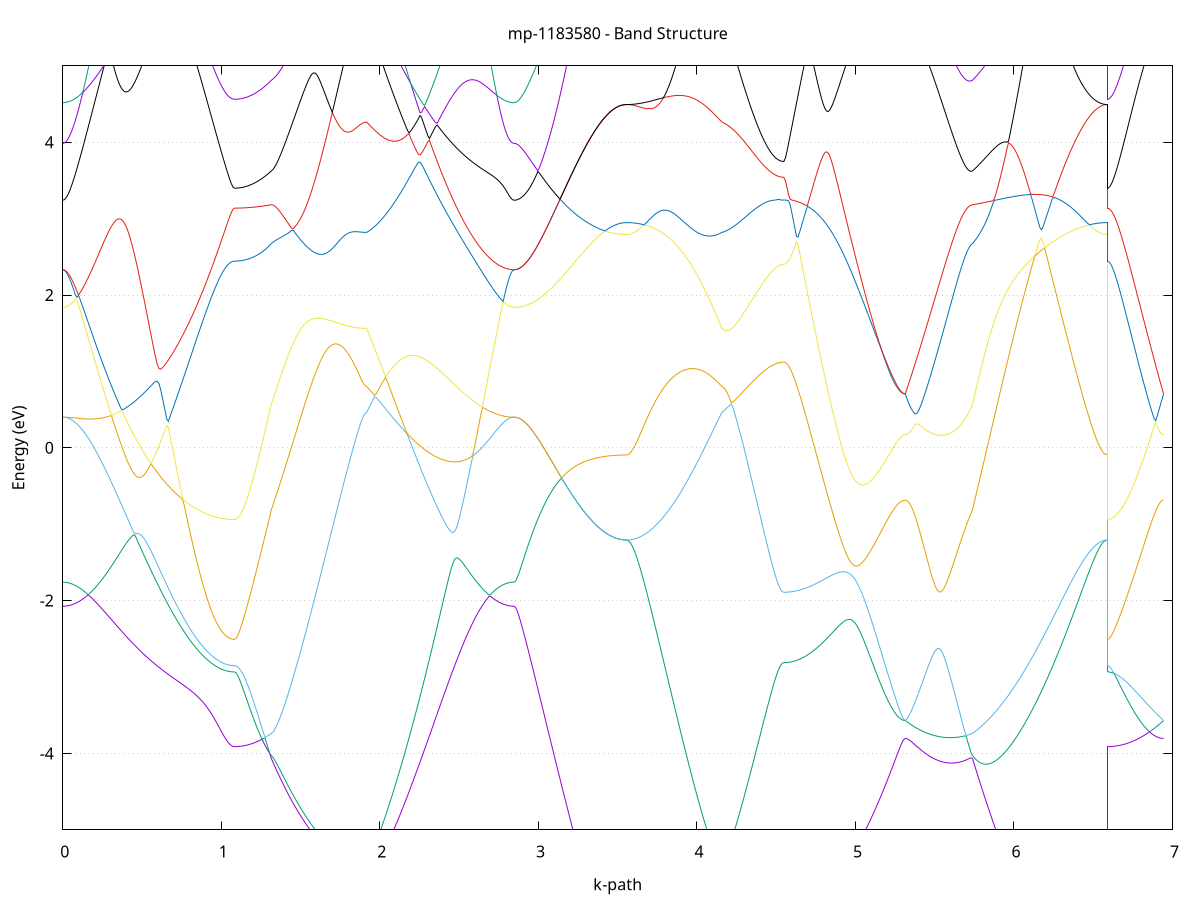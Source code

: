 set title 'mp-1183580 - Band Structure'
set xlabel 'k-path'
set ylabel 'Energy (eV)'
set grid y
set yrange [-5:5]
set terminal png size 800,600
set output 'mp-1183580_bands_gnuplot.png'
plot '-' using 1:2 with lines notitle, '-' using 1:2 with lines notitle, '-' using 1:2 with lines notitle, '-' using 1:2 with lines notitle, '-' using 1:2 with lines notitle, '-' using 1:2 with lines notitle, '-' using 1:2 with lines notitle, '-' using 1:2 with lines notitle, '-' using 1:2 with lines notitle, '-' using 1:2 with lines notitle, '-' using 1:2 with lines notitle, '-' using 1:2 with lines notitle, '-' using 1:2 with lines notitle, '-' using 1:2 with lines notitle, '-' using 1:2 with lines notitle, '-' using 1:2 with lines notitle, '-' using 1:2 with lines notitle, '-' using 1:2 with lines notitle, '-' using 1:2 with lines notitle, '-' using 1:2 with lines notitle, '-' using 1:2 with lines notitle, '-' using 1:2 with lines notitle, '-' using 1:2 with lines notitle, '-' using 1:2 with lines notitle, '-' using 1:2 with lines notitle, '-' using 1:2 with lines notitle, '-' using 1:2 with lines notitle, '-' using 1:2 with lines notitle, '-' using 1:2 with lines notitle, '-' using 1:2 with lines notitle, '-' using 1:2 with lines notitle, '-' using 1:2 with lines notitle, '-' using 1:2 with lines notitle, '-' using 1:2 with lines notitle, '-' using 1:2 with lines notitle, '-' using 1:2 with lines notitle, '-' using 1:2 with lines notitle, '-' using 1:2 with lines notitle, '-' using 1:2 with lines notitle, '-' using 1:2 with lines notitle, '-' using 1:2 with lines notitle, '-' using 1:2 with lines notitle, '-' using 1:2 with lines notitle, '-' using 1:2 with lines notitle, '-' using 1:2 with lines notitle, '-' using 1:2 with lines notitle, '-' using 1:2 with lines notitle, '-' using 1:2 with lines notitle, '-' using 1:2 with lines notitle, '-' using 1:2 with lines notitle, '-' using 1:2 with lines notitle, '-' using 1:2 with lines notitle, '-' using 1:2 with lines notitle, '-' using 1:2 with lines notitle, '-' using 1:2 with lines notitle, '-' using 1:2 with lines notitle, '-' using 1:2 with lines notitle, '-' using 1:2 with lines notitle, '-' using 1:2 with lines notitle, '-' using 1:2 with lines notitle, '-' using 1:2 with lines notitle, '-' using 1:2 with lines notitle, '-' using 1:2 with lines notitle, '-' using 1:2 with lines notitle
0.000000 -10.109524
0.009936 -10.109324
0.019872 -10.108924
0.029808 -10.108124
0.039744 -10.107124
0.049680 -10.105824
0.059616 -10.104224
0.069552 -10.102324
0.079488 -10.100224
0.089424 -10.097924
0.099360 -10.095324
0.109296 -10.092424
0.119232 -10.089424
0.129168 -10.086224
0.139104 -10.082824
0.149040 -10.079324
0.158976 -10.075624
0.168912 -10.071824
0.178848 -10.067924
0.188784 -10.063924
0.198720 -10.059824
0.208656 -10.055624
0.218592 -10.051324
0.228528 -10.047124
0.238464 -10.042724
0.248400 -10.038424
0.258336 -10.034024
0.268271 -10.029724
0.278207 -10.025324
0.288143 -10.020924
0.298079 -10.016524
0.308015 -10.012224
0.317951 -10.007924
0.327887 -10.003524
0.337823 -9.999224
0.347759 -9.995024
0.357695 -9.990724
0.367631 -9.986524
0.377567 -9.982324
0.387503 -9.978224
0.397439 -9.974124
0.407375 -9.970024
0.417311 -9.966024
0.427247 -9.962124
0.437183 -9.958224
0.447119 -9.954324
0.457055 -9.950524
0.466991 -9.946824
0.476927 -9.943224
0.486863 -9.939624
0.496799 -9.936224
0.506735 -9.932824
0.516671 -9.929624
0.526607 -9.926524
0.536543 -9.923524
0.546479 -9.920724
0.556415 -9.918024
0.566351 -9.915624
0.576287 -9.913424
0.586223 -9.911324
0.596159 -9.909624
0.606095 -9.908124
0.616031 -9.907024
0.625967 -9.906124
0.635903 -9.905624
0.645839 -9.905524
0.655775 -9.905724
0.665711 -9.906424
0.675647 -9.907324
0.685583 -9.908724
0.695519 -9.910424
0.705455 -9.912524
0.715391 -9.914824
0.725327 -9.917524
0.735263 -9.920324
0.745199 -9.923424
0.755135 -9.926724
0.765071 -9.930124
0.775007 -9.933624
0.784942 -9.937224
0.794878 -9.940924
0.804814 -9.944624
0.814750 -9.948324
0.824686 -9.952024
0.834622 -9.955724
0.844558 -9.959324
0.854494 -9.962924
0.864430 -9.966324
0.874366 -9.969724
0.884302 -9.973024
0.894238 -9.976224
0.904174 -9.979324
0.914110 -9.982224
0.924046 -9.985124
0.933982 -9.987724
0.943918 -9.990324
0.953854 -9.992624
0.963790 -9.994824
0.973726 -9.996924
0.983662 -9.998824
0.993598 -10.000524
1.003534 -10.002024
1.013470 -10.003424
1.023406 -10.004624
1.033342 -10.005624
1.043278 -10.006424
1.053214 -10.007124
1.063150 -10.007624
1.073086 -10.007824
1.083022 -10.007924
1.083022 -10.007924
1.092697 -10.007824
1.102373 -10.007324
1.112048 -10.006524
1.121724 -10.005424
1.131399 -10.004024
1.141075 -10.002224
1.150751 -10.000224
1.160426 -9.997824
1.170102 -9.995124
1.179777 -9.992224
1.189453 -9.988924
1.199128 -9.985224
1.208804 -9.981324
1.218479 -9.977124
1.228155 -9.972624
1.237830 -9.967724
1.247506 -9.962624
1.257181 -9.957224
1.266857 -9.951524
1.276532 -9.945424
1.286208 -9.939124
1.295883 -9.932524
1.305559 -9.925624
1.315234 -9.918524
1.315234 -9.918524
1.325097 -9.913124
1.334959 -9.907524
1.344822 -9.901724
1.354684 -9.895624
1.364547 -9.889324
1.374409 -9.882824
1.384272 -9.876224
1.394134 -9.869324
1.403997 -9.862224
1.413859 -9.859824
1.423722 -9.859524
1.433584 -9.859124
1.443447 -9.858424
1.453309 -9.857624
1.463172 -9.856624
1.473034 -9.855424
1.482897 -9.854024
1.492759 -9.852524
1.502622 -9.850824
1.512484 -9.849024
1.522347 -9.846924
1.532209 -9.844824
1.542072 -9.842524
1.551935 -9.840024
1.561797 -9.837524
1.571660 -9.834824
1.581522 -9.831924
1.591385 -9.829024
1.601247 -9.826024
1.611110 -9.822824
1.620972 -9.819624
1.630835 -9.816324
1.640697 -9.812924
1.650560 -9.809424
1.660422 -9.805924
1.670285 -9.802424
1.680147 -9.798724
1.690010 -9.795124
1.699872 -9.791424
1.709735 -9.787724
1.719597 -9.784024
1.729460 -9.780424
1.739322 -9.776724
1.749185 -9.773024
1.759047 -9.769424
1.768910 -9.765924
1.778772 -9.762424
1.788635 -9.759124
1.798497 -9.755824
1.808360 -9.752624
1.818222 -9.749624
1.828085 -9.746824
1.837947 -9.744224
1.847810 -9.741824
1.857672 -9.739624
1.867535 -9.737824
1.877397 -9.736224
1.887260 -9.734924
1.897122 -9.734024
1.906985 -9.733524
1.916847 -9.733324
1.916847 -9.733324
1.926741 -9.725824
1.936635 -9.718324
1.946529 -9.710824
1.956422 -9.703424
1.966316 -9.696024
1.976210 -9.688624
1.986104 -9.681224
1.995997 -9.673824
2.005891 -9.666524
2.015785 -9.659124
2.025679 -9.651924
2.035572 -9.644624
2.045466 -9.637424
2.055360 -9.630224
2.065253 -9.623024
2.075147 -9.621624
2.085041 -9.621024
2.094935 -9.620824
2.104828 -9.621024
2.114722 -9.621624
2.124616 -9.622524
2.134510 -9.623724
2.144403 -9.625224
2.154297 -9.626924
2.164191 -9.628824
2.174085 -9.630824
2.183978 -9.633024
2.193872 -9.635424
2.203766 -9.637924
2.213660 -9.640624
2.223553 -9.643424
2.233447 -9.646324
2.243341 -9.649324
2.253234 -9.652424
2.263128 -9.655624
2.273022 -9.659024
2.282916 -9.662524
2.292809 -9.670924
2.302703 -9.685424
2.312597 -9.699724
2.322491 -9.713924
2.332384 -9.727924
2.342278 -9.741724
2.352172 -9.755224
2.362066 -9.768624
2.371959 -9.781824
2.381853 -9.794824
2.391747 -9.807524
2.401640 -9.820024
2.411534 -9.832324
2.421428 -9.844324
2.431322 -9.856224
2.441215 -9.867724
2.451109 -9.879124
2.461003 -9.890224
2.470897 -9.901024
2.480790 -9.911624
2.490684 -9.921924
2.500578 -9.932024
2.510472 -9.941824
2.520365 -9.951324
2.530259 -9.960624
2.540153 -9.969624
2.550046 -9.978424
2.559940 -9.986924
2.569834 -9.995124
2.579728 -10.003024
2.589621 -10.010724
2.599515 -10.018124
2.609409 -10.025224
2.619303 -10.032024
2.629196 -10.038524
2.639090 -10.044824
2.648984 -10.050824
2.658878 -10.056524
2.668771 -10.061924
2.678665 -10.067024
2.688559 -10.071824
2.698452 -10.076424
2.708346 -10.080624
2.718240 -10.084624
2.728134 -10.088324
2.738027 -10.091624
2.747921 -10.094724
2.757815 -10.097524
2.767709 -10.100024
2.777602 -10.102224
2.787496 -10.104124
2.797390 -10.105824
2.807284 -10.107124
2.817177 -10.108124
2.827071 -10.108924
2.836965 -10.109324
2.846859 -10.109524
2.846859 -10.109524
2.856847 -10.109424
2.866836 -10.109424
2.876825 -10.109224
2.886814 -10.109124
2.896803 -10.108924
2.906792 -10.108624
2.916781 -10.108324
2.926770 -10.107924
2.936759 -10.107524
2.946748 -10.107124
2.956736 -10.106624
2.966725 -10.106124
2.976714 -10.105524
2.986703 -10.104924
2.996692 -10.104324
3.006681 -10.103624
3.016670 -10.102824
3.026659 -10.102124
3.036648 -10.101324
3.046637 -10.100524
3.056626 -10.099624
3.066614 -10.098724
3.076603 -10.097824
3.086592 -10.096824
3.096581 -10.095924
3.106570 -10.094924
3.116559 -10.093824
3.126548 -10.092824
3.136537 -10.091724
3.146526 -10.090724
3.156515 -10.089624
3.166503 -10.088524
3.176492 -10.091424
3.186481 -10.096424
3.196470 -10.101224
3.206459 -10.106024
3.216448 -10.110724
3.226437 -10.115324
3.236426 -10.119824
3.246415 -10.124224
3.256404 -10.128524
3.266393 -10.132824
3.276381 -10.136824
3.286370 -10.140824
3.296359 -10.144724
3.306348 -10.148524
3.316337 -10.152124
3.326326 -10.155624
3.336315 -10.159024
3.346304 -10.162224
3.356293 -10.165324
3.366282 -10.168324
3.376270 -10.171224
3.386259 -10.173924
3.396248 -10.176424
3.406237 -10.178824
3.416226 -10.181124
3.426215 -10.183224
3.436204 -10.185224
3.446193 -10.187024
3.456182 -10.188724
3.466171 -10.190224
3.476160 -10.191524
3.486148 -10.192724
3.496137 -10.193824
3.506126 -10.194724
3.516115 -10.195424
3.526104 -10.196024
3.536093 -10.196424
3.546082 -10.196624
3.556071 -10.196724
3.556071 -10.196724
3.565933 -10.196524
3.575796 -10.196024
3.585658 -10.195224
3.595521 -10.194124
3.605383 -10.192724
3.615246 -10.191024
3.625108 -10.188924
3.634971 -10.186524
3.644833 -10.183824
3.654696 -10.180824
3.664558 -10.177524
3.674421 -10.173924
3.684283 -10.170024
3.694146 -10.165724
3.704008 -10.161224
3.713871 -10.156424
3.723733 -10.151324
3.733596 -10.145924
3.743459 -10.140124
3.753321 -10.134224
3.763184 -10.127924
3.773046 -10.121324
3.782909 -10.114524
3.792771 -10.107424
3.802634 -10.100024
3.812496 -10.092424
3.822359 -10.084524
3.832221 -10.076424
3.842084 -10.068024
3.851946 -10.059424
3.861809 -10.050524
3.871671 -10.041424
3.881534 -10.032124
3.891396 -10.022624
3.901259 -10.012824
3.911121 -10.002924
3.920984 -9.992724
3.930846 -9.982424
3.940709 -9.971924
3.950571 -9.961224
3.960434 -9.950324
3.970296 -9.939324
3.980159 -9.928224
3.990021 -9.916924
3.999884 -9.905524
4.009746 -9.894024
4.019609 -9.882424
4.029471 -9.870724
4.039334 -9.859024
4.049196 -9.847124
4.059059 -9.835324
4.068921 -9.823524
4.078784 -9.811624
4.088646 -9.799824
4.098509 -9.788024
4.108371 -9.776324
4.118234 -9.764724
4.128096 -9.755824
4.137959 -9.748324
4.147822 -9.740824
4.157684 -9.733324
4.157684 -9.733324
4.167453 -9.730124
4.177223 -9.726924
4.186992 -9.723624
4.196762 -9.720224
4.206531 -9.716724
4.216301 -9.713224
4.226070 -9.709724
4.235839 -9.706124
4.245609 -9.702424
4.255378 -9.698724
4.265148 -9.695024
4.274917 -9.691324
4.284687 -9.687624
4.294456 -9.683924
4.304225 -9.681624
4.313995 -9.680624
4.323764 -9.679824
4.333534 -9.679224
4.343303 -9.678624
4.353073 -9.678124
4.362842 -9.677724
4.372611 -9.677324
4.382381 -9.677024
4.392150 -9.676824
4.401920 -9.676624
4.411689 -9.676424
4.421459 -9.676324
4.431228 -9.676224
4.440997 -9.676124
4.450767 -9.676024
4.460536 -9.676024
4.470306 -9.676024
4.480075 -9.675924
4.489845 -9.675924
4.499614 -9.675924
4.509383 -9.675924
4.519153 -9.675924
4.528922 -9.675924
4.538692 -9.675924
4.548461 -9.675924
4.548461 -9.675924
4.558407 -9.675924
4.568352 -9.675824
4.578298 -9.675724
4.588244 -9.675624
4.598189 -9.675424
4.608135 -9.675224
4.618080 -9.674924
4.628026 -9.674624
4.637972 -9.674324
4.647917 -9.674024
4.657863 -9.673724
4.667809 -9.673324
4.677754 -9.673024
4.687700 -9.672624
4.697645 -9.672324
4.707591 -9.672024
4.717537 -9.674324
4.727482 -9.679524
4.737428 -9.684824
4.747373 -9.690224
4.757319 -9.695724
4.767265 -9.701324
4.777210 -9.706924
4.787156 -9.712624
4.797101 -9.718324
4.807047 -9.724124
4.816993 -9.729824
4.826938 -9.735624
4.836884 -9.741424
4.846830 -9.747124
4.856775 -9.752824
4.866721 -9.758424
4.876666 -9.764124
4.886612 -9.769624
4.896558 -9.775124
4.906503 -9.780524
4.916449 -9.785924
4.926394 -9.791224
4.936340 -9.796324
4.946286 -9.801424
4.956231 -9.806424
4.966177 -9.811324
4.976122 -9.816124
4.986068 -9.820824
4.996014 -9.825324
5.005959 -9.829824
5.015905 -9.834124
5.025851 -9.838324
5.035796 -9.842424
5.045742 -9.846424
5.055687 -9.850224
5.065633 -9.853924
5.075579 -9.857424
5.085524 -9.860824
5.095470 -9.864124
5.105415 -9.867324
5.115361 -9.870324
5.125307 -9.873224
5.135252 -9.875924
5.145198 -9.878524
5.155144 -9.880924
5.165089 -9.883224
5.175035 -9.885324
5.184980 -9.887324
5.194926 -9.889224
5.204872 -9.890924
5.214817 -9.892524
5.224763 -9.893924
5.234708 -9.895224
5.244654 -9.896324
5.254600 -9.897224
5.264545 -9.898124
5.274491 -9.898724
5.284436 -9.899324
5.294382 -9.899624
5.304328 -9.899924
5.314273 -9.899924
5.314273 -9.899924
5.324131 -9.900224
5.333988 -9.901124
5.343846 -9.902524
5.353703 -9.904324
5.363561 -9.906524
5.373418 -9.909024
5.383276 -9.911824
5.393133 -9.914724
5.402991 -9.917724
5.412848 -9.920824
5.422706 -9.923824
5.432563 -9.926924
5.442421 -9.929824
5.452278 -9.932724
5.462136 -9.935424
5.471993 -9.937924
5.481851 -9.940324
5.491708 -9.942524
5.501566 -9.944524
5.511423 -9.946324
5.521281 -9.947924
5.531138 -9.949224
5.540996 -9.950324
5.550853 -9.951224
5.560711 -9.951824
5.570568 -9.952224
5.580426 -9.952324
5.590283 -9.952124
5.600141 -9.951724
5.609998 -9.951024
5.619856 -9.950124
5.629713 -9.948824
5.639571 -9.947424
5.649428 -9.945624
5.659286 -9.943624
5.669143 -9.941324
5.679001 -9.938824
5.688858 -9.936024
5.698716 -9.933024
5.708573 -9.929724
5.718431 -9.926224
5.728289 -9.922424
5.738146 -9.918524
5.738146 -9.918524
5.748039 -9.910924
5.757932 -9.903024
5.767825 -9.894824
5.777719 -9.886324
5.787612 -9.877624
5.797505 -9.868624
5.807398 -9.871224
5.817291 -9.874124
5.827184 -9.877124
5.837077 -9.880024
5.846970 -9.883024
5.856864 -9.885924
5.866757 -9.888824
5.876650 -9.891824
5.886543 -9.894724
5.896436 -9.897524
5.906329 -9.900424
5.916222 -9.903224
5.926116 -9.906024
5.936009 -9.908824
5.945902 -9.911524
5.955795 -9.914324
5.965688 -9.916924
5.975581 -9.919524
5.985474 -9.922124
5.995368 -9.924724
6.005261 -9.927224
6.015154 -9.929724
6.025047 -9.932124
6.034940 -9.934524
6.044833 -9.936924
6.054726 -9.939224
6.064619 -9.941524
6.074513 -9.943724
6.084406 -9.945924
6.094299 -9.948124
6.104192 -9.950324
6.114085 -9.952524
6.123978 -9.954624
6.133871 -9.956724
6.143765 -9.958824
6.153658 -9.960924
6.163551 -9.963024
6.173444 -9.965124
6.183337 -9.967224
6.193230 -9.969424
6.203123 -9.971524
6.213016 -9.978224
6.222910 -9.988924
6.232803 -9.999424
6.242696 -10.009624
6.252589 -10.019724
6.262482 -10.029524
6.272375 -10.039024
6.282268 -10.048424
6.292162 -10.057424
6.302055 -10.066224
6.311948 -10.074824
6.321841 -10.083124
6.331734 -10.091124
6.341627 -10.098924
6.351520 -10.106424
6.361414 -10.113624
6.371307 -10.120624
6.381200 -10.127224
6.391093 -10.133624
6.400986 -10.139624
6.410879 -10.145424
6.420772 -10.150924
6.430665 -10.156124
6.440559 -10.160924
6.450452 -10.165524
6.460345 -10.169824
6.470238 -10.173724
6.480131 -10.177424
6.490024 -10.180724
6.499917 -10.183724
6.509811 -10.186424
6.519704 -10.188824
6.529597 -10.190924
6.539490 -10.192724
6.549383 -10.194124
6.559276 -10.195224
6.569169 -10.196024
6.579062 -10.196524
6.588956 -10.196724
6.588956 -10.007924
6.598806 -10.007824
6.608656 -10.007424
6.618506 -10.006824
6.628356 -10.005924
6.638206 -10.004824
6.648057 -10.003424
6.657907 -10.001824
6.667757 -10.000024
6.677607 -9.997924
6.687457 -9.995624
6.697307 -9.993024
6.707158 -9.990224
6.717008 -9.987224
6.726858 -9.984024
6.736708 -9.980524
6.746558 -9.976924
6.756409 -9.973024
6.766259 -9.969024
6.776109 -9.964824
6.785959 -9.960524
6.795809 -9.956024
6.805659 -9.951324
6.815510 -9.946624
6.825360 -9.941824
6.835210 -9.937024
6.845060 -9.932224
6.854910 -9.927424
6.864760 -9.922724
6.874611 -9.918224
6.884461 -9.913924
6.894311 -9.910124
6.904161 -9.906724
6.914011 -9.903824
6.923861 -9.901724
6.933712 -9.900424
6.943562 -9.899924
e
0.000000 -9.911124
0.009936 -9.910924
0.019872 -9.910524
0.029808 -9.909724
0.039744 -9.908624
0.049680 -9.907224
0.059616 -9.905424
0.069552 -9.903424
0.079488 -9.901024
0.089424 -9.898324
0.099360 -9.895324
0.109296 -9.891924
0.119232 -9.888324
0.129168 -9.884324
0.139104 -9.880024
0.149040 -9.875324
0.158976 -9.870424
0.168912 -9.865124
0.178848 -9.859724
0.188784 -9.854424
0.198720 -9.848824
0.208656 -9.843024
0.218592 -9.836924
0.228528 -9.830624
0.238464 -9.824124
0.248400 -9.817324
0.258336 -9.810324
0.268271 -9.803124
0.278207 -9.795624
0.288143 -9.788024
0.298079 -9.780224
0.308015 -9.772224
0.317951 -9.764024
0.327887 -9.755724
0.337823 -9.747224
0.347759 -9.738524
0.357695 -9.729724
0.367631 -9.720824
0.377567 -9.711824
0.387503 -9.702724
0.397439 -9.693524
0.407375 -9.687024
0.417311 -9.683124
0.427247 -9.680324
0.437183 -9.678824
0.447119 -9.678524
0.457055 -9.679324
0.466991 -9.681024
0.476927 -9.683424
0.486863 -9.686624
0.496799 -9.690224
0.506735 -9.694224
0.516671 -9.698624
0.526607 -9.703124
0.536543 -9.707724
0.546479 -9.712524
0.556415 -9.717224
0.566351 -9.721924
0.576287 -9.726524
0.586223 -9.731024
0.596159 -9.735324
0.606095 -9.739424
0.616031 -9.743224
0.625967 -9.746724
0.635903 -9.750024
0.645839 -9.752924
0.655775 -9.755424
0.665711 -9.757524
0.675647 -9.759324
0.685583 -9.760624
0.695519 -9.761624
0.705455 -9.762324
0.715391 -9.762624
0.725327 -9.762624
0.735263 -9.762324
0.745199 -9.761824
0.755135 -9.761024
0.765071 -9.760124
0.775007 -9.759024
0.784942 -9.757724
0.794878 -9.756424
0.804814 -9.754924
0.814750 -9.753424
0.824686 -9.751824
0.834622 -9.750224
0.844558 -9.748624
0.854494 -9.746924
0.864430 -9.745324
0.874366 -9.743724
0.884302 -9.742124
0.894238 -9.740524
0.904174 -9.739024
0.914110 -9.739024
0.924046 -9.747424
0.933982 -9.755424
0.943918 -9.762924
0.953854 -9.769924
0.963790 -9.776424
0.973726 -9.782424
0.983662 -9.788024
0.993598 -9.793024
1.003534 -9.797524
1.013470 -9.801524
1.023406 -9.805024
1.033342 -9.807924
1.043278 -9.810424
1.053214 -9.812224
1.063150 -9.813624
1.073086 -9.814424
1.083022 -9.814724
1.083022 -9.814724
1.092697 -9.814724
1.102373 -9.815024
1.112048 -9.815324
1.121724 -9.815824
1.131399 -9.816524
1.141075 -9.817324
1.150751 -9.818224
1.160426 -9.819224
1.170102 -9.820424
1.179777 -9.821724
1.189453 -9.823224
1.199128 -9.824824
1.208804 -9.826424
1.218479 -9.828224
1.228155 -9.830124
1.237830 -9.832124
1.247506 -9.834324
1.257181 -9.836424
1.266857 -9.838724
1.276532 -9.841124
1.286208 -9.843524
1.295883 -9.846024
1.305559 -9.848624
1.315234 -9.851224
1.315234 -9.851224
1.325097 -9.853024
1.334959 -9.854624
1.344822 -9.856024
1.354684 -9.857224
1.364547 -9.858124
1.374409 -9.858824
1.384272 -9.859424
1.394134 -9.859724
1.403997 -9.859924
1.413859 -9.854924
1.423722 -9.847424
1.433584 -9.839724
1.443447 -9.831924
1.453309 -9.823924
1.463172 -9.815824
1.473034 -9.807524
1.482897 -9.799124
1.492759 -9.790724
1.502622 -9.782124
1.512484 -9.773524
1.522347 -9.764824
1.532209 -9.756224
1.542072 -9.747624
1.551935 -9.739124
1.561797 -9.730724
1.571660 -9.722724
1.581522 -9.714924
1.591385 -9.707624
1.601247 -9.700824
1.611110 -9.694724
1.620972 -9.689424
1.630835 -9.685124
1.640697 -9.681924
1.650560 -9.679624
1.660422 -9.678424
1.670285 -9.678124
1.680147 -9.678624
1.690010 -9.679724
1.699872 -9.681424
1.709735 -9.683424
1.719597 -9.685724
1.729460 -9.688224
1.739322 -9.690824
1.749185 -9.693424
1.759047 -9.696124
1.768910 -9.698724
1.778772 -9.701224
1.788635 -9.703624
1.798497 -9.705924
1.808360 -9.708124
1.818222 -9.710124
1.828085 -9.712024
1.837947 -9.713724
1.847810 -9.715224
1.857672 -9.716524
1.867535 -9.717624
1.877397 -9.718624
1.887260 -9.719324
1.897122 -9.719824
1.906985 -9.720124
1.916847 -9.720224
1.916847 -9.720224
1.926741 -9.709724
1.936635 -9.699624
1.946529 -9.689924
1.956422 -9.680624
1.966316 -9.671924
1.976210 -9.663824
1.986104 -9.656424
1.995997 -9.649624
2.005891 -9.643624
2.015785 -9.638324
2.025679 -9.633824
2.035572 -9.630024
2.045466 -9.627024
2.055360 -9.624624
2.065253 -9.622824
2.075147 -9.615824
2.085041 -9.608724
2.094935 -9.601724
2.104828 -9.594624
2.114722 -9.587624
2.124616 -9.580724
2.134510 -9.573824
2.144403 -9.566924
2.154297 -9.560124
2.164191 -9.553324
2.174085 -9.546624
2.183978 -9.540024
2.193872 -9.533424
2.203766 -9.534524
2.213660 -9.550024
2.223553 -9.565524
2.233447 -9.580924
2.243341 -9.596224
2.253234 -9.611424
2.263128 -9.626524
2.273022 -9.641424
2.282916 -9.656224
2.292809 -9.666124
2.302703 -9.669824
2.312597 -9.673724
2.322491 -9.677724
2.332384 -9.681824
2.342278 -9.686124
2.352172 -9.690524
2.362066 -9.695024
2.371959 -9.699624
2.381853 -9.704424
2.391747 -9.709324
2.401640 -9.714424
2.411534 -9.719524
2.421428 -9.724824
2.431322 -9.730224
2.441215 -9.735724
2.451109 -9.741324
2.461003 -9.746924
2.470897 -9.752724
2.480790 -9.758524
2.490684 -9.764324
2.500578 -9.770224
2.510472 -9.776124
2.520365 -9.782024
2.530259 -9.788024
2.540153 -9.793924
2.550046 -9.799824
2.559940 -9.805724
2.569834 -9.811524
2.579728 -9.817324
2.589621 -9.823024
2.599515 -9.828724
2.609409 -9.834224
2.619303 -9.839724
2.629196 -9.845024
2.639090 -9.850224
2.648984 -9.855324
2.658878 -9.860224
2.668771 -9.865024
2.678665 -9.869624
2.688559 -9.874024
2.698452 -9.878224
2.708346 -9.882224
2.718240 -9.886024
2.728134 -9.889524
2.738027 -9.892924
2.747921 -9.895924
2.757815 -9.898724
2.767709 -9.901324
2.777602 -9.903624
2.787496 -9.905524
2.797390 -9.907224
2.807284 -9.908624
2.817177 -9.909724
2.827071 -9.910524
2.836965 -9.910924
2.846859 -9.911124
2.846859 -9.911124
2.856847 -9.915024
2.866836 -9.920324
2.876825 -9.925724
2.886814 -9.931224
2.896803 -9.936824
2.906792 -9.942424
2.916781 -9.948024
2.926770 -9.953624
2.936759 -9.959224
2.946748 -9.964924
2.956736 -9.970624
2.966725 -9.976224
2.976714 -9.981924
2.986703 -9.987624
2.996692 -9.993324
3.006681 -9.999024
3.016670 -10.004724
3.026659 -10.010424
3.036648 -10.016024
3.046637 -10.021724
3.056626 -10.027324
3.066614 -10.032924
3.076603 -10.038424
3.086592 -10.044024
3.096581 -10.049424
3.106570 -10.054924
3.116559 -10.060324
3.126548 -10.065624
3.136537 -10.070924
3.146526 -10.076124
3.156515 -10.081324
3.166503 -10.086424
3.176492 -10.087424
3.186481 -10.086324
3.196470 -10.085124
3.206459 -10.084024
3.216448 -10.082924
3.226437 -10.081824
3.236426 -10.080624
3.246415 -10.079524
3.256404 -10.078424
3.266393 -10.077324
3.276381 -10.076224
3.286370 -10.075224
3.296359 -10.074124
3.306348 -10.073124
3.316337 -10.072124
3.326326 -10.071124
3.336315 -10.070124
3.346304 -10.069124
3.356293 -10.068224
3.366282 -10.067424
3.376270 -10.066524
3.386259 -10.065724
3.396248 -10.064924
3.406237 -10.064224
3.416226 -10.063524
3.426215 -10.062824
3.436204 -10.062224
3.446193 -10.061624
3.456182 -10.061124
3.466171 -10.060624
3.476160 -10.060224
3.486148 -10.059824
3.496137 -10.059524
3.506126 -10.059224
3.516115 -10.058924
3.526104 -10.058824
3.536093 -10.058624
3.546082 -10.058624
3.556071 -10.058524
3.556071 -10.058524
3.565933 -10.058424
3.575796 -10.058124
3.585658 -10.057524
3.595521 -10.056624
3.605383 -10.055624
3.615246 -10.054324
3.625108 -10.052724
3.634971 -10.050924
3.644833 -10.048924
3.654696 -10.046724
3.664558 -10.044224
3.674421 -10.041524
3.684283 -10.038624
3.694146 -10.035524
3.704008 -10.032124
3.713871 -10.028524
3.723733 -10.024724
3.733596 -10.020724
3.743459 -10.016524
3.753321 -10.012124
3.763184 -10.007524
3.773046 -10.002724
3.782909 -9.997724
3.792771 -9.992624
3.802634 -9.987224
3.812496 -9.981724
3.822359 -9.976024
3.832221 -9.970224
3.842084 -9.964224
3.851946 -9.958124
3.861809 -9.951824
3.871671 -9.945424
3.881534 -9.938924
3.891396 -9.932224
3.901259 -9.925524
3.911121 -9.918624
3.920984 -9.911724
3.930846 -9.904624
3.940709 -9.897524
3.950571 -9.890424
3.960434 -9.883124
3.970296 -9.875824
3.980159 -9.868524
3.990021 -9.861124
3.999884 -9.853624
4.009746 -9.846224
4.019609 -9.838724
4.029471 -9.831224
4.039334 -9.823724
4.049196 -9.816124
4.059059 -9.808624
4.068921 -9.801024
4.078784 -9.793524
4.088646 -9.785924
4.098509 -9.778424
4.108371 -9.770924
4.118234 -9.763324
4.128096 -9.753324
4.137959 -9.742024
4.147822 -9.731024
4.157684 -9.720224
4.157684 -9.720224
4.167453 -9.715924
4.177223 -9.711824
4.186992 -9.708024
4.196762 -9.704424
4.206531 -9.701124
4.216301 -9.698124
4.226070 -9.695324
4.235839 -9.692824
4.245609 -9.690624
4.255378 -9.688624
4.265148 -9.686824
4.274917 -9.685224
4.284687 -9.683824
4.294456 -9.682624
4.304225 -9.680224
4.313995 -9.676524
4.323764 -9.672924
4.333534 -9.669424
4.343303 -9.665824
4.353073 -9.662424
4.362842 -9.659124
4.372611 -9.655824
4.382381 -9.652724
4.392150 -9.649724
4.401920 -9.646824
4.411689 -9.644024
4.421459 -9.641424
4.431228 -9.639024
4.440997 -9.636724
4.450767 -9.634624
4.460536 -9.632724
4.470306 -9.631024
4.480075 -9.629424
4.489845 -9.628124
4.499614 -9.627024
4.509383 -9.626024
4.519153 -9.625324
4.528922 -9.624824
4.538692 -9.624524
4.548461 -9.624424
4.548461 -9.624424
4.558407 -9.624624
4.568352 -9.625224
4.578298 -9.626224
4.588244 -9.627524
4.598189 -9.629324
4.608135 -9.631424
4.618080 -9.633924
4.628026 -9.636824
4.637972 -9.639924
4.647917 -9.643324
4.657863 -9.647124
4.667809 -9.651124
4.677754 -9.655324
4.687700 -9.659824
4.697645 -9.664424
4.707591 -9.669324
4.717537 -9.671724
4.727482 -9.671424
4.737428 -9.671224
4.747373 -9.671124
4.757319 -9.671024
4.767265 -9.671024
4.777210 -9.671024
4.787156 -9.671224
4.797101 -9.671524
4.807047 -9.671824
4.816993 -9.672324
4.826938 -9.672924
4.836884 -9.673624
4.846830 -9.674424
4.856775 -9.675424
4.866721 -9.676524
4.876666 -9.677824
4.886612 -9.679124
4.896558 -9.680724
4.906503 -9.682324
4.916449 -9.684124
4.926394 -9.686024
4.936340 -9.688024
4.946286 -9.690124
4.956231 -9.692324
4.966177 -9.694624
4.976122 -9.697024
4.986068 -9.699524
4.996014 -9.702024
5.005959 -9.704524
5.015905 -9.707124
5.025851 -9.709724
5.035796 -9.712424
5.045742 -9.715024
5.055687 -9.717624
5.065633 -9.720224
5.075579 -9.722824
5.085524 -9.725324
5.095470 -9.727824
5.105415 -9.730324
5.115361 -9.732724
5.125307 -9.735024
5.135252 -9.737224
5.145198 -9.739424
5.155144 -9.742224
5.165089 -9.745324
5.175035 -9.748324
5.184980 -9.751124
5.194926 -9.753724
5.204872 -9.756124
5.214817 -9.758324
5.224763 -9.760324
5.234708 -9.762124
5.244654 -9.763724
5.254600 -9.765024
5.264545 -9.766224
5.274491 -9.767224
5.284436 -9.767924
5.294382 -9.768424
5.304328 -9.768824
5.314273 -9.768924
5.314273 -9.768924
5.324131 -9.770624
5.333988 -9.772324
5.343846 -9.774024
5.353703 -9.775824
5.363561 -9.777624
5.373418 -9.779524
5.383276 -9.781324
5.393133 -9.783224
5.402991 -9.785124
5.412848 -9.787124
5.422706 -9.789024
5.432563 -9.791024
5.442421 -9.793024
5.452278 -9.795024
5.462136 -9.797124
5.471993 -9.799124
5.481851 -9.801224
5.491708 -9.803324
5.501566 -9.805324
5.511423 -9.807424
5.521281 -9.809524
5.531138 -9.811624
5.540996 -9.813624
5.550853 -9.815724
5.560711 -9.817824
5.570568 -9.819824
5.580426 -9.821924
5.590283 -9.823924
5.600141 -9.825924
5.609998 -9.827924
5.619856 -9.829924
5.629713 -9.831824
5.639571 -9.833824
5.649428 -9.835724
5.659286 -9.837624
5.669143 -9.839424
5.679001 -9.841324
5.688858 -9.843024
5.698716 -9.844824
5.708573 -9.846524
5.718431 -9.848124
5.728289 -9.849724
5.738146 -9.851224
5.738146 -9.851224
5.748039 -9.854024
5.757932 -9.856724
5.767825 -9.859624
5.777719 -9.862424
5.787612 -9.865324
5.797505 -9.868224
5.807398 -9.859424
5.817291 -9.849924
5.827184 -9.840224
5.837077 -9.830224
5.846970 -9.820124
5.856864 -9.809724
5.866757 -9.799224
5.876650 -9.788624
5.886543 -9.777924
5.896436 -9.767124
5.906329 -9.756424
5.916222 -9.745824
5.926116 -9.735624
5.936009 -9.726124
5.945902 -9.717824
5.955795 -9.711324
5.965688 -9.707724
5.975581 -9.707624
5.985474 -9.711324
5.995368 -9.718124
6.005261 -9.727124
6.015154 -9.737624
6.025047 -9.748924
6.034940 -9.760824
6.044833 -9.773124
6.054726 -9.785624
6.064619 -9.798224
6.074513 -9.810824
6.084406 -9.823524
6.094299 -9.836124
6.104192 -9.848724
6.114085 -9.861224
6.123978 -9.873624
6.133871 -9.885824
6.143765 -9.897924
6.153658 -9.909924
6.163551 -9.921724
6.173444 -9.933424
6.183337 -9.944924
6.193230 -9.956224
6.203123 -9.967324
6.213016 -9.973724
6.222910 -9.975924
6.232803 -9.978124
6.242696 -9.980424
6.252589 -9.982724
6.262482 -9.985024
6.272375 -9.987424
6.282268 -9.989924
6.292162 -9.992424
6.302055 -9.995024
6.311948 -9.997624
6.321841 -10.000324
6.331734 -10.003124
6.341627 -10.005924
6.351520 -10.008724
6.361414 -10.011624
6.371307 -10.014524
6.381200 -10.017524
6.391093 -10.020424
6.400986 -10.023424
6.410879 -10.026324
6.420772 -10.029224
6.430665 -10.032124
6.440559 -10.034824
6.450452 -10.037524
6.460345 -10.040224
6.470238 -10.042624
6.480131 -10.045024
6.490024 -10.047224
6.499917 -10.049324
6.509811 -10.051124
6.519704 -10.052824
6.529597 -10.054324
6.539490 -10.055624
6.549383 -10.056624
6.559276 -10.057524
6.569169 -10.058124
6.579062 -10.058424
6.588956 -10.058524
6.588956 -9.814724
6.598806 -9.814624
6.608656 -9.814524
6.618506 -9.814324
6.628356 -9.814024
6.638206 -9.813624
6.648057 -9.813124
6.657907 -9.812624
6.667757 -9.812024
6.677607 -9.811224
6.687457 -9.810424
6.697307 -9.809624
6.707158 -9.808624
6.717008 -9.807624
6.726858 -9.806524
6.736708 -9.805324
6.746558 -9.804124
6.756409 -9.802824
6.766259 -9.801424
6.776109 -9.800024
6.785959 -9.798524
6.795809 -9.796924
6.805659 -9.795324
6.815510 -9.793624
6.825360 -9.791924
6.835210 -9.790224
6.845060 -9.788424
6.854910 -9.786524
6.864760 -9.784724
6.874611 -9.782724
6.884461 -9.780824
6.894311 -9.778924
6.904161 -9.776924
6.914011 -9.774924
6.923861 -9.772924
6.933712 -9.770924
6.943562 -9.768924
e
0.000000 -9.907324
0.009936 -9.907124
0.019872 -9.906724
0.029808 -9.905924
0.039744 -9.904924
0.049680 -9.903524
0.059616 -9.901924
0.069552 -9.900024
0.079488 -9.897724
0.089424 -9.895224
0.099360 -9.892424
0.109296 -9.889324
0.119232 -9.885924
0.129168 -9.882224
0.139104 -9.878224
0.149040 -9.874024
0.158976 -9.869524
0.168912 -9.864724
0.178848 -9.859624
0.188784 -9.853724
0.198720 -9.847524
0.208656 -9.841024
0.218592 -9.834224
0.228528 -9.827224
0.238464 -9.819924
0.248400 -9.812324
0.258336 -9.804524
0.268271 -9.796424
0.278207 -9.788224
0.288143 -9.779824
0.298079 -9.771324
0.308015 -9.762724
0.317951 -9.754024
0.327887 -9.745424
0.337823 -9.736824
0.347759 -9.728324
0.357695 -9.720024
0.367631 -9.712224
0.377567 -9.704824
0.387503 -9.698024
0.397439 -9.692024
0.407375 -9.684324
0.417311 -9.675024
0.427247 -9.665624
0.437183 -9.656224
0.447119 -9.646924
0.457055 -9.637524
0.466991 -9.628224
0.476927 -9.619024
0.486863 -9.609824
0.496799 -9.600724
0.506735 -9.591724
0.516671 -9.582924
0.526607 -9.574224
0.536543 -9.565724
0.546479 -9.557524
0.556415 -9.549424
0.566351 -9.541724
0.576287 -9.534224
0.586223 -9.527024
0.596159 -9.520124
0.606095 -9.513624
0.616031 -9.507524
0.625967 -9.501724
0.635903 -9.496424
0.645839 -9.491424
0.655775 -9.486924
0.665711 -9.482924
0.675647 -9.479324
0.685583 -9.476224
0.695519 -9.485524
0.705455 -9.497024
0.715391 -9.508924
0.725327 -9.521124
0.735263 -9.533524
0.745199 -9.546024
0.755135 -9.558724
0.765071 -9.571324
0.775007 -9.584024
0.784942 -9.596724
0.794878 -9.609224
0.804814 -9.621524
0.814750 -9.633724
0.824686 -9.645724
0.834622 -9.657424
0.844558 -9.668824
0.854494 -9.680024
0.864430 -9.690824
0.874366 -9.701224
0.884302 -9.711324
0.894238 -9.720924
0.904174 -9.730224
0.914110 -9.737524
0.924046 -9.736124
0.933982 -9.734824
0.943918 -9.733524
0.953854 -9.732224
0.963790 -9.731124
0.973726 -9.730024
0.983662 -9.729124
0.993598 -9.728224
1.003534 -9.727324
1.013470 -9.726624
1.023406 -9.726024
1.033342 -9.725524
1.043278 -9.725024
1.053214 -9.724724
1.063150 -9.724424
1.073086 -9.724324
1.083022 -9.724224
1.083022 -9.724224
1.092697 -9.724024
1.102373 -9.723224
1.112048 -9.721824
1.121724 -9.720024
1.131399 -9.717624
1.141075 -9.714724
1.150751 -9.711324
1.160426 -9.707424
1.170102 -9.703024
1.179777 -9.698124
1.189453 -9.692624
1.199128 -9.686724
1.208804 -9.680324
1.218479 -9.673524
1.228155 -9.666124
1.237830 -9.658324
1.247506 -9.650124
1.257181 -9.641424
1.266857 -9.632324
1.276532 -9.622924
1.286208 -9.613024
1.295883 -9.602824
1.305559 -9.594024
1.315234 -9.597824
1.315234 -9.597824
1.325097 -9.600524
1.334959 -9.603024
1.344822 -9.605424
1.354684 -9.607624
1.364547 -9.609624
1.374409 -9.611524
1.384272 -9.613224
1.394134 -9.614724
1.403997 -9.616124
1.413859 -9.617324
1.423722 -9.618224
1.433584 -9.619024
1.443447 -9.619624
1.453309 -9.620124
1.463172 -9.620324
1.473034 -9.620324
1.482897 -9.620224
1.492759 -9.619924
1.502622 -9.619324
1.512484 -9.618624
1.522347 -9.617724
1.532209 -9.616624
1.542072 -9.615324
1.551935 -9.613924
1.561797 -9.612224
1.571660 -9.610424
1.581522 -9.608524
1.591385 -9.606324
1.601247 -9.604124
1.611110 -9.601724
1.620972 -9.599224
1.630835 -9.596624
1.640697 -9.593924
1.650560 -9.591224
1.660422 -9.588524
1.670285 -9.585924
1.680147 -9.583324
1.690010 -9.580924
1.699872 -9.578724
1.709735 -9.576824
1.719597 -9.575324
1.729460 -9.574224
1.739322 -9.573624
1.749185 -9.573524
1.759047 -9.573824
1.768910 -9.574624
1.778772 -9.575724
1.788635 -9.577124
1.798497 -9.578824
1.808360 -9.580624
1.818222 -9.582524
1.828085 -9.584524
1.837947 -9.586424
1.847810 -9.588224
1.857672 -9.589924
1.867535 -9.591424
1.877397 -9.592724
1.887260 -9.593824
1.897122 -9.594524
1.906985 -9.595024
1.916847 -9.595224
1.916847 -9.595224
1.926741 -9.587124
1.936635 -9.578924
1.946529 -9.570724
1.956422 -9.562524
1.966316 -9.554324
1.976210 -9.546124
1.986104 -9.537924
1.995997 -9.529824
2.005891 -9.521724
2.015785 -9.513824
2.025679 -9.506124
2.035572 -9.498524
2.045466 -9.491224
2.055360 -9.484224
2.065253 -9.477624
2.075147 -9.471424
2.085041 -9.465724
2.094935 -9.460624
2.104828 -9.456124
2.114722 -9.452424
2.124616 -9.449624
2.134510 -9.447624
2.144403 -9.446524
2.154297 -9.457124
2.164191 -9.472524
2.174085 -9.488024
2.183978 -9.503524
2.193872 -9.519024
2.203766 -9.526824
2.213660 -9.520324
2.223553 -9.513924
2.233447 -9.507524
2.243341 -9.501224
2.253234 -9.495024
2.263128 -9.502424
2.273022 -9.511124
2.282916 -9.520224
2.292809 -9.529524
2.302703 -9.539124
2.312597 -9.548824
2.322491 -9.558824
2.332384 -9.568824
2.342278 -9.578924
2.352172 -9.589124
2.362066 -9.599424
2.371959 -9.609724
2.381853 -9.619924
2.391747 -9.630224
2.401640 -9.640424
2.411534 -9.650524
2.421428 -9.660624
2.431322 -9.670624
2.441215 -9.680524
2.451109 -9.690324
2.461003 -9.700024
2.470897 -9.709524
2.480790 -9.718924
2.490684 -9.728124
2.500578 -9.737224
2.510472 -9.746124
2.520365 -9.754924
2.530259 -9.763424
2.540153 -9.771824
2.550046 -9.779924
2.559940 -9.787924
2.569834 -9.795624
2.579728 -9.803124
2.589621 -9.810424
2.599515 -9.817424
2.609409 -9.824324
2.619303 -9.830824
2.629196 -9.837224
2.639090 -9.843224
2.648984 -9.849124
2.658878 -9.854624
2.668771 -9.859924
2.678665 -9.865024
2.688559 -9.869724
2.698452 -9.874224
2.708346 -9.878424
2.718240 -9.882424
2.728134 -9.886024
2.738027 -9.889424
2.747921 -9.892524
2.757815 -9.895324
2.767709 -9.897824
2.777602 -9.900024
2.787496 -9.901924
2.797390 -9.903624
2.807284 -9.904924
2.817177 -9.905924
2.827071 -9.906724
2.836965 -9.907124
2.846859 -9.907324
2.846859 -9.907324
2.856847 -9.903424
2.866836 -9.898224
2.876825 -9.892924
2.886814 -9.887624
2.896803 -9.882324
2.906792 -9.877124
2.916781 -9.871824
2.926770 -9.866624
2.936759 -9.861424
2.946748 -9.856324
2.956736 -9.851224
2.966725 -9.846124
2.976714 -9.841024
2.986703 -9.836024
2.996692 -9.831024
3.006681 -9.826024
3.016670 -9.821124
3.026659 -9.816224
3.036648 -9.811424
3.046637 -9.806624
3.056626 -9.801824
3.066614 -9.797124
3.076603 -9.792524
3.086592 -9.787924
3.096581 -9.783324
3.106570 -9.778824
3.116559 -9.774424
3.126548 -9.770024
3.136537 -9.765724
3.146526 -9.761524
3.156515 -9.757324
3.166503 -9.753224
3.176492 -9.749124
3.186481 -9.745224
3.196470 -9.741324
3.206459 -9.737524
3.216448 -9.733724
3.226437 -9.733824
3.236426 -9.740324
3.246415 -9.746724
3.256404 -9.752824
3.266393 -9.758824
3.276381 -9.764624
3.286370 -9.770124
3.296359 -9.775524
3.306348 -9.780724
3.316337 -9.785624
3.326326 -9.790424
3.336315 -9.795024
3.346304 -9.799424
3.356293 -9.803524
3.366282 -9.807524
3.376270 -9.811324
3.386259 -9.814824
3.396248 -9.818224
3.406237 -9.821424
3.416226 -9.824324
3.426215 -9.827124
3.436204 -9.829624
3.446193 -9.832024
3.456182 -9.834124
3.466171 -9.836124
3.476160 -9.837824
3.486148 -9.839324
3.496137 -9.840724
3.506126 -9.841824
3.516115 -9.842724
3.526104 -9.843424
3.536093 -9.843924
3.546082 -9.844224
3.556071 -9.844324
3.556071 -9.844324
3.565933 -9.844324
3.575796 -9.844124
3.585658 -9.843824
3.595521 -9.843424
3.605383 -9.842824
3.615246 -9.842124
3.625108 -9.841324
3.634971 -9.840424
3.644833 -9.839324
3.654696 -9.838124
3.664558 -9.836824
3.674421 -9.835424
3.684283 -9.833824
3.694146 -9.832124
3.704008 -9.830324
3.713871 -9.828324
3.723733 -9.826224
3.733596 -9.824024
3.743459 -9.821624
3.753321 -9.819124
3.763184 -9.816524
3.773046 -9.813724
3.782909 -9.810824
3.792771 -9.807824
3.802634 -9.804624
3.812496 -9.801324
3.822359 -9.797824
3.832221 -9.794224
3.842084 -9.790424
3.851946 -9.786524
3.861809 -9.782424
3.871671 -9.778224
3.881534 -9.773924
3.891396 -9.769424
3.901259 -9.764824
3.911121 -9.760024
3.920984 -9.755124
3.930846 -9.750024
3.940709 -9.744824
3.950571 -9.739424
3.960434 -9.733924
3.970296 -9.728224
3.980159 -9.722424
3.990021 -9.716524
3.999884 -9.710424
4.009746 -9.704124
4.019609 -9.697724
4.029471 -9.691224
4.039334 -9.684624
4.049196 -9.677824
4.059059 -9.670824
4.068921 -9.663824
4.078784 -9.656624
4.088646 -9.649324
4.098509 -9.641924
4.108371 -9.634324
4.118234 -9.626724
4.128096 -9.618924
4.137959 -9.611124
4.147822 -9.603224
4.157684 -9.595224
4.157684 -9.595224
4.167453 -9.591624
4.177223 -9.587724
4.186992 -9.583424
4.196762 -9.578824
4.206531 -9.573724
4.216301 -9.568224
4.226070 -9.562324
4.235839 -9.556124
4.245609 -9.549424
4.255378 -9.542524
4.265148 -9.535224
4.274917 -9.527524
4.284687 -9.519624
4.294456 -9.511524
4.304225 -9.503124
4.313995 -9.494424
4.323764 -9.485624
4.333534 -9.476524
4.343303 -9.467324
4.353073 -9.457924
4.362842 -9.448424
4.372611 -9.438724
4.382381 -9.429024
4.392150 -9.419124
4.401920 -9.409224
4.411689 -9.399224
4.421459 -9.389224
4.431228 -9.379224
4.440997 -9.369324
4.450767 -9.359924
4.460536 -9.358124
4.470306 -9.356324
4.480075 -9.354524
4.489845 -9.352924
4.499614 -9.351424
4.509383 -9.350124
4.519153 -9.349024
4.528922 -9.348224
4.538692 -9.347724
4.548461 -9.347524
4.548461 -9.347524
4.558407 -9.348924
4.568352 -9.352524
4.578298 -9.357824
4.588244 -9.364224
4.598189 -9.371224
4.608135 -9.378624
4.618080 -9.386324
4.628026 -9.394224
4.637972 -9.402224
4.647917 -9.410224
4.657863 -9.418324
4.667809 -9.426424
4.677754 -9.434524
4.687700 -9.442624
4.697645 -9.450724
4.707591 -9.458724
4.717537 -9.466724
4.727482 -9.474724
4.737428 -9.482724
4.747373 -9.490624
4.757319 -9.498524
4.767265 -9.506324
4.777210 -9.514124
4.787156 -9.521824
4.797101 -9.529524
4.807047 -9.537124
4.816993 -9.544724
4.826938 -9.552224
4.836884 -9.559724
4.846830 -9.567124
4.856775 -9.574424
4.866721 -9.581624
4.876666 -9.588824
4.886612 -9.595924
4.896558 -9.602924
4.906503 -9.609824
4.916449 -9.616724
4.926394 -9.623424
4.936340 -9.630024
4.946286 -9.636624
4.956231 -9.643024
4.966177 -9.649324
4.976122 -9.655524
4.986068 -9.661624
4.996014 -9.667624
5.005959 -9.673424
5.015905 -9.679124
5.025851 -9.684624
5.035796 -9.690024
5.045742 -9.695324
5.055687 -9.700424
5.065633 -9.705324
5.075579 -9.710124
5.085524 -9.714724
5.095470 -9.719224
5.105415 -9.723424
5.115361 -9.727524
5.125307 -9.731524
5.135252 -9.735224
5.145198 -9.738824
5.155144 -9.741524
5.165089 -9.743524
5.175035 -9.745624
5.184980 -9.748124
5.194926 -9.751024
5.204872 -9.753724
5.214817 -9.756324
5.224763 -9.758724
5.234708 -9.760824
5.244654 -9.762724
5.254600 -9.764324
5.264545 -9.765724
5.274491 -9.766824
5.284436 -9.767724
5.294382 -9.768424
5.304328 -9.768724
5.314273 -9.768924
5.314273 -9.768924
5.324131 -9.767124
5.333988 -9.765224
5.343846 -9.763124
5.353703 -9.760824
5.363561 -9.758524
5.373418 -9.755924
5.383276 -9.753224
5.393133 -9.750424
5.402991 -9.747424
5.412848 -9.744324
5.422706 -9.741024
5.432563 -9.737724
5.442421 -9.734124
5.452278 -9.730524
5.462136 -9.726724
5.471993 -9.722824
5.481851 -9.718824
5.491708 -9.714724
5.501566 -9.710424
5.511423 -9.706024
5.521281 -9.701624
5.531138 -9.697024
5.540996 -9.692324
5.550853 -9.687524
5.560711 -9.682624
5.570568 -9.677624
5.580426 -9.672624
5.590283 -9.667424
5.600141 -9.662224
5.609998 -9.656824
5.619856 -9.651424
5.629713 -9.645924
5.639571 -9.640424
5.649428 -9.634724
5.659286 -9.629024
5.669143 -9.623324
5.679001 -9.617424
5.688858 -9.611524
5.698716 -9.605624
5.708573 -9.599624
5.718431 -9.594524
5.728289 -9.595924
5.738146 -9.597824
5.738146 -9.597824
5.748039 -9.601724
5.757932 -9.605624
5.767825 -9.609524
5.777719 -9.613424
5.787612 -9.617224
5.797505 -9.621024
5.807398 -9.624824
5.817291 -9.628624
5.827184 -9.632424
5.837077 -9.636224
5.846970 -9.640024
5.856864 -9.643724
5.866757 -9.647424
5.876650 -9.651224
5.886543 -9.654924
5.896436 -9.658624
5.906329 -9.662324
5.916222 -9.666024
5.926116 -9.669624
5.936009 -9.673324
5.945902 -9.677024
5.955795 -9.680724
5.965688 -9.684324
5.975581 -9.688024
5.985474 -9.691624
5.995368 -9.695324
6.005261 -9.699024
6.015154 -9.702624
6.025047 -9.706324
6.034940 -9.709924
6.044833 -9.713624
6.054726 -9.717224
6.064619 -9.720924
6.074513 -9.724524
6.084406 -9.728124
6.094299 -9.731824
6.104192 -9.735424
6.114085 -9.739024
6.123978 -9.742724
6.133871 -9.746324
6.143765 -9.749924
6.153658 -9.753424
6.163551 -9.757024
6.173444 -9.760624
6.183337 -9.764124
6.193230 -9.767624
6.203123 -9.771124
6.213016 -9.774624
6.222910 -9.778024
6.232803 -9.781424
6.242696 -9.784824
6.252589 -9.788124
6.262482 -9.791324
6.272375 -9.794524
6.282268 -9.797724
6.292162 -9.800724
6.302055 -9.803724
6.311948 -9.806624
6.321841 -9.809424
6.331734 -9.812124
6.341627 -9.814824
6.351520 -9.817324
6.361414 -9.819724
6.371307 -9.822024
6.381200 -9.824124
6.391093 -9.826224
6.400986 -9.828124
6.410879 -9.830024
6.420772 -9.831724
6.430665 -9.833224
6.440559 -9.834724
6.450452 -9.836024
6.460345 -9.837224
6.470238 -9.838424
6.480131 -9.839424
6.490024 -9.840324
6.499917 -9.841124
6.509811 -9.841824
6.519704 -9.842424
6.529597 -9.842924
6.539490 -9.843424
6.549383 -9.843724
6.559276 -9.844024
6.569169 -9.844224
6.579062 -9.844324
6.588956 -9.844324
6.588956 -9.724224
6.598806 -9.724324
6.608656 -9.724424
6.618506 -9.724624
6.628356 -9.724924
6.638206 -9.725224
6.648057 -9.725624
6.657907 -9.726224
6.667757 -9.726824
6.677607 -9.727424
6.687457 -9.728224
6.697307 -9.729024
6.707158 -9.729924
6.717008 -9.730924
6.726858 -9.731924
6.736708 -9.733024
6.746558 -9.734224
6.756409 -9.735524
6.766259 -9.736824
6.776109 -9.738224
6.785959 -9.739624
6.795809 -9.741124
6.805659 -9.742724
6.815510 -9.744324
6.825360 -9.746024
6.835210 -9.747724
6.845060 -9.749524
6.854910 -9.751324
6.864760 -9.753224
6.874611 -9.755024
6.884461 -9.756924
6.894311 -9.758924
6.904161 -9.760924
6.914011 -9.762824
6.923861 -9.764824
6.933712 -9.766824
6.943562 -9.768924
e
0.000000 -9.613424
0.009936 -9.613124
0.019872 -9.612124
0.029808 -9.610324
0.039744 -9.607924
0.049680 -9.604824
0.059616 -9.601024
0.069552 -9.596624
0.079488 -9.591424
0.089424 -9.585624
0.099360 -9.579024
0.109296 -9.571824
0.119232 -9.564024
0.129168 -9.555524
0.139104 -9.546424
0.149040 -9.536824
0.158976 -9.526824
0.168912 -9.516424
0.178848 -9.506124
0.188784 -9.496324
0.198720 -9.488024
0.208656 -9.482224
0.218592 -9.479624
0.228528 -9.479724
0.238464 -9.481624
0.248400 -9.484524
0.258336 -9.488024
0.268271 -9.492024
0.278207 -9.496224
0.288143 -9.500624
0.298079 -9.505124
0.308015 -9.509624
0.317951 -9.514024
0.327887 -9.518324
0.337823 -9.522524
0.347759 -9.526424
0.357695 -9.529924
0.367631 -9.533024
0.377567 -9.535524
0.387503 -9.537224
0.397439 -9.538024
0.407375 -9.537724
0.417311 -9.536224
0.427247 -9.533324
0.437183 -9.529224
0.447119 -9.523724
0.457055 -9.517124
0.466991 -9.509424
0.476927 -9.500924
0.486863 -9.491524
0.496799 -9.481624
0.506735 -9.471224
0.516671 -9.460324
0.526607 -9.449224
0.536543 -9.437824
0.546479 -9.426224
0.556415 -9.414524
0.566351 -9.402824
0.576287 -9.391024
0.586223 -9.390824
0.596159 -9.396924
0.606095 -9.403424
0.616031 -9.410524
0.625967 -9.418024
0.635903 -9.426024
0.645839 -9.434624
0.655775 -9.443824
0.665711 -9.453524
0.675647 -9.463724
0.685583 -9.474424
0.695519 -9.473624
0.705455 -9.471424
0.715391 -9.469724
0.725327 -9.468524
0.735263 -9.467824
0.745199 -9.467524
0.755135 -9.467624
0.765071 -9.468124
0.775007 -9.469024
0.784942 -9.470324
0.794878 -9.471824
0.804814 -9.473724
0.814750 -9.475824
0.824686 -9.478024
0.834622 -9.480524
0.844558 -9.483024
0.854494 -9.485724
0.864430 -9.488524
0.874366 -9.491224
0.884302 -9.494024
0.894238 -9.496824
0.904174 -9.499624
0.914110 -9.502324
0.924046 -9.504924
0.933982 -9.507524
0.943918 -9.509924
0.953854 -9.512224
0.963790 -9.514424
0.973726 -9.516524
0.983662 -9.518424
0.993598 -9.520124
1.003534 -9.521724
1.013470 -9.523124
1.023406 -9.524424
1.033342 -9.525424
1.043278 -9.526324
1.053214 -9.527024
1.063150 -9.527524
1.073086 -9.527824
1.083022 -9.527824
1.083022 -9.527824
1.092697 -9.528124
1.102373 -9.528724
1.112048 -9.529724
1.121724 -9.531224
1.131399 -9.533024
1.141075 -9.535124
1.150751 -9.537524
1.160426 -9.540124
1.170102 -9.543024
1.179777 -9.546124
1.189453 -9.549424
1.199128 -9.552824
1.208804 -9.556324
1.218479 -9.559924
1.228155 -9.563524
1.237830 -9.567324
1.247506 -9.571024
1.257181 -9.574824
1.266857 -9.578724
1.276532 -9.582524
1.286208 -9.586324
1.295883 -9.590224
1.305559 -9.592224
1.315234 -9.581324
1.315234 -9.581324
1.325097 -9.573324
1.334959 -9.565224
1.344822 -9.557124
1.354684 -9.548924
1.364547 -9.540724
1.374409 -9.532524
1.384272 -9.524424
1.394134 -9.516324
1.403997 -9.508424
1.413859 -9.500724
1.423722 -9.493424
1.433584 -9.486824
1.443447 -9.481424
1.453309 -9.478024
1.463172 -9.477524
1.473034 -9.479924
1.482897 -9.484524
1.492759 -9.490124
1.502622 -9.496224
1.512484 -9.502524
1.522347 -9.508924
1.532209 -9.515124
1.542072 -9.521124
1.551935 -9.526824
1.561797 -9.532124
1.571660 -9.537024
1.581522 -9.541324
1.591385 -9.544924
1.601247 -9.547824
1.611110 -9.549724
1.620972 -9.550624
1.630835 -9.550324
1.640697 -9.548924
1.650560 -9.546224
1.660422 -9.542324
1.670285 -9.537524
1.680147 -9.531724
1.690010 -9.525224
1.699872 -9.518224
1.709735 -9.510824
1.719597 -9.503324
1.729460 -9.495724
1.739322 -9.490724
1.749185 -9.489824
1.759047 -9.488224
1.768910 -9.486124
1.778772 -9.483524
1.788635 -9.480524
1.798497 -9.477224
1.808360 -9.473724
1.818222 -9.470124
1.828085 -9.466424
1.837947 -9.462824
1.847810 -9.459324
1.857672 -9.456124
1.867535 -9.453224
1.877397 -9.450724
1.887260 -9.448724
1.897122 -9.447224
1.906985 -9.446324
1.916847 -9.446024
1.916847 -9.446024
1.926741 -9.431624
1.936635 -9.431224
1.946529 -9.430824
1.956422 -9.430024
1.966316 -9.428624
1.976210 -9.426824
1.986104 -9.424424
1.995997 -9.421324
2.005891 -9.417624
2.015785 -9.413324
2.025679 -9.408324
2.035572 -9.402624
2.045466 -9.396424
2.055360 -9.389624
2.065253 -9.382424
2.075147 -9.374724
2.085041 -9.366824
2.094935 -9.369024
2.104828 -9.383024
2.114722 -9.397324
2.124616 -9.412024
2.134510 -9.426824
2.144403 -9.441924
2.154297 -9.446424
2.164191 -9.447324
2.174085 -9.449224
2.183978 -9.452024
2.193872 -9.455824
2.203766 -9.460424
2.213660 -9.465824
2.223553 -9.472024
2.233447 -9.478824
2.243341 -9.486224
2.253234 -9.494124
2.263128 -9.488824
2.273022 -9.482724
2.282916 -9.476724
2.292809 -9.470724
2.302703 -9.464924
2.312597 -9.459124
2.322491 -9.453324
2.332384 -9.447724
2.342278 -9.442124
2.352172 -9.436724
2.362066 -9.431324
2.371959 -9.426024
2.381853 -9.420824
2.391747 -9.415724
2.401640 -9.410624
2.411534 -9.409324
2.421428 -9.411824
2.431322 -9.414224
2.441215 -9.416324
2.451109 -9.418224
2.461003 -9.420024
2.470897 -9.421524
2.480790 -9.422924
2.490684 -9.424224
2.500578 -9.425324
2.510472 -9.426224
2.520365 -9.427124
2.530259 -9.427824
2.540153 -9.428624
2.550046 -9.429324
2.559940 -9.430124
2.569834 -9.431024
2.579728 -9.432424
2.589621 -9.434424
2.599515 -9.437524
2.609409 -9.442424
2.619303 -9.449724
2.629196 -9.459124
2.639090 -9.470024
2.648984 -9.481624
2.658878 -9.493324
2.668771 -9.504924
2.678665 -9.516124
2.688559 -9.526924
2.698452 -9.537224
2.708346 -9.546924
2.718240 -9.556024
2.728134 -9.564424
2.738027 -9.572224
2.747921 -9.579324
2.757815 -9.585824
2.767709 -9.591624
2.777602 -9.596724
2.787496 -9.601124
2.797390 -9.604924
2.807284 -9.608024
2.817177 -9.610424
2.827071 -9.612124
2.836965 -9.613124
2.846859 -9.613424
2.846859 -9.613424
2.856847 -9.613024
2.866836 -9.611824
2.876825 -9.609824
2.886814 -9.607024
2.896803 -9.603324
2.906792 -9.598924
2.916781 -9.593724
2.926770 -9.587724
2.936759 -9.580924
2.946748 -9.573324
2.956736 -9.564924
2.966725 -9.555724
2.976714 -9.545824
2.986703 -9.535124
2.996692 -9.534824
3.006681 -9.545124
3.016670 -9.555324
3.026659 -9.565324
3.036648 -9.575324
3.046637 -9.585124
3.056626 -9.594724
3.066614 -9.604324
3.076603 -9.613624
3.086592 -9.622824
3.096581 -9.631924
3.106570 -9.640824
3.116559 -9.649524
3.126548 -9.658124
3.136537 -9.666524
3.146526 -9.674724
3.156515 -9.682724
3.166503 -9.690624
3.176492 -9.698224
3.186481 -9.705724
3.196470 -9.713024
3.206459 -9.720124
3.216448 -9.727124
3.226437 -9.733824
3.236426 -9.740324
3.246415 -9.746724
3.256404 -9.752824
3.266393 -9.758824
3.276381 -9.764624
3.286370 -9.770124
3.296359 -9.775524
3.306348 -9.780724
3.316337 -9.785624
3.326326 -9.790424
3.336315 -9.795024
3.346304 -9.799424
3.356293 -9.803524
3.366282 -9.807524
3.376270 -9.811324
3.386259 -9.814824
3.396248 -9.818224
3.406237 -9.821424
3.416226 -9.824324
3.426215 -9.827124
3.436204 -9.829624
3.446193 -9.832024
3.456182 -9.834124
3.466171 -9.836124
3.476160 -9.837824
3.486148 -9.839324
3.496137 -9.840724
3.506126 -9.841824
3.516115 -9.842724
3.526104 -9.843424
3.536093 -9.843924
3.546082 -9.844224
3.556071 -9.844324
3.556071 -9.844324
3.565933 -9.844324
3.575796 -9.844024
3.585658 -9.843524
3.595521 -9.842924
3.605383 -9.842124
3.615246 -9.841124
3.625108 -9.839924
3.634971 -9.838524
3.644833 -9.836924
3.654696 -9.835224
3.664558 -9.833224
3.674421 -9.831124
3.684283 -9.828824
3.694146 -9.826324
3.704008 -9.823624
3.713871 -9.820724
3.723733 -9.817624
3.733596 -9.814424
3.743459 -9.810924
3.753321 -9.807224
3.763184 -9.803324
3.773046 -9.799224
3.782909 -9.794924
3.792771 -9.790424
3.802634 -9.785724
3.812496 -9.780724
3.822359 -9.775624
3.832221 -9.770224
3.842084 -9.764524
3.851946 -9.758724
3.861809 -9.752624
3.871671 -9.746324
3.881534 -9.739724
3.891396 -9.732924
3.901259 -9.725824
3.911121 -9.718524
3.920984 -9.710924
3.930846 -9.703024
3.940709 -9.694924
3.950571 -9.686524
3.960434 -9.677824
3.970296 -9.668924
3.980159 -9.659624
3.990021 -9.650124
3.999884 -9.640324
4.009746 -9.630224
4.019609 -9.619924
4.029471 -9.609224
4.039334 -9.598324
4.049196 -9.587124
4.059059 -9.575624
4.068921 -9.563824
4.078784 -9.551824
4.088646 -9.539524
4.098509 -9.526924
4.108371 -9.514024
4.118234 -9.500924
4.128096 -9.487624
4.137959 -9.473924
4.147822 -9.460124
4.157684 -9.446024
4.157684 -9.446024
4.167453 -9.440224
4.177223 -9.434524
4.186992 -9.430424
4.196762 -9.429724
4.206531 -9.428824
4.216301 -9.427524
4.226070 -9.426124
4.235839 -9.424424
4.245609 -9.422424
4.255378 -9.420224
4.265148 -9.417724
4.274917 -9.415024
4.284687 -9.412124
4.294456 -9.408924
4.304225 -9.405524
4.313995 -9.401924
4.323764 -9.398024
4.333534 -9.394024
4.343303 -9.389824
4.353073 -9.385424
4.362842 -9.380824
4.372611 -9.376024
4.382381 -9.372024
4.392150 -9.370424
4.401920 -9.368824
4.411689 -9.367124
4.421459 -9.365324
4.431228 -9.363624
4.440997 -9.361824
4.450767 -9.359424
4.460536 -9.349824
4.470306 -9.340324
4.480075 -9.331324
4.489845 -9.322824
4.499614 -9.315124
4.509383 -9.308424
4.519153 -9.302924
4.528922 -9.298724
4.538692 -9.296024
4.548461 -9.295024
4.548461 -9.295024
4.558407 -9.294924
4.568352 -9.294924
4.578298 -9.294724
4.588244 -9.294724
4.598189 -9.294824
4.608135 -9.295924
4.618080 -9.299524
4.628026 -9.306524
4.637972 -9.315024
4.647917 -9.324224
4.657863 -9.333524
4.667809 -9.343124
4.677754 -9.352724
4.687700 -9.362424
4.697645 -9.372224
4.707591 -9.382024
4.717537 -9.391824
4.727482 -9.401724
4.737428 -9.411524
4.747373 -9.421424
4.757319 -9.431224
4.767265 -9.441024
4.777210 -9.450824
4.787156 -9.460624
4.797101 -9.470324
4.807047 -9.480024
4.816993 -9.489724
4.826938 -9.499224
4.836884 -9.508724
4.846830 -9.518124
4.856775 -9.527524
4.866721 -9.536724
4.876666 -9.545824
4.886612 -9.554924
4.896558 -9.563824
4.906503 -9.572624
4.916449 -9.581224
4.926394 -9.589824
4.936340 -9.598124
4.946286 -9.606424
4.956231 -9.614524
4.966177 -9.622424
4.976122 -9.630224
4.986068 -9.637824
4.996014 -9.645224
5.005959 -9.652524
5.015905 -9.659524
5.025851 -9.666424
5.035796 -9.673124
5.045742 -9.679524
5.055687 -9.685824
5.065633 -9.691924
5.075579 -9.697824
5.085524 -9.703424
5.095470 -9.708824
5.105415 -9.714024
5.115361 -9.719024
5.125307 -9.723824
5.135252 -9.728324
5.145198 -9.732624
5.155144 -9.736624
5.165089 -9.740424
5.175035 -9.743724
5.184980 -9.746324
5.194926 -9.748224
5.204872 -9.749824
5.214817 -9.751324
5.224763 -9.752624
5.234708 -9.753824
5.244654 -9.754824
5.254600 -9.755724
5.264545 -9.756424
5.274491 -9.757124
5.284436 -9.757624
5.294382 -9.757924
5.304328 -9.758124
5.314273 -9.758224
5.314273 -9.758224
5.324131 -9.757724
5.333988 -9.756424
5.343846 -9.754224
5.353703 -9.751324
5.363561 -9.747724
5.373418 -9.743524
5.383276 -9.738724
5.393133 -9.733524
5.402991 -9.728024
5.412848 -9.722124
5.422706 -9.716024
5.432563 -9.709824
5.442421 -9.703424
5.452278 -9.696824
5.462136 -9.690324
5.471993 -9.683724
5.481851 -9.677224
5.491708 -9.670724
5.501566 -9.664424
5.511423 -9.658124
5.521281 -9.652024
5.531138 -9.646124
5.540996 -9.640424
5.550853 -9.635024
5.560711 -9.629724
5.570568 -9.624824
5.580426 -9.620224
5.590283 -9.615824
5.600141 -9.611824
5.609998 -9.608224
5.619856 -9.604924
5.629713 -9.602024
5.639571 -9.599424
5.649428 -9.597324
5.659286 -9.595624
5.669143 -9.594324
5.679001 -9.593424
5.688858 -9.593024
5.698716 -9.593024
5.708573 -9.593524
5.718431 -9.593524
5.728289 -9.587424
5.738146 -9.581324
5.738146 -9.581324
5.748039 -9.569924
5.757932 -9.558224
5.767825 -9.546224
5.777719 -9.534124
5.787612 -9.521824
5.797505 -9.509524
5.807398 -9.497124
5.817291 -9.484724
5.827184 -9.472524
5.837077 -9.460424
5.846970 -9.472024
5.856864 -9.485424
5.866757 -9.498824
5.876650 -9.512224
5.886543 -9.525424
5.896436 -9.538524
5.906329 -9.551424
5.916222 -9.563824
5.926116 -9.575724
5.936009 -9.586724
5.945902 -9.596324
5.955795 -9.603724
5.965688 -9.608124
5.975581 -9.608724
5.985474 -9.605324
5.995368 -9.598524
6.005261 -9.589324
6.015154 -9.578324
6.025047 -9.566224
6.034940 -9.553324
6.044833 -9.553124
6.054726 -9.561424
6.064619 -9.569824
6.074513 -9.578224
6.084406 -9.586524
6.094299 -9.594924
6.104192 -9.603224
6.114085 -9.611524
6.123978 -9.619724
6.133871 -9.627924
6.143765 -9.636024
6.153658 -9.644124
6.163551 -9.652124
6.173444 -9.660024
6.183337 -9.667724
6.193230 -9.675424
6.203123 -9.683024
6.213016 -9.690524
6.222910 -9.697824
6.232803 -9.705124
6.242696 -9.712124
6.252589 -9.719124
6.262482 -9.725924
6.272375 -9.732624
6.282268 -9.739124
6.292162 -9.745424
6.302055 -9.751624
6.311948 -9.757624
6.321841 -9.763424
6.331734 -9.769124
6.341627 -9.774624
6.351520 -9.779924
6.361414 -9.785024
6.371307 -9.789924
6.381200 -9.794624
6.391093 -9.799224
6.400986 -9.803524
6.410879 -9.807624
6.420772 -9.811524
6.430665 -9.815224
6.440559 -9.818724
6.450452 -9.822024
6.460345 -9.825024
6.470238 -9.827924
6.480131 -9.830524
6.490024 -9.832924
6.499917 -9.835024
6.509811 -9.837024
6.519704 -9.838724
6.529597 -9.840224
6.539490 -9.841524
6.549383 -9.842524
6.559276 -9.843324
6.569169 -9.843924
6.579062 -9.844224
6.588956 -9.844324
6.588956 -9.527824
6.598806 -9.528324
6.608656 -9.529824
6.618506 -9.532124
6.628356 -9.535424
6.638206 -9.539524
6.648057 -9.544424
6.657907 -9.549924
6.667757 -9.556224
6.677607 -9.562924
6.687457 -9.570224
6.697307 -9.577924
6.707158 -9.585924
6.717008 -9.594324
6.726858 -9.602924
6.736708 -9.611724
6.746558 -9.620724
6.756409 -9.629824
6.766259 -9.638924
6.776109 -9.648124
6.785959 -9.657224
6.795809 -9.666324
6.805659 -9.675324
6.815510 -9.684224
6.825360 -9.692924
6.835210 -9.701424
6.845060 -9.709524
6.854910 -9.717424
6.864760 -9.724824
6.874611 -9.731824
6.884461 -9.738224
6.894311 -9.743924
6.904161 -9.748824
6.914011 -9.752824
6.923861 -9.755724
6.933712 -9.757624
6.943562 -9.758224
e
0.000000 -9.404824
0.009936 -9.404924
0.019872 -9.405324
0.029808 -9.405924
0.039744 -9.406724
0.049680 -9.407724
0.059616 -9.409024
0.069552 -9.410524
0.079488 -9.412224
0.089424 -9.414124
0.099360 -9.416124
0.109296 -9.418424
0.119232 -9.420724
0.129168 -9.423224
0.139104 -9.425824
0.149040 -9.428424
0.158976 -9.430924
0.168912 -9.433124
0.178848 -9.434824
0.188784 -9.435324
0.198720 -9.433924
0.208656 -9.429424
0.218592 -9.421124
0.228528 -9.409724
0.238464 -9.396024
0.248400 -9.380724
0.258336 -9.364424
0.268271 -9.347224
0.278207 -9.329324
0.288143 -9.318924
0.298079 -9.313524
0.308015 -9.311924
0.317951 -9.313224
0.327887 -9.314524
0.337823 -9.315924
0.347759 -9.317424
0.357695 -9.319024
0.367631 -9.320624
0.377567 -9.322424
0.387503 -9.324224
0.397439 -9.326124
0.407375 -9.328124
0.417311 -9.330124
0.427247 -9.332324
0.437183 -9.334624
0.447119 -9.337124
0.457055 -9.339624
0.466991 -9.342324
0.476927 -9.345224
0.486863 -9.348224
0.496799 -9.351324
0.506735 -9.354724
0.516671 -9.358224
0.526607 -9.362024
0.536543 -9.366124
0.546479 -9.370424
0.556415 -9.375024
0.566351 -9.379924
0.576287 -9.385224
0.586223 -9.379224
0.596159 -9.367524
0.606095 -9.355824
0.616031 -9.344324
0.625967 -9.332924
0.635903 -9.321724
0.645839 -9.316524
0.655775 -9.318224
0.665711 -9.319924
0.675647 -9.321624
0.685583 -9.323424
0.695519 -9.325024
0.705455 -9.326724
0.715391 -9.328324
0.725327 -9.329824
0.735263 -9.331224
0.745199 -9.332524
0.755135 -9.333624
0.765071 -9.334724
0.775007 -9.335624
0.784942 -9.336424
0.794878 -9.337024
0.804814 -9.337524
0.814750 -9.338024
0.824686 -9.338324
0.834622 -9.338624
0.844558 -9.338724
0.854494 -9.338824
0.864430 -9.338924
0.874366 -9.338924
0.884302 -9.338924
0.894238 -9.338824
0.904174 -9.338824
0.914110 -9.338724
0.924046 -9.338524
0.933982 -9.338424
0.943918 -9.338324
0.953854 -9.338224
0.963790 -9.338124
0.973726 -9.338024
0.983662 -9.339024
0.993598 -9.340024
1.003534 -9.340824
1.013470 -9.341524
1.023406 -9.342124
1.033342 -9.342724
1.043278 -9.343124
1.053214 -9.343424
1.063150 -9.343724
1.073086 -9.343824
1.083022 -9.343924
1.083022 -9.343924
1.092697 -9.343624
1.102373 -9.342624
1.112048 -9.341124
1.121724 -9.339024
1.131399 -9.337824
1.141075 -9.338124
1.150751 -9.338524
1.160426 -9.338924
1.170102 -9.339324
1.179777 -9.339924
1.189453 -9.340524
1.199128 -9.341324
1.208804 -9.342124
1.218479 -9.343124
1.228155 -9.344224
1.237830 -9.345424
1.247506 -9.346724
1.257181 -9.348224
1.266857 -9.349824
1.276532 -9.351724
1.286208 -9.353724
1.295883 -9.355924
1.305559 -9.358324
1.315234 -9.360924
1.315234 -9.360924
1.325097 -9.362924
1.334959 -9.365124
1.344822 -9.367424
1.354684 -9.369824
1.364547 -9.372624
1.374409 -9.381024
1.384272 -9.389324
1.394134 -9.397424
1.403997 -9.405424
1.413859 -9.413124
1.423722 -9.420424
1.433584 -9.427024
1.443447 -9.432524
1.453309 -9.435924
1.463172 -9.436424
1.473034 -9.434024
1.482897 -9.429624
1.492759 -9.424124
1.502622 -9.418224
1.512484 -9.422024
1.522347 -9.425824
1.532209 -9.429724
1.542072 -9.433624
1.551935 -9.437624
1.561797 -9.441524
1.571660 -9.445424
1.581522 -9.449424
1.591385 -9.453324
1.601247 -9.457224
1.611110 -9.461024
1.620972 -9.464724
1.630835 -9.468424
1.640697 -9.471924
1.650560 -9.475324
1.660422 -9.478524
1.670285 -9.481424
1.680147 -9.484124
1.690010 -9.486424
1.699872 -9.488424
1.709735 -9.489824
1.719597 -9.490724
1.729460 -9.491024
1.739322 -9.488324
1.749185 -9.481124
1.759047 -9.474224
1.768910 -9.467824
1.778772 -9.461924
1.788635 -9.456624
1.798497 -9.451924
1.808360 -9.447824
1.818222 -9.444324
1.828085 -9.441324
1.837947 -9.438824
1.847810 -9.436824
1.857672 -9.435124
1.867535 -9.433824
1.877397 -9.432824
1.887260 -9.432024
1.897122 -9.431524
1.906985 -9.431224
1.916847 -9.431124
1.916847 -9.431124
1.926741 -9.431324
1.936635 -9.417024
1.946529 -9.402224
1.956422 -9.387124
1.966316 -9.371924
1.976210 -9.356424
1.986104 -9.340724
1.995997 -9.324924
2.005891 -9.308924
2.015785 -9.292724
2.025679 -9.283624
2.035572 -9.294424
2.045466 -9.305624
2.055360 -9.317424
2.065253 -9.329624
2.075147 -9.342324
2.085041 -9.355524
2.094935 -9.358724
2.104828 -9.350624
2.114722 -9.342624
2.124616 -9.335024
2.134510 -9.328124
2.144403 -9.322524
2.154297 -9.318724
2.164191 -9.317124
2.174085 -9.317524
2.183978 -9.319324
2.193872 -9.322224
2.203766 -9.325624
2.213660 -9.329524
2.223553 -9.333724
2.233447 -9.338024
2.243341 -9.342524
2.253234 -9.347024
2.263128 -9.351624
2.273022 -9.356124
2.282916 -9.360724
2.292809 -9.365224
2.302703 -9.369624
2.312597 -9.374024
2.322491 -9.378224
2.332384 -9.382324
2.342278 -9.386324
2.352172 -9.390124
2.362066 -9.393824
2.371959 -9.397324
2.381853 -9.400624
2.391747 -9.403724
2.401640 -9.406624
2.411534 -9.405724
2.421428 -9.400924
2.431322 -9.396124
2.441215 -9.391524
2.451109 -9.386924
2.461003 -9.382524
2.470897 -9.378124
2.480790 -9.373924
2.490684 -9.369824
2.500578 -9.366924
2.510472 -9.369024
2.520365 -9.371124
2.530259 -9.373224
2.540153 -9.375224
2.550046 -9.377124
2.559940 -9.378924
2.569834 -9.380724
2.579728 -9.382424
2.589621 -9.384024
2.599515 -9.385624
2.609409 -9.393124
2.619303 -9.400824
2.629196 -9.405724
2.639090 -9.408524
2.648984 -9.410124
2.658878 -9.410924
2.668771 -9.411224
2.678665 -9.411224
2.688559 -9.410924
2.698452 -9.410624
2.708346 -9.410124
2.718240 -9.409624
2.728134 -9.409124
2.738027 -9.408524
2.747921 -9.408024
2.757815 -9.407424
2.767709 -9.406924
2.777602 -9.406524
2.787496 -9.406024
2.797390 -9.405724
2.807284 -9.405424
2.817177 -9.405124
2.827071 -9.405024
2.836965 -9.404924
2.846859 -9.404824
2.846859 -9.404824
2.856847 -9.406224
2.866836 -9.410224
2.876825 -9.416224
2.886814 -9.423824
2.896803 -9.432424
2.906792 -9.441824
2.916781 -9.451624
2.926770 -9.461824
2.936759 -9.472124
2.946748 -9.482524
2.956736 -9.493024
2.966725 -9.503624
2.976714 -9.514024
2.986703 -9.524524
2.996692 -9.534824
3.006681 -9.545124
3.016670 -9.555324
3.026659 -9.565324
3.036648 -9.575324
3.046637 -9.585124
3.056626 -9.594724
3.066614 -9.604324
3.076603 -9.613624
3.086592 -9.622824
3.096581 -9.631924
3.106570 -9.640824
3.116559 -9.649524
3.126548 -9.658124
3.136537 -9.666524
3.146526 -9.674724
3.156515 -9.682724
3.166503 -9.690624
3.176492 -9.698224
3.186481 -9.705724
3.196470 -9.713024
3.206459 -9.720124
3.216448 -9.727124
3.226437 -9.730124
3.236426 -9.726524
3.246415 -9.723024
3.256404 -9.719624
3.266393 -9.716324
3.276381 -9.713124
3.286370 -9.709924
3.296359 -9.706924
3.306348 -9.703924
3.316337 -9.701124
3.326326 -9.698324
3.336315 -9.695724
3.346304 -9.693124
3.356293 -9.690724
3.366282 -9.688324
3.376270 -9.686124
3.386259 -9.684024
3.396248 -9.682024
3.406237 -9.680124
3.416226 -9.678324
3.426215 -9.676624
3.436204 -9.675124
3.446193 -9.673624
3.456182 -9.672324
3.466171 -9.671124
3.476160 -9.670124
3.486148 -9.669124
3.496137 -9.668324
3.506126 -9.667624
3.516115 -9.667124
3.526104 -9.666624
3.536093 -9.666324
3.546082 -9.666124
3.556071 -9.666024
3.556071 -9.666024
3.565933 -9.665924
3.575796 -9.665424
3.585658 -9.664524
3.595521 -9.663324
3.605383 -9.661824
3.615246 -9.659924
3.625108 -9.657824
3.634971 -9.655224
3.644833 -9.652424
3.654696 -9.649224
3.664558 -9.645724
3.674421 -9.641924
3.684283 -9.637824
3.694146 -9.633324
3.704008 -9.628624
3.713871 -9.623624
3.723733 -9.618224
3.733596 -9.612624
3.743459 -9.606724
3.753321 -9.600624
3.763184 -9.594124
3.773046 -9.587424
3.782909 -9.580524
3.792771 -9.573324
3.802634 -9.565824
3.812496 -9.558124
3.822359 -9.550224
3.832221 -9.542124
3.842084 -9.533824
3.851946 -9.525324
3.861809 -9.516624
3.871671 -9.507724
3.881534 -9.498624
3.891396 -9.489424
3.901259 -9.480024
3.911121 -9.470524
3.920984 -9.460924
3.930846 -9.451124
3.940709 -9.441224
3.950571 -9.431224
3.960434 -9.421224
3.970296 -9.417324
3.980159 -9.417424
3.990021 -9.417624
3.999884 -9.417924
4.009746 -9.418324
4.019609 -9.418924
4.029471 -9.419524
4.039334 -9.420324
4.049196 -9.421124
4.059059 -9.422024
4.068921 -9.423024
4.078784 -9.424024
4.088646 -9.425024
4.098509 -9.426124
4.108371 -9.427224
4.118234 -9.428224
4.128096 -9.429124
4.137959 -9.429924
4.147822 -9.430624
4.157684 -9.431124
4.157684 -9.431124
4.167453 -9.431124
4.177223 -9.430924
4.186992 -9.429224
4.196762 -9.424024
4.206531 -9.419124
4.216301 -9.414524
4.226070 -9.410224
4.235839 -9.406224
4.245609 -9.402524
4.255378 -9.399024
4.265148 -9.395924
4.274917 -9.393024
4.284687 -9.390424
4.294456 -9.388024
4.304225 -9.385724
4.313995 -9.383724
4.323764 -9.381824
4.333534 -9.380124
4.343303 -9.378424
4.353073 -9.376824
4.362842 -9.375224
4.372611 -9.373624
4.382381 -9.371124
4.392150 -9.366024
4.401920 -9.360924
4.411689 -9.355624
4.421459 -9.350224
4.431228 -9.344824
4.440997 -9.339324
4.450767 -9.333824
4.460536 -9.328324
4.470306 -9.322924
4.480075 -9.317624
4.489845 -9.312424
4.499614 -9.307424
4.509383 -9.302824
4.519153 -9.298824
4.528922 -9.295724
4.538692 -9.293924
4.548461 -9.293424
4.548461 -9.293424
4.558407 -9.292224
4.568352 -9.288724
4.578298 -9.283924
4.588244 -9.278124
4.598189 -9.274324
4.608135 -9.281824
4.618080 -9.286724
4.628026 -9.288524
4.637972 -9.288824
4.647917 -9.288624
4.657863 -9.288424
4.667809 -9.288324
4.677754 -9.288524
4.687700 -9.289024
4.697645 -9.290024
4.707591 -9.291524
4.717537 -9.293724
4.727482 -9.296524
4.737428 -9.299824
4.747373 -9.303524
4.757319 -9.307624
4.767265 -9.311824
4.777210 -9.316224
4.787156 -9.320624
4.797101 -9.325024
4.807047 -9.329324
4.816993 -9.333624
4.826938 -9.337624
4.836884 -9.341524
4.846830 -9.345224
4.856775 -9.348624
4.866721 -9.351924
4.876666 -9.354924
4.886612 -9.357624
4.896558 -9.360224
4.906503 -9.362424
4.916449 -9.364524
4.926394 -9.366324
4.936340 -9.367824
4.946286 -9.369224
4.956231 -9.370324
4.966177 -9.371224
4.976122 -9.372024
4.986068 -9.372524
4.996014 -9.372924
5.005959 -9.373124
5.015905 -9.373224
5.025851 -9.373124
5.035796 -9.372924
5.045742 -9.372624
5.055687 -9.372324
5.065633 -9.371824
5.075579 -9.371224
5.085524 -9.370624
5.095470 -9.370024
5.105415 -9.369324
5.115361 -9.368624
5.125307 -9.367824
5.135252 -9.367124
5.145198 -9.366324
5.155144 -9.365524
5.165089 -9.364824
5.175035 -9.364124
5.184980 -9.363324
5.194926 -9.362724
5.204872 -9.362024
5.214817 -9.361424
5.224763 -9.360924
5.234708 -9.360424
5.244654 -9.359924
5.254600 -9.359524
5.264545 -9.359224
5.274491 -9.358924
5.284436 -9.358624
5.294382 -9.358524
5.304328 -9.358424
5.314273 -9.358424
5.314273 -9.358424
5.324131 -9.358324
5.333988 -9.358324
5.343846 -9.358224
5.353703 -9.358024
5.363561 -9.357924
5.373418 -9.357724
5.383276 -9.357424
5.393133 -9.357224
5.402991 -9.356924
5.412848 -9.356624
5.422706 -9.356324
5.432563 -9.356024
5.442421 -9.355624
5.452278 -9.355324
5.462136 -9.354924
5.471993 -9.354624
5.481851 -9.354224
5.491708 -9.353824
5.501566 -9.353524
5.511423 -9.353224
5.521281 -9.352824
5.531138 -9.352624
5.540996 -9.352324
5.550853 -9.352024
5.560711 -9.351824
5.570568 -9.351724
5.580426 -9.351524
5.590283 -9.351524
5.600141 -9.351524
5.609998 -9.351524
5.619856 -9.351624
5.629713 -9.351824
5.639571 -9.352124
5.649428 -9.352524
5.659286 -9.352924
5.669143 -9.353524
5.679001 -9.354224
5.688858 -9.355024
5.698716 -9.355924
5.708573 -9.356924
5.718431 -9.358124
5.728289 -9.359424
5.738146 -9.360924
5.738146 -9.360924
5.748039 -9.363824
5.757932 -9.366924
5.767825 -9.370324
5.777719 -9.379824
5.787612 -9.392624
5.797505 -9.405624
5.807398 -9.418724
5.817291 -9.431924
5.827184 -9.445224
5.837077 -9.458524
5.846970 -9.448724
5.856864 -9.437324
5.866757 -9.426524
5.876650 -9.424124
5.886543 -9.430524
5.896436 -9.437024
5.906329 -9.443824
5.916222 -9.450724
5.926116 -9.457924
5.936009 -9.465224
5.945902 -9.472624
5.955795 -9.480224
5.965688 -9.488024
5.975581 -9.495824
5.985474 -9.503824
5.995368 -9.511824
6.005261 -9.520024
6.015154 -9.528224
6.025047 -9.536424
6.034940 -9.544724
6.044833 -9.539824
6.054726 -9.525724
6.064619 -9.511324
6.074513 -9.496624
6.084406 -9.481624
6.094299 -9.466424
6.104192 -9.450924
6.114085 -9.435324
6.123978 -9.419524
6.133871 -9.403624
6.143765 -9.387524
6.153658 -9.385724
6.163551 -9.388024
6.173444 -9.390324
6.183337 -9.392524
6.193230 -9.394824
6.203123 -9.397024
6.213016 -9.399124
6.222910 -9.408324
6.232803 -9.421924
6.242696 -9.435324
6.252589 -9.448424
6.262482 -9.461324
6.272375 -9.473824
6.282268 -9.486024
6.292162 -9.497824
6.302055 -9.509224
6.311948 -9.520324
6.321841 -9.531024
6.331734 -9.541324
6.341627 -9.551124
6.351520 -9.560524
6.361414 -9.569624
6.371307 -9.578124
6.381200 -9.586324
6.391093 -9.594024
6.400986 -9.601324
6.410879 -9.608224
6.420772 -9.614724
6.430665 -9.620724
6.440559 -9.626424
6.450452 -9.631624
6.460345 -9.636424
6.470238 -9.640924
6.480131 -9.645024
6.490024 -9.648724
6.499917 -9.652024
6.509811 -9.655024
6.519704 -9.657624
6.529597 -9.659924
6.539490 -9.661824
6.549383 -9.663324
6.559276 -9.664524
6.569169 -9.665424
6.579062 -9.665924
6.588956 -9.666024
6.588956 -9.343924
6.598806 -9.343924
6.608656 -9.344024
6.618506 -9.344124
6.628356 -9.344324
6.638206 -9.344524
6.648057 -9.344824
6.657907 -9.345124
6.667757 -9.345524
6.677607 -9.345924
6.687457 -9.346424
6.697307 -9.346924
6.707158 -9.347424
6.717008 -9.347924
6.726858 -9.348524
6.736708 -9.349124
6.746558 -9.349724
6.756409 -9.350324
6.766259 -9.350924
6.776109 -9.351524
6.785959 -9.352224
6.795809 -9.352824
6.805659 -9.353424
6.815510 -9.354024
6.825360 -9.354524
6.835210 -9.355124
6.845060 -9.355624
6.854910 -9.356124
6.864760 -9.356524
6.874611 -9.356924
6.884461 -9.357324
6.894311 -9.357624
6.904161 -9.357924
6.914011 -9.358124
6.923861 -9.358224
6.933712 -9.358324
6.943562 -9.358424
e
0.000000 -9.404824
0.009936 -9.404724
0.019872 -9.404424
0.029808 -9.403824
0.039744 -9.403024
0.049680 -9.402024
0.059616 -9.400824
0.069552 -9.399324
0.079488 -9.397724
0.089424 -9.395824
0.099360 -9.393724
0.109296 -9.391424
0.119232 -9.388824
0.129168 -9.386124
0.139104 -9.383224
0.149040 -9.380124
0.158976 -9.376824
0.168912 -9.373324
0.178848 -9.369624
0.188784 -9.365724
0.198720 -9.361724
0.208656 -9.357524
0.218592 -9.353124
0.228528 -9.348624
0.238464 -9.344024
0.248400 -9.339224
0.258336 -9.334324
0.268271 -9.329324
0.278207 -9.324124
0.288143 -9.310924
0.298079 -9.310724
0.308015 -9.308124
0.317951 -9.302624
0.327887 -9.297224
0.337823 -9.297324
0.347759 -9.297424
0.357695 -9.297524
0.367631 -9.297724
0.377567 -9.297824
0.387503 -9.298024
0.397439 -9.298124
0.407375 -9.298324
0.417311 -9.298524
0.427247 -9.298724
0.437183 -9.299024
0.447119 -9.299224
0.457055 -9.299524
0.466991 -9.299824
0.476927 -9.300224
0.486863 -9.300624
0.496799 -9.301024
0.506735 -9.301524
0.516671 -9.302124
0.526607 -9.302724
0.536543 -9.303424
0.546479 -9.304124
0.556415 -9.305024
0.566351 -9.305924
0.576287 -9.306924
0.586223 -9.308024
0.596159 -9.309224
0.606095 -9.310524
0.616031 -9.311924
0.625967 -9.313424
0.635903 -9.314924
0.645839 -9.310724
0.655775 -9.299924
0.665711 -9.289524
0.675647 -9.279324
0.685583 -9.269524
0.695519 -9.260124
0.705455 -9.251024
0.715391 -9.253624
0.725327 -9.260624
0.735263 -9.267124
0.745199 -9.273024
0.755135 -9.278624
0.765071 -9.283724
0.775007 -9.288424
0.784942 -9.292824
0.794878 -9.296924
0.804814 -9.300824
0.814750 -9.304324
0.824686 -9.307624
0.834622 -9.310824
0.844558 -9.313724
0.854494 -9.316424
0.864430 -9.319024
0.874366 -9.321424
0.884302 -9.323624
0.894238 -9.325724
0.904174 -9.327724
0.914110 -9.329524
0.924046 -9.331224
0.933982 -9.332824
0.943918 -9.334324
0.953854 -9.335624
0.963790 -9.336924
0.973726 -9.337924
0.983662 -9.337824
0.993598 -9.337724
1.003534 -9.337624
1.013470 -9.337524
1.023406 -9.337524
1.033342 -9.337424
1.043278 -9.337324
1.053214 -9.337324
1.063150 -9.337324
1.073086 -9.337224
1.083022 -9.337224
1.083022 -9.337224
1.092697 -9.337224
1.102373 -9.337324
1.112048 -9.337424
1.121724 -9.337624
1.131399 -9.336424
1.141075 -9.333224
1.150751 -9.329624
1.160426 -9.325524
1.170102 -9.321024
1.179777 -9.316224
1.189453 -9.311024
1.199128 -9.305624
1.208804 -9.299924
1.218479 -9.293924
1.228155 -9.287824
1.237830 -9.281424
1.247506 -9.274924
1.257181 -9.268324
1.266857 -9.274724
1.276532 -9.285324
1.286208 -9.296124
1.295883 -9.307324
1.305559 -9.318624
1.315234 -9.330224
1.315234 -9.330224
1.325097 -9.338724
1.334959 -9.347224
1.344822 -9.355624
1.354684 -9.364124
1.364547 -9.372324
1.374409 -9.375024
1.384272 -9.377824
1.394134 -9.380624
1.403997 -9.383624
1.413859 -9.386724
1.423722 -9.389924
1.433584 -9.393224
1.443447 -9.396524
1.453309 -9.400024
1.463172 -9.403524
1.473034 -9.407124
1.482897 -9.410724
1.492759 -9.414424
1.502622 -9.418224
1.512484 -9.412124
1.522347 -9.406224
1.532209 -9.400324
1.542072 -9.394824
1.551935 -9.389524
1.561797 -9.384624
1.571660 -9.380124
1.581522 -9.375924
1.591385 -9.372124
1.601247 -9.368724
1.611110 -9.365624
1.620972 -9.362924
1.630835 -9.360424
1.640697 -9.358224
1.650560 -9.356224
1.660422 -9.354424
1.670285 -9.352724
1.680147 -9.351024
1.690010 -9.349324
1.699872 -9.347524
1.709735 -9.345624
1.719597 -9.343424
1.729460 -9.340924
1.739322 -9.338024
1.749185 -9.334724
1.759047 -9.330724
1.768910 -9.326224
1.778772 -9.321024
1.788635 -9.315124
1.798497 -9.308624
1.808360 -9.301324
1.818222 -9.293524
1.828085 -9.285024
1.837947 -9.276124
1.847810 -9.266824
1.857672 -9.257224
1.867535 -9.247324
1.877397 -9.237324
1.887260 -9.227324
1.897122 -9.220324
1.906985 -9.221424
1.916847 -9.221824
1.916847 -9.221824
1.926741 -9.213424
1.936635 -9.210624
1.946529 -9.214124
1.956422 -9.219124
1.966316 -9.227424
1.976210 -9.235924
1.986104 -9.244724
1.995997 -9.253924
2.005891 -9.263424
2.015785 -9.273324
2.025679 -9.276324
2.035572 -9.259824
2.045466 -9.247224
2.055360 -9.250524
2.065253 -9.253824
2.075147 -9.257124
2.085041 -9.260424
2.094935 -9.263624
2.104828 -9.266724
2.114722 -9.269524
2.124616 -9.271924
2.134510 -9.273624
2.144403 -9.274124
2.154297 -9.272824
2.164191 -9.269524
2.174085 -9.264424
2.183978 -9.258124
2.193872 -9.254724
2.203766 -9.260324
2.213660 -9.265724
2.223553 -9.270924
2.233447 -9.276024
2.243341 -9.280824
2.253234 -9.285524
2.263128 -9.290024
2.273022 -9.294424
2.282916 -9.298724
2.292809 -9.302824
2.302703 -9.306824
2.312597 -9.310724
2.322491 -9.314524
2.332384 -9.318124
2.342278 -9.321724
2.352172 -9.325124
2.362066 -9.328524
2.371959 -9.331824
2.381853 -9.335024
2.391747 -9.338124
2.401640 -9.341124
2.411534 -9.344024
2.421428 -9.346824
2.431322 -9.349624
2.441215 -9.352324
2.451109 -9.354924
2.461003 -9.357424
2.470897 -9.359924
2.480790 -9.362324
2.490684 -9.364624
2.500578 -9.365724
2.510472 -9.361824
2.520365 -9.358024
2.530259 -9.354324
2.540153 -9.350724
2.550046 -9.347224
2.559940 -9.343824
2.569834 -9.340624
2.579728 -9.355824
2.589621 -9.370024
2.599515 -9.382724
2.609409 -9.387124
2.619303 -9.388624
2.629196 -9.390024
2.639090 -9.391324
2.648984 -9.392624
2.658878 -9.393824
2.668771 -9.394924
2.678665 -9.396024
2.688559 -9.397024
2.698452 -9.397924
2.708346 -9.398824
2.718240 -9.399724
2.728134 -9.400424
2.738027 -9.401124
2.747921 -9.401824
2.757815 -9.402424
2.767709 -9.402924
2.777602 -9.403324
2.787496 -9.403724
2.797390 -9.404124
2.807284 -9.404324
2.817177 -9.404624
2.827071 -9.404724
2.836965 -9.404824
2.846859 -9.404824
2.846859 -9.404824
2.856847 -9.406224
2.866836 -9.410224
2.876825 -9.416224
2.886814 -9.423824
2.896803 -9.432424
2.906792 -9.441824
2.916781 -9.451624
2.926770 -9.461824
2.936759 -9.472124
2.946748 -9.482524
2.956736 -9.493024
2.966725 -9.503624
2.976714 -9.514024
2.986703 -9.524524
2.996692 -9.523724
3.006681 -9.511524
3.016670 -9.498524
3.026659 -9.484924
3.036648 -9.470524
3.046637 -9.455424
3.056626 -9.439624
3.066614 -9.423224
3.076603 -9.406024
3.086592 -9.388324
3.096581 -9.370024
3.106570 -9.351024
3.116559 -9.331624
3.126548 -9.311624
3.136537 -9.291224
3.146526 -9.270424
3.156515 -9.253124
3.166503 -9.261324
3.176492 -9.269524
3.186481 -9.277524
3.196470 -9.285524
3.206459 -9.293324
3.216448 -9.300924
3.226437 -9.308524
3.236426 -9.315924
3.246415 -9.323124
3.256404 -9.330224
3.266393 -9.337124
3.276381 -9.343824
3.286370 -9.350424
3.296359 -9.356724
3.306348 -9.362924
3.316337 -9.368924
3.326326 -9.374624
3.336315 -9.380224
3.346304 -9.385524
3.356293 -9.390624
3.366282 -9.395524
3.376270 -9.400224
3.386259 -9.404624
3.396248 -9.408824
3.406237 -9.412824
3.416226 -9.416524
3.426215 -9.420024
3.436204 -9.423224
3.446193 -9.426224
3.456182 -9.428924
3.466171 -9.431424
3.476160 -9.433624
3.486148 -9.435624
3.496137 -9.437324
3.506126 -9.438724
3.516115 -9.439924
3.526104 -9.440824
3.536093 -9.441524
3.546082 -9.441924
3.556071 -9.442024
3.556071 -9.442024
3.565933 -9.442024
3.575796 -9.441924
3.585658 -9.441724
3.595521 -9.441524
3.605383 -9.441324
3.615246 -9.440924
3.625108 -9.440624
3.634971 -9.440124
3.644833 -9.439724
3.654696 -9.439124
3.664558 -9.438524
3.674421 -9.437924
3.684283 -9.437224
3.694146 -9.436524
3.704008 -9.435824
3.713871 -9.435024
3.723733 -9.434224
3.733596 -9.433324
3.743459 -9.432524
3.753321 -9.431624
3.763184 -9.430724
3.773046 -9.429724
3.782909 -9.428824
3.792771 -9.427924
3.802634 -9.427024
3.812496 -9.426024
3.822359 -9.425124
3.832221 -9.424324
3.842084 -9.423424
3.851946 -9.422624
3.861809 -9.421824
3.871671 -9.421024
3.881534 -9.420324
3.891396 -9.419724
3.901259 -9.419124
3.911121 -9.418624
3.920984 -9.418124
3.930846 -9.417824
3.940709 -9.417524
3.950571 -9.417324
3.960434 -9.417224
3.970296 -9.411024
3.980159 -9.400824
3.990021 -9.390524
3.999884 -9.380224
4.009746 -9.369824
4.019609 -9.359524
4.029471 -9.349124
4.039334 -9.338724
4.049196 -9.328424
4.059059 -9.318124
4.068921 -9.307924
4.078784 -9.297724
4.088646 -9.287624
4.098509 -9.277724
4.108371 -9.267824
4.118234 -9.258224
4.128096 -9.248724
4.137959 -9.239524
4.147822 -9.230524
4.157684 -9.221824
4.157684 -9.221824
4.167453 -9.218424
4.177223 -9.215624
4.186992 -9.213824
4.196762 -9.213524
4.206531 -9.214324
4.216301 -9.215424
4.226070 -9.216624
4.235839 -9.217924
4.245609 -9.219224
4.255378 -9.220524
4.265148 -9.221724
4.274917 -9.222924
4.284687 -9.224024
4.294456 -9.225124
4.304225 -9.226124
4.313995 -9.227124
4.323764 -9.228124
4.333534 -9.229024
4.343303 -9.229924
4.353073 -9.230724
4.362842 -9.231524
4.372611 -9.232324
4.382381 -9.233024
4.392150 -9.233824
4.401920 -9.234424
4.411689 -9.235124
4.421459 -9.235824
4.431228 -9.236424
4.440997 -9.237024
4.450767 -9.237724
4.460536 -9.238324
4.470306 -9.238924
4.480075 -9.239424
4.489845 -9.239924
4.499614 -9.240224
4.509383 -9.240324
4.519153 -9.240124
4.528922 -9.239524
4.538692 -9.238924
4.548461 -9.238624
4.548461 -9.238624
4.558407 -9.242524
4.568352 -9.249724
4.578298 -9.257824
4.588244 -9.266124
4.598189 -9.271924
4.608135 -9.265624
4.618080 -9.259324
4.628026 -9.253124
4.637972 -9.247224
4.647917 -9.241624
4.657863 -9.236324
4.667809 -9.231324
4.677754 -9.226624
4.687700 -9.228324
4.697645 -9.230924
4.707591 -9.232824
4.717537 -9.233924
4.727482 -9.234324
4.737428 -9.233924
4.747373 -9.232924
4.757319 -9.231224
4.767265 -9.229124
4.777210 -9.226624
4.787156 -9.223724
4.797101 -9.220524
4.807047 -9.217124
4.816993 -9.213424
4.826938 -9.211724
4.836884 -9.215524
4.846830 -9.219524
4.856775 -9.223824
4.866721 -9.228224
4.876666 -9.232724
4.886612 -9.237324
4.896558 -9.242024
4.906503 -9.246724
4.916449 -9.251424
4.926394 -9.256024
4.936340 -9.260724
4.946286 -9.265324
4.956231 -9.269824
4.966177 -9.274324
4.976122 -9.278724
4.986068 -9.283024
4.996014 -9.287224
5.005959 -9.291424
5.015905 -9.295424
5.025851 -9.299424
5.035796 -9.303224
5.045742 -9.306924
5.055687 -9.310524
5.065633 -9.314024
5.075579 -9.317424
5.085524 -9.320724
5.095470 -9.323824
5.105415 -9.326824
5.115361 -9.329724
5.125307 -9.332424
5.135252 -9.335124
5.145198 -9.337524
5.155144 -9.339924
5.165089 -9.342124
5.175035 -9.344224
5.184980 -9.346124
5.194926 -9.347924
5.204872 -9.349624
5.214817 -9.351124
5.224763 -9.352524
5.234708 -9.353724
5.244654 -9.354824
5.254600 -9.355724
5.264545 -9.356524
5.274491 -9.357224
5.284436 -9.357724
5.294382 -9.358124
5.304328 -9.358324
5.314273 -9.358424
5.314273 -9.358424
5.324131 -9.358324
5.333988 -9.358224
5.343846 -9.358024
5.353703 -9.357724
5.363561 -9.357324
5.373418 -9.356824
5.383276 -9.356224
5.393133 -9.355424
5.402991 -9.354524
5.412848 -9.353524
5.422706 -9.352324
5.432563 -9.350924
5.442421 -9.349324
5.452278 -9.347624
5.462136 -9.345724
5.471993 -9.343624
5.481851 -9.341324
5.491708 -9.338824
5.501566 -9.336024
5.511423 -9.333124
5.521281 -9.329924
5.531138 -9.326524
5.540996 -9.322924
5.550853 -9.319124
5.560711 -9.315024
5.570568 -9.310824
5.580426 -9.306424
5.590283 -9.301924
5.600141 -9.297224
5.609998 -9.292424
5.619856 -9.287524
5.629713 -9.282724
5.639571 -9.278124
5.649428 -9.274124
5.659286 -9.272724
5.669143 -9.276924
5.679001 -9.284424
5.688858 -9.292624
5.698716 -9.300824
5.708573 -9.308724
5.718431 -9.316324
5.728289 -9.323524
5.738146 -9.330224
5.738146 -9.330224
5.748039 -9.342324
5.757932 -9.354624
5.767825 -9.367124
5.777719 -9.373924
5.787612 -9.377824
5.797505 -9.381924
5.807398 -9.386324
5.817291 -9.391024
5.827184 -9.395924
5.837077 -9.401024
5.846970 -9.406424
5.856864 -9.412124
5.866757 -9.418024
5.876650 -9.416224
5.886543 -9.406724
5.896436 -9.398024
5.906329 -9.390124
5.916222 -9.383224
5.926116 -9.377324
5.936009 -9.372324
5.945902 -9.368224
5.955795 -9.365024
5.965688 -9.362624
5.975581 -9.360924
5.985474 -9.359924
5.995368 -9.359424
6.005261 -9.359424
6.015154 -9.359924
6.025047 -9.360624
6.034940 -9.361724
6.044833 -9.363124
6.054726 -9.364624
6.064619 -9.366324
6.074513 -9.368224
6.084406 -9.370224
6.094299 -9.372224
6.104192 -9.374424
6.114085 -9.376624
6.123978 -9.378824
6.133871 -9.381124
6.143765 -9.383424
6.153658 -9.371324
6.163551 -9.355024
6.173444 -9.338724
6.183337 -9.352124
6.193230 -9.366324
6.203123 -9.380524
6.213016 -9.394524
6.222910 -9.401324
6.232803 -9.403424
6.242696 -9.405424
6.252589 -9.407524
6.262482 -9.409424
6.272375 -9.411324
6.282268 -9.413224
6.292162 -9.415024
6.302055 -9.416824
6.311948 -9.418524
6.321841 -9.420124
6.331734 -9.421724
6.341627 -9.423224
6.351520 -9.424724
6.361414 -9.426124
6.371307 -9.427524
6.381200 -9.428824
6.391093 -9.430024
6.400986 -9.431224
6.410879 -9.432324
6.420772 -9.433324
6.430665 -9.434324
6.440559 -9.435324
6.450452 -9.436124
6.460345 -9.436924
6.470238 -9.437724
6.480131 -9.438424
6.490024 -9.439024
6.499917 -9.439624
6.509811 -9.440124
6.519704 -9.440524
6.529597 -9.440924
6.539490 -9.441324
6.549383 -9.441524
6.559276 -9.441724
6.569169 -9.441924
6.579062 -9.442024
6.588956 -9.442024
6.588956 -9.337224
6.598806 -9.337324
6.608656 -9.337424
6.618506 -9.337624
6.628356 -9.338024
6.638206 -9.338424
6.648057 -9.338824
6.657907 -9.339424
6.667757 -9.340024
6.677607 -9.340724
6.687457 -9.341524
6.697307 -9.342324
6.707158 -9.343124
6.717008 -9.344024
6.726858 -9.344924
6.736708 -9.345824
6.746558 -9.346824
6.756409 -9.347724
6.766259 -9.348624
6.776109 -9.349624
6.785959 -9.350524
6.795809 -9.351324
6.805659 -9.352224
6.815510 -9.353024
6.825360 -9.353724
6.835210 -9.354424
6.845060 -9.355124
6.854910 -9.355724
6.864760 -9.356324
6.874611 -9.356824
6.884461 -9.357224
6.894311 -9.357524
6.904161 -9.357824
6.914011 -9.358124
6.923861 -9.358224
6.933712 -9.358324
6.943562 -9.358424
e
0.000000 -9.295024
0.009936 -9.295024
0.019872 -9.295124
0.029808 -9.295124
0.039744 -9.295224
0.049680 -9.295424
0.059616 -9.295524
0.069552 -9.295724
0.079488 -9.296024
0.089424 -9.296224
0.099360 -9.296524
0.109296 -9.296824
0.119232 -9.297224
0.129168 -9.297624
0.139104 -9.298024
0.149040 -9.298524
0.158976 -9.299024
0.168912 -9.299524
0.178848 -9.300124
0.188784 -9.300724
0.198720 -9.301424
0.208656 -9.302124
0.218592 -9.302924
0.228528 -9.303724
0.238464 -9.304524
0.248400 -9.305424
0.258336 -9.306324
0.268271 -9.307324
0.278207 -9.308424
0.288143 -9.309524
0.298079 -9.296824
0.308015 -9.296924
0.317951 -9.297124
0.327887 -9.297024
0.337823 -9.291424
0.347759 -9.285724
0.357695 -9.280024
0.367631 -9.274324
0.377567 -9.268524
0.387503 -9.262824
0.397439 -9.257024
0.407375 -9.251224
0.417311 -9.245524
0.427247 -9.239824
0.437183 -9.234124
0.447119 -9.228524
0.457055 -9.222924
0.466991 -9.217424
0.476927 -9.211924
0.486863 -9.206524
0.496799 -9.201224
0.506735 -9.195924
0.516671 -9.190724
0.526607 -9.185724
0.536543 -9.180724
0.546479 -9.175724
0.556415 -9.170924
0.566351 -9.166224
0.576287 -9.161524
0.586223 -9.157024
0.596159 -9.152524
0.606095 -9.148224
0.616031 -9.148124
0.625967 -9.161624
0.635903 -9.174624
0.645839 -9.186924
0.655775 -9.198524
0.665711 -9.209424
0.675647 -9.219624
0.685583 -9.229124
0.695519 -9.237924
0.705455 -9.246124
0.715391 -9.242524
0.725327 -9.234324
0.735263 -9.226724
0.745199 -9.219524
0.755135 -9.212924
0.765071 -9.206724
0.775007 -9.201124
0.784942 -9.195924
0.794878 -9.191324
0.804814 -9.187124
0.814750 -9.183324
0.824686 -9.180024
0.834622 -9.177024
0.844558 -9.174424
0.854494 -9.172224
0.864430 -9.170224
0.874366 -9.168524
0.884302 -9.167024
0.894238 -9.165724
0.904174 -9.164624
0.914110 -9.163724
0.924046 -9.162924
0.933982 -9.162324
0.943918 -9.161724
0.953854 -9.161324
0.963790 -9.160924
0.973726 -9.160624
0.983662 -9.160324
0.993598 -9.160124
1.003534 -9.160024
1.013470 -9.159924
1.023406 -9.159824
1.033342 -9.159724
1.043278 -9.159624
1.053214 -9.159624
1.063150 -9.159624
1.073086 -9.159624
1.083022 -9.159624
1.083022 -9.159624
1.092697 -9.160024
1.102373 -9.161124
1.112048 -9.163124
1.121724 -9.165824
1.131399 -9.169224
1.141075 -9.173324
1.150751 -9.178024
1.160426 -9.183424
1.170102 -9.189424
1.179777 -9.195924
1.189453 -9.202924
1.199128 -9.210524
1.208804 -9.218524
1.218479 -9.226924
1.228155 -9.235724
1.237830 -9.245024
1.247506 -9.254624
1.257181 -9.264524
1.266857 -9.261624
1.276532 -9.254824
1.286208 -9.247924
1.295883 -9.240924
1.305559 -9.234024
1.315234 -9.227024
1.315234 -9.227024
1.325097 -9.221924
1.334959 -9.216824
1.344822 -9.211724
1.354684 -9.206524
1.364547 -9.201324
1.374409 -9.196224
1.384272 -9.191024
1.394134 -9.185924
1.403997 -9.180924
1.413859 -9.175924
1.423722 -9.171024
1.433584 -9.166224
1.443447 -9.161524
1.453309 -9.157024
1.463172 -9.152624
1.473034 -9.148324
1.482897 -9.149324
1.492759 -9.150424
1.502622 -9.151124
1.512484 -9.151624
1.522347 -9.151724
1.532209 -9.151524
1.542072 -9.150924
1.551935 -9.150024
1.561797 -9.148724
1.571660 -9.147024
1.581522 -9.145024
1.591385 -9.142624
1.601247 -9.139824
1.611110 -9.136824
1.620972 -9.133524
1.630835 -9.130024
1.640697 -9.126424
1.650560 -9.122624
1.660422 -9.121724
1.670285 -9.123924
1.680147 -9.126624
1.690010 -9.129624
1.699872 -9.132924
1.709735 -9.136624
1.719597 -9.140624
1.729460 -9.144924
1.739322 -9.149524
1.749185 -9.154324
1.759047 -9.159324
1.768910 -9.164424
1.778772 -9.169724
1.788635 -9.175024
1.798497 -9.180424
1.808360 -9.185724
1.818222 -9.190924
1.828085 -9.195924
1.837947 -9.200724
1.847810 -9.205224
1.857672 -9.209324
1.867535 -9.212924
1.877397 -9.216024
1.887260 -9.218524
1.897122 -9.217424
1.906985 -9.208324
1.916847 -9.203224
1.916847 -9.203224
1.926741 -9.207024
1.936635 -9.205424
1.946529 -9.211024
1.956422 -9.217624
1.966316 -9.220924
1.976210 -9.224324
1.986104 -9.227624
1.995997 -9.230824
2.005891 -9.234124
2.015785 -9.237324
2.025679 -9.240624
2.035572 -9.243924
2.045466 -9.243124
2.055360 -9.226324
2.065253 -9.209424
2.075147 -9.192324
2.085041 -9.175124
2.094935 -9.180524
2.104828 -9.189824
2.114722 -9.198724
2.124616 -9.207024
2.134510 -9.214924
2.144403 -9.222424
2.154297 -9.229524
2.164191 -9.236224
2.174085 -9.242624
2.183978 -9.248824
2.193872 -9.250924
2.203766 -9.243424
2.213660 -9.235824
2.223553 -9.228124
2.233447 -9.220624
2.243341 -9.213324
2.253234 -9.206324
2.263128 -9.199624
2.273022 -9.193224
2.282916 -9.187224
2.292809 -9.181624
2.302703 -9.176524
2.312597 -9.175624
2.322491 -9.179024
2.332384 -9.182724
2.342278 -9.186424
2.352172 -9.190224
2.362066 -9.194024
2.371959 -9.197824
2.381853 -9.201624
2.391747 -9.205424
2.401640 -9.209224
2.411534 -9.212924
2.421428 -9.216524
2.431322 -9.220124
2.441215 -9.223624
2.451109 -9.227124
2.461003 -9.230524
2.470897 -9.233824
2.480790 -9.237024
2.490684 -9.240124
2.500578 -9.243224
2.510472 -9.246324
2.520365 -9.261324
2.530259 -9.276824
2.540153 -9.292724
2.550046 -9.308824
2.559940 -9.324824
2.569834 -9.340524
2.579728 -9.337324
2.589621 -9.334324
2.599515 -9.331324
2.609409 -9.328524
2.619303 -9.325824
2.629196 -9.323224
2.639090 -9.320724
2.648984 -9.318324
2.658878 -9.316024
2.668771 -9.313924
2.678665 -9.311824
2.688559 -9.309924
2.698452 -9.308124
2.708346 -9.306424
2.718240 -9.304924
2.728134 -9.303424
2.738027 -9.302124
2.747921 -9.300824
2.757815 -9.299724
2.767709 -9.298724
2.777602 -9.297924
2.787496 -9.297124
2.797390 -9.296524
2.807284 -9.295924
2.817177 -9.295524
2.827071 -9.295224
2.836965 -9.295124
2.846859 -9.295024
2.846859 -9.295024
2.856847 -9.293524
2.866836 -9.289324
2.876825 -9.282924
2.886814 -9.274724
2.896803 -9.265424
2.906792 -9.255124
2.916781 -9.244224
2.926770 -9.232924
2.936759 -9.221224
2.946748 -9.209324
2.956736 -9.197224
2.966725 -9.184924
2.976714 -9.172524
2.986703 -9.160124
2.996692 -9.147624
3.006681 -9.135024
3.016670 -9.135324
3.026659 -9.143424
3.036648 -9.151524
3.046637 -9.159824
3.056626 -9.168224
3.066614 -9.176724
3.076603 -9.185224
3.086592 -9.193724
3.096581 -9.202324
3.106570 -9.210824
3.116559 -9.219424
3.126548 -9.227924
3.136537 -9.236324
3.146526 -9.244724
3.156515 -9.249324
3.166503 -9.228024
3.176492 -9.206524
3.186481 -9.185024
3.196470 -9.163524
3.206459 -9.142324
3.216448 -9.121424
3.226437 -9.101124
3.236426 -9.081524
3.246415 -9.062724
3.256404 -9.044924
3.266393 -9.028324
3.276381 -9.012924
3.286370 -8.998824
3.296359 -8.985924
3.306348 -8.974324
3.316337 -8.963924
3.326326 -8.954624
3.336315 -8.946324
3.346304 -8.938924
3.356293 -8.932324
3.366282 -8.926524
3.376270 -8.921324
3.386259 -8.916624
3.396248 -8.912524
3.406237 -8.908924
3.416226 -8.905624
3.426215 -8.902724
3.436204 -8.900124
3.446193 -8.897924
3.456182 -8.895924
3.466171 -8.894124
3.476160 -8.892624
3.486148 -8.891324
3.496137 -8.890124
3.506126 -8.889224
3.516115 -8.888524
3.526104 -8.887924
3.536093 -8.887524
3.546082 -8.887224
3.556071 -8.887224
3.556071 -8.887224
3.565933 -8.887124
3.575796 -8.887024
3.585658 -8.886824
3.595521 -8.886424
3.605383 -8.886024
3.615246 -8.885624
3.625108 -8.885024
3.634971 -8.884424
3.644833 -8.883824
3.654696 -8.883124
3.664558 -8.882524
3.674421 -8.881924
3.684283 -8.881524
3.694146 -8.883724
3.704008 -8.888724
3.713871 -8.893824
3.723733 -8.899124
3.733596 -8.904424
3.743459 -8.909924
3.753321 -8.915524
3.763184 -8.921224
3.773046 -8.927024
3.782909 -8.932924
3.792771 -8.938824
3.802634 -8.944824
3.812496 -8.950924
3.822359 -8.957124
3.832221 -8.966824
3.842084 -8.976524
3.851946 -8.986324
3.861809 -8.996024
3.871671 -9.005624
3.881534 -9.015224
3.891396 -9.024624
3.901259 -9.034024
3.911121 -9.043124
3.920984 -9.052224
3.930846 -9.061124
3.940709 -9.069824
3.950571 -9.078224
3.960434 -9.086524
3.970296 -9.094624
3.980159 -9.102524
3.990021 -9.110124
3.999884 -9.117424
4.009746 -9.124624
4.019609 -9.131524
4.029471 -9.138124
4.039334 -9.144524
4.049196 -9.150624
4.059059 -9.156524
4.068921 -9.162124
4.078784 -9.167524
4.088646 -9.172724
4.098509 -9.177624
4.108371 -9.182324
4.118234 -9.186924
4.128096 -9.191224
4.137959 -9.195424
4.147822 -9.199424
4.157684 -9.203224
4.157684 -9.203224
4.167453 -9.204724
4.177223 -9.205724
4.186992 -9.205724
4.196762 -9.204324
4.206531 -9.201924
4.216301 -9.200124
4.226070 -9.200824
4.235839 -9.201224
4.245609 -9.201124
4.255378 -9.200724
4.265148 -9.200024
4.274917 -9.199024
4.284687 -9.197724
4.294456 -9.196324
4.304225 -9.194724
4.313995 -9.193024
4.323764 -9.191424
4.333534 -9.189924
4.343303 -9.188624
4.353073 -9.187624
4.362842 -9.187024
4.372611 -9.186924
4.382381 -9.187324
4.392150 -9.188324
4.401920 -9.189824
4.411689 -9.191924
4.421459 -9.194424
4.431228 -9.197324
4.440997 -9.200524
4.450767 -9.203924
4.460536 -9.207324
4.470306 -9.210724
4.480075 -9.214024
4.489845 -9.217124
4.499614 -9.219924
4.509383 -9.222324
4.519153 -9.224324
4.528922 -9.225724
4.538692 -9.226624
4.548461 -9.226924
4.548461 -9.226924
4.558407 -9.223424
4.568352 -9.219424
4.578298 -9.218224
4.588244 -9.216524
4.598189 -9.214324
4.608135 -9.211624
4.618080 -9.208424
4.628026 -9.208024
4.637972 -9.210924
4.647917 -9.214324
4.657863 -9.218024
4.667809 -9.221624
4.677754 -9.225224
4.687700 -9.222124
4.697645 -9.217924
4.707591 -9.214024
4.717537 -9.210424
4.727482 -9.207224
4.737428 -9.204524
4.747373 -9.202324
4.757319 -9.200924
4.767265 -9.200224
4.777210 -9.200324
4.787156 -9.201324
4.797101 -9.203024
4.807047 -9.205424
4.816993 -9.208324
4.826938 -9.209624
4.836884 -9.205524
4.846830 -9.201324
4.856775 -9.196924
4.866721 -9.192424
4.876666 -9.187824
4.886612 -9.183124
4.896558 -9.178324
4.906503 -9.173424
4.916449 -9.168524
4.926394 -9.163524
4.936340 -9.158424
4.946286 -9.153324
4.956231 -9.148224
4.966177 -9.143024
4.976122 -9.137924
4.986068 -9.132724
4.996014 -9.127624
5.005959 -9.122524
5.015905 -9.117524
5.025851 -9.112524
5.035796 -9.107524
5.045742 -9.102724
5.055687 -9.098024
5.065633 -9.093424
5.075579 -9.088924
5.085524 -9.084524
5.095470 -9.080324
5.105415 -9.076324
5.115361 -9.072524
5.125307 -9.068824
5.135252 -9.065424
5.145198 -9.062224
5.155144 -9.059124
5.165089 -9.056324
5.175035 -9.053724
5.184980 -9.051324
5.194926 -9.049224
5.204872 -9.047224
5.214817 -9.045424
5.224763 -9.043824
5.234708 -9.042524
5.244654 -9.041224
5.254600 -9.040224
5.264545 -9.039324
5.274491 -9.038624
5.284436 -9.038124
5.294382 -9.037724
5.304328 -9.037524
5.314273 -9.037424
5.314273 -9.037424
5.324131 -9.037424
5.333988 -9.037524
5.343846 -9.037624
5.353703 -9.037824
5.363561 -9.038124
5.373418 -9.038424
5.383276 -9.038824
5.393133 -9.039324
5.402991 -9.039824
5.412848 -9.040524
5.422706 -9.041224
5.432563 -9.042024
5.442421 -9.042924
5.452278 -9.043924
5.462136 -9.045124
5.471993 -9.052324
5.481851 -9.063424
5.491708 -9.074724
5.501566 -9.086024
5.511423 -9.097424
5.521281 -9.108924
5.531138 -9.120424
5.540996 -9.131824
5.550853 -9.143324
5.560711 -9.154724
5.570568 -9.166124
5.580426 -9.177424
5.590283 -9.188624
5.600141 -9.199624
5.609998 -9.210424
5.619856 -9.221124
5.629713 -9.231424
5.639571 -9.241224
5.649428 -9.250124
5.659286 -9.256224
5.669143 -9.256424
5.679001 -9.253124
5.688858 -9.248724
5.698716 -9.244224
5.708573 -9.239724
5.718431 -9.235224
5.728289 -9.231024
5.738146 -9.227024
5.738146 -9.227024
5.748039 -9.219824
5.757932 -9.212724
5.767825 -9.205724
5.777719 -9.198724
5.787612 -9.191824
5.797505 -9.185024
5.807398 -9.178424
5.817291 -9.171924
5.827184 -9.165724
5.837077 -9.159724
5.846970 -9.154024
5.856864 -9.148624
5.866757 -9.143524
5.876650 -9.138924
5.886543 -9.134724
5.896436 -9.131124
5.906329 -9.128024
5.916222 -9.125524
5.926116 -9.123724
5.936009 -9.122724
5.945902 -9.122524
5.955795 -9.123124
5.965688 -9.124624
5.975581 -9.127124
5.985474 -9.130524
5.995368 -9.134924
6.005261 -9.140324
6.015154 -9.146724
6.025047 -9.154024
6.034940 -9.162224
6.044833 -9.171324
6.054726 -9.181224
6.064619 -9.191924
6.074513 -9.203124
6.084406 -9.215024
6.094299 -9.227524
6.104192 -9.240324
6.114085 -9.253624
6.123978 -9.267224
6.133871 -9.281024
6.143765 -9.295124
6.153658 -9.309224
6.163551 -9.323524
6.173444 -9.337824
6.183337 -9.322224
6.193230 -9.305724
6.203123 -9.289224
6.213016 -9.272624
6.222910 -9.256024
6.232803 -9.239524
6.242696 -9.222924
6.252589 -9.206324
6.262482 -9.189824
6.272375 -9.173424
6.282268 -9.157024
6.292162 -9.140824
6.302055 -9.124724
6.311948 -9.108724
6.321841 -9.092824
6.331734 -9.077224
6.341627 -9.061824
6.351520 -9.046624
6.361414 -9.031824
6.371307 -9.017224
6.381200 -9.003024
6.391093 -8.989224
6.400986 -8.975924
6.410879 -8.963024
6.420772 -8.950724
6.430665 -8.939024
6.440559 -8.928124
6.450452 -8.917924
6.460345 -8.908824
6.470238 -8.900824
6.480131 -8.894424
6.490024 -8.889924
6.499917 -8.887324
6.509811 -8.886224
6.519704 -8.885924
6.529597 -8.886024
6.539490 -8.886224
6.549383 -8.886524
6.559276 -8.886824
6.569169 -8.887024
6.579062 -8.887124
6.588956 -8.887224
6.588956 -9.159624
6.598806 -9.159124
6.608656 -9.157624
6.618506 -9.155224
6.628356 -9.151924
6.638206 -9.147824
6.648057 -9.142924
6.657907 -9.137324
6.667757 -9.131024
6.677607 -9.124124
6.687457 -9.116724
6.697307 -9.108924
6.707158 -9.100724
6.717008 -9.092224
6.726858 -9.083424
6.736708 -9.074424
6.746558 -9.065224
6.756409 -9.055824
6.766259 -9.046324
6.776109 -9.038224
6.785959 -9.038224
6.795809 -9.038124
6.805659 -9.038024
6.815510 -9.037924
6.825360 -9.037924
6.835210 -9.037824
6.845060 -9.037724
6.854910 -9.037724
6.864760 -9.037624
6.874611 -9.037624
6.884461 -9.037524
6.894311 -9.037524
6.904161 -9.037524
6.914011 -9.037424
6.923861 -9.037424
6.933712 -9.037424
6.943562 -9.037424
e
0.000000 -9.295024
0.009936 -9.295024
0.019872 -9.295024
0.029808 -9.295024
0.039744 -9.295024
0.049680 -9.295124
0.059616 -9.295124
0.069552 -9.295124
0.079488 -9.295224
0.089424 -9.295224
0.099360 -9.295224
0.109296 -9.295324
0.119232 -9.295324
0.129168 -9.295424
0.139104 -9.295524
0.149040 -9.295524
0.158976 -9.295624
0.168912 -9.295724
0.178848 -9.295724
0.188784 -9.295824
0.198720 -9.295924
0.208656 -9.296024
0.218592 -9.296124
0.228528 -9.296224
0.238464 -9.296224
0.248400 -9.296324
0.258336 -9.296424
0.268271 -9.296524
0.278207 -9.296624
0.288143 -9.296724
0.298079 -9.292224
0.308015 -9.273124
0.317951 -9.254024
0.327887 -9.234924
0.337823 -9.215924
0.347759 -9.197224
0.357695 -9.179124
0.367631 -9.161524
0.377567 -9.144824
0.387503 -9.129124
0.397439 -9.114424
0.407375 -9.100924
0.417311 -9.088624
0.427247 -9.077524
0.437183 -9.067724
0.447119 -9.059024
0.457055 -9.051424
0.466991 -9.044824
0.476927 -9.039124
0.486863 -9.034224
0.496799 -9.030024
0.506735 -9.026424
0.516671 -9.023424
0.526607 -9.020824
0.536543 -9.024424
0.546479 -9.040724
0.556415 -9.057024
0.566351 -9.073024
0.576287 -9.088824
0.586223 -9.104324
0.596159 -9.119424
0.606095 -9.134024
0.616031 -9.143924
0.625967 -9.139724
0.635903 -9.135624
0.645839 -9.131624
0.655775 -9.127724
0.665711 -9.123924
0.675647 -9.120224
0.685583 -9.116524
0.695519 -9.113024
0.705455 -9.109524
0.715391 -9.106124
0.725327 -9.102824
0.735263 -9.099624
0.745199 -9.096524
0.755135 -9.093424
0.765071 -9.090524
0.775007 -9.087624
0.784942 -9.084824
0.794878 -9.082124
0.804814 -9.079424
0.814750 -9.076924
0.824686 -9.074424
0.834622 -9.072024
0.844558 -9.069624
0.854494 -9.067424
0.864430 -9.065224
0.874366 -9.063124
0.884302 -9.061124
0.894238 -9.059224
0.904174 -9.057324
0.914110 -9.055524
0.924046 -9.053824
0.933982 -9.052224
0.943918 -9.050724
0.953854 -9.049224
0.963790 -9.047824
0.973726 -9.046624
0.983662 -9.045424
0.993598 -9.044324
1.003534 -9.043224
1.013470 -9.042324
1.023406 -9.041524
1.033342 -9.040824
1.043278 -9.040324
1.053214 -9.039824
1.063150 -9.039524
1.073086 -9.039324
1.083022 -9.039224
1.083022 -9.039224
1.092697 -9.039424
1.102373 -9.040024
1.112048 -9.041024
1.121724 -9.042424
1.131399 -9.044124
1.141075 -9.046124
1.150751 -9.048524
1.160426 -9.051124
1.170102 -9.054024
1.179777 -9.057124
1.189453 -9.060424
1.199128 -9.063924
1.208804 -9.067624
1.218479 -9.071424
1.228155 -9.075224
1.237830 -9.079224
1.247506 -9.083224
1.257181 -9.087224
1.266857 -9.091224
1.276532 -9.095224
1.286208 -9.099224
1.295883 -9.103124
1.305559 -9.106924
1.315234 -9.110624
1.315234 -9.110624
1.325097 -9.113224
1.334959 -9.115924
1.344822 -9.118524
1.354684 -9.121224
1.364547 -9.123924
1.374409 -9.126524
1.384272 -9.129124
1.394134 -9.131624
1.403997 -9.134124
1.413859 -9.136424
1.423722 -9.138724
1.433584 -9.140924
1.443447 -9.143024
1.453309 -9.144824
1.463172 -9.146524
1.473034 -9.148024
1.482897 -9.144324
1.492759 -9.140424
1.502622 -9.136824
1.512484 -9.133424
1.522347 -9.130224
1.532209 -9.127324
1.542072 -9.124824
1.551935 -9.122524
1.561797 -9.120624
1.571660 -9.119024
1.581522 -9.117724
1.591385 -9.116924
1.601247 -9.116424
1.611110 -9.116324
1.620972 -9.116524
1.630835 -9.117224
1.640697 -9.118324
1.650560 -9.119824
1.660422 -9.118924
1.670285 -9.115124
1.680147 -9.111424
1.690010 -9.108024
1.699872 -9.104724
1.709735 -9.101824
1.719597 -9.099324
1.729460 -9.097324
1.739322 -9.095924
1.749185 -9.095124
1.759047 -9.095024
1.768910 -9.095624
1.778772 -9.097124
1.788635 -9.099524
1.798497 -9.102724
1.808360 -9.106824
1.818222 -9.111824
1.828085 -9.117524
1.837947 -9.124024
1.847810 -9.131224
1.857672 -9.139024
1.867535 -9.147224
1.877397 -9.156024
1.887260 -9.165024
1.897122 -9.174124
1.906985 -9.182824
1.916847 -9.187724
1.916847 -9.187724
1.926741 -9.195324
1.936635 -9.203124
1.946529 -9.197924
1.956422 -9.190824
1.966316 -9.184324
1.976210 -9.178424
1.986104 -9.173324
1.995997 -9.168824
2.005891 -9.165224
2.015785 -9.162424
2.025679 -9.160424
2.035572 -9.159224
2.045466 -9.158724
2.055360 -9.158924
2.065253 -9.159724
2.075147 -9.160824
2.085041 -9.170624
2.094935 -9.163724
2.104828 -9.165224
2.114722 -9.166624
2.124616 -9.167724
2.134510 -9.168424
2.144403 -9.168724
2.154297 -9.168624
2.164191 -9.168024
2.174085 -9.167124
2.183978 -9.165824
2.193872 -9.164424
2.203766 -9.163024
2.213660 -9.161724
2.223553 -9.160824
2.233447 -9.160324
2.243341 -9.160424
2.253234 -9.161124
2.263128 -9.162424
2.273022 -9.164224
2.282916 -9.166524
2.292809 -9.169224
2.302703 -9.172324
2.312597 -9.171924
2.322491 -9.167724
2.332384 -9.164124
2.342278 -9.161124
2.352172 -9.158724
2.362066 -9.156924
2.371959 -9.155824
2.381853 -9.155424
2.391747 -9.155824
2.401640 -9.157124
2.411534 -9.159324
2.421428 -9.162524
2.431322 -9.166824
2.441215 -9.172324
2.451109 -9.179024
2.461003 -9.187124
2.470897 -9.196524
2.480790 -9.207224
2.490684 -9.219124
2.500578 -9.232224
2.510472 -9.246124
2.520365 -9.249024
2.530259 -9.251824
2.540153 -9.254524
2.550046 -9.257124
2.559940 -9.259624
2.569834 -9.262124
2.579728 -9.264424
2.589621 -9.266724
2.599515 -9.268824
2.609409 -9.270924
2.619303 -9.272924
2.629196 -9.274824
2.639090 -9.276624
2.648984 -9.278324
2.658878 -9.280024
2.668771 -9.281524
2.678665 -9.283024
2.688559 -9.284424
2.698452 -9.285724
2.708346 -9.286924
2.718240 -9.288024
2.728134 -9.289024
2.738027 -9.290024
2.747921 -9.290924
2.757815 -9.291724
2.767709 -9.292424
2.777602 -9.293024
2.787496 -9.293524
2.797390 -9.294024
2.807284 -9.294324
2.817177 -9.294624
2.827071 -9.294824
2.836965 -9.295024
2.846859 -9.295024
2.846859 -9.295024
2.856847 -9.293524
2.866836 -9.289324
2.876825 -9.282924
2.886814 -9.274724
2.896803 -9.265424
2.906792 -9.255124
2.916781 -9.244224
2.926770 -9.232924
2.936759 -9.221224
2.946748 -9.209324
2.956736 -9.197224
2.966725 -9.184924
2.976714 -9.172524
2.986703 -9.160124
2.996692 -9.147624
3.006681 -9.135024
3.016670 -9.122524
3.026659 -9.110024
3.036648 -9.097624
3.046637 -9.085124
3.056626 -9.072824
3.066614 -9.060524
3.076603 -9.048424
3.086592 -9.036324
3.096581 -9.024424
3.106570 -9.012624
3.116559 -9.001024
3.126548 -8.989524
3.136537 -8.978324
3.146526 -8.967224
3.156515 -8.956324
3.166503 -8.945724
3.176492 -8.935324
3.186481 -8.925224
3.196470 -8.915324
3.206459 -8.905724
3.216448 -8.896324
3.226437 -8.887324
3.236426 -8.878624
3.246415 -8.870224
3.256404 -8.862124
3.266393 -8.854324
3.276381 -8.846824
3.286370 -8.839724
3.296359 -8.832924
3.306348 -8.826524
3.316337 -8.826624
3.326326 -8.827724
3.336315 -8.828824
3.346304 -8.829924
3.356293 -8.831024
3.366282 -8.832024
3.376270 -8.833024
3.386259 -8.834024
3.396248 -8.834924
3.406237 -8.835724
3.416226 -8.836524
3.426215 -8.837324
3.436204 -8.838024
3.446193 -8.838724
3.456182 -8.839324
3.466171 -8.839824
3.476160 -8.840324
3.486148 -8.840824
3.496137 -8.841224
3.506126 -8.841524
3.516115 -8.841824
3.526104 -8.842024
3.536093 -8.842124
3.546082 -8.842224
3.556071 -8.842224
3.556071 -8.842224
3.565933 -8.842524
3.575796 -8.843324
3.585658 -8.844724
3.595521 -8.846524
3.605383 -8.848824
3.615246 -8.851524
3.625108 -8.854624
3.634971 -8.858024
3.644833 -8.861724
3.654696 -8.865724
3.664558 -8.869924
3.674421 -8.874324
3.684283 -8.878924
3.694146 -8.881324
3.704008 -8.881524
3.713871 -8.882324
3.723733 -8.883924
3.733596 -8.886824
3.743459 -8.891124
3.753321 -8.896724
3.763184 -8.903624
3.773046 -8.911424
3.782909 -8.919924
3.792771 -8.928824
3.802634 -8.938124
3.812496 -8.947524
3.822359 -8.957124
3.832221 -8.963324
3.842084 -8.969624
3.851946 -8.975924
3.861809 -8.982324
3.871671 -8.988724
3.881534 -8.995224
3.891396 -9.001724
3.901259 -9.008324
3.911121 -9.014824
3.920984 -9.021424
3.930846 -9.028124
3.940709 -9.034724
3.950571 -9.041424
3.960434 -9.048124
3.970296 -9.054924
3.980159 -9.061624
3.990021 -9.068424
3.999884 -9.075224
4.009746 -9.082024
4.019609 -9.088824
4.029471 -9.095624
4.039334 -9.102524
4.049196 -9.109424
4.059059 -9.116324
4.068921 -9.123224
4.078784 -9.130224
4.088646 -9.137224
4.098509 -9.144224
4.108371 -9.151324
4.118234 -9.158424
4.128096 -9.165624
4.137959 -9.172924
4.147822 -9.180324
4.157684 -9.187724
4.157684 -9.187724
4.167453 -9.190724
4.177223 -9.193324
4.186992 -9.195624
4.196762 -9.197524
4.206531 -9.199024
4.216301 -9.199324
4.226070 -9.196724
4.235839 -9.194124
4.245609 -9.191724
4.255378 -9.189424
4.265148 -9.187324
4.274917 -9.185424
4.284687 -9.183724
4.294456 -9.182124
4.304225 -9.180924
4.313995 -9.179824
4.323764 -9.179024
4.333534 -9.178424
4.343303 -9.178124
4.353073 -9.178124
4.362842 -9.178424
4.372611 -9.179024
4.382381 -9.179824
4.392150 -9.181024
4.401920 -9.182524
4.411689 -9.184324
4.421459 -9.186324
4.431228 -9.188724
4.440997 -9.191224
4.450767 -9.194024
4.460536 -9.197024
4.470306 -9.200024
4.480075 -9.203224
4.489845 -9.206324
4.499614 -9.209424
4.509383 -9.212524
4.519153 -9.215324
4.528922 -9.217824
4.538692 -9.219724
4.548461 -9.220424
4.548461 -9.220424
4.558407 -9.220124
4.568352 -9.217724
4.578298 -9.212524
4.588244 -9.208424
4.598189 -9.205824
4.608135 -9.205124
4.618080 -9.205924
4.628026 -9.204724
4.637972 -9.200524
4.647917 -9.196024
4.657863 -9.191224
4.667809 -9.186224
4.677754 -9.181324
4.687700 -9.176424
4.697645 -9.171824
4.707591 -9.167624
4.717537 -9.163824
4.727482 -9.160624
4.737428 -9.157724
4.747373 -9.155124
4.757319 -9.152624
4.767265 -9.150124
4.777210 -9.147424
4.787156 -9.144424
4.797101 -9.141024
4.807047 -9.137324
4.816993 -9.133324
4.826938 -9.129024
4.836884 -9.124624
4.846830 -9.120024
4.856775 -9.115224
4.866721 -9.110424
4.876666 -9.105524
4.886612 -9.100524
4.896558 -9.095424
4.906503 -9.090424
4.916449 -9.085324
4.926394 -9.080224
4.936340 -9.075124
4.946286 -9.070024
4.956231 -9.064924
4.966177 -9.059824
4.976122 -9.054824
4.986068 -9.049824
4.996014 -9.044824
5.005959 -9.039824
5.015905 -9.034924
5.025851 -9.030124
5.035796 -9.025324
5.045742 -9.020524
5.055687 -9.015824
5.065633 -9.011224
5.075579 -9.006624
5.085524 -9.002024
5.095470 -8.997624
5.105415 -8.993224
5.115361 -8.988824
5.125307 -8.984624
5.135252 -8.980424
5.145198 -8.976324
5.155144 -8.972224
5.165089 -8.968324
5.175035 -8.964424
5.184980 -8.960624
5.194926 -8.956924
5.204872 -8.953324
5.214817 -8.949724
5.224763 -8.946324
5.234708 -8.943124
5.244654 -8.939924
5.254600 -8.937024
5.264545 -8.934224
5.274491 -8.931824
5.284436 -8.929724
5.294382 -8.928024
5.304328 -8.927024
5.314273 -8.926624
5.314273 -8.926624
5.324131 -8.929224
5.333988 -8.932424
5.343846 -8.936324
5.353703 -8.941224
5.363561 -8.947224
5.373418 -8.954224
5.383276 -8.962124
5.393133 -8.970624
5.402991 -8.979724
5.412848 -8.989224
5.422706 -8.999124
5.432563 -9.009324
5.442421 -9.019824
5.452278 -9.030424
5.462136 -9.041324
5.471993 -9.046324
5.481851 -9.047624
5.491708 -9.049124
5.501566 -9.050724
5.511423 -9.052424
5.521281 -9.054224
5.531138 -9.056124
5.540996 -9.058224
5.550853 -9.060324
5.560711 -9.062624
5.570568 -9.065024
5.580426 -9.067524
5.590283 -9.070124
5.600141 -9.072824
5.609998 -9.075624
5.619856 -9.078424
5.629713 -9.081324
5.639571 -9.084224
5.649428 -9.087124
5.659286 -9.090024
5.669143 -9.092924
5.679001 -9.095724
5.688858 -9.098524
5.698716 -9.101224
5.708573 -9.103824
5.718431 -9.106224
5.728289 -9.108524
5.738146 -9.110624
5.738146 -9.110624
5.748039 -9.114224
5.757932 -9.117724
5.767825 -9.121024
5.777719 -9.124024
5.787612 -9.126724
5.797505 -9.129024
5.807398 -9.131024
5.817291 -9.132524
5.827184 -9.133524
5.837077 -9.133924
5.846970 -9.133624
5.856864 -9.132524
5.866757 -9.130524
5.876650 -9.127624
5.886543 -9.123624
5.896436 -9.118524
5.906329 -9.112224
5.916222 -9.104624
5.926116 -9.095824
5.936009 -9.085824
5.945902 -9.074624
5.955795 -9.062424
5.965688 -9.049124
5.975581 -9.035024
5.985474 -9.020024
5.995368 -9.004524
6.005261 -8.988324
6.015154 -8.971824
6.025047 -8.954924
6.034940 -8.937824
6.044833 -8.920624
6.054726 -8.903424
6.064619 -8.886424
6.074513 -8.869824
6.084406 -8.854924
6.094299 -8.852824
6.104192 -8.850824
6.114085 -8.848924
6.123978 -8.847024
6.133871 -8.845224
6.143765 -8.843524
6.153658 -8.841824
6.163551 -8.840324
6.173444 -8.838824
6.183337 -8.837524
6.193230 -8.836324
6.203123 -8.835324
6.213016 -8.834424
6.222910 -8.833724
6.232803 -8.833224
6.242696 -8.832924
6.252589 -8.832924
6.262482 -8.833224
6.272375 -8.833824
6.282268 -8.834724
6.292162 -8.835824
6.302055 -8.837324
6.311948 -8.838924
6.321841 -8.840824
6.331734 -8.842824
6.341627 -8.844924
6.351520 -8.847124
6.361414 -8.849424
6.371307 -8.851624
6.381200 -8.853924
6.391093 -8.856124
6.400986 -8.858324
6.410879 -8.860324
6.420772 -8.862324
6.430665 -8.864124
6.440559 -8.865724
6.450452 -8.867124
6.460345 -8.868124
6.470238 -8.868524
6.480131 -8.868024
6.490024 -8.866324
6.499917 -8.863324
6.509811 -8.859724
6.519704 -8.855924
6.529597 -8.852324
6.539490 -8.849324
6.549383 -8.846724
6.559276 -8.844724
6.569169 -8.843324
6.579062 -8.842524
6.588956 -8.842224
6.588956 -9.039224
6.598806 -9.039224
6.608656 -9.039224
6.618506 -9.039224
6.628356 -9.039224
6.638206 -9.039124
6.648057 -9.039124
6.657907 -9.039124
6.667757 -9.039024
6.677607 -9.039024
6.687457 -9.038924
6.697307 -9.038824
6.707158 -9.038824
6.717008 -9.038724
6.726858 -9.038624
6.736708 -9.038524
6.746558 -9.038524
6.756409 -9.038424
6.766259 -9.038324
6.776109 -9.036824
6.785959 -9.027224
6.795809 -9.017524
6.805659 -9.007924
6.815510 -8.998324
6.825360 -8.988724
6.835210 -8.979224
6.845060 -8.969824
6.854910 -8.960524
6.864760 -8.951324
6.874611 -8.945424
6.884461 -8.942824
6.894311 -8.940224
6.904161 -8.937524
6.914011 -8.934824
6.923861 -8.932124
6.933712 -8.929424
6.943562 -8.926624
e
0.000000 -9.053224
0.009936 -9.053224
0.019872 -9.053024
0.029808 -9.052724
0.039744 -9.052324
0.049680 -9.051824
0.059616 -9.051224
0.069552 -9.050424
0.079488 -9.049624
0.089424 -9.048624
0.099360 -9.047524
0.109296 -9.046324
0.119232 -9.044924
0.129168 -9.043524
0.139104 -9.041924
0.149040 -9.040224
0.158976 -9.038424
0.168912 -9.036424
0.178848 -9.034324
0.188784 -9.032124
0.198720 -9.029724
0.208656 -9.027224
0.218592 -9.024624
0.228528 -9.021824
0.238464 -9.018924
0.248400 -9.015824
0.258336 -9.012624
0.268271 -9.009224
0.278207 -9.005724
0.288143 -9.002024
0.298079 -8.998124
0.308015 -8.994124
0.317951 -8.989924
0.327887 -8.985524
0.337823 -8.981024
0.347759 -8.976324
0.357695 -8.971424
0.367631 -8.966424
0.377567 -8.961124
0.387503 -8.955724
0.397439 -8.950224
0.407375 -8.944424
0.417311 -8.938624
0.427247 -8.932524
0.437183 -8.926324
0.447119 -8.920024
0.457055 -8.913624
0.466991 -8.911724
0.476927 -8.927124
0.486863 -8.942924
0.496799 -8.958924
0.506735 -8.975224
0.516671 -8.991524
0.526607 -9.008024
0.536543 -9.018624
0.546479 -9.016724
0.556415 -9.015124
0.566351 -9.013724
0.576287 -9.012524
0.586223 -9.011424
0.596159 -9.010424
0.606095 -9.009524
0.616031 -9.008524
0.625967 -9.007624
0.635903 -9.006624
0.645839 -9.005524
0.655775 -9.004324
0.665711 -9.003024
0.675647 -9.001524
0.685583 -8.999824
0.695519 -8.997924
0.705455 -8.995724
0.715391 -8.993324
0.725327 -8.990524
0.735263 -8.987424
0.745199 -8.984124
0.755135 -8.980424
0.765071 -8.976324
0.775007 -8.972024
0.784942 -8.967424
0.794878 -8.962424
0.804814 -8.957324
0.814750 -8.951924
0.824686 -8.946324
0.834622 -8.940624
0.844558 -8.934724
0.854494 -8.938324
0.864430 -8.942224
0.874366 -8.946124
0.884302 -8.949724
0.894238 -8.953324
0.904174 -8.956724
0.914110 -8.960024
0.924046 -8.963124
0.933982 -8.966024
0.943918 -8.968824
0.953854 -8.971524
0.963790 -8.973924
0.973726 -8.976324
0.983662 -8.978424
0.993598 -8.980424
1.003534 -8.982124
1.013470 -8.983724
1.023406 -8.985124
1.033342 -8.986324
1.043278 -8.987324
1.053214 -8.988124
1.063150 -8.988624
1.073086 -8.989024
1.083022 -8.989124
1.083022 -8.989124
1.092697 -8.989024
1.102373 -8.988524
1.112048 -8.987824
1.121724 -8.986924
1.131399 -8.985724
1.141075 -8.984324
1.150751 -8.982824
1.160426 -8.981024
1.170102 -8.979124
1.179777 -8.977224
1.189453 -8.975124
1.199128 -8.972924
1.208804 -8.970624
1.218479 -8.968324
1.228155 -8.966024
1.237830 -8.963624
1.247506 -8.961224
1.257181 -8.958724
1.266857 -8.956224
1.276532 -8.953824
1.286208 -8.951224
1.295883 -8.948724
1.305559 -8.946224
1.315234 -8.943624
1.315234 -8.943624
1.325097 -8.941724
1.334959 -8.939824
1.344822 -8.937724
1.354684 -8.935524
1.364547 -8.933324
1.374409 -8.931024
1.384272 -8.928524
1.394134 -8.926024
1.403997 -8.923524
1.413859 -8.920824
1.423722 -8.918124
1.433584 -8.915224
1.443447 -8.912324
1.453309 -8.909424
1.463172 -8.906324
1.473034 -8.903224
1.482897 -8.900024
1.492759 -8.896724
1.502622 -8.893424
1.512484 -8.890024
1.522347 -8.886624
1.532209 -8.883124
1.542072 -8.881524
1.551935 -8.882724
1.561797 -8.883724
1.571660 -8.884724
1.581522 -8.885524
1.591385 -8.886424
1.601247 -8.887124
1.611110 -8.887924
1.620972 -8.888624
1.630835 -8.889324
1.640697 -8.890124
1.650560 -8.890924
1.660422 -8.891724
1.670285 -8.892624
1.680147 -8.893624
1.690010 -8.894824
1.699872 -8.896024
1.709735 -8.897424
1.719597 -8.898824
1.729460 -8.900424
1.739322 -8.902024
1.749185 -8.903724
1.759047 -8.905524
1.768910 -8.907324
1.778772 -8.909024
1.788635 -8.910824
1.798497 -8.912524
1.808360 -8.915024
1.818222 -8.917224
1.828085 -8.918924
1.837947 -8.920324
1.847810 -8.921424
1.857672 -8.922224
1.867535 -8.922824
1.877397 -8.923224
1.887260 -8.923524
1.897122 -8.923724
1.906985 -8.923824
1.916847 -8.923924
1.916847 -8.923924
1.926741 -8.940524
1.936635 -8.957224
1.946529 -8.973824
1.956422 -8.990324
1.966316 -9.006724
1.976210 -9.022924
1.986104 -9.038724
1.995997 -9.054324
2.005891 -9.069424
2.015785 -9.084024
2.025679 -9.098224
2.035572 -9.111824
2.045466 -9.124824
2.055360 -9.137124
2.065253 -9.148924
2.075147 -9.160024
2.085041 -9.162224
2.094935 -9.157824
2.104828 -9.140424
2.114722 -9.122924
2.124616 -9.105424
2.134510 -9.087724
2.144403 -9.070024
2.154297 -9.052324
2.164191 -9.034524
2.174085 -9.032824
2.183978 -9.035824
2.193872 -9.038224
2.203766 -9.039824
2.213660 -9.040524
2.223553 -9.040124
2.233447 -9.038624
2.243341 -9.035824
2.253234 -9.031924
2.263128 -9.026824
2.273022 -9.020624
2.282916 -9.013624
2.292809 -9.005724
2.302703 -8.997224
2.312597 -8.988124
2.322491 -8.978524
2.332384 -8.968524
2.342278 -8.958124
2.352172 -8.947624
2.362066 -8.936824
2.371959 -8.925924
2.381853 -8.914924
2.391747 -8.903824
2.401640 -8.892724
2.411534 -8.881724
2.421428 -8.870724
2.431322 -8.877224
2.441215 -8.888924
2.451109 -8.901324
2.461003 -8.913924
2.470897 -8.926324
2.480790 -8.938224
2.490684 -8.949324
2.500578 -8.959524
2.510472 -8.968724
2.520365 -8.977024
2.530259 -8.984324
2.540153 -8.990924
2.550046 -8.996724
2.559940 -9.001824
2.569834 -9.006524
2.579728 -9.010624
2.589621 -9.014424
2.599515 -9.017924
2.609409 -9.021024
2.619303 -9.023924
2.629196 -9.026624
2.639090 -9.029124
2.648984 -9.031424
2.658878 -9.033624
2.668771 -9.035624
2.678665 -9.037524
2.688559 -9.039324
2.698452 -9.040924
2.708346 -9.042524
2.718240 -9.044024
2.728134 -9.045324
2.738027 -9.046524
2.747921 -9.047724
2.757815 -9.048724
2.767709 -9.049724
2.777602 -9.050524
2.787496 -9.051224
2.797390 -9.051824
2.807284 -9.052324
2.817177 -9.052724
2.827071 -9.053024
2.836965 -9.053224
2.846859 -9.053224
2.846859 -9.053224
2.856847 -9.053624
2.866836 -9.054624
2.876825 -9.056424
2.886814 -9.058824
2.896803 -9.061924
2.906792 -9.065524
2.916781 -9.069824
2.926770 -9.074624
2.936759 -9.079924
2.946748 -9.085624
2.956736 -9.091824
2.966725 -9.098324
2.976714 -9.105224
2.986703 -9.112424
2.996692 -9.119824
3.006681 -9.127524
3.016670 -9.122524
3.026659 -9.110024
3.036648 -9.097624
3.046637 -9.085124
3.056626 -9.072824
3.066614 -9.060524
3.076603 -9.048424
3.086592 -9.036324
3.096581 -9.024424
3.106570 -9.012624
3.116559 -9.001024
3.126548 -8.989524
3.136537 -8.978324
3.146526 -8.967224
3.156515 -8.956324
3.166503 -8.945724
3.176492 -8.935324
3.186481 -8.925224
3.196470 -8.915324
3.206459 -8.905724
3.216448 -8.896324
3.226437 -8.887324
3.236426 -8.878624
3.246415 -8.870224
3.256404 -8.862124
3.266393 -8.854324
3.276381 -8.846824
3.286370 -8.839724
3.296359 -8.832924
3.306348 -8.826524
3.316337 -8.820324
3.326326 -8.814524
3.336315 -8.809124
3.346304 -8.803924
3.356293 -8.799124
3.366282 -8.794524
3.376270 -8.790324
3.386259 -8.786424
3.396248 -8.782724
3.406237 -8.779424
3.416226 -8.776324
3.426215 -8.773424
3.436204 -8.770824
3.446193 -8.768524
3.456182 -8.766424
3.466171 -8.764524
3.476160 -8.762824
3.486148 -8.761324
3.496137 -8.760124
3.506126 -8.759024
3.516115 -8.758224
3.526104 -8.757524
3.536093 -8.757124
3.546082 -8.756824
3.556071 -8.756724
3.556071 -8.756724
3.565933 -8.757124
3.575796 -8.758124
3.585658 -8.759924
3.595521 -8.762424
3.605383 -8.765524
3.615246 -8.769324
3.625108 -8.773624
3.634971 -8.778524
3.644833 -8.784024
3.654696 -8.789824
3.664558 -8.796124
3.674421 -8.802624
3.684283 -8.809324
3.694146 -8.816124
3.704008 -8.822724
3.713871 -8.829024
3.723733 -8.834524
3.733596 -8.839024
3.743459 -8.842224
3.753321 -8.844124
3.763184 -8.844824
3.773046 -8.844724
3.782909 -8.843924
3.792771 -8.842724
3.802634 -8.841024
3.812496 -8.839224
3.822359 -8.837124
3.832221 -8.834824
3.842084 -8.832424
3.851946 -8.829924
3.861809 -8.827324
3.871671 -8.824624
3.881534 -8.821824
3.891396 -8.819024
3.901259 -8.816124
3.911121 -8.813224
3.920984 -8.810324
3.930846 -8.807324
3.940709 -8.804324
3.950571 -8.801324
3.960434 -8.798324
3.970296 -8.795324
3.980159 -8.792324
3.990021 -8.789324
3.999884 -8.788224
4.009746 -8.797124
4.019609 -8.806024
4.029471 -8.814824
4.039334 -8.823724
4.049196 -8.832524
4.059059 -8.841324
4.068921 -8.850024
4.078784 -8.858624
4.088646 -8.867224
4.098509 -8.875624
4.108371 -8.884024
4.118234 -8.892324
4.128096 -8.900424
4.137959 -8.908324
4.147822 -8.916124
4.157684 -8.923924
4.157684 -8.923924
4.167453 -8.930824
4.177223 -8.937924
4.186992 -8.945124
4.196762 -8.952424
4.206531 -8.959724
4.216301 -8.967124
4.226070 -8.974524
4.235839 -8.981824
4.245609 -8.989224
4.255378 -8.996424
4.265148 -9.003624
4.274917 -9.010724
4.284687 -9.017624
4.294456 -9.024324
4.304225 -9.030724
4.313995 -9.036924
4.323764 -9.042724
4.333534 -9.048024
4.343303 -9.052924
4.353073 -9.057224
4.362842 -9.060824
4.372611 -9.063824
4.382381 -9.066024
4.392150 -9.067424
4.401920 -9.068224
4.411689 -9.068324
4.421459 -9.067724
4.431228 -9.070824
4.440997 -9.080624
4.450767 -9.090624
4.460536 -9.100524
4.470306 -9.110424
4.480075 -9.119924
4.489845 -9.129124
4.499614 -9.137624
4.509383 -9.145324
4.519153 -9.151824
4.528922 -9.156924
4.538692 -9.160024
4.548461 -9.161124
4.548461 -9.161124
4.558407 -9.161124
4.568352 -9.161124
4.578298 -9.160824
4.588244 -9.159824
4.598189 -9.157924
4.608135 -9.154724
4.618080 -9.150424
4.628026 -9.145324
4.637972 -9.139724
4.647917 -9.133824
4.657863 -9.127724
4.667809 -9.121724
4.677754 -9.115724
4.687700 -9.109824
4.697645 -9.104124
4.707591 -9.098624
4.717537 -9.093324
4.727482 -9.088224
4.737428 -9.083324
4.747373 -9.078624
4.757319 -9.074124
4.767265 -9.069824
4.777210 -9.065724
4.787156 -9.061824
4.797101 -9.058024
4.807047 -9.054424
4.816993 -9.051024
4.826938 -9.047624
4.836884 -9.044524
4.846830 -9.041424
4.856775 -9.038424
4.866721 -9.035624
4.876666 -9.032824
4.886612 -9.030224
4.896558 -9.027524
4.906503 -9.025024
4.916449 -9.022524
4.926394 -9.020124
4.936340 -9.017724
4.946286 -9.015424
4.956231 -9.013124
4.966177 -9.010924
4.976122 -9.008624
4.986068 -9.006424
4.996014 -9.004124
5.005959 -9.001924
5.015905 -8.999724
5.025851 -8.997424
5.035796 -8.995224
5.045742 -8.992924
5.055687 -8.990624
5.065633 -8.988224
5.075579 -8.985724
5.085524 -8.983224
5.095470 -8.980724
5.105415 -8.978124
5.115361 -8.975424
5.125307 -8.972624
5.135252 -8.969724
5.145198 -8.966824
5.155144 -8.963824
5.165089 -8.960824
5.175035 -8.957724
5.184980 -8.954624
5.194926 -8.951524
5.204872 -8.948424
5.214817 -8.945424
5.224763 -8.942524
5.234708 -8.939624
5.244654 -8.937024
5.254600 -8.934524
5.264545 -8.932324
5.274491 -8.930324
5.284436 -8.928824
5.294382 -8.927624
5.304328 -8.926924
5.314273 -8.926624
5.314273 -8.926624
5.324131 -8.924324
5.333988 -8.921824
5.343846 -8.919324
5.353703 -8.916624
5.363561 -8.913924
5.373418 -8.914224
5.383276 -8.916824
5.393133 -8.919024
5.402991 -8.920924
5.412848 -8.922624
5.422706 -8.924124
5.432563 -8.925624
5.442421 -8.927024
5.452278 -8.928324
5.462136 -8.929624
5.471993 -8.930824
5.481851 -8.932124
5.491708 -8.933324
5.501566 -8.934524
5.511423 -8.935624
5.521281 -8.936824
5.531138 -8.937924
5.540996 -8.939124
5.550853 -8.940124
5.560711 -8.941224
5.570568 -8.942224
5.580426 -8.943224
5.590283 -8.944124
5.600141 -8.945024
5.609998 -8.945724
5.619856 -8.946424
5.629713 -8.947024
5.639571 -8.947524
5.649428 -8.947924
5.659286 -8.948224
5.669143 -8.948324
5.679001 -8.948224
5.688858 -8.947924
5.698716 -8.947524
5.708573 -8.946924
5.718431 -8.946024
5.728289 -8.944924
5.738146 -8.943624
5.738146 -8.943624
5.748039 -8.941024
5.757932 -8.938424
5.767825 -8.935724
5.777719 -8.933124
5.787612 -8.930424
5.797505 -8.927824
5.807398 -8.925124
5.817291 -8.922424
5.827184 -8.919824
5.837077 -8.917124
5.846970 -8.914424
5.856864 -8.911724
5.866757 -8.909124
5.876650 -8.906424
5.886543 -8.903724
5.896436 -8.901124
5.906329 -8.898424
5.916222 -8.895824
5.926116 -8.893224
5.936009 -8.890624
5.945902 -8.888024
5.955795 -8.885524
5.965688 -8.882924
5.975581 -8.880424
5.985474 -8.877924
5.995368 -8.875424
6.005261 -8.873024
6.015154 -8.870624
6.025047 -8.868224
6.034940 -8.865924
6.044833 -8.863624
6.054726 -8.861324
6.064619 -8.859124
6.074513 -8.857024
6.084406 -8.853724
6.094299 -8.838324
6.104192 -8.823924
6.114085 -8.810724
6.123978 -8.798824
6.133871 -8.788524
6.143765 -8.779724
6.153658 -8.772424
6.163551 -8.766524
6.173444 -8.766724
6.183337 -8.769524
6.193230 -8.772324
6.203123 -8.775024
6.213016 -8.777624
6.222910 -8.780124
6.232803 -8.782424
6.242696 -8.784524
6.252589 -8.786324
6.262482 -8.787924
6.272375 -8.789224
6.282268 -8.790224
6.292162 -8.791024
6.302055 -8.791424
6.311948 -8.791624
6.321841 -8.791624
6.331734 -8.791424
6.341627 -8.791024
6.351520 -8.790424
6.361414 -8.789824
6.371307 -8.789024
6.381200 -8.788124
6.391093 -8.787124
6.400986 -8.786024
6.410879 -8.784824
6.420772 -8.783524
6.430665 -8.782224
6.440559 -8.780724
6.450452 -8.779124
6.460345 -8.777424
6.470238 -8.775624
6.480131 -8.773624
6.490024 -8.771624
6.499917 -8.769524
6.509811 -8.767424
6.519704 -8.765324
6.529597 -8.763324
6.539490 -8.761524
6.549383 -8.759924
6.559276 -8.758524
6.569169 -8.757524
6.579062 -8.756924
6.588956 -8.756724
6.588956 -8.989124
6.598806 -8.989024
6.608656 -8.988824
6.618506 -8.988524
6.628356 -8.988124
6.638206 -8.987624
6.648057 -8.986924
6.657907 -8.986124
6.667757 -8.985224
6.677607 -8.984224
6.687457 -8.983124
6.697307 -8.981824
6.707158 -8.980524
6.717008 -8.979124
6.726858 -8.977524
6.736708 -8.975924
6.746558 -8.974224
6.756409 -8.972424
6.766259 -8.970524
6.776109 -8.968524
6.785959 -8.966524
6.795809 -8.964424
6.805659 -8.962224
6.815510 -8.960024
6.825360 -8.957724
6.835210 -8.955324
6.845060 -8.952924
6.854910 -8.950424
6.864760 -8.947924
6.874611 -8.942324
6.884461 -8.933524
6.894311 -8.924924
6.904161 -8.916724
6.914011 -8.918324
6.923861 -8.921124
6.933712 -8.923924
6.943562 -8.926624
e
0.000000 -8.835724
0.009936 -8.835624
0.019872 -8.835524
0.029808 -8.835324
0.039744 -8.835024
0.049680 -8.834624
0.059616 -8.834224
0.069552 -8.833624
0.079488 -8.833024
0.089424 -8.832324
0.099360 -8.831624
0.109296 -8.830824
0.119232 -8.829924
0.129168 -8.828924
0.139104 -8.827924
0.149040 -8.826824
0.158976 -8.825624
0.168912 -8.824424
0.178848 -8.823124
0.188784 -8.821824
0.198720 -8.820324
0.208656 -8.818724
0.218592 -8.817124
0.228528 -8.815324
0.238464 -8.813324
0.248400 -8.811224
0.258336 -8.808824
0.268271 -8.806224
0.278207 -8.803424
0.288143 -8.800324
0.298079 -8.796924
0.308015 -8.793224
0.317951 -8.789324
0.327887 -8.785324
0.337823 -8.781324
0.347759 -8.777524
0.357695 -8.775924
0.367631 -8.785124
0.377567 -8.794924
0.387503 -8.805524
0.397439 -8.816624
0.407375 -8.828524
0.417311 -8.841024
0.427247 -8.854024
0.437183 -8.867724
0.447119 -8.881924
0.457055 -8.896624
0.466991 -8.907124
0.476927 -8.900524
0.486863 -8.893924
0.496799 -8.887324
0.506735 -8.880824
0.516671 -8.874424
0.526607 -8.868124
0.536543 -8.862224
0.546479 -8.858624
0.556415 -8.864424
0.566351 -8.869724
0.576287 -8.874424
0.586223 -8.878624
0.596159 -8.882224
0.606095 -8.885224
0.616031 -8.887624
0.625967 -8.889424
0.635903 -8.890624
0.645839 -8.891124
0.655775 -8.891024
0.665711 -8.890324
0.675647 -8.888924
0.685583 -8.887024
0.695519 -8.884624
0.705455 -8.881624
0.715391 -8.878124
0.725327 -8.878624
0.735263 -8.883524
0.745199 -8.888424
0.755135 -8.893224
0.765071 -8.898124
0.775007 -8.902924
0.784942 -8.907624
0.794878 -8.912324
0.804814 -8.916924
0.814750 -8.921424
0.824686 -8.925824
0.834622 -8.930124
0.844558 -8.934224
0.854494 -8.928824
0.864430 -8.922824
0.874366 -8.916824
0.884302 -8.910924
0.894238 -8.905024
0.904174 -8.899224
0.914110 -8.893524
0.924046 -8.887924
0.933982 -8.882624
0.943918 -8.877424
0.953854 -8.872524
0.963790 -8.867824
0.973726 -8.863424
0.983662 -8.859224
0.993598 -8.855424
1.003534 -8.851924
1.013470 -8.848824
1.023406 -8.846024
1.033342 -8.843724
1.043278 -8.841724
1.053214 -8.840224
1.063150 -8.839124
1.073086 -8.838424
1.083022 -8.838224
1.083022 -8.838224
1.092697 -8.838024
1.102373 -8.837424
1.112048 -8.836524
1.121724 -8.835224
1.131399 -8.833624
1.141075 -8.831724
1.150751 -8.829624
1.160426 -8.827124
1.170102 -8.824424
1.179777 -8.821524
1.189453 -8.818424
1.199128 -8.815224
1.208804 -8.811824
1.218479 -8.808324
1.228155 -8.804724
1.237830 -8.801124
1.247506 -8.801524
1.257181 -8.806824
1.266857 -8.811924
1.276532 -8.816824
1.286208 -8.821524
1.295883 -8.825824
1.305559 -8.830024
1.315234 -8.833824
1.315234 -8.833824
1.325097 -8.836424
1.334959 -8.839024
1.344822 -8.841624
1.354684 -8.844224
1.364547 -8.846724
1.374409 -8.849224
1.384272 -8.851624
1.394134 -8.854024
1.403997 -8.856424
1.413859 -8.858724
1.423722 -8.860924
1.433584 -8.863024
1.443447 -8.865124
1.453309 -8.867224
1.463172 -8.869124
1.473034 -8.871024
1.482897 -8.872824
1.492759 -8.874524
1.502622 -8.876124
1.512484 -8.877624
1.522347 -8.879024
1.532209 -8.880324
1.542072 -8.879524
1.551935 -8.875924
1.561797 -8.872324
1.571660 -8.868724
1.581522 -8.865124
1.591385 -8.861624
1.601247 -8.858224
1.611110 -8.855124
1.620972 -8.852324
1.630835 -8.850224
1.640697 -8.849124
1.650560 -8.849424
1.660422 -8.851124
1.670285 -8.854224
1.680147 -8.858124
1.690010 -8.862724
1.699872 -8.867724
1.709735 -8.872824
1.719597 -8.878024
1.729460 -8.883324
1.739322 -8.888324
1.749185 -8.893224
1.759047 -8.897824
1.768910 -8.902124
1.778772 -8.906024
1.788635 -8.909424
1.798497 -8.912524
1.808360 -8.914124
1.818222 -8.915724
1.828085 -8.917124
1.837947 -8.918424
1.847810 -8.919624
1.857672 -8.920724
1.867535 -8.921624
1.877397 -8.922324
1.887260 -8.922924
1.897122 -8.923324
1.906985 -8.923624
1.916847 -8.923624
1.916847 -8.923624
1.926741 -8.931024
1.936635 -8.938024
1.946529 -8.944724
1.956422 -8.951124
1.966316 -8.957124
1.976210 -8.962624
1.986104 -8.967624
1.995997 -8.972124
2.005891 -8.976024
2.015785 -8.979524
2.025679 -8.982524
2.035572 -8.985224
2.045466 -8.987624
2.055360 -8.989924
2.065253 -8.992324
2.075147 -8.994824
2.085041 -8.997724
2.094935 -9.001024
2.104828 -9.004624
2.114722 -9.008524
2.124616 -9.012724
2.134510 -9.016924
2.144403 -9.021224
2.154297 -9.025324
2.164191 -9.029324
2.174085 -9.016724
2.183978 -8.998924
2.193872 -8.981024
2.203766 -8.963224
2.213660 -8.945424
2.223553 -8.927624
2.233447 -8.909924
2.243341 -8.892324
2.253234 -8.874724
2.263128 -8.857324
2.273022 -8.839924
2.282916 -8.822724
2.292809 -8.806424
2.302703 -8.808724
2.312597 -8.811124
2.322491 -8.813724
2.332384 -8.816424
2.342278 -8.819424
2.352172 -8.822724
2.362066 -8.826424
2.371959 -8.830824
2.381853 -8.835824
2.391747 -8.841824
2.401640 -8.848824
2.411534 -8.857024
2.421428 -8.866524
2.431322 -8.859824
2.441215 -8.849124
2.451109 -8.838524
2.461003 -8.828124
2.470897 -8.817924
2.480790 -8.808024
2.490684 -8.798424
2.500578 -8.789124
2.510472 -8.785924
2.520365 -8.789424
2.530259 -8.792624
2.540153 -8.795624
2.550046 -8.798324
2.559940 -8.800924
2.569834 -8.803424
2.579728 -8.805724
2.589621 -8.807924
2.599515 -8.810024
2.609409 -8.812024
2.619303 -8.813924
2.629196 -8.815724
2.639090 -8.817524
2.648984 -8.819224
2.658878 -8.820724
2.668771 -8.822224
2.678665 -8.823724
2.688559 -8.825024
2.698452 -8.826324
2.708346 -8.827524
2.718240 -8.828624
2.728134 -8.829724
2.738027 -8.830624
2.747921 -8.831524
2.757815 -8.832324
2.767709 -8.833024
2.777602 -8.833624
2.787496 -8.834224
2.797390 -8.834624
2.807284 -8.835024
2.817177 -8.835324
2.827071 -8.835524
2.836965 -8.835624
2.846859 -8.835724
2.846859 -8.835724
2.856847 -8.835624
2.866836 -8.835524
2.876825 -8.835224
2.886814 -8.834924
2.896803 -8.834524
2.906792 -8.833924
2.916781 -8.833324
2.926770 -8.832624
2.936759 -8.831724
2.946748 -8.830824
2.956736 -8.829824
2.966725 -8.828624
2.976714 -8.827324
2.986703 -8.826024
2.996692 -8.824524
3.006681 -8.822924
3.016670 -8.821124
3.026659 -8.819224
3.036648 -8.817224
3.046637 -8.815024
3.056626 -8.812724
3.066614 -8.810224
3.076603 -8.807424
3.086592 -8.804524
3.096581 -8.801324
3.106570 -8.800024
3.116559 -8.801224
3.126548 -8.802424
3.136537 -8.803624
3.146526 -8.804924
3.156515 -8.806224
3.166503 -8.807424
3.176492 -8.808724
3.186481 -8.810024
3.196470 -8.811324
3.206459 -8.812724
3.216448 -8.814024
3.226437 -8.815324
3.236426 -8.816624
3.246415 -8.817924
3.256404 -8.819224
3.266393 -8.820424
3.276381 -8.821724
3.286370 -8.823024
3.296359 -8.824224
3.306348 -8.825424
3.316337 -8.820324
3.326326 -8.814524
3.336315 -8.809124
3.346304 -8.803924
3.356293 -8.799124
3.366282 -8.794524
3.376270 -8.790324
3.386259 -8.786424
3.396248 -8.782724
3.406237 -8.779424
3.416226 -8.776324
3.426215 -8.773424
3.436204 -8.770824
3.446193 -8.768524
3.456182 -8.766424
3.466171 -8.764524
3.476160 -8.762824
3.486148 -8.761324
3.496137 -8.760124
3.506126 -8.759024
3.516115 -8.758224
3.526104 -8.757524
3.536093 -8.757124
3.546082 -8.756824
3.556071 -8.756724
3.556071 -8.756724
3.565933 -8.756524
3.575796 -8.756024
3.585658 -8.755224
3.595521 -8.754124
3.605383 -8.752824
3.615246 -8.751324
3.625108 -8.749624
3.634971 -8.747824
3.644833 -8.745924
3.654696 -8.743924
3.664558 -8.741924
3.674421 -8.739924
3.684283 -8.737924
3.694146 -8.736024
3.704008 -8.734024
3.713871 -8.732224
3.723733 -8.730424
3.733596 -8.728624
3.743459 -8.727024
3.753321 -8.725424
3.763184 -8.724024
3.773046 -8.722624
3.782909 -8.721424
3.792771 -8.720224
3.802634 -8.719224
3.812496 -8.718324
3.822359 -8.717524
3.832221 -8.716924
3.842084 -8.716424
3.851946 -8.716124
3.861809 -8.715924
3.871671 -8.715824
3.881534 -8.715924
3.891396 -8.716324
3.901259 -8.716824
3.911121 -8.717524
3.920984 -8.718424
3.930846 -8.726124
3.940709 -8.734924
3.950571 -8.743824
3.960434 -8.752624
3.970296 -8.761524
3.980159 -8.770424
3.990021 -8.779324
3.999884 -8.786324
4.009746 -8.783324
4.019609 -8.780424
4.029471 -8.777524
4.039334 -8.774624
4.049196 -8.771824
4.059059 -8.780724
4.068921 -8.791524
4.078784 -8.803424
4.088646 -8.816324
4.098509 -8.830024
4.108371 -8.844524
4.118234 -8.859624
4.128096 -8.875224
4.137959 -8.891124
4.147822 -8.907424
4.157684 -8.923624
4.157684 -8.923624
4.167453 -8.926824
4.177223 -8.930124
4.186992 -8.933624
4.196762 -8.937224
4.206531 -8.940924
4.216301 -8.944724
4.226070 -8.948624
4.235839 -8.952724
4.245609 -8.956924
4.255378 -8.961124
4.265148 -8.965524
4.274917 -8.969924
4.284687 -8.974424
4.294456 -8.979124
4.304225 -8.983824
4.313995 -8.988624
4.323764 -8.993624
4.333534 -8.998724
4.343303 -9.003924
4.353073 -9.009424
4.362842 -9.015324
4.372611 -9.021524
4.382381 -9.028324
4.392150 -9.035624
4.401920 -9.043624
4.411689 -9.052224
4.421459 -9.061324
4.431228 -9.066724
4.440997 -9.065424
4.450767 -9.063724
4.460536 -9.061824
4.470306 -9.059924
4.480075 -9.058024
4.489845 -9.056124
4.499614 -9.054524
4.509383 -9.053024
4.519153 -9.051824
4.528922 -9.050924
4.538692 -9.050424
4.548461 -9.050224
4.548461 -9.050224
4.558407 -9.049924
4.568352 -9.048824
4.578298 -9.047024
4.588244 -9.044724
4.598189 -9.041824
4.608135 -9.038524
4.618080 -9.036324
4.628026 -9.038424
4.637972 -9.040624
4.647917 -9.042724
4.657863 -9.044824
4.667809 -9.046624
4.677754 -9.048124
4.687700 -9.049224
4.697645 -9.049624
4.707591 -9.049324
4.717537 -9.048224
4.727482 -9.046224
4.737428 -9.043224
4.747373 -9.039424
4.757319 -9.034624
4.767265 -9.029124
4.777210 -9.023024
4.787156 -9.016224
4.797101 -9.009124
4.807047 -9.001524
4.816993 -8.993724
4.826938 -8.985724
4.836884 -8.977624
4.846830 -8.969324
4.856775 -8.961024
4.866721 -8.952624
4.876666 -8.944324
4.886612 -8.936024
4.896558 -8.927824
4.906503 -8.919724
4.916449 -8.911724
4.926394 -8.904024
4.936340 -8.896424
4.946286 -8.889224
4.956231 -8.882324
4.966177 -8.875724
4.976122 -8.869724
4.986068 -8.864224
4.996014 -8.859324
5.005959 -8.855124
5.015905 -8.851724
5.025851 -8.849024
5.035796 -8.847124
5.045742 -8.846024
5.055687 -8.845524
5.065633 -8.845624
5.075579 -8.846224
5.085524 -8.847124
5.095470 -8.848524
5.105415 -8.850024
5.115361 -8.851824
5.125307 -8.853824
5.135252 -8.856024
5.145198 -8.858224
5.155144 -8.860624
5.165089 -8.863024
5.175035 -8.865524
5.184980 -8.868124
5.194926 -8.870624
5.204872 -8.873224
5.214817 -8.875924
5.224763 -8.878424
5.234708 -8.881024
5.244654 -8.883524
5.254600 -8.885924
5.264545 -8.888224
5.274491 -8.890324
5.284436 -8.892124
5.294382 -8.893624
5.304328 -8.894524
5.314273 -8.894824
5.314273 -8.894824
5.324131 -8.896224
5.333988 -8.899524
5.343846 -8.903624
5.353703 -8.907624
5.363561 -8.911224
5.373418 -8.911024
5.383276 -8.908124
5.393133 -8.905124
5.402991 -8.902024
5.412848 -8.898824
5.422706 -8.895524
5.432563 -8.892224
5.442421 -8.888824
5.452278 -8.885324
5.462136 -8.881724
5.471993 -8.878124
5.481851 -8.874424
5.491708 -8.870624
5.501566 -8.866924
5.511423 -8.863124
5.521281 -8.859324
5.531138 -8.855424
5.540996 -8.851624
5.550853 -8.847824
5.560711 -8.844124
5.570568 -8.840424
5.580426 -8.836824
5.590283 -8.833324
5.600141 -8.830124
5.609998 -8.827024
5.619856 -8.824424
5.629713 -8.822224
5.639571 -8.820524
5.649428 -8.819624
5.659286 -8.819624
5.669143 -8.820224
5.679001 -8.821524
5.688858 -8.823224
5.698716 -8.825224
5.708573 -8.827424
5.718431 -8.829524
5.728289 -8.831724
5.738146 -8.833824
5.738146 -8.833824
5.748039 -8.837424
5.757932 -8.840724
5.767825 -8.843624
5.777719 -8.846324
5.787612 -8.848524
5.797505 -8.850524
5.807398 -8.852024
5.817291 -8.853224
5.827184 -8.854124
5.837077 -8.854624
5.846970 -8.854724
5.856864 -8.854524
5.866757 -8.853924
5.876650 -8.853024
5.886543 -8.851724
5.896436 -8.850124
5.906329 -8.848224
5.916222 -8.846024
5.926116 -8.843524
5.936009 -8.840724
5.945902 -8.837624
5.955795 -8.834224
5.965688 -8.830624
5.975581 -8.826724
5.985474 -8.822624
5.995368 -8.818324
6.005261 -8.813824
6.015154 -8.809024
6.025047 -8.804124
6.034940 -8.799024
6.044833 -8.793724
6.054726 -8.788324
6.064619 -8.782724
6.074513 -8.777024
6.084406 -8.771224
6.094299 -8.765224
6.104192 -8.759224
6.114085 -8.753024
6.123978 -8.752224
6.133871 -8.755124
6.143765 -8.758024
6.153658 -8.760924
6.163551 -8.763824
6.173444 -8.761824
6.183337 -8.758024
6.193230 -8.755024
6.203123 -8.752724
6.213016 -8.751024
6.222910 -8.749624
6.232803 -8.748624
6.242696 -8.747924
6.252589 -8.747424
6.262482 -8.747124
6.272375 -8.746924
6.282268 -8.746924
6.292162 -8.747024
6.302055 -8.747124
6.311948 -8.747424
6.321841 -8.747724
6.331734 -8.748024
6.341627 -8.748424
6.351520 -8.748924
6.361414 -8.749324
6.371307 -8.749824
6.381200 -8.750224
6.391093 -8.750724
6.400986 -8.751224
6.410879 -8.751724
6.420772 -8.752224
6.430665 -8.752624
6.440559 -8.753124
6.450452 -8.753524
6.460345 -8.753924
6.470238 -8.754324
6.480131 -8.754724
6.490024 -8.755024
6.499917 -8.755324
6.509811 -8.755624
6.519704 -8.755824
6.529597 -8.756124
6.539490 -8.756324
6.549383 -8.756424
6.559276 -8.756524
6.569169 -8.756624
6.579062 -8.756724
6.588956 -8.756724
6.588956 -8.838224
6.598806 -8.838424
6.608656 -8.838924
6.618506 -8.839824
6.628356 -8.841024
6.638206 -8.842524
6.648057 -8.844224
6.657907 -8.846224
6.667757 -8.848424
6.677607 -8.850724
6.687457 -8.853124
6.697307 -8.855724
6.707158 -8.858324
6.717008 -8.861024
6.726858 -8.863824
6.736708 -8.866624
6.746558 -8.869424
6.756409 -8.872324
6.766259 -8.875124
6.776109 -8.878024
6.785959 -8.880924
6.795809 -8.883824
6.805659 -8.886724
6.815510 -8.889624
6.825360 -8.892524
6.835210 -8.895424
6.845060 -8.898324
6.854910 -8.901124
6.864760 -8.904024
6.874611 -8.906924
6.884461 -8.909724
6.894311 -8.912624
6.904161 -8.915424
6.914011 -8.909024
6.923861 -8.902124
6.933712 -8.896924
6.943562 -8.894824
e
0.000000 -8.782924
0.009936 -8.782924
0.019872 -8.782924
0.029808 -8.782924
0.039744 -8.782924
0.049680 -8.782824
0.059616 -8.782824
0.069552 -8.782724
0.079488 -8.782724
0.089424 -8.782624
0.099360 -8.782424
0.109296 -8.782324
0.119232 -8.782124
0.129168 -8.781824
0.139104 -8.781524
0.149040 -8.781224
0.158976 -8.780824
0.168912 -8.780324
0.178848 -8.779724
0.188784 -8.779024
0.198720 -8.778324
0.208656 -8.777524
0.218592 -8.776524
0.228528 -8.775424
0.238464 -8.774224
0.248400 -8.772924
0.258336 -8.771424
0.268271 -8.769724
0.278207 -8.767924
0.288143 -8.765724
0.298079 -8.763224
0.308015 -8.760324
0.317951 -8.756724
0.327887 -8.752324
0.337823 -8.759324
0.347759 -8.767324
0.357695 -8.774024
0.367631 -8.770824
0.377567 -8.767924
0.387503 -8.765324
0.397439 -8.762924
0.407375 -8.760624
0.417311 -8.758524
0.427247 -8.759924
0.437183 -8.769524
0.447119 -8.779024
0.457055 -8.788324
0.466991 -8.797424
0.476927 -8.806224
0.486863 -8.814824
0.496799 -8.823024
0.506735 -8.830924
0.516671 -8.838524
0.526607 -8.845624
0.536543 -8.852324
0.546479 -8.856624
0.556415 -8.851624
0.566351 -8.847124
0.576287 -8.843524
0.586223 -8.840824
0.596159 -8.839124
0.606095 -8.838324
0.616031 -8.838624
0.625967 -8.839824
0.635903 -8.841824
0.645839 -8.844524
0.655775 -8.847824
0.665711 -8.851524
0.675647 -8.855524
0.685583 -8.859824
0.695519 -8.864324
0.705455 -8.869024
0.715391 -8.873824
0.725327 -8.874124
0.735263 -8.869724
0.745199 -8.864924
0.755135 -8.859824
0.765071 -8.854324
0.775007 -8.848524
0.784942 -8.842524
0.794878 -8.836324
0.804814 -8.829924
0.814750 -8.823424
0.824686 -8.816824
0.834622 -8.810224
0.844558 -8.803524
0.854494 -8.796824
0.864430 -8.790224
0.874366 -8.783724
0.884302 -8.777324
0.894238 -8.771024
0.904174 -8.764924
0.914110 -8.759024
0.924046 -8.753224
0.933982 -8.747724
0.943918 -8.742524
0.953854 -8.737624
0.963790 -8.732924
0.973726 -8.728524
0.983662 -8.724524
0.993598 -8.722724
1.003534 -8.723324
1.013470 -8.723824
1.023406 -8.724224
1.033342 -8.724624
1.043278 -8.725024
1.053214 -8.725324
1.063150 -8.725524
1.073086 -8.725624
1.083022 -8.725724
1.083022 -8.725724
1.092697 -8.725624
1.102373 -8.725424
1.112048 -8.725224
1.121724 -8.724824
1.131399 -8.727124
1.141075 -8.733624
1.150751 -8.740124
1.160426 -8.746624
1.170102 -8.753124
1.179777 -8.759524
1.189453 -8.765924
1.199128 -8.772224
1.208804 -8.778324
1.218479 -8.784424
1.228155 -8.790224
1.237830 -8.796024
1.247506 -8.797424
1.257181 -8.793624
1.266857 -8.789824
1.276532 -8.786124
1.286208 -8.782324
1.295883 -8.778524
1.305559 -8.774824
1.315234 -8.771124
1.315234 -8.771124
1.325097 -8.768624
1.334959 -8.766424
1.344822 -8.764424
1.354684 -8.762724
1.364547 -8.761324
1.374409 -8.760224
1.384272 -8.759324
1.394134 -8.758824
1.403997 -8.758524
1.413859 -8.758424
1.423722 -8.758624
1.433584 -8.759124
1.443447 -8.759924
1.453309 -8.760824
1.463172 -8.762124
1.473034 -8.763524
1.482897 -8.765224
1.492759 -8.767124
1.502622 -8.769224
1.512484 -8.771624
1.522347 -8.774224
1.532209 -8.777024
1.542072 -8.780024
1.551935 -8.783224
1.561797 -8.786524
1.571660 -8.790124
1.581522 -8.793724
1.591385 -8.797524
1.601247 -8.801224
1.611110 -8.804924
1.620972 -8.808324
1.630835 -8.811224
1.640697 -8.813124
1.650560 -8.813824
1.660422 -8.813124
1.670285 -8.811224
1.680147 -8.808424
1.690010 -8.804924
1.699872 -8.801124
1.709735 -8.797024
1.719597 -8.792824
1.729460 -8.788424
1.739322 -8.784124
1.749185 -8.779824
1.759047 -8.775524
1.768910 -8.771424
1.778772 -8.767524
1.788635 -8.763924
1.798497 -8.762424
1.808360 -8.763124
1.818222 -8.763524
1.828085 -8.763824
1.837947 -8.764024
1.847810 -8.764224
1.857672 -8.764224
1.867535 -8.764324
1.877397 -8.764324
1.887260 -8.764324
1.897122 -8.764324
1.906985 -8.764324
1.916847 -8.764224
1.916847 -8.764224
1.926741 -8.774224
1.936635 -8.784124
1.946529 -8.793924
1.956422 -8.803424
1.966316 -8.812824
1.976210 -8.821924
1.986104 -8.830724
1.995997 -8.839124
2.005891 -8.847224
2.015785 -8.854724
2.025679 -8.861624
2.035572 -8.867724
2.045466 -8.873124
2.055360 -8.877524
2.065253 -8.880924
2.075147 -8.883124
2.085041 -8.884224
2.094935 -8.884124
2.104828 -8.882924
2.114722 -8.880824
2.124616 -8.877724
2.134510 -8.874024
2.144403 -8.869624
2.154297 -8.864724
2.164191 -8.859424
2.174085 -8.853824
2.183978 -8.847924
2.193872 -8.841824
2.203766 -8.835524
2.213660 -8.829124
2.223553 -8.822724
2.233447 -8.816124
2.243341 -8.809624
2.253234 -8.803024
2.263128 -8.799324
2.273022 -8.801724
2.282916 -8.804024
2.292809 -8.805724
2.302703 -8.788824
2.312597 -8.772124
2.322491 -8.760224
2.332384 -8.761424
2.342278 -8.762524
2.352172 -8.763724
2.362066 -8.764824
2.371959 -8.765824
2.381853 -8.766824
2.391747 -8.767824
2.401640 -8.768724
2.411534 -8.769624
2.421428 -8.770524
2.431322 -8.771324
2.441215 -8.772124
2.451109 -8.772924
2.461003 -8.773624
2.470897 -8.774324
2.480790 -8.774924
2.490684 -8.777624
2.500578 -8.782024
2.510472 -8.780124
2.520365 -8.777224
2.530259 -8.777724
2.540153 -8.778124
2.550046 -8.778524
2.559940 -8.778924
2.569834 -8.779324
2.579728 -8.779724
2.589621 -8.780024
2.599515 -8.780324
2.609409 -8.780524
2.619303 -8.780824
2.629196 -8.781024
2.639090 -8.781324
2.648984 -8.781524
2.658878 -8.781624
2.668771 -8.781824
2.678665 -8.781924
2.688559 -8.782124
2.698452 -8.782224
2.708346 -8.782324
2.718240 -8.782424
2.728134 -8.782524
2.738027 -8.782624
2.747921 -8.782624
2.757815 -8.782724
2.767709 -8.782824
2.777602 -8.782824
2.787496 -8.782824
2.797390 -8.782924
2.807284 -8.782924
2.817177 -8.782924
2.827071 -8.782924
2.836965 -8.782924
2.846859 -8.782924
2.846859 -8.782924
2.856847 -8.783024
2.866836 -8.783024
2.876825 -8.783224
2.886814 -8.783424
2.896803 -8.783624
2.906792 -8.783924
2.916781 -8.784324
2.926770 -8.784724
2.936759 -8.785224
2.946748 -8.785724
2.956736 -8.786324
2.966725 -8.786924
2.976714 -8.787524
2.986703 -8.788224
2.996692 -8.789024
3.006681 -8.789824
3.016670 -8.790724
3.026659 -8.791624
3.036648 -8.792524
3.046637 -8.793524
3.056626 -8.794524
3.066614 -8.795524
3.076603 -8.796624
3.086592 -8.797724
3.096581 -8.798824
3.106570 -8.797924
3.116559 -8.794224
3.126548 -8.790124
3.136537 -8.785624
3.146526 -8.780724
3.156515 -8.775324
3.166503 -8.769424
3.176492 -8.762824
3.186481 -8.755424
3.196470 -8.747124
3.206459 -8.737824
3.216448 -8.727424
3.226437 -8.715624
3.236426 -8.702424
3.246415 -8.687524
3.256404 -8.670924
3.266393 -8.652424
3.276381 -8.632024
3.286370 -8.609524
3.296359 -8.585024
3.306348 -8.558624
3.316337 -8.530324
3.326326 -8.513224
3.336315 -8.512624
3.346304 -8.512224
3.356293 -8.511724
3.366282 -8.511324
3.376270 -8.510924
3.386259 -8.510524
3.396248 -8.510224
3.406237 -8.509924
3.416226 -8.509624
3.426215 -8.509324
3.436204 -8.509124
3.446193 -8.508924
3.456182 -8.508724
3.466171 -8.508524
3.476160 -8.508424
3.486148 -8.508224
3.496137 -8.508124
3.506126 -8.508024
3.516115 -8.507924
3.526104 -8.507924
3.536093 -8.507824
3.546082 -8.507824
3.556071 -8.507824
3.556071 -8.507824
3.565933 -8.508024
3.575796 -8.508724
3.585658 -8.509724
3.595521 -8.511224
3.605383 -8.513024
3.615246 -8.515324
3.625108 -8.518024
3.634971 -8.521024
3.644833 -8.524424
3.654696 -8.528224
3.664558 -8.532324
3.674421 -8.536824
3.684283 -8.541524
3.694146 -8.546624
3.704008 -8.551924
3.713871 -8.557624
3.723733 -8.563424
3.733596 -8.569624
3.743459 -8.575924
3.753321 -8.582524
3.763184 -8.589324
3.773046 -8.596324
3.782909 -8.603524
3.792771 -8.610824
3.802634 -8.618324
3.812496 -8.626024
3.822359 -8.633824
3.832221 -8.641724
3.842084 -8.649724
3.851946 -8.657924
3.861809 -8.666124
3.871671 -8.674524
3.881534 -8.682924
3.891396 -8.691424
3.901259 -8.700024
3.911121 -8.708724
3.920984 -8.717424
3.930846 -8.719624
3.940709 -8.721124
3.950571 -8.722824
3.960434 -8.725024
3.970296 -8.727524
3.980159 -8.730424
3.990021 -8.733924
3.999884 -8.738124
4.009746 -8.742924
4.019609 -8.748524
4.029471 -8.755024
4.039334 -8.762524
4.049196 -8.771024
4.059059 -8.769024
4.068921 -8.766324
4.078784 -8.763624
4.088646 -8.761024
4.098509 -8.758424
4.108371 -8.755924
4.118234 -8.753524
4.128096 -8.751224
4.137959 -8.748924
4.147822 -8.754224
4.157684 -8.764224
4.157684 -8.764224
4.167453 -8.769824
4.177223 -8.776824
4.186992 -8.784724
4.196762 -8.793024
4.206531 -8.801724
4.216301 -8.810624
4.226070 -8.819824
4.235839 -8.829224
4.245609 -8.838824
4.255378 -8.848724
4.265148 -8.858624
4.274917 -8.868724
4.284687 -8.878924
4.294456 -8.889224
4.304225 -8.899624
4.313995 -8.910024
4.323764 -8.920424
4.333534 -8.930624
4.343303 -8.940824
4.353073 -8.950624
4.362842 -8.960124
4.372611 -8.969224
4.382381 -8.977524
4.392150 -8.985224
4.401920 -8.992024
4.411689 -8.998024
4.421459 -9.003224
4.431228 -9.007624
4.440997 -9.011524
4.450767 -9.014824
4.460536 -9.017624
4.470306 -9.020024
4.480075 -9.022124
4.489845 -9.023824
4.499614 -9.025224
4.509383 -9.026324
4.519153 -9.027224
4.528922 -9.027724
4.538692 -9.028124
4.548461 -9.028224
4.548461 -9.028224
4.558407 -9.028424
4.568352 -9.029024
4.578298 -9.029924
4.588244 -9.031124
4.598189 -9.032624
4.608135 -9.034424
4.618080 -9.034724
4.628026 -9.030624
4.637972 -9.026324
4.647917 -9.021624
4.657863 -9.016824
4.667809 -9.011824
4.677754 -9.006624
4.687700 -9.001324
4.697645 -8.995924
4.707591 -8.990324
4.717537 -8.984624
4.727482 -8.978924
4.737428 -8.973124
4.747373 -8.967224
4.757319 -8.961324
4.767265 -8.955324
4.777210 -8.949424
4.787156 -8.943524
4.797101 -8.937624
4.807047 -8.931824
4.816993 -8.926024
4.826938 -8.920424
4.836884 -8.914824
4.846830 -8.909424
4.856775 -8.904124
4.866721 -8.899024
4.876666 -8.894024
4.886612 -8.889224
4.896558 -8.884624
4.906503 -8.880224
4.916449 -8.876024
4.926394 -8.872124
4.936340 -8.868424
4.946286 -8.864924
4.956231 -8.861624
4.966177 -8.858624
4.976122 -8.855824
4.986068 -8.853324
4.996014 -8.851024
5.005959 -8.849024
5.015905 -8.847224
5.025851 -8.845724
5.035796 -8.844324
5.045742 -8.843224
5.055687 -8.842324
5.065633 -8.841724
5.075579 -8.841224
5.085524 -8.841024
5.095470 -8.840924
5.105415 -8.841024
5.115361 -8.841324
5.125307 -8.841824
5.135252 -8.842524
5.145198 -8.843324
5.155144 -8.844324
5.165089 -8.845324
5.175035 -8.846624
5.184980 -8.847924
5.194926 -8.849324
5.204872 -8.850824
5.214817 -8.852324
5.224763 -8.853924
5.234708 -8.855524
5.244654 -8.857124
5.254600 -8.858624
5.264545 -8.859924
5.274491 -8.861224
5.284436 -8.862224
5.294382 -8.863024
5.304328 -8.863424
5.314273 -8.863624
5.314273 -8.863624
5.324131 -8.862224
5.333988 -8.858624
5.343846 -8.853924
5.353703 -8.848524
5.363561 -8.842924
5.373418 -8.837224
5.383276 -8.831524
5.393133 -8.825924
5.402991 -8.820224
5.412848 -8.814724
5.422706 -8.809224
5.432563 -8.803924
5.442421 -8.798724
5.452278 -8.793524
5.462136 -8.788524
5.471993 -8.783624
5.481851 -8.778924
5.491708 -8.774324
5.501566 -8.769724
5.511423 -8.765424
5.521281 -8.761124
5.531138 -8.757024
5.540996 -8.753124
5.550853 -8.749224
5.560711 -8.748024
5.570568 -8.753324
5.580426 -8.758324
5.590283 -8.763224
5.600141 -8.767724
5.609998 -8.771924
5.619856 -8.775724
5.629713 -8.778924
5.639571 -8.781324
5.649428 -8.782924
5.659286 -8.783624
5.669143 -8.783424
5.679001 -8.782524
5.688858 -8.781124
5.698716 -8.779324
5.708573 -8.777424
5.718431 -8.775324
5.728289 -8.773224
5.738146 -8.771124
5.738146 -8.771124
5.748039 -8.767424
5.757932 -8.763824
5.767825 -8.760224
5.777719 -8.756624
5.787612 -8.753224
5.797505 -8.749924
5.807398 -8.746624
5.817291 -8.743424
5.827184 -8.740424
5.837077 -8.737424
5.846970 -8.734524
5.856864 -8.731824
5.866757 -8.729124
5.876650 -8.726624
5.886543 -8.724224
5.896436 -8.721824
5.906329 -8.719624
5.916222 -8.717424
5.926116 -8.715424
5.936009 -8.713424
5.945902 -8.711924
5.955795 -8.713324
5.965688 -8.714924
5.975581 -8.716524
5.985474 -8.718324
5.995368 -8.720224
6.005261 -8.722124
6.015154 -8.724224
6.025047 -8.726424
6.034940 -8.728624
6.044833 -8.731024
6.054726 -8.733424
6.064619 -8.735924
6.074513 -8.738524
6.084406 -8.741124
6.094299 -8.743824
6.104192 -8.746624
6.114085 -8.749424
6.123978 -8.746824
6.133871 -8.740424
6.143765 -8.734024
6.153658 -8.727624
6.163551 -8.721124
6.173444 -8.714524
6.183337 -8.708024
6.193230 -8.701324
6.203123 -8.694724
6.213016 -8.688124
6.222910 -8.681424
6.232803 -8.674724
6.242696 -8.668124
6.252589 -8.661524
6.262482 -8.654924
6.272375 -8.648324
6.282268 -8.641824
6.292162 -8.635324
6.302055 -8.628924
6.311948 -8.622524
6.321841 -8.616224
6.331734 -8.609924
6.341627 -8.603824
6.351520 -8.597724
6.361414 -8.591724
6.371307 -8.585924
6.381200 -8.580124
6.391093 -8.574524
6.400986 -8.569024
6.410879 -8.563724
6.420772 -8.558524
6.430665 -8.553424
6.440559 -8.548624
6.450452 -8.543924
6.460345 -8.539424
6.470238 -8.535224
6.480131 -8.531224
6.490024 -8.527424
6.499917 -8.523924
6.509811 -8.520724
6.519704 -8.517824
6.529597 -8.515224
6.539490 -8.513024
6.549383 -8.511224
6.559276 -8.509724
6.569169 -8.508724
6.579062 -8.508024
6.588956 -8.507824
6.588956 -8.725724
6.598806 -8.725824
6.608656 -8.726124
6.618506 -8.726724
6.628356 -8.727624
6.638206 -8.728724
6.648057 -8.730024
6.657907 -8.731624
6.667757 -8.733424
6.677607 -8.735424
6.687457 -8.737724
6.697307 -8.740224
6.707158 -8.743024
6.717008 -8.746024
6.726858 -8.749224
6.736708 -8.752724
6.746558 -8.756424
6.756409 -8.760324
6.766259 -8.764524
6.776109 -8.768924
6.785959 -8.773524
6.795809 -8.778424
6.805659 -8.783424
6.815510 -8.788724
6.825360 -8.794224
6.835210 -8.799924
6.845060 -8.805824
6.854910 -8.811924
6.864760 -8.818224
6.874611 -8.824724
6.884461 -8.831224
6.894311 -8.837924
6.904161 -8.844524
6.914011 -8.851024
6.923861 -8.857024
6.933712 -8.861724
6.943562 -8.863624
e
0.000000 -8.659624
0.009936 -8.659724
0.019872 -8.659924
0.029808 -8.660324
0.039744 -8.660924
0.049680 -8.661524
0.059616 -8.662424
0.069552 -8.663424
0.079488 -8.664524
0.089424 -8.665824
0.099360 -8.667324
0.109296 -8.668924
0.119232 -8.670624
0.129168 -8.672524
0.139104 -8.674524
0.149040 -8.676724
0.158976 -8.679024
0.168912 -8.681524
0.178848 -8.684224
0.188784 -8.687024
0.198720 -8.690024
0.208656 -8.693224
0.218592 -8.696624
0.228528 -8.700124
0.238464 -8.703924
0.248400 -8.708024
0.258336 -8.712324
0.268271 -8.716824
0.278207 -8.721724
0.288143 -8.726924
0.298079 -8.732524
0.308015 -8.738524
0.317951 -8.744924
0.327887 -8.751824
0.337823 -8.746824
0.347759 -8.739924
0.357695 -8.731224
0.367631 -8.720724
0.377567 -8.709924
0.387503 -8.720124
0.397439 -8.730124
0.407375 -8.740224
0.417311 -8.750124
0.427247 -8.756524
0.437183 -8.754524
0.447119 -8.752724
0.457055 -8.750824
0.466991 -8.749124
0.476927 -8.747424
0.486863 -8.745724
0.496799 -8.744124
0.506735 -8.742524
0.516671 -8.741024
0.526607 -8.739524
0.536543 -8.738124
0.546479 -8.736724
0.556415 -8.735324
0.566351 -8.734024
0.576287 -8.732824
0.586223 -8.731524
0.596159 -8.730424
0.606095 -8.729224
0.616031 -8.728224
0.625967 -8.727124
0.635903 -8.726124
0.645839 -8.725224
0.655775 -8.724324
0.665711 -8.723524
0.675647 -8.722724
0.685583 -8.721924
0.695519 -8.721224
0.705455 -8.720624
0.715391 -8.720024
0.725327 -8.719424
0.735263 -8.718924
0.745199 -8.718524
0.755135 -8.718124
0.765071 -8.717824
0.775007 -8.717524
0.784942 -8.717224
0.794878 -8.717024
0.804814 -8.716924
0.814750 -8.716824
0.824686 -8.716824
0.834622 -8.716824
0.844558 -8.716924
0.854494 -8.717024
0.864430 -8.717124
0.874366 -8.717424
0.884302 -8.717624
0.894238 -8.717924
0.904174 -8.718324
0.914110 -8.718724
0.924046 -8.719124
0.933982 -8.719624
0.943918 -8.720124
0.953854 -8.720624
0.963790 -8.721124
0.973726 -8.721624
0.983662 -8.722224
0.993598 -8.720824
1.003534 -8.717524
1.013470 -8.714524
1.023406 -8.711924
1.033342 -8.709724
1.043278 -8.707924
1.053214 -8.706424
1.063150 -8.705424
1.073086 -8.704824
1.083022 -8.704624
1.083022 -8.704624
1.092697 -8.706124
1.102373 -8.709924
1.112048 -8.715024
1.121724 -8.720924
1.131399 -8.724324
1.141075 -8.723724
1.150751 -8.723024
1.160426 -8.722324
1.170102 -8.721524
1.179777 -8.720624
1.189453 -8.719624
1.199128 -8.718624
1.208804 -8.717624
1.218479 -8.716624
1.228155 -8.715524
1.237830 -8.714424
1.247506 -8.713424
1.257181 -8.712324
1.266857 -8.711324
1.276532 -8.710324
1.286208 -8.709424
1.295883 -8.708424
1.305559 -8.707624
1.315234 -8.706824
1.315234 -8.706824
1.325097 -8.706224
1.334959 -8.705724
1.344822 -8.705024
1.354684 -8.704424
1.364547 -8.703824
1.374409 -8.703124
1.384272 -8.702424
1.394134 -8.701724
1.403997 -8.701024
1.413859 -8.700424
1.423722 -8.699724
1.433584 -8.699124
1.443447 -8.698524
1.453309 -8.698024
1.463172 -8.697624
1.473034 -8.697224
1.482897 -8.696824
1.492759 -8.696624
1.502622 -8.696424
1.512484 -8.696224
1.522347 -8.696224
1.532209 -8.696224
1.542072 -8.696324
1.551935 -8.696424
1.561797 -8.696624
1.571660 -8.696924
1.581522 -8.697224
1.591385 -8.697624
1.601247 -8.698024
1.611110 -8.698524
1.620972 -8.699024
1.630835 -8.699524
1.640697 -8.706124
1.650560 -8.712924
1.660422 -8.719224
1.670285 -8.725124
1.680147 -8.730624
1.690010 -8.735624
1.699872 -8.740124
1.709735 -8.744124
1.719597 -8.747724
1.729460 -8.750824
1.739322 -8.753524
1.749185 -8.755824
1.759047 -8.757724
1.768910 -8.759324
1.778772 -8.760624
1.788635 -8.761624
1.798497 -8.760524
1.808360 -8.757524
1.818222 -8.754824
1.828085 -8.752524
1.837947 -8.750624
1.847810 -8.749024
1.857672 -8.747724
1.867535 -8.746724
1.877397 -8.745924
1.887260 -8.745424
1.897122 -8.745024
1.906985 -8.744824
1.916847 -8.744724
1.916847 -8.744724
1.926741 -8.742824
1.936635 -8.740924
1.946529 -8.739224
1.956422 -8.737624
1.966316 -8.736224
1.976210 -8.735024
1.986104 -8.733924
1.995997 -8.733124
2.005891 -8.732524
2.015785 -8.732124
2.025679 -8.732124
2.035572 -8.732524
2.045466 -8.733224
2.055360 -8.734424
2.065253 -8.736124
2.075147 -8.738224
2.085041 -8.740824
2.094935 -8.743724
2.104828 -8.747024
2.114722 -8.750524
2.124616 -8.754224
2.134510 -8.757924
2.144403 -8.761724
2.154297 -8.765524
2.164191 -8.769124
2.174085 -8.772724
2.183978 -8.776224
2.193872 -8.779624
2.203766 -8.782824
2.213660 -8.785924
2.223553 -8.788824
2.233447 -8.791624
2.243341 -8.794324
2.253234 -8.796924
2.263128 -8.796424
2.273022 -8.789824
2.282916 -8.783224
2.292809 -8.776624
2.302703 -8.770124
2.312597 -8.763624
2.322491 -8.757124
2.332384 -8.750724
2.342278 -8.744324
2.352172 -8.737924
2.362066 -8.731624
2.371959 -8.725324
2.381853 -8.719124
2.391747 -8.712824
2.401640 -8.706624
2.411534 -8.714424
2.421428 -8.724624
2.431322 -8.734824
2.441215 -8.744424
2.451109 -8.753024
2.461003 -8.760624
2.470897 -8.767124
2.480790 -8.772724
2.490684 -8.775524
2.500578 -8.776124
2.510472 -8.776724
2.520365 -8.771524
2.530259 -8.763324
2.540153 -8.755424
2.550046 -8.748024
2.559940 -8.740924
2.569834 -8.734224
2.579728 -8.727924
2.589621 -8.722024
2.599515 -8.716524
2.609409 -8.711324
2.619303 -8.706424
2.629196 -8.701924
2.639090 -8.697624
2.648984 -8.693724
2.658878 -8.690024
2.668771 -8.686624
2.678665 -8.683524
2.688559 -8.680624
2.698452 -8.677924
2.708346 -8.675424
2.718240 -8.673124
2.728134 -8.671024
2.738027 -8.669224
2.747921 -8.667524
2.757815 -8.665924
2.767709 -8.664624
2.777602 -8.663424
2.787496 -8.662424
2.797390 -8.661524
2.807284 -8.660924
2.817177 -8.660324
2.827071 -8.659924
2.836965 -8.659724
2.846859 -8.659624
2.846859 -8.659624
2.856847 -8.659324
2.866836 -8.658424
2.876825 -8.656924
2.886814 -8.654924
2.896803 -8.652324
2.906792 -8.649224
2.916781 -8.645724
2.926770 -8.641724
2.936759 -8.637424
2.946748 -8.632724
2.956736 -8.627824
2.966725 -8.622624
2.976714 -8.617224
2.986703 -8.611724
2.996692 -8.606124
3.006681 -8.600524
3.016670 -8.594824
3.026659 -8.589224
3.036648 -8.583724
3.046637 -8.578324
3.056626 -8.573124
3.066614 -8.568024
3.076603 -8.563224
3.086592 -8.558624
3.096581 -8.554324
3.106570 -8.550324
3.116559 -8.546624
3.126548 -8.543224
3.136537 -8.540024
3.146526 -8.537124
3.156515 -8.534524
3.166503 -8.532124
3.176492 -8.529924
3.186481 -8.528024
3.196470 -8.526224
3.206459 -8.524624
3.216448 -8.523124
3.226437 -8.521724
3.236426 -8.520524
3.246415 -8.519424
3.256404 -8.518424
3.266393 -8.517424
3.276381 -8.516624
3.286370 -8.515824
3.296359 -8.515124
3.306348 -8.514424
3.316337 -8.513824
3.326326 -8.500224
3.336315 -8.468524
3.346304 -8.435224
3.356293 -8.419124
3.366282 -8.416624
3.376270 -8.414124
3.386259 -8.411624
3.396248 -8.409124
3.406237 -8.406824
3.416226 -8.404424
3.426215 -8.402224
3.436204 -8.400124
3.446193 -8.398124
3.456182 -8.396224
3.466171 -8.394424
3.476160 -8.392924
3.486148 -8.391424
3.496137 -8.390224
3.506126 -8.389124
3.516115 -8.388224
3.526104 -8.387524
3.536093 -8.387024
3.546082 -8.386724
3.556071 -8.386624
3.556071 -8.386624
3.565933 -8.386724
3.575796 -8.387024
3.585658 -8.387424
3.595521 -8.388124
3.605383 -8.389024
3.615246 -8.390124
3.625108 -8.391424
3.634971 -8.392924
3.644833 -8.394624
3.654696 -8.396524
3.664558 -8.398724
3.674421 -8.401024
3.684283 -8.403624
3.694146 -8.406524
3.704008 -8.409524
3.713871 -8.412824
3.723733 -8.416424
3.733596 -8.420124
3.743459 -8.424124
3.753321 -8.428424
3.763184 -8.432824
3.773046 -8.437624
3.782909 -8.442524
3.792771 -8.447724
3.802634 -8.453124
3.812496 -8.458724
3.822359 -8.464624
3.832221 -8.470724
3.842084 -8.477024
3.851946 -8.483624
3.861809 -8.490324
3.871671 -8.497324
3.881534 -8.504524
3.891396 -8.511924
3.901259 -8.519424
3.911121 -8.527224
3.920984 -8.535224
3.930846 -8.543324
3.940709 -8.551724
3.950571 -8.560224
3.960434 -8.568824
3.970296 -8.577724
3.980159 -8.586624
3.990021 -8.595824
3.999884 -8.605024
4.009746 -8.614424
4.019609 -8.623924
4.029471 -8.633624
4.039334 -8.643324
4.049196 -8.653224
4.059059 -8.663124
4.068921 -8.673124
4.078784 -8.683124
4.088646 -8.693224
4.098509 -8.703424
4.108371 -8.713624
4.118234 -8.723824
4.128096 -8.733924
4.137959 -8.744124
4.147822 -8.746824
4.157684 -8.744724
4.157684 -8.744724
4.167453 -8.742724
4.177223 -8.739324
4.186992 -8.735424
4.196762 -8.731424
4.206531 -8.727324
4.216301 -8.723324
4.226070 -8.719524
4.235839 -8.715824
4.245609 -8.712424
4.255378 -8.709324
4.265148 -8.706524
4.274917 -8.709224
4.284687 -8.712924
4.294456 -8.716824
4.304225 -8.720824
4.313995 -8.724924
4.323764 -8.729124
4.333534 -8.733524
4.343303 -8.737924
4.353073 -8.742324
4.362842 -8.746924
4.372611 -8.751424
4.382381 -8.756024
4.392150 -8.760524
4.401920 -8.765024
4.411689 -8.769424
4.421459 -8.773824
4.431228 -8.778024
4.440997 -8.782024
4.450767 -8.785924
4.460536 -8.789624
4.470306 -8.792924
4.480075 -8.796024
4.489845 -8.798824
4.499614 -8.801224
4.509383 -8.803324
4.519153 -8.804924
4.528922 -8.806024
4.538692 -8.806824
4.548461 -8.807024
4.548461 -8.807024
4.558407 -8.806924
4.568352 -8.806524
4.578298 -8.805924
4.588244 -8.805024
4.598189 -8.804024
4.608135 -8.802724
4.618080 -8.801324
4.628026 -8.799724
4.637972 -8.798124
4.647917 -8.796324
4.657863 -8.794524
4.667809 -8.792624
4.677754 -8.790824
4.687700 -8.788924
4.697645 -8.787124
4.707591 -8.785424
4.717537 -8.783724
4.727482 -8.782124
4.737428 -8.780624
4.747373 -8.779224
4.757319 -8.778024
4.767265 -8.776824
4.777210 -8.775924
4.787156 -8.775024
4.797101 -8.774324
4.807047 -8.773724
4.816993 -8.773324
4.826938 -8.773124
4.836884 -8.772924
4.846830 -8.772924
4.856775 -8.773024
4.866721 -8.773324
4.876666 -8.773624
4.886612 -8.774124
4.896558 -8.774624
4.906503 -8.775224
4.916449 -8.775824
4.926394 -8.776424
4.936340 -8.776924
4.946286 -8.777424
4.956231 -8.777824
4.966177 -8.778024
4.976122 -8.777924
4.986068 -8.777524
4.996014 -8.776724
5.005959 -8.775424
5.015905 -8.773524
5.025851 -8.771124
5.035796 -8.768124
5.045742 -8.764724
5.055687 -8.760724
5.065633 -8.756524
5.075579 -8.752024
5.085524 -8.747324
5.095470 -8.742424
5.105415 -8.737624
5.115361 -8.732724
5.125307 -8.728024
5.135252 -8.723324
5.145198 -8.718724
5.155144 -8.714224
5.165089 -8.710024
5.175035 -8.705924
5.184980 -8.702024
5.194926 -8.698424
5.204872 -8.695024
5.214817 -8.691824
5.224763 -8.688924
5.234708 -8.686324
5.244654 -8.684024
5.254600 -8.681924
5.264545 -8.680224
5.274491 -8.678724
5.284436 -8.677624
5.294382 -8.676824
5.304328 -8.676324
5.314273 -8.676224
5.314273 -8.676224
5.324131 -8.676224
5.333988 -8.676424
5.343846 -8.676624
5.353703 -8.677024
5.363561 -8.677624
5.373418 -8.678324
5.383276 -8.679324
5.393133 -8.680524
5.402991 -8.682124
5.412848 -8.683924
5.422706 -8.686024
5.432563 -8.688524
5.442421 -8.691424
5.452278 -8.694724
5.462136 -8.698324
5.471993 -8.702324
5.481851 -8.706724
5.491708 -8.711324
5.501566 -8.716224
5.511423 -8.721324
5.521281 -8.726624
5.531138 -8.731924
5.540996 -8.737324
5.550853 -8.742724
5.560711 -8.745524
5.570568 -8.742024
5.580426 -8.738624
5.590283 -8.735424
5.600141 -8.732324
5.609998 -8.729324
5.619856 -8.726524
5.629713 -8.723924
5.639571 -8.721424
5.649428 -8.719124
5.659286 -8.717024
5.669143 -8.715024
5.679001 -8.713324
5.688858 -8.711724
5.698716 -8.710324
5.708573 -8.709124
5.718431 -8.708124
5.728289 -8.707324
5.738146 -8.706824
5.738146 -8.706824
5.748039 -8.706124
5.757932 -8.705424
5.767825 -8.704824
5.777719 -8.704324
5.787612 -8.703924
5.797505 -8.703624
5.807398 -8.703424
5.817291 -8.703324
5.827184 -8.703324
5.837077 -8.703424
5.846970 -8.703624
5.856864 -8.703924
5.866757 -8.704324
5.876650 -8.704924
5.886543 -8.705524
5.896436 -8.706324
5.906329 -8.707224
5.916222 -8.708224
5.926116 -8.709324
5.936009 -8.710524
5.945902 -8.711524
5.955795 -8.709624
5.965688 -8.707924
5.975581 -8.706124
5.985474 -8.704424
5.995368 -8.702724
6.005261 -8.700924
6.015154 -8.699124
6.025047 -8.697224
6.034940 -8.695224
6.044833 -8.692924
6.054726 -8.690524
6.064619 -8.687624
6.074513 -8.684324
6.084406 -8.680424
6.094299 -8.675724
6.104192 -8.670124
6.114085 -8.663324
6.123978 -8.655224
6.133871 -8.645724
6.143765 -8.634724
6.153658 -8.626224
6.163551 -8.619924
6.173444 -8.613424
6.183337 -8.606724
6.193230 -8.599824
6.203123 -8.592724
6.213016 -8.585624
6.222910 -8.578324
6.232803 -8.571024
6.242696 -8.563524
6.252589 -8.556124
6.262482 -8.548624
6.272375 -8.541124
6.282268 -8.533724
6.292162 -8.526224
6.302055 -8.518824
6.311948 -8.511524
6.321841 -8.504224
6.331734 -8.497024
6.341627 -8.489924
6.351520 -8.482924
6.361414 -8.476124
6.371307 -8.469424
6.381200 -8.462924
6.391093 -8.456524
6.400986 -8.450324
6.410879 -8.444324
6.420772 -8.438624
6.430665 -8.433124
6.440559 -8.427824
6.450452 -8.422824
6.460345 -8.418024
6.470238 -8.413524
6.480131 -8.409424
6.490024 -8.405524
6.499917 -8.402024
6.509811 -8.398824
6.519704 -8.396024
6.529597 -8.393524
6.539490 -8.391424
6.549383 -8.389724
6.559276 -8.388324
6.569169 -8.387324
6.579062 -8.386824
6.588956 -8.386624
6.588956 -8.704624
6.598806 -8.704224
6.608656 -8.703224
6.618506 -8.701524
6.628356 -8.699124
6.638206 -8.696124
6.648057 -8.692624
6.657907 -8.688524
6.667757 -8.683924
6.677607 -8.678924
6.687457 -8.673424
6.697307 -8.672424
6.707158 -8.672524
6.717008 -8.672724
6.726858 -8.672924
6.736708 -8.673124
6.746558 -8.673324
6.756409 -8.673524
6.766259 -8.673724
6.776109 -8.674024
6.785959 -8.674224
6.795809 -8.674424
6.805659 -8.674624
6.815510 -8.674824
6.825360 -8.675024
6.835210 -8.675124
6.845060 -8.675324
6.854910 -8.675524
6.864760 -8.675624
6.874611 -8.675724
6.884461 -8.675824
6.894311 -8.675924
6.904161 -8.676024
6.914011 -8.676124
6.923861 -8.676124
6.933712 -8.676224
6.943562 -8.676224
e
0.000000 -8.481424
0.009936 -8.481524
0.019872 -8.481824
0.029808 -8.482324
0.039744 -8.483124
0.049680 -8.484024
0.059616 -8.485224
0.069552 -8.486524
0.079488 -8.488124
0.089424 -8.489824
0.099360 -8.491824
0.109296 -8.493924
0.119232 -8.496324
0.129168 -8.498924
0.139104 -8.501624
0.149040 -8.507024
0.158976 -8.513224
0.168912 -8.519824
0.178848 -8.526724
0.188784 -8.533824
0.198720 -8.541324
0.208656 -8.549124
0.218592 -8.557224
0.228528 -8.565524
0.238464 -8.574024
0.248400 -8.582824
0.258336 -8.591824
0.268271 -8.600924
0.278207 -8.610324
0.288143 -8.619824
0.298079 -8.629524
0.308015 -8.639324
0.317951 -8.649224
0.327887 -8.659224
0.337823 -8.669324
0.347759 -8.679424
0.357695 -8.689624
0.367631 -8.699724
0.377567 -8.708224
0.387503 -8.693524
0.397439 -8.676724
0.407375 -8.657724
0.417311 -8.638024
0.427247 -8.644124
0.437183 -8.650124
0.447119 -8.656124
0.457055 -8.662124
0.466991 -8.667924
0.476927 -8.673724
0.486863 -8.679324
0.496799 -8.684724
0.506735 -8.689924
0.516671 -8.694724
0.526607 -8.699224
0.536543 -8.703324
0.546479 -8.706824
0.556415 -8.709524
0.566351 -8.711524
0.576287 -8.712624
0.586223 -8.712524
0.596159 -8.711324
0.606095 -8.709024
0.616031 -8.705524
0.625967 -8.700924
0.635903 -8.695524
0.645839 -8.689224
0.655775 -8.682224
0.665711 -8.674724
0.675647 -8.671024
0.685583 -8.671624
0.695519 -8.672124
0.705455 -8.672624
0.715391 -8.673024
0.725327 -8.673424
0.735263 -8.673624
0.745199 -8.673924
0.755135 -8.674124
0.765071 -8.674224
0.775007 -8.674324
0.784942 -8.674424
0.794878 -8.674424
0.804814 -8.674424
0.814750 -8.674424
0.824686 -8.674424
0.834622 -8.674324
0.844558 -8.674224
0.854494 -8.674124
0.864430 -8.673924
0.874366 -8.673824
0.884302 -8.673724
0.894238 -8.673524
0.904174 -8.673324
0.914110 -8.673224
0.924046 -8.673024
0.933982 -8.672824
0.943918 -8.672724
0.953854 -8.672524
0.963790 -8.672324
0.973726 -8.672224
0.983662 -8.672024
0.993598 -8.671924
1.003534 -8.671824
1.013470 -8.671724
1.023406 -8.671624
1.033342 -8.671524
1.043278 -8.671424
1.053214 -8.671424
1.063150 -8.671324
1.073086 -8.671324
1.083022 -8.671324
1.083022 -8.671324
1.092697 -8.669824
1.102373 -8.666024
1.112048 -8.660824
1.121724 -8.654924
1.131399 -8.648524
1.141075 -8.642024
1.150751 -8.635424
1.160426 -8.628724
1.170102 -8.621924
1.179777 -8.615224
1.189453 -8.608524
1.199128 -8.601824
1.208804 -8.595224
1.218479 -8.588624
1.228155 -8.582024
1.237830 -8.575524
1.247506 -8.569124
1.257181 -8.562824
1.266857 -8.556524
1.276532 -8.550324
1.286208 -8.544224
1.295883 -8.538124
1.305559 -8.532224
1.315234 -8.526324
1.315234 -8.526324
1.325097 -8.522224
1.334959 -8.518424
1.344822 -8.515024
1.354684 -8.511924
1.364547 -8.509424
1.374409 -8.507724
1.384272 -8.507124
1.394134 -8.507824
1.403997 -8.510224
1.413859 -8.514224
1.423722 -8.519624
1.433584 -8.526224
1.443447 -8.533624
1.453309 -8.541624
1.463172 -8.550024
1.473034 -8.558724
1.482897 -8.567624
1.492759 -8.576724
1.502622 -8.585824
1.512484 -8.595024
1.522347 -8.604324
1.532209 -8.613624
1.542072 -8.622824
1.551935 -8.631924
1.561797 -8.641024
1.571660 -8.649924
1.581522 -8.658724
1.591385 -8.667224
1.601247 -8.675624
1.611110 -8.683724
1.620972 -8.691524
1.630835 -8.699024
1.640697 -8.700024
1.650560 -8.700624
1.660422 -8.701124
1.670285 -8.701724
1.680147 -8.702224
1.690010 -8.702724
1.699872 -8.703224
1.709735 -8.703524
1.719597 -8.703924
1.729460 -8.704124
1.739322 -8.704224
1.749185 -8.704124
1.759047 -8.703924
1.768910 -8.703524
1.778772 -8.702924
1.788635 -8.701924
1.798497 -8.700724
1.808360 -8.699224
1.818222 -8.697424
1.828085 -8.695324
1.837947 -8.693124
1.847810 -8.690624
1.857672 -8.688224
1.867535 -8.685824
1.877397 -8.683624
1.887260 -8.681824
1.897122 -8.680324
1.906985 -8.679424
1.916847 -8.679124
1.916847 -8.679124
1.926741 -8.682424
1.936635 -8.685524
1.946529 -8.688424
1.956422 -8.691224
1.966316 -8.693924
1.976210 -8.696424
1.986104 -8.698924
1.995997 -8.701324
2.005891 -8.703624
2.015785 -8.705924
2.025679 -8.708224
2.035572 -8.710324
2.045466 -8.712524
2.055360 -8.714624
2.065253 -8.716724
2.075147 -8.718724
2.085041 -8.720824
2.094935 -8.722824
2.104828 -8.724724
2.114722 -8.726724
2.124616 -8.728624
2.134510 -8.730424
2.144403 -8.732324
2.154297 -8.734124
2.164191 -8.735924
2.174085 -8.737724
2.183978 -8.739424
2.193872 -8.741124
2.203766 -8.742824
2.213660 -8.744424
2.223553 -8.746024
2.233447 -8.747624
2.243341 -8.749124
2.253234 -8.750624
2.263128 -8.752124
2.273022 -8.753524
2.282916 -8.754924
2.292809 -8.756324
2.302703 -8.757624
2.312597 -8.758924
2.322491 -8.755724
2.332384 -8.739524
2.342278 -8.723624
2.352172 -8.708024
2.362066 -8.692824
2.371959 -8.688224
2.381853 -8.691924
2.391747 -8.697524
2.401640 -8.705124
2.411534 -8.700424
2.421428 -8.694124
2.431322 -8.687924
2.441215 -8.681624
2.451109 -8.675324
2.461003 -8.668924
2.470897 -8.662524
2.480790 -8.656024
2.490684 -8.649524
2.500578 -8.642824
2.510472 -8.636124
2.520365 -8.629224
2.530259 -8.622324
2.540153 -8.615224
2.550046 -8.608124
2.559940 -8.600924
2.569834 -8.593624
2.579728 -8.586324
2.589621 -8.579024
2.599515 -8.571724
2.609409 -8.564424
2.619303 -8.557224
2.629196 -8.550124
2.639090 -8.543124
2.648984 -8.536224
2.658878 -8.529524
2.668771 -8.523024
2.678665 -8.516724
2.688559 -8.510624
2.698452 -8.504924
2.708346 -8.501324
2.718240 -8.498624
2.728134 -8.496124
2.738027 -8.493824
2.747921 -8.491724
2.757815 -8.489724
2.767709 -8.488024
2.777602 -8.486524
2.787496 -8.485124
2.797390 -8.484024
2.807284 -8.483024
2.817177 -8.482324
2.827071 -8.481824
2.836965 -8.481524
2.846859 -8.481424
2.846859 -8.481424
2.856847 -8.481424
2.866836 -8.481324
2.876825 -8.481124
2.886814 -8.480924
2.896803 -8.480624
2.906792 -8.480224
2.916781 -8.479824
2.926770 -8.479324
2.936759 -8.478724
2.946748 -8.478024
2.956736 -8.477324
2.966725 -8.476424
2.976714 -8.475424
2.986703 -8.474324
2.996692 -8.473024
3.006681 -8.471624
3.016670 -8.470124
3.026659 -8.468324
3.036648 -8.466424
3.046637 -8.464224
3.056626 -8.461824
3.066614 -8.460024
3.076603 -8.459824
3.086592 -8.459524
3.096581 -8.459224
3.106570 -8.458724
3.116559 -8.458324
3.126548 -8.457724
3.136537 -8.457124
3.146526 -8.456324
3.156515 -8.455524
3.166503 -8.454624
3.176492 -8.453624
3.186481 -8.452624
3.196470 -8.451424
3.206459 -8.450024
3.216448 -8.448624
3.226437 -8.447124
3.236426 -8.445524
3.246415 -8.443824
3.256404 -8.441924
3.266393 -8.440024
3.276381 -8.437924
3.286370 -8.435824
3.296359 -8.433624
3.306348 -8.431324
3.316337 -8.428924
3.326326 -8.426524
3.336315 -8.424124
3.346304 -8.421624
3.356293 -8.419124
3.366282 -8.416624
3.376270 -8.414124
3.386259 -8.411624
3.396248 -8.409124
3.406237 -8.406824
3.416226 -8.404424
3.426215 -8.402224
3.436204 -8.400124
3.446193 -8.398124
3.456182 -8.396224
3.466171 -8.394424
3.476160 -8.392924
3.486148 -8.391424
3.496137 -8.390224
3.506126 -8.389124
3.516115 -8.388224
3.526104 -8.387524
3.536093 -8.387024
3.546082 -8.386724
3.556071 -8.386624
3.556071 -8.386624
3.565933 -8.386624
3.575796 -8.386624
3.585658 -8.386624
3.595521 -8.386724
3.605383 -8.386724
3.615246 -8.386824
3.625108 -8.386924
3.634971 -8.386924
3.644833 -8.387024
3.654696 -8.387224
3.664558 -8.387324
3.674421 -8.387424
3.684283 -8.387524
3.694146 -8.387724
3.704008 -8.387924
3.713871 -8.388024
3.723733 -8.388224
3.733596 -8.388424
3.743459 -8.388624
3.753321 -8.388824
3.763184 -8.389124
3.773046 -8.389324
3.782909 -8.389524
3.792771 -8.389824
3.802634 -8.390124
3.812496 -8.390324
3.822359 -8.390624
3.832221 -8.390924
3.842084 -8.391224
3.851946 -8.391524
3.861809 -8.391824
3.871671 -8.392124
3.881534 -8.392424
3.891396 -8.392724
3.901259 -8.393124
3.911121 -8.404224
3.920984 -8.420124
3.930846 -8.436024
3.940709 -8.452024
3.950571 -8.468024
3.960434 -8.483924
3.970296 -8.499724
3.980159 -8.515324
3.990021 -8.530624
3.999884 -8.545524
4.009746 -8.559924
4.019609 -8.573724
4.029471 -8.586824
4.039334 -8.599024
4.049196 -8.610324
4.059059 -8.620624
4.068921 -8.629824
4.078784 -8.638124
4.088646 -8.645424
4.098509 -8.652024
4.108371 -8.657724
4.118234 -8.662924
4.128096 -8.667524
4.137959 -8.671724
4.147822 -8.675624
4.157684 -8.679124
4.157684 -8.679124
4.167453 -8.680624
4.177223 -8.682324
4.186992 -8.684124
4.196762 -8.686124
4.206531 -8.688424
4.216301 -8.690824
4.226070 -8.693424
4.235839 -8.696224
4.245609 -8.699224
4.255378 -8.702424
4.265148 -8.705724
4.274917 -8.704124
4.284687 -8.702124
4.294456 -8.700524
4.304225 -8.699324
4.313995 -8.698624
4.323764 -8.698224
4.333534 -8.698124
4.343303 -8.698424
4.353073 -8.698924
4.362842 -8.699624
4.372611 -8.700524
4.382381 -8.701524
4.392150 -8.702524
4.401920 -8.703624
4.411689 -8.704724
4.421459 -8.705924
4.431228 -8.706924
4.440997 -8.708024
4.450767 -8.709024
4.460536 -8.709924
4.470306 -8.710824
4.480075 -8.711524
4.489845 -8.712224
4.499614 -8.712824
4.509383 -8.713324
4.519153 -8.713624
4.528922 -8.713924
4.538692 -8.714124
4.548461 -8.714124
4.548461 -8.714124
4.558407 -8.714024
4.568352 -8.713824
4.578298 -8.713324
4.588244 -8.712724
4.598189 -8.712024
4.608135 -8.711024
4.618080 -8.710024
4.628026 -8.708824
4.637972 -8.707524
4.647917 -8.706124
4.657863 -8.704624
4.667809 -8.703124
4.677754 -8.701424
4.687700 -8.699724
4.697645 -8.697924
4.707591 -8.696124
4.717537 -8.694224
4.727482 -8.692324
4.737428 -8.690324
4.747373 -8.688324
4.757319 -8.686224
4.767265 -8.684124
4.777210 -8.681924
4.787156 -8.679724
4.797101 -8.677424
4.807047 -8.675024
4.816993 -8.672524
4.826938 -8.669924
4.836884 -8.667324
4.846830 -8.664524
4.856775 -8.661724
4.866721 -8.658724
4.876666 -8.655624
4.886612 -8.652424
4.896558 -8.649024
4.906503 -8.645624
4.916449 -8.641924
4.926394 -8.638224
4.936340 -8.634324
4.946286 -8.630224
4.956231 -8.626124
4.966177 -8.621824
4.976122 -8.617324
4.986068 -8.612824
4.996014 -8.608124
5.005959 -8.603324
5.015905 -8.598424
5.025851 -8.593424
5.035796 -8.588324
5.045742 -8.583124
5.055687 -8.577924
5.065633 -8.572624
5.075579 -8.567224
5.085524 -8.561824
5.095470 -8.556424
5.105415 -8.551024
5.115361 -8.545624
5.125307 -8.540124
5.135252 -8.534724
5.145198 -8.529324
5.155144 -8.524024
5.165089 -8.518724
5.175035 -8.513524
5.184980 -8.508324
5.194926 -8.503324
5.204872 -8.498424
5.214817 -8.493624
5.224763 -8.489124
5.234708 -8.484724
5.244654 -8.480624
5.254600 -8.476824
5.264545 -8.473324
5.274491 -8.470324
5.284436 -8.467824
5.294382 -8.466024
5.304328 -8.464824
5.314273 -8.464424
5.314273 -8.464424
5.324131 -8.471724
5.333988 -8.479024
5.343846 -8.486424
5.353703 -8.493724
5.363561 -8.501024
5.373418 -8.508124
5.383276 -8.515024
5.393133 -8.521724
5.402991 -8.528124
5.412848 -8.534124
5.422706 -8.539824
5.432563 -8.544924
5.442421 -8.549724
5.452278 -8.553924
5.462136 -8.557624
5.471993 -8.560724
5.481851 -8.563424
5.491708 -8.565524
5.501566 -8.567224
5.511423 -8.568424
5.521281 -8.569124
5.531138 -8.569524
5.540996 -8.569624
5.550853 -8.569324
5.560711 -8.568724
5.570568 -8.567824
5.580426 -8.566724
5.590283 -8.565324
5.600141 -8.563824
5.609998 -8.562024
5.619856 -8.560024
5.629713 -8.557924
5.639571 -8.555624
5.649428 -8.553224
5.659286 -8.550624
5.669143 -8.547824
5.679001 -8.545024
5.688858 -8.542124
5.698716 -8.539024
5.708573 -8.535924
5.718431 -8.532824
5.728289 -8.529624
5.738146 -8.526324
5.738146 -8.526324
5.748039 -8.520424
5.757932 -8.514624
5.767825 -8.508924
5.777719 -8.503324
5.787612 -8.497724
5.797505 -8.492324
5.807398 -8.487024
5.817291 -8.492424
5.827184 -8.503824
5.837077 -8.515324
5.846970 -8.526824
5.856864 -8.538324
5.866757 -8.549624
5.876650 -8.560824
5.886543 -8.571824
5.896436 -8.582524
5.906329 -8.592924
5.916222 -8.602824
5.926116 -8.612324
5.936009 -8.621224
5.945902 -8.629524
5.955795 -8.637124
5.965688 -8.644024
5.975581 -8.650024
5.985474 -8.655224
5.995368 -8.659624
6.005261 -8.663024
6.015154 -8.665524
6.025047 -8.667224
6.034940 -8.668024
6.044833 -8.667924
6.054726 -8.667124
6.064619 -8.665524
6.074513 -8.663224
6.084406 -8.660324
6.094299 -8.656824
6.104192 -8.652724
6.114085 -8.648224
6.123978 -8.643324
6.133871 -8.637924
6.143765 -8.632224
6.153658 -8.622524
6.163551 -8.609124
6.173444 -8.594724
6.183337 -8.579624
6.193230 -8.564124
6.203123 -8.548224
6.213016 -8.532224
6.222910 -8.516124
6.232803 -8.500224
6.242696 -8.484524
6.252589 -8.469224
6.262482 -8.454224
6.272375 -8.439824
6.282268 -8.426024
6.292162 -8.412824
6.302055 -8.400424
6.311948 -8.388824
6.321841 -8.378124
6.331734 -8.368224
6.341627 -8.362724
6.351520 -8.363324
6.361414 -8.364124
6.371307 -8.364924
6.381200 -8.365824
6.391093 -8.366724
6.400986 -8.367824
6.410879 -8.368924
6.420772 -8.370024
6.430665 -8.371324
6.440559 -8.372524
6.450452 -8.373824
6.460345 -8.375124
6.470238 -8.376424
6.480131 -8.377724
6.490024 -8.379024
6.499917 -8.380224
6.509811 -8.381424
6.519704 -8.382524
6.529597 -8.383524
6.539490 -8.384424
6.549383 -8.385124
6.559276 -8.385824
6.569169 -8.386224
6.579062 -8.386524
6.588956 -8.386624
6.588956 -8.671324
6.598806 -8.671324
6.608656 -8.671424
6.618506 -8.671424
6.628356 -8.671524
6.638206 -8.671524
6.648057 -8.671624
6.657907 -8.671824
6.667757 -8.671924
6.677607 -8.672024
6.687457 -8.672224
6.697307 -8.667624
6.707158 -8.661424
6.717008 -8.654924
6.726858 -8.648224
6.736708 -8.641124
6.746558 -8.633824
6.756409 -8.626324
6.766259 -8.618624
6.776109 -8.610724
6.785959 -8.602724
6.795809 -8.594524
6.805659 -8.586124
6.815510 -8.577724
6.825360 -8.569224
6.835210 -8.560524
6.845060 -8.551924
6.854910 -8.543124
6.864760 -8.534424
6.874611 -8.525624
6.884461 -8.516724
6.894311 -8.507924
6.904161 -8.499224
6.914011 -8.490424
6.923861 -8.481724
6.933712 -8.473024
6.943562 -8.464424
e
0.000000 -8.460024
0.009936 -8.460224
0.019872 -8.460924
0.029808 -8.462024
0.039744 -8.463524
0.049680 -8.465424
0.059616 -8.467824
0.069552 -8.470524
0.079488 -8.473724
0.089424 -8.477324
0.099360 -8.481324
0.109296 -8.485724
0.119232 -8.490524
0.129168 -8.495624
0.139104 -8.501124
0.149040 -8.504524
0.158976 -8.507624
0.168912 -8.510924
0.178848 -8.514424
0.188784 -8.518124
0.198720 -8.521924
0.208656 -8.525924
0.218592 -8.530024
0.228528 -8.534324
0.238464 -8.538824
0.248400 -8.543424
0.258336 -8.548124
0.268271 -8.553024
0.278207 -8.558024
0.288143 -8.563124
0.298079 -8.568424
0.308015 -8.573824
0.317951 -8.579224
0.327887 -8.584824
0.337823 -8.590524
0.347759 -8.596224
0.357695 -8.602124
0.367631 -8.607924
0.377567 -8.613924
0.387503 -8.619924
0.397439 -8.625924
0.407375 -8.632024
0.417311 -8.636424
0.427247 -8.613024
0.437183 -8.616124
0.447119 -8.620924
0.457055 -8.625424
0.466991 -8.629624
0.476927 -8.633524
0.486863 -8.637124
0.496799 -8.640424
0.506735 -8.643524
0.516671 -8.646424
0.526607 -8.649124
0.536543 -8.651624
0.546479 -8.653824
0.556415 -8.655924
0.566351 -8.657924
0.576287 -8.659724
0.586223 -8.661324
0.596159 -8.662824
0.606095 -8.664224
0.616031 -8.665524
0.625967 -8.666624
0.635903 -8.667724
0.645839 -8.668624
0.655775 -8.669524
0.665711 -8.670324
0.675647 -8.666824
0.685583 -8.658524
0.695519 -8.649924
0.705455 -8.641124
0.715391 -8.632124
0.725327 -8.623024
0.735263 -8.613824
0.745199 -8.604624
0.755135 -8.595424
0.765071 -8.586224
0.775007 -8.577124
0.784942 -8.568024
0.794878 -8.559124
0.804814 -8.550224
0.814750 -8.541524
0.824686 -8.532924
0.834622 -8.524524
0.844558 -8.516324
0.854494 -8.508324
0.864430 -8.500524
0.874366 -8.492924
0.884302 -8.485624
0.894238 -8.478624
0.904174 -8.471824
0.914110 -8.465424
0.924046 -8.459224
0.933982 -8.453324
0.943918 -8.447824
0.953854 -8.442624
0.963790 -8.437724
0.973726 -8.433224
0.983662 -8.429124
0.993598 -8.425324
1.003534 -8.421924
1.013470 -8.418924
1.023406 -8.416324
1.033342 -8.414124
1.043278 -8.412224
1.053214 -8.410824
1.063150 -8.409824
1.073086 -8.409224
1.083022 -8.409024
1.083022 -8.409024
1.092697 -8.409024
1.102373 -8.408924
1.112048 -8.408924
1.121724 -8.408824
1.131399 -8.408724
1.141075 -8.408624
1.150751 -8.408424
1.160426 -8.408224
1.170102 -8.408024
1.179777 -8.407824
1.189453 -8.407524
1.199128 -8.407324
1.208804 -8.406924
1.218479 -8.406624
1.228155 -8.406224
1.237830 -8.405824
1.247506 -8.405324
1.257181 -8.404824
1.266857 -8.404324
1.276532 -8.403724
1.286208 -8.403024
1.295883 -8.402324
1.305559 -8.401624
1.315234 -8.406324
1.315234 -8.406324
1.325097 -8.413224
1.334959 -8.420224
1.344822 -8.427124
1.354684 -8.433924
1.364547 -8.440424
1.374409 -8.446424
1.384272 -8.451524
1.394134 -8.455624
1.403997 -8.458324
1.413859 -8.459524
1.423722 -8.459624
1.433584 -8.458724
1.443447 -8.457324
1.453309 -8.455424
1.463172 -8.453324
1.473034 -8.451124
1.482897 -8.448824
1.492759 -8.446524
1.502622 -8.444224
1.512484 -8.441924
1.522347 -8.439624
1.532209 -8.437524
1.542072 -8.435324
1.551935 -8.437024
1.561797 -8.440524
1.571660 -8.444024
1.581522 -8.447624
1.591385 -8.451424
1.601247 -8.455224
1.611110 -8.459124
1.620972 -8.463224
1.630835 -8.467324
1.640697 -8.471424
1.650560 -8.475724
1.660422 -8.480024
1.670285 -8.484424
1.680147 -8.488924
1.690010 -8.493424
1.699872 -8.497924
1.709735 -8.502524
1.719597 -8.507224
1.729460 -8.511824
1.739322 -8.516524
1.749185 -8.521324
1.759047 -8.526024
1.768910 -8.530724
1.778772 -8.535524
1.788635 -8.540224
1.798497 -8.544824
1.808360 -8.549424
1.818222 -8.553924
1.828085 -8.558324
1.837947 -8.562524
1.847810 -8.566524
1.857672 -8.570224
1.867535 -8.573624
1.877397 -8.576524
1.887260 -8.578924
1.897122 -8.580724
1.906985 -8.581824
1.916847 -8.582124
1.916847 -8.582124
1.926741 -8.589924
1.936635 -8.597624
1.946529 -8.605124
1.956422 -8.612624
1.966316 -8.619924
1.976210 -8.627024
1.986104 -8.634024
1.995997 -8.640724
2.005891 -8.647224
2.015785 -8.653324
2.025679 -8.659024
2.035572 -8.664424
2.045466 -8.669224
2.055360 -8.673624
2.065253 -8.677324
2.075147 -8.680524
2.085041 -8.683224
2.094935 -8.685324
2.104828 -8.686924
2.114722 -8.688224
2.124616 -8.689124
2.134510 -8.689824
2.144403 -8.690324
2.154297 -8.690624
2.164191 -8.690824
2.174085 -8.690824
2.183978 -8.690824
2.193872 -8.690724
2.203766 -8.690624
2.213660 -8.690324
2.223553 -8.690024
2.233447 -8.689724
2.243341 -8.689324
2.253234 -8.688824
2.263128 -8.688324
2.273022 -8.687724
2.282916 -8.687124
2.292809 -8.686524
2.302703 -8.685924
2.312597 -8.685324
2.322491 -8.684824
2.332384 -8.684424
2.342278 -8.684424
2.352172 -8.684824
2.362066 -8.686024
2.371959 -8.677924
2.381853 -8.663424
2.391747 -8.649524
2.401640 -8.635924
2.411534 -8.623024
2.421428 -8.610524
2.431322 -8.598724
2.441215 -8.597424
2.451109 -8.597024
2.461003 -8.595624
2.470897 -8.593324
2.480790 -8.590424
2.490684 -8.587124
2.500578 -8.583424
2.510472 -8.579524
2.520365 -8.575424
2.530259 -8.571224
2.540153 -8.566924
2.550046 -8.562524
2.559940 -8.558124
2.569834 -8.553724
2.579728 -8.549424
2.589621 -8.545024
2.599515 -8.540824
2.609409 -8.536624
2.619303 -8.532524
2.629196 -8.528424
2.639090 -8.524624
2.648984 -8.520824
2.658878 -8.517224
2.668771 -8.513724
2.678665 -8.510324
2.688559 -8.507124
2.698452 -8.504124
2.708346 -8.499424
2.718240 -8.494224
2.728134 -8.489324
2.738027 -8.484824
2.747921 -8.480624
2.757815 -8.476724
2.767709 -8.473324
2.777602 -8.470224
2.787496 -8.467524
2.797390 -8.465324
2.807284 -8.463424
2.817177 -8.461924
2.827071 -8.460924
2.836965 -8.460224
2.846859 -8.460024
2.846859 -8.460024
2.856847 -8.460024
2.866836 -8.460024
2.876825 -8.460124
2.886814 -8.460124
2.896803 -8.460124
2.906792 -8.460224
2.916781 -8.460224
2.926770 -8.460324
2.936759 -8.460424
2.946748 -8.460424
2.956736 -8.460524
2.966725 -8.460524
2.976714 -8.460624
2.986703 -8.460624
2.996692 -8.460624
3.006681 -8.460624
3.016670 -8.460624
3.026659 -8.460624
3.036648 -8.460524
3.046637 -8.460424
3.056626 -8.460224
3.066614 -8.460024
3.076603 -8.459824
3.086592 -8.459524
3.096581 -8.459224
3.106570 -8.458724
3.116559 -8.458324
3.126548 -8.457724
3.136537 -8.457124
3.146526 -8.456324
3.156515 -8.455524
3.166503 -8.454624
3.176492 -8.453624
3.186481 -8.452624
3.196470 -8.451424
3.206459 -8.450024
3.216448 -8.448624
3.226437 -8.447124
3.236426 -8.445524
3.246415 -8.443824
3.256404 -8.441924
3.266393 -8.440024
3.276381 -8.437924
3.286370 -8.435824
3.296359 -8.433624
3.306348 -8.431324
3.316337 -8.428924
3.326326 -8.426524
3.336315 -8.424124
3.346304 -8.421624
3.356293 -8.400424
3.366282 -8.364324
3.376270 -8.327024
3.386259 -8.317424
3.396248 -8.314224
3.406237 -8.311224
3.416226 -8.308324
3.426215 -8.305724
3.436204 -8.303224
3.446193 -8.300924
3.456182 -8.298824
3.466171 -8.296924
3.476160 -8.295224
3.486148 -8.293724
3.496137 -8.292424
3.506126 -8.291324
3.516115 -8.290324
3.526104 -8.289624
3.536093 -8.289124
3.546082 -8.288824
3.556071 -8.288724
3.556071 -8.288724
3.565933 -8.288824
3.575796 -8.289024
3.585658 -8.289424
3.595521 -8.289924
3.605383 -8.290524
3.615246 -8.291324
3.625108 -8.292324
3.634971 -8.293424
3.644833 -8.294724
3.654696 -8.296224
3.664558 -8.297824
3.674421 -8.299624
3.684283 -8.301624
3.694146 -8.303824
3.704008 -8.306224
3.713871 -8.308724
3.723733 -8.311524
3.733596 -8.314424
3.743459 -8.317524
3.753321 -8.320924
3.763184 -8.324424
3.773046 -8.328124
3.782909 -8.331924
3.792771 -8.336024
3.802634 -8.340224
3.812496 -8.344724
3.822359 -8.349324
3.832221 -8.354024
3.842084 -8.359024
3.851946 -8.364124
3.861809 -8.369424
3.871671 -8.374924
3.881534 -8.380524
3.891396 -8.386224
3.901259 -8.392224
3.911121 -8.398224
3.920984 -8.404424
3.930846 -8.410824
3.940709 -8.417324
3.950571 -8.423924
3.960434 -8.430724
3.970296 -8.437524
3.980159 -8.444524
3.990021 -8.451624
3.999884 -8.458824
4.009746 -8.466124
4.019609 -8.473524
4.029471 -8.481024
4.039334 -8.488524
4.049196 -8.496224
4.059059 -8.503924
4.068921 -8.511624
4.078784 -8.519424
4.088646 -8.527224
4.098509 -8.535124
4.108371 -8.542924
4.118234 -8.550824
4.128096 -8.558724
4.137959 -8.566524
4.147822 -8.574424
4.157684 -8.582124
4.157684 -8.582124
4.167453 -8.585324
4.177223 -8.588524
4.186992 -8.591524
4.196762 -8.594424
4.206531 -8.597224
4.216301 -8.599724
4.226070 -8.602124
4.235839 -8.604224
4.245609 -8.605924
4.255378 -8.607424
4.265148 -8.608524
4.274917 -8.609124
4.284687 -8.609424
4.294456 -8.609224
4.304225 -8.608524
4.313995 -8.607524
4.323764 -8.606024
4.333534 -8.604224
4.343303 -8.602224
4.353073 -8.599924
4.362842 -8.597424
4.372611 -8.594824
4.382381 -8.592124
4.392150 -8.589424
4.401920 -8.586724
4.411689 -8.584124
4.421459 -8.581524
4.431228 -8.579024
4.440997 -8.576724
4.450767 -8.574524
4.460536 -8.572424
4.470306 -8.570524
4.480075 -8.568824
4.489845 -8.567324
4.499614 -8.566124
4.509383 -8.565024
4.519153 -8.564224
4.528922 -8.563624
4.538692 -8.563224
4.548461 -8.563124
4.548461 -8.563124
4.558407 -8.563024
4.568352 -8.562424
4.578298 -8.561624
4.588244 -8.560424
4.598189 -8.558924
4.608135 -8.557024
4.618080 -8.554824
4.628026 -8.552324
4.637972 -8.549524
4.647917 -8.546424
4.657863 -8.543024
4.667809 -8.539324
4.677754 -8.535324
4.687700 -8.531124
4.697645 -8.526724
4.707591 -8.522024
4.717537 -8.517224
4.727482 -8.512224
4.737428 -8.507124
4.747373 -8.501824
4.757319 -8.496424
4.767265 -8.491024
4.777210 -8.485524
4.787156 -8.480024
4.797101 -8.474424
4.807047 -8.468924
4.816993 -8.463424
4.826938 -8.458024
4.836884 -8.452624
4.846830 -8.447424
4.856775 -8.442224
4.866721 -8.437124
4.876666 -8.432224
4.886612 -8.427424
4.896558 -8.422824
4.906503 -8.423724
4.916449 -8.425224
4.926394 -8.426724
4.936340 -8.428124
4.946286 -8.429524
4.956231 -8.430924
4.966177 -8.432224
4.976122 -8.433624
4.986068 -8.434924
4.996014 -8.436224
5.005959 -8.437424
5.015905 -8.438724
5.025851 -8.440024
5.035796 -8.441224
5.045742 -8.442424
5.055687 -8.443624
5.065633 -8.444824
5.075579 -8.446024
5.085524 -8.447224
5.095470 -8.448324
5.105415 -8.449524
5.115361 -8.450624
5.125307 -8.451724
5.135252 -8.452824
5.145198 -8.453824
5.155144 -8.454924
5.165089 -8.455924
5.175035 -8.456824
5.184980 -8.457824
5.194926 -8.458724
5.204872 -8.459524
5.214817 -8.460324
5.224763 -8.461024
5.234708 -8.461724
5.244654 -8.462324
5.254600 -8.462924
5.264545 -8.463324
5.274491 -8.463724
5.284436 -8.464024
5.294382 -8.464324
5.304328 -8.464424
5.314273 -8.464424
5.314273 -8.464424
5.324131 -8.457324
5.333988 -8.450424
5.343846 -8.443624
5.353703 -8.437024
5.363561 -8.430524
5.373418 -8.424324
5.383276 -8.418224
5.393133 -8.412424
5.402991 -8.406824
5.412848 -8.403724
5.422706 -8.403424
5.432563 -8.403224
5.442421 -8.403124
5.452278 -8.402924
5.462136 -8.402724
5.471993 -8.402624
5.481851 -8.402524
5.491708 -8.402424
5.501566 -8.402324
5.511423 -8.402324
5.521281 -8.402224
5.531138 -8.402224
5.540996 -8.402224
5.550853 -8.402224
5.560711 -8.402224
5.570568 -8.402224
5.580426 -8.402224
5.590283 -8.402324
5.600141 -8.402324
5.609998 -8.402324
5.619856 -8.402424
5.629713 -8.402424
5.639571 -8.402424
5.649428 -8.402424
5.659286 -8.402424
5.669143 -8.402424
5.679001 -8.402324
5.688858 -8.402224
5.698716 -8.402024
5.708573 -8.401824
5.718431 -8.401524
5.728289 -8.401224
5.738146 -8.406324
5.738146 -8.406324
5.748039 -8.416324
5.757932 -8.426524
5.767825 -8.437024
5.777719 -8.447724
5.787612 -8.458624
5.797505 -8.469724
5.807398 -8.481024
5.817291 -8.481824
5.827184 -8.476724
5.837077 -8.471724
5.846970 -8.466824
5.856864 -8.462024
5.866757 -8.457324
5.876650 -8.452724
5.886543 -8.448324
5.896436 -8.443924
5.906329 -8.439724
5.916222 -8.435524
5.926116 -8.431524
5.936009 -8.427624
5.945902 -8.423824
5.955795 -8.420124
5.965688 -8.416524
5.975581 -8.413024
5.985474 -8.409724
5.995368 -8.406424
6.005261 -8.403324
6.015154 -8.400324
6.025047 -8.397324
6.034940 -8.394524
6.044833 -8.391924
6.054726 -8.389324
6.064619 -8.386824
6.074513 -8.384524
6.084406 -8.382224
6.094299 -8.380124
6.104192 -8.378124
6.114085 -8.376224
6.123978 -8.374424
6.133871 -8.372724
6.143765 -8.371224
6.153658 -8.369724
6.163551 -8.368424
6.173444 -8.367124
6.183337 -8.366024
6.193230 -8.365024
6.203123 -8.364124
6.213016 -8.363324
6.222910 -8.362624
6.232803 -8.362124
6.242696 -8.361624
6.252589 -8.361224
6.262482 -8.361024
6.272375 -8.360824
6.282268 -8.360824
6.292162 -8.360924
6.302055 -8.361024
6.311948 -8.361324
6.321841 -8.361724
6.331734 -8.362124
6.341627 -8.359224
6.351520 -8.351124
6.361414 -8.343724
6.371307 -8.337224
6.381200 -8.331324
6.391093 -8.326024
6.400986 -8.321424
6.410879 -8.317224
6.420772 -8.313424
6.430665 -8.310124
6.440559 -8.307124
6.450452 -8.304424
6.460345 -8.302024
6.470238 -8.299924
6.480131 -8.298024
6.490024 -8.296324
6.499917 -8.294824
6.509811 -8.293424
6.519704 -8.292324
6.529597 -8.291324
6.539490 -8.290524
6.549383 -8.289924
6.559276 -8.289424
6.569169 -8.289024
6.579062 -8.288824
6.588956 -8.288724
6.588956 -8.409024
6.598806 -8.409024
6.608656 -8.408924
6.618506 -8.408924
6.628356 -8.408924
6.638206 -8.408824
6.648057 -8.408824
6.657907 -8.408724
6.667757 -8.408624
6.677607 -8.408524
6.687457 -8.408424
6.697307 -8.408324
6.707158 -8.408224
6.717008 -8.408124
6.726858 -8.407924
6.736708 -8.407824
6.746558 -8.407724
6.756409 -8.407624
6.766259 -8.407424
6.776109 -8.407324
6.785959 -8.407224
6.795809 -8.407024
6.805659 -8.406924
6.815510 -8.406824
6.825360 -8.406724
6.835210 -8.406624
6.845060 -8.406524
6.854910 -8.406424
6.864760 -8.406324
6.874611 -8.407224
6.884461 -8.415024
6.894311 -8.422924
6.904161 -8.431024
6.914011 -8.439224
6.923861 -8.447524
6.933712 -8.455924
6.943562 -8.464424
e
0.000000 -8.460024
0.009936 -8.460124
0.019872 -8.460124
0.029808 -8.460324
0.039744 -8.460524
0.049680 -8.460824
0.059616 -8.461124
0.069552 -8.461624
0.079488 -8.462124
0.089424 -8.462724
0.099360 -8.463524
0.109296 -8.464424
0.119232 -8.465424
0.129168 -8.466524
0.139104 -8.467924
0.149040 -8.469424
0.158976 -8.471124
0.168912 -8.473124
0.178848 -8.475324
0.188784 -8.477824
0.198720 -8.480624
0.208656 -8.483724
0.218592 -8.487124
0.228528 -8.490824
0.238464 -8.494924
0.248400 -8.499424
0.258336 -8.504224
0.268271 -8.509424
0.278207 -8.514924
0.288143 -8.520824
0.298079 -8.526924
0.308015 -8.533324
0.317951 -8.540024
0.327887 -8.546824
0.337823 -8.553724
0.347759 -8.560624
0.357695 -8.567624
0.367631 -8.574424
0.377567 -8.581124
0.387503 -8.587624
0.397439 -8.593924
0.407375 -8.599924
0.417311 -8.605624
0.427247 -8.611124
0.437183 -8.587324
0.447119 -8.559624
0.457055 -8.529924
0.466991 -8.498224
0.476927 -8.464724
0.486863 -8.429524
0.496799 -8.392724
0.506735 -8.354424
0.516671 -8.314724
0.526607 -8.273624
0.536543 -8.273624
0.546479 -8.274124
0.556415 -8.274624
0.566351 -8.275124
0.576287 -8.275524
0.586223 -8.275824
0.596159 -8.276224
0.606095 -8.276524
0.616031 -8.276824
0.625967 -8.277124
0.635903 -8.277324
0.645839 -8.277624
0.655775 -8.277824
0.665711 -8.278024
0.675647 -8.278224
0.685583 -8.278424
0.695519 -8.278624
0.705455 -8.278824
0.715391 -8.279024
0.725327 -8.279224
0.735263 -8.279324
0.745199 -8.279524
0.755135 -8.279724
0.765071 -8.279924
0.775007 -8.280124
0.784942 -8.280224
0.794878 -8.280424
0.804814 -8.280624
0.814750 -8.280824
0.824686 -8.280924
0.834622 -8.281124
0.844558 -8.281324
0.854494 -8.281424
0.864430 -8.281624
0.874366 -8.281824
0.884302 -8.281924
0.894238 -8.282124
0.904174 -8.282224
0.914110 -8.282424
0.924046 -8.282524
0.933982 -8.282724
0.943918 -8.282824
0.953854 -8.282924
0.963790 -8.283024
0.973726 -8.283124
0.983662 -8.283224
0.993598 -8.283324
1.003534 -8.283424
1.013470 -8.283524
1.023406 -8.283524
1.033342 -8.283624
1.043278 -8.283624
1.053214 -8.283724
1.063150 -8.283724
1.073086 -8.283724
1.083022 -8.283724
1.083022 -8.283724
1.092697 -8.284024
1.102373 -8.284624
1.112048 -8.285724
1.121724 -8.287324
1.131399 -8.289324
1.141075 -8.291824
1.150751 -8.294724
1.160426 -8.298024
1.170102 -8.301824
1.179777 -8.306024
1.189453 -8.310624
1.199128 -8.315724
1.208804 -8.321124
1.218479 -8.327024
1.228155 -8.333324
1.237830 -8.339924
1.247506 -8.347024
1.257181 -8.354424
1.266857 -8.362224
1.276532 -8.370424
1.286208 -8.378924
1.295883 -8.387724
1.305559 -8.396924
1.315234 -8.400824
1.315234 -8.400824
1.325097 -8.400324
1.334959 -8.400024
1.344822 -8.399824
1.354684 -8.399924
1.364547 -8.400124
1.374409 -8.400524
1.384272 -8.401124
1.394134 -8.401924
1.403997 -8.402924
1.413859 -8.404024
1.423722 -8.405324
1.433584 -8.406824
1.443447 -8.408524
1.453309 -8.410324
1.463172 -8.412324
1.473034 -8.414524
1.482897 -8.416824
1.492759 -8.419224
1.502622 -8.421924
1.512484 -8.424624
1.522347 -8.427524
1.532209 -8.430624
1.542072 -8.433724
1.551935 -8.433324
1.561797 -8.431324
1.571660 -8.429324
1.581522 -8.427524
1.591385 -8.425724
1.601247 -8.424024
1.611110 -8.422424
1.620972 -8.420924
1.630835 -8.419424
1.640697 -8.418024
1.650560 -8.416624
1.660422 -8.415424
1.670285 -8.414224
1.680147 -8.413124
1.690010 -8.412024
1.699872 -8.411024
1.709735 -8.410124
1.719597 -8.409224
1.729460 -8.408424
1.739322 -8.407624
1.749185 -8.406924
1.759047 -8.406324
1.768910 -8.405724
1.778772 -8.405124
1.788635 -8.404624
1.798497 -8.404124
1.808360 -8.403724
1.818222 -8.403324
1.828085 -8.403024
1.837947 -8.402724
1.847810 -8.402424
1.857672 -8.402224
1.867535 -8.402024
1.877397 -8.401924
1.887260 -8.401824
1.897122 -8.401724
1.906985 -8.401624
1.916847 -8.401624
1.916847 -8.401624
1.926741 -8.401924
1.936635 -8.402124
1.946529 -8.402324
1.956422 -8.402624
1.966316 -8.402824
1.976210 -8.402924
1.986104 -8.403124
1.995997 -8.403324
2.005891 -8.403424
2.015785 -8.403524
2.025679 -8.403624
2.035572 -8.403624
2.045466 -8.403724
2.055360 -8.403724
2.065253 -8.403624
2.075147 -8.403624
2.085041 -8.403524
2.094935 -8.403424
2.104828 -8.403224
2.114722 -8.403024
2.124616 -8.402824
2.134510 -8.402524
2.144403 -8.402224
2.154297 -8.401924
2.164191 -8.401424
2.174085 -8.401024
2.183978 -8.400424
2.193872 -8.399824
2.203766 -8.399224
2.213660 -8.398524
2.223553 -8.397724
2.233447 -8.396824
2.243341 -8.395824
2.253234 -8.394724
2.263128 -8.393624
2.273022 -8.392324
2.282916 -8.390924
2.292809 -8.389324
2.302703 -8.387624
2.312597 -8.385824
2.322491 -8.383824
2.332384 -8.393824
2.342278 -8.428524
2.352172 -8.461124
2.362066 -8.491324
2.371959 -8.518424
2.381853 -8.542024
2.391747 -8.561324
2.401640 -8.576124
2.411534 -8.586324
2.421428 -8.592824
2.431322 -8.596224
2.441215 -8.587424
2.451109 -8.576924
2.461003 -8.566924
2.470897 -8.557624
2.480790 -8.549024
2.490684 -8.541024
2.500578 -8.533624
2.510472 -8.526824
2.520365 -8.520624
2.530259 -8.515024
2.540153 -8.509824
2.550046 -8.505024
2.559940 -8.500724
2.569834 -8.496824
2.579728 -8.493224
2.589621 -8.489924
2.599515 -8.487024
2.609409 -8.484224
2.619303 -8.481724
2.629196 -8.479524
2.639090 -8.477424
2.648984 -8.475424
2.658878 -8.473724
2.668771 -8.472124
2.678665 -8.470624
2.688559 -8.469324
2.698452 -8.468024
2.708346 -8.466924
2.718240 -8.465924
2.728134 -8.465024
2.738027 -8.464224
2.747921 -8.463424
2.757815 -8.462724
2.767709 -8.462224
2.777602 -8.461724
2.787496 -8.461224
2.797390 -8.460824
2.807284 -8.460524
2.817177 -8.460324
2.827071 -8.460224
2.836965 -8.460124
2.846859 -8.460024
2.846859 -8.460024
2.856847 -8.460024
2.866836 -8.460024
2.876825 -8.460124
2.886814 -8.460124
2.896803 -8.460124
2.906792 -8.460224
2.916781 -8.460224
2.926770 -8.460324
2.936759 -8.460424
2.946748 -8.460424
2.956736 -8.460524
2.966725 -8.460524
2.976714 -8.460624
2.986703 -8.460624
2.996692 -8.460624
3.006681 -8.460624
3.016670 -8.460624
3.026659 -8.460624
3.036648 -8.460524
3.046637 -8.460424
3.056626 -8.460224
3.066614 -8.459224
3.076603 -8.456424
3.086592 -8.453224
3.096581 -8.449824
3.106570 -8.446224
3.116559 -8.442324
3.126548 -8.438124
3.136537 -8.433824
3.146526 -8.429224
3.156515 -8.424424
3.166503 -8.419624
3.176492 -8.414524
3.186481 -8.409424
3.196470 -8.404324
3.206459 -8.399124
3.216448 -8.393824
3.226437 -8.388624
3.236426 -8.383424
3.246415 -8.378324
3.256404 -8.373224
3.266393 -8.368124
3.276381 -8.363224
3.286370 -8.358424
3.296359 -8.353624
3.306348 -8.349024
3.316337 -8.344624
3.326326 -8.340224
3.336315 -8.336024
3.346304 -8.332024
3.356293 -8.328124
3.366282 -8.324424
3.376270 -8.320824
3.386259 -8.288624
3.396248 -8.249324
3.406237 -8.209024
3.416226 -8.167924
3.426215 -8.126324
3.436204 -8.084124
3.446193 -8.069824
3.456182 -8.069824
3.466171 -8.069824
3.476160 -8.069824
3.486148 -8.069824
3.496137 -8.069824
3.506126 -8.069824
3.516115 -8.069824
3.526104 -8.069824
3.536093 -8.069824
3.546082 -8.069824
3.556071 -8.069824
3.556071 -8.069824
3.565933 -8.070124
3.575796 -8.071024
3.585658 -8.072524
3.595521 -8.074524
3.605383 -8.077224
3.615246 -8.080424
3.625108 -8.084324
3.634971 -8.088724
3.644833 -8.093624
3.654696 -8.099224
3.664558 -8.105324
3.674421 -8.111924
3.684283 -8.119124
3.694146 -8.126824
3.704008 -8.135024
3.713871 -8.143824
3.723733 -8.153024
3.733596 -8.162724
3.743459 -8.172924
3.753321 -8.183624
3.763184 -8.194724
3.773046 -8.206324
3.782909 -8.218224
3.792771 -8.230624
3.802634 -8.243424
3.812496 -8.256524
3.822359 -8.270024
3.832221 -8.283824
3.842084 -8.298024
3.851946 -8.312424
3.861809 -8.327224
3.871671 -8.342224
3.881534 -8.357424
3.891396 -8.372824
3.901259 -8.388424
3.911121 -8.393424
3.920984 -8.393724
3.930846 -8.394124
3.940709 -8.394424
3.950571 -8.394724
3.960434 -8.395124
3.970296 -8.395424
3.980159 -8.395824
3.990021 -8.396124
3.999884 -8.396524
4.009746 -8.396824
4.019609 -8.397224
4.029471 -8.397524
4.039334 -8.397924
4.049196 -8.398224
4.059059 -8.398624
4.068921 -8.398924
4.078784 -8.399224
4.088646 -8.399624
4.098509 -8.399924
4.108371 -8.400224
4.118234 -8.400524
4.128096 -8.400824
4.137959 -8.401124
4.147822 -8.401424
4.157684 -8.401624
4.157684 -8.401624
4.167453 -8.401724
4.177223 -8.401724
4.186992 -8.401624
4.196762 -8.401424
4.206531 -8.401124
4.216301 -8.400724
4.226070 -8.400324
4.235839 -8.399724
4.245609 -8.399124
4.255378 -8.398524
4.265148 -8.397824
4.274917 -8.397024
4.284687 -8.396224
4.294456 -8.395324
4.304225 -8.394424
4.313995 -8.393524
4.323764 -8.392624
4.333534 -8.391724
4.343303 -8.390724
4.353073 -8.389824
4.362842 -8.388824
4.372611 -8.387924
4.382381 -8.387024
4.392150 -8.386124
4.401920 -8.385324
4.411689 -8.384424
4.421459 -8.383624
4.431228 -8.382924
4.440997 -8.382224
4.450767 -8.381624
4.460536 -8.381024
4.470306 -8.380424
4.480075 -8.379924
4.489845 -8.379524
4.499614 -8.379224
4.509383 -8.378924
4.519153 -8.378624
4.528922 -8.378524
4.538692 -8.378424
4.548461 -8.378324
4.548461 -8.378324
4.558407 -8.378424
4.568352 -8.378624
4.578298 -8.378924
4.588244 -8.379324
4.598189 -8.379824
4.608135 -8.380424
4.618080 -8.381124
4.628026 -8.381924
4.637972 -8.382924
4.647917 -8.383924
4.657863 -8.385024
4.667809 -8.386224
4.677754 -8.387424
4.687700 -8.388824
4.697645 -8.390224
4.707591 -8.391624
4.717537 -8.393124
4.727482 -8.394624
4.737428 -8.396224
4.747373 -8.397824
4.757319 -8.399524
4.767265 -8.401124
4.777210 -8.402824
4.787156 -8.404524
4.797101 -8.406124
4.807047 -8.407824
4.816993 -8.409524
4.826938 -8.411124
4.836884 -8.412824
4.846830 -8.414424
4.856775 -8.416024
4.866721 -8.417624
4.876666 -8.419224
4.886612 -8.420724
4.896558 -8.422224
4.906503 -8.418424
4.916449 -8.414224
4.926394 -8.410124
4.936340 -8.406324
4.946286 -8.402624
4.956231 -8.399224
4.966177 -8.396024
4.976122 -8.393024
4.986068 -8.390324
4.996014 -8.387824
5.005959 -8.385524
5.015905 -8.383524
5.025851 -8.381724
5.035796 -8.380124
5.045742 -8.378824
5.055687 -8.377824
5.065633 -8.376924
5.075579 -8.376424
5.085524 -8.376024
5.095470 -8.375924
5.105415 -8.376024
5.115361 -8.376324
5.125307 -8.376824
5.135252 -8.377624
5.145198 -8.378524
5.155144 -8.379624
5.165089 -8.380924
5.175035 -8.382424
5.184980 -8.384124
5.194926 -8.385924
5.204872 -8.387824
5.214817 -8.389824
5.224763 -8.391924
5.234708 -8.394024
5.244654 -8.396224
5.254600 -8.398324
5.264545 -8.400324
5.274491 -8.402124
5.284436 -8.403724
5.294382 -8.404924
5.304328 -8.405624
5.314273 -8.405924
5.314273 -8.405924
5.324131 -8.405824
5.333988 -8.405724
5.343846 -8.405524
5.353703 -8.405224
5.363561 -8.405024
5.373418 -8.404724
5.383276 -8.404424
5.393133 -8.404224
5.402991 -8.403924
5.412848 -8.401524
5.422706 -8.396424
5.432563 -8.391624
5.442421 -8.387024
5.452278 -8.382824
5.462136 -8.378824
5.471993 -8.375124
5.481851 -8.371824
5.491708 -8.368824
5.501566 -8.366124
5.511423 -8.363724
5.521281 -8.361724
5.531138 -8.360124
5.540996 -8.358824
5.550853 -8.357824
5.560711 -8.357324
5.570568 -8.357024
5.580426 -8.357224
5.590283 -8.357724
5.600141 -8.358624
5.609998 -8.359924
5.619856 -8.361524
5.629713 -8.363524
5.639571 -8.365824
5.649428 -8.368524
5.659286 -8.371524
5.669143 -8.374824
5.679001 -8.378524
5.688858 -8.382524
5.698716 -8.386724
5.708573 -8.391224
5.718431 -8.396024
5.728289 -8.401024
5.738146 -8.400824
5.738146 -8.400824
5.748039 -8.399924
5.757932 -8.399024
5.767825 -8.398024
5.777719 -8.397024
5.787612 -8.395924
5.797505 -8.394724
5.807398 -8.393424
5.817291 -8.392124
5.827184 -8.390724
5.837077 -8.389324
5.846970 -8.387724
5.856864 -8.386124
5.866757 -8.384424
5.876650 -8.382724
5.886543 -8.380924
5.896436 -8.379024
5.906329 -8.377024
5.916222 -8.375024
5.926116 -8.372924
5.936009 -8.370724
5.945902 -8.368524
5.955795 -8.366224
5.965688 -8.363924
5.975581 -8.361524
5.985474 -8.359024
5.995368 -8.356524
6.005261 -8.353924
6.015154 -8.351324
6.025047 -8.348624
6.034940 -8.345924
6.044833 -8.343224
6.054726 -8.340424
6.064619 -8.337524
6.074513 -8.334724
6.084406 -8.331724
6.094299 -8.328824
6.104192 -8.325824
6.114085 -8.322724
6.123978 -8.319724
6.133871 -8.316524
6.143765 -8.313424
6.153658 -8.310124
6.163551 -8.306824
6.173444 -8.303524
6.183337 -8.300124
6.193230 -8.296624
6.203123 -8.293024
6.213016 -8.289324
6.222910 -8.285424
6.232803 -8.281424
6.242696 -8.277224
6.252589 -8.272824
6.262482 -8.268224
6.272375 -8.263324
6.282268 -8.258024
6.292162 -8.252424
6.302055 -8.246424
6.311948 -8.240024
6.321841 -8.233124
6.331734 -8.225824
6.341627 -8.218124
6.351520 -8.210024
6.361414 -8.201624
6.371307 -8.193024
6.381200 -8.184324
6.391093 -8.175424
6.400986 -8.166624
6.410879 -8.157924
6.420772 -8.149424
6.430665 -8.141124
6.440559 -8.133124
6.450452 -8.125424
6.460345 -8.118224
6.470238 -8.111324
6.480131 -8.104924
6.490024 -8.099024
6.499917 -8.093524
6.509811 -8.088624
6.519704 -8.084324
6.529597 -8.080524
6.539490 -8.077224
6.549383 -8.074524
6.559276 -8.072524
6.569169 -8.071024
6.579062 -8.070124
6.588956 -8.069824
6.588956 -8.283724
6.598806 -8.283924
6.608656 -8.284424
6.618506 -8.285224
6.628356 -8.286324
6.638206 -8.287724
6.648057 -8.289524
6.657907 -8.291624
6.667757 -8.294024
6.677607 -8.296724
6.687457 -8.299724
6.697307 -8.303024
6.707158 -8.306524
6.717008 -8.310424
6.726858 -8.314624
6.736708 -8.319124
6.746558 -8.323824
6.756409 -8.328824
6.766259 -8.334124
6.776109 -8.339624
6.785959 -8.345424
6.795809 -8.351424
6.805659 -8.357624
6.815510 -8.364124
6.825360 -8.370824
6.835210 -8.377724
6.845060 -8.384824
6.854910 -8.392124
6.864760 -8.399524
6.874611 -8.406224
6.884461 -8.406124
6.894311 -8.406124
6.904161 -8.406024
6.914011 -8.406024
6.923861 -8.405924
6.933712 -8.405924
6.943562 -8.405924
e
0.000000 -8.069624
0.009936 -8.069924
0.019872 -8.070624
0.029808 -8.071824
0.039744 -8.073424
0.049680 -8.075624
0.059616 -8.078224
0.069552 -8.081224
0.079488 -8.084724
0.089424 -8.088524
0.099360 -8.092824
0.109296 -8.097524
0.119232 -8.102524
0.129168 -8.107824
0.139104 -8.113524
0.149040 -8.119424
0.158976 -8.125624
0.168912 -8.132024
0.178848 -8.138624
0.188784 -8.145324
0.198720 -8.152124
0.208656 -8.158924
0.218592 -8.165824
0.228528 -8.172624
0.238464 -8.179424
0.248400 -8.186024
0.258336 -8.192524
0.268271 -8.198824
0.278207 -8.204924
0.288143 -8.210724
0.298079 -8.216324
0.308015 -8.221524
0.317951 -8.226524
0.327887 -8.231124
0.337823 -8.235424
0.347759 -8.239424
0.357695 -8.243124
0.367631 -8.246524
0.377567 -8.249624
0.387503 -8.252524
0.397439 -8.255124
0.407375 -8.257524
0.417311 -8.259624
0.427247 -8.261524
0.437183 -8.263324
0.447119 -8.264924
0.457055 -8.266324
0.466991 -8.267624
0.476927 -8.268724
0.486863 -8.269824
0.496799 -8.270724
0.506735 -8.271524
0.516671 -8.272324
0.526607 -8.273024
0.536543 -8.231224
0.546479 -8.187624
0.556415 -8.142824
0.566351 -8.096924
0.576287 -8.049924
0.586223 -8.001924
0.596159 -7.952924
0.606095 -7.902924
0.616031 -7.852024
0.625967 -7.800224
0.635903 -7.747524
0.645839 -7.693924
0.655775 -7.639524
0.665711 -7.584324
0.675647 -7.528424
0.685583 -7.471624
0.695519 -7.414124
0.705455 -7.355924
0.715391 -7.297024
0.725327 -7.237424
0.735263 -7.177124
0.745199 -7.116224
0.755135 -7.054724
0.765071 -6.992624
0.775007 -6.929924
0.784942 -6.866724
0.794878 -6.803024
0.804814 -6.738824
0.814750 -6.674224
0.824686 -6.609124
0.834622 -6.543824
0.844558 -6.478124
0.854494 -6.412124
0.864430 -6.346024
0.874366 -6.279724
0.884302 -6.213424
0.894238 -6.147024
0.904174 -6.080924
0.914110 -6.014924
0.924046 -5.949324
0.933982 -5.884324
0.943918 -5.820024
0.953854 -5.756624
0.963790 -5.694324
0.973726 -5.633624
0.983662 -5.574724
0.993598 -5.518124
1.003534 -5.464224
1.013470 -5.413824
1.023406 -5.367424
1.033342 -5.326024
1.043278 -5.290324
1.053214 -5.261324
1.063150 -5.239824
1.073086 -5.226524
1.083022 -5.222124
1.083022 -5.222124
1.092697 -5.222124
1.102373 -5.222024
1.112048 -5.222024
1.121724 -5.221924
1.131399 -5.221924
1.141075 -5.221924
1.150751 -5.222024
1.160426 -5.222324
1.170102 -5.222724
1.179777 -5.223424
1.189453 -5.224524
1.199128 -5.225924
1.208804 -5.227924
1.218479 -5.230424
1.228155 -5.233724
1.237830 -5.237824
1.247506 -5.242824
1.257181 -5.249024
1.266857 -5.256424
1.276532 -5.265124
1.286208 -5.275424
1.295883 -5.287224
1.305559 -5.300924
1.315234 -5.316424
1.315234 -5.316424
1.325097 -5.329724
1.334959 -5.345824
1.344822 -5.364424
1.354684 -5.385024
1.364547 -5.407324
1.374409 -5.431124
1.384272 -5.456124
1.394134 -5.482124
1.403997 -5.508924
1.413859 -5.536324
1.423722 -5.564224
1.433584 -5.592424
1.443447 -5.620824
1.453309 -5.649424
1.463172 -5.678024
1.473034 -5.706624
1.482897 -5.735124
1.492759 -5.763524
1.502622 -5.791624
1.512484 -5.819524
1.522347 -5.847124
1.532209 -5.874424
1.542072 -5.901324
1.551935 -5.927824
1.561797 -5.953924
1.571660 -5.979624
1.581522 -6.004824
1.591385 -6.029524
1.601247 -6.053624
1.611110 -6.077324
1.620972 -6.100424
1.630835 -6.122924
1.640697 -6.144824
1.650560 -6.166224
1.660422 -6.186924
1.670285 -6.207024
1.680147 -6.226424
1.690010 -6.245224
1.699872 -6.263324
1.709735 -6.280724
1.719597 -6.297424
1.729460 -6.313424
1.739322 -6.328624
1.749185 -6.343124
1.759047 -6.356924
1.768910 -6.369924
1.778772 -6.382124
1.788635 -6.393524
1.798497 -6.404224
1.808360 -6.414024
1.818222 -6.423024
1.828085 -6.431124
1.837947 -6.438524
1.847810 -6.445024
1.857672 -6.450624
1.867535 -6.455424
1.877397 -6.459324
1.887260 -6.462324
1.897122 -6.464524
1.906985 -6.465824
1.916847 -6.466324
1.916847 -6.466324
1.926741 -6.479224
1.936635 -6.498324
1.946529 -6.523524
1.956422 -6.554224
1.966316 -6.589824
1.976210 -6.629624
1.986104 -6.672924
1.995997 -6.719124
2.005891 -6.767624
2.015785 -6.818024
2.025679 -6.869824
2.035572 -6.922724
2.045466 -6.976324
2.055360 -7.030624
2.065253 -7.085224
2.075147 -7.140024
2.085041 -7.194824
2.094935 -7.249624
2.104828 -7.304324
2.114722 -7.358724
2.124616 -7.412824
2.134510 -7.466524
2.144403 -7.519824
2.154297 -7.572624
2.164191 -7.624924
2.174085 -7.676624
2.183978 -7.727724
2.193872 -7.778224
2.203766 -7.827924
2.213660 -7.877024
2.223553 -7.925324
2.233447 -7.972824
2.243341 -8.019524
2.253234 -8.065424
2.263128 -8.110324
2.273022 -8.154324
2.282916 -8.197324
2.292809 -8.239124
2.302703 -8.279924
2.312597 -8.319324
2.322491 -8.357424
2.332384 -8.381624
2.342278 -8.379224
2.352172 -8.376524
2.362066 -8.373624
2.371959 -8.370524
2.381853 -8.367024
2.391747 -8.363224
2.401640 -8.359124
2.411534 -8.354624
2.421428 -8.349724
2.431322 -8.344424
2.441215 -8.338724
2.451109 -8.332524
2.461003 -8.325924
2.470897 -8.318924
2.480790 -8.311424
2.490684 -8.303624
2.500578 -8.295424
2.510472 -8.286824
2.520365 -8.278024
2.530259 -8.269024
2.540153 -8.259724
2.550046 -8.250324
2.559940 -8.240924
2.569834 -8.231424
2.579728 -8.221824
2.589621 -8.212424
2.599515 -8.203024
2.609409 -8.193824
2.619303 -8.184724
2.629196 -8.175824
2.639090 -8.167224
2.648984 -8.158824
2.658878 -8.150624
2.668771 -8.142824
2.678665 -8.135324
2.688559 -8.128124
2.698452 -8.121324
2.708346 -8.114924
2.718240 -8.108824
2.728134 -8.103124
2.738027 -8.097924
2.747921 -8.093124
2.757815 -8.088724
2.767709 -8.084724
2.777602 -8.081224
2.787496 -8.078124
2.797390 -8.075624
2.807284 -8.073424
2.817177 -8.071824
2.827071 -8.070624
2.836965 -8.069924
2.846859 -8.069624
2.846859 -8.069624
2.856847 -8.069624
2.866836 -8.069624
2.876825 -8.069624
2.886814 -8.069624
2.896803 -8.069624
2.906792 -8.069624
2.916781 -8.069624
2.926770 -8.069624
2.936759 -8.069624
2.946748 -8.069624
2.956736 -8.069624
2.966725 -8.069624
2.976714 -8.069624
2.986703 -8.069624
2.996692 -8.069624
3.006681 -8.069624
3.016670 -8.069624
3.026659 -8.069724
3.036648 -8.069724
3.046637 -8.069724
3.056626 -8.069724
3.066614 -8.069724
3.076603 -8.069724
3.086592 -8.069724
3.096581 -8.069724
3.106570 -8.069724
3.116559 -8.069724
3.126548 -8.069724
3.136537 -8.069724
3.146526 -8.069724
3.156515 -8.069724
3.166503 -8.069724
3.176492 -8.069724
3.186481 -8.069724
3.196470 -8.069724
3.206459 -8.069724
3.216448 -8.069724
3.226437 -8.069724
3.236426 -8.069724
3.246415 -8.069724
3.256404 -8.069724
3.266393 -8.069724
3.276381 -8.069724
3.286370 -8.069724
3.296359 -8.069724
3.306348 -8.069724
3.316337 -8.069724
3.326326 -8.069724
3.336315 -8.069724
3.346304 -8.069724
3.356293 -8.069824
3.366282 -8.069824
3.376270 -8.069824
3.386259 -8.069824
3.396248 -8.069824
3.406237 -8.069824
3.416226 -8.069824
3.426215 -8.069824
3.436204 -8.069824
3.446193 -8.041524
3.456182 -7.998924
3.466171 -7.956324
3.476160 -7.914224
3.486148 -7.872924
3.496137 -7.833124
3.506126 -7.795624
3.516115 -7.761324
3.526104 -7.731724
3.536093 -7.708624
3.546082 -7.693724
3.556071 -7.688524
3.556071 -7.688524
3.565933 -7.687924
3.575796 -7.686024
3.585658 -7.682824
3.595521 -7.678524
3.605383 -7.672924
3.615246 -7.666124
3.625108 -7.658124
3.634971 -7.649024
3.644833 -7.638824
3.654696 -7.627424
3.664558 -7.615024
3.674421 -7.601624
3.684283 -7.587224
3.694146 -7.571924
3.704008 -7.555624
3.713871 -7.538424
3.723733 -7.520424
3.733596 -7.501524
3.743459 -7.481824
3.753321 -7.461424
3.763184 -7.440324
3.773046 -7.418424
3.782909 -7.395924
3.792771 -7.372724
3.802634 -7.348824
3.812496 -7.324424
3.822359 -7.299424
3.832221 -7.273824
3.842084 -7.247724
3.851946 -7.221024
3.861809 -7.193924
3.871671 -7.166324
3.881534 -7.138224
3.891396 -7.109724
3.901259 -7.080824
3.911121 -7.051524
3.920984 -7.021924
3.930846 -6.992024
3.940709 -6.961824
3.950571 -6.931424
3.960434 -6.900724
3.970296 -6.869924
3.980159 -6.839124
3.990021 -6.808224
3.999884 -6.777424
4.009746 -6.746724
4.019609 -6.716324
4.029471 -6.686324
4.039334 -6.656824
4.049196 -6.628124
4.059059 -6.600324
4.068921 -6.573824
4.078784 -6.548924
4.088646 -6.525924
4.098509 -6.505324
4.108371 -6.487724
4.118234 -6.473724
4.128096 -6.463924
4.137959 -6.459024
4.147822 -6.459724
4.157684 -6.466324
4.157684 -6.466324
4.167453 -6.472124
4.177223 -6.480924
4.186992 -6.492324
4.196762 -6.505624
4.206531 -6.520524
4.216301 -6.536524
4.226070 -6.553424
4.235839 -6.570924
4.245609 -6.588824
4.255378 -6.606824
4.265148 -6.625024
4.274917 -6.643124
4.284687 -6.661024
4.294456 -6.678724
4.304225 -6.696124
4.313995 -6.713124
4.323764 -6.729624
4.333534 -6.745724
4.343303 -6.761324
4.353073 -6.776324
4.362842 -6.790824
4.372611 -6.804624
4.382381 -6.817824
4.392150 -6.830424
4.401920 -6.842324
4.411689 -6.853424
4.421459 -6.863924
4.431228 -6.873724
4.440997 -6.882724
4.450767 -6.891024
4.460536 -6.898524
4.470306 -6.905324
4.480075 -6.911324
4.489845 -6.916524
4.499614 -6.920924
4.509383 -6.924524
4.519153 -6.927324
4.528922 -6.929324
4.538692 -6.930524
4.548461 -6.930924
4.548461 -6.930924
4.558407 -6.930524
4.568352 -6.929024
4.578298 -6.926624
4.588244 -6.923124
4.598189 -6.918824
4.608135 -6.913424
4.618080 -6.907124
4.628026 -6.899924
4.637972 -6.891624
4.647917 -6.882524
4.657863 -6.872424
4.667809 -6.861424
4.677754 -6.849424
4.687700 -6.836624
4.697645 -6.822824
4.707591 -6.808224
4.717537 -6.792724
4.727482 -6.776324
4.737428 -6.759024
4.747373 -6.740924
4.757319 -6.722024
4.767265 -6.702224
4.777210 -6.681624
4.787156 -6.660224
4.797101 -6.638124
4.807047 -6.615124
4.816993 -6.591424
4.826938 -6.566924
4.836884 -6.541724
4.846830 -6.515824
4.856775 -6.489224
4.866721 -6.461924
4.876666 -6.433924
4.886612 -6.405224
4.896558 -6.375824
4.906503 -6.345924
4.916449 -6.315324
4.926394 -6.284124
4.936340 -6.252324
4.946286 -6.219924
4.956231 -6.187024
4.966177 -6.153624
4.976122 -6.119624
4.986068 -6.085124
4.996014 -6.050224
5.005959 -6.014824
5.015905 -5.979024
5.025851 -5.942924
5.035796 -5.906324
5.045742 -5.869424
5.055687 -5.832324
5.065633 -5.794824
5.075579 -5.757224
5.085524 -5.719424
5.095470 -5.681624
5.105415 -5.643624
5.115361 -5.605724
5.125307 -5.568024
5.135252 -5.530424
5.145198 -5.493124
5.155144 -5.456224
5.165089 -5.419824
5.175035 -5.384124
5.184980 -5.349224
5.194926 -5.315324
5.204872 -5.282624
5.214817 -5.251424
5.224763 -5.221824
5.234708 -5.194224
5.244654 -5.168824
5.254600 -5.146024
5.264545 -5.126024
5.274491 -5.109124
5.284436 -5.095624
5.294382 -5.085824
5.304328 -5.079924
5.314273 -5.077924
5.314273 -5.077924
5.324131 -5.078724
5.333988 -5.080924
5.343846 -5.084424
5.353703 -5.089024
5.363561 -5.094524
5.373418 -5.100724
5.383276 -5.107524
5.393133 -5.114824
5.402991 -5.122424
5.412848 -5.130324
5.422706 -5.138324
5.432563 -5.146424
5.442421 -5.154524
5.452278 -5.162524
5.462136 -5.170524
5.471993 -5.178224
5.481851 -5.185824
5.491708 -5.193224
5.501566 -5.200324
5.511423 -5.207124
5.521281 -5.213624
5.531138 -5.219824
5.540996 -5.225724
5.550853 -5.231324
5.560711 -5.236524
5.570568 -5.241424
5.580426 -5.246024
5.590283 -5.250324
5.600141 -5.254424
5.609998 -5.258124
5.619856 -5.261724
5.629713 -5.265124
5.639571 -5.268424
5.649428 -5.271624
5.659286 -5.274824
5.669143 -5.278224
5.679001 -5.281724
5.688858 -5.285624
5.698716 -5.290024
5.708573 -5.295024
5.718431 -5.301024
5.728289 -5.308024
5.738146 -5.316424
5.738146 -5.316424
5.748039 -5.334224
5.757932 -5.354024
5.767825 -5.375924
5.777719 -5.399924
5.787612 -5.425824
5.797505 -5.453724
5.807398 -5.483324
5.817291 -5.514624
5.827184 -5.547424
5.837077 -5.581624
5.846970 -5.617124
5.856864 -5.653624
5.866757 -5.691024
5.876650 -5.729224
5.886543 -5.768024
5.896436 -5.807424
5.906329 -5.847324
5.916222 -5.887424
5.926116 -5.927824
5.936009 -5.968324
5.945902 -6.008924
5.955795 -6.049524
5.965688 -6.090124
5.975581 -6.130624
5.985474 -6.170924
5.995368 -6.211024
6.005261 -6.250924
6.015154 -6.290524
6.025047 -6.329924
6.034940 -6.368924
6.044833 -6.407624
6.054726 -6.445924
6.064619 -6.483824
6.074513 -6.521324
6.084406 -6.558524
6.094299 -6.595224
6.104192 -6.631424
6.114085 -6.667324
6.123978 -6.702624
6.133871 -6.737524
6.143765 -6.772024
6.153658 -6.805924
6.163551 -6.839424
6.173444 -6.872424
6.183337 -6.904924
6.193230 -6.936924
6.203123 -6.968424
6.213016 -6.999424
6.222910 -7.029924
6.232803 -7.059924
6.242696 -7.089324
6.252589 -7.118324
6.262482 -7.146724
6.272375 -7.174524
6.282268 -7.201924
6.292162 -7.228724
6.302055 -7.254924
6.311948 -7.280624
6.321841 -7.305724
6.331734 -7.330224
6.341627 -7.354124
6.351520 -7.377424
6.361414 -7.400124
6.371307 -7.422124
6.381200 -7.443524
6.391093 -7.464124
6.400986 -7.484124
6.410879 -7.503424
6.420772 -7.521924
6.430665 -7.539624
6.440559 -7.556424
6.450452 -7.572524
6.460345 -7.587624
6.470238 -7.601924
6.480131 -7.615224
6.490024 -7.627524
6.499917 -7.638724
6.509811 -7.648924
6.519704 -7.658024
6.529597 -7.666024
6.539490 -7.672824
6.549383 -7.678424
6.559276 -7.682824
6.569169 -7.686024
6.579062 -7.687924
6.588956 -7.688524
6.588956 -5.222124
6.598806 -5.221824
6.608656 -5.221224
6.618506 -5.220124
6.628356 -5.218524
6.638206 -5.216524
6.648057 -5.214124
6.657907 -5.211324
6.667757 -5.208024
6.677607 -5.204424
6.687457 -5.200424
6.697307 -5.196024
6.707158 -5.191324
6.717008 -5.186324
6.726858 -5.181124
6.736708 -5.175524
6.746558 -5.169724
6.756409 -5.163824
6.766259 -5.157724
6.776109 -5.151424
6.785959 -5.145124
6.795809 -5.138824
6.805659 -5.132524
6.815510 -5.126324
6.825360 -5.120224
6.835210 -5.114324
6.845060 -5.108724
6.854910 -5.103424
6.864760 -5.098424
6.874611 -5.093824
6.884461 -5.089824
6.894311 -5.086224
6.904161 -5.083324
6.914011 -5.080924
6.923861 -5.079224
6.933712 -5.078224
6.943562 -5.077924
e
0.000000 -2.073724
0.009936 -2.073124
0.019872 -2.071324
0.029808 -2.068424
0.039744 -2.064224
0.049680 -2.058924
0.059616 -2.052524
0.069552 -2.044924
0.079488 -2.036124
0.089424 -2.026124
0.099360 -2.015124
0.109296 -2.002824
0.119232 -1.989524
0.129168 -1.975124
0.139104 -1.959524
0.149040 -1.942924
0.158976 -1.925224
0.168912 -1.939324
0.178848 -1.958824
0.188784 -1.979024
0.198720 -1.999724
0.208656 -2.021024
0.218592 -2.042824
0.228528 -2.064924
0.238464 -2.087424
0.248400 -2.110224
0.258336 -2.133324
0.268271 -2.156624
0.278207 -2.180024
0.288143 -2.203624
0.298079 -2.227224
0.308015 -2.250924
0.317951 -2.274624
0.327887 -2.298324
0.337823 -2.321924
0.347759 -2.345424
0.357695 -2.368924
0.367631 -2.392124
0.377567 -2.415224
0.387503 -2.438124
0.397439 -2.460924
0.407375 -2.483324
0.417311 -2.505624
0.427247 -2.527624
0.437183 -2.549324
0.447119 -2.570824
0.457055 -2.591924
0.466991 -2.612824
0.476927 -2.633324
0.486863 -2.653624
0.496799 -2.673524
0.506735 -2.693124
0.516671 -2.712424
0.526607 -2.731424
0.536543 -2.750024
0.546479 -2.768324
0.556415 -2.786424
0.566351 -2.804124
0.576287 -2.821424
0.586223 -2.838524
0.596159 -2.855324
0.606095 -2.871924
0.616031 -2.888124
0.625967 -2.904124
0.635903 -2.919824
0.645839 -2.935424
0.655775 -2.950724
0.665711 -2.965824
0.675647 -2.980724
0.685583 -2.995524
0.695519 -3.010124
0.705455 -3.024724
0.715391 -3.039224
0.725327 -3.053724
0.735263 -3.068224
0.745199 -3.082724
0.755135 -3.097324
0.765071 -3.112124
0.775007 -3.127124
0.784942 -3.142424
0.794878 -3.158024
0.804814 -3.174024
0.814750 -3.190624
0.824686 -3.207724
0.834622 -3.225624
0.844558 -3.244324
0.854494 -3.263924
0.864430 -3.284624
0.874366 -3.306524
0.884302 -3.329724
0.894238 -3.354424
0.904174 -3.380724
0.914110 -3.408624
0.924046 -3.438224
0.933982 -3.469624
0.943918 -3.502724
0.953854 -3.537424
0.963790 -3.573524
0.973726 -3.610724
0.983662 -3.648724
0.993598 -3.686924
1.003534 -3.724724
1.013470 -3.761424
1.023406 -3.796224
1.033342 -3.828224
1.043278 -3.856324
1.053214 -3.879624
1.063150 -3.897124
1.073086 -3.907924
1.083022 -3.911624
1.083022 -3.911624
1.092697 -3.911324
1.102373 -3.910424
1.112048 -3.908824
1.121724 -3.906724
1.131399 -3.904024
1.141075 -3.900724
1.150751 -3.896824
1.160426 -3.892324
1.170102 -3.887124
1.179777 -3.881424
1.189453 -3.875124
1.199128 -3.868124
1.208804 -3.860624
1.218479 -3.852524
1.228155 -3.843724
1.237830 -3.834424
1.247506 -3.824524
1.257181 -3.816324
1.266857 -3.858324
1.276532 -3.897824
1.286208 -3.934724
1.295883 -3.968724
1.305559 -4.000724
1.315234 -4.065924
1.315234 -4.065924
1.325097 -4.112524
1.334959 -4.158424
1.344822 -4.203724
1.354684 -4.248224
1.364547 -4.292024
1.374409 -4.335124
1.384272 -4.377424
1.394134 -4.419024
1.403997 -4.459824
1.413859 -4.499824
1.423722 -4.539124
1.433584 -4.577624
1.443447 -4.615324
1.453309 -4.652224
1.463172 -4.688324
1.473034 -4.723724
1.482897 -4.758224
1.492759 -4.791924
1.502622 -4.824824
1.512484 -4.857024
1.522347 -4.888324
1.532209 -4.918824
1.542072 -4.948524
1.551935 -4.977424
1.561797 -5.005524
1.571660 -5.032824
1.581522 -5.059224
1.591385 -5.084924
1.601247 -5.109824
1.611110 -5.133924
1.620972 -5.157224
1.630835 -5.179724
1.640697 -5.201424
1.650560 -5.222324
1.660422 -5.242424
1.670285 -5.261824
1.680147 -5.280324
1.690010 -5.298124
1.699872 -5.315124
1.709735 -5.331324
1.719597 -5.346824
1.729460 -5.361424
1.739322 -5.375324
1.749185 -5.388524
1.759047 -5.400924
1.768910 -5.412524
1.778772 -5.423324
1.788635 -5.433424
1.798497 -5.442824
1.808360 -5.451424
1.818222 -5.459224
1.828085 -5.466324
1.837947 -5.472624
1.847810 -5.478224
1.857672 -5.483124
1.867535 -5.487124
1.877397 -5.490524
1.887260 -5.493124
1.897122 -5.495024
1.906985 -5.496124
1.916847 -5.496424
1.916847 -5.496424
1.926741 -5.449524
1.936635 -5.456224
1.946529 -5.455824
1.956422 -5.448724
1.966316 -5.435724
1.976210 -5.417324
1.986104 -5.394224
1.995997 -5.367124
2.005891 -5.336524
2.015785 -5.303024
2.025679 -5.266924
2.035572 -5.228524
2.045466 -5.188224
2.055360 -5.146224
2.065253 -5.102724
2.075147 -5.057824
2.085041 -5.011724
2.094935 -4.964524
2.104828 -4.916324
2.114722 -4.867224
2.124616 -4.817324
2.134510 -4.766624
2.144403 -4.715224
2.154297 -4.663124
2.164191 -4.610424
2.174085 -4.557224
2.183978 -4.503424
2.193872 -4.449124
2.203766 -4.394324
2.213660 -4.339124
2.223553 -4.283524
2.233447 -4.227524
2.243341 -4.171224
2.253234 -4.114624
2.263128 -4.057724
2.273022 -4.000524
2.282916 -3.943124
2.292809 -3.885524
2.302703 -3.827724
2.312597 -3.769824
2.322491 -3.711924
2.332384 -3.653824
2.342278 -3.595724
2.352172 -3.537624
2.362066 -3.479624
2.371959 -3.421624
2.381853 -3.363824
2.391747 -3.306124
2.401640 -3.248724
2.411534 -3.191524
2.421428 -3.134624
2.431322 -3.078124
2.441215 -3.022024
2.451109 -2.966424
2.461003 -2.911324
2.470897 -2.856824
2.480790 -2.803024
2.490684 -2.749924
2.500578 -2.697624
2.510472 -2.646224
2.520365 -2.595724
2.530259 -2.546324
2.540153 -2.497924
2.550046 -2.450724
2.559940 -2.404724
2.569834 -2.360024
2.579728 -2.316724
2.589621 -2.274924
2.599515 -2.234524
2.609409 -2.195724
2.619303 -2.158524
2.629196 -2.122924
2.639090 -2.089024
2.648984 -2.056824
2.658878 -2.026324
2.668771 -1.997624
2.678665 -1.970624
2.688559 -1.945324
2.698452 -1.944124
2.708346 -1.960624
2.718240 -1.976024
2.728134 -1.990324
2.738027 -2.003524
2.747921 -2.015624
2.757815 -2.026524
2.767709 -2.036424
2.777602 -2.045124
2.787496 -2.052724
2.797390 -2.059124
2.807284 -2.064324
2.817177 -2.068424
2.827071 -2.071324
2.836965 -2.073124
2.846859 -2.073724
2.846859 -2.073724
2.856847 -2.091724
2.866836 -2.137424
2.876825 -2.198424
2.886814 -2.267424
2.896803 -2.340824
2.906792 -2.417124
2.916781 -2.495424
2.926770 -2.575124
2.936759 -2.655924
2.946748 -2.737724
2.956736 -2.820124
2.966725 -2.903224
2.976714 -2.986724
2.986703 -3.070624
2.996692 -3.154824
3.006681 -3.239224
3.016670 -3.323924
3.026659 -3.408624
3.036648 -3.493424
3.046637 -3.578224
3.056626 -3.663024
3.066614 -3.747724
3.076603 -3.832224
3.086592 -3.916724
3.096581 -4.001024
3.106570 -4.085024
3.116559 -4.168824
3.126548 -4.252324
3.136537 -4.335524
3.146526 -4.418424
3.156515 -4.501024
3.166503 -4.583124
3.176492 -4.664924
3.186481 -4.746224
3.196470 -4.827124
3.206459 -4.907524
3.216448 -4.987424
3.226437 -5.066824
3.236426 -5.145724
3.246415 -5.224124
3.256404 -5.301824
3.266393 -5.379024
3.276381 -5.455624
3.286370 -5.531624
3.296359 -5.606924
3.306348 -5.681624
3.316337 -5.755624
3.326326 -5.828924
3.336315 -5.901424
3.346304 -5.973224
3.356293 -6.044224
3.366282 -6.114424
3.376270 -6.183824
3.386259 -6.252224
3.396248 -6.319724
3.406237 -6.386224
3.416226 -6.451624
3.426215 -6.515924
3.436204 -6.578924
3.446193 -6.640524
3.456182 -6.700524
3.466171 -6.758824
3.476160 -6.814924
3.486148 -6.868424
3.496137 -6.918924
3.506126 -6.965424
3.516115 -7.007124
3.526104 -7.042324
3.536093 -7.069624
3.546082 -7.086924
3.556071 -7.092924
3.556071 -7.092924
3.565933 -7.092424
3.575796 -7.091024
3.585658 -7.088724
3.595521 -7.085424
3.605383 -7.081224
3.615246 -7.076124
3.625108 -7.070124
3.634971 -7.063224
3.644833 -7.055324
3.654696 -7.046624
3.664558 -7.036924
3.674421 -7.026424
3.684283 -7.015024
3.694146 -7.002724
3.704008 -6.989524
3.713871 -6.975524
3.723733 -6.960524
3.733596 -6.944824
3.743459 -6.928224
3.753321 -6.910724
3.763184 -6.892424
3.773046 -6.873324
3.782909 -6.853424
3.792771 -6.832624
3.802634 -6.811024
3.812496 -6.788624
3.822359 -6.765424
3.832221 -6.741424
3.842084 -6.716624
3.851946 -6.691024
3.861809 -6.664524
3.871671 -6.637324
3.881534 -6.609324
3.891396 -6.580524
3.901259 -6.550824
3.911121 -6.520424
3.920984 -6.489224
3.930846 -6.457224
3.940709 -6.424424
3.950571 -6.390724
3.960434 -6.356324
3.970296 -6.321124
3.980159 -6.285024
3.990021 -6.248224
3.999884 -6.210624
4.009746 -6.172124
4.019609 -6.132824
4.029471 -6.092724
4.039334 -6.051824
4.049196 -6.010124
4.059059 -5.967624
4.068921 -5.924224
4.078784 -5.880024
4.088646 -5.835024
4.098509 -5.789124
4.108371 -5.742424
4.118234 -5.694924
4.128096 -5.646524
4.137959 -5.597424
4.147822 -5.547324
4.157684 -5.496424
4.157684 -5.496424
4.167453 -5.495124
4.177223 -5.516424
4.186992 -5.541424
4.196762 -5.566624
4.206531 -5.591624
4.216301 -5.615924
4.226070 -5.639524
4.235839 -5.662424
4.245609 -5.684524
4.255378 -5.705924
4.265148 -5.726624
4.274917 -5.746424
4.284687 -5.765624
4.294456 -5.783924
4.304225 -5.801524
4.313995 -5.818424
4.323764 -5.834524
4.333534 -5.849924
4.343303 -5.864524
4.353073 -5.878424
4.362842 -5.891624
4.372611 -5.904124
4.382381 -5.915924
4.392150 -5.927024
4.401920 -5.937324
4.411689 -5.947024
4.421459 -5.956024
4.431228 -5.964324
4.440997 -5.971924
4.450767 -5.978824
4.460536 -5.985124
4.470306 -5.990724
4.480075 -5.995624
4.489845 -5.999924
4.499614 -6.003524
4.509383 -6.006524
4.519153 -6.008824
4.528922 -6.010424
4.538692 -6.011424
4.548461 -6.011724
4.548461 -6.011724
4.558407 -6.011424
4.568352 -6.010324
4.578298 -6.008624
4.588244 -6.006224
4.598189 -6.003224
4.608135 -5.999424
4.618080 -5.994924
4.628026 -5.989824
4.637972 -5.983924
4.647917 -5.977324
4.657863 -5.970124
4.667809 -5.962124
4.677754 -5.953424
4.687700 -5.944024
4.697645 -5.933824
4.707591 -5.922924
4.717537 -5.911324
4.727482 -5.898924
4.737428 -5.885824
4.747373 -5.872024
4.757319 -5.857324
4.767265 -5.841924
4.777210 -5.825724
4.787156 -5.808724
4.797101 -5.791024
4.807047 -5.772424
4.816993 -5.753024
4.826938 -5.732824
4.836884 -5.711824
4.846830 -5.690024
4.856775 -5.667324
4.866721 -5.643824
4.876666 -5.619524
4.886612 -5.594324
4.896558 -5.568324
4.906503 -5.541424
4.916449 -5.513624
4.926394 -5.485024
4.936340 -5.455524
4.946286 -5.425224
4.956231 -5.394024
4.966177 -5.361924
4.976122 -5.328924
4.986068 -5.295024
4.996014 -5.260324
5.005959 -5.224724
5.015905 -5.188224
5.025851 -5.150824
5.035796 -5.112624
5.045742 -5.073524
5.055687 -5.033524
5.065633 -4.992624
5.075579 -4.950924
5.085524 -4.908324
5.095470 -4.864824
5.105415 -4.820524
5.115361 -4.775424
5.125307 -4.729424
5.135252 -4.682524
5.145198 -4.634924
5.155144 -4.586424
5.165089 -4.537224
5.175035 -4.487124
5.184980 -4.436324
5.194926 -4.384824
5.204872 -4.332524
5.214817 -4.279624
5.224763 -4.226124
5.234708 -4.172124
5.244654 -4.117724
5.254600 -4.063124
5.264545 -4.008624
5.274491 -3.954924
5.284436 -3.903124
5.294382 -3.855824
5.304328 -3.818924
5.314273 -3.803924
5.314273 -3.803924
5.324131 -3.807624
5.333988 -3.817424
5.343846 -3.831224
5.353703 -3.847424
5.363561 -3.864824
5.373418 -3.882824
5.383276 -3.900824
5.393133 -3.918724
5.402991 -3.936324
5.412848 -3.953324
5.422706 -3.969824
5.432563 -3.985624
5.442421 -4.000724
5.452278 -4.015024
5.462136 -4.028624
5.471993 -4.041424
5.481851 -4.053324
5.491708 -4.064324
5.501566 -4.074524
5.511423 -4.083924
5.521281 -4.092324
5.531138 -4.099824
5.540996 -4.106424
5.550853 -4.112124
5.560711 -4.116824
5.570568 -4.120724
5.580426 -4.123624
5.590283 -4.125524
5.600141 -4.126524
5.609998 -4.126624
5.619856 -4.125824
5.629713 -4.123924
5.639571 -4.121224
5.649428 -4.117524
5.659286 -4.112924
5.669143 -4.107424
5.679001 -4.101024
5.688858 -4.093624
5.698716 -4.085524
5.708573 -4.076524
5.718431 -4.067124
5.728289 -4.058324
5.738146 -4.065924
5.738146 -4.065924
5.748039 -4.132324
5.757932 -4.198424
5.767825 -4.264124
5.777719 -4.329324
5.787612 -4.394024
5.797505 -4.458124
5.807398 -4.521724
5.817291 -4.584624
5.827184 -4.646924
5.837077 -4.708524
5.846970 -4.769524
5.856864 -4.829724
5.866757 -4.889324
5.876650 -4.948024
5.886543 -5.006024
5.896436 -5.063324
5.906329 -5.119824
5.916222 -5.175524
5.926116 -5.230324
5.936009 -5.284424
5.945902 -5.337724
5.955795 -5.390224
5.965688 -5.441824
5.975581 -5.492724
5.985474 -5.542724
5.995368 -5.591924
6.005261 -5.640324
6.015154 -5.687824
6.025047 -5.734624
6.034940 -5.780524
6.044833 -5.825624
6.054726 -5.869824
6.064619 -5.913324
6.074513 -5.956024
6.084406 -5.997824
6.094299 -6.038924
6.104192 -6.079124
6.114085 -6.118624
6.123978 -6.157224
6.133871 -6.195124
6.143765 -6.232224
6.153658 -6.268524
6.163551 -6.304024
6.173444 -6.338824
6.183337 -6.372824
6.193230 -6.406024
6.203123 -6.438524
6.213016 -6.470224
6.222910 -6.501224
6.232803 -6.531324
6.242696 -6.560824
6.252589 -6.589524
6.262482 -6.617424
6.272375 -6.644624
6.282268 -6.671024
6.292162 -6.696724
6.302055 -6.721724
6.311948 -6.745824
6.321841 -6.769324
6.331734 -6.791924
6.341627 -6.813824
6.351520 -6.834924
6.361414 -6.855324
6.371307 -6.874924
6.381200 -6.893724
6.391093 -6.911724
6.400986 -6.928924
6.410879 -6.945324
6.420772 -6.960924
6.430665 -6.975624
6.440559 -6.989624
6.450452 -7.002724
6.460345 -7.014924
6.470238 -7.026324
6.480131 -7.036824
6.490024 -7.046524
6.499917 -7.055224
6.509811 -7.063124
6.519704 -7.070024
6.529597 -7.076124
6.539490 -7.081224
6.549383 -7.085424
6.559276 -7.088724
6.569169 -7.091024
6.579062 -7.092424
6.588956 -7.092924
6.588956 -3.911624
6.598806 -3.911324
6.608656 -3.910524
6.618506 -3.909224
6.628356 -3.907324
6.638206 -3.904924
6.648057 -3.902024
6.657907 -3.898624
6.667757 -3.894624
6.677607 -3.890124
6.687457 -3.885124
6.697307 -3.879524
6.707158 -3.873424
6.717008 -3.866824
6.726858 -3.859624
6.736708 -3.851924
6.746558 -3.843724
6.756409 -3.834924
6.766259 -3.825624
6.776109 -3.815824
6.785959 -3.805524
6.795809 -3.794624
6.805659 -3.783224
6.815510 -3.771324
6.825360 -3.758824
6.835210 -3.745824
6.845060 -3.732324
6.854910 -3.718324
6.864760 -3.735024
6.874611 -3.750924
6.884461 -3.764824
6.894311 -3.776624
6.904161 -3.786424
6.914011 -3.794024
6.923861 -3.799524
6.933712 -3.802824
6.943562 -3.803924
e
0.000000 -1.758724
0.009936 -1.759424
0.019872 -1.761424
0.029808 -1.764924
0.039744 -1.769724
0.049680 -1.775824
0.059616 -1.783324
0.069552 -1.792024
0.079488 -1.802024
0.089424 -1.813124
0.099360 -1.825424
0.109296 -1.838824
0.119232 -1.853324
0.129168 -1.868724
0.139104 -1.885124
0.149040 -1.902424
0.158976 -1.920424
0.168912 -1.906524
0.178848 -1.886724
0.188784 -1.865924
0.198720 -1.844024
0.208656 -1.821224
0.218592 -1.797524
0.228528 -1.772824
0.238464 -1.747224
0.248400 -1.720824
0.258336 -1.693424
0.268271 -1.665324
0.278207 -1.636524
0.288143 -1.606924
0.298079 -1.576624
0.308015 -1.545724
0.317951 -1.514324
0.327887 -1.482524
0.337823 -1.450324
0.347759 -1.417824
0.357695 -1.385324
0.367631 -1.352824
0.377567 -1.320624
0.387503 -1.289024
0.397439 -1.258424
0.407375 -1.229124
0.417311 -1.201724
0.427247 -1.176924
0.437183 -1.155524
0.447119 -1.138524
0.457055 -1.152324
0.466991 -1.198724
0.476927 -1.244924
0.486863 -1.290824
0.496799 -1.336624
0.506735 -1.382124
0.516671 -1.427324
0.526607 -1.472224
0.536543 -1.516824
0.546479 -1.561024
0.556415 -1.604924
0.566351 -1.648424
0.576287 -1.691424
0.586223 -1.734124
0.596159 -1.776224
0.606095 -1.817924
0.616031 -1.859124
0.625967 -1.899824
0.635903 -1.940024
0.645839 -1.979624
0.655775 -2.018724
0.665711 -2.057124
0.675647 -2.095024
0.685583 -2.132224
0.695519 -2.168824
0.705455 -2.204724
0.715391 -2.240024
0.725327 -2.274624
0.735263 -2.308424
0.745199 -2.341624
0.755135 -2.374024
0.765071 -2.405624
0.775007 -2.436424
0.784942 -2.466524
0.794878 -2.495824
0.804814 -2.524224
0.814750 -2.551824
0.824686 -2.578524
0.834622 -2.604424
0.844558 -2.629424
0.854494 -2.653524
0.864430 -2.676724
0.874366 -2.699024
0.884302 -2.720324
0.894238 -2.740724
0.904174 -2.760124
0.914110 -2.778524
0.924046 -2.796024
0.933982 -2.812424
0.943918 -2.827924
0.953854 -2.842324
0.963790 -2.855724
0.973726 -2.868124
0.983662 -2.879424
0.993598 -2.889624
1.003534 -2.898824
1.013470 -2.907024
1.023406 -2.914024
1.033342 -2.920024
1.043278 -2.924924
1.053214 -2.928724
1.063150 -2.931424
1.073086 -2.933124
1.083022 -2.933624
1.083022 -2.933624
1.092697 -2.944724
1.102373 -2.974824
1.112048 -3.017724
1.121724 -3.068124
1.131399 -3.122724
1.141075 -3.179424
1.150751 -3.237124
1.160426 -3.295024
1.170102 -3.352724
1.179777 -3.409724
1.189453 -3.465824
1.199128 -3.520824
1.208804 -3.574424
1.218479 -3.626524
1.228155 -3.676924
1.237830 -3.725424
1.247506 -3.772024
1.257181 -3.813924
1.266857 -3.802824
1.276532 -3.804024
1.286208 -3.869624
1.295883 -3.935224
1.305559 -3.999824
1.315234 -4.027924
1.315234 -4.027924
1.325097 -4.051524
1.334959 -4.082124
1.344822 -4.117124
1.354684 -4.154824
1.364547 -4.193924
1.374409 -4.233824
1.384272 -4.273924
1.394134 -4.314124
1.403997 -4.354024
1.413859 -4.393624
1.423722 -4.432724
1.433584 -4.471324
1.443447 -4.509424
1.453309 -4.546824
1.463172 -4.583624
1.473034 -4.619724
1.482897 -4.655224
1.492759 -4.689924
1.502622 -4.723924
1.512484 -4.757224
1.522347 -4.789724
1.532209 -4.821424
1.542072 -4.852424
1.551935 -4.882724
1.561797 -4.912124
1.571660 -4.940824
1.581522 -4.968724
1.591385 -4.995724
1.601247 -5.022024
1.611110 -5.047524
1.620972 -5.072224
1.630835 -5.096024
1.640697 -5.119124
1.650560 -5.141424
1.660422 -5.162824
1.670285 -5.183424
1.680147 -5.203224
1.690010 -5.222224
1.699872 -5.240424
1.709735 -5.257824
1.719597 -5.274324
1.729460 -5.290124
1.739322 -5.305024
1.749185 -5.319124
1.759047 -5.332424
1.768910 -5.344924
1.778772 -5.356624
1.788635 -5.367524
1.798497 -5.377524
1.808360 -5.386824
1.818222 -5.395224
1.828085 -5.402824
1.837947 -5.409624
1.847810 -5.415724
1.857672 -5.420924
1.867535 -5.425324
1.877397 -5.428924
1.887260 -5.431724
1.897122 -5.433724
1.906985 -5.434924
1.916847 -5.435324
1.916847 -5.435324
1.926741 -5.444624
1.936635 -5.391824
1.946529 -5.338324
1.956422 -5.283824
1.966316 -5.228624
1.976210 -5.172424
1.986104 -5.115424
1.995997 -5.057624
2.005891 -4.998924
2.015785 -4.939424
2.025679 -4.879024
2.035572 -4.817724
2.045466 -4.755624
2.055360 -4.692724
2.065253 -4.628924
2.075147 -4.564324
2.085041 -4.498824
2.094935 -4.432424
2.104828 -4.365324
2.114722 -4.297324
2.124616 -4.228424
2.134510 -4.158724
2.144403 -4.088224
2.154297 -4.016924
2.164191 -3.944724
2.174085 -3.871724
2.183978 -3.797924
2.193872 -3.723224
2.203766 -3.647824
2.213660 -3.571624
2.223553 -3.494524
2.233447 -3.416724
2.243341 -3.338124
2.253234 -3.258724
2.263128 -3.178524
2.273022 -3.097624
2.282916 -3.016024
2.292809 -2.933624
2.302703 -2.850524
2.312597 -2.766724
2.322491 -2.682224
2.332384 -2.597124
2.342278 -2.511324
2.352172 -2.425024
2.362066 -2.338224
2.371959 -2.251024
2.381853 -2.163424
2.391747 -2.075624
2.401640 -1.987924
2.411534 -1.900624
2.421428 -1.814124
2.431322 -1.729524
2.441215 -1.648224
2.451109 -1.573324
2.461003 -1.509624
2.470897 -1.464624
2.480790 -1.443024
2.490684 -1.442424
2.500578 -1.455624
2.510472 -1.476524
2.520365 -1.501624
2.530259 -1.528824
2.540153 -1.557124
2.550046 -1.585824
2.559940 -1.614524
2.569834 -1.642924
2.579728 -1.670824
2.589621 -1.698224
2.599515 -1.724924
2.609409 -1.750924
2.619303 -1.776124
2.629196 -1.800424
2.639090 -1.823824
2.648984 -1.846324
2.658878 -1.867924
2.668771 -1.888524
2.678665 -1.908024
2.688559 -1.926624
2.698452 -1.921824
2.708346 -1.899924
2.718240 -1.879824
2.728134 -1.861324
2.738027 -1.844524
2.747921 -1.829224
2.757815 -1.815624
2.767709 -1.803424
2.777602 -1.792824
2.787496 -1.783724
2.797390 -1.776024
2.807284 -1.769724
2.817177 -1.764924
2.827071 -1.761424
2.836965 -1.759424
2.846859 -1.758724
2.846859 -1.758724
2.856847 -1.741824
2.866836 -1.699424
2.876825 -1.644124
2.886814 -1.583124
2.896803 -1.519924
2.906792 -1.456024
2.916781 -1.392524
2.926770 -1.329924
2.936759 -1.268324
2.946748 -1.208224
2.956736 -1.149624
2.966725 -1.092824
2.976714 -1.037724
2.986703 -0.984424
2.996692 -0.933124
3.006681 -0.883824
3.016670 -0.836424
3.026659 -0.791024
3.036648 -0.747624
3.046637 -0.706224
3.056626 -0.666824
3.066614 -0.629324
3.076603 -0.593724
3.086592 -0.560024
3.096581 -0.528124
3.106570 -0.498024
3.116559 -0.469524
3.126548 -0.442824
3.136537 -0.417624
3.146526 -0.395124
3.156515 -0.429524
3.166503 -0.463424
3.176492 -0.497024
3.186481 -0.530124
3.196470 -0.562724
3.206459 -0.594824
3.216448 -0.626424
3.226437 -0.657424
3.236426 -0.687824
3.246415 -0.717524
3.256404 -0.746624
3.266393 -0.774924
3.276381 -0.802624
3.286370 -0.829524
3.296359 -0.855624
3.306348 -0.880924
3.316337 -0.905424
3.326326 -0.929124
3.336315 -0.951924
3.346304 -0.973824
3.356293 -0.994924
3.366282 -1.015024
3.376270 -1.034224
3.386259 -1.052524
3.396248 -1.069824
3.406237 -1.086124
3.416226 -1.101424
3.426215 -1.115724
3.436204 -1.129024
3.446193 -1.141324
3.456182 -1.152624
3.466171 -1.162824
3.476160 -1.171924
3.486148 -1.180024
3.496137 -1.187124
3.506126 -1.193024
3.516115 -1.197924
3.526104 -1.201724
3.536093 -1.204424
3.546082 -1.206124
3.556071 -1.206624
3.556071 -1.206624
3.565933 -1.212824
3.575796 -1.231124
3.585658 -1.260524
3.595521 -1.299824
3.605383 -1.347324
3.615246 -1.401924
3.625108 -1.462124
3.634971 -1.527124
3.644833 -1.595924
3.654696 -1.667924
3.664558 -1.742424
3.674421 -1.819224
3.684283 -1.897624
3.694146 -1.977624
3.704008 -2.058824
3.713871 -2.141024
3.723733 -2.224024
3.733596 -2.307824
3.743459 -2.392124
3.753321 -2.476824
3.763184 -2.561924
3.773046 -2.647224
3.782909 -2.732724
3.792771 -2.818324
3.802634 -2.903924
3.812496 -2.989524
3.822359 -3.075024
3.832221 -3.160424
3.842084 -3.245624
3.851946 -3.330524
3.861809 -3.415224
3.871671 -3.499624
3.881534 -3.583624
3.891396 -3.667224
3.901259 -3.750324
3.911121 -3.832924
3.920984 -3.915124
3.930846 -3.996624
3.940709 -4.077524
3.950571 -4.157724
3.960434 -4.237124
3.970296 -4.315824
3.980159 -4.393524
3.990021 -4.470424
3.999884 -4.546124
4.009746 -4.620824
4.019609 -4.694124
4.029471 -4.766124
4.039334 -4.836524
4.049196 -4.905124
4.059059 -4.971724
4.068921 -5.036024
4.078784 -5.097724
4.088646 -5.156324
4.098509 -5.211524
4.108371 -5.262624
4.118234 -5.309124
4.128096 -5.350224
4.137959 -5.385324
4.147822 -5.413924
4.157684 -5.435324
4.157684 -5.435324
4.167453 -5.419924
4.177223 -5.376724
4.186992 -5.325124
4.196762 -5.269124
4.206531 -5.209924
4.216301 -5.148024
4.226070 -5.083924
4.235839 -5.017824
4.245609 -4.950124
4.255378 -4.880824
4.265148 -4.810324
4.274917 -4.738524
4.284687 -4.665724
4.294456 -4.591924
4.304225 -4.517224
4.313995 -4.441824
4.323764 -4.365624
4.333534 -4.288824
4.343303 -4.211424
4.353073 -4.133524
4.362842 -4.055224
4.372611 -3.976524
4.382381 -3.897524
4.392150 -3.818424
4.401920 -3.739124
4.411689 -3.659924
4.421459 -3.580924
4.431228 -3.502224
4.440997 -3.424124
4.450767 -3.346824
4.460536 -3.270824
4.470306 -3.196524
4.480075 -3.124524
4.489845 -3.055824
4.499614 -2.991624
4.509383 -2.933524
4.519153 -2.883824
4.528922 -2.845024
4.538692 -2.820224
4.548461 -2.811624
4.548461 -2.811624
4.558407 -2.811124
4.568352 -2.809824
4.578298 -2.807524
4.588244 -2.804324
4.598189 -2.800324
4.608135 -2.795324
4.618080 -2.789524
4.628026 -2.782824
4.637972 -2.775224
4.647917 -2.766724
4.657863 -2.757324
4.667809 -2.747124
4.677754 -2.736124
4.687700 -2.724224
4.697645 -2.711524
4.707591 -2.697924
4.717537 -2.683624
4.727482 -2.668524
4.737428 -2.652624
4.747373 -2.636024
4.757319 -2.618724
4.767265 -2.600724
4.777210 -2.582024
4.787156 -2.562724
4.797101 -2.542824
4.807047 -2.522424
4.816993 -2.501424
4.826938 -2.480124
4.836884 -2.458524
4.846830 -2.436624
4.856775 -2.414524
4.866721 -2.392524
4.876666 -2.370724
4.886612 -2.349324
4.896558 -2.328624
4.906503 -2.309024
4.916449 -2.290824
4.926394 -2.274724
4.936340 -2.261324
4.946286 -2.251624
4.956231 -2.246424
4.966177 -2.246824
4.976122 -2.253824
4.986068 -2.267924
4.996014 -2.289424
5.005959 -2.318024
5.015905 -2.352824
5.025851 -2.393024
5.035796 -2.437524
5.045742 -2.485324
5.055687 -2.535724
5.065633 -2.587824
5.075579 -2.641224
5.085524 -2.695324
5.095470 -2.749924
5.105415 -2.804624
5.115361 -2.859124
5.125307 -2.913124
5.135252 -2.966624
5.145198 -3.019224
5.155144 -3.070824
5.165089 -3.121224
5.175035 -3.170224
5.184980 -3.217624
5.194926 -3.263224
5.204872 -3.306724
5.214817 -3.347924
5.224763 -3.386624
5.234708 -3.422324
5.244654 -3.455024
5.254600 -3.484124
5.264545 -3.509524
5.274491 -3.530724
5.284436 -3.547624
5.294382 -3.559824
5.304328 -3.567324
5.314273 -3.569824
5.314273 -3.569824
5.324131 -3.585124
5.333988 -3.599924
5.343846 -3.614124
5.353703 -3.627824
5.363561 -3.641024
5.373418 -3.653524
5.383276 -3.665624
5.393133 -3.677124
5.402991 -3.688124
5.412848 -3.698524
5.422706 -3.708324
5.432563 -3.717724
5.442421 -3.726524
5.452278 -3.734724
5.462136 -3.742424
5.471993 -3.749624
5.481851 -3.756224
5.491708 -3.762324
5.501566 -3.767924
5.511423 -3.772924
5.521281 -3.777424
5.531138 -3.781424
5.540996 -3.784824
5.550853 -3.787724
5.560711 -3.790124
5.570568 -3.791924
5.580426 -3.793224
5.590283 -3.793924
5.600141 -3.794124
5.609998 -3.793724
5.619856 -3.792924
5.629713 -3.791424
5.639571 -3.789424
5.649428 -3.786924
5.659286 -3.783724
5.669143 -3.780124
5.679001 -3.775824
5.688858 -3.771024
5.698716 -3.777224
5.708573 -3.848524
5.718431 -3.917424
5.728289 -3.982524
5.738146 -4.027924
5.738146 -4.027924
5.748039 -4.053424
5.757932 -4.075624
5.767825 -4.094524
5.777719 -4.110124
5.787612 -4.122424
5.797505 -4.131524
5.807398 -4.137624
5.817291 -4.140824
5.827184 -4.141124
5.837077 -4.138824
5.846970 -4.134024
5.856864 -4.126924
5.866757 -4.117624
5.876650 -4.106224
5.886543 -4.092824
5.896436 -4.077724
5.906329 -4.060924
5.916222 -4.042524
5.926116 -4.022524
5.936009 -4.001224
5.945902 -3.978524
5.955795 -3.954624
5.965688 -3.929524
5.975581 -3.903224
5.985474 -3.875724
5.995368 -3.847324
6.005261 -3.817824
6.015154 -3.787324
6.025047 -3.755924
6.034940 -3.723624
6.044833 -3.690324
6.054726 -3.656224
6.064619 -3.621324
6.074513 -3.585524
6.084406 -3.548924
6.094299 -3.511624
6.104192 -3.473424
6.114085 -3.434524
6.123978 -3.394824
6.133871 -3.354424
6.143765 -3.313324
6.153658 -3.271524
6.163551 -3.228924
6.173444 -3.185724
6.183337 -3.141824
6.193230 -3.097224
6.203123 -3.051924
6.213016 -3.006024
6.222910 -2.959424
6.232803 -2.912224
6.242696 -2.864424
6.252589 -2.816024
6.262482 -2.766924
6.272375 -2.717324
6.282268 -2.667124
6.292162 -2.616324
6.302055 -2.565024
6.311948 -2.513224
6.321841 -2.460824
6.331734 -2.408024
6.341627 -2.354724
6.351520 -2.300924
6.361414 -2.246724
6.371307 -2.192224
6.381200 -2.137424
6.391093 -2.082224
6.400986 -2.026824
6.410879 -1.971324
6.420772 -1.915724
6.430665 -1.860124
6.440559 -1.804624
6.450452 -1.749324
6.460345 -1.694524
6.470238 -1.640324
6.480131 -1.586924
6.490024 -1.534724
6.499917 -1.484024
6.509811 -1.435224
6.519704 -1.389024
6.529597 -1.346024
6.539490 -1.307024
6.549383 -1.273024
6.559276 -1.245024
6.569169 -1.224024
6.579062 -1.211024
6.588956 -1.206624
6.588956 -2.933624
6.598806 -2.934624
6.608656 -2.937624
6.618506 -2.942624
6.628356 -2.949424
6.638206 -2.981524
6.648057 -3.021624
6.657907 -3.062524
6.667757 -3.103724
6.677607 -3.144824
6.687457 -3.185524
6.697307 -3.225724
6.707158 -3.265224
6.717008 -3.303824
6.726858 -3.341524
6.736708 -3.378324
6.746558 -3.414024
6.756409 -3.448524
6.766259 -3.481924
6.776109 -3.513924
6.785959 -3.544724
6.795809 -3.574024
6.805659 -3.601924
6.815510 -3.628324
6.825360 -3.653124
6.835210 -3.676224
6.845060 -3.697724
6.854910 -3.717324
6.864760 -3.703824
6.874611 -3.688824
6.884461 -3.673224
6.894311 -3.657224
6.904161 -3.640624
6.914011 -3.623624
6.923861 -3.606124
6.933712 -3.588224
6.943562 -3.569824
e
0.000000 0.401276
0.009936 0.400176
0.019872 0.396776
0.029808 0.391076
0.039744 0.383176
0.049680 0.373076
0.059616 0.360876
0.069552 0.346476
0.079488 0.329976
0.089424 0.311576
0.099360 0.291176
0.109296 0.268876
0.119232 0.244776
0.129168 0.218876
0.139104 0.191376
0.149040 0.162276
0.158976 0.131676
0.168912 0.099576
0.178848 0.066176
0.188784 0.031576
0.198720 -0.004324
0.208656 -0.041324
0.218592 -0.079324
0.228528 -0.118424
0.238464 -0.158324
0.248400 -0.199124
0.258336 -0.240624
0.268271 -0.282924
0.278207 -0.325824
0.288143 -0.369324
0.298079 -0.413324
0.308015 -0.457924
0.317951 -0.502824
0.327887 -0.548124
0.337823 -0.593824
0.347759 -0.639724
0.357695 -0.685924
0.367631 -0.732324
0.377567 -0.778824
0.387503 -0.825524
0.397439 -0.872224
0.407375 -0.919024
0.417311 -0.965824
0.427247 -1.012524
0.437183 -1.059224
0.447119 -1.105824
0.457055 -1.126924
0.466991 -1.121724
0.476927 -1.123624
0.486863 -1.132824
0.496799 -1.149124
0.506735 -1.171924
0.516671 -1.200224
0.526607 -1.233024
0.536543 -1.269424
0.546479 -1.308424
0.556415 -1.349624
0.566351 -1.392224
0.576287 -1.435824
0.586223 -1.480224
0.596159 -1.525024
0.606095 -1.570024
0.616031 -1.615124
0.625967 -1.660124
0.635903 -1.704924
0.645839 -1.749324
0.655775 -1.793424
0.665711 -1.837024
0.675647 -1.880124
0.685583 -1.922624
0.695519 -1.964524
0.705455 -2.005724
0.715391 -2.046324
0.725327 -2.086124
0.735263 -2.125224
0.745199 -2.163424
0.755135 -2.200824
0.765071 -2.237424
0.775007 -2.273224
0.784942 -2.308024
0.794878 -2.341924
0.804814 -2.374924
0.814750 -2.406924
0.824686 -2.438024
0.834622 -2.468024
0.844558 -2.497024
0.854494 -2.525024
0.864430 -2.552024
0.874366 -2.577924
0.884302 -2.602724
0.894238 -2.626424
0.904174 -2.649024
0.914110 -2.670424
0.924046 -2.690724
0.933982 -2.709924
0.943918 -2.727924
0.953854 -2.744724
0.963790 -2.760324
0.973726 -2.774724
0.983662 -2.787824
0.993598 -2.799824
1.003534 -2.810524
1.013470 -2.820024
1.023406 -2.828224
1.033342 -2.835224
1.043278 -2.840924
1.053214 -2.845324
1.063150 -2.848524
1.073086 -2.850424
1.083022 -2.851124
1.083022 -2.851124
1.092697 -2.855024
1.102373 -2.866724
1.112048 -2.886024
1.121724 -2.912124
1.131399 -2.944624
1.141075 -2.982824
1.150751 -3.025924
1.160426 -3.073324
1.170102 -3.124424
1.179777 -3.178524
1.189453 -3.235224
1.199128 -3.294024
1.208804 -3.354524
1.218479 -3.416524
1.228155 -3.479524
1.237830 -3.543424
1.247506 -3.608024
1.257181 -3.673124
1.266857 -3.738524
1.276532 -3.791124
1.286208 -3.778824
1.295883 -3.765824
1.305559 -3.752324
1.315234 -3.738224
1.315234 -3.738224
1.325097 -3.721024
1.334959 -3.692424
1.344822 -3.655224
1.354684 -3.611524
1.364547 -3.562924
1.374409 -3.510424
1.384272 -3.454724
1.394134 -3.396224
1.403997 -3.335424
1.413859 -3.272524
1.423722 -3.207824
1.433584 -3.141524
1.443447 -3.073824
1.453309 -3.004724
1.463172 -2.934524
1.473034 -2.863224
1.482897 -2.790824
1.492759 -2.717624
1.502622 -2.643524
1.512484 -2.568624
1.522347 -2.493024
1.532209 -2.416724
1.542072 -2.339724
1.551935 -2.262224
1.561797 -2.184224
1.571660 -2.105624
1.581522 -2.026624
1.591385 -1.947224
1.601247 -1.867424
1.611110 -1.787324
1.620972 -1.706824
1.630835 -1.626124
1.640697 -1.545124
1.650560 -1.464024
1.660422 -1.382724
1.670285 -1.301324
1.680147 -1.219824
1.690010 -1.138324
1.699872 -1.056824
1.709735 -0.975424
1.719597 -0.894124
1.729460 -0.813024
1.739322 -0.732124
1.749185 -0.651624
1.759047 -0.571424
1.768910 -0.491724
1.778772 -0.412524
1.788635 -0.334024
1.798497 -0.256324
1.808360 -0.179424
1.818222 -0.103624
1.828085 -0.029024
1.837947 0.044076
1.847810 0.115376
1.857672 0.184476
1.867535 0.250776
1.877397 0.313076
1.887260 0.369776
1.897122 0.417776
1.906985 0.451476
1.916847 0.463976
1.916847 0.463976
1.926741 0.505376
1.936635 0.546376
1.946529 0.586876
1.956422 0.626976
1.966316 0.666376
1.976210 0.661776
1.986104 0.637076
1.995997 0.612276
2.005891 0.587276
2.015785 0.562176
2.025679 0.537076
2.035572 0.511976
2.045466 0.486876
2.055360 0.461976
2.065253 0.437076
2.075147 0.412476
2.085041 0.387976
2.094935 0.363776
2.104828 0.339776
2.114722 0.316176
2.124616 0.292776
2.134510 0.269676
2.144403 0.246976
2.154297 0.224676
2.164191 0.202776
2.174085 0.171276
2.183978 0.117876
2.193872 0.064776
2.203766 0.011876
2.213660 -0.040724
2.223553 -0.092924
2.233447 -0.144824
2.243341 -0.196324
2.253234 -0.247524
2.263128 -0.298224
2.273022 -0.348524
2.282916 -0.398324
2.292809 -0.447724
2.302703 -0.496524
2.312597 -0.544724
2.322491 -0.592424
2.332384 -0.639424
2.342278 -0.685824
2.352172 -0.731424
2.362066 -0.776224
2.371959 -0.820124
2.381853 -0.863024
2.391747 -0.904824
2.401640 -0.945124
2.411534 -0.983724
2.421428 -1.020024
2.431322 -1.053124
2.441215 -1.081524
2.451109 -1.102124
2.461003 -1.110024
2.470897 -1.097924
2.480790 -1.060824
2.490684 -1.001424
2.500578 -0.926724
2.510472 -0.842824
2.520365 -0.753324
2.530259 -0.660324
2.540153 -0.564724
2.550046 -0.467224
2.559940 -0.368324
2.569834 -0.268224
2.579728 -0.167124
2.589621 -0.098424
2.599515 -0.082924
2.609409 -0.066124
2.619303 -0.048024
2.629196 -0.028624
2.639090 -0.008124
2.648984 0.013476
2.658878 0.036076
2.668771 0.059576
2.678665 0.083876
2.688559 0.108776
2.698452 0.134176
2.708346 0.159776
2.718240 0.185476
2.728134 0.211076
2.738027 0.236076
2.747921 0.260476
2.757815 0.283976
2.767709 0.306076
2.777602 0.326576
2.787496 0.345176
2.797390 0.361576
2.807284 0.375476
2.817177 0.386576
2.827071 0.394676
2.836965 0.399676
2.846859 0.401276
2.846859 0.401276
2.856847 0.399776
2.866836 0.395376
2.876825 0.388076
2.886814 0.377876
2.896803 0.365076
2.906792 0.349576
2.916781 0.331776
2.926770 0.311676
2.936759 0.289476
2.946748 0.265476
2.956736 0.239676
2.966725 0.212276
2.976714 0.183576
2.986703 0.153676
2.996692 0.122576
3.006681 0.090676
3.016670 0.057876
3.026659 0.024476
3.036648 -0.009524
3.046637 -0.044024
3.056626 -0.078824
3.066614 -0.113924
3.076603 -0.149224
3.086592 -0.184524
3.096581 -0.219924
3.106570 -0.255324
3.116559 -0.290524
3.126548 -0.325624
3.136537 -0.360524
3.146526 -0.395124
3.156515 -0.429524
3.166503 -0.463424
3.176492 -0.497024
3.186481 -0.530124
3.196470 -0.562724
3.206459 -0.594824
3.216448 -0.626424
3.226437 -0.657424
3.236426 -0.687824
3.246415 -0.717524
3.256404 -0.746624
3.266393 -0.774924
3.276381 -0.802624
3.286370 -0.829524
3.296359 -0.855624
3.306348 -0.880924
3.316337 -0.905424
3.326326 -0.929124
3.336315 -0.951924
3.346304 -0.973824
3.356293 -0.994924
3.366282 -1.015024
3.376270 -1.034224
3.386259 -1.052524
3.396248 -1.069824
3.406237 -1.086124
3.416226 -1.101424
3.426215 -1.115724
3.436204 -1.129024
3.446193 -1.141324
3.456182 -1.152624
3.466171 -1.162824
3.476160 -1.171924
3.486148 -1.180024
3.496137 -1.187124
3.506126 -1.193024
3.516115 -1.197924
3.526104 -1.201724
3.536093 -1.204424
3.546082 -1.206124
3.556071 -1.206624
3.556071 -1.206624
3.565933 -1.206024
3.575796 -1.204424
3.585658 -1.201624
3.595521 -1.197724
3.605383 -1.192624
3.615246 -1.186524
3.625108 -1.179324
3.634971 -1.170924
3.644833 -1.161524
3.654696 -1.151024
3.664558 -1.139424
3.674421 -1.126724
3.684283 -1.113024
3.694146 -1.098224
3.704008 -1.082424
3.713871 -1.065624
3.723733 -1.047724
3.733596 -1.028824
3.743459 -1.009024
3.753321 -0.988124
3.763184 -0.966324
3.773046 -0.943524
3.782909 -0.919824
3.792771 -0.895224
3.802634 -0.869724
3.812496 -0.843324
3.822359 -0.816024
3.832221 -0.787924
3.842084 -0.759024
3.851946 -0.729224
3.861809 -0.698624
3.871671 -0.667324
3.881534 -0.635224
3.891396 -0.602324
3.901259 -0.568824
3.911121 -0.534524
3.920984 -0.499624
3.930846 -0.464124
3.940709 -0.427924
3.950571 -0.391124
3.960434 -0.353824
3.970296 -0.315924
3.980159 -0.277524
3.990021 -0.238624
3.999884 -0.199224
4.009746 -0.159424
4.019609 -0.119224
4.029471 -0.078724
4.039334 -0.037824
4.049196 0.003376
4.059059 0.044876
4.068921 0.086476
4.078784 0.128376
4.088646 0.170376
4.098509 0.212476
4.108371 0.254576
4.118234 0.296676
4.128096 0.338776
4.137959 0.380676
4.147822 0.422476
4.157684 0.463976
4.157684 0.463976
4.167453 0.481476
4.177223 0.499376
4.186992 0.517876
4.196762 0.536676
4.206531 0.555876
4.216301 0.575476
4.226070 0.532176
4.235839 0.467476
4.245609 0.398976
4.255378 0.327176
4.265148 0.252776
4.274917 0.176076
4.284687 0.097576
4.294456 0.017576
4.304225 -0.063824
4.313995 -0.146324
4.323764 -0.229724
4.333534 -0.313924
4.343303 -0.398624
4.353073 -0.483924
4.362842 -0.569424
4.372611 -0.655224
4.382381 -0.741124
4.392150 -0.827024
4.401920 -0.912624
4.411689 -0.997924
4.421459 -1.082824
4.431228 -1.166924
4.440997 -1.250124
4.450767 -1.332124
4.460536 -1.412424
4.470306 -1.490624
4.480075 -1.566124
4.489845 -1.637824
4.499614 -1.704624
4.509383 -1.764824
4.519153 -1.816224
4.528922 -1.856124
4.538692 -1.881724
4.548461 -1.890524
4.548461 -1.890524
4.558407 -1.890224
4.568352 -1.889424
4.578298 -1.887924
4.588244 -1.885924
4.598189 -1.883424
4.608135 -1.880224
4.618080 -1.876524
4.628026 -1.872324
4.637972 -1.867524
4.647917 -1.862124
4.657863 -1.856324
4.667809 -1.849924
4.677754 -1.843024
4.687700 -1.835624
4.697645 -1.827724
4.707591 -1.819424
4.717537 -1.810624
4.727482 -1.801424
4.737428 -1.791824
4.747373 -1.781824
4.757319 -1.771524
4.767265 -1.760924
4.777210 -1.750124
4.787156 -1.739024
4.797101 -1.727824
4.807047 -1.716624
4.816993 -1.705324
4.826938 -1.694124
4.836884 -1.683124
4.846830 -1.672524
4.856775 -1.662324
4.866721 -1.652724
4.876666 -1.643924
4.886612 -1.636224
4.896558 -1.629824
4.906503 -1.625024
4.916449 -1.622124
4.926394 -1.621624
4.936340 -1.623824
4.946286 -1.629324
4.956231 -1.638424
4.966177 -1.651624
4.976122 -1.669424
4.986068 -1.691924
4.996014 -1.719524
5.005959 -1.752124
5.015905 -1.789624
5.025851 -1.831824
5.035796 -1.878424
5.045742 -1.928824
5.055687 -1.982724
5.065633 -2.039524
5.075579 -2.098924
5.085524 -2.160324
5.095470 -2.223524
5.105415 -2.288124
5.115361 -2.353724
5.125307 -2.420224
5.135252 -2.487324
5.145198 -2.554824
5.155144 -2.622524
5.165089 -2.690424
5.175035 -2.758224
5.184980 -2.825824
5.194926 -2.893224
5.204872 -2.960324
5.214817 -3.026924
5.224763 -3.092924
5.234708 -3.158224
5.244654 -3.222724
5.254600 -3.286024
5.264545 -3.348024
5.274491 -3.407824
5.284436 -3.464424
5.294382 -3.515224
5.304328 -3.554124
5.314273 -3.569824
5.314273 -3.569824
5.324131 -3.548724
5.333988 -3.518324
5.343846 -3.480924
5.353703 -3.438324
5.363561 -3.391824
5.373418 -3.342324
5.383276 -3.290524
5.393133 -3.236924
5.402991 -3.181824
5.412848 -3.125724
5.422706 -3.069024
5.432563 -3.011924
5.442421 -2.954924
5.452278 -2.898624
5.462136 -2.843724
5.471993 -2.791024
5.481851 -2.741924
5.491708 -2.698124
5.501566 -2.662024
5.511423 -2.636724
5.521281 -2.625424
5.531138 -2.630924
5.540996 -2.653624
5.550853 -2.691924
5.560711 -2.742724
5.570568 -2.802624
5.580426 -2.869024
5.590283 -2.939924
5.600141 -3.013824
5.609998 -3.089724
5.619856 -3.166724
5.629713 -3.244424
5.639571 -3.322324
5.649428 -3.400124
5.659286 -3.477424
5.669143 -3.554024
5.679001 -3.629724
5.688858 -3.704224
5.698716 -3.765624
5.708573 -3.759724
5.718431 -3.753124
5.728289 -3.746024
5.738146 -3.738224
5.738146 -3.738224
5.748039 -3.723224
5.757932 -3.707524
5.767825 -3.691224
5.777719 -3.674324
5.787612 -3.656824
5.797505 -3.638724
5.807398 -3.619924
5.817291 -3.600624
5.827184 -3.580624
5.837077 -3.560024
5.846970 -3.538824
5.856864 -3.517024
5.866757 -3.494624
5.876650 -3.471624
5.886543 -3.448024
5.896436 -3.423824
5.906329 -3.399024
5.916222 -3.373524
5.926116 -3.347524
5.936009 -3.321024
5.945902 -3.293824
5.955795 -3.266024
5.965688 -3.237724
5.975581 -3.208824
5.985474 -3.179324
5.995368 -3.149224
6.005261 -3.118624
6.015154 -3.087424
6.025047 -3.055724
6.034940 -3.023424
6.044833 -2.990624
6.054726 -2.957324
6.064619 -2.923424
6.074513 -2.889124
6.084406 -2.854224
6.094299 -2.818824
6.104192 -2.783024
6.114085 -2.746724
6.123978 -2.709924
6.133871 -2.672724
6.143765 -2.635024
6.153658 -2.597024
6.163551 -2.558524
6.173444 -2.519724
6.183337 -2.480524
6.193230 -2.441024
6.203123 -2.401224
6.213016 -2.361224
6.222910 -2.320924
6.232803 -2.280324
6.242696 -2.239624
6.252589 -2.198824
6.262482 -2.157824
6.272375 -2.116824
6.282268 -2.075724
6.292162 -2.034724
6.302055 -1.993724
6.311948 -1.952924
6.321841 -1.912324
6.331734 -1.872024
6.341627 -1.831924
6.351520 -1.792324
6.361414 -1.753124
6.371307 -1.714524
6.381200 -1.676524
6.391093 -1.639324
6.400986 -1.602824
6.410879 -1.567324
6.420772 -1.532824
6.430665 -1.499424
6.440559 -1.467324
6.450452 -1.436524
6.460345 -1.407124
6.470238 -1.379324
6.480131 -1.353324
6.490024 -1.329024
6.499917 -1.306624
6.509811 -1.286324
6.519704 -1.268024
6.529597 -1.252024
6.539490 -1.238324
6.549383 -1.227024
6.559276 -1.218124
6.569169 -1.211724
6.579062 -1.207924
6.588956 -1.206624
6.588956 -2.851124
6.598806 -2.858424
6.608656 -2.878724
6.618506 -2.908124
6.628356 -2.943224
6.638206 -2.958124
6.648057 -2.968524
6.657907 -2.980524
6.667757 -2.994124
6.677607 -3.009024
6.687457 -3.025224
6.697307 -3.042524
6.707158 -3.060824
6.717008 -3.080024
6.726858 -3.099924
6.736708 -3.120524
6.746558 -3.141624
6.756409 -3.163224
6.766259 -3.185124
6.776109 -3.207324
6.785959 -3.229724
6.795809 -3.252224
6.805659 -3.274724
6.815510 -3.297224
6.825360 -3.319724
6.835210 -3.342024
6.845060 -3.364224
6.854910 -3.386224
6.864760 -3.407924
6.874611 -3.429424
6.884461 -3.450524
6.894311 -3.471424
6.904161 -3.491824
6.914011 -3.511924
6.923861 -3.531624
6.933712 -3.550924
6.943562 -3.569824
e
0.000000 0.401276
0.009936 0.401076
0.019872 0.400476
0.029808 0.399476
0.039744 0.398176
0.049680 0.396576
0.059616 0.394676
0.069552 0.392576
0.079488 0.390476
0.089424 0.388176
0.099360 0.385976
0.109296 0.383876
0.119232 0.381876
0.129168 0.380176
0.139104 0.378676
0.149040 0.377476
0.158976 0.376676
0.168912 0.376276
0.178848 0.376376
0.188784 0.376876
0.198720 0.377976
0.208656 0.379476
0.218592 0.381576
0.228528 0.384276
0.238464 0.387476
0.248400 0.391376
0.258336 0.395776
0.268271 0.400776
0.278207 0.406376
0.288143 0.412676
0.298079 0.419476
0.308015 0.414876
0.317951 0.350376
0.327887 0.286776
0.337823 0.224176
0.347759 0.162676
0.357695 0.102376
0.367631 0.043576
0.377567 -0.013524
0.387503 -0.068724
0.397439 -0.121724
0.407375 -0.171924
0.417311 -0.218924
0.427247 -0.262024
0.437183 -0.300424
0.447119 -0.333024
0.457055 -0.358924
0.466991 -0.377124
0.476927 -0.386924
0.486863 -0.388024
0.496799 -0.380824
0.506735 -0.365724
0.516671 -0.343924
0.526607 -0.316324
0.536543 -0.283824
0.546479 -0.247424
0.556415 -0.207624
0.566351 -0.237324
0.576287 -0.266524
0.586223 -0.294824
0.596159 -0.322524
0.606095 -0.349424
0.616031 -0.375624
0.625967 -0.401124
0.635903 -0.425924
0.645839 -0.450024
0.655775 -0.473424
0.665711 -0.496224
0.675647 -0.518324
0.685583 -0.539724
0.695519 -0.560524
0.705455 -0.580724
0.715391 -0.600224
0.725327 -0.619224
0.735263 -0.637524
0.745199 -0.655224
0.755135 -0.672324
0.765071 -0.746224
0.775007 -0.842724
0.784942 -0.938024
0.794878 -1.031824
0.804814 -1.124224
0.814750 -1.214924
0.824686 -1.303824
0.834622 -1.390824
0.844558 -1.475724
0.854494 -1.558424
0.864430 -1.638624
0.874366 -1.716224
0.884302 -1.790924
0.894238 -1.862624
0.904174 -1.931124
0.914110 -1.996124
0.924046 -2.057424
0.933982 -2.114924
0.943918 -2.168424
0.953854 -2.217924
0.963790 -2.263224
0.973726 -2.304424
0.983662 -2.341524
0.993598 -2.374524
1.003534 -2.403624
1.013470 -2.428824
1.023406 -2.450324
1.033342 -2.468224
1.043278 -2.482724
1.053214 -2.493824
1.063150 -2.501724
1.073086 -2.506324
1.083022 -2.507924
1.083022 -2.507924
1.092697 -2.496024
1.102373 -2.463224
1.112048 -2.415824
1.121724 -2.359224
1.131399 -2.296624
1.141075 -2.229924
1.150751 -2.160424
1.160426 -2.088824
1.170102 -2.015424
1.179777 -1.940724
1.189453 -1.864924
1.199128 -1.788024
1.208804 -1.710224
1.218479 -1.631624
1.228155 -1.552324
1.237830 -1.472324
1.247506 -1.391724
1.257181 -1.310524
1.266857 -1.228824
1.276532 -1.146624
1.286208 -1.064024
1.295883 -0.980924
1.305559 -0.897424
1.315234 -0.813524
1.315234 -0.813524
1.325097 -0.752624
1.334959 -0.691124
1.344822 -0.628924
1.354684 -0.566224
1.364547 -0.502924
1.374409 -0.439224
1.384272 -0.375024
1.394134 -0.310424
1.403997 -0.245424
1.413859 -0.180024
1.423722 -0.114424
1.433584 -0.048624
1.443447 0.017376
1.453309 0.083476
1.463172 0.149576
1.473034 0.215776
1.482897 0.281776
1.492759 0.347576
1.502622 0.413076
1.512484 0.478176
1.522347 0.542676
1.532209 0.606576
1.542072 0.669576
1.551935 0.731576
1.561797 0.792276
1.571660 0.851576
1.581522 0.909176
1.591385 0.964676
1.601247 1.017976
1.611110 1.068576
1.620972 1.116176
1.630835 1.160476
1.640697 1.200976
1.650560 1.237376
1.660422 1.269476
1.670285 1.296876
1.680147 1.319476
1.690010 1.337176
1.699872 1.349876
1.709735 1.357776
1.719597 1.360876
1.729460 1.359376
1.739322 1.353476
1.749185 1.343376
1.759047 1.329276
1.768910 1.311476
1.778772 1.289976
1.788635 1.265076
1.798497 1.236976
1.808360 1.205776
1.818222 1.171676
1.828085 1.134776
1.837947 1.095476
1.847810 1.053976
1.857672 1.010776
1.867535 0.966376
1.877397 0.921976
1.887260 0.879276
1.897122 0.841276
1.906985 0.813476
1.916847 0.802976
1.916847 0.802976
1.926741 0.780576
1.936635 0.757676
1.946529 0.734276
1.956422 0.710476
1.966316 0.686276
1.976210 0.705176
1.986104 0.743176
1.995997 0.780276
2.005891 0.816476
2.015785 0.851576
2.025679 0.885576
2.035572 0.918276
2.045466 0.877076
2.055360 0.822676
2.065253 0.768176
2.075147 0.713676
2.085041 0.659076
2.094935 0.604476
2.104828 0.549976
2.114722 0.495476
2.124616 0.441076
2.134510 0.386776
2.144403 0.332676
2.154297 0.278676
2.164191 0.224876
2.174085 0.181276
2.183978 0.160276
2.193872 0.139676
2.203766 0.119476
2.213660 0.099876
2.223553 0.080676
2.233447 0.062076
2.243341 0.043976
2.253234 0.026476
2.263128 0.009476
2.273022 -0.006924
2.282916 -0.022724
2.292809 -0.037824
2.302703 -0.052424
2.312597 -0.066324
2.322491 -0.079524
2.332384 -0.092124
2.342278 -0.103924
2.352172 -0.115024
2.362066 -0.125424
2.371959 -0.135124
2.381853 -0.143924
2.391747 -0.151924
2.401640 -0.159124
2.411534 -0.165524
2.421428 -0.170924
2.431322 -0.175524
2.441215 -0.179124
2.451109 -0.181724
2.461003 -0.183324
2.470897 -0.183924
2.480790 -0.183424
2.490684 -0.181824
2.500578 -0.179124
2.510472 -0.175224
2.520365 -0.170124
2.530259 -0.163724
2.540153 -0.156124
2.550046 -0.147224
2.559940 -0.137024
2.569834 -0.125524
2.579728 -0.112624
2.589621 -0.065124
2.599515 0.037676
2.609409 0.141076
2.619303 0.245076
2.629196 0.349676
2.639090 0.454676
2.648984 0.530276
2.658878 0.517976
2.668771 0.506276
2.678665 0.495176
2.688559 0.484676
2.698452 0.474776
2.708346 0.465376
2.718240 0.456676
2.728134 0.448576
2.738027 0.441076
2.747921 0.434176
2.757815 0.427976
2.767709 0.422376
2.777602 0.417476
2.787496 0.413176
2.797390 0.409576
2.807284 0.406576
2.817177 0.404276
2.827071 0.402576
2.836965 0.401676
2.846859 0.401276
2.846859 0.401276
2.856847 0.399776
2.866836 0.395376
2.876825 0.388076
2.886814 0.377876
2.896803 0.365076
2.906792 0.349576
2.916781 0.331776
2.926770 0.311676
2.936759 0.289476
2.946748 0.265476
2.956736 0.239676
2.966725 0.212276
2.976714 0.183576
2.986703 0.153676
2.996692 0.122576
3.006681 0.090676
3.016670 0.057876
3.026659 0.024476
3.036648 -0.009524
3.046637 -0.044024
3.056626 -0.078824
3.066614 -0.113924
3.076603 -0.149224
3.086592 -0.184524
3.096581 -0.219924
3.106570 -0.255324
3.116559 -0.290524
3.126548 -0.325624
3.136537 -0.360524
3.146526 -0.393924
3.156515 -0.371624
3.166503 -0.350824
3.176492 -0.331324
3.186481 -0.313024
3.196470 -0.295924
3.206459 -0.279924
3.216448 -0.264924
3.226437 -0.251024
3.236426 -0.238024
3.246415 -0.225924
3.256404 -0.214624
3.266393 -0.204024
3.276381 -0.194324
3.286370 -0.185224
3.296359 -0.176724
3.306348 -0.168924
3.316337 -0.161624
3.326326 -0.154924
3.336315 -0.148624
3.346304 -0.142824
3.356293 -0.137524
3.366282 -0.132524
3.376270 -0.128024
3.386259 -0.123824
3.396248 -0.120024
3.406237 -0.116524
3.416226 -0.113324
3.426215 -0.110324
3.436204 -0.107724
3.446193 -0.105324
3.456182 -0.103224
3.466171 -0.101324
3.476160 -0.099624
3.486148 -0.098124
3.496137 -0.096924
3.506126 -0.095824
3.516115 -0.095024
3.526104 -0.094324
3.536093 -0.093924
3.546082 -0.093624
3.556071 -0.093524
3.556071 -0.093524
3.565933 -0.088524
3.575796 -0.074124
3.585658 -0.051024
3.595521 -0.020724
3.605383 0.015276
3.615246 0.055776
3.625108 0.099376
3.634971 0.145076
3.644833 0.192076
3.654696 0.239576
3.664558 0.287076
3.674421 0.334176
3.684283 0.380476
3.694146 0.425776
3.704008 0.469776
3.713871 0.512276
3.723733 0.553276
3.733596 0.592576
3.743459 0.630176
3.753321 0.665976
3.763184 0.700076
3.773046 0.732276
3.782909 0.762876
3.792771 0.791576
3.802634 0.818576
3.812496 0.843976
3.822359 0.867576
3.832221 0.889576
3.842084 0.909976
3.851946 0.928776
3.861809 0.946076
3.871671 0.961776
3.881534 0.975976
3.891396 0.988676
3.901259 0.999876
3.911121 1.009676
3.920984 1.017976
3.930846 1.024776
3.940709 1.030076
3.950571 1.033976
3.960434 1.036376
3.970296 1.037276
3.980159 1.036776
3.990021 1.034776
3.999884 1.031276
4.009746 1.026376
4.019609 1.019976
4.029471 1.012276
4.039334 1.003076
4.049196 0.992576
4.059059 0.980776
4.068921 0.967776
4.078784 0.953476
4.088646 0.937976
4.098509 0.921476
4.108371 0.903876
4.118234 0.885376
4.128096 0.865976
4.137959 0.845676
4.147822 0.824676
4.157684 0.802976
4.157684 0.802976
4.167453 0.789376
4.177223 0.766676
4.186992 0.734976
4.196762 0.694676
4.206531 0.646776
4.216301 0.592276
4.226070 0.595476
4.235839 0.615776
4.245609 0.636376
4.255378 0.657176
4.265148 0.678176
4.274917 0.699376
4.284687 0.720676
4.294456 0.742076
4.304225 0.763476
4.313995 0.784876
4.323764 0.806276
4.333534 0.827476
4.343303 0.848576
4.353073 0.869376
4.362842 0.889776
4.372611 0.909876
4.382381 0.929576
4.392150 0.948676
4.401920 0.967276
4.411689 0.985076
4.421459 1.002176
4.431228 1.018476
4.440997 1.033776
4.450767 1.048076
4.460536 1.061376
4.470306 1.073476
4.480075 1.084376
4.489845 1.093876
4.499614 1.102176
4.509383 1.108976
4.519153 1.114276
4.528922 1.118176
4.538692 1.120476
4.548461 1.121276
4.548461 1.121276
4.558407 1.115576
4.568352 1.098776
4.578298 1.071876
4.588244 1.035876
4.598189 0.992076
4.608135 0.941776
4.618080 0.886176
4.628026 0.826276
4.637972 0.762876
4.647917 0.696676
4.657863 0.628176
4.667809 0.557976
4.677754 0.486276
4.687700 0.413376
4.697645 0.339576
4.707591 0.265176
4.717537 0.190176
4.727482 0.114876
4.737428 0.039276
4.747373 -0.036424
4.757319 -0.112224
4.767265 -0.187924
4.777210 -0.263424
4.787156 -0.338724
4.797101 -0.413724
4.807047 -0.488324
4.816993 -0.562424
4.826938 -0.636024
4.836884 -0.708824
4.846830 -0.780924
4.856775 -0.852024
4.866721 -0.922024
4.876666 -0.990724
4.886612 -1.057924
4.896558 -1.123324
4.906503 -1.186524
4.916449 -1.247124
4.926394 -1.304424
4.936340 -1.357924
4.946286 -1.406524
4.956231 -1.449524
4.966177 -1.485624
4.976122 -1.514024
4.986068 -1.534024
4.996014 -1.545424
5.005959 -1.548624
5.015905 -1.544324
5.025851 -1.533424
5.035796 -1.516924
5.045742 -1.495924
5.055687 -1.471124
5.065633 -1.443324
5.075579 -1.413024
5.085524 -1.380624
5.095470 -1.346624
5.105415 -1.311224
5.115361 -1.274624
5.125307 -1.237224
5.135252 -1.199124
5.145198 -1.160624
5.155144 -1.121824
5.165089 -1.082824
5.175035 -1.044024
5.184980 -1.005624
5.194926 -0.967724
5.204872 -0.930624
5.214817 -0.894724
5.224763 -0.860224
5.234708 -0.827624
5.244654 -0.797124
5.254600 -0.769424
5.264545 -0.744824
5.274491 -0.723824
5.284436 -0.706824
5.294382 -0.694424
5.304328 -0.686824
5.314273 -0.684324
5.314273 -0.684324
5.324131 -0.689824
5.333988 -0.706824
5.343846 -0.734924
5.353703 -0.773424
5.363561 -0.821124
5.373418 -0.876524
5.383276 -0.938224
5.393133 -1.005124
5.402991 -1.075924
5.412848 -1.149624
5.422706 -1.225524
5.432563 -1.302624
5.442421 -1.380224
5.452278 -1.457524
5.462136 -1.533624
5.471993 -1.607424
5.481851 -1.677524
5.491708 -1.742024
5.501566 -1.798424
5.511423 -1.843724
5.521281 -1.874324
5.531138 -1.887824
5.540996 -1.883624
5.550853 -1.863324
5.560711 -1.830124
5.570568 -1.787324
5.580426 -1.737524
5.590283 -1.683024
5.600141 -1.625124
5.609998 -1.565024
5.619856 -1.503524
5.629713 -1.441324
5.639571 -1.378824
5.649428 -1.316524
5.659286 -1.254724
5.669143 -1.193924
5.679001 -1.134224
5.688858 -1.075924
5.698716 -1.019324
5.708573 -0.964624
5.718431 -0.912024
5.728289 -0.861624
5.738146 -0.813524
5.738146 -0.813524
5.748039 -0.727524
5.757932 -0.641124
5.767825 -0.554424
5.777719 -0.467424
5.787612 -0.380324
5.797505 -0.292924
5.807398 -0.205424
5.817291 -0.117824
5.827184 -0.030024
5.837077 0.057776
5.846970 0.145576
5.856864 0.233376
5.866757 0.321076
5.876650 0.408776
5.886543 0.496276
5.896436 0.583676
5.906329 0.670876
5.916222 0.757876
5.926116 0.844476
5.936009 0.930876
5.945902 1.016776
5.955795 1.102376
5.965688 1.187476
5.975581 1.272176
5.985474 1.356276
5.995368 1.439876
6.005261 1.522776
6.015154 1.605076
6.025047 1.686776
6.034940 1.767676
6.044833 1.847776
6.054726 1.927176
6.064619 2.005676
6.074513 2.083376
6.084406 2.160176
6.094299 2.235976
6.104192 2.310776
6.114085 2.384576
6.123978 2.457276
6.133871 2.514776
6.143765 2.533076
6.153658 2.550876
6.163551 2.568376
6.173444 2.585376
6.183337 2.601876
6.193230 2.616376
6.203123 2.537376
6.213016 2.456876
6.222910 2.375676
6.232803 2.294076
6.242696 2.212176
6.252589 2.130176
6.262482 2.048076
6.272375 1.966076
6.282268 1.884176
6.292162 1.802376
6.302055 1.720776
6.311948 1.639476
6.321841 1.558476
6.331734 1.477776
6.341627 1.397576
6.351520 1.317776
6.361414 1.238476
6.371307 1.159776
6.381200 1.081676
6.391093 1.004276
6.400986 0.927676
6.410879 0.851876
6.420772 0.776976
6.430665 0.703176
6.440559 0.630576
6.450452 0.559176
6.460345 0.489376
6.470238 0.421176
6.480131 0.354876
6.490024 0.290876
6.499917 0.229576
6.509811 0.171276
6.519704 0.116576
6.529597 0.066276
6.539490 0.021076
6.549383 -0.018024
6.559276 -0.050024
6.569169 -0.073824
6.579062 -0.088524
6.588956 -0.093524
6.588956 -2.507924
6.598806 -2.499724
6.608656 -2.477024
6.618506 -2.443524
6.628356 -2.402824
6.638206 -2.357224
6.648057 -2.308324
6.657907 -2.256824
6.667757 -2.203424
6.677607 -2.148524
6.687457 -2.092424
6.697307 -2.035124
6.707158 -1.976924
6.717008 -1.917824
6.726858 -1.858024
6.736708 -1.797424
6.746558 -1.736324
6.756409 -1.674624
6.766259 -1.612524
6.776109 -1.549924
6.785959 -1.487024
6.795809 -1.423924
6.805659 -1.360724
6.815510 -1.297524
6.825360 -1.234524
6.835210 -1.171924
6.845060 -1.109824
6.854910 -1.048824
6.864760 -0.989124
6.874611 -0.931524
6.884461 -0.876524
6.894311 -0.825424
6.904161 -0.779424
6.914011 -0.740324
6.923861 -0.710124
6.933712 -0.690924
6.943562 -0.684324
e
0.000000 1.839076
0.009936 1.840776
0.019872 1.845876
0.029808 1.854276
0.039744 1.865976
0.049680 1.880876
0.059616 1.898976
0.069552 1.919976
0.079488 1.943976
0.089424 1.936476
0.099360 1.869476
0.109296 1.801076
0.119232 1.731776
0.129168 1.661776
0.139104 1.591276
0.149040 1.520476
0.158976 1.449476
0.168912 1.378476
0.178848 1.307476
0.188784 1.236576
0.198720 1.165876
0.208656 1.095376
0.218592 1.025276
0.228528 0.955376
0.238464 0.885976
0.248400 0.816976
0.258336 0.748476
0.268271 0.680476
0.278207 0.613076
0.288143 0.546276
0.298079 0.480176
0.308015 0.426976
0.317951 0.435076
0.327887 0.443776
0.337823 0.453076
0.347759 0.463076
0.357695 0.473576
0.367631 0.484776
0.377567 0.467376
0.387503 0.422776
0.397439 0.378976
0.407375 0.335976
0.417311 0.293976
0.427247 0.252676
0.437183 0.212376
0.447119 0.172876
0.457055 0.134176
0.466991 0.096376
0.476927 0.059376
0.486863 0.023176
0.496799 -0.012124
0.506735 -0.046624
0.516671 -0.080424
0.526607 -0.113324
0.536543 -0.145524
0.546479 -0.176924
0.556415 -0.207524
0.566351 -0.165024
0.576287 -0.120224
0.586223 -0.073324
0.596159 -0.024824
0.606095 0.025276
0.616031 0.076576
0.625967 0.129076
0.635903 0.182576
0.645839 0.236976
0.655775 0.292276
0.665711 0.270176
0.675647 0.165876
0.685583 0.061876
0.695519 -0.041824
0.705455 -0.144824
0.715391 -0.247224
0.725327 -0.348924
0.735263 -0.449724
0.745199 -0.549624
0.755135 -0.648424
0.765071 -0.688824
0.775007 -0.704724
0.784942 -0.720124
0.794878 -0.734924
0.804814 -0.749124
0.814750 -0.762824
0.824686 -0.775924
0.834622 -0.788524
0.844558 -0.800624
0.854494 -0.812124
0.864430 -0.823024
0.874366 -0.833524
0.884302 -0.843424
0.894238 -0.852924
0.904174 -0.861824
0.914110 -0.870224
0.924046 -0.878124
0.933982 -0.885524
0.943918 -0.892424
0.953854 -0.898824
0.963790 -0.904824
0.973726 -0.910224
0.983662 -0.915224
0.993598 -0.919724
1.003534 -0.923724
1.013470 -0.927224
1.023406 -0.930324
1.033342 -0.932924
1.043278 -0.935024
1.053214 -0.936624
1.063150 -0.937824
1.073086 -0.938524
1.083022 -0.938724
1.083022 -0.938724
1.092697 -0.934224
1.102373 -0.920824
1.112048 -0.898724
1.121724 -0.868524
1.131399 -0.830924
1.141075 -0.786524
1.150751 -0.736024
1.160426 -0.680124
1.170102 -0.619524
1.179777 -0.554824
1.189453 -0.486624
1.199128 -0.415124
1.208804 -0.341024
1.218479 -0.264624
1.228155 -0.186124
1.237830 -0.105924
1.247506 -0.024324
1.257181 0.058476
1.266857 0.142276
1.276532 0.226776
1.286208 0.311876
1.295883 0.397376
1.305559 0.482976
1.315234 0.568576
1.315234 0.568576
1.325097 0.630176
1.334959 0.691776
1.344822 0.753276
1.354684 0.814476
1.364547 0.875276
1.374409 0.935476
1.384272 0.994876
1.394134 1.053276
1.403997 1.110576
1.413859 1.166276
1.423722 1.220376
1.433584 1.272476
1.443447 1.322376
1.453309 1.369676
1.463172 1.414176
1.473034 1.455576
1.482897 1.493776
1.492759 1.528476
1.502622 1.559676
1.512484 1.587276
1.522347 1.611376
1.532209 1.631976
1.542072 1.649276
1.551935 1.663476
1.561797 1.674676
1.571660 1.683376
1.581522 1.689576
1.591385 1.693776
1.601247 1.695976
1.611110 1.696576
1.620972 1.695676
1.630835 1.693576
1.640697 1.690476
1.650560 1.686476
1.660422 1.681776
1.670285 1.676476
1.680147 1.670776
1.690010 1.664676
1.699872 1.658276
1.709735 1.651676
1.719597 1.645076
1.729460 1.638476
1.739322 1.631876
1.749185 1.625376
1.759047 1.618976
1.768910 1.612876
1.778772 1.606876
1.788635 1.601276
1.798497 1.595876
1.808360 1.590876
1.818222 1.586276
1.828085 1.581976
1.837947 1.578076
1.847810 1.574676
1.857672 1.571576
1.867535 1.568976
1.877397 1.566876
1.887260 1.565276
1.897122 1.564076
1.906985 1.563376
1.916847 1.563076
1.916847 1.563076
1.926741 1.512576
1.936635 1.461676
1.946529 1.410176
1.956422 1.358276
1.966316 1.305976
1.976210 1.253276
1.986104 1.200276
1.995997 1.146976
2.005891 1.093376
2.015785 1.039576
2.025679 0.985576
2.035572 0.931376
2.045466 0.949676
2.055360 0.979676
2.065253 1.008076
2.075147 1.034876
2.085041 1.060076
2.094935 1.083376
2.104828 1.104776
2.114722 1.124376
2.124616 1.141976
2.134510 1.157476
2.144403 1.170976
2.154297 1.182476
2.164191 1.191876
2.174085 1.199176
2.183978 1.204576
2.193872 1.207976
2.203766 1.209376
2.213660 1.208976
2.223553 1.206776
2.233447 1.202876
2.243341 1.197376
2.253234 1.190376
2.263128 1.181876
2.273022 1.172076
2.282916 1.160976
2.292809 1.148776
2.302703 1.135576
2.312597 1.121376
2.322491 1.106276
2.332384 1.090376
2.342278 1.073876
2.352172 1.056676
2.362066 1.039076
2.371959 1.020876
2.381853 1.002376
2.391747 0.983476
2.401640 0.964376
2.411534 0.945076
2.421428 0.925676
2.431322 0.906076
2.441215 0.886576
2.451109 0.866976
2.461003 0.847476
2.470897 0.828076
2.480790 0.808776
2.490684 0.789676
2.500578 0.770776
2.510472 0.752176
2.520365 0.733776
2.530259 0.715676
2.540153 0.697876
2.550046 0.680476
2.559940 0.663376
2.569834 0.646776
2.579728 0.630576
2.589621 0.614776
2.599515 0.599476
2.609409 0.584576
2.619303 0.570276
2.629196 0.556376
2.639090 0.543076
2.648984 0.560076
2.658878 0.665776
2.668771 0.771776
2.678665 0.877976
2.688559 0.984176
2.698452 1.090376
2.708346 1.196276
2.718240 1.301876
2.728134 1.406776
2.738027 1.510976
2.747921 1.613876
2.757815 1.715076
2.767709 1.813976
2.777602 1.909876
2.787496 1.896476
2.797390 1.879576
2.807284 1.865376
2.817177 1.853976
2.827071 1.845776
2.836965 1.840776
2.846859 1.839076
2.846859 1.839076
2.856847 1.839576
2.866836 1.840976
2.876825 1.843276
2.886814 1.846476
2.896803 1.850576
2.906792 1.855676
2.916781 1.861676
2.926770 1.868576
2.936759 1.876376
2.946748 1.885176
2.956736 1.894876
2.966725 1.905476
2.976714 1.916976
2.986703 1.929376
2.996692 1.942676
3.006681 1.956776
3.016670 1.971776
3.026659 1.987576
3.036648 2.004176
3.046637 2.021476
3.056626 2.039576
3.066614 2.058376
3.076603 2.077876
3.086592 2.097976
3.096581 2.118676
3.106570 2.139876
3.116559 2.161676
3.126548 2.183976
3.136537 2.206576
3.146526 2.229676
3.156515 2.253076
3.166503 2.276776
3.176492 2.300676
3.186481 2.324876
3.196470 2.349176
3.206459 2.373576
3.216448 2.398076
3.226437 2.422576
3.236426 2.447176
3.246415 2.471576
3.256404 2.495976
3.266393 2.520176
3.276381 2.544076
3.286370 2.567876
3.296359 2.591276
3.306348 2.614376
3.316337 2.637076
3.326326 2.659376
3.336315 2.681176
3.346304 2.702476
3.356293 2.723076
3.366282 2.743176
3.376270 2.762576
3.386259 2.781176
3.396248 2.799076
3.406237 2.816076
3.416226 2.832276
3.426215 2.835476
3.436204 2.829076
3.446193 2.823176
3.456182 2.817876
3.466171 2.812976
3.476160 2.808676
3.486148 2.804876
3.496137 2.801576
3.506126 2.798776
3.516115 2.796476
3.526104 2.794676
3.536093 2.793476
3.546082 2.792676
3.556071 2.792376
3.556071 2.792376
3.565933 2.793476
3.575796 2.796776
3.585658 2.802076
3.595521 2.809576
3.605383 2.819076
3.615246 2.830576
3.625108 2.843876
3.634971 2.858976
3.644833 2.875576
3.654696 2.893676
3.664558 2.912876
3.674421 2.915476
3.684283 2.909476
3.694146 2.902876
3.704008 2.895576
3.713871 2.887776
3.723733 2.879276
3.733596 2.870076
3.743459 2.860076
3.753321 2.849476
3.763184 2.838076
3.773046 2.825776
3.782909 2.812776
3.792771 2.798876
3.802634 2.784076
3.812496 2.768276
3.822359 2.751676
3.832221 2.733976
3.842084 2.715376
3.851946 2.695776
3.861809 2.675076
3.871671 2.653276
3.881534 2.630476
3.891396 2.606576
3.901259 2.581576
3.911121 2.555376
3.920984 2.528076
3.930846 2.499676
3.940709 2.470076
3.950571 2.439376
3.960434 2.407576
3.970296 2.374676
3.980159 2.340576
3.990021 2.305376
3.999884 2.269176
4.009746 2.231876
4.019609 2.193476
4.029471 2.154076
4.039334 2.113676
4.049196 2.072376
4.059059 2.030076
4.068921 1.986876
4.078784 1.942876
4.088646 1.897876
4.098509 1.852176
4.108371 1.805776
4.118234 1.758476
4.128096 1.710576
4.137959 1.662076
4.147822 1.612876
4.157684 1.563076
4.157684 1.563076
4.167453 1.545476
4.177223 1.534776
4.186992 1.530976
4.196762 1.533876
4.206531 1.542676
4.216301 1.556376
4.226070 1.574276
4.235839 1.595476
4.245609 1.619276
4.255378 1.645176
4.265148 1.672776
4.274917 1.701476
4.284687 1.731276
4.294456 1.761876
4.304225 1.792976
4.313995 1.824576
4.323764 1.856476
4.333534 1.888476
4.343303 1.920676
4.353073 1.952876
4.362842 1.984876
4.372611 2.016876
4.382381 2.048476
4.392150 2.079776
4.401920 2.110676
4.411689 2.140876
4.421459 2.170476
4.431228 2.199276
4.440997 2.227076
4.450767 2.253676
4.460536 2.278876
4.470306 2.302476
4.480075 2.324276
4.489845 2.343976
4.499614 2.361176
4.509383 2.375876
4.519153 2.387576
4.528922 2.396076
4.538692 2.401276
4.548461 2.403076
4.548461 2.403076
4.558407 2.408676
4.568352 2.425376
4.578298 2.452176
4.588244 2.488076
4.598189 2.531676
4.608135 2.581676
4.618080 2.636876
4.628026 2.696376
4.637972 2.660876
4.647917 2.554576
4.657863 2.448476
4.667809 2.342676
4.677754 2.237376
4.687700 2.132476
4.697645 2.028076
4.707591 1.924276
4.717537 1.821076
4.727482 1.718476
4.737428 1.616576
4.747373 1.515576
4.757319 1.415276
4.767265 1.315776
4.777210 1.217376
4.787156 1.119776
4.797101 1.023376
4.807047 0.928076
4.816993 0.834076
4.826938 0.741276
4.836884 0.650076
4.846830 0.560376
4.856775 0.472376
4.866721 0.386376
4.876666 0.302376
4.886612 0.220876
4.896558 0.141876
4.906503 0.065876
4.916449 -0.006924
4.926394 -0.076024
4.936340 -0.141024
4.946286 -0.201524
4.956231 -0.257024
4.966177 -0.306924
4.976122 -0.351124
4.986068 -0.389024
4.996014 -0.420624
5.005959 -0.445824
5.015905 -0.464724
5.025851 -0.477624
5.035796 -0.484724
5.045742 -0.486624
5.055687 -0.483824
5.065633 -0.476624
5.075579 -0.465524
5.085524 -0.451024
5.095470 -0.433524
5.105415 -0.413224
5.115361 -0.390624
5.125307 -0.365824
5.135252 -0.339224
5.145198 -0.310924
5.155144 -0.281124
5.165089 -0.250124
5.175035 -0.217924
5.184980 -0.184824
5.194926 -0.151024
5.204872 -0.116724
5.214817 -0.082024
5.224763 -0.047224
5.234708 -0.012724
5.244654 0.021076
5.254600 0.053776
5.264545 0.084476
5.274491 0.112376
5.284436 0.136376
5.294382 0.155076
5.304328 0.166976
5.314273 0.171176
5.314273 0.171176
5.324131 0.175076
5.333988 0.186976
5.343846 0.206576
5.353703 0.232576
5.363561 0.262776
5.373418 0.292576
5.383276 0.312376
5.393133 0.313276
5.402991 0.300976
5.412848 0.284276
5.422706 0.267076
5.432563 0.250576
5.442421 0.235376
5.452278 0.221676
5.462136 0.209476
5.471993 0.198776
5.481851 0.189476
5.491708 0.181676
5.501566 0.175276
5.511423 0.170276
5.521281 0.166776
5.531138 0.164676
5.540996 0.164076
5.550853 0.164876
5.560711 0.167176
5.570568 0.171076
5.580426 0.176576
5.590283 0.183776
5.600141 0.192676
5.609998 0.203476
5.619856 0.216276
5.629713 0.231076
5.639571 0.248076
5.649428 0.267376
5.659286 0.289176
5.669143 0.313576
5.679001 0.340776
5.688858 0.370876
5.698716 0.403976
5.708573 0.440176
5.718431 0.479676
5.728289 0.522476
5.738146 0.568576
5.738146 0.568576
5.748039 0.655776
5.757932 0.742576
5.767825 0.828576
5.777719 0.913676
5.787612 0.997676
5.797505 1.080076
5.807398 1.160876
5.817291 1.239676
5.827184 1.316276
5.837077 1.390376
5.846970 1.461776
5.856864 1.530376
5.866757 1.595976
5.876650 1.658376
5.886543 1.717676
5.896436 1.773776
5.906329 1.826876
5.916222 1.876776
5.926116 1.923876
5.936009 1.968176
5.945902 2.009876
5.955795 2.049176
5.965688 2.086276
5.975581 2.121276
5.985474 2.154476
5.995368 2.186076
6.005261 2.215976
6.015154 2.244576
6.025047 2.271976
6.034940 2.298176
6.044833 2.323276
6.054726 2.347476
6.064619 2.370776
6.074513 2.393276
6.084406 2.415076
6.094299 2.436176
6.104192 2.456676
6.114085 2.476576
6.123978 2.495876
6.133871 2.528576
6.143765 2.598276
6.153658 2.665376
6.163551 2.725276
6.173444 2.745976
6.183337 2.691376
6.193230 2.618076
6.203123 2.633876
6.213016 2.649176
6.222910 2.664176
6.232803 2.678876
6.242696 2.693076
6.252589 2.706976
6.262482 2.720476
6.272375 2.733676
6.282268 2.746476
6.292162 2.758876
6.302055 2.770976
6.311948 2.782676
6.321841 2.793976
6.331734 2.804876
6.341627 2.815476
6.351520 2.825676
6.361414 2.835476
6.371307 2.844876
6.381200 2.853876
6.391093 2.862476
6.400986 2.870776
6.410879 2.878576
6.420772 2.886076
6.430665 2.893076
6.440559 2.899676
6.450452 2.905876
6.460345 2.911676
6.470238 2.917076
6.480131 2.909576
6.490024 2.891276
6.499917 2.873976
6.509811 2.857976
6.519704 2.843376
6.529597 2.830276
6.539490 2.818976
6.549383 2.809576
6.559276 2.802176
6.569169 2.796776
6.579062 2.793476
6.588956 2.792376
6.588956 -0.938724
6.598806 -0.936924
6.608656 -0.931524
6.618506 -0.922524
6.628356 -0.910024
6.638206 -0.894124
6.648057 -0.874824
6.657907 -0.852324
6.667757 -0.826624
6.677607 -0.798024
6.687457 -0.766624
6.697307 -0.732424
6.707158 -0.695624
6.717008 -0.656424
6.726858 -0.614824
6.736708 -0.571124
6.746558 -0.525224
6.756409 -0.477424
6.766259 -0.427624
6.776109 -0.376124
6.785959 -0.322924
6.795809 -0.268124
6.805659 -0.211724
6.815510 -0.153824
6.825360 -0.094624
6.835210 -0.034024
6.845060 0.027876
6.854910 0.090976
6.864760 0.155176
6.874611 0.220576
6.884461 0.287076
6.894311 0.325376
6.904161 0.274676
6.914011 0.231876
6.923861 0.199076
6.933712 0.178276
6.943562 0.171176
e
0.000000 2.331476
0.009936 2.324376
0.019872 2.303776
0.029808 2.271376
0.039744 2.229276
0.049680 2.179676
0.059616 2.124276
0.069552 2.064676
0.079488 2.001776
0.089424 1.970676
0.099360 1.995976
0.109296 1.940676
0.119232 1.883876
0.129168 1.825976
0.139104 1.767376
0.149040 1.708276
0.158976 1.648976
0.168912 1.589476
0.178848 1.530176
0.188784 1.470976
0.198720 1.412176
0.208656 1.353676
0.218592 1.295776
0.228528 1.238376
0.238464 1.181576
0.248400 1.125476
0.258336 1.070076
0.268271 1.015376
0.278207 0.961376
0.288143 0.908276
0.298079 0.855876
0.308015 0.804376
0.317951 0.753676
0.327887 0.703776
0.337823 0.654776
0.347759 0.606676
0.357695 0.559376
0.367631 0.512976
0.377567 0.496576
0.387503 0.509076
0.397439 0.522076
0.407375 0.535776
0.417311 0.550076
0.427247 0.564976
0.437183 0.580576
0.447119 0.596776
0.457055 0.613476
0.466991 0.630976
0.476927 0.648976
0.486863 0.667576
0.496799 0.686776
0.506735 0.706576
0.516671 0.726876
0.526607 0.747676
0.536543 0.768976
0.546479 0.790476
0.556415 0.811976
0.566351 0.833076
0.576287 0.852676
0.586223 0.868076
0.596159 0.871176
0.606095 0.842676
0.616031 0.772676
0.625967 0.680876
0.635903 0.581176
0.645839 0.478476
0.655775 0.374576
0.665711 0.348376
0.675647 0.405076
0.685583 0.462476
0.695519 0.520476
0.705455 0.578876
0.715391 0.637876
0.725327 0.697276
0.735263 0.757076
0.745199 0.817276
0.755135 0.877676
0.765071 0.938376
0.775007 0.999376
0.784942 1.060476
0.794878 1.121676
0.804814 1.182876
0.814750 1.244176
0.824686 1.305476
0.834622 1.366576
0.844558 1.427476
0.854494 1.488176
0.864430 1.548476
0.874366 1.608376
0.884302 1.667776
0.894238 1.726476
0.904174 1.784376
0.914110 1.841476
0.924046 1.897376
0.933982 1.952176
0.943918 2.005476
0.953854 2.057076
0.963790 2.106876
0.973726 2.154476
0.983662 2.199676
0.993598 2.242176
1.003534 2.281476
1.013470 2.317476
1.023406 2.349576
1.033342 2.377576
1.043278 2.401076
1.053214 2.419676
1.063150 2.433276
1.073086 2.441476
1.083022 2.444176
1.083022 2.444176
1.092697 2.444476
1.102373 2.445576
1.112048 2.447276
1.121724 2.449676
1.131399 2.452676
1.141075 2.456476
1.150751 2.460976
1.160426 2.466176
1.170102 2.472176
1.179777 2.478876
1.189453 2.486376
1.199128 2.494676
1.208804 2.503876
1.218479 2.513876
1.228155 2.524876
1.237830 2.536776
1.247506 2.549676
1.257181 2.563676
1.266857 2.578776
1.276532 2.595176
1.286208 2.612776
1.295883 2.631676
1.305559 2.652176
1.315234 2.674276
1.315234 2.674276
1.325097 2.689976
1.334959 2.704476
1.344822 2.717876
1.354684 2.730276
1.364547 2.741976
1.374409 2.753376
1.384272 2.764476
1.394134 2.775776
1.403997 2.787576
1.413859 2.800276
1.423722 2.814176
1.433584 2.829676
1.443447 2.847076
1.453309 2.847076
1.463172 2.819376
1.473034 2.792376
1.482897 2.766176
1.492759 2.740776
1.502622 2.716276
1.512484 2.692776
1.522347 2.670376
1.532209 2.649176
1.542072 2.629176
1.551935 2.610676
1.561797 2.593676
1.571660 2.578376
1.581522 2.564976
1.591385 2.553476
1.601247 2.544276
1.611110 2.537476
1.620972 2.533376
1.630835 2.531976
1.640697 2.533676
1.650560 2.538376
1.660422 2.546276
1.670285 2.557376
1.680147 2.571576
1.690010 2.588476
1.699872 2.607876
1.709735 2.629276
1.719597 2.651976
1.729460 2.675576
1.739322 2.699176
1.749185 2.722176
1.759047 2.743876
1.768910 2.763676
1.778772 2.781176
1.788635 2.795976
1.798497 2.807876
1.808360 2.816876
1.818222 2.823176
1.828085 2.827076
1.837947 2.828976
1.847810 2.829176
1.857672 2.828276
1.867535 2.826776
1.877397 2.824876
1.887260 2.823076
1.897122 2.821576
1.906985 2.820676
1.916847 2.820276
1.916847 2.820276
1.926741 2.832876
1.936635 2.846776
1.946529 2.862076
1.956422 2.878476
1.966316 2.896176
1.976210 2.915076
1.986104 2.935176
1.995997 2.956276
2.005891 2.978476
2.015785 3.001776
2.025679 3.025976
2.035572 3.051176
2.045466 3.077376
2.055360 3.104476
2.065253 3.132376
2.075147 3.161276
2.085041 3.190876
2.094935 3.221276
2.104828 3.252476
2.114722 3.284476
2.124616 3.317076
2.134510 3.350476
2.144403 3.384476
2.154297 3.419076
2.164191 3.454276
2.174085 3.489976
2.183978 3.526276
2.193872 3.562776
2.203766 3.599676
2.213660 3.636676
2.223553 3.673176
2.233447 3.707876
2.243341 3.735976
2.253234 3.739876
2.263128 3.712576
2.273022 3.674176
2.282916 3.633076
2.292809 3.591276
2.302703 3.549476
2.312597 3.507976
2.322491 3.466676
2.332384 3.425876
2.342278 3.385376
2.352172 3.345376
2.362066 3.305776
2.371959 3.266576
2.381853 3.227876
2.391747 3.189576
2.401640 3.151576
2.411534 3.114076
2.421428 3.076876
2.431322 3.040076
2.441215 3.003576
2.451109 2.967376
2.461003 2.931576
2.470897 2.895976
2.480790 2.860676
2.490684 2.825676
2.500578 2.790876
2.510472 2.756376
2.520365 2.721976
2.530259 2.687776
2.540153 2.653776
2.550046 2.619876
2.559940 2.586176
2.569834 2.552576
2.579728 2.519076
2.589621 2.485676
2.599515 2.452376
2.609409 2.419176
2.619303 2.386076
2.629196 2.353076
2.639090 2.320276
2.648984 2.287676
2.658878 2.255176
2.668771 2.222976
2.678665 2.191176
2.688559 2.159676
2.698452 2.128676
2.708346 2.098276
2.718240 2.068676
2.728134 2.039876
2.738027 2.012176
2.747921 1.985676
2.757815 1.960576
2.767709 1.937176
2.777602 1.915776
2.787496 2.001576
2.797390 2.087476
2.807284 2.165576
2.817177 2.232876
2.827071 2.285576
2.836965 2.319676
2.846859 2.331476
2.846859 2.331476
2.856847 2.333176
2.866836 2.338176
2.876825 2.346576
2.886814 2.358076
2.896803 2.372776
2.906792 2.390376
2.916781 2.410776
2.926770 2.433876
2.936759 2.459376
2.946748 2.487276
2.956736 2.517176
2.966725 2.549076
2.976714 2.582776
2.986703 2.617976
2.996692 2.654676
3.006681 2.692676
3.016670 2.731876
3.026659 2.772076
3.036648 2.813276
3.046637 2.855176
3.056626 2.897776
3.066614 2.941076
3.076603 2.984776
3.086592 3.028976
3.096581 3.073476
3.106570 3.118276
3.116559 3.163276
3.126548 3.208376
3.136537 3.253576
3.146526 3.232876
3.156515 3.211176
3.166503 3.189976
3.176492 3.169376
3.186481 3.149376
3.196470 3.129876
3.206459 3.111076
3.216448 3.092676
3.226437 3.074976
3.236426 3.057776
3.246415 3.041176
3.256404 3.025176
3.266393 3.009676
3.276381 2.994676
3.286370 2.980276
3.296359 2.966476
3.306348 2.953176
3.316337 2.940376
3.326326 2.928176
3.336315 2.916576
3.346304 2.905376
3.356293 2.894876
3.366282 2.884776
3.376270 2.875276
3.386259 2.866276
3.396248 2.857776
3.406237 2.849776
3.416226 2.842376
3.426215 2.847576
3.436204 2.861976
3.446193 2.875276
3.456182 2.887676
3.466171 2.898876
3.476160 2.909076
3.486148 2.918176
3.496137 2.926076
3.506126 2.932776
3.516115 2.938376
3.526104 2.942676
3.536093 2.945776
3.546082 2.947676
3.556071 2.948276
3.556071 2.948276
3.565933 2.948076
3.575796 2.947376
3.585658 2.946276
3.595521 2.944776
3.605383 2.942776
3.615246 2.940376
3.625108 2.937476
3.634971 2.934076
3.644833 2.930176
3.654696 2.925776
3.664558 2.920876
3.674421 2.932976
3.684283 2.953676
3.694146 2.974576
3.704008 2.995376
3.713871 3.015676
3.723733 3.035076
3.733596 3.053076
3.743459 3.069176
3.753321 3.083176
3.763184 3.094576
3.773046 3.103276
3.782909 3.108976
3.792771 3.111676
3.802634 3.111476
3.812496 3.108276
3.822359 3.102376
3.832221 3.093976
3.842084 3.083276
3.851946 3.070676
3.861809 3.056476
3.871671 3.040876
3.881534 3.024176
3.891396 3.006676
3.901259 2.988676
3.911121 2.970276
3.920984 2.951876
3.930846 2.933576
3.940709 2.915576
3.950571 2.898076
3.960434 2.881276
3.970296 2.865276
3.980159 2.850176
3.990021 2.836276
3.999884 2.823476
4.009746 2.811976
4.019609 2.801776
4.029471 2.793076
4.039334 2.785876
4.049196 2.780176
4.059059 2.775976
4.068921 2.773376
4.078784 2.772476
4.088646 2.773076
4.098509 2.775276
4.108371 2.778976
4.118234 2.784276
4.128096 2.791076
4.137959 2.799376
4.147822 2.809176
4.157684 2.820276
4.157684 2.820276
4.167453 2.826076
4.177223 2.833476
4.186992 2.842376
4.196762 2.852576
4.206531 2.863876
4.216301 2.876276
4.226070 2.889676
4.235839 2.903876
4.245609 2.918776
4.255378 2.934376
4.265148 2.950476
4.274917 2.966976
4.284687 2.983876
4.294456 3.000976
4.304225 3.018276
4.313995 3.035576
4.323764 3.052776
4.333534 3.069976
4.343303 3.086876
4.353073 3.103376
4.362842 3.119476
4.372611 3.135076
4.382381 3.149976
4.392150 3.164076
4.401920 3.177276
4.411689 3.189576
4.421459 3.200676
4.431228 3.210676
4.440997 3.219376
4.450767 3.226676
4.460536 3.232676
4.470306 3.237276
4.480075 3.240676
4.489845 3.242776
4.499614 3.244076
4.509383 3.244576
4.519153 3.244576
4.528922 3.244376
4.538692 3.244076
4.548461 3.243976
4.548461 3.243976
4.558407 3.243276
4.568352 3.240576
4.578298 3.231976
4.588244 3.181776
4.598189 3.084176
4.608135 2.979676
4.618080 2.873676
4.628026 2.767376
4.637972 2.759276
4.647917 2.824776
4.657863 2.892376
4.667809 2.961576
4.677754 3.031976
4.687700 3.103176
4.697645 3.162976
4.707591 3.150076
4.717537 3.136076
4.727482 3.120876
4.737428 3.104576
4.747373 3.086976
4.757319 3.068176
4.767265 3.047976
4.777210 3.026376
4.787156 3.003476
4.797101 2.979076
4.807047 2.953276
4.816993 2.925876
4.826938 2.897076
4.836884 2.866676
4.846830 2.834876
4.856775 2.801476
4.866721 2.766476
4.876666 2.730076
4.886612 2.692276
4.896558 2.652876
4.906503 2.612176
4.916449 2.570176
4.926394 2.526776
4.936340 2.482276
4.946286 2.436476
4.956231 2.389576
4.966177 2.341676
4.976122 2.292876
4.986068 2.243076
4.996014 2.192476
5.005959 2.141176
5.015905 2.089176
5.025851 2.036676
5.035796 1.983576
5.045742 1.930076
5.055687 1.876276
5.065633 1.822076
5.075579 1.767676
5.085524 1.713176
5.095470 1.658576
5.105415 1.603976
5.115361 1.549476
5.125307 1.495076
5.135252 1.440876
5.145198 1.387076
5.155144 1.333476
5.165089 1.279176
5.175035 1.217476
5.184980 1.157776
5.194926 1.100276
5.204872 1.045376
5.214817 0.993076
5.224763 0.943976
5.234708 0.898176
5.244654 0.856276
5.254600 0.818576
5.264545 0.785476
5.274491 0.757676
5.284436 0.735376
5.294382 0.719176
5.304328 0.709276
5.314273 0.705876
5.314273 0.705876
5.324131 0.647876
5.333988 0.595276
5.343846 0.548276
5.353703 0.507176
5.363561 0.473176
5.373418 0.449576
5.383276 0.444576
5.393133 0.465876
5.402991 0.506876
5.412848 0.557676
5.422706 0.613976
5.432563 0.673776
5.442421 0.736076
5.452278 0.800376
5.462136 0.866276
5.471993 0.933476
5.481851 1.001976
5.491708 1.071376
5.501566 1.141776
5.511423 1.212876
5.521281 1.284676
5.531138 1.357076
5.540996 1.429976
5.550853 1.503276
5.560711 1.576876
5.570568 1.650776
5.580426 1.724776
5.590283 1.798776
5.600141 1.872676
5.609998 1.946276
5.619856 2.019376
5.629713 2.091776
5.639571 2.163176
5.649428 2.233276
5.659286 2.301476
5.669143 2.367376
5.679001 2.429976
5.688858 2.488576
5.698716 2.541876
5.708573 2.588576
5.718431 2.627076
5.728289 2.655976
5.738146 2.674276
5.738146 2.674276
5.748039 2.698576
5.757932 2.724876
5.767825 2.753176
5.777719 2.783876
5.787612 2.817076
5.797505 2.852876
5.807398 2.891676
5.817291 2.933576
5.827184 2.978776
5.837077 3.027576
5.846970 3.080076
5.856864 3.136376
5.866757 3.196776
5.876650 3.238776
5.886543 3.243076
5.896436 3.247476
5.906329 3.251776
5.916222 3.256076
5.926116 3.260376
5.936009 3.264576
5.945902 3.268676
5.955795 3.272776
5.965688 3.276776
5.975581 3.280676
5.985474 3.284476
5.995368 3.288176
6.005261 3.291676
6.015154 3.295076
6.025047 3.298276
6.034940 3.301276
6.044833 3.304076
6.054726 3.306676
6.064619 3.308976
6.074513 3.311176
6.084406 3.312976
6.094299 3.314476
6.104192 3.315776
6.114085 3.255476
6.123978 3.181176
6.133871 3.105876
6.143765 3.030076
6.153658 2.954876
6.163551 2.885076
6.173444 2.852676
6.183337 2.894076
6.193230 2.954276
6.203123 3.016976
6.213016 3.079876
6.222910 3.142176
6.232803 3.203676
6.242696 3.264276
6.252589 3.278576
6.262482 3.271076
6.272375 3.262676
6.282268 3.253376
6.292162 3.243276
6.302055 3.232176
6.311948 3.220176
6.321841 3.207276
6.331734 3.193376
6.341627 3.178576
6.351520 3.162876
6.361414 3.146176
6.371307 3.128676
6.381200 3.110376
6.391093 3.091476
6.400986 3.071776
6.410879 3.051676
6.420772 3.031276
6.430665 3.010576
6.440559 2.989776
6.450452 2.969076
6.460345 2.948776
6.470238 2.928876
6.480131 2.921976
6.490024 2.926576
6.499917 2.930676
6.509811 2.934376
6.519704 2.937576
6.529597 2.940376
6.539490 2.942776
6.549383 2.944776
6.559276 2.946276
6.569169 2.947376
6.579062 2.948076
6.588956 2.948276
6.588956 2.444176
6.598806 2.435676
6.608656 2.410876
6.618506 2.372176
6.628356 2.322276
6.638206 2.263876
6.648057 2.199176
6.657907 2.129676
6.667757 2.056876
6.677607 1.981476
6.687457 1.904276
6.697307 1.825776
6.707158 1.746376
6.717008 1.666376
6.726858 1.585976
6.736708 1.505376
6.746558 1.424776
6.756409 1.344276
6.766259 1.264076
6.776109 1.184276
6.785959 1.105076
6.795809 1.026376
6.805659 0.948576
6.815510 0.871676
6.825360 0.795876
6.835210 0.721476
6.845060 0.648676
6.854910 0.577776
6.864760 0.509376
6.874611 0.443876
6.884461 0.382176
6.894311 0.354576
6.904161 0.422976
6.914011 0.492376
6.923861 0.562776
6.933712 0.633876
6.943562 0.705876
e
0.000000 2.331476
0.009936 2.327176
0.019872 2.314576
0.029808 2.293976
0.039744 2.266276
0.049680 2.232176
0.059616 2.192576
0.069552 2.148376
0.079488 2.100476
0.089424 2.049476
0.099360 1.999976
0.109296 2.031776
0.119232 2.065976
0.129168 2.102276
0.139104 2.140576
0.149040 2.180776
0.158976 2.222576
0.168912 2.265976
0.178848 2.310676
0.188784 2.356576
0.198720 2.403476
0.208656 2.451076
0.218592 2.499276
0.228528 2.547676
0.238464 2.596176
0.248400 2.644376
0.258336 2.691876
0.268271 2.738376
0.278207 2.783376
0.288143 2.826176
0.298079 2.866376
0.308015 2.902876
0.317951 2.935076
0.327887 2.961776
0.337823 2.981876
0.347759 2.994176
0.357695 2.997576
0.367631 2.990976
0.377567 2.973576
0.387503 2.945176
0.397439 2.905776
0.407375 2.856076
0.417311 2.796776
0.427247 2.728976
0.437183 2.653876
0.447119 2.572576
0.457055 2.485976
0.466991 2.395176
0.476927 2.300676
0.486863 2.203376
0.496799 2.103676
0.506735 2.002176
0.516671 1.899276
0.526607 1.795176
0.536543 1.690476
0.546479 1.585376
0.556415 1.480376
0.566351 1.376076
0.576287 1.273676
0.586223 1.176176
0.596159 1.091476
0.606095 1.039376
0.616031 1.029476
0.625967 1.042476
0.635903 1.064376
0.645839 1.090476
0.655775 1.118976
0.665711 1.149076
0.675647 1.180576
0.685583 1.213176
0.695519 1.246876
0.705455 1.281576
0.715391 1.317176
0.725327 1.353676
0.735263 1.391076
0.745199 1.429476
0.755135 1.468676
0.765071 1.508776
0.775007 1.549776
0.784942 1.591676
0.794878 1.634476
0.804814 1.678076
0.814750 1.722676
0.824686 1.768076
0.834622 1.814376
0.844558 1.861576
0.854494 1.909576
0.864430 1.958576
0.874366 2.008376
0.884302 2.059076
0.894238 2.110676
0.904174 2.163076
0.914110 2.216376
0.924046 2.270576
0.933982 2.325576
0.943918 2.381276
0.953854 2.437876
0.963790 2.495276
0.973726 2.553376
0.983662 2.612076
0.993598 2.671476
1.003534 2.731376
1.013470 2.791676
1.023406 2.852176
1.033342 2.912376
1.043278 2.971776
1.053214 3.028976
1.063150 3.081076
1.073086 3.121576
1.083022 3.137976
1.083022 3.137976
1.092697 3.138076
1.102373 3.138276
1.112048 3.138676
1.121724 3.139276
1.131399 3.139976
1.141075 3.140876
1.150751 3.141976
1.160426 3.143176
1.170102 3.144476
1.179777 3.146076
1.189453 3.147676
1.199128 3.149576
1.208804 3.151476
1.218479 3.153576
1.228155 3.155876
1.237830 3.158276
1.247506 3.160776
1.257181 3.163476
1.266857 3.166276
1.276532 3.169176
1.286208 3.172276
1.295883 3.175376
1.305559 3.178676
1.315234 3.182076
1.315234 3.182076
1.325097 3.179876
1.334959 3.169276
1.344822 3.152176
1.354684 3.130576
1.364547 3.105676
1.374409 3.078776
1.384272 3.050576
1.394134 3.021576
1.403997 2.992176
1.413859 2.962676
1.423722 2.933276
1.433584 2.904076
1.443447 2.875376
1.453309 2.866976
1.463172 2.889576
1.473034 2.915276
1.482897 2.944376
1.492759 2.977076
1.502622 3.013576
1.512484 3.053976
1.522347 3.098376
1.532209 3.146676
1.542072 3.198776
1.551935 3.254576
1.561797 3.313776
1.571660 3.376276
1.581522 3.441776
1.591385 3.510076
1.601247 3.580976
1.611110 3.654176
1.620972 3.729576
1.630835 3.806776
1.640697 3.885876
1.650560 3.966376
1.660422 4.048376
1.670285 4.131576
1.680147 4.215876
1.690010 4.301076
1.699872 4.387076
1.709735 4.347276
1.719597 4.304476
1.729460 4.265576
1.739322 4.230776
1.749185 4.200876
1.759047 4.175976
1.768910 4.156576
1.778772 4.142776
1.788635 4.134676
1.798497 4.132076
1.808360 4.134676
1.818222 4.141876
1.828085 4.152976
1.837947 4.167076
1.847810 4.183176
1.857672 4.200076
1.867535 4.216876
1.877397 4.232476
1.887260 4.245776
1.897122 4.255976
1.906985 4.262376
1.916847 4.264576
1.916847 4.264576
1.926741 4.243076
1.936635 4.221776
1.946529 4.200876
1.956422 4.180276
1.966316 4.160376
1.976210 4.141076
1.986104 4.122676
1.995997 4.105276
2.005891 4.088976
2.015785 4.073876
2.025679 4.060176
2.035572 4.047976
2.045466 4.037476
2.055360 4.028676
2.065253 4.021776
2.075147 4.016876
2.085041 4.014176
2.094935 4.013776
2.104828 4.015576
2.114722 4.019876
2.124616 4.026676
2.134510 4.036076
2.144403 4.047976
2.154297 4.062576
2.164191 4.079876
2.174085 4.099776
2.183978 4.107776
2.193872 4.059276
2.203766 4.011676
2.213660 3.965076
2.223553 3.919976
2.233447 3.877676
2.243341 3.843076
2.253234 3.833376
2.263128 3.855976
2.273022 3.890376
2.282916 3.928276
2.292809 3.967576
2.302703 4.007576
2.312597 4.027176
2.322491 3.969576
2.332384 3.912876
2.342278 3.856876
2.352172 3.801776
2.362066 3.747476
2.371959 3.693976
2.381853 3.641276
2.391747 3.589476
2.401640 3.538576
2.411534 3.488476
2.421428 3.439376
2.431322 3.391076
2.441215 3.343676
2.451109 3.297276
2.461003 3.251876
2.470897 3.207276
2.480790 3.163776
2.490684 3.121176
2.500578 3.079576
2.510472 3.038976
2.520365 2.999376
2.530259 2.960876
2.540153 2.923276
2.550046 2.886876
2.559940 2.851476
2.569834 2.817176
2.579728 2.783876
2.589621 2.751776
2.599515 2.720676
2.609409 2.690776
2.619303 2.661976
2.629196 2.634376
2.639090 2.607876
2.648984 2.582476
2.658878 2.558376
2.668771 2.535376
2.678665 2.513576
2.688559 2.492976
2.698452 2.473576
2.708346 2.455376
2.718240 2.438376
2.728134 2.422676
2.738027 2.408176
2.747921 2.394876
2.757815 2.382876
2.767709 2.372176
2.777602 2.362576
2.787496 2.354376
2.797390 2.347376
2.807284 2.341676
2.817177 2.337176
2.827071 2.333976
2.836965 2.332076
2.846859 2.331476
2.846859 2.331476
2.856847 2.333176
2.866836 2.338176
2.876825 2.346576
2.886814 2.358076
2.896803 2.372776
2.906792 2.390376
2.916781 2.410776
2.926770 2.433876
2.936759 2.459376
2.946748 2.487276
2.956736 2.517176
2.966725 2.549076
2.976714 2.582776
2.986703 2.617976
2.996692 2.654676
3.006681 2.692676
3.016670 2.731876
3.026659 2.772076
3.036648 2.813276
3.046637 2.855176
3.056626 2.897776
3.066614 2.941076
3.076603 2.984776
3.086592 3.028976
3.096581 3.073476
3.106570 3.118276
3.116559 3.163276
3.126548 3.208376
3.136537 3.253576
3.146526 3.298676
3.156515 3.343776
3.166503 3.388776
3.176492 3.433576
3.186481 3.478176
3.196470 3.522476
3.206459 3.566376
3.216448 3.609976
3.226437 3.653076
3.236426 3.695676
3.246415 3.737676
3.256404 3.779176
3.266393 3.819976
3.276381 3.860076
3.286370 3.899476
3.296359 3.937976
3.306348 3.975676
3.316337 4.012476
3.326326 4.048276
3.336315 4.083076
3.346304 4.116776
3.356293 4.149376
3.366282 4.180876
3.376270 4.211076
3.386259 4.240076
3.396248 4.267676
3.406237 4.293876
3.416226 4.318676
3.426215 4.342076
3.436204 4.363876
3.446193 4.384176
3.456182 4.402776
3.466171 4.419776
3.476160 4.435176
3.486148 4.448776
3.496137 4.460576
3.506126 4.470676
3.516115 4.478976
3.526104 4.485476
3.536093 4.490076
3.546082 4.492876
3.556071 4.493776
3.556071 4.493776
3.565933 4.493276
3.575796 4.491676
3.585658 4.489076
3.595521 4.485576
3.605383 4.481176
3.615246 4.476076
3.625108 4.470476
3.634971 4.464576
3.644833 4.458576
3.654696 4.452676
3.664558 4.447276
3.674421 4.442576
3.684283 4.439076
3.694146 4.437176
3.704008 4.437176
3.713871 4.439676
3.723733 4.445076
3.733596 4.453776
3.743459 4.466276
3.753321 4.482876
3.763184 4.503976
3.773046 4.529776
3.782909 4.560476
3.792771 4.584676
3.802634 4.589476
3.812496 4.593976
3.822359 4.598176
3.832221 4.601976
3.842084 4.605376
3.851946 4.608176
3.861809 4.610476
3.871671 4.612076
3.881534 4.612976
3.891396 4.613076
3.901259 4.612476
3.911121 4.610976
3.920984 4.608576
3.930846 4.605176
3.940709 4.600876
3.950571 4.595476
3.960434 4.589076
3.970296 4.581476
3.980159 4.572976
3.990021 4.563276
3.999884 4.552476
4.009746 4.540576
4.019609 4.527676
4.029471 4.513776
4.039334 4.498776
4.049196 4.482876
4.059059 4.466076
4.068921 4.448376
4.078784 4.429976
4.088646 4.410876
4.098509 4.391076
4.108371 4.370776
4.118234 4.349976
4.128096 4.328976
4.137959 4.307576
4.147822 4.286076
4.157684 4.264576
4.157684 4.264576
4.167453 4.254976
4.177223 4.244176
4.186992 4.232076
4.196762 4.218576
4.206531 4.203876
4.216301 4.187976
4.226070 4.170776
4.235839 4.152376
4.245609 4.132876
4.255378 4.112276
4.265148 4.090676
4.274917 4.068176
4.284687 4.044876
4.294456 4.020876
4.304225 3.996176
4.313995 3.971076
4.323764 3.945576
4.333534 3.919776
4.343303 3.893876
4.353073 3.867976
4.362842 3.842176
4.372611 3.816676
4.382381 3.791476
4.392150 3.766876
4.401920 3.742876
4.411689 3.719776
4.421459 3.697476
4.431228 3.676276
4.440997 3.656276
4.450767 3.637476
4.460536 3.620076
4.470306 3.604276
4.480075 3.589976
4.489845 3.577376
4.499614 3.566676
4.509383 3.557676
4.519153 3.550676
4.528922 3.545676
4.538692 3.542676
4.548461 3.541676
4.548461 3.541676
4.558407 3.495676
4.568352 3.406976
4.578298 3.312776
4.588244 3.255876
4.598189 3.244276
4.608135 3.238276
4.618080 3.232676
4.628026 3.226676
4.637972 3.220176
4.647917 3.212776
4.657863 3.204676
4.667809 3.195676
4.677754 3.185776
4.687700 3.174876
4.697645 3.174976
4.707591 3.246976
4.717537 3.318976
4.727482 3.390576
4.737428 3.461476
4.747373 3.531276
4.757319 3.599476
4.767265 3.665076
4.777210 3.726976
4.787156 3.783176
4.797101 3.830376
4.807047 3.863276
4.816993 3.875276
4.826938 3.861476
4.836884 3.823176
4.846830 3.766476
4.856775 3.698076
4.866721 3.622476
4.876666 3.542776
4.886612 3.460476
4.896558 3.376676
4.906503 3.292076
4.916449 3.206976
4.926394 3.121876
4.936340 3.036776
4.946286 2.951876
4.956231 2.867476
4.966177 2.783376
4.976122 2.699876
4.986068 2.616976
4.996014 2.534676
5.005959 2.453076
5.015905 2.372176
5.025851 2.292076
5.035796 2.212876
5.045742 2.134376
5.055687 2.056876
5.065633 1.980276
5.075579 1.904676
5.085524 1.830176
5.095470 1.756676
5.105415 1.684376
5.115361 1.613276
5.125307 1.543476
5.135252 1.475076
5.145198 1.408176
5.155144 1.342776
5.165089 1.280476
5.175035 1.227976
5.184980 1.176076
5.194926 1.125076
5.204872 1.074976
5.214817 1.025976
5.224763 0.978376
5.234708 0.932476
5.244654 0.888576
5.254600 0.847276
5.264545 0.809176
5.274491 0.775276
5.284436 0.746676
5.294382 0.724676
5.304328 0.710676
5.314273 0.705876
5.314273 0.705876
5.324131 0.766876
5.333988 0.828576
5.343846 0.890976
5.353703 0.953976
5.363561 1.017576
5.373418 1.081876
5.383276 1.146676
5.393133 1.212076
5.402991 1.277876
5.412848 1.344276
5.422706 1.411076
5.432563 1.478376
5.442421 1.545976
5.452278 1.613976
5.462136 1.682176
5.471993 1.750676
5.481851 1.819376
5.491708 1.888176
5.501566 1.956976
5.511423 2.025876
5.521281 2.094676
5.531138 2.163176
5.540996 2.231576
5.550853 2.299476
5.560711 2.366876
5.570568 2.433576
5.580426 2.499576
5.590283 2.564476
5.600141 2.628076
5.609998 2.690276
5.619856 2.750676
5.629713 2.808876
5.639571 2.864676
5.649428 2.917676
5.659286 2.967176
5.669143 3.012876
5.679001 3.054176
5.688858 3.090576
5.698716 3.121376
5.708573 3.146276
5.718431 3.164876
5.728289 3.176776
5.738146 3.182076
5.738146 3.182076
5.748039 3.185576
5.757932 3.189276
5.767825 3.193076
5.777719 3.196876
5.787612 3.200776
5.797505 3.204876
5.807398 3.208876
5.817291 3.213076
5.827184 3.217276
5.837077 3.221476
5.846970 3.225776
5.856864 3.230076
5.866757 3.234376
5.876650 3.261176
5.886543 3.329676
5.896436 3.402276
5.906329 3.478876
5.916222 3.559276
5.926116 3.643476
5.936009 3.731176
5.945902 3.822276
5.955795 3.916476
5.965688 3.993476
5.975581 3.979576
5.985474 3.959676
5.995368 3.933576
6.005261 3.901476
6.015154 3.863376
6.025047 3.819776
6.034940 3.771176
6.044833 3.717976
6.054726 3.660676
6.064619 3.599676
6.074513 3.535676
6.084406 3.468776
6.094299 3.399576
6.104192 3.328376
6.114085 3.316576
6.123978 3.317176
6.133871 3.317276
6.143765 3.316976
6.153658 3.316276
6.163551 3.315176
6.173444 3.313476
6.183337 3.311276
6.193230 3.308576
6.203123 3.305276
6.213016 3.301276
6.222910 3.296676
6.232803 3.291376
6.242696 3.285376
6.252589 3.323876
6.262482 3.382476
6.272375 3.439976
6.282268 3.496376
6.292162 3.551776
6.302055 3.605876
6.311948 3.658976
6.321841 3.710876
6.331734 3.761476
6.341627 3.810876
6.351520 3.858976
6.361414 3.905876
6.371307 3.951276
6.381200 3.995276
6.391093 4.037876
6.400986 4.078976
6.410879 4.118576
6.420772 4.156476
6.430665 4.192776
6.440559 4.227276
6.450452 4.259976
6.460345 4.290876
6.470238 4.319776
6.480131 4.346676
6.490024 4.371476
6.499917 4.394276
6.509811 4.414776
6.519704 4.432976
6.529597 4.448976
6.539490 4.462576
6.549383 4.473776
6.559276 4.482476
6.569169 4.488776
6.579062 4.492476
6.588956 4.493776
6.588956 3.137976
6.598806 3.132276
6.608656 3.115476
6.618506 3.088276
6.628356 3.051876
6.638206 3.007276
6.648057 2.955976
6.657907 2.898876
6.667757 2.837176
6.677607 2.771676
6.687457 2.703076
6.697307 2.631876
6.707158 2.558776
6.717008 2.483976
6.726858 2.407976
6.736708 2.330876
6.746558 2.253076
6.756409 2.174676
6.766259 2.095776
6.776109 2.016576
6.785959 1.937276
6.795809 1.857876
6.805659 1.778576
6.815510 1.699276
6.825360 1.620276
6.835210 1.541476
6.845060 1.462976
6.854910 1.384876
6.864760 1.307176
6.874611 1.229876
6.884461 1.153176
6.894311 1.077076
6.904161 1.001476
6.914011 0.926476
6.923861 0.852276
6.933712 0.778676
6.943562 0.705876
e
0.000000 3.241076
0.009936 3.248476
0.019872 3.269776
0.029808 3.303576
0.039744 3.347476
0.049680 3.399376
0.059616 3.457576
0.069552 3.520576
0.079488 3.587376
0.089424 3.656976
0.099360 3.728776
0.109296 3.802476
0.119232 3.877576
0.129168 3.953776
0.139104 4.030876
0.149040 4.108776
0.158976 4.187176
0.168912 4.266076
0.178848 4.345376
0.188784 4.424876
0.198720 4.504576
0.208656 4.584276
0.218592 4.663976
0.228528 4.743576
0.238464 4.823076
0.248400 4.902376
0.258336 4.981276
0.268271 5.033376
0.278207 5.065076
0.288143 5.097176
0.298079 5.129676
0.308015 5.097776
0.317951 5.015676
0.327887 4.939476
0.337823 4.870176
0.347759 4.809076
0.357695 4.757276
0.367631 4.715876
0.377567 4.685476
0.387503 4.666476
0.397439 4.658776
0.407375 4.661676
0.417311 4.674376
0.427247 4.695676
0.437183 4.724376
0.447119 4.759376
0.457055 4.799576
0.466991 4.843976
0.476927 4.891776
0.486863 4.942076
0.496799 4.994376
0.506735 5.047976
0.516671 5.102376
0.526607 5.157176
0.536543 5.211676
0.546479 5.265676
0.556415 5.318576
0.566351 5.369976
0.576287 5.419576
0.586223 5.466776
0.596159 5.511176
0.606095 5.552376
0.616031 5.589876
0.625967 5.623176
0.635903 5.651776
0.645839 5.675476
0.655775 5.693576
0.665711 5.705976
0.675647 5.712276
0.685583 5.712376
0.695519 5.706076
0.705455 5.693476
0.715391 5.674676
0.725327 5.649776
0.735263 5.619276
0.745199 5.583276
0.755135 5.542276
0.765071 5.496776
0.775007 5.446976
0.784942 5.393476
0.794878 5.336676
0.804814 5.276876
0.814750 5.214576
0.824686 5.149976
0.834622 5.083376
0.844558 5.015176
0.854494 4.945576
0.864430 4.874776
0.874366 4.803076
0.884302 4.730576
0.894238 4.657376
0.904174 4.583876
0.914110 4.509976
0.924046 4.435976
0.933982 4.361876
0.943918 4.287776
0.953854 4.213876
0.963790 4.140176
0.973726 4.066876
0.983662 3.994076
0.993598 3.921776
1.003534 3.850276
1.013470 3.779676
1.023406 3.710176
1.033342 3.642176
1.043278 3.576476
1.053214 3.514376
1.063150 3.458776
1.073086 3.416076
1.083022 3.398976
1.083022 3.398976
1.092697 3.399376
1.102373 3.400576
1.112048 3.402576
1.121724 3.405376
1.131399 3.408976
1.141075 3.413276
1.150751 3.418476
1.160426 3.424376
1.170102 3.431176
1.179777 3.438676
1.189453 3.446976
1.199128 3.456076
1.208804 3.465876
1.218479 3.476576
1.228155 3.487976
1.237830 3.500176
1.247506 3.513076
1.257181 3.526776
1.266857 3.541176
1.276532 3.556376
1.286208 3.572176
1.295883 3.588776
1.305559 3.606076
1.315234 3.623976
1.315234 3.623976
1.325097 3.642376
1.334959 3.670176
1.344822 3.705576
1.354684 3.746576
1.364547 3.791876
1.374409 3.840376
1.384272 3.891076
1.394134 3.943676
1.403997 3.997576
1.413859 4.052576
1.423722 4.108476
1.433584 4.164876
1.443447 4.221876
1.453309 4.279176
1.463172 4.336676
1.473034 4.394176
1.482897 4.451476
1.492759 4.508476
1.502622 4.564976
1.512484 4.620576
1.522347 4.674876
1.532209 4.727376
1.542072 4.777076
1.551935 4.822776
1.561797 4.862176
1.571660 4.892076
1.581522 4.907976
1.591385 4.906276
1.601247 4.886576
1.611110 4.852576
1.620972 4.809176
1.630835 4.759976
1.640697 4.707676
1.650560 4.653776
1.660422 4.599476
1.670285 4.545676
1.680147 4.492976
1.690010 4.441976
1.699872 4.393276
1.709735 4.473676
1.719597 4.560776
1.729460 4.648176
1.739322 4.735776
1.749185 4.823276
1.759047 4.910476
1.768910 4.997276
1.778772 5.083276
1.788635 5.168276
1.798497 5.251876
1.808360 5.333576
1.818222 5.412976
1.828085 5.489476
1.837947 5.562276
1.847810 5.630676
1.857672 5.693576
1.867535 5.701976
1.877397 5.684976
1.887260 5.670676
1.897122 5.659876
1.906985 5.653076
1.916847 5.650776
1.916847 5.650776
1.926741 5.587776
1.936635 5.524776
1.946529 5.461976
1.956422 5.399476
1.966316 5.337276
1.976210 5.275476
1.986104 5.214076
1.995997 5.153176
2.005891 5.092776
2.015785 5.032876
2.025679 4.973576
2.035572 4.914876
2.045466 4.856676
2.055360 4.799076
2.065253 4.742176
2.075147 4.685776
2.085041 4.630076
2.094935 4.574876
2.104828 4.520376
2.114722 4.466576
2.124616 4.413376
2.134510 4.360776
2.144403 4.308776
2.154297 4.257476
2.164191 4.206876
2.174085 4.156976
2.183978 4.122276
2.193872 4.147376
2.203766 4.175176
2.213660 4.205376
2.223553 4.238076
2.233447 4.273076
2.243341 4.310476
2.253234 4.350076
2.263128 4.326176
2.273022 4.264876
2.282916 4.204276
2.292809 4.144476
2.302703 4.085476
2.312597 4.047976
2.322491 4.088576
2.332384 4.129176
2.342278 4.169776
2.352172 4.210276
2.362066 4.225476
2.371959 4.197976
2.381853 4.171076
2.391747 4.144776
2.401640 4.118976
2.411534 4.093776
2.421428 4.069176
2.431322 4.045076
2.441215 4.021476
2.451109 3.998576
2.461003 3.976076
2.470897 3.954176
2.480790 3.932876
2.490684 3.911976
2.500578 3.891776
2.510472 3.871976
2.520365 3.852776
2.530259 3.834076
2.540153 3.815876
2.550046 3.798176
2.559940 3.780976
2.569834 3.764276
2.579728 3.747976
2.589621 3.732176
2.599515 3.716776
2.609409 3.701876
2.619303 3.687276
2.629196 3.672976
2.639090 3.659076
2.648984 3.645376
2.658878 3.631876
2.668771 3.618576
2.678665 3.605276
2.688559 3.591876
2.698452 3.578276
2.708346 3.564376
2.718240 3.549776
2.728134 3.534176
2.738027 3.517476
2.747921 3.498976
2.757815 3.478276
2.767709 3.454876
2.777602 3.428376
2.787496 3.398376
2.797390 3.365576
2.807284 3.331076
2.817177 3.297376
2.827071 3.268376
2.836965 3.248276
2.846859 3.241076
2.846859 3.241076
2.856847 3.242776
2.866836 3.247776
2.876825 3.256176
2.886814 3.267976
2.896803 3.283076
2.906792 3.301476
2.916781 3.323376
2.926770 3.348476
2.936759 3.376976
2.946748 3.408876
2.956736 3.444076
2.966725 3.482576
2.976714 3.524376
2.986703 3.569476
2.996692 3.617776
3.006681 3.595476
3.016670 3.566376
3.026659 3.537576
3.036648 3.509276
3.046637 3.481476
3.056626 3.454176
3.066614 3.427376
3.076603 3.401076
3.086592 3.375376
3.096581 3.350176
3.106570 3.325576
3.116559 3.301576
3.126548 3.278076
3.136537 3.255176
3.146526 3.298676
3.156515 3.343776
3.166503 3.388776
3.176492 3.433576
3.186481 3.478176
3.196470 3.522476
3.206459 3.566376
3.216448 3.609976
3.226437 3.653076
3.236426 3.695676
3.246415 3.737676
3.256404 3.779176
3.266393 3.819976
3.276381 3.860076
3.286370 3.899476
3.296359 3.937976
3.306348 3.975676
3.316337 4.012476
3.326326 4.048276
3.336315 4.083076
3.346304 4.116776
3.356293 4.149376
3.366282 4.180876
3.376270 4.211076
3.386259 4.240076
3.396248 4.267676
3.406237 4.293876
3.416226 4.318676
3.426215 4.342076
3.436204 4.363876
3.446193 4.384176
3.456182 4.402776
3.466171 4.419776
3.476160 4.435176
3.486148 4.448776
3.496137 4.460576
3.506126 4.470676
3.516115 4.478976
3.526104 4.485476
3.536093 4.490076
3.546082 4.492876
3.556071 4.493776
3.556071 4.493776
3.565933 4.493976
3.575796 4.494576
3.585658 4.495676
3.595521 4.497176
3.605383 4.498976
3.615246 4.501276
3.625108 4.503876
3.634971 4.506876
3.644833 4.510276
3.654696 4.513976
3.664558 4.517976
3.674421 4.522276
3.684283 4.526876
3.694146 4.531676
3.704008 4.536676
3.713871 4.541876
3.723733 4.547176
3.733596 4.552576
3.743459 4.557976
3.753321 4.563476
3.763184 4.568976
3.773046 4.574276
3.782909 4.579576
3.792771 4.596076
3.802634 4.636476
3.812496 4.681676
3.822359 4.731276
3.832221 4.785176
3.842084 4.842976
3.851946 4.904376
3.861809 4.968976
3.871671 5.036376
3.881534 5.106376
3.891396 5.178576
3.901259 5.252576
3.911121 5.328176
3.920984 5.404876
3.930846 5.482376
3.940709 5.560376
3.950571 5.638376
3.960434 5.715876
3.970296 5.792376
3.980159 5.866976
3.990021 5.938876
3.999884 6.006576
4.009746 6.068076
4.019609 6.120876
4.029471 6.161276
4.039334 6.185776
4.049196 6.192076
4.059059 6.180076
4.068921 6.152776
4.078784 6.113776
4.088646 6.066576
4.098509 6.013776
4.108371 5.957176
4.118234 5.898176
4.128096 5.837476
4.137959 5.775776
4.147822 5.713376
4.157684 5.650776
4.157684 5.650776
4.167453 5.613676
4.177223 5.560276
4.186992 5.497876
4.196762 5.431176
4.206531 5.362276
4.216301 5.292476
4.226070 5.222276
4.235839 5.152276
4.245609 5.082676
4.255378 5.013676
4.265148 4.945476
4.274917 4.878176
4.284687 4.811776
4.294456 4.746476
4.304225 4.682376
4.313995 4.619476
4.323764 4.557876
4.333534 4.497676
4.343303 4.438876
4.353073 4.381676
4.362842 4.326076
4.372611 4.272176
4.382381 4.220076
4.392150 4.169976
4.401920 4.121976
4.411689 4.076176
4.421459 4.032776
4.431228 3.991876
4.440997 3.953676
4.450767 3.918476
4.460536 3.886176
4.470306 3.857276
4.480075 3.831576
4.489845 3.809376
4.499614 3.790576
4.509383 3.775376
4.519153 3.763576
4.528922 3.755176
4.538692 3.750176
4.548461 3.748576
4.548461 3.748576
4.558407 3.794776
4.568352 3.884876
4.578298 3.985476
4.588244 4.089376
4.598189 4.194476
4.608135 4.299776
4.618080 4.405076
4.628026 4.509976
4.637972 4.614276
4.647917 4.717776
4.657863 4.820276
4.667809 4.921676
4.677754 5.021676
4.687700 5.120176
4.697645 5.216976
4.707591 5.278476
4.717537 5.183876
4.727482 5.089776
4.737428 4.996676
4.747373 4.904776
4.757319 4.814876
4.767265 4.727476
4.777210 4.643976
4.787156 4.566276
4.797101 4.497676
4.807047 4.443276
4.816993 4.409876
4.826938 4.402276
4.836884 4.419176
4.846830 4.454376
4.856775 4.501176
4.866721 4.555076
4.876666 4.613176
4.886612 4.673576
4.896558 4.735476
4.906503 4.798176
4.916449 4.861076
4.926394 4.924076
4.936340 4.986876
4.946286 5.049276
4.956231 5.111276
4.966177 5.172776
4.976122 5.233576
4.986068 5.293776
4.996014 5.353276
5.005959 5.412076
5.015905 5.468076
5.025851 5.460076
5.035796 5.453376
5.045742 5.447976
5.055687 5.443776
5.065633 5.440776
5.075579 5.438676
5.085524 5.437676
5.095470 5.437476
5.105415 5.438076
5.115361 5.439476
5.125307 5.441476
5.135252 5.443976
5.145198 5.447076
5.155144 5.450476
5.165089 5.454276
5.175035 5.458376
5.184980 5.462476
5.194926 5.466776
5.204872 5.471076
5.214817 5.475276
5.224763 5.479376
5.234708 5.483276
5.244654 5.486876
5.254600 5.490176
5.264545 5.492976
5.274491 5.495476
5.284436 5.497376
5.294382 5.498776
5.304328 5.499576
5.314273 5.499876
5.314273 5.499876
5.324131 5.497176
5.333988 5.489276
5.343846 5.476376
5.353703 5.458676
5.363561 5.436376
5.373418 5.409776
5.383276 5.379176
5.393133 5.344876
5.402991 5.306976
5.412848 5.265876
5.422706 5.221876
5.432563 5.175176
5.442421 5.126076
5.452278 5.074776
5.462136 5.021576
5.471993 4.966676
5.481851 4.910276
5.491708 4.852476
5.501566 4.793676
5.511423 4.733876
5.521281 4.673276
5.531138 4.612076
5.540996 4.550476
5.550853 4.488576
5.560711 4.426576
5.570568 4.364476
5.580426 4.302676
5.590283 4.241176
5.600141 4.180176
5.609998 4.119976
5.619856 4.060776
5.629713 4.002676
5.639571 3.946276
5.649428 3.891776
5.659286 3.839776
5.669143 3.790876
5.679001 3.745876
5.688858 3.705676
5.698716 3.671476
5.708573 3.644776
5.718431 3.626976
5.728289 3.619676
5.738146 3.623976
5.738146 3.623976
5.748039 3.642876
5.757932 3.662476
5.767825 3.682676
5.777719 3.703376
5.787612 3.724576
5.797505 3.746276
5.807398 3.768176
5.817291 3.790376
5.827184 3.812676
5.837077 3.835076
5.846970 3.857176
5.856864 3.878976
5.866757 3.900176
5.876650 3.920476
5.886543 3.939576
5.896436 3.957176
5.906329 3.972676
5.916222 3.985676
5.926116 3.995676
5.936009 4.002076
5.945902 4.004176
5.955795 4.001476
5.965688 4.013676
5.975581 4.113476
5.985474 4.215876
5.995368 4.320676
6.005261 4.427576
6.015154 4.536476
6.025047 4.647176
6.034940 4.759676
6.044833 4.873676
6.054726 4.989176
6.064619 5.105976
6.074513 5.223976
6.084406 5.343176
6.094299 5.463476
6.104192 5.584776
6.114085 5.706976
6.123978 5.829976
6.133871 5.953876
6.143765 6.078376
6.153658 6.203676
6.163551 6.298376
6.173444 6.378676
6.183337 6.403476
6.193230 6.315376
6.203123 6.228376
6.213016 6.142576
6.222910 6.058076
6.232803 5.974976
6.242696 5.893376
6.252589 5.813376
6.262482 5.735076
6.272375 5.658676
6.282268 5.584176
6.292162 5.511676
6.302055 5.441276
6.311948 5.373176
6.321841 5.307376
6.331734 5.243976
6.341627 5.183076
6.351520 5.124676
6.361414 5.068976
6.371307 5.015976
6.381200 4.965776
6.391093 4.918176
6.400986 4.873476
6.410879 4.831476
6.420772 4.792176
6.430665 4.755676
6.440559 4.721876
6.450452 4.690676
6.460345 4.661976
6.470238 4.635876
6.480131 4.612176
6.490024 4.590876
6.499917 4.571876
6.509811 4.555076
6.519704 4.540376
6.529597 4.527876
6.539490 4.517376
6.549383 4.508776
6.559276 4.502176
6.569169 4.497476
6.579062 4.494676
6.588956 4.493776
6.588956 3.398976
6.598806 3.407676
6.608656 3.432776
6.618506 3.472076
6.628356 3.522676
6.638206 3.582076
6.648057 3.647976
6.657907 3.718676
6.667757 3.792976
6.677607 3.869776
6.687457 3.948576
6.697307 4.028576
6.707158 4.109376
6.717008 4.190676
6.726858 4.272176
6.736708 4.353576
6.746558 4.434576
6.756409 4.514976
6.766259 4.594476
6.776109 4.672876
6.785959 4.749876
6.795809 4.825176
6.805659 4.898476
6.815510 4.969576
6.825360 5.038076
6.835210 5.103476
6.845060 5.165576
6.854910 5.223776
6.864760 5.277776
6.874611 5.326976
6.884461 5.370876
6.894311 5.409076
6.904161 5.441176
6.914011 5.466576
6.923861 5.484976
6.933712 5.496176
6.943562 5.499876
e
0.000000 3.986076
0.009936 3.991476
0.019872 4.007476
0.029808 4.033476
0.039744 4.068976
0.049680 4.113076
0.059616 4.164776
0.069552 4.223376
0.079488 4.287876
0.089424 4.357576
0.099360 4.431976
0.109296 4.510376
0.119232 4.592476
0.129168 4.658476
0.139104 4.679376
0.149040 4.701476
0.158976 4.724576
0.168912 4.748776
0.178848 4.773876
0.188784 4.799876
0.198720 4.826676
0.208656 4.854276
0.218592 4.882676
0.228528 4.911676
0.238464 4.941276
0.248400 4.971476
0.258336 5.002176
0.268271 5.059876
0.278207 5.137976
0.288143 5.215476
0.298079 5.184676
0.308015 5.162476
0.317951 5.195576
0.327887 5.229076
0.337823 5.262776
0.347759 5.296776
0.357695 5.330976
0.367631 5.365376
0.377567 5.400076
0.387503 5.434876
0.397439 5.469776
0.407375 5.504876
0.417311 5.540076
0.427247 5.575476
0.437183 5.610876
0.447119 5.646376
0.457055 5.681976
0.466991 5.717676
0.476927 5.753376
0.486863 5.789076
0.496799 5.824776
0.506735 5.860476
0.516671 5.896176
0.526607 5.931776
0.536543 5.967376
0.546479 6.002876
0.556415 6.038276
0.566351 6.073576
0.576287 6.108776
0.586223 6.143776
0.596159 6.178676
0.606095 6.213376
0.616031 6.247776
0.625967 6.282076
0.635903 6.315976
0.645839 6.349676
0.655775 6.383076
0.665711 6.416176
0.675647 6.448976
0.685583 6.420776
0.695519 6.380876
0.705455 6.338576
0.715391 6.293976
0.725327 6.247476
0.735263 6.199076
0.745199 6.148976
0.755135 6.097276
0.765071 6.044276
0.775007 5.989976
0.784942 5.934576
0.794878 5.878276
0.804814 5.821076
0.814750 5.763176
0.824686 5.704676
0.834622 5.645776
0.844558 5.586576
0.854494 5.527176
0.864430 5.467676
0.874366 5.408376
0.884302 5.349276
0.894238 5.290576
0.904174 5.232376
0.914110 5.174976
0.924046 5.118576
0.933982 5.063176
0.943918 5.009176
0.953854 4.956776
0.963790 4.906176
0.973726 4.857776
0.983662 4.811776
0.993598 4.768576
1.003534 4.728476
1.013470 4.691876
1.023406 4.659076
1.033342 4.630576
1.043278 4.606676
1.053214 4.587676
1.063150 4.573876
1.073086 4.565576
1.083022 4.562776
1.083022 4.562776
1.092697 4.563176
1.102373 4.564476
1.112048 4.566676
1.121724 4.569676
1.131399 4.573676
1.141075 4.578476
1.150751 4.584076
1.160426 4.590576
1.170102 4.597976
1.179777 4.606276
1.189453 4.615376
1.199128 4.625376
1.208804 4.636176
1.218479 4.647876
1.228155 4.660476
1.237830 4.673776
1.247506 4.688076
1.257181 4.703176
1.266857 4.719076
1.276532 4.735776
1.286208 4.753376
1.295883 4.771776
1.305559 4.790976
1.315234 4.811076
1.315234 4.811076
1.325097 4.827176
1.334959 4.846176
1.344822 4.867976
1.354684 4.892376
1.364547 4.919376
1.374409 4.948776
1.384272 4.980476
1.394134 5.014276
1.403997 5.050076
1.413859 5.087776
1.423722 5.127176
1.433584 5.168076
1.443447 5.210476
1.453309 5.254076
1.463172 5.298776
1.473034 5.344476
1.482897 5.391076
1.492759 5.438376
1.502622 5.486376
1.512484 5.534776
1.522347 5.583576
1.532209 5.530376
1.542072 5.476276
1.551935 5.425376
1.561797 5.379776
1.571660 5.342876
1.581522 5.319076
1.591385 5.312076
1.601247 5.322176
1.611110 5.345776
1.620972 5.378076
1.630835 5.415476
1.640697 5.455376
1.650560 5.496076
1.660422 5.536676
1.670285 5.576376
1.680147 5.614376
1.690010 5.650476
1.699872 5.683976
1.709735 5.714676
1.719597 5.742176
1.729460 5.766076
1.739322 5.786076
1.749185 5.801976
1.759047 5.813576
1.768910 5.820776
1.778772 5.823476
1.788635 5.821676
1.798497 5.815776
1.808360 5.805976
1.818222 5.792876
1.828085 5.776876
1.837947 5.758976
1.847810 5.739876
1.857672 5.720576
1.867535 5.749876
1.877397 5.798476
1.887260 5.838076
1.897122 5.867476
1.906985 5.885476
1.916847 5.891576
1.916847 5.891576
1.926741 5.852076
1.936635 5.812276
1.946529 5.772276
1.956422 5.731876
1.966316 5.691376
1.976210 5.650576
1.986104 5.609676
1.995997 5.568576
2.005891 5.527476
2.015785 5.486276
2.025679 5.445076
2.035572 5.403876
2.045466 5.362776
2.055360 5.321776
2.065253 5.280876
2.075147 5.240176
2.085041 5.199676
2.094935 5.159376
2.104828 5.119276
2.114722 5.079476
2.124616 5.040076
2.134510 5.000876
2.144403 4.962176
2.154297 4.923676
2.164191 4.885676
2.174085 4.848076
2.183978 4.810876
2.193872 4.774076
2.203766 4.708476
2.213660 4.642976
2.223553 4.578276
2.233447 4.514176
2.243341 4.450776
2.253234 4.388076
2.263128 4.391776
2.273022 4.435476
2.282916 4.464776
2.292809 4.432876
2.302703 4.401676
2.312597 4.370876
2.322491 4.340676
2.332384 4.311076
2.342278 4.281976
2.352172 4.253376
2.362066 4.250476
2.371959 4.290376
2.381853 4.329776
2.391747 4.368676
2.401640 4.406976
2.411534 4.444376
2.421428 4.480876
2.431322 4.516376
2.441215 4.550676
2.451109 4.583676
2.461003 4.615076
2.470897 4.644876
2.480790 4.672776
2.490684 4.698676
2.500578 4.722476
2.510472 4.743776
2.520365 4.762776
2.530259 4.779076
2.540153 4.792676
2.550046 4.803376
2.559940 4.811376
2.569834 4.816376
2.579728 4.818676
2.589621 4.818076
2.599515 4.814976
2.609409 4.809276
2.619303 4.801276
2.629196 4.791176
2.639090 4.779176
2.648984 4.765576
2.658878 4.750676
2.668771 4.734676
2.678665 4.717976
2.688559 4.700676
2.698452 4.683176
2.708346 4.665576
2.718240 4.648276
2.728134 4.631376
2.738027 4.615076
2.747921 4.516976
2.757815 4.423076
2.767709 4.335476
2.777602 4.255476
2.787496 4.184476
2.797390 4.123476
2.807284 4.073576
2.817177 4.034876
2.827071 4.007676
2.836965 3.991476
2.846859 3.986076
2.846859 3.986076
2.856847 3.982876
2.866836 3.973476
2.876825 3.958676
2.886814 3.939376
2.896803 3.916576
2.906792 3.891176
2.916781 3.863876
2.926770 3.835376
2.936759 3.805876
2.946748 3.775976
2.956736 3.745676
2.966725 3.715376
2.976714 3.685076
2.986703 3.654976
2.996692 3.625076
3.006681 3.669376
3.016670 3.724076
3.026659 3.782076
3.036648 3.843076
3.046637 3.907176
3.056626 3.974376
3.066614 4.044376
3.076603 4.117376
3.086592 4.193176
3.096581 4.271676
3.106570 4.352876
3.116559 4.436676
3.126548 4.522976
3.136537 4.611776
3.146526 4.702776
3.156515 4.796076
3.166503 4.891576
3.176492 4.989076
3.186481 5.088576
3.196470 5.189876
3.206459 5.292976
3.216448 5.397776
3.226437 5.504076
3.236426 5.611876
3.246415 5.720976
3.256404 5.831376
3.266393 5.942876
3.276381 6.055276
3.286370 6.168576
3.296359 6.282576
3.306348 6.397076
3.316337 6.511976
3.326326 6.626976
3.336315 6.741976
3.346304 6.856576
3.356293 6.970576
3.366282 7.083476
3.376270 7.195076
3.386259 7.304676
3.396248 7.411676
3.406237 7.515576
3.416226 7.615376
3.426215 7.710276
3.436204 7.799376
3.446193 7.881476
3.456182 7.940376
3.466171 7.984776
3.476160 8.025576
3.486148 8.062476
3.496137 8.095176
3.506126 8.123376
3.516115 8.146876
3.526104 8.165376
3.536093 8.178776
3.546082 8.186876
3.556071 8.189576
3.556071 8.189576
3.565933 8.187676
3.575796 8.181876
3.585658 8.172376
3.595521 8.159076
3.605383 8.142276
3.615246 8.121876
3.625108 8.098276
3.634971 8.071476
3.644833 8.041776
3.654696 8.009276
3.664558 7.974276
3.674421 7.936976
3.684283 7.897676
3.694146 7.856476
3.704008 7.813676
3.713871 7.769576
3.723733 7.724276
3.733596 7.678076
3.743459 7.631076
3.753321 7.583476
3.763184 7.535476
3.773046 7.487176
3.782909 7.438776
3.792771 7.390376
3.802634 7.342176
3.812496 7.294076
3.822359 7.246376
3.832221 7.199076
3.842084 7.152276
3.851946 7.105976
3.861809 7.060276
3.871671 7.015176
3.881534 6.970776
3.891396 6.927076
3.901259 6.884076
3.911121 6.841676
3.920984 6.800076
3.930846 6.759076
3.940709 6.718776
3.950571 6.679076
3.960434 6.639876
3.970296 6.601276
3.980159 6.563176
3.990021 6.525576
3.999884 6.488176
4.009746 6.451176
4.019609 6.414476
4.029471 6.377876
4.039334 6.341376
4.049196 6.304876
4.059059 6.268376
4.068921 6.231776
4.078784 6.195076
4.088646 6.158076
4.098509 6.120976
4.108371 6.083476
4.118234 6.045776
4.128096 6.007776
4.137959 5.969376
4.147822 5.930676
4.157684 5.891576
4.157684 5.891576
4.167453 5.885976
4.177223 5.896476
4.186992 5.915876
4.196762 5.939876
4.206531 5.966376
4.216301 5.994176
4.226070 6.022976
4.235839 6.052176
4.245609 6.081576
4.255378 6.111076
4.265148 6.140576
4.274917 6.169876
4.284687 6.198776
4.294456 6.227276
4.304225 6.255176
4.313995 6.282276
4.323764 6.308376
4.333534 6.333476
4.343303 6.357176
4.353073 6.379476
4.362842 6.400076
4.372611 6.418976
4.382381 6.435976
4.392150 6.450976
4.401920 6.463976
4.411689 6.474976
4.421459 6.484076
4.431228 6.491476
4.440997 6.497276
4.450767 6.501576
4.460536 6.504776
4.470306 6.506976
4.480075 6.508376
4.489845 6.509176
4.499614 6.509476
4.509383 6.509576
4.519153 6.509576
4.528922 6.509476
4.538692 6.509376
4.548461 6.509276
4.548461 6.509276
4.558407 6.496876
4.568352 6.462176
4.578298 6.410676
4.588244 6.347176
4.598189 6.275076
4.608135 6.196476
4.618080 6.113176
4.628026 6.026376
4.637972 5.936776
4.647917 5.845376
4.657863 5.752376
4.667809 5.658376
4.677754 5.563776
4.687700 5.468676
4.697645 5.373576
4.707591 5.311576
4.717537 5.403976
4.727482 5.493576
4.737428 5.579976
4.747373 5.662576
4.757319 5.740276
4.767265 5.811676
4.777210 5.874276
4.787156 5.923876
4.797101 5.955076
4.807047 5.963676
4.816993 5.952376
4.826938 5.927876
4.836884 5.896476
4.846830 5.862076
4.856775 5.826776
4.866721 5.791876
4.876666 5.757976
4.886612 5.725376
4.896558 5.694576
4.906503 5.665476
4.916449 5.638376
4.926394 5.613076
4.936340 5.589776
4.946286 5.568376
4.956231 5.548876
4.966177 5.531176
4.976122 5.515176
4.986068 5.500976
4.996014 5.488476
5.005959 5.477476
5.015905 5.470076
5.025851 5.527276
5.035796 5.583576
5.045742 5.639076
5.055687 5.693676
5.065633 5.747376
5.075579 5.800076
5.085524 5.851776
5.095470 5.902376
5.105415 5.951976
5.115361 6.000376
5.125307 6.047576
5.135252 6.093476
5.145198 6.137976
5.155144 6.181076
5.165089 6.222576
5.175035 6.262476
5.184980 6.300576
5.194926 6.336676
5.204872 6.370776
5.214817 6.402676
5.224763 6.432276
5.234708 6.459276
5.244654 6.483676
5.254600 6.505176
5.264545 6.523676
5.274491 6.539076
5.284436 6.551076
5.294382 6.559876
5.304328 6.565076
5.314273 6.566876
5.314273 6.566876
5.324131 6.530476
5.333988 6.492776
5.343846 6.453776
5.353703 6.413476
5.363561 6.372076
5.373418 6.329476
5.383276 6.285676
5.393133 6.240876
5.402991 6.194976
5.412848 6.148076
5.422706 6.100176
5.432563 6.051476
5.442421 6.001976
5.452278 5.951676
5.462136 5.900676
5.471993 5.849076
5.481851 5.796876
5.491708 5.744376
5.501566 5.691376
5.511423 5.638176
5.521281 5.584876
5.531138 5.531476
5.540996 5.478176
5.550853 5.425176
5.560711 5.372476
5.570568 5.320376
5.580426 5.268976
5.590283 5.218476
5.600141 5.169176
5.609998 5.121276
5.619856 5.075176
5.629713 5.031076
5.639571 4.989476
5.649428 4.950676
5.659286 4.915276
5.669143 4.883676
5.679001 4.856376
5.688858 4.834076
5.698716 4.817076
5.708573 4.806076
5.718431 4.801176
5.728289 4.802876
5.738146 4.811076
5.738146 4.811076
5.748039 4.832376
5.757932 4.854576
5.767825 4.877576
5.777719 4.901376
5.787612 4.926076
5.797505 4.951576
5.807398 4.977876
5.817291 5.004976
5.827184 5.032876
5.837077 5.061576
5.846970 5.091076
5.856864 5.121376
5.866757 5.152476
5.876650 5.184276
5.886543 5.216876
5.896436 5.250176
5.906329 5.284276
5.916222 5.319076
5.926116 5.354576
5.936009 5.390876
5.945902 5.427776
5.955795 5.465476
5.965688 5.484776
5.975581 5.470776
5.985474 5.463776
5.995368 5.464076
6.005261 5.471476
6.015154 5.485976
6.025047 5.507276
6.034940 5.534876
6.044833 5.568376
6.054726 5.607476
6.064619 5.651576
6.074513 5.700276
6.084406 5.753276
6.094299 5.810176
6.104192 5.870776
6.114085 5.934776
6.123978 6.001976
6.133871 6.072076
6.143765 6.144976
6.153658 6.220476
6.163551 6.329476
6.173444 6.448076
6.183337 6.461176
6.193230 6.545676
6.203123 6.600376
6.213016 6.651776
6.222910 6.703476
6.232803 6.755376
6.242696 6.807476
6.252589 6.859776
6.262482 6.912276
6.272375 6.964776
6.282268 7.017476
6.292162 7.070076
6.302055 7.122776
6.311948 7.175276
6.321841 7.227676
6.331734 7.279876
6.341627 7.331776
6.351520 7.383376
6.361414 7.434576
6.371307 7.485176
6.381200 7.535276
6.391093 7.584576
6.400986 7.633176
6.410879 7.680776
6.420772 7.727276
6.430665 7.772576
6.440559 7.816576
6.450452 7.859076
6.460345 7.899876
6.470238 7.938776
6.480131 7.975576
6.490024 8.010176
6.499917 8.042276
6.509811 8.071776
6.519704 8.098376
6.529597 8.121876
6.539490 8.142176
6.549383 8.158976
6.559276 8.172276
6.569169 8.181876
6.579062 8.187576
6.588956 8.189576
6.588956 4.562776
6.598806 4.568276
6.608656 4.584476
6.618506 4.610776
6.628356 4.645976
6.638206 4.688776
6.648057 4.738076
6.657907 4.792576
6.667757 4.851376
6.677607 4.913376
6.687457 4.978076
6.697307 5.044676
6.707158 5.112676
6.717008 5.181676
6.726858 5.251376
6.736708 5.321276
6.746558 5.391276
6.756409 5.460976
6.766259 5.530376
6.776109 5.599076
6.785959 5.667076
6.795809 5.734176
6.805659 5.800176
6.815510 5.864976
6.825360 5.928576
6.835210 5.990676
6.845060 6.051476
6.854910 6.110676
6.864760 6.168276
6.874611 6.224176
6.884461 6.278476
6.894311 6.330976
6.904161 6.381676
6.914011 6.430676
6.923861 6.477876
6.933712 6.523276
6.943562 6.566876
e
0.000000 4.518376
0.009936 4.519276
0.019872 4.521876
0.029808 4.526276
0.039744 4.532376
0.049680 4.540276
0.059616 4.549676
0.069552 4.560776
0.079488 4.573476
0.089424 4.587676
0.099360 4.603376
0.109296 4.620376
0.119232 4.638776
0.129168 4.677776
0.139104 4.765976
0.149040 4.856776
0.158976 4.950076
0.168912 5.045476
0.178848 5.142876
0.188784 5.242276
0.198720 5.343376
0.208656 5.446176
0.218592 5.550576
0.228528 5.656476
0.238464 5.762376
0.248400 5.662476
0.258336 5.563276
0.268271 5.465376
0.278207 5.369176
0.288143 5.275376
0.298079 5.292476
0.308015 5.368676
0.317951 5.443976
0.327887 5.518476
0.337823 5.591876
0.347759 5.664176
0.357695 5.735176
0.367631 5.804876
0.377567 5.872876
0.387503 5.939276
0.397439 6.003876
0.407375 6.066476
0.417311 6.126776
0.427247 6.184876
0.437183 6.240276
0.447119 6.293076
0.457055 6.342876
0.466991 6.389576
0.476927 6.432876
0.486863 6.472776
0.496799 6.508976
0.506735 6.541276
0.516671 6.569576
0.526607 6.593776
0.536543 6.613676
0.546479 6.629276
0.556415 6.640576
0.566351 6.647476
0.576287 6.649976
0.586223 6.648176
0.596159 6.642176
0.606095 6.631976
0.616031 6.617876
0.625967 6.599876
0.635903 6.578176
0.645839 6.552976
0.655775 6.524476
0.665711 6.492776
0.675647 6.458176
0.685583 6.481276
0.695519 6.513276
0.705455 6.544876
0.715391 6.575976
0.725327 6.606576
0.735263 6.636776
0.745199 6.666376
0.755135 6.695476
0.765071 6.723976
0.775007 6.751976
0.784942 6.779276
0.794878 6.805976
0.804814 6.831976
0.814750 6.857376
0.824686 6.881976
0.834622 6.905876
0.844558 6.928976
0.854494 6.951376
0.864430 6.972976
0.874366 6.993776
0.884302 7.013676
0.894238 7.032776
0.904174 7.050976
0.914110 7.068276
0.924046 7.084676
0.933982 7.100176
0.943918 7.114676
0.953854 7.128276
0.963790 7.140976
0.973726 7.152676
0.983662 7.163376
0.993598 7.173076
1.003534 7.181776
1.013470 7.189476
1.023406 7.196176
1.033342 7.201776
1.043278 7.206476
1.053214 7.210076
1.063150 7.212676
1.073086 7.214276
1.083022 7.214776
1.083022 7.214776
1.092697 7.213576
1.102373 7.210176
1.112048 7.204476
1.121724 7.196476
1.131399 7.186276
1.141075 7.173776
1.150751 7.159076
1.160426 7.142076
1.170102 7.122976
1.179777 7.101776
1.189453 7.078276
1.199128 7.052876
1.208804 7.025276
1.218479 6.995676
1.228155 6.964176
1.237830 6.930676
1.247506 6.895276
1.257181 6.858076
1.266857 6.819076
1.276532 6.778376
1.286208 6.735976
1.295883 6.692076
1.305559 6.646576
1.315234 6.599776
1.315234 6.599776
1.325097 6.564776
1.334959 6.528276
1.344822 6.490276
1.354684 6.450776
1.364547 6.409876
1.374409 6.367476
1.384272 6.323576
1.394134 6.278276
1.403997 6.231676
1.413859 6.183576
1.423722 6.134176
1.433584 6.083476
1.443447 6.031476
1.453309 5.978476
1.463172 5.924376
1.473034 5.869276
1.482897 5.813376
1.492759 5.756876
1.502622 5.699976
1.512484 5.642976
1.522347 5.586176
1.532209 5.632576
1.542072 5.681876
1.551935 5.731076
1.561797 5.780276
1.571660 5.829376
1.581522 5.878176
1.591385 5.926676
1.601247 5.974676
1.611110 6.022076
1.620972 6.068976
1.630835 6.115076
1.640697 6.160476
1.650560 6.204876
1.660422 6.248376
1.670285 6.290876
1.680147 6.332176
1.690010 6.372276
1.699872 6.411176
1.709735 6.448676
1.719597 6.484876
1.729460 6.519576
1.739322 6.552676
1.749185 6.584276
1.759047 6.614276
1.768910 6.642676
1.778772 6.669276
1.788635 6.694176
1.798497 6.717276
1.808360 6.738576
1.818222 6.758076
1.828085 6.775676
1.837947 6.791376
1.847810 6.805276
1.857672 6.817176
1.867535 6.827176
1.877397 6.835376
1.887260 6.841676
1.897122 6.846076
1.906985 6.848776
1.916847 6.849676
1.916847 6.849676
1.926741 6.769276
1.936635 6.689176
1.946529 6.609576
1.956422 6.530276
1.966316 6.451476
1.976210 6.373076
1.986104 6.295076
1.995997 6.217576
2.005891 6.140476
2.015785 6.063876
2.025679 5.987776
2.035572 5.912076
2.045466 5.836976
2.055360 5.762276
2.065253 5.688076
2.075147 5.614476
2.085041 5.541376
2.094935 5.468776
2.104828 5.396776
2.114722 5.325276
2.124616 5.254376
2.134510 5.183976
2.144403 5.114176
2.154297 5.045076
2.164191 4.976476
2.174085 4.908576
2.183978 4.841176
2.193872 4.774476
2.203766 4.737776
2.213660 4.701876
2.223553 4.666576
2.233447 4.631676
2.243341 4.597276
2.253234 4.563376
2.263128 4.529976
2.273022 4.497076
2.282916 4.481176
2.292809 4.528676
2.302703 4.577876
2.312597 4.628776
2.322491 4.681176
2.332384 4.735076
2.342278 4.790276
2.352172 4.846876
2.362066 4.904576
2.371959 4.963376
2.381853 5.023176
2.391747 5.083976
2.401640 5.145676
2.411534 5.208076
2.421428 5.271176
2.431322 5.334976
2.441215 5.399276
2.451109 5.464076
2.461003 5.529376
2.470897 5.594976
2.480790 5.660776
2.490684 5.726876
2.500578 5.793076
2.510472 5.859276
2.520365 5.925476
2.530259 5.991676
2.540153 6.057576
2.550046 6.123276
2.559940 6.188576
2.569834 6.253476
2.579728 6.317776
2.589621 6.329376
2.599515 6.213076
2.609409 6.096076
2.619303 5.978676
2.629196 5.860976
2.639090 5.743176
2.648984 5.625576
2.658878 5.508276
2.668771 5.391476
2.678665 5.275576
2.688559 5.160776
2.698452 5.047276
2.708346 4.935576
2.718240 4.826176
2.728134 4.719376
2.738027 4.616076
2.747921 4.599576
2.757815 4.585176
2.767709 4.571776
2.777602 4.559776
2.787496 4.549076
2.797390 4.539876
2.807284 4.532276
2.817177 4.526176
2.827071 4.521876
2.836965 4.519276
2.846859 4.518376
2.846859 4.518376
2.856847 4.522376
2.866836 4.534076
2.876825 4.552676
2.886814 4.577276
2.896803 4.606976
2.906792 4.640676
2.916781 4.677776
2.926770 4.717676
2.936759 4.759976
2.946748 4.804276
2.956736 4.850376
2.966725 4.898076
2.976714 4.947176
2.986703 4.997576
2.996692 5.049176
3.006681 5.101876
3.016670 5.155776
3.026659 5.210576
3.036648 5.266376
3.046637 5.323076
3.056626 5.380676
3.066614 5.439176
3.076603 5.498476
3.086592 5.558576
3.096581 5.619376
3.106570 5.681076
3.116559 5.743376
3.126548 5.806476
3.136537 5.870176
3.146526 5.934476
3.156515 5.999476
3.166503 6.065076
3.176492 6.131176
3.186481 6.197876
3.196470 6.264976
3.206459 6.332576
3.216448 6.400476
3.226437 6.468876
3.236426 6.537476
3.246415 6.606376
3.256404 6.675476
3.266393 6.744676
3.276381 6.813976
3.286370 6.883276
3.296359 6.952476
3.306348 7.021476
3.316337 7.090276
3.326326 7.158576
3.336315 7.226376
3.346304 7.293576
3.356293 7.360076
3.366282 7.425576
3.376270 7.489976
3.386259 7.553076
3.396248 7.614676
3.406237 7.674676
3.416226 7.732676
3.426215 7.788476
3.436204 7.841976
3.446193 7.892676
3.456182 7.955776
3.466171 8.021676
3.476160 8.078476
3.486148 8.126476
3.496137 8.165776
3.506126 8.197176
3.516115 8.221376
3.526104 8.239176
3.536093 8.251376
3.546082 8.258376
3.556071 8.260776
3.556071 8.260776
3.565933 8.261876
3.575796 8.265176
3.585658 8.270576
3.595521 8.278276
3.605383 8.287976
3.615246 8.299876
3.625108 8.313776
3.634971 8.329676
3.644833 8.347476
3.654696 8.367076
3.664558 8.388576
3.674421 8.411676
3.684283 8.436576
3.694146 8.462976
3.704008 8.490876
3.713871 8.520176
3.723733 8.550876
3.733596 8.582776
3.743459 8.615876
3.753321 8.649876
3.763184 8.683976
3.773046 8.713876
3.782909 8.689576
3.792771 8.614876
3.802634 8.535176
3.812496 8.454276
3.822359 8.373076
3.832221 8.291676
3.842084 8.210276
3.851946 8.129076
3.861809 8.047976
3.871671 7.967276
3.881534 7.886976
3.891396 7.807176
3.901259 7.727976
3.911121 7.649576
3.920984 7.571876
3.930846 7.495276
3.940709 7.419876
3.950571 7.345776
3.960434 7.273576
3.970296 7.203376
3.980159 7.136076
3.990021 7.072276
3.999884 7.013476
4.009746 6.961276
4.019609 6.918376
4.029471 6.888076
4.039334 6.873876
4.049196 6.878076
4.059059 6.900376
4.068921 6.937976
4.078784 6.986976
4.088646 7.043976
4.098509 7.106076
4.108371 7.171476
4.118234 7.173976
4.128096 7.092376
4.137959 7.011076
4.147822 6.930176
4.157684 6.849676
4.157684 6.849676
4.167453 6.817276
4.177223 6.786876
4.186992 6.758776
4.196762 6.732876
4.206531 6.709276
4.216301 6.687976
4.226070 6.668976
4.235839 6.652276
4.245609 6.637876
4.255378 6.625776
4.265148 6.615776
4.274917 6.608076
4.284687 6.602376
4.294456 6.598676
4.304225 6.596876
4.313995 6.596976
4.323764 6.598676
4.333534 6.602076
4.343303 6.606976
4.353073 6.613276
4.362842 6.620876
4.372611 6.629576
4.382381 6.639176
4.392150 6.649676
4.401920 6.660976
4.411689 6.672676
4.421459 6.684876
4.431228 6.697276
4.440997 6.709676
4.450767 6.721876
4.460536 6.733876
4.470306 6.745276
4.480075 6.755976
4.489845 6.765676
4.499614 6.774376
4.509383 6.781676
4.519153 6.787576
4.528922 6.791876
4.538692 6.794576
4.548461 6.795476
4.548461 6.795476
4.558407 6.800176
4.568352 6.812376
4.578298 6.828176
4.588244 6.844776
4.598189 6.861176
4.608135 6.877076
4.618080 6.892676
4.628026 6.908376
4.637972 6.924176
4.647917 6.940576
4.657863 6.957576
4.667809 6.975376
4.677754 6.994176
4.687700 6.924976
4.697645 6.850576
4.707591 6.778176
4.717537 6.707976
4.727482 6.640176
4.737428 6.575176
4.747373 6.513576
4.757319 6.456176
4.767265 6.404376
4.777210 6.360476
4.787156 6.328476
4.797101 6.313876
4.807047 6.320476
4.816993 6.345676
4.826938 6.382576
4.836884 6.424776
4.846830 6.468376
4.856775 6.511176
4.866721 6.551976
4.876666 6.590176
4.886612 6.625276
4.896558 6.657176
4.906503 6.685776
4.916449 6.711076
4.926394 6.733176
4.936340 6.752076
4.946286 6.768076
4.956231 6.781076
4.966177 6.791476
4.976122 6.799276
4.986068 6.804776
4.996014 6.808076
5.005959 6.809276
5.015905 6.808676
5.025851 6.806376
5.035796 6.802576
5.045742 6.797276
5.055687 6.790776
5.065633 6.783176
5.075579 6.774676
5.085524 6.765276
5.095470 6.755076
5.105415 6.744376
5.115361 6.733276
5.125307 6.721676
5.135252 6.709876
5.145198 6.697976
5.155144 6.686076
5.165089 6.674176
5.175035 6.662476
5.184980 6.651076
5.194926 6.640076
5.204872 6.629476
5.214817 6.619476
5.224763 6.610176
5.234708 6.601576
5.244654 6.593776
5.254600 6.586876
5.264545 6.580876
5.274491 6.575876
5.284436 6.571976
5.294382 6.569176
5.304328 6.567476
5.314273 6.566876
5.314273 6.566876
5.324131 6.601676
5.333988 6.634376
5.343846 6.664876
5.353703 6.693176
5.363561 6.719276
5.373418 6.743176
5.383276 6.764976
5.393133 6.784776
5.402991 6.802676
5.412848 6.818876
5.422706 6.833476
5.432563 6.846476
5.442421 6.857976
5.452278 6.868076
5.462136 6.876776
5.471993 6.884176
5.481851 6.890276
5.491708 6.895076
5.501566 6.898576
5.511423 6.900776
5.521281 6.901676
5.531138 6.901276
5.540996 6.899576
5.550853 6.896576
5.560711 6.892276
5.570568 6.886576
5.580426 6.879676
5.590283 6.871476
5.600141 6.861876
5.609998 6.851076
5.619856 6.838976
5.629713 6.825576
5.639571 6.810976
5.649428 6.795076
5.659286 6.777976
5.669143 6.759576
5.679001 6.740076
5.688858 6.719476
5.698716 6.697676
5.708573 6.674776
5.718431 6.650776
5.728289 6.625776
5.738146 6.599776
5.738146 6.599776
5.748039 6.550476
5.757932 6.499776
5.767825 6.447976
5.777719 6.395076
5.787612 6.341176
5.797505 6.286376
5.807398 6.231076
5.817291 6.175076
5.827184 6.118876
5.837077 6.062576
5.846970 6.006376
5.856864 5.950476
5.866757 5.895376
5.876650 5.841276
5.886543 5.788676
5.896436 5.737876
5.906329 5.689576
5.916222 5.644276
5.926116 5.602476
5.936009 5.564976
5.945902 5.532476
5.955795 5.505576
5.965688 5.503776
5.975581 5.542776
5.985474 5.582476
5.995368 5.622876
6.005261 5.663876
6.015154 5.705476
6.025047 5.747776
6.034940 5.790676
6.044833 5.834076
6.054726 5.878176
6.064619 5.922876
6.074513 5.968076
6.084406 6.013876
6.094299 6.060176
6.104192 6.106976
6.114085 6.154376
6.123978 6.202176
6.133871 6.250476
6.143765 6.299276
6.153658 6.348476
6.163551 6.398076
6.173444 6.455876
6.183337 6.498476
6.193230 6.549276
6.203123 6.632276
6.213016 6.720576
6.222910 6.810676
6.232803 6.902476
6.242696 6.995776
6.252589 7.090476
6.262482 7.186576
6.272375 7.283876
6.282268 7.382276
6.292162 7.481576
6.302055 7.581776
6.311948 7.682676
6.321841 7.783976
6.331734 7.885676
6.341627 7.987276
6.351520 8.088476
6.361414 8.188476
6.371307 8.286076
6.381200 8.378576
6.391093 8.459376
6.400986 8.514376
6.410879 8.532076
6.420772 8.523876
6.430665 8.504776
6.440559 8.481676
6.450452 8.457376
6.460345 8.433176
6.470238 8.409776
6.480131 8.387476
6.490024 8.366576
6.499917 8.347276
6.509811 8.329676
6.519704 8.313876
6.529597 8.299976
6.539490 8.288176
6.549383 8.278376
6.559276 8.270676
6.569169 8.265176
6.579062 8.261876
6.588956 8.260776
6.588956 7.214776
6.598806 7.214376
6.608656 7.213176
6.618506 7.211176
6.628356 7.208376
6.638206 7.204776
6.648057 7.200376
6.657907 7.195176
6.667757 7.189076
6.677607 7.182176
6.687457 7.174376
6.697307 7.165676
6.707158 7.156076
6.717008 7.145576
6.726858 7.134076
6.736708 7.121576
6.746558 7.108076
6.756409 7.093476
6.766259 7.077876
6.776109 7.061076
6.785959 7.043176
6.795809 7.024076
6.805659 7.003776
6.815510 6.982176
6.825360 6.959276
6.835210 6.935076
6.845060 6.909376
6.854910 6.882276
6.864760 6.853676
6.874611 6.823576
6.884461 6.791976
6.894311 6.758676
6.904161 6.723676
6.914011 6.687076
6.923861 6.648776
6.933712 6.608676
6.943562 6.566876
e
0.000000 7.403876
0.009936 7.399876
0.019872 7.387776
0.029808 7.367876
0.039744 7.340176
0.049680 7.305176
0.059616 7.263076
0.069552 7.214176
0.079488 7.159076
0.089424 7.097976
0.099360 7.031576
0.109296 6.960076
0.119232 6.884076
0.129168 6.803976
0.139104 6.720176
0.149040 6.633176
0.158976 6.543176
0.168912 6.450676
0.178848 6.355976
0.188784 6.259576
0.198720 6.161676
0.208656 6.062676
0.218592 5.962876
0.228528 5.862576
0.238464 5.763676
0.248400 5.872376
0.258336 5.982276
0.268271 6.093476
0.278207 6.205876
0.288143 6.319476
0.298079 6.434076
0.308015 6.549876
0.317951 6.666676
0.327887 6.784576
0.337823 6.903376
0.347759 7.023176
0.357695 7.143876
0.367631 7.265576
0.377567 7.388176
0.387503 7.511576
0.397439 7.635776
0.407375 7.760876
0.417311 7.886776
0.427247 8.013476
0.437183 8.140976
0.447119 8.269176
0.457055 8.398076
0.466991 8.527676
0.476927 8.657976
0.486863 8.788976
0.496799 8.920576
0.506735 9.052776
0.516671 9.185676
0.526607 9.319076
0.536543 9.450076
0.546479 9.364476
0.556415 9.281576
0.566351 9.201376
0.576287 9.124376
0.586223 9.050876
0.596159 8.981276
0.606095 8.915776
0.616031 8.854876
0.625967 8.798876
0.635903 8.748276
0.645839 8.703376
0.655775 8.664476
0.665711 8.631976
0.675647 8.605876
0.685583 8.586476
0.695519 8.573676
0.705455 8.567576
0.715391 8.567776
0.725327 8.574276
0.735263 8.586476
0.745199 8.604076
0.755135 8.626776
0.765071 8.653776
0.775007 8.684876
0.784942 8.719376
0.794878 8.756976
0.804814 8.796976
0.814750 8.839176
0.824686 8.882976
0.834622 8.928076
0.844558 8.974176
0.854494 9.020676
0.864430 9.067576
0.874366 9.114276
0.884302 9.160776
0.894238 9.206576
0.904174 9.251676
0.914110 9.295576
0.924046 9.338176
0.933982 9.379376
0.943918 9.418776
0.953854 9.456376
0.963790 9.491876
0.973726 9.525176
0.983662 9.556176
0.993598 9.584576
1.003534 9.610476
1.013470 9.633476
1.023406 9.653676
1.033342 9.670976
1.043278 9.685176
1.053214 9.683676
1.063150 9.681976
1.073086 9.680976
1.083022 9.680676
1.083022 9.680676
1.092697 9.680476
1.102373 9.679776
1.112048 9.678776
1.121724 9.677276
1.131399 9.675276
1.141075 9.672976
1.150751 9.670276
1.160426 9.667176
1.170102 9.663576
1.179777 9.659476
1.189453 9.648776
1.199128 9.636976
1.208804 9.624276
1.218479 9.610576
1.228155 9.595876
1.237830 9.580176
1.247506 9.563476
1.257181 9.545676
1.266857 9.526976
1.276532 9.507176
1.286208 9.486376
1.295883 9.464476
1.305559 9.441476
1.315234 9.417376
1.315234 9.417376
1.325097 9.398876
1.334959 9.378876
1.344822 9.357476
1.354684 9.334876
1.364547 9.311176
1.374409 9.286376
1.384272 9.260776
1.394134 9.234376
1.403997 9.207376
1.413859 9.179776
1.423722 9.151876
1.433584 9.123676
1.443447 9.095276
1.453309 9.066776
1.463172 9.038376
1.473034 9.010176
1.482897 8.982076
1.492759 8.954276
1.502622 8.926876
1.512484 8.899876
1.522347 8.873276
1.532209 8.847176
1.542072 8.821676
1.551935 8.796576
1.561797 8.772076
1.571660 8.747976
1.581522 8.724176
1.591385 8.700776
1.601247 8.677276
1.611110 8.653576
1.620972 8.629176
1.630835 8.603276
1.640697 8.574876
1.650560 8.542376
1.660422 8.503976
1.670285 8.457876
1.680147 8.403776
1.690010 8.342776
1.699872 8.277276
1.709735 8.209576
1.719597 8.141776
1.729460 8.075076
1.739322 8.010676
1.749185 7.949276
1.759047 7.891476
1.768910 7.837676
1.778772 7.788176
1.788635 7.743276
1.798497 7.702976
1.808360 7.667276
1.818222 7.636076
1.828085 7.609076
1.837947 7.586176
1.847810 7.566976
1.857672 7.551176
1.867535 7.538476
1.877397 7.528476
1.887260 7.520976
1.897122 7.515876
1.906985 7.512776
1.916847 7.511776
1.916847 7.511776
1.926741 7.579076
1.936635 7.645276
1.946529 7.710176
1.956422 7.773776
1.966316 7.780976
1.976210 7.779576
1.986104 7.779876
1.995997 7.781876
2.005891 7.785476
2.015785 7.790576
2.025679 7.797076
2.035572 7.805076
2.045466 7.814276
2.055360 7.824676
2.065253 7.836176
2.075147 7.848676
2.085041 7.862176
2.094935 7.876476
2.104828 7.891676
2.114722 7.907476
2.124616 7.923876
2.134510 7.940776
2.144403 7.958076
2.154297 7.975676
2.164191 7.993476
2.174085 8.011376
2.183978 8.029276
2.193872 8.047076
2.203766 8.064476
2.213660 8.081576
2.223553 8.098076
2.233447 8.113776
2.243341 8.128676
2.253234 8.142376
2.263128 8.154776
2.273022 8.165676
2.282916 8.174676
2.292809 8.181676
2.302703 8.186176
2.312597 8.188076
2.322491 8.186776
2.332384 8.182076
2.342278 8.173576
2.352172 8.152976
2.362066 8.102576
2.371959 8.051076
2.381853 7.998776
2.391747 7.945976
2.401640 7.892776
2.411534 7.839676
2.421428 7.786776
2.431322 7.734476
2.441215 7.682976
2.451109 7.632676
2.461003 7.583676
2.470897 7.536376
2.480790 7.488776
2.490684 7.398476
2.500578 7.303976
2.510472 7.205676
2.520365 7.104176
2.530259 6.999676
2.540153 6.892576
2.550046 6.783276
2.559940 6.671976
2.569834 6.559076
2.579728 6.444776
2.589621 6.381576
2.599515 6.444576
2.609409 6.506776
2.619303 6.567976
2.629196 6.628176
2.639090 6.687176
2.648984 6.744876
2.658878 6.801076
2.668771 6.855776
2.678665 6.908776
2.688559 6.959976
2.698452 7.009076
2.708346 7.056076
2.718240 7.100776
2.728134 7.142976
2.738027 7.182476
2.747921 7.219276
2.757815 7.253076
2.767709 7.283876
2.777602 7.311376
2.787496 7.335476
2.797390 7.356176
2.807284 7.373176
2.817177 7.386576
2.827071 7.396176
2.836965 7.401976
2.846859 7.403876
2.846859 7.403876
2.856847 7.404576
2.866836 7.406776
2.876825 7.410376
2.886814 7.415376
2.896803 7.421876
2.906792 7.429776
2.916781 7.439176
2.926770 7.449976
2.936759 7.462176
2.946748 7.475876
2.956736 7.490876
2.966725 7.507376
2.976714 7.525276
2.986703 7.544576
2.996692 7.565276
3.006681 7.587376
3.016670 7.610876
3.026659 7.635676
3.036648 7.661876
3.046637 7.689476
3.056626 7.718376
3.066614 7.748676
3.076603 7.780176
3.086592 7.813076
3.096581 7.847276
3.106570 7.882776
3.116559 7.919476
3.126548 7.957476
3.136537 7.996676
3.146526 8.037076
3.156515 8.078776
3.166503 8.121576
3.176492 8.165476
3.186481 8.210576
3.196470 8.256776
3.206459 8.304076
3.216448 8.352376
3.226437 8.401776
3.236426 8.452076
3.246415 8.503376
3.256404 8.555576
3.266393 8.608676
3.276381 8.662576
3.286370 8.717276
3.296359 8.772676
3.306348 8.828676
3.316337 8.885376
3.326326 8.942576
3.336315 9.000276
3.346304 9.058276
3.356293 9.116576
3.366282 9.175076
3.376270 9.215476
3.386259 9.199976
3.396248 9.188276
3.406237 9.181076
3.416226 9.179076
3.426215 9.182776
3.436204 9.192976
3.446193 9.210376
3.456182 9.235376
3.466171 9.267976
3.476160 9.308076
3.486148 9.354376
3.496137 9.405376
3.506126 9.458476
3.516115 9.510476
3.526104 9.557776
3.536093 9.595976
3.546082 9.621076
3.556071 9.629776
3.556071 9.629776
3.565933 9.628876
3.575796 9.626076
3.585658 9.621576
3.595521 9.615476
3.605383 9.607976
3.615246 9.599276
3.625108 9.589576
3.634971 9.578976
3.644833 9.567776
3.654696 9.555876
3.664558 9.543576
3.674421 9.527776
3.684283 9.461376
3.694146 9.392376
3.704008 9.321276
3.713871 9.248276
3.723733 9.173576
3.733596 9.097576
3.743459 9.020476
3.753321 8.942776
3.763184 8.865076
3.773046 8.792176
3.782909 8.773976
3.792771 8.806876
3.802634 8.845576
3.812496 8.886176
3.822359 8.911776
3.832221 8.866676
3.842084 8.822976
3.851946 8.780776
3.861809 8.740276
3.871671 8.701476
3.881534 8.664576
3.891396 8.629576
3.901259 8.596576
3.911121 8.565776
3.920984 8.537176
3.930846 8.510776
3.940709 8.486776
3.950571 8.465176
3.960434 8.446076
3.970296 8.426476
3.980159 8.344276
3.990021 8.259476
3.999884 8.174676
4.009746 8.090076
4.019609 8.005676
4.029471 7.921476
4.039334 7.837376
4.049196 7.753576
4.059059 7.669876
4.068921 7.586576
4.078784 7.503476
4.088646 7.420676
4.098509 7.338076
4.108371 7.255876
4.118234 7.238776
4.128096 7.306976
4.137959 7.375576
4.147822 7.443976
4.157684 7.511776
4.157684 7.511776
4.167453 7.538176
4.177223 7.559376
4.186992 7.573376
4.196762 7.579076
4.206531 7.577476
4.216301 7.570176
4.226070 7.559176
4.235839 7.545776
4.245609 7.530876
4.255378 7.515276
4.265148 7.499376
4.274917 7.483776
4.284687 7.468676
4.294456 7.454376
4.304225 7.441376
4.313995 7.429776
4.323764 7.419976
4.333534 7.412076
4.343303 7.406576
4.353073 7.403676
4.362842 7.403576
4.372611 7.406376
4.382381 7.412476
4.392150 7.421876
4.401920 7.434576
4.411689 7.450676
4.421459 7.469976
4.431228 7.492376
4.440997 7.517576
4.450767 7.545276
4.460536 7.575076
4.470306 7.606576
4.480075 7.639176
4.489845 7.671976
4.499614 7.704076
4.509383 7.734276
4.519153 7.760976
4.528922 7.782276
4.538692 7.796176
4.548461 7.801076
4.548461 7.801076
4.558407 7.809676
4.568352 7.835076
4.578298 7.797676
4.588244 7.724176
4.598189 7.645776
4.608135 7.564976
4.618080 7.483076
4.628026 7.400976
4.637972 7.319176
4.647917 7.237976
4.657863 7.157776
4.667809 7.078776
4.677754 7.001076
4.687700 7.013976
4.697645 7.034776
4.707591 7.056676
4.717537 7.079776
4.727482 7.103976
4.737428 7.129376
4.747373 7.155976
4.757319 7.183776
4.767265 7.212676
4.777210 7.242776
4.787156 7.274076
4.797101 7.306476
4.807047 7.339876
4.816993 7.374476
4.826938 7.409976
4.836884 7.446476
4.846830 7.483876
4.856775 7.522176
4.866721 7.561276
4.876666 7.600976
4.886612 7.641376
4.896558 7.682276
4.906503 7.723576
4.916449 7.765176
4.926394 7.806976
4.936340 7.848776
4.946286 7.890376
4.956231 7.931776
4.966177 7.972776
4.976122 8.013076
4.986068 8.052576
4.996014 8.091076
5.005959 8.128376
5.015905 8.164176
5.025851 8.198376
5.035796 8.230676
5.045742 8.260976
5.055687 8.289076
5.065633 8.314776
5.075579 8.337876
5.085524 8.358276
5.095470 8.375976
5.105415 8.390876
5.115361 8.402876
5.125307 8.412176
5.135252 8.418776
5.145198 8.422876
5.155144 8.424476
5.165089 8.423976
5.175035 8.421476
5.184980 8.417276
5.194926 8.411676
5.204872 8.404976
5.214817 8.397476
5.224763 8.389476
5.234708 8.381276
5.244654 8.373176
5.254600 8.365576
5.264545 8.358576
5.274491 8.352476
5.284436 8.347576
5.294382 8.343876
5.304328 8.341576
5.314273 8.340876
5.314273 8.340876
5.324131 8.343376
5.333988 8.350876
5.343846 8.363276
5.353703 8.380276
5.363561 8.401576
5.373418 8.426876
5.383276 8.455676
5.393133 8.487576
5.402991 8.522176
5.412848 8.559176
5.422706 8.597976
5.432563 8.638276
5.442421 8.679776
5.452278 8.722176
5.462136 8.765176
5.471993 8.808476
5.481851 8.851876
5.491708 8.895276
5.501566 8.938376
5.511423 8.981176
5.521281 9.023376
5.531138 9.064876
5.540996 9.105676
5.550853 9.145576
5.560711 9.184476
5.570568 9.222276
5.580426 9.258876
5.590283 9.294176
5.600141 9.328076
5.609998 9.360376
5.619856 9.391076
5.629713 9.420076
5.639571 9.446976
5.649428 9.471876
5.659286 9.494576
5.669143 9.514776
5.679001 9.516376
5.688858 9.497676
5.698716 9.479776
5.708573 9.462876
5.718431 9.446776
5.728289 9.431676
5.738146 9.417376
5.738146 9.417376
5.748039 9.391576
5.757932 9.364576
5.767825 9.336176
5.777719 9.306376
5.787612 9.275276
5.797505 9.242576
5.807398 9.208276
5.817291 9.172276
5.827184 9.134376
5.837077 9.094676
5.846970 9.052776
5.856864 9.008776
5.866757 8.962376
5.876650 8.913576
5.886543 8.862176
5.896436 8.808176
5.906329 8.751276
5.916222 8.691576
5.926116 8.628976
5.936009 8.563576
5.945902 8.495176
5.955795 8.424076
5.965688 8.350276
5.975581 8.273876
5.985474 8.195176
5.995368 8.114176
6.005261 8.031076
6.015154 7.946276
6.025047 7.859776
6.034940 7.771876
6.044833 7.682776
6.054726 7.592676
6.064619 7.501676
6.074513 7.410076
6.084406 7.317976
6.094299 7.225676
6.104192 7.133076
6.114085 7.040576
6.123978 6.948076
6.133871 6.855976
6.143765 6.764176
6.153658 6.672976
6.163551 6.582376
6.173444 6.492476
6.183337 6.582776
6.193230 6.709976
6.203123 6.837676
6.213016 6.965576
6.222910 7.093676
6.232803 7.221976
6.242696 7.350276
6.252589 7.478576
6.262482 7.606576
6.272375 7.734276
6.282268 7.861576
6.292162 7.988076
6.302055 8.113676
6.311948 8.237976
6.321841 8.360576
6.331734 8.481176
6.341627 8.598876
6.351520 8.712976
6.361414 8.807176
6.371307 8.775576
6.381200 8.749976
6.391093 8.736876
6.400986 8.750176
6.410879 8.801276
6.420772 8.878576
6.430665 8.966876
6.440559 9.058976
6.450452 9.151876
6.460345 9.243776
6.470238 9.333876
6.480131 9.421276
6.490024 9.505176
6.499917 9.553576
6.509811 9.569676
6.519704 9.583776
6.529597 9.595976
6.539490 9.606276
6.549383 9.614676
6.559276 9.621276
6.569169 9.625976
6.579062 9.628876
6.588956 9.629776
6.588956 9.680676
6.598806 9.678376
6.608656 9.671676
6.618506 9.660576
6.628356 9.645176
6.638206 9.625476
6.648057 9.601576
6.657907 9.573876
6.667757 9.542276
6.677607 9.507176
6.687457 9.468676
6.697307 9.427076
6.707158 9.382576
6.717008 9.335476
6.726858 9.286076
6.736708 9.234476
6.746558 9.181276
6.756409 9.126476
6.766259 9.070676
6.776109 9.014076
6.785959 8.956976
6.795809 8.899776
6.805659 8.842976
6.815510 8.786876
6.825360 8.731876
6.835210 8.678476
6.845060 8.627276
6.854910 8.578576
6.864760 8.532976
6.874611 8.490976
6.884461 8.453276
6.894311 8.420176
6.904161 8.392276
6.914011 8.370076
6.923861 8.353976
6.933712 8.344176
6.943562 8.340876
e
0.000000 7.403876
0.009936 7.404976
0.019872 7.408376
0.029808 7.414076
0.039744 7.422076
0.049680 7.432276
0.059616 7.444776
0.069552 7.459476
0.079488 7.476476
0.089424 7.495776
0.099360 7.517276
0.109296 7.540976
0.119232 7.566876
0.129168 7.594976
0.139104 7.625376
0.149040 7.657776
0.158976 7.692476
0.168912 7.729276
0.178848 7.768176
0.188784 7.809176
0.198720 7.852276
0.208656 7.897376
0.218592 7.944576
0.228528 7.993776
0.238464 8.044876
0.248400 8.097976
0.258336 8.152976
0.268271 8.209876
0.278207 8.268676
0.288143 8.329176
0.298079 8.391576
0.308015 8.455676
0.317951 8.521576
0.327887 8.589076
0.337823 8.658276
0.347759 8.729076
0.357695 8.801376
0.367631 8.875376
0.377567 8.950776
0.387503 9.027776
0.397439 9.106076
0.407375 9.185876
0.417311 9.267076
0.427247 9.349676
0.437183 9.433476
0.447119 9.518676
0.457055 9.605076
0.466991 9.692676
0.476927 9.781476
0.486863 9.821276
0.496799 9.807576
0.506735 9.719676
0.516671 9.627876
0.526607 9.537976
0.536543 9.453076
0.546479 9.587676
0.556415 9.722676
0.566351 9.771276
0.576287 9.774176
0.586223 9.778576
0.596159 9.784576
0.606095 9.791676
0.616031 9.799776
0.625967 9.808476
0.635903 9.817676
0.645839 9.826976
0.655775 9.836176
0.665711 9.845076
0.675647 9.853376
0.685583 9.860876
0.695519 9.867476
0.705455 9.872976
0.715391 9.877276
0.725327 9.880376
0.735263 9.882276
0.745199 9.882876
0.755135 9.882176
0.765071 9.880376
0.775007 9.877376
0.784942 9.873276
0.794878 9.868176
0.804814 9.862276
0.814750 9.855576
0.824686 9.848176
0.834622 9.840276
0.844558 9.831876
0.854494 9.823076
0.864430 9.814076
0.874366 9.804876
0.884302 9.795576
0.894238 9.786276
0.904174 9.777076
0.914110 9.767976
0.924046 9.759076
0.933982 9.750476
0.943918 9.742276
0.953854 9.734276
0.963790 9.726776
0.973726 9.719776
0.983662 9.713276
0.993598 9.707276
1.003534 9.701776
1.013470 9.696876
1.023406 9.692676
1.033342 9.688976
1.043278 9.685976
1.053214 9.696376
1.063150 9.704376
1.073086 9.709176
1.083022 9.710776
1.083022 9.710776
1.092697 9.710276
1.102373 9.708676
1.112048 9.706176
1.121724 9.702476
1.131399 9.697876
1.141075 9.692276
1.150751 9.685576
1.160426 9.677876
1.170102 9.669176
1.179777 9.659676
1.189453 9.655376
1.199128 9.650776
1.208804 9.645776
1.218479 9.640376
1.228155 9.634776
1.237830 9.628776
1.247506 9.622476
1.257181 9.615976
1.266857 9.609176
1.276532 9.602076
1.286208 9.594776
1.295883 9.587276
1.305559 9.579576
1.315234 9.571776
1.315234 9.571776
1.325097 9.566176
1.334959 9.560776
1.344822 9.555676
1.354684 9.550976
1.364547 9.546476
1.374409 9.542176
1.384272 9.538276
1.394134 9.534676
1.403997 9.531376
1.413859 9.528276
1.423722 9.525576
1.433584 9.523076
1.443447 9.520976
1.453309 9.518976
1.463172 9.517276
1.473034 9.515876
1.482897 9.514576
1.492759 9.513376
1.502622 9.512276
1.512484 9.511176
1.522347 9.510076
1.532209 9.508776
1.542072 9.507176
1.551935 9.505076
1.561797 9.502476
1.571660 9.498976
1.581522 9.494376
1.591385 9.446176
1.601247 9.347676
1.611110 9.251376
1.620972 9.158176
1.630835 9.068676
1.640697 8.984276
1.650560 8.906776
1.660422 8.838176
1.670285 8.780376
1.680147 8.734076
1.690010 8.698376
1.699872 8.670976
1.709735 8.649976
1.719597 8.633676
1.729460 8.620976
1.739322 8.610976
1.749185 8.603176
1.759047 8.597176
1.768910 8.592776
1.778772 8.589776
1.788635 8.545276
1.798497 8.463276
1.808360 8.382176
1.818222 8.302676
1.828085 8.225676
1.837947 8.151876
1.847810 8.082476
1.857672 8.018476
1.867535 7.961076
1.877397 7.911676
1.887260 7.871376
1.897122 7.841576
1.906985 7.823176
1.916847 7.816976
1.916847 7.816976
1.926741 7.805776
1.936635 7.796576
1.946529 7.789476
1.956422 7.784276
1.966316 7.835776
1.976210 7.896176
1.986104 7.954776
1.995997 8.011576
2.005891 8.066376
2.015785 8.119176
2.025679 8.169876
2.035572 8.218276
2.045466 8.264476
2.055360 8.308276
2.065253 8.349676
2.075147 8.388376
2.085041 8.424476
2.094935 8.457876
2.104828 8.488376
2.114722 8.515876
2.124616 8.540276
2.134510 8.561576
2.144403 8.579576
2.154297 8.594176
2.164191 8.605276
2.174085 8.612776
2.183978 8.616676
2.193872 8.616876
2.203766 8.613276
2.213660 8.605976
2.223553 8.594876
2.233447 8.579976
2.243341 8.561476
2.253234 8.539276
2.263128 8.513576
2.273022 8.484576
2.282916 8.452276
2.292809 8.416876
2.302703 8.378676
2.312597 8.337876
2.322491 8.294676
2.332384 8.249276
2.342278 8.201876
2.352172 8.160776
2.362066 8.143376
2.371959 8.120976
2.381853 8.093176
2.391747 8.059676
2.401640 8.020276
2.411534 7.974676
2.421428 7.922976
2.431322 7.865076
2.441215 7.800976
2.451109 7.731076
2.461003 7.655476
2.470897 7.574576
2.480790 7.490976
2.490684 7.447876
2.500578 7.407176
2.510472 7.369076
2.520365 7.333976
2.530259 7.302076
2.540153 7.273376
2.550046 7.248076
2.559940 7.226376
2.569834 7.208176
2.579728 7.193576
2.589621 7.182576
2.599515 7.174976
2.609409 7.170676
2.619303 7.169576
2.629196 7.171376
2.639090 7.175876
2.648984 7.182776
2.658878 7.191876
2.668771 7.202676
2.678665 7.215176
2.688559 7.228776
2.698452 7.243376
2.708346 7.258676
2.718240 7.274176
2.728134 7.289876
2.738027 7.305276
2.747921 7.320276
2.757815 7.334576
2.767709 7.347976
2.777602 7.360376
2.787496 7.371376
2.797390 7.381076
2.807284 7.389076
2.817177 7.395476
2.827071 7.400076
2.836965 7.402976
2.846859 7.403876
2.846859 7.403876
2.856847 7.404576
2.866836 7.406776
2.876825 7.410376
2.886814 7.415376
2.896803 7.421876
2.906792 7.429776
2.916781 7.439176
2.926770 7.449976
2.936759 7.462176
2.946748 7.475876
2.956736 7.490876
2.966725 7.507376
2.976714 7.525276
2.986703 7.544576
2.996692 7.565276
3.006681 7.587376
3.016670 7.610876
3.026659 7.635676
3.036648 7.661876
3.046637 7.689476
3.056626 7.718376
3.066614 7.748676
3.076603 7.780176
3.086592 7.813076
3.096581 7.847276
3.106570 7.882776
3.116559 7.919476
3.126548 7.957476
3.136537 7.996676
3.146526 8.037076
3.156515 8.078776
3.166503 8.121576
3.176492 8.165476
3.186481 8.210576
3.196470 8.256776
3.206459 8.304076
3.216448 8.352376
3.226437 8.401776
3.236426 8.452076
3.246415 8.503376
3.256404 8.555576
3.266393 8.608676
3.276381 8.662576
3.286370 8.717276
3.296359 8.772676
3.306348 8.828676
3.316337 8.885376
3.326326 8.942576
3.336315 9.000276
3.346304 9.058276
3.356293 9.116576
3.366282 9.175076
3.376270 9.233576
3.386259 9.291976
3.396248 9.350076
3.406237 9.407676
3.416226 9.464676
3.426215 9.520776
3.436204 9.575576
3.446193 9.628976
3.456182 9.680376
3.466171 9.729576
3.476160 9.775876
3.486148 9.818876
3.496137 9.858076
3.506126 9.892676
3.516115 9.922176
3.526104 9.945876
3.536093 9.963276
3.546082 9.973876
3.556071 9.977476
3.556071 9.977476
3.565933 9.973776
3.575796 9.962876
3.585658 9.944776
3.595521 9.919976
3.605383 9.888776
3.615246 9.851476
3.625108 9.808576
3.634971 9.760676
3.644833 9.708276
3.654696 9.651576
3.664558 9.591376
3.674421 9.530576
3.684283 9.517076
3.694146 9.502876
3.704008 9.487776
3.713871 9.460776
3.723733 9.409876
3.733596 9.358676
3.743459 9.307176
3.753321 9.255776
3.763184 9.204676
3.773046 9.153876
3.782909 9.103776
3.792771 9.054276
3.802634 9.005676
3.812496 8.958176
3.822359 8.928076
3.832221 8.971176
3.842084 9.015276
3.851946 9.033676
3.861809 8.985676
3.871671 8.936376
3.881534 8.885976
3.891396 8.834876
3.901259 8.783276
3.911121 8.731376
3.920984 8.679376
3.930846 8.627676
3.940709 8.576276
3.950571 8.525576
3.960434 8.475476
3.970296 8.429176
3.980159 8.378376
3.990021 8.331676
3.999884 8.286176
4.009746 8.242276
4.019609 8.199976
4.029471 8.159276
4.039334 8.120476
4.049196 8.083576
4.059059 8.048576
4.068921 8.015676
4.078784 7.984876
4.088646 7.956176
4.098509 7.929676
4.108371 7.905376
4.118234 7.883376
4.128096 7.863476
4.137959 7.845776
4.147822 7.830276
4.157684 7.816976
4.157684 7.816976
4.167453 7.814376
4.177223 7.818376
4.186992 7.830876
4.196762 7.852576
4.206531 7.882576
4.216301 7.918876
4.226070 7.959776
4.235839 8.003776
4.245609 8.049976
4.255378 8.097476
4.265148 8.145976
4.274917 8.194976
4.284687 8.244276
4.294456 8.293476
4.304225 8.342476
4.313995 8.391076
4.323764 8.422576
4.333534 8.395076
4.343303 8.366876
4.353073 8.338076
4.362842 8.308876
4.372611 8.279476
4.382381 8.250076
4.392150 8.220776
4.401920 8.191776
4.411689 8.163276
4.421459 8.135476
4.431228 8.108576
4.440997 8.082776
4.450767 8.058176
4.460536 8.035076
4.470306 8.013676
4.480075 7.994176
4.489845 7.976776
4.499614 7.961576
4.509383 7.948876
4.519153 7.938876
4.528922 7.931576
4.538692 7.927176
4.548461 7.925676
4.548461 7.925676
4.558407 7.908076
4.568352 7.861676
4.578298 7.875576
4.588244 7.929176
4.598189 7.993576
4.608135 8.066776
4.618080 8.146876
4.628026 8.232276
4.637972 8.322076
4.647917 8.415076
4.657863 8.510676
4.667809 8.608176
4.677754 8.707176
4.687700 8.807276
4.697645 8.908076
4.707591 9.009276
4.717537 9.110576
4.727482 9.211776
4.737428 9.246176
4.747373 9.268176
4.757319 9.292376
4.767265 9.318976
4.777210 9.348076
4.787156 9.379876
4.797101 9.414376
4.807047 9.451876
4.816993 9.492176
4.826938 9.535576
4.836884 9.581876
4.846830 9.631176
4.856775 9.683276
4.866721 9.738076
4.876666 9.795376
4.886612 9.854976
4.896558 9.916376
4.906503 9.979476
4.916449 10.043576
4.926394 10.108476
4.936340 10.173476
4.946286 10.238076
4.956231 10.301676
4.966177 10.363776
4.976122 10.423776
4.986068 10.481176
4.996014 10.535576
5.005959 10.586476
5.015905 10.633676
5.025851 10.677076
5.035796 10.716576
5.045742 10.752176
5.055687 10.783776
5.065633 10.779576
5.075579 10.776576
5.085524 10.775176
5.095470 10.775376
5.105415 10.777476
5.115361 10.781476
5.125307 10.787476
5.135252 10.795276
5.145198 10.804876
5.155144 10.816076
5.165089 10.828676
5.175035 10.842476
5.184980 10.857176
5.194926 10.872476
5.204872 10.888076
5.214817 10.903676
5.224763 10.918976
5.234708 10.933576
5.244654 10.947276
5.254600 10.959776
5.264545 10.970776
5.274491 10.980076
5.284436 10.987576
5.294382 10.992976
5.304328 10.996276
5.314273 10.997376
5.314273 10.997376
5.324131 10.933576
5.333988 10.870976
5.343846 10.809876
5.353703 10.750176
5.363561 10.691776
5.373418 10.634876
5.383276 10.579376
5.393133 10.525276
5.402991 10.472676
5.412848 10.421476
5.422706 10.371676
5.432563 10.323276
5.442421 10.276276
5.452278 10.230776
5.462136 10.186576
5.471993 10.143676
5.481851 10.102176
5.491708 10.061976
5.501566 10.023076
5.511423 9.985476
5.521281 9.949076
5.531138 9.913876
5.540996 9.879976
5.550853 9.847176
5.560711 9.815476
5.570568 9.784976
5.580426 9.755476
5.590283 9.727076
5.600141 9.699776
5.609998 9.673476
5.619856 9.648176
5.629713 9.623876
5.639571 9.600476
5.649428 9.578076
5.659286 9.556576
5.669143 9.536076
5.679001 9.532476
5.688858 9.547276
5.698716 9.559076
5.708573 9.567576
5.718431 9.572676
5.728289 9.574176
5.738146 9.571776
5.738146 9.571776
5.748039 9.563576
5.757932 9.555176
5.767825 9.546676
5.777719 9.538176
5.787612 9.529476
5.797505 9.520776
5.807398 9.512076
5.817291 9.503276
5.827184 9.494576
5.837077 9.485876
5.846970 9.477176
5.856864 9.468576
5.866757 9.460176
5.876650 9.451776
5.886543 9.443576
5.896436 9.435476
5.906329 9.427576
5.916222 9.419876
5.926116 9.412476
5.936009 9.405276
5.945902 9.398376
5.955795 9.391676
5.965688 9.385376
5.975581 9.379376
5.985474 9.373676
5.995368 9.368376
6.005261 9.363476
6.015154 9.358976
6.025047 9.354876
6.034940 9.351176
6.044833 9.347976
6.054726 9.345276
6.064619 9.343076
6.074513 9.341376
6.084406 9.340176
6.094299 9.339576
6.104192 9.339476
6.114085 9.339976
6.123978 9.341176
6.133871 9.342876
6.143765 9.345176
6.153658 9.348176
6.163551 9.351876
6.173444 9.356176
6.183337 9.361276
6.193230 9.367076
6.203123 9.373576
6.213016 9.380876
6.222910 9.388976
6.232803 9.357876
6.242696 9.310876
6.252589 9.264476
6.262482 9.218676
6.272375 9.173476
6.282268 9.128876
6.292162 9.085076
6.302055 9.041976
6.311948 8.999676
6.321841 8.958476
6.331734 8.918276
6.341627 8.879376
6.351520 8.842076
6.361414 8.822276
6.371307 8.925776
6.381200 9.021776
6.391093 9.108976
6.400986 9.186176
6.410879 9.253176
6.420772 9.310276
6.430665 9.358576
6.440559 9.399576
6.450452 9.434676
6.460345 9.464976
6.470238 9.491476
6.480131 9.514776
6.490024 9.535376
6.499917 9.584876
6.509811 9.659576
6.519704 9.728376
6.529597 9.790676
6.539490 9.845276
6.549383 9.891476
6.559276 9.928476
6.569169 9.955476
6.579062 9.971876
6.588956 9.977476
6.588956 9.710776
6.598806 9.711576
6.608656 9.714176
6.618506 9.718376
6.628356 9.724376
6.638206 9.731976
6.648057 9.741376
6.657907 9.752576
6.667757 9.765576
6.677607 9.780376
6.687457 9.796976
6.697307 9.815476
6.707158 9.835876
6.717008 9.858276
6.726858 9.882576
6.736708 9.908976
6.746558 9.937476
6.756409 9.968076
6.766259 10.000876
6.776109 10.035876
6.785959 10.073076
6.795809 10.112676
6.805659 10.154576
6.815510 10.198876
6.825360 10.245476
6.835210 10.294676
6.845060 10.346176
6.854910 10.400276
6.864760 10.456776
6.874611 10.515776
6.884461 10.577276
6.894311 10.641276
6.904161 10.707676
6.914011 10.776576
6.923861 10.847876
6.933712 10.921476
6.943562 10.997376
e
0.000000 10.801676
0.009936 10.801076
0.019872 10.799276
0.029808 10.796276
0.039744 10.792076
0.049680 10.786676
0.059616 10.780076
0.069552 10.772276
0.079488 10.763376
0.089424 10.753276
0.099360 10.741976
0.109296 10.729576
0.119232 10.716076
0.129168 10.701376
0.139104 10.685676
0.149040 10.668776
0.158976 10.650976
0.168912 10.631976
0.178848 10.612076
0.188784 10.591176
0.198720 10.569276
0.208656 10.546476
0.218592 10.522876
0.228528 10.498376
0.238464 10.473076
0.248400 10.447176
0.258336 10.420476
0.268271 10.393176
0.278207 10.365376
0.288143 10.337076
0.298079 10.308276
0.308015 10.279276
0.317951 10.249976
0.327887 10.220476
0.337823 10.190976
0.347759 10.161376
0.357695 10.132076
0.367631 10.102976
0.377567 10.074176
0.387503 10.045976
0.397439 10.018276
0.407375 9.991476
0.417311 9.965476
0.427247 9.940576
0.437183 9.916876
0.447119 9.894476
0.457055 9.873676
0.466991 9.854376
0.476927 9.836876
0.486863 9.871476
0.496799 9.813176
0.506735 9.795976
0.516671 9.786576
0.526607 9.779276
0.536543 9.774176
0.546479 9.771176
0.556415 9.770276
0.566351 9.858276
0.576287 9.994276
0.586223 10.130776
0.596159 10.267776
0.606095 10.405076
0.616031 10.542776
0.625967 10.680876
0.635903 10.819276
0.645839 10.957976
0.655775 11.096976
0.665711 11.236176
0.675647 11.375476
0.685583 11.515076
0.695519 11.654776
0.705455 11.794476
0.715391 11.934276
0.725327 12.073976
0.735263 12.213676
0.745199 12.353276
0.755135 12.492676
0.765071 12.631876
0.775007 12.770676
0.784942 12.909076
0.794878 13.047076
0.804814 13.184476
0.814750 13.285576
0.824686 13.374876
0.834622 13.448876
0.844558 13.503576
0.854494 13.541276
0.864430 13.568076
0.874366 13.588976
0.884302 13.607076
0.894238 13.623876
0.904174 13.640376
0.914110 13.657076
0.924046 13.674276
0.933982 13.691976
0.943918 13.710376
0.953854 13.729476
0.963790 13.749176
0.973726 13.769576
0.983662 13.790276
0.993598 13.811376
1.003534 13.832376
1.013470 13.853176
1.023406 13.873276
1.033342 13.892176
1.043278 13.909376
1.053214 13.923876
1.063150 13.935076
1.073086 13.942176
1.083022 13.944676
1.083022 13.944676
1.092697 13.936676
1.102373 13.914076
1.112048 13.880176
1.121724 13.837576
1.131399 13.788376
1.141075 13.734076
1.150751 13.675576
1.160426 13.613576
1.170102 13.548676
1.179777 13.481276
1.189453 13.411976
1.199128 13.340976
1.208804 13.268576
1.218479 13.195076
1.228155 13.120676
1.237830 13.045576
1.247506 12.969976
1.257181 12.894076
1.266857 12.817876
1.276532 12.741676
1.286208 12.632676
1.295883 12.519876
1.305559 12.407276
1.315234 12.295176
1.315234 12.295176
1.325097 12.210276
1.334959 12.119376
1.344822 12.025176
1.354684 11.928876
1.364547 11.831076
1.374409 11.732176
1.384272 11.632276
1.394134 11.531376
1.403997 11.429776
1.413859 11.327376
1.423722 11.224276
1.433584 11.120476
1.443447 11.016176
1.453309 10.911376
1.463172 10.806076
1.473034 10.700476
1.482897 10.594676
1.492759 10.488576
1.502622 10.382476
1.512484 10.276476
1.522347 10.170576
1.532209 10.064976
1.542072 9.959776
1.551935 9.855076
1.561797 9.751176
1.571660 9.648276
1.581522 9.546476
1.591385 9.488376
1.601247 9.480576
1.611110 9.470676
1.620972 9.458076
1.630835 9.442376
1.640697 9.422876
1.650560 9.399176
1.660422 9.370576
1.670285 9.336676
1.680147 9.297076
1.690010 9.251576
1.699872 9.200176
1.709735 9.143076
1.719597 9.080576
1.729460 9.013176
1.739322 8.941676
1.749185 8.866576
1.759047 8.788676
1.768910 8.708676
1.778772 8.627276
1.788635 8.587776
1.798497 8.586876
1.808360 8.586676
1.818222 8.587176
1.828085 8.588176
1.837947 8.589576
1.847810 8.591276
1.857672 8.592976
1.867535 8.594676
1.877397 8.596176
1.887260 8.597576
1.897122 8.598576
1.906985 8.599176
1.916847 8.599376
1.916847 8.599376
1.926741 8.631776
1.936635 8.666176
1.946529 8.702576
1.956422 8.740676
1.966316 8.780576
1.976210 8.822276
1.986104 8.865576
1.995997 8.910576
2.005891 8.956976
2.015785 9.004976
2.025679 9.054376
2.035572 9.105076
2.045466 9.157176
2.055360 9.210576
2.065253 9.265076
2.075147 9.320876
2.085041 9.377676
2.094935 9.435676
2.104828 9.494676
2.114722 9.554576
2.124616 9.615576
2.134510 9.677376
2.144403 9.740076
2.154297 9.803576
2.164191 9.867876
2.174085 9.932876
2.183978 9.998676
2.193872 10.065076
2.203766 10.132176
2.213660 10.199776
2.223553 10.267976
2.233447 10.336776
2.243341 10.405976
2.253234 10.475676
2.263128 10.545676
2.273022 10.616176
2.282916 10.686976
2.292809 10.758076
2.302703 10.829376
2.312597 10.900976
2.322491 10.972676
2.332384 11.044476
2.342278 11.116476
2.352172 11.172276
2.362066 11.085876
2.371959 11.004076
2.381853 10.927276
2.391747 10.856076
2.401640 10.790676
2.411534 10.731376
2.421428 10.678376
2.431322 10.631576
2.441215 10.590976
2.451109 10.556376
2.461003 10.527576
2.470897 10.504176
2.480790 10.485976
2.490684 10.472376
2.500578 10.463176
2.510472 10.457776
2.520365 10.455876
2.530259 10.456976
2.540153 10.460876
2.550046 10.467176
2.559940 10.475476
2.569834 10.485576
2.579728 10.497176
2.589621 10.509976
2.599515 10.523776
2.609409 10.538476
2.619303 10.553776
2.629196 10.569476
2.639090 10.585376
2.648984 10.601476
2.658878 10.617676
2.668771 10.633576
2.678665 10.649376
2.688559 10.664676
2.698452 10.679676
2.708346 10.693976
2.718240 10.707776
2.728134 10.720776
2.738027 10.733076
2.747921 10.744476
2.757815 10.754976
2.767709 10.764476
2.777602 10.773076
2.787496 10.780476
2.797390 10.786876
2.807284 10.792176
2.817177 10.796276
2.827071 10.799276
2.836965 10.801076
2.846859 10.801676
2.846859 10.801676
2.856847 10.800576
2.866836 10.797476
2.876825 10.792276
2.886814 10.784976
2.896803 10.775576
2.906792 10.764276
2.916781 10.750876
2.926770 10.735576
2.936759 10.718376
2.946748 10.699376
2.956736 10.678576
2.966725 10.656076
2.976714 10.631876
2.986703 10.606076
2.996692 10.578776
3.006681 10.549976
3.016670 10.519776
3.026659 10.488276
3.036648 10.455476
3.046637 10.421576
3.056626 10.386576
3.066614 10.350576
3.076603 10.313576
3.086592 10.275776
3.096581 10.237176
3.106570 10.197876
3.116559 10.157976
3.126548 10.117576
3.136537 10.076776
3.146526 10.035576
3.156515 9.994076
3.166503 9.952376
3.176492 9.910576
3.186481 9.868776
3.196470 9.826976
3.206459 9.785476
3.216448 9.744176
3.226437 9.703176
3.236426 9.662676
3.246415 9.622676
3.256404 9.583376
3.266393 9.544876
3.276381 9.507276
3.286370 9.470676
3.296359 9.435276
3.306348 9.401076
3.316337 9.368476
3.326326 9.337476
3.336315 9.308276
3.346304 9.281276
3.356293 9.256576
3.366282 9.234476
3.376270 9.233576
3.386259 9.291976
3.396248 9.350076
3.406237 9.407676
3.416226 9.464676
3.426215 9.520776
3.436204 9.575576
3.446193 9.628976
3.456182 9.680376
3.466171 9.729576
3.476160 9.775876
3.486148 9.818876
3.496137 9.858076
3.506126 9.892676
3.516115 9.922176
3.526104 9.945876
3.536093 9.963276
3.546082 9.973876
3.556071 9.977476
3.556071 9.977476
3.565933 9.974776
3.575796 9.966876
3.585658 9.953976
3.595521 9.936076
3.605383 9.913476
3.615246 9.886676
3.625108 9.855876
3.634971 9.821476
3.644833 9.783776
3.654696 9.743376
3.664558 9.700476
3.674421 9.655376
3.684283 9.608676
3.694146 9.560376
3.704008 9.511076
3.713871 9.471776
3.723733 9.454476
3.733596 9.435676
3.743459 9.415176
3.753321 9.392776
3.763184 9.368176
3.773046 9.341176
3.782909 9.311576
3.792771 9.279376
3.802634 9.244476
3.812496 9.206976
3.822359 9.166976
3.832221 9.124576
3.842084 9.080076
3.851946 9.060376
3.861809 9.106576
3.871671 9.153776
3.881534 9.192276
3.891396 9.108076
3.901259 9.023576
3.911121 8.938976
3.920984 8.854176
3.930846 8.769176
3.940709 8.684176
3.950571 8.599176
3.960434 8.514176
3.970296 8.429576
3.980159 8.415476
3.990021 8.404076
3.999884 8.395276
4.009746 8.389076
4.019609 8.385476
4.029471 8.384576
4.039334 8.386276
4.049196 8.390576
4.059059 8.397476
4.068921 8.406876
4.078784 8.418876
4.088646 8.433276
4.098509 8.450176
4.108371 8.469376
4.118234 8.490976
4.128096 8.514876
4.137959 8.540876
4.147822 8.569076
4.157684 8.599376
4.157684 8.599376
4.167453 8.610876
4.177223 8.619176
4.186992 8.624376
4.196762 8.626476
4.206531 8.625476
4.216301 8.621476
4.226070 8.614576
4.235839 8.604876
4.245609 8.592676
4.255378 8.577976
4.265148 8.561076
4.274917 8.542076
4.284687 8.521176
4.294456 8.498576
4.304225 8.474476
4.313995 8.449076
4.323764 8.439176
4.333534 8.486476
4.343303 8.532776
4.353073 8.578076
4.362842 8.622276
4.372611 8.664976
4.382381 8.706176
4.392150 8.745476
4.401920 8.782776
4.411689 8.817476
4.421459 8.848276
4.431228 8.871376
4.440997 8.871576
4.450767 8.832076
4.460536 8.775076
4.470306 8.715276
4.480075 8.656776
4.489845 8.601276
4.499614 8.549776
4.509383 8.503776
4.519153 8.464876
4.528922 8.434876
4.538692 8.415776
4.548461 8.409176
4.548461 8.409176
4.558407 8.427476
4.568352 8.476176
4.578298 8.543976
4.588244 8.622676
4.598189 8.707576
4.608135 8.796176
4.618080 8.886676
4.628026 8.976776
4.637972 9.059476
4.647917 9.108676
4.657863 9.127476
4.667809 9.139876
4.677754 9.151676
4.687700 9.163976
4.697645 9.177276
4.707591 9.191976
4.717537 9.208276
4.727482 9.226276
4.737428 9.312576
4.747373 9.412676
4.757319 9.511976
4.767265 9.609976
4.777210 9.706576
4.787156 9.801476
4.797101 9.894276
4.807047 9.984576
4.816993 10.072176
4.826938 10.156476
4.836884 10.237276
4.846830 10.313976
4.856775 10.386176
4.866721 10.453476
4.876666 10.515476
4.886612 10.571776
4.896558 10.621976
4.906503 10.666076
4.916449 10.703776
4.926394 10.735376
4.936340 10.760976
4.946286 10.780776
4.956231 10.795376
4.966177 10.805176
4.976122 10.810976
4.986068 10.813176
4.996014 10.812576
5.005959 10.809876
5.015905 10.805476
5.025851 10.800176
5.035796 10.794476
5.045742 10.788876
5.055687 10.784176
5.065633 10.812676
5.075579 10.837876
5.085524 10.860076
5.095470 10.879576
5.105415 10.896676
5.115361 10.911576
5.125307 10.924576
5.135252 10.935776
5.145198 10.945576
5.155144 10.953976
5.165089 10.961176
5.175035 10.967476
5.184980 10.972776
5.194926 10.977376
5.204872 10.981276
5.214817 10.984676
5.224763 10.987476
5.234708 10.989776
5.244654 10.991776
5.254600 10.993376
5.264545 10.994676
5.274491 10.995676
5.284436 10.996476
5.294382 10.996976
5.304328 10.997276
5.314273 10.997376
5.314273 10.997376
5.324131 11.062476
5.333988 11.128676
5.343846 11.195876
5.353703 11.264176
5.363561 11.333376
5.373418 11.403476
5.383276 11.474376
5.393133 11.545976
5.402991 11.617976
5.412848 11.690476
5.422706 11.763076
5.432563 11.835676
5.442421 11.907976
5.452278 11.979776
5.462136 12.050776
5.471993 12.120476
5.481851 12.188676
5.491708 12.254976
5.501566 12.318976
5.511423 12.380176
5.521281 12.438076
5.531138 12.492376
5.540996 12.542476
5.550853 12.587976
5.560711 12.628476
5.570568 12.663676
5.580426 12.693176
5.590283 12.716876
5.600141 12.734376
5.609998 12.745676
5.619856 12.750876
5.629713 12.749976
5.639571 12.743176
5.649428 12.730676
5.659286 12.712776
5.669143 12.690076
5.679001 12.662876
5.688858 12.614576
5.698716 12.549576
5.708573 12.485076
5.718431 12.421176
5.728289 12.357876
5.738146 12.295176
5.738146 12.295176
5.748039 12.181276
5.757932 12.068176
5.767825 11.956076
5.777719 11.845076
5.787612 11.735376
5.797505 11.627076
5.807398 11.520576
5.817291 11.415776
5.827184 11.313076
5.837077 11.212476
5.846970 11.114376
5.856864 11.018776
5.866757 10.925976
5.876650 10.836276
5.886543 10.749676
5.896436 10.666376
5.906329 10.586576
5.916222 10.510376
5.926116 10.437876
5.936009 10.369176
5.945902 10.304276
5.955795 10.243176
5.965688 10.185776
5.975581 10.131976
5.985474 10.081776
5.995368 10.035076
6.005261 9.991576
6.015154 9.951276
6.025047 9.913876
6.034940 9.879376
6.044833 9.847476
6.054726 9.818176
6.064619 9.791276
6.074513 9.766576
6.084406 9.744176
6.094299 9.723676
6.104192 9.705176
6.114085 9.688576
6.123978 9.673676
6.133871 9.660476
6.143765 9.648976
6.153658 9.638976
6.163551 9.630576
6.173444 9.623476
6.183337 9.600676
6.193230 9.551076
6.203123 9.502076
6.213016 9.453476
6.222910 9.405476
6.232803 9.397876
6.242696 9.407776
6.252589 9.418476
6.262482 9.430276
6.272375 9.443076
6.282268 9.457176
6.292162 9.472476
6.302055 9.489176
6.311948 9.507676
6.321841 9.528076
6.331734 9.550776
6.341627 9.576376
6.351520 9.605476
6.361414 9.639076
6.371307 9.678076
6.381200 9.723776
6.391093 9.755776
6.400986 9.770576
6.410879 9.785776
6.420772 9.801076
6.430665 9.816476
6.440559 9.831776
6.450452 9.847076
6.460345 9.861976
6.470238 9.876576
6.480131 9.890676
6.490024 9.904176
6.499917 9.916876
6.509811 9.928776
6.519704 9.939476
6.529597 9.949176
6.539490 9.957576
6.549383 9.964576
6.559276 9.970176
6.569169 9.974176
6.579062 9.976576
6.588956 9.977476
6.588956 13.944676
6.598806 13.938476
6.608656 13.920076
6.618506 13.889976
6.628356 13.848976
6.638206 13.797976
6.648057 13.738076
6.657907 13.670476
6.667757 13.596176
6.677607 13.516176
6.687457 13.431376
6.697307 13.342576
6.707158 13.250576
6.717008 13.155976
6.726858 13.059376
6.736708 12.961076
6.746558 12.861676
6.756409 12.761576
6.766259 12.660876
6.776109 12.560076
6.785959 12.459376
6.795809 12.358976
6.805659 12.259076
6.815510 12.159776
6.825360 12.061476
6.835210 11.964176
6.845060 11.868076
6.854910 11.773276
6.864760 11.679876
6.874611 11.588076
6.884461 11.497876
6.894311 11.409476
6.904161 11.322976
6.914011 11.238476
6.923861 11.155976
6.933712 11.075576
6.943562 10.997376
e
0.000000 12.579976
0.009936 12.581776
0.019872 12.587076
0.029808 12.594476
0.039744 12.602576
0.049680 12.610176
0.059616 12.616676
0.069552 12.622176
0.079488 12.626976
0.089424 12.631476
0.099360 12.635676
0.109296 12.639876
0.119232 12.644076
0.129168 12.648276
0.139104 12.652476
0.149040 12.656476
0.158976 12.659876
0.168912 12.662076
0.178848 12.660576
0.188784 12.649076
0.198720 12.615676
0.208656 12.560276
0.218592 12.492576
0.228528 12.417876
0.238464 12.338276
0.248400 12.254876
0.258336 12.168476
0.268271 12.079376
0.278207 11.988176
0.288143 11.895076
0.298079 11.800276
0.308015 11.704076
0.317951 11.606676
0.327887 11.508176
0.337823 11.408876
0.347759 11.308876
0.357695 11.208376
0.367631 11.107376
0.377567 11.006076
0.387503 10.904576
0.397439 10.803076
0.407375 10.701676
0.417311 10.600476
0.427247 10.499576
0.437183 10.399076
0.447119 10.299176
0.457055 10.200076
0.466991 10.101676
0.476927 10.004376
0.486863 9.908076
0.496799 9.962676
0.506735 10.054976
0.516671 10.148276
0.526607 10.242776
0.536543 10.338176
0.546479 10.434676
0.556415 10.532176
0.566351 10.630576
0.576287 10.729976
0.586223 10.830176
0.596159 10.931376
0.606095 11.033376
0.616031 11.136276
0.625967 11.239976
0.635903 11.344376
0.645839 11.449576
0.655775 11.555576
0.665711 11.662176
0.675647 11.769476
0.685583 11.877376
0.695519 11.985876
0.705455 12.094976
0.715391 12.204476
0.725327 12.314376
0.735263 12.424676
0.745199 12.535076
0.755135 12.645676
0.765071 12.756076
0.775007 12.865976
0.784942 12.974976
0.794878 13.082376
0.804814 13.186676
0.814750 13.321276
0.824686 13.457176
0.834622 13.528876
0.844558 13.598976
0.854494 13.670676
0.864430 13.743776
0.874366 13.817976
0.884302 13.892976
0.894238 13.968476
0.904174 14.044276
0.914110 14.099676
0.924046 14.112676
0.933982 14.124176
0.943918 14.134176
0.953854 14.142876
0.963790 14.150276
0.973726 14.156376
0.983662 14.161476
0.993598 14.165476
1.003534 14.168676
1.013470 14.171176
1.023406 14.172976
1.033342 14.174376
1.043278 14.175276
1.053214 14.175976
1.063150 14.176376
1.073086 14.176576
1.083022 14.176676
1.083022 14.176676
1.092697 14.179876
1.102373 14.188176
1.112048 14.198576
1.121724 14.208676
1.131399 14.216976
1.141075 14.189076
1.150751 14.109476
1.160426 14.023076
1.170102 13.930976
1.179777 13.834276
1.189453 13.733776
1.199128 13.630176
1.208804 13.524176
1.218479 13.416076
1.228155 13.306476
1.237830 13.195676
1.247506 13.083976
1.257181 12.971576
1.266857 12.858776
1.276532 12.745776
1.286208 12.665476
1.295883 12.589376
1.305559 12.513376
1.315234 12.437776
1.315234 12.437776
1.325097 12.387676
1.334959 12.343376
1.344822 12.302176
1.354684 12.262776
1.364547 12.224676
1.374409 12.187476
1.384272 12.150876
1.394134 12.115076
1.403997 12.079776
1.413859 12.044976
1.423722 12.010776
1.433584 11.977176
1.443447 11.944076
1.453309 11.911576
1.463172 11.879576
1.473034 11.848076
1.482897 11.817276
1.492759 11.786976
1.502622 11.757276
1.512484 11.728176
1.522347 11.699676
1.532209 11.671676
1.542072 11.644376
1.551935 11.617676
1.561797 11.591576
1.571660 11.566176
1.581522 11.541276
1.591385 11.517076
1.601247 11.493476
1.611110 11.460376
1.620972 11.368376
1.630835 11.281476
1.640697 11.200176
1.650560 11.125176
1.660422 11.057076
1.670285 10.996576
1.680147 10.943976
1.690010 10.899576
1.699872 10.863576
1.709735 10.835676
1.719597 10.815876
1.729460 10.803476
1.739322 10.798076
1.749185 10.799076
1.759047 10.805876
1.768910 10.817776
1.778772 10.834076
1.788635 10.854376
1.798497 10.878076
1.808360 10.904376
1.818222 10.932876
1.828085 10.962876
1.837947 10.993676
1.847810 11.024476
1.857672 11.054576
1.867535 11.082776
1.877397 11.087176
1.887260 11.083476
1.897122 11.080876
1.906985 11.079276
1.916847 11.078776
1.916847 11.078776
1.926741 11.168476
1.936635 11.250176
1.946529 11.296676
1.956422 11.343776
1.966316 11.391776
1.976210 11.440376
1.986104 11.489576
1.995997 11.539476
2.005891 11.589876
2.015785 11.640776
2.025679 11.692176
2.035572 11.743776
2.045466 11.795776
2.055360 11.847876
2.065253 11.899876
2.075147 11.951776
2.085041 12.003376
2.094935 12.054276
2.104828 12.104276
2.114722 12.152876
2.124616 12.199676
2.134510 12.243976
2.144403 12.284976
2.154297 12.321576
2.164191 12.352476
2.174085 12.376076
2.183978 12.390376
2.193872 12.393476
2.203766 12.383376
2.213660 12.358776
2.223553 12.319076
2.233447 12.265176
2.243341 12.198476
2.253234 12.121176
2.263128 12.035676
2.273022 11.943976
2.282916 11.848276
2.292809 11.749976
2.302703 11.650576
2.312597 11.551176
2.322491 11.452876
2.332384 11.356376
2.342278 11.262576
2.352172 11.188476
2.362066 11.260476
2.371959 11.332376
2.381853 11.404276
2.391747 11.475976
2.401640 11.547476
2.411534 11.618676
2.421428 11.689576
2.431322 11.760076
2.441215 11.830176
2.451109 11.899676
2.461003 11.968476
2.470897 12.036676
2.480790 12.103976
2.490684 12.170476
2.500578 12.235876
2.510472 12.300076
2.520365 12.362976
2.530259 12.424476
2.540153 12.484176
2.550046 12.541976
2.559940 12.597676
2.569834 12.650876
2.579728 12.701176
2.589621 12.748176
2.599515 12.791276
2.609409 12.830076
2.619303 12.863776
2.629196 12.891576
2.639090 12.912876
2.648984 12.926876
2.658878 12.933276
2.668771 12.932076
2.678665 12.923476
2.688559 12.908476
2.698452 12.887976
2.708346 12.863476
2.718240 12.836076
2.728134 12.806976
2.738027 12.777176
2.747921 12.747676
2.757815 12.719176
2.767709 12.692276
2.777602 12.667476
2.787496 12.645176
2.797390 12.625776
2.807284 12.609576
2.817177 12.596776
2.827071 12.587476
2.836965 12.581876
2.846859 12.579976
2.846859 12.579976
2.856847 12.580076
2.866836 12.580276
2.876825 12.580676
2.886814 12.581176
2.896803 12.581976
2.906792 12.582876
2.916781 12.583876
2.926770 12.585076
2.936759 12.586476
2.946748 12.587976
2.956736 12.589676
2.966725 12.591476
2.976714 12.593476
2.986703 12.595676
2.996692 12.597976
3.006681 12.600376
3.016670 12.602976
3.026659 12.605676
3.036648 12.608576
3.046637 12.611576
3.056626 12.614776
3.066614 12.618076
3.076603 12.621476
3.086592 12.624976
3.096581 12.628676
3.106570 12.632476
3.116559 12.636376
3.126548 12.640376
3.136537 12.644576
3.146526 12.648776
3.156515 12.594676
3.166503 12.531276
3.176492 12.468076
3.186481 12.405276
3.196470 12.342976
3.206459 12.281076
3.216448 12.219876
3.226437 12.159276
3.236426 12.099476
3.246415 12.040476
3.256404 11.982376
3.266393 11.925176
3.276381 11.869176
3.286370 11.814176
3.296359 11.760376
3.306348 11.707876
3.316337 11.656676
3.326326 11.606976
3.336315 11.558576
3.346304 11.511776
3.356293 11.466576
3.366282 11.422976
3.376270 11.381076
3.386259 11.340976
3.396248 11.302676
3.406237 11.266276
3.416226 11.231776
3.426215 11.199376
3.436204 11.168876
3.446193 11.140476
3.456182 11.114276
3.466171 11.090276
3.476160 11.068476
3.486148 11.048976
3.496137 11.031776
3.506126 11.017076
3.516115 11.004876
3.526104 10.995176
3.536093 10.988276
3.546082 10.984076
3.556071 10.978276
3.556071 10.978276
3.565933 10.978976
3.575796 10.975676
3.585658 10.966876
3.595521 10.954376
3.605383 10.938076
3.615246 10.917976
3.625108 10.893776
3.634971 10.865476
3.644833 10.832876
3.654696 10.796176
3.664558 10.755176
3.674421 10.710176
3.684283 10.661076
3.694146 10.608276
3.704008 10.551876
3.713871 10.492176
3.723733 10.429476
3.733596 10.363876
3.743459 10.295876
3.753321 10.225676
3.763184 10.153376
3.773046 10.079276
3.782909 10.003576
3.792771 9.926476
3.802634 9.848176
3.812496 9.768776
3.822359 9.688376
3.832221 9.607176
3.842084 9.525276
3.851946 9.442776
3.861809 9.359676
3.871671 9.276176
3.881534 9.202076
3.891396 9.251276
3.901259 9.301676
3.911121 9.353076
3.920984 9.405576
3.930846 9.459176
3.940709 9.513976
3.950571 9.569876
3.960434 9.627076
3.970296 9.685476
3.980159 9.745276
3.990021 9.806276
3.999884 9.868776
4.009746 9.932576
4.019609 9.997876
4.029471 10.064576
4.039334 10.132876
4.049196 10.202676
4.059059 10.274076
4.068921 10.347076
4.078784 10.421676
4.088646 10.497976
4.098509 10.575976
4.108371 10.655576
4.118234 10.736976
4.128096 10.819976
4.137959 10.904576
4.147822 10.990876
4.157684 11.078776
4.157684 11.078776
4.167453 11.072576
4.177223 11.029476
4.186992 10.974376
4.196762 10.911376
4.206531 10.842476
4.216301 10.768976
4.226070 10.692176
4.235839 10.612676
4.245609 10.531376
4.255378 10.448776
4.265148 10.365176
4.274917 10.281076
4.284687 10.196676
4.294456 10.112176
4.304225 10.027776
4.313995 9.943776
4.323764 9.860176
4.333534 9.777076
4.343303 9.694676
4.353073 9.613176
4.362842 9.532476
4.372611 9.452876
4.382381 9.374376
4.392150 9.297376
4.401920 9.221976
4.411689 9.148676
4.421459 9.078876
4.431228 9.016376
4.440997 8.976476
4.450767 8.975876
4.460536 8.992876
4.470306 9.012676
4.480075 9.031776
4.489845 9.049076
4.499614 9.064176
4.509383 9.076676
4.519153 9.086476
4.528922 9.093576
4.538692 9.097876
4.548461 9.099276
4.548461 9.099276
4.558407 9.099576
4.568352 9.100676
4.578298 9.102376
4.588244 9.104876
4.598189 9.108176
4.608135 9.112676
4.618080 9.118576
4.628026 9.127576
4.637972 9.146076
4.647917 9.199776
4.657863 9.285676
4.667809 9.379376
4.677754 9.475176
4.687700 9.571776
4.697645 9.668576
4.707591 9.765276
4.717537 9.861676
4.727482 9.957576
4.737428 10.052776
4.747373 10.147076
4.757319 10.240276
4.767265 10.332376
4.777210 10.422976
4.787156 10.511976
4.797101 10.599276
4.807047 10.684576
4.816993 10.767776
4.826938 10.848776
4.836884 10.927376
4.846830 11.003476
4.856775 11.077076
4.866721 11.148276
4.876666 11.216976
4.886612 11.283376
4.896558 11.347676
4.906503 11.410176
4.916449 11.471276
4.926394 11.531376
4.936340 11.591076
4.946286 11.650876
4.956231 11.711376
4.966177 11.773276
4.976122 11.837176
4.986068 11.903576
4.996014 11.973076
5.005959 12.046076
5.015905 12.122876
5.025851 12.203676
5.035796 12.288476
5.045742 12.377176
5.055687 12.469876
5.065633 12.565976
5.075579 12.665476
5.085524 12.767776
5.095470 12.872676
5.105415 12.979576
5.115361 13.087976
5.125307 13.197576
5.135252 13.307576
5.145198 13.417476
5.155144 13.526476
5.165089 13.633776
5.175035 13.738176
5.184980 13.838676
5.194926 13.933876
5.204872 14.022176
5.214817 14.102276
5.224763 14.172976
5.234708 14.233376
5.244654 14.283576
5.254600 14.317176
5.264545 14.314476
5.274491 14.311376
5.284436 14.308376
5.294382 14.306076
5.304328 14.304676
5.314273 14.304176
5.314273 14.304176
5.324131 14.303876
5.333988 14.302976
5.343846 14.301176
5.353703 14.298476
5.363561 14.294676
5.373418 14.289676
5.383276 14.283476
5.393133 14.276176
5.402991 14.267776
5.412848 14.258576
5.422706 14.248576
5.432563 14.238076
5.442421 14.227076
5.452278 14.186376
5.462136 14.132776
5.471993 14.076276
5.481851 14.017276
5.491708 13.956176
5.501566 13.893376
5.511423 13.829076
5.521281 13.763576
5.531138 13.697176
5.540996 13.629976
5.550853 13.562176
5.560711 13.493976
5.570568 13.425576
5.580426 13.356976
5.590283 13.288276
5.600141 13.219676
5.609998 13.151176
5.619856 13.082876
5.629713 13.014776
5.639571 12.947076
5.649428 12.879676
5.659286 12.812676
5.669143 12.746176
5.679001 12.680176
5.688858 12.631676
5.698716 12.597276
5.708573 12.559976
5.718431 12.520576
5.728289 12.479676
5.738146 12.437776
5.738146 12.437776
5.748039 12.360776
5.757932 12.284176
5.767825 12.208076
5.777719 12.132576
5.787612 12.057476
5.797505 11.983076
5.807398 11.909276
5.817291 11.836076
5.827184 11.763576
5.837077 11.691776
5.846970 11.620776
5.856864 11.550376
5.866757 11.480676
5.876650 11.411776
5.886543 11.343576
5.896436 11.276076
5.906329 11.209276
5.916222 11.143276
5.926116 11.077976
5.936009 11.013376
5.945902 10.949476
5.955795 10.886276
5.965688 10.823776
5.975581 10.761976
5.985474 10.700776
5.995368 10.640376
6.005261 10.580476
6.015154 10.521276
6.025047 10.462676
6.034940 10.404676
6.044833 10.347276
6.054726 10.290476
6.064619 10.234276
6.074513 10.178576
6.084406 10.123476
6.094299 10.068976
6.104192 10.014876
6.114085 9.961376
6.123978 9.908376
6.133871 9.855876
6.143765 9.803776
6.153658 9.752276
6.163551 9.701276
6.173444 9.650776
6.183337 9.617976
6.193230 9.613676
6.203123 9.610776
6.213016 9.609176
6.222910 9.608876
6.232803 9.609676
6.242696 9.611676
6.252589 9.614876
6.262482 9.619176
6.272375 9.624476
6.282268 9.630876
6.292162 9.638176
6.302055 9.646476
6.311948 9.655676
6.321841 9.665776
6.331734 9.676676
6.341627 9.688276
6.351520 9.700676
6.361414 9.713576
6.371307 9.727176
6.381200 9.741276
6.391093 9.777276
6.400986 9.839476
6.410879 9.910376
6.420772 9.988976
6.430665 10.073776
6.440559 10.162776
6.450452 10.253876
6.460345 10.345176
6.470238 10.434776
6.480131 10.521176
6.490024 10.602676
6.499917 10.677976
6.509811 10.745676
6.519704 10.805076
6.529597 10.855376
6.539490 10.896676
6.549383 10.929076
6.559276 10.953276
6.569169 10.969876
6.579062 10.978976
6.588956 10.978276
6.588956 14.176676
6.598806 14.176876
6.608656 14.177376
6.618506 14.178276
6.628356 14.179476
6.638206 14.180976
6.648057 14.182876
6.657907 14.185076
6.667757 14.187576
6.677607 14.190376
6.687457 14.193376
6.697307 14.196676
6.707158 14.200276
6.717008 14.203976
6.726858 14.207976
6.736708 14.212176
6.746558 14.216576
6.756409 14.221076
6.766259 14.225776
6.776109 14.230576
6.785959 14.235476
6.795809 14.240576
6.805659 14.245676
6.815510 14.250976
6.825360 14.256176
6.835210 14.261576
6.845060 14.266876
6.854910 14.272176
6.864760 14.277376
6.874611 14.282476
6.884461 14.287276
6.894311 14.291776
6.904161 14.295876
6.914011 14.299276
6.923861 14.301876
6.933712 14.303576
6.943562 14.304176
e
0.000000 12.663376
0.009936 12.664976
0.019872 12.669876
0.029808 12.679076
0.039744 12.693476
0.049680 12.713776
0.059616 12.739576
0.069552 12.769376
0.079488 12.801576
0.089424 12.833776
0.099360 12.863776
0.109296 12.888676
0.119232 12.905976
0.129168 12.913476
0.139104 12.909576
0.149040 12.894076
0.158976 12.867676
0.168912 12.832276
0.178848 12.791476
0.188784 12.753076
0.198720 12.730276
0.208656 12.723976
0.218592 12.725576
0.228528 12.730376
0.238464 12.736876
0.248400 12.744376
0.258336 12.752676
0.268271 12.761576
0.278207 12.771076
0.288143 12.780976
0.298079 12.791476
0.308015 12.802276
0.317951 12.813676
0.327887 12.825376
0.337823 12.837676
0.347759 12.850276
0.357695 12.863276
0.367631 12.876776
0.377567 12.890776
0.387503 12.905076
0.397439 12.919876
0.407375 12.935176
0.417311 12.950876
0.427247 12.966976
0.437183 12.983476
0.447119 13.000576
0.457055 13.017976
0.466991 13.035876
0.476927 13.054276
0.486863 13.073076
0.496799 13.092376
0.506735 13.112076
0.516671 13.132276
0.526607 13.135076
0.536543 13.089776
0.546479 13.047276
0.556415 13.007776
0.566351 12.971376
0.576287 12.938376
0.586223 12.908876
0.596159 12.883076
0.606095 12.861076
0.616031 12.843076
0.625967 12.829176
0.635903 12.819576
0.645839 12.814376
0.655775 12.813676
0.665711 12.817576
0.675647 12.826176
0.685583 12.839376
0.695519 12.857176
0.705455 12.879676
0.715391 12.906676
0.725327 12.938176
0.735263 12.973976
0.745199 13.013976
0.755135 13.057976
0.765071 13.105876
0.775007 13.157276
0.784942 13.212176
0.794878 13.270176
0.804814 13.331076
0.814750 13.394676
0.824686 13.460676
0.834622 13.592276
0.844558 13.726376
0.854494 13.859176
0.864430 13.990776
0.874366 14.033176
0.884302 14.051876
0.894238 14.069276
0.904174 14.085176
0.914110 14.119876
0.924046 14.194976
0.933982 14.269376
0.943918 14.342476
0.953854 14.414076
0.963790 14.483476
0.973726 14.550476
0.983662 14.614276
0.993598 14.639976
1.003534 14.606476
1.013470 14.573976
1.023406 14.543276
1.033342 14.514976
1.043278 14.490076
1.053214 14.469376
1.063150 14.453776
1.073086 14.443976
1.083022 14.440676
1.083022 14.440676
1.092697 14.432876
1.102373 14.409776
1.112048 14.372476
1.121724 14.322176
1.131399 14.260476
1.141075 14.222676
1.150751 14.225376
1.160426 14.224976
1.170102 14.221476
1.179777 14.214976
1.189453 14.205676
1.199128 14.193776
1.208804 14.179376
1.218479 14.162676
1.228155 14.143876
1.237830 14.123076
1.247506 14.100376
1.257181 14.076076
1.266857 14.050176
1.276532 14.022876
1.286208 13.994176
1.295883 13.964276
1.305559 13.933376
1.315234 13.901376
1.315234 13.901376
1.325097 13.877576
1.334959 13.853176
1.344822 13.828476
1.354684 13.803576
1.364547 13.778576
1.374409 13.753876
1.384272 13.729476
1.394134 13.705476
1.403997 13.682076
1.413859 13.659376
1.423722 13.624376
1.433584 13.504776
1.443447 13.384876
1.453309 13.264776
1.463172 13.144576
1.473034 13.024476
1.482897 12.904676
1.492759 12.785176
1.502622 12.666376
1.512484 12.548276
1.522347 12.431076
1.532209 12.315076
1.542072 12.200376
1.551935 12.087376
1.561797 11.976176
1.571660 11.867076
1.581522 11.760576
1.591385 11.656976
1.601247 11.556776
1.611110 11.470476
1.620972 11.448076
1.630835 11.426276
1.640697 11.405076
1.650560 11.384576
1.660422 11.364576
1.670285 11.345276
1.680147 11.326476
1.690010 11.308376
1.699872 11.290876
1.709735 11.273876
1.719597 11.257576
1.729460 11.241876
1.739322 11.226676
1.749185 11.212176
1.759047 11.198276
1.768910 11.185076
1.778772 11.172476
1.788635 11.160476
1.798497 11.149176
1.808360 11.138576
1.818222 11.128776
1.828085 11.119676
1.837947 11.111476
1.847810 11.103976
1.857672 11.097476
1.867535 11.091876
1.877397 11.108176
1.887260 11.129676
1.897122 11.145976
1.906985 11.156276
1.916847 11.159776
1.916847 11.159776
1.926741 11.204576
1.936635 11.259776
1.946529 11.352376
1.956422 11.446376
1.966316 11.541576
1.976210 11.637876
1.986104 11.735076
1.995997 11.832876
2.005891 11.930976
2.015785 12.029276
2.025679 12.127076
2.035572 12.223876
2.045466 12.319076
2.055360 12.411876
2.065253 12.501176
2.075147 12.585876
2.085041 12.664676
2.094935 12.735576
2.104828 12.795276
2.114722 12.832476
2.124616 12.853776
2.134510 12.842876
2.144403 12.813376
2.154297 12.774476
2.164191 12.731576
2.174085 12.687576
2.183978 12.644276
2.193872 12.602476
2.203766 12.563076
2.213660 12.526276
2.223553 12.492576
2.233447 12.462176
2.243341 12.435176
2.253234 12.411576
2.263128 12.391576
2.273022 12.375176
2.282916 12.362176
2.292809 12.352676
2.302703 12.346476
2.312597 12.343576
2.322491 12.343676
2.332384 12.346776
2.342278 12.352676
2.352172 12.361176
2.362066 12.372176
2.371959 12.385476
2.381853 12.400776
2.391747 12.418076
2.401640 12.437176
2.411534 12.457776
2.421428 12.479876
2.431322 12.503276
2.441215 12.527676
2.451109 12.552976
2.461003 12.579176
2.470897 12.605876
2.480790 12.632976
2.490684 12.660476
2.500578 12.687976
2.510472 12.715376
2.520365 12.742476
2.530259 12.769176
2.540153 12.795076
2.550046 12.820176
2.559940 12.843976
2.569834 12.866476
2.579728 12.887176
2.589621 12.905876
2.599515 12.922276
2.609409 12.935976
2.619303 12.946776
2.629196 12.954176
2.639090 12.957976
2.648984 12.958176
2.658878 12.954376
2.668771 12.946876
2.678665 12.935776
2.688559 12.921376
2.698452 12.904176
2.708346 12.884676
2.718240 12.863476
2.728134 12.841076
2.738027 12.818276
2.747921 12.795576
2.757815 12.773476
2.767709 12.752476
2.777602 12.733076
2.787496 12.715476
2.797390 12.700076
2.807284 12.687176
2.817177 12.676876
2.827071 12.669476
2.836965 12.664876
2.846859 12.663376
2.846859 12.663376
2.856847 12.663576
2.866836 12.664176
2.876825 12.665076
2.886814 12.666376
2.896803 12.667976
2.906792 12.669976
2.916781 12.672276
2.926770 12.674876
2.936759 12.677776
2.946748 12.681076
2.956736 12.684576
2.966725 12.688376
2.976714 12.692376
2.986703 12.696676
2.996692 12.701076
3.006681 12.705776
3.016670 12.710576
3.026659 12.715576
3.036648 12.720776
3.046637 12.726076
3.056626 12.731376
3.066614 12.736876
3.076603 12.742376
3.086592 12.747976
3.096581 12.753576
3.106570 12.759076
3.116559 12.764576
3.126548 12.769976
3.136537 12.721876
3.146526 12.658176
3.156515 12.594676
3.166503 12.531276
3.176492 12.468076
3.186481 12.405376
3.196470 12.342976
3.206459 12.281076
3.216448 12.219876
3.226437 12.159276
3.236426 12.099476
3.246415 12.040476
3.256404 11.982376
3.266393 11.925176
3.276381 11.869176
3.286370 11.814176
3.296359 11.760376
3.306348 11.707876
3.316337 11.656676
3.326326 11.606976
3.336315 11.558576
3.346304 11.511776
3.356293 11.466576
3.366282 11.422976
3.376270 11.381076
3.386259 11.340976
3.396248 11.302676
3.406237 11.266276
3.416226 11.231776
3.426215 11.199376
3.436204 11.168876
3.446193 11.140476
3.456182 11.114276
3.466171 11.090276
3.476160 11.068476
3.486148 11.048976
3.496137 11.031776
3.506126 11.017076
3.516115 11.004876
3.526104 10.995176
3.536093 10.988276
3.546082 10.984076
3.556071 10.982676
3.556071 10.982676
3.565933 10.980976
3.575796 10.980976
3.585658 10.984376
3.595521 10.985176
3.605383 10.983976
3.615246 10.980076
3.625108 10.972776
3.634971 10.961076
3.644833 10.944576
3.654696 10.923276
3.664558 10.897176
3.674421 10.866976
3.684283 10.833076
3.694146 10.796476
3.704008 10.757776
3.713871 10.717976
3.723733 10.677776
3.733596 10.637876
3.743459 10.598976
3.753321 10.561676
3.763184 10.526476
3.773046 10.493976
3.782909 10.464476
3.792771 10.438276
3.802634 10.415676
3.812496 10.396676
3.822359 10.381276
3.832221 10.369576
3.842084 10.361376
3.851946 10.356576
3.861809 10.354976
3.871671 10.356376
3.881534 10.360576
3.891396 10.367476
3.901259 10.376776
3.911121 10.388376
3.920984 10.402076
3.930846 10.417876
3.940709 10.435476
3.950571 10.454876
3.960434 10.475876
3.970296 10.498576
3.980159 10.522676
3.990021 10.548276
3.999884 10.575176
4.009746 10.603476
4.019609 10.632976
4.029471 10.663676
4.039334 10.695576
4.049196 10.728676
4.059059 10.762776
4.068921 10.798076
4.078784 10.834376
4.088646 10.871676
4.098509 10.910076
4.108371 10.949376
4.118234 10.989576
4.128096 11.030776
4.137959 11.072876
4.147822 11.115876
4.157684 11.159776
4.157684 11.159776
4.167453 11.213276
4.177223 11.287976
4.186992 11.360676
4.196762 11.429076
4.206531 11.493676
4.216301 11.554976
4.226070 11.613976
4.235839 11.671276
4.245609 11.727276
4.255378 11.782576
4.265148 11.837276
4.274917 11.891576
4.284687 11.945476
4.294456 11.999076
4.304225 12.052276
4.313995 12.104876
4.323764 12.156876
4.333534 12.208076
4.343303 12.258176
4.353073 12.307076
4.362842 12.354476
4.372611 12.400176
4.382381 12.443976
4.392150 12.485576
4.401920 12.524776
4.411689 12.561376
4.421459 12.595176
4.431228 12.626176
4.440997 12.654176
4.450767 12.679176
4.460536 12.701276
4.470306 12.720576
4.480075 12.736976
4.489845 12.750876
4.499614 12.762276
4.509383 12.771376
4.519153 12.778276
4.528922 12.783076
4.538692 12.785976
4.548461 12.786876
4.548461 12.786876
4.558407 12.787276
4.568352 12.788276
4.578298 12.790176
4.588244 12.792676
4.598189 12.795876
4.608135 12.799876
4.618080 12.804476
4.628026 12.809876
4.637972 12.815976
4.647917 12.822676
4.657863 12.830076
4.667809 12.838076
4.677754 12.846776
4.687700 12.856076
4.697645 12.865876
4.707591 12.876176
4.717537 12.887076
4.727482 12.898276
4.737428 12.909776
4.747373 12.921576
4.757319 12.933376
4.767265 12.945176
4.777210 12.956476
4.787156 12.967276
4.797101 12.977176
4.807047 12.985676
4.816993 12.992376
4.826938 12.997176
4.836884 12.999976
4.846830 13.000876
4.856775 13.000776
4.866721 13.000576
4.876666 13.001476
4.886612 13.004776
4.896558 13.011376
4.906503 13.022076
4.916449 13.037376
4.926394 13.057576
4.936340 13.082576
4.946286 13.112276
4.956231 13.146276
4.966177 13.183976
4.976122 13.224976
4.986068 13.268576
4.996014 13.314076
5.005959 13.361076
5.015905 13.408976
5.025851 13.457276
5.035796 13.505876
5.045742 13.554276
5.055687 13.602376
5.065633 13.650176
5.075579 13.697576
5.085524 13.744376
5.095470 13.790776
5.105415 13.836676
5.115361 13.882076
5.125307 13.926876
5.135252 13.971176
5.145198 14.014776
5.155144 14.057576
5.165089 14.099476
5.175035 14.140276
5.184980 14.179676
5.194926 14.217076
5.204872 14.251676
5.214817 14.281576
5.224763 14.303576
5.234708 14.315076
5.244654 14.318176
5.254600 14.324176
5.264545 14.356076
5.274491 14.380276
5.284436 14.397976
5.294382 14.410076
5.304328 14.416976
5.314273 14.419276
5.314273 14.419276
5.324131 14.419276
5.333988 14.419476
5.343846 14.419976
5.353703 14.421376
5.363561 14.423676
5.373418 14.427276
5.383276 14.432276
5.393133 14.426076
5.402991 14.397276
5.412848 14.363876
5.422706 14.325776
5.432563 14.283276
5.442421 14.236676
5.452278 14.215776
5.462136 14.204276
5.471993 14.192676
5.481851 14.181076
5.491708 14.169676
5.501566 14.158376
5.511423 14.147276
5.521281 14.136576
5.531138 14.126076
5.540996 14.115976
5.550853 14.106276
5.560711 14.096876
5.570568 14.087876
5.580426 14.079076
5.590283 14.070576
5.600141 14.062276
5.609998 14.053976
5.619856 14.045676
5.629713 14.037276
5.639571 14.028576
5.649428 14.019476
5.659286 14.009876
5.669143 13.999676
5.679001 13.988676
5.688858 13.976876
5.698716 13.963976
5.708573 13.950076
5.718431 13.935076
5.728289 13.918876
5.738146 13.901376
5.738146 13.901376
5.748039 13.867676
5.757932 13.833076
5.767825 13.797676
5.777719 13.761576
5.787612 13.724676
5.797505 13.687276
5.807398 13.649276
5.817291 13.610676
5.827184 13.571576
5.837077 13.532076
5.846970 13.492176
5.856864 13.451876
5.866757 13.411176
5.876650 13.370076
5.886543 13.328776
5.896436 13.287076
5.906329 13.245076
5.916222 13.202776
5.926116 13.160276
5.936009 13.117476
5.945902 13.074476
5.955795 13.031176
5.965688 12.987676
5.975581 12.943976
5.985474 12.899976
5.995368 12.855876
6.005261 12.811476
6.015154 12.766976
6.025047 12.722376
6.034940 12.677576
6.044833 12.632576
6.054726 12.587576
6.064619 12.542476
6.074513 12.497276
6.084406 12.451976
6.094299 12.406776
6.104192 12.361576
6.114085 12.316476
6.123978 12.271376
6.133871 12.226476
6.143765 12.181776
6.153658 12.137276
6.163551 12.092976
6.173444 12.048976
6.183337 12.005376
6.193230 11.962076
6.203123 11.919276
6.213016 11.876876
6.222910 11.835076
6.232803 11.793776
6.242696 11.753176
6.252589 11.713176
6.262482 11.673876
6.272375 11.635376
6.282268 11.597676
6.292162 11.560776
6.302055 11.524676
6.311948 11.489576
6.321841 11.455376
6.331734 11.422176
6.341627 11.389976
6.351520 11.358876
6.361414 11.328776
6.371307 11.299776
6.381200 11.271976
6.391093 11.245276
6.400986 11.219776
6.410879 11.195476
6.420772 11.172376
6.430665 11.150476
6.440559 11.129876
6.450452 11.110476
6.460345 11.092476
6.470238 11.075676
6.480131 11.060276
6.490024 11.046076
6.499917 11.033276
6.509811 11.021776
6.519704 11.011576
6.529597 11.002776
6.539490 10.995276
6.549383 10.989176
6.559276 10.984376
6.569169 10.980976
6.579062 10.979476
6.588956 10.982676
6.588956 14.440676
6.598806 14.440776
6.608656 14.441076
6.618506 14.441776
6.628356 14.442576
6.638206 14.443676
6.648057 14.444976
6.657907 14.446476
6.667757 14.448276
6.677607 14.450276
6.687457 14.452376
6.697307 14.454676
6.707158 14.457176
6.717008 14.459876
6.726858 14.462676
6.736708 14.465576
6.746558 14.468576
6.756409 14.471676
6.766259 14.474776
6.776109 14.477976
6.785959 14.481176
6.795809 14.484276
6.805659 14.487476
6.815510 14.490476
6.825360 14.493476
6.835210 14.496376
6.845060 14.488176
6.854910 14.476776
6.864760 14.466076
6.874611 14.456176
6.884461 14.447276
6.894311 14.439376
6.904161 14.432476
6.914011 14.426876
6.923861 14.422776
6.933712 14.420176
6.943562 14.419276
e
0.000000 13.979776
0.009936 13.978176
0.019872 13.973276
0.029808 13.965476
0.039744 13.954976
0.049680 13.942376
0.059616 13.928276
0.069552 13.913776
0.079488 13.900076
0.089424 13.888876
0.099360 13.882076
0.109296 13.881876
0.119232 13.890776
0.129168 13.910676
0.139104 13.942976
0.149040 13.987876
0.158976 14.040176
0.168912 14.047076
0.178848 14.054076
0.188784 14.061276
0.198720 14.068676
0.208656 14.075976
0.218592 14.083376
0.228528 14.090676
0.238464 14.097876
0.248400 14.104876
0.258336 14.111676
0.268271 14.118176
0.278207 14.124176
0.288143 14.129876
0.298079 14.134976
0.308015 14.139376
0.317951 14.143276
0.327887 14.146276
0.337823 14.148476
0.347759 14.149876
0.357695 14.150276
0.367631 14.122576
0.377567 14.052076
0.387503 13.981976
0.397439 13.912676
0.407375 13.844176
0.417311 13.776576
0.427247 13.710076
0.437183 13.644776
0.447119 13.580876
0.457055 13.518476
0.466991 13.457676
0.476927 13.398576
0.486863 13.341476
0.496799 13.286476
0.506735 13.233576
0.516671 13.183076
0.526607 13.152976
0.536543 13.174076
0.546479 13.195576
0.556415 13.217576
0.566351 13.240076
0.576287 13.262976
0.586223 13.286376
0.596159 13.310076
0.606095 13.334376
0.616031 13.358976
0.625967 13.383976
0.635903 13.409376
0.645839 13.435176
0.655775 13.461376
0.665711 13.487776
0.675647 13.514576
0.685583 13.541676
0.695519 13.568976
0.705455 13.596476
0.715391 13.624176
0.725327 13.651976
0.735263 13.661576
0.745199 13.655276
0.755135 13.650476
0.765071 13.647576
0.775007 13.646676
0.784942 13.648476
0.794878 13.653476
0.804814 13.663176
0.814750 13.679776
0.824686 13.707476
0.834622 13.751876
0.844558 13.816976
0.854494 13.900176
0.864430 13.995276
0.874366 14.096976
0.884302 14.201876
0.894238 14.307776
0.904174 14.412776
0.914110 14.514476
0.924046 14.608676
0.933982 14.686976
0.943918 14.734976
0.953854 14.745776
0.963790 14.731276
0.973726 14.704776
0.983662 14.673276
0.993598 14.674676
1.003534 14.730776
1.013470 14.782276
1.023406 14.828476
1.033342 14.868676
1.043278 14.902576
1.053214 14.929476
1.063150 14.948976
1.073086 14.960876
1.083022 14.964776
1.083022 14.964776
1.092697 14.964476
1.102373 14.963476
1.112048 14.961876
1.121724 14.959576
1.131399 14.956676
1.141075 14.953176
1.150751 14.949176
1.160426 14.944476
1.170102 14.939276
1.179777 14.933576
1.189453 14.927276
1.199128 14.920576
1.208804 14.913476
1.218479 14.905976
1.228155 14.897976
1.237830 14.889776
1.247506 14.881076
1.257181 14.872176
1.266857 14.862976
1.276532 14.853476
1.286208 14.843676
1.295883 14.833676
1.305559 14.823576
1.315234 14.813176
1.315234 14.813176
1.325097 14.747276
1.334959 14.647476
1.344822 14.542176
1.354684 14.433676
1.364547 14.322676
1.374409 14.209676
1.384272 14.094876
1.394134 13.978776
1.403997 13.861576
1.413859 13.743276
1.423722 13.637276
1.433584 13.615876
1.443447 13.595176
1.453309 13.575176
1.463172 13.555776
1.473034 13.536976
1.482897 13.518676
1.492759 13.500676
1.502622 13.482976
1.512484 13.465376
1.522347 13.447776
1.532209 13.429976
1.542072 13.411876
1.551935 13.393176
1.561797 13.373876
1.571660 13.353676
1.581522 13.332476
1.591385 13.309976
1.601247 13.286176
1.611110 13.260876
1.620972 13.233876
1.630835 13.205176
1.640697 13.174676
1.650560 13.142276
1.660422 13.108176
1.670285 13.072276
1.680147 13.034676
1.690010 12.995576
1.699872 12.955176
1.709735 12.913676
1.719597 12.871276
1.729460 12.828276
1.739322 12.785076
1.749185 12.741876
1.759047 12.698976
1.768910 12.656776
1.778772 12.615576
1.788635 12.575576
1.798497 12.537276
1.808360 12.500876
1.818222 12.466576
1.828085 12.434676
1.837947 12.405576
1.847810 12.379276
1.857672 12.356076
1.867535 12.336176
1.877397 12.319576
1.887260 12.306676
1.897122 12.287376
1.906985 12.270876
1.916847 12.265376
1.916847 12.265376
1.926741 12.289076
1.936635 12.313276
1.946529 12.337976
1.956422 12.363176
1.966316 12.388876
1.976210 12.414976
1.986104 12.441676
1.995997 12.468776
2.005891 12.496376
2.015785 12.524476
2.025679 12.553076
2.035572 12.582076
2.045466 12.611676
2.055360 12.641676
2.065253 12.672276
2.075147 12.703276
2.085041 12.734876
2.094935 12.766876
2.104828 12.799376
2.114722 12.837476
2.124616 12.865976
2.134510 12.900076
2.144403 12.934576
2.154297 12.969676
2.164191 13.005176
2.174085 13.041276
2.183978 13.077776
2.193872 13.114876
2.203766 13.152476
2.213660 13.190576
2.223553 13.229176
2.233447 13.268276
2.243341 13.307876
2.253234 13.347876
2.263128 13.388576
2.273022 13.429676
2.282916 13.471276
2.292809 13.513376
2.302703 13.555976
2.312597 13.598976
2.322491 13.642576
2.332384 13.686676
2.342278 13.731176
2.352172 13.776276
2.362066 13.821676
2.371959 13.867676
2.381853 13.914076
2.391747 13.960976
2.401640 14.008276
2.411534 14.056076
2.421428 14.104276
2.431322 14.152876
2.441215 14.201876
2.451109 14.251276
2.461003 14.301076
2.470897 14.351276
2.480790 14.401776
2.490684 14.452676
2.500578 14.503876
2.510472 14.555376
2.520365 14.607176
2.530259 14.659176
2.540153 14.587976
2.550046 14.506876
2.559940 14.427876
2.569834 14.351576
2.579728 14.278076
2.589621 14.207976
2.599515 14.141876
2.609409 14.080376
2.619303 14.024176
2.629196 13.973976
2.639090 13.930776
2.648984 13.894976
2.658878 13.867276
2.668771 13.847776
2.678665 13.835976
2.688559 13.831176
2.698452 13.832376
2.708346 13.838476
2.718240 13.848176
2.728134 13.860376
2.738027 13.874176
2.747921 13.888776
2.757815 13.903476
2.767709 13.917676
2.777602 13.931076
2.787496 13.943376
2.797390 13.954076
2.807284 13.963076
2.817177 13.970376
2.827071 13.975576
2.836965 13.978676
2.846859 13.979776
2.846859 13.979776
2.856847 13.977676
2.866836 13.971276
2.876825 13.960776
2.886814 13.946076
2.896803 13.927376
2.906792 13.904776
2.916781 13.878476
2.926770 13.848476
2.936759 13.815176
2.946748 13.778676
2.956736 13.739076
2.966725 13.696776
2.976714 13.651776
2.986703 13.604376
2.996692 13.554676
3.006681 13.502976
3.016670 13.449476
3.026659 13.394276
3.036648 13.337576
3.046637 13.279576
3.056626 13.220376
3.066614 13.160276
3.076603 13.099176
3.086592 13.037376
3.096581 12.974976
3.106570 12.912176
3.116559 12.848876
3.126548 12.785476
3.136537 12.721876
3.146526 12.658176
3.156515 12.653076
3.166503 12.657576
3.176492 12.662076
3.186481 12.666676
3.196470 12.671276
3.206459 12.675976
3.216448 12.680776
3.226437 12.685676
3.236426 12.690476
3.246415 12.695376
3.256404 12.700376
3.266393 12.705276
3.276381 12.710276
3.286370 12.715176
3.296359 12.720076
3.306348 12.724976
3.316337 12.726376
3.326326 12.699276
3.336315 12.666276
3.346304 12.626676
3.356293 12.579676
3.366282 12.524976
3.376270 12.462276
3.386259 12.391676
3.396248 12.313376
3.406237 12.228176
3.416226 12.136876
3.426215 12.040476
3.436204 11.939976
3.446193 11.836576
3.456182 11.731576
3.466171 11.626076
3.476160 11.521576
3.486148 11.419576
3.496137 11.321876
3.506126 11.230476
3.516115 11.148276
3.526104 11.078376
3.536093 11.024376
3.546082 10.990076
3.556071 10.982676
3.556071 10.982676
3.565933 10.983076
3.575796 10.983876
3.585658 10.984876
3.595521 10.988976
3.605383 10.994976
3.615246 11.002076
3.625108 11.010476
3.634971 11.019876
3.644833 11.030476
3.654696 11.042176
3.664558 11.054876
3.674421 11.068476
3.684283 11.082976
3.694146 11.098376
3.704008 11.114676
3.713871 11.131676
3.723733 11.149376
3.733596 11.167776
3.743459 11.186876
3.753321 11.206476
3.763184 11.226576
3.773046 11.247276
3.782909 11.268276
3.792771 11.289776
3.802634 11.311576
3.812496 11.333776
3.822359 11.356176
3.832221 11.378976
3.842084 11.401976
3.851946 11.425176
3.861809 11.448576
3.871671 11.472276
3.881534 11.496076
3.891396 11.520176
3.901259 11.544376
3.911121 11.568776
3.920984 11.593476
3.930846 11.618276
3.940709 11.643376
3.950571 11.668676
3.960434 11.694176
3.970296 11.720076
3.980159 11.746176
3.990021 11.772476
3.999884 11.799276
4.009746 11.826276
4.019609 11.853676
4.029471 11.881476
4.039334 11.909776
4.049196 11.938376
4.059059 11.967476
4.068921 11.997076
4.078784 12.027176
4.088646 12.057776
4.098509 12.088976
4.108371 12.120776
4.118234 12.153276
4.128096 12.186276
4.137959 12.219376
4.147822 12.242176
4.157684 12.265376
4.157684 12.265376
4.167453 12.277476
4.177223 12.294276
4.186992 12.315676
4.196762 12.341776
4.206531 12.372476
4.216301 12.407476
4.226070 12.446876
4.235839 12.490476
4.245609 12.537976
4.255378 12.589376
4.265148 12.644476
4.274917 12.702976
4.284687 12.764776
4.294456 12.829776
4.304225 12.897676
4.313995 12.968376
4.323764 13.041576
4.333534 13.117376
4.343303 13.195376
4.353073 13.275476
4.362842 13.357676
4.372611 13.441776
4.382381 13.527476
4.392150 13.614976
4.401920 13.703876
4.411689 13.794276
4.421459 13.885876
4.431228 13.978776
4.440997 14.072776
4.450767 14.159576
4.460536 14.172776
4.470306 14.186776
4.480075 14.201076
4.489845 14.215176
4.499614 14.228476
4.509383 14.240276
4.519153 14.250176
4.528922 14.257676
4.538692 14.262276
4.548461 14.263876
4.548461 14.263876
4.558407 14.260476
4.568352 14.250476
4.578298 14.234376
4.588244 14.213076
4.598189 14.187376
4.608135 14.158176
4.618080 14.126276
4.628026 14.092476
4.637972 14.057476
4.647917 14.021676
4.657863 13.985776
4.667809 13.949976
4.677754 13.914776
4.687700 13.880376
4.697645 13.847176
4.707591 13.815376
4.717537 13.785276
4.727482 13.756976
4.737428 13.730876
4.747373 13.707076
4.757319 13.685876
4.767265 13.667476
4.777210 13.615876
4.787156 13.566576
4.797101 13.522176
4.807047 13.483276
4.816993 13.450776
4.826938 13.425276
4.836884 13.407176
4.846830 13.396676
4.856775 13.393476
4.866721 13.396876
4.876666 13.406176
4.886612 13.420476
4.896558 13.439076
4.906503 13.461276
4.916449 13.486676
4.926394 13.514976
4.936340 13.545776
4.946286 13.579076
4.956231 13.614476
4.966177 13.651976
4.976122 13.691576
4.986068 13.732876
4.996014 13.775776
5.005959 13.820176
5.015905 13.865476
5.025851 13.911576
5.035796 13.957776
5.045742 14.003776
5.055687 14.048776
5.065633 14.092376
5.075579 14.133876
5.085524 14.172776
5.095470 14.208576
5.105415 14.240876
5.115361 14.269376
5.125307 14.293876
5.135252 14.314376
5.145198 14.331076
5.155144 14.343876
5.165089 14.353376
5.175035 14.359876
5.184980 14.363976
5.194926 14.366376
5.204872 14.368176
5.214817 14.371476
5.224763 14.379676
5.234708 14.395376
5.244654 14.416576
5.254600 14.438976
5.264545 14.460076
5.274491 14.478476
5.284436 14.493476
5.294382 14.504476
5.304328 14.511276
5.314273 14.513576
5.314273 14.513576
5.324131 14.512676
5.333988 14.509876
5.343846 14.504576
5.353703 14.496476
5.363561 14.484976
5.373418 14.469576
5.383276 14.450076
5.393133 14.438676
5.402991 14.446676
5.412848 14.456276
5.422706 14.467476
5.432563 14.480176
5.442421 14.494476
5.452278 14.510476
5.462136 14.528076
5.471993 14.547376
5.481851 14.568276
5.491708 14.590776
5.501566 14.614976
5.511423 14.640776
5.521281 14.667976
5.531138 14.696376
5.540996 14.725576
5.550853 14.755276
5.560711 14.784876
5.570568 14.813576
5.580426 14.840376
5.590283 14.864476
5.600141 14.884776
5.609998 14.900276
5.619856 14.910576
5.629713 14.915276
5.639571 14.914776
5.649428 14.909776
5.659286 14.901076
5.669143 14.889976
5.679001 14.877276
5.688858 14.864176
5.698716 14.851276
5.708573 14.839376
5.718431 14.828876
5.728289 14.820076
5.738146 14.813176
5.738146 14.813176
5.748039 14.802376
5.757932 14.752176
5.767825 14.688076
5.777719 14.623776
5.787612 14.559376
5.797505 14.494976
5.807398 14.430676
5.817291 14.366476
5.827184 14.302476
5.837077 14.238576
5.846970 14.174876
5.856864 14.111476
5.866757 14.048376
5.876650 13.985676
5.886543 13.923276
5.896436 13.861176
5.906329 13.799576
5.916222 13.738376
5.926116 13.677676
5.936009 13.617376
5.945902 13.557576
5.955795 13.498276
5.965688 13.439576
5.975581 13.381276
5.985474 13.323676
5.995368 13.266576
6.005261 13.210076
6.015154 13.154176
6.025047 13.098776
6.034940 13.044076
6.044833 12.990076
6.054726 12.936576
6.064619 12.883776
6.074513 12.831576
6.084406 12.780076
6.094299 12.729276
6.104192 12.679076
6.114085 12.629576
6.123978 12.580676
6.133871 12.532476
6.143765 12.484976
6.153658 12.438176
6.163551 12.391976
6.173444 12.346376
6.183337 12.301576
6.193230 12.257276
6.203123 12.213676
6.213016 12.170776
6.222910 12.128376
6.232803 12.086676
6.242696 12.045476
6.252589 12.004776
6.262482 11.964676
6.272375 11.925076
6.282268 11.885976
6.292162 11.847276
6.302055 11.809076
6.311948 11.771076
6.321841 11.733576
6.331734 11.696276
6.341627 11.659276
6.351520 11.622476
6.361414 11.585876
6.371307 11.549476
6.381200 11.513276
6.391093 11.477176
6.400986 11.441276
6.410879 11.405676
6.420772 11.370276
6.430665 11.335276
6.440559 11.300776
6.450452 11.266876
6.460345 11.233776
6.470238 11.201676
6.480131 11.170876
6.490024 11.141476
6.499917 11.113876
6.509811 11.088176
6.519704 11.064776
6.529597 11.043776
6.539490 11.025676
6.549383 11.010476
6.559276 10.998476
6.569169 10.989676
6.579062 10.984476
6.588956 10.982676
6.588956 14.964776
6.598806 14.961876
6.608656 14.953476
6.618506 14.940076
6.628356 14.922676
6.638206 14.902276
6.648057 14.879676
6.657907 14.855876
6.667757 14.831276
6.677607 14.806476
6.687457 14.781776
6.697307 14.757476
6.707158 14.733776
6.717008 14.710776
6.726858 14.688576
6.736708 14.667176
6.746558 14.646676
6.756409 14.627076
6.766259 14.608376
6.776109 14.590476
6.785959 14.573476
6.795809 14.557276
6.805659 14.541876
6.815510 14.527276
6.825360 14.513476
6.835210 14.500476
6.845060 14.499076
6.854910 14.501576
6.864760 14.503976
6.874611 14.506076
6.884461 14.507976
6.894311 14.509676
6.904161 14.511076
6.914011 14.512076
6.923861 14.512876
6.933712 14.513376
6.943562 14.513576
e
0.000000 13.979776
0.009936 13.980076
0.019872 13.980776
0.029808 13.982076
0.039744 13.983876
0.049680 13.986176
0.059616 13.988976
0.069552 13.992276
0.079488 13.995976
0.089424 14.000176
0.099360 14.004776
0.109296 14.009776
0.119232 14.015176
0.129168 14.020976
0.139104 14.027076
0.149040 14.033476
0.158976 14.044776
0.168912 14.112376
0.178848 14.189276
0.188784 14.273876
0.198720 14.364976
0.208656 14.461276
0.218592 14.561976
0.228528 14.665976
0.238464 14.772876
0.248400 14.881876
0.258336 14.892576
0.268271 14.825576
0.278207 14.757676
0.288143 14.688776
0.298079 14.619176
0.308015 14.548976
0.317951 14.478276
0.327887 14.407176
0.337823 14.335976
0.347759 14.264676
0.357695 14.193476
0.367631 14.149576
0.377567 14.147876
0.387503 14.145076
0.397439 14.141076
0.407375 14.135876
0.417311 14.129476
0.427247 14.121876
0.437183 14.113176
0.447119 14.103176
0.457055 14.092076
0.466991 14.079976
0.476927 14.066776
0.486863 14.052576
0.496799 14.037576
0.506735 14.021776
0.516671 14.005176
0.526607 13.988076
0.536543 13.970376
0.546479 13.952376
0.556415 13.933976
0.566351 13.915376
0.576287 13.896776
0.586223 13.878176
0.596159 13.859576
0.606095 13.841276
0.616031 13.823276
0.625967 13.805676
0.635903 13.788476
0.645839 13.771876
0.655775 13.755976
0.665711 13.740776
0.675647 13.726376
0.685583 13.712876
0.695519 13.700376
0.705455 13.688876
0.715391 13.678476
0.725327 13.669376
0.735263 13.679876
0.745199 13.707676
0.755135 13.735476
0.765071 13.763176
0.775007 13.790676
0.784942 13.817876
0.794878 13.844676
0.804814 13.871076
0.814750 13.896876
0.824686 13.921876
0.834622 13.946176
0.844558 13.969576
0.854494 13.991876
0.864430 14.013176
0.874366 14.120876
0.884302 14.249176
0.894238 14.375676
0.904174 14.499976
0.914110 14.621776
0.924046 14.740976
0.933982 14.857076
0.943918 14.969876
0.953854 15.078776
0.963790 15.173176
0.973726 15.263376
0.983662 15.356976
0.993598 15.450076
1.003534 15.540576
1.013470 15.625376
1.023406 15.692976
1.033342 15.752076
1.043278 15.773776
1.053214 15.771776
1.063150 15.770376
1.073086 15.769476
1.083022 15.769176
1.083022 15.769176
1.092697 15.772176
1.102373 15.780876
1.112048 15.794576
1.121724 15.812176
1.131399 15.830276
1.141075 15.803376
1.150751 15.772276
1.160426 15.737376
1.170102 15.698976
1.179777 15.657376
1.189453 15.612876
1.199128 15.565676
1.208804 15.516276
1.218479 15.464776
1.228155 15.411476
1.237830 15.356576
1.247506 15.300176
1.257181 15.242676
1.266857 15.184076
1.276532 15.124476
1.286208 15.064276
1.295883 15.003276
1.305559 14.941776
1.315234 14.879876
1.315234 14.879876
1.325097 14.891876
1.334959 14.934676
1.344822 14.980476
1.354684 15.027276
1.364547 15.074576
1.374409 15.122176
1.384272 15.169876
1.394134 15.217476
1.403997 15.264976
1.413859 15.311976
1.423722 15.358276
1.433584 15.403476
1.443447 15.446876
1.453309 15.487776
1.463172 15.524576
1.473034 15.555376
1.482897 15.553776
1.492759 15.522376
1.502622 15.488276
1.512484 15.451676
1.522347 15.412676
1.532209 15.371376
1.542072 15.328276
1.551935 15.244576
1.561797 15.150876
1.571660 15.053976
1.581522 14.955076
1.591385 14.854876
1.601247 14.753876
1.611110 14.652476
1.620972 14.550876
1.630835 14.449276
1.640697 14.348076
1.650560 14.247176
1.660422 14.146776
1.670285 14.047076
1.680147 13.948076
1.690010 13.849976
1.699872 13.752776
1.709735 13.656676
1.719597 13.561776
1.729460 13.468076
1.739322 13.375676
1.749185 13.284876
1.759047 13.195676
1.768910 13.108276
1.778772 13.022876
1.788635 12.939676
1.798497 12.858876
1.808360 12.780776
1.818222 12.705676
1.828085 12.634176
1.837947 12.566576
1.847810 12.503676
1.857672 12.445976
1.867535 12.394476
1.877397 12.350176
1.887260 12.314176
1.897122 12.297276
1.906985 12.291676
1.916847 12.289776
1.916847 12.289776
1.926741 12.325976
1.936635 12.362976
1.946529 12.400876
1.956422 12.439776
1.966316 12.479576
1.976210 12.520576
1.986104 12.562676
1.995997 12.606076
2.005891 12.650776
2.015785 12.696976
2.025679 12.744776
2.035572 12.794076
2.045466 12.844876
2.055360 12.896676
2.065253 12.948376
2.075147 12.997676
2.085041 13.040076
2.094935 13.069576
2.104828 13.083876
2.114722 13.091176
2.124616 13.106776
2.134510 13.139176
2.144403 13.184476
2.154297 13.236676
2.164191 13.292276
2.174085 13.349876
2.183978 13.408576
2.193872 13.468176
2.203766 13.528576
2.213660 13.589776
2.223553 13.651676
2.233447 13.714276
2.243341 13.748276
2.253234 13.766476
2.263128 13.795876
2.273022 13.834376
2.282916 13.880376
2.292809 13.932476
2.302703 13.989476
2.312597 14.050676
2.322491 14.115376
2.332384 14.182976
2.342278 14.253076
2.352172 14.325376
2.362066 14.399576
2.371959 14.475476
2.381853 14.552876
2.391747 14.631676
2.401640 14.711676
2.411534 14.792776
2.421428 14.874976
2.431322 14.958076
2.441215 15.042076
2.451109 15.126976
2.461003 15.212476
2.470897 15.195476
2.480790 15.105876
2.490684 15.016876
2.500578 14.928676
2.510472 14.841576
2.520365 14.755576
2.530259 14.670876
2.540153 14.711476
2.550046 14.695276
2.559940 14.623776
2.569834 14.554276
2.579728 14.487076
2.589621 14.422676
2.599515 14.361476
2.609409 14.303776
2.619303 14.250076
2.629196 14.200776
2.639090 14.156076
2.648984 14.116376
2.658878 14.081676
2.668771 14.052176
2.678665 14.027776
2.688559 14.007976
2.698452 13.992676
2.708346 13.981276
2.718240 13.973276
2.728134 13.968176
2.738027 13.965476
2.747921 13.964476
2.757815 13.964976
2.767709 13.966376
2.777602 13.968376
2.787496 13.970676
2.797390 13.973076
2.807284 13.975276
2.817177 13.977176
2.827071 13.978576
2.836965 13.979476
2.846859 13.979776
2.846859 13.979776
2.856847 13.977676
2.866836 13.971276
2.876825 13.960776
2.886814 13.946076
2.896803 13.927376
2.906792 13.904776
2.916781 13.878476
2.926770 13.848476
2.936759 13.815176
2.946748 13.778676
2.956736 13.739076
2.966725 13.696776
2.976714 13.651776
2.986703 13.604376
2.996692 13.554676
3.006681 13.502976
3.016670 13.449476
3.026659 13.394276
3.036648 13.337576
3.046637 13.279576
3.056626 13.220376
3.066614 13.160276
3.076603 13.099176
3.086592 13.037376
3.096581 12.974976
3.106570 12.912176
3.116559 12.848876
3.126548 12.785476
3.136537 12.775276
3.146526 12.780476
3.156515 12.785376
3.166503 12.789976
3.176492 12.794176
3.186481 12.798076
3.196470 12.801376
3.206459 12.803976
3.216448 12.805876
3.226437 12.806776
3.236426 12.806576
3.246415 12.804976
3.256404 12.801776
3.266393 12.796676
3.276381 12.789176
3.286370 12.778976
3.296359 12.765476
3.306348 12.748176
3.316337 12.729876
3.326326 12.734676
3.336315 12.739376
3.346304 12.744076
3.356293 12.748576
3.366282 12.753076
3.376270 12.757376
3.386259 12.761576
3.396248 12.758376
3.406237 12.677676
3.416226 12.599276
3.426215 12.523476
3.436204 12.450376
3.446193 12.380476
3.456182 12.313976
3.466171 12.251476
3.476160 12.193276
3.486148 12.139976
3.496137 12.092176
3.506126 12.050376
3.516115 12.015076
3.526104 11.986976
3.536093 11.966576
3.546082 11.954076
3.556071 11.949976
3.556071 11.949976
3.565933 11.948276
3.575796 11.943276
3.585658 11.935276
3.595521 11.924576
3.605383 11.911676
3.615246 11.896976
3.625108 11.881176
3.634971 11.864676
3.644833 11.848176
3.654696 11.831976
3.664558 11.816576
3.674421 11.802276
3.684283 11.789376
3.694146 11.777876
3.704008 11.767876
3.713871 11.759476
3.723733 11.752576
3.733596 11.747176
3.743459 11.743276
3.753321 11.740676
3.763184 11.739276
3.773046 11.739176
3.782909 11.740076
3.792771 11.742176
3.802634 11.745076
3.812496 11.749076
3.822359 11.753776
3.832221 11.759376
3.842084 11.765676
3.851946 11.772776
3.861809 11.780576
3.871671 11.788976
3.881534 11.798076
3.891396 11.807776
3.901259 11.818076
3.911121 11.828976
3.920984 11.840376
3.930846 11.852376
3.940709 11.864976
3.950571 11.877976
3.960434 11.891576
3.970296 11.905676
3.980159 11.920276
3.990021 11.935376
3.999884 11.950976
4.009746 11.966976
4.019609 11.983576
4.029471 12.000576
4.039334 12.018076
4.049196 12.036076
4.059059 12.054576
4.068921 12.073576
4.078784 12.092976
4.088646 12.112876
4.098509 12.133276
4.108371 12.154076
4.118234 12.175376
4.128096 12.197176
4.137959 12.220076
4.147822 12.254576
4.157684 12.289776
4.157684 12.289776
4.167453 12.314076
4.177223 12.356676
4.186992 12.415976
4.196762 12.489876
4.206531 12.575876
4.216301 12.671576
4.226070 12.775076
4.235839 12.884476
4.245609 12.998276
4.255378 13.115476
4.265148 13.234876
4.274917 13.355676
4.284687 13.476976
4.294456 13.597976
4.304225 13.717376
4.313995 13.833276
4.323764 13.941276
4.333534 14.030476
4.343303 14.083576
4.353073 14.103876
4.362842 14.109976
4.372611 14.111576
4.382381 14.112476
4.392150 14.114076
4.401920 14.117076
4.411689 14.121876
4.421459 14.128576
4.431228 14.137176
4.440997 14.147576
4.450767 14.167776
4.460536 14.263776
4.470306 14.360576
4.480075 14.458076
4.489845 14.556376
4.499614 14.655176
4.509383 14.754376
4.519153 14.853876
4.528922 14.953276
4.538692 15.051176
4.548461 15.123476
4.548461 15.123476
4.558407 15.109576
4.568352 15.071676
4.578298 15.017376
4.588244 14.953076
4.598189 14.882776
4.608135 14.809076
4.618080 14.733376
4.628026 14.656576
4.637972 14.579376
4.647917 14.502176
4.657863 14.425276
4.667809 14.348976
4.677754 14.273576
4.687700 14.199176
4.697645 14.126076
4.707591 14.054376
4.717537 13.984376
4.727482 13.916376
4.737428 13.850576
4.747373 13.787176
4.757319 13.726676
4.767265 13.669376
4.777210 13.652076
4.787156 13.639876
4.797101 13.631076
4.807047 13.625976
4.816993 13.624776
4.826938 13.627576
4.836884 13.634576
4.846830 13.645976
4.856775 13.661676
4.866721 13.681976
4.876666 13.706776
4.886612 13.735976
4.896558 13.769376
4.906503 13.806976
4.916449 13.848376
4.926394 13.893176
4.936340 13.941076
4.946286 13.991476
4.956231 14.043876
4.966177 14.097776
4.976122 14.152476
4.986068 14.207276
4.996014 14.261576
5.005959 14.314676
5.015905 14.365976
5.025851 14.415076
5.035796 14.461276
5.045742 14.504476
5.055687 14.544376
5.065633 14.580876
5.075579 14.614076
5.085524 14.644276
5.095470 14.671776
5.105415 14.696876
5.115361 14.720076
5.125307 14.741876
5.135252 14.762976
5.145198 14.783876
5.155144 14.805376
5.165089 14.828276
5.175035 14.853476
5.184980 14.882176
5.194926 14.915476
5.204872 14.954676
5.214817 15.000876
5.224763 15.055076
5.234708 15.117476
5.244654 15.187476
5.254600 15.263476
5.264545 15.343476
5.274491 15.424176
5.284436 15.501376
5.294382 15.568776
5.304328 15.617076
5.314273 15.635076
5.314273 15.635076
5.324131 15.630076
5.333988 15.616276
5.343846 15.595976
5.353703 15.571376
5.363561 15.544576
5.373418 15.517476
5.383276 15.491176
5.393133 15.466876
5.402991 15.445076
5.412848 15.426276
5.422706 15.410476
5.432563 15.397576
5.442421 15.387476
5.452278 15.379776
5.462136 15.373976
5.471993 15.369776
5.481851 15.366476
5.491708 15.363776
5.501566 15.361276
5.511423 15.358576
5.521281 15.355176
5.531138 15.350976
5.540996 15.345476
5.550853 15.338576
5.560711 15.329976
5.570568 15.319576
5.580426 15.307276
5.590283 15.292976
5.600141 15.276676
5.609998 15.258376
5.619856 15.237976
5.629713 15.215676
5.639571 15.191576
5.649428 15.165676
5.659286 15.138276
5.669143 15.109376
5.679001 15.079176
5.688858 15.047776
5.698716 15.015476
5.708573 14.982376
5.718431 14.948676
5.728289 14.914376
5.738146 14.879876
5.738146 14.879876
5.748039 14.816176
5.757932 14.791376
5.767825 14.780176
5.777719 14.768876
5.787612 14.757376
5.797505 14.745776
5.807398 14.733976
5.817291 14.721976
5.827184 14.709876
5.837077 14.697576
5.846970 14.685176
5.856864 14.672476
5.866757 14.659676
5.876650 14.646576
5.886543 14.633176
5.896436 14.619576
5.906329 14.605576
5.916222 14.591176
5.926116 14.576276
5.936009 14.560776
5.945902 14.544676
5.955795 14.527876
5.965688 14.510076
5.975581 14.491076
5.985474 14.470776
5.995368 14.448876
6.005261 14.424876
6.015154 14.398676
6.025047 14.369576
6.034940 14.337176
6.044833 14.301176
6.054726 14.261076
6.064619 14.216576
6.074513 14.167876
6.084406 14.114876
6.094299 14.058176
6.104192 13.998076
6.114085 13.935076
6.123978 13.869876
6.133871 13.802976
6.143765 13.734676
6.153658 13.665476
6.163551 13.595676
6.173444 13.525476
6.183337 13.455276
6.193230 13.385076
6.203123 13.315076
6.213016 13.245576
6.222910 13.176476
6.232803 13.107976
6.242696 13.040276
6.252589 12.973276
6.262482 12.907176
6.272375 12.842076
6.282268 12.777876
6.292162 12.714876
6.302055 12.652976
6.311948 12.592376
6.321841 12.533076
6.331734 12.475176
6.341627 12.418776
6.351520 12.364076
6.361414 12.310976
6.371307 12.259776
6.381200 12.210476
6.391093 12.163376
6.400986 12.118576
6.410879 12.076276
6.420772 12.036676
6.430665 12.000076
6.440559 11.966876
6.450452 11.937276
6.460345 11.911776
6.470238 11.890776
6.480131 11.874776
6.490024 11.864176
6.499917 11.859276
6.509811 11.860076
6.519704 11.866576
6.529597 11.877776
6.539490 11.892476
6.549383 11.908776
6.559276 11.924676
6.569169 11.937976
6.579062 11.946876
6.588956 11.949976
6.588956 15.769176
6.598806 15.774776
6.608656 15.791176
6.618506 15.817676
6.628356 15.853376
6.638206 15.880676
6.648057 15.875076
6.657907 15.868676
6.667757 15.861376
6.677607 15.853276
6.687457 15.844576
6.697307 15.835176
6.707158 15.825376
6.717008 15.815076
6.726858 15.804376
6.736708 15.793476
6.746558 15.782376
6.756409 15.771176
6.766259 15.759976
6.776109 15.748776
6.785959 15.737776
6.795809 15.726976
6.805659 15.716476
6.815510 15.706376
6.825360 15.696776
6.835210 15.687576
6.845060 15.678976
6.854910 15.671076
6.864760 15.663776
6.874611 15.657176
6.884461 15.651476
6.894311 15.646476
6.904161 15.642376
6.914011 15.639176
6.923861 15.636876
6.933712 15.635476
6.943562 15.635076
e
0.000000 15.996476
0.009936 15.993776
0.019872 15.985776
0.029808 15.972676
0.039744 15.954676
0.049680 15.932276
0.059616 15.905776
0.069552 15.875676
0.079488 15.842176
0.089424 15.805776
0.099360 15.766676
0.109296 15.725276
0.119232 15.681576
0.129168 15.635976
0.139104 15.588476
0.149040 15.539076
0.158976 15.488076
0.168912 15.435376
0.178848 15.381076
0.188784 15.325176
0.198720 15.267676
0.208656 15.208676
0.218592 15.148176
0.228528 15.086276
0.238464 15.022976
0.248400 14.958376
0.258336 14.992576
0.268271 15.104476
0.278207 15.217076
0.288143 15.330076
0.298079 15.442976
0.308015 15.555376
0.317951 15.667076
0.327887 15.777376
0.337823 15.886076
0.347759 15.992576
0.357695 16.096476
0.367631 16.196976
0.377567 16.293676
0.387503 16.385376
0.397439 16.388976
0.407375 16.356976
0.417311 16.327076
0.427247 16.299276
0.437183 16.273576
0.447119 16.249876
0.457055 16.227976
0.466991 16.207876
0.476927 16.189476
0.486863 16.172476
0.496799 16.156876
0.506735 16.142476
0.516671 16.129176
0.526607 16.116576
0.536543 16.104676
0.546479 16.093276
0.556415 16.082176
0.566351 16.071076
0.576287 16.059976
0.586223 16.048576
0.596159 16.036676
0.606095 16.024176
0.616031 16.010976
0.625967 15.996776
0.635903 15.981576
0.645839 15.965176
0.655775 15.947476
0.665711 15.928476
0.675647 15.907976
0.685583 15.885976
0.695519 15.862376
0.705455 15.837176
0.715391 15.810476
0.725327 15.782176
0.735263 15.752376
0.745199 15.720976
0.755135 15.688076
0.765071 15.653876
0.775007 15.618276
0.784942 15.581476
0.794878 15.543476
0.804814 15.504476
0.814750 15.464476
0.824686 15.423676
0.834622 15.382276
0.844558 15.340376
0.854494 15.298076
0.864430 15.255676
0.874366 15.213476
0.884302 15.171776
0.894238 15.131176
0.904174 15.092676
0.914110 15.057976
0.924046 15.030876
0.933982 15.019676
0.943918 15.038376
0.953854 15.093676
0.963790 15.183576
0.973726 15.283576
0.983662 15.378376
0.993598 15.467376
1.003534 15.549876
1.013470 15.626676
1.023406 15.706676
1.033342 15.776376
1.043278 15.801776
1.053214 15.841476
1.063150 15.870376
1.073086 15.887876
1.083022 15.893776
1.083022 15.893776
1.092697 15.891176
1.102373 15.883376
1.112048 15.870576
1.121724 15.852776
1.131399 15.831476
1.141075 15.849476
1.150751 15.863076
1.160426 15.871076
1.170102 15.874176
1.179777 15.874076
1.189453 15.872076
1.199128 15.868876
1.208804 15.865076
1.218479 15.860876
1.228155 15.856376
1.237830 15.851776
1.247506 15.847076
1.257181 15.842176
1.266857 15.836976
1.276532 15.831376
1.286208 15.825376
1.295883 15.818676
1.305559 15.811276
1.315234 15.802876
1.315234 15.802876
1.325097 15.795876
1.334959 15.788176
1.344822 15.779776
1.354684 15.770976
1.364547 15.761576
1.374409 15.751776
1.384272 15.741176
1.394134 15.729776
1.403997 15.717376
1.413859 15.703776
1.423722 15.688676
1.433584 15.671776
1.443447 15.652976
1.453309 15.631876
1.463172 15.608476
1.473034 15.582476
1.482897 15.576876
1.492759 15.584476
1.502622 15.572976
1.512484 15.539576
1.522347 15.485376
1.532209 15.414976
1.542072 15.333476
1.551935 15.283576
1.561797 15.237776
1.571660 15.191076
1.581522 15.144076
1.591385 15.096976
1.601247 15.050376
1.611110 15.004476
1.620972 14.959776
1.630835 14.916576
1.640697 14.875076
1.650560 14.835676
1.660422 14.798276
1.670285 14.763276
1.680147 14.730676
1.690010 14.700576
1.699872 14.672876
1.709735 14.647576
1.719597 14.624576
1.729460 14.603876
1.739322 14.585176
1.749185 14.568576
1.759047 14.553776
1.768910 14.540676
1.778772 14.529076
1.788635 14.518976
1.798497 14.510076
1.808360 14.502476
1.818222 14.495776
1.828085 14.490076
1.837947 14.485276
1.847810 14.481176
1.857672 14.477776
1.867535 14.475076
1.877397 14.472876
1.887260 14.471176
1.897122 14.470076
1.906985 14.469376
1.916847 14.469076
1.916847 14.469076
1.926741 14.428576
1.936635 14.383076
1.946529 14.332976
1.956422 14.278876
1.966316 14.221276
1.976210 14.160676
1.986104 14.097776
1.995997 14.032876
2.005891 13.966676
2.015785 13.899776
2.025679 13.832876
2.035572 13.766676
2.045466 13.702476
2.055360 13.641676
2.065253 13.586576
2.075147 13.541076
2.085041 13.511176
2.094935 13.504876
2.104828 13.528076
2.114722 13.579176
2.124616 13.651176
2.134510 13.737276
2.144403 13.832776
2.154297 13.934676
2.164191 14.040876
2.174085 14.050276
2.183978 13.961376
2.193872 13.885476
2.203766 13.824776
2.213660 13.780576
2.223553 13.753576
2.233447 13.743276
2.243341 13.777676
2.253234 13.841876
2.263128 13.906876
2.273022 13.972676
2.282916 14.039276
2.292809 14.106776
2.302703 14.175076
2.312597 14.244176
2.322491 14.314276
2.332384 14.385176
2.342278 14.456876
2.352172 14.529476
2.362066 14.602976
2.371959 14.677376
2.381853 14.752576
2.391747 14.828576
2.401640 14.905576
2.411534 14.983276
2.421428 15.061876
2.431322 15.141276
2.441215 15.221476
2.451109 15.302176
2.461003 15.285676
2.470897 15.293076
2.480790 15.219676
2.490684 15.144876
2.500578 15.069376
2.510472 14.993576
2.520365 14.917876
2.530259 14.842676
2.540153 14.768376
2.550046 14.763876
2.559940 14.816476
2.569834 14.869276
2.579728 14.922176
2.589621 14.975076
2.599515 15.027976
2.609409 15.080876
2.619303 15.133576
2.629196 15.186176
2.639090 15.238576
2.648984 15.290576
2.658878 15.342176
2.668771 15.393376
2.678665 15.443776
2.688559 15.493576
2.698452 15.542376
2.708346 15.590176
2.718240 15.636676
2.728134 15.681776
2.738027 15.725076
2.747921 15.766476
2.757815 15.805676
2.767709 15.842176
2.777602 15.875776
2.787496 15.905976
2.797390 15.932576
2.807284 15.954976
2.817177 15.972876
2.827071 15.985876
2.836965 15.993776
2.846859 15.996476
2.846859 15.996476
2.856847 15.995476
2.866836 15.992476
2.876825 15.987476
2.886814 15.980476
2.896803 15.971576
2.906792 15.960776
2.916781 15.948176
2.926770 15.933976
2.936759 15.917976
2.946748 15.900476
2.956736 15.881476
2.966725 15.861076
2.976714 15.839476
2.986703 15.816576
2.996692 15.792676
3.006681 15.767676
3.016670 15.741876
3.026659 15.715176
3.036648 15.687776
3.046637 15.659676
3.056626 15.631076
3.066614 15.602076
3.076603 15.572576
3.086592 15.542776
3.096581 15.512776
3.106570 15.482476
3.116559 15.450376
3.126548 15.348876
3.136537 15.247176
3.146526 15.145476
3.156515 15.043676
3.166503 14.941976
3.176492 14.840376
3.186481 14.738976
3.196470 14.637876
3.206459 14.536976
3.216448 14.436576
3.226437 14.336476
3.236426 14.236976
3.246415 14.137876
3.256404 14.039376
3.266393 13.941576
3.276381 13.844376
3.286370 13.747976
3.296359 13.652376
3.306348 13.557576
3.316337 13.463776
3.326326 13.370976
3.336315 13.279276
3.346304 13.188776
3.356293 13.099576
3.366282 13.011776
3.376270 12.925576
3.386259 12.841076
3.396248 12.758376
3.406237 12.677676
3.416226 12.599276
3.426215 12.523476
3.436204 12.450376
3.446193 12.380476
3.456182 12.313976
3.466171 12.251476
3.476160 12.193276
3.486148 12.139976
3.496137 12.092176
3.506126 12.050376
3.516115 12.015076
3.526104 11.986976
3.536093 11.966576
3.546082 11.954076
3.556071 11.949976
3.556071 11.949976
3.565933 11.949776
3.575796 11.949476
3.585658 11.949776
3.595521 11.951276
3.605383 11.955376
3.615246 11.963276
3.625108 11.976076
3.634971 11.994876
3.644833 12.020476
3.654696 12.053176
3.664558 12.093076
3.674421 12.139976
3.684283 12.193476
3.694146 12.252976
3.704008 12.317976
3.713871 12.387976
3.723733 12.462576
3.733596 12.541076
3.743459 12.623276
3.753321 12.708776
3.763184 12.797276
3.773046 12.888476
3.782909 12.982276
3.792771 13.078276
3.802634 13.153276
3.812496 13.205076
3.822359 13.257976
3.832221 13.312076
3.842084 13.367276
3.851946 13.423476
3.861809 13.480676
3.871671 13.538676
3.881534 13.597576
3.891396 13.656976
3.901259 13.716876
3.911121 13.777176
3.920984 13.837576
3.930846 13.897976
3.940709 13.957976
3.950571 14.017476
3.960434 14.076076
3.970296 14.133576
3.980159 14.189576
3.990021 14.243676
3.999884 14.295476
4.009746 14.344576
4.019609 14.390476
4.029471 14.432676
4.039334 14.470676
4.049196 14.503976
4.059059 14.532176
4.068921 14.554776
4.078784 14.571276
4.088646 14.581576
4.098509 14.585276
4.108371 14.582276
4.118234 14.572476
4.128096 14.556076
4.137959 14.533176
4.147822 14.504076
4.157684 14.469076
4.157684 14.469076
4.167453 14.453076
4.177223 14.436576
4.186992 14.419576
4.196762 14.402276
4.206531 14.384776
4.216301 14.367176
4.226070 14.349476
4.235839 14.331976
4.245609 14.314676
4.255378 14.297676
4.265148 14.281276
4.274917 14.265576
4.284687 14.250976
4.294456 14.237876
4.304225 14.227076
4.313995 14.220276
4.323764 14.221576
4.333534 14.241576
4.343303 14.297276
4.353073 14.385076
4.362842 14.486176
4.372611 14.590476
4.382381 14.693876
4.392150 14.794476
4.401920 14.891176
4.411689 14.983276
4.421459 15.069976
4.431228 15.150876
4.440997 15.225676
4.450767 15.294076
4.460536 15.356076
4.470306 15.411876
4.480075 15.461476
4.489845 15.505376
4.499614 15.543776
4.509383 15.563076
4.519153 15.462676
4.528922 15.362676
4.538692 15.264476
4.548461 15.192076
4.548461 15.192076
4.558407 15.195876
4.568352 15.207176
4.578298 15.225176
4.588244 15.249276
4.598189 15.278276
4.608135 15.311076
4.618080 15.346676
4.628026 15.384076
4.637972 15.421976
4.647917 15.459376
4.657863 15.495176
4.667809 15.528276
4.677754 15.557776
4.687700 15.582976
4.697645 15.603576
4.707591 15.619676
4.717537 15.631576
4.727482 15.639976
4.737428 15.645376
4.747373 15.648376
4.757319 15.649376
4.767265 15.648976
4.777210 15.647276
4.787156 15.644776
4.797101 15.641476
4.807047 15.637676
4.816993 15.633576
4.826938 15.629276
4.836884 15.624976
4.846830 15.620676
4.856775 15.616676
4.866721 15.613076
4.876666 15.609976
4.886612 15.607476
4.896558 15.605876
4.906503 15.605176
4.916449 15.605776
4.926394 15.607776
4.936340 15.611376
4.946286 15.616976
4.956231 15.624676
4.966177 15.634876
4.976122 15.647976
4.986068 15.664176
4.996014 15.683876
5.005959 15.707476
5.015905 15.735076
5.025851 15.767076
5.035796 15.803476
5.045742 15.844276
5.055687 15.889376
5.065633 15.938376
5.075579 15.990876
5.085524 16.046376
5.095470 16.103976
5.105415 16.163076
5.115361 16.222476
5.125307 16.281376
5.135252 16.337876
5.145198 16.340976
5.155144 16.343176
5.165089 16.343776
5.175035 16.342176
5.184980 16.337976
5.194926 16.330876
5.204872 16.321076
5.214817 16.308776
5.224763 16.294476
5.234708 16.278776
5.244654 16.262476
5.254600 16.246176
5.264545 16.230876
5.274491 16.217176
5.284436 16.205776
5.294382 16.197176
5.304328 16.191876
5.314273 16.190076
5.314273 16.190076
5.324131 16.179176
5.333988 16.168476
5.343846 16.157976
5.353703 16.147676
5.363561 16.137576
5.373418 16.127676
5.383276 16.117876
5.393133 16.108176
5.402991 16.098476
5.412848 16.088876
5.422706 16.079176
5.432563 16.069376
5.442421 16.059476
5.452278 16.049376
5.462136 16.039076
5.471993 16.028676
5.481851 16.018076
5.491708 16.007276
5.501566 15.996276
5.511423 15.985176
5.521281 15.974076
5.531138 15.962876
5.540996 15.951676
5.550853 15.940576
5.560711 15.929476
5.570568 15.918576
5.580426 15.907676
5.590283 15.897076
5.600141 15.886576
5.609998 15.876576
5.619856 15.867076
5.629713 15.858376
5.639571 15.850576
5.649428 15.843576
5.659286 15.837476
5.669143 15.832176
5.679001 15.827376
5.688858 15.823176
5.698716 15.819276
5.708573 15.815476
5.718431 15.811576
5.728289 15.807476
5.738146 15.802876
5.738146 15.802876
5.748039 15.792976
5.757932 15.781776
5.767825 15.768976
5.777719 15.754376
5.787612 15.737876
5.797505 15.719176
5.807398 15.698276
5.817291 15.675076
5.827184 15.649476
5.837077 15.621476
5.846970 15.591076
5.856864 15.558276
5.866757 15.523176
5.876650 15.485876
5.886543 15.446576
5.896436 15.405276
5.906329 15.362376
5.916222 15.317776
5.926116 15.271776
5.936009 15.224576
5.945902 15.176376
5.955795 15.127276
5.965688 15.077476
5.975581 15.027176
5.985474 14.976476
5.995368 14.925576
6.005261 14.874576
6.015154 14.823676
6.025047 14.772976
6.034940 14.722476
6.044833 14.672276
6.054726 14.622576
6.064619 14.573476
6.074513 14.524976
6.084406 14.477076
6.094299 14.429976
6.104192 14.383576
6.114085 14.338076
6.123978 14.293376
6.133871 14.249576
6.143765 14.206676
6.153658 14.164576
6.163551 14.123476
6.173444 14.083376
6.183337 14.044076
6.193230 14.005776
6.203123 13.965976
6.213016 13.874476
6.222910 13.784276
6.232803 13.695176
6.242696 13.607376
6.252589 13.520976
6.262482 13.435976
6.272375 13.352576
6.282268 13.270576
6.292162 13.190276
6.302055 13.111776
6.311948 13.035076
6.321841 12.960276
6.331734 12.887476
6.341627 12.816876
6.351520 12.748576
6.361414 12.682576
6.371307 12.619076
6.381200 12.558176
6.391093 12.499976
6.400986 12.444576
6.410879 12.392076
6.420772 12.342476
6.430665 12.295976
6.440559 12.252476
6.450452 12.211976
6.460345 12.174576
6.470238 12.140276
6.480131 12.108976
6.490024 12.080676
6.499917 12.055276
6.509811 12.032776
6.519704 12.013076
6.529597 11.996076
6.539490 11.981876
6.549383 11.970276
6.559276 11.961376
6.569169 11.954976
6.579062 11.951176
6.588956 11.949976
6.588956 15.893776
6.598806 15.893276
6.608656 15.891676
6.618506 15.888976
6.628356 15.885376
6.638206 15.897176
6.648057 15.948076
6.657907 15.952976
6.667757 15.952776
6.677607 15.953476
6.687457 15.954976
6.697307 15.957276
6.707158 15.960376
6.717008 15.964276
6.726858 15.968876
6.736708 15.974176
6.746558 15.980176
6.756409 15.986676
6.766259 15.993776
6.776109 16.001476
6.785959 16.009676
6.795809 16.018276
6.805659 16.027476
6.815510 16.036976
6.825360 16.046976
6.835210 16.057276
6.845060 16.068076
6.854910 16.079076
6.864760 16.090476
6.874611 16.102176
6.884461 16.114076
6.894311 16.126276
6.904161 16.138676
6.914011 16.151276
6.923861 16.164076
6.933712 16.176976
6.943562 16.190076
e
0.000000 17.340876
0.009936 17.340676
0.019872 17.340276
0.029808 17.339676
0.039744 17.338776
0.049680 17.337676
0.059616 17.336176
0.069552 17.334576
0.079488 17.332676
0.089424 17.330476
0.099360 17.328076
0.109296 17.325476
0.119232 17.322676
0.129168 17.319576
0.139104 17.316276
0.149040 17.312776
0.158976 17.305476
0.168912 17.249076
0.178848 17.193276
0.188784 17.138776
0.198720 17.086276
0.208656 17.035876
0.218592 16.988076
0.228528 16.943076
0.238464 16.900976
0.248400 16.861876
0.258336 16.825876
0.268271 16.793076
0.278207 16.763476
0.288143 16.736976
0.298079 16.713776
0.308015 16.693576
0.317951 16.676376
0.327887 16.662276
0.337823 16.627876
0.347759 16.582576
0.357695 16.539376
0.367631 16.498476
0.377567 16.459776
0.387503 16.423276
0.397439 16.471076
0.407375 16.548976
0.417311 16.616176
0.427247 16.667676
0.437183 16.681176
0.447119 16.696676
0.457055 16.700676
0.466991 16.685276
0.476927 16.665476
0.486863 16.643476
0.496799 16.620476
0.506735 16.597076
0.516671 16.573476
0.526607 16.550076
0.536543 16.526976
0.546479 16.504176
0.556415 16.481776
0.566351 16.459776
0.576287 16.438376
0.586223 16.417376
0.596159 16.396976
0.606095 16.377076
0.616031 16.357676
0.625967 16.338776
0.635903 16.320576
0.645839 16.302876
0.655775 16.285676
0.665711 16.269076
0.675647 16.253076
0.685583 16.237676
0.695519 16.222776
0.705455 16.208476
0.715391 16.194776
0.725327 16.181576
0.735263 16.168876
0.745199 16.156676
0.755135 16.144876
0.765071 16.133376
0.775007 16.121876
0.784942 16.110176
0.794878 16.097976
0.804814 16.084476
0.814750 16.069376
0.824686 16.052076
0.834622 16.032876
0.844558 16.012176
0.854494 15.990776
0.864430 15.969476
0.874366 15.948576
0.884302 15.928676
0.894238 15.909976
0.904174 15.892476
0.914110 15.876376
0.924046 15.861676
0.933982 15.848276
0.943918 15.836376
0.953854 15.825576
0.963790 15.816076
0.973726 15.807676
0.983662 15.800276
0.993598 15.793876
1.003534 15.788276
1.013470 15.783576
1.023406 15.779676
1.033342 15.778876
1.043278 15.841576
1.053214 15.892976
1.063150 15.931176
1.073086 15.954876
1.083022 15.962876
1.083022 15.962876
1.092697 15.962876
1.102373 15.963276
1.112048 15.964476
1.121724 15.967376
1.131399 15.973676
1.141075 15.985976
1.150751 16.006976
1.160426 16.037476
1.170102 16.076076
1.179777 16.120776
1.189453 16.169976
1.199128 16.222276
1.208804 16.276876
1.218479 16.333076
1.228155 16.390376
1.237830 16.448276
1.247506 16.506276
1.257181 16.564076
1.266857 16.621376
1.276532 16.677776
1.286208 16.732976
1.295883 16.786576
1.305559 16.838476
1.315234 16.888176
1.315234 16.888176
1.325097 16.922576
1.334959 16.955176
1.344822 16.985876
1.354684 17.014176
1.364547 17.039776
1.374409 17.062276
1.384272 17.018576
1.394134 16.956676
1.403997 16.887376
1.413859 16.812176
1.423722 16.732276
1.433584 16.649376
1.443447 16.564576
1.453309 16.479676
1.463172 16.396476
1.473034 16.317476
1.482897 16.246276
1.492759 16.187876
1.502622 16.147576
1.512484 16.128476
1.522347 16.129576
1.532209 16.146276
1.542072 16.173776
1.551935 16.208376
1.561797 16.247576
1.571660 16.289576
1.581522 16.333576
1.591385 16.378676
1.601247 16.424476
1.611110 16.470476
1.620972 16.516576
1.630835 16.562476
1.640697 16.607976
1.650560 16.652976
1.660422 16.697276
1.670285 16.740676
1.680147 16.783176
1.690010 16.824576
1.699872 16.864876
1.709735 16.903876
1.719597 16.941476
1.729460 16.977676
1.739322 17.012176
1.749185 17.045176
1.759047 17.076276
1.768910 17.105676
1.778772 17.133076
1.788635 17.158476
1.798497 17.181876
1.808360 17.203076
1.818222 17.222076
1.828085 17.238976
1.837947 17.253676
1.847810 17.266276
1.857672 17.276776
1.867535 17.285276
1.877397 17.292076
1.887260 17.297176
1.897122 17.300676
1.906985 17.302776
1.916847 17.303476
1.916847 17.303476
1.926741 17.217876
1.936635 17.118376
1.946529 17.010576
1.956422 16.896276
1.966316 16.776576
1.976210 16.652376
1.986104 16.524376
1.995997 16.393376
2.005891 16.259876
2.015785 16.124376
2.025679 15.987476
2.035572 15.849376
2.045466 15.710676
2.055360 15.571676
2.065253 15.432676
2.075147 15.294076
2.085041 15.156376
2.094935 15.019776
2.104828 14.884976
2.114722 14.752276
2.124616 14.622476
2.134510 14.496376
2.144403 14.374676
2.154297 14.258876
2.164191 14.150076
2.174085 14.150276
2.183978 14.261776
2.193872 14.374576
2.203766 14.488176
2.213660 14.601876
2.223553 14.715176
2.233447 14.827576
2.243341 14.938376
2.253234 15.046976
2.263128 15.152676
2.273022 15.254576
2.282916 15.351676
2.292809 15.442776
2.302703 15.526576
2.312597 15.601676
2.322491 15.666476
2.332384 15.719476
2.342278 15.759476
2.352172 15.785676
2.362066 15.797776
2.371959 15.796076
2.381853 15.781576
2.391747 15.755476
2.401640 15.719276
2.411534 15.674476
2.421428 15.622576
2.431322 15.557576
2.441215 15.466776
2.451109 15.376176
2.461003 15.361276
2.470897 15.298776
2.480790 15.385676
2.490684 15.473176
2.500578 15.561276
2.510472 15.649776
2.520365 15.738676
2.530259 15.828076
2.540153 15.917676
2.550046 16.007576
2.559940 16.097676
2.569834 16.187876
2.579728 16.278176
2.589621 16.368476
2.599515 16.458576
2.609409 16.548476
2.619303 16.638076
2.629196 16.727176
2.639090 16.815676
2.648984 16.903376
2.658878 16.989876
2.668771 17.074876
2.678665 17.157576
2.688559 17.236576
2.698452 17.308376
2.708346 17.363176
2.718240 17.388976
2.728134 17.393376
2.738027 17.389676
2.747921 17.383476
2.757815 17.376476
2.767709 17.369676
2.777602 17.363276
2.787496 17.357476
2.797390 17.352576
2.807284 17.348376
2.817177 17.345076
2.827071 17.342776
2.836965 17.341276
2.846859 17.340876
2.846859 17.340876
2.856847 17.337276
2.866836 17.326576
2.876825 17.308676
2.886814 17.283676
2.896803 17.251576
2.906792 17.212576
2.916781 17.166876
2.926770 17.114676
2.936759 17.056476
2.946748 16.992676
2.956736 16.923776
2.966725 16.850076
2.976714 16.772276
2.986703 16.690776
2.996692 16.606076
3.006681 16.518476
3.016670 16.428376
3.026659 16.336176
3.036648 16.242176
3.046637 16.146576
3.056626 16.049576
3.066614 15.951576
3.076603 15.852576
3.086592 15.752776
3.096581 15.652476
3.106570 15.551576
3.116559 15.450376
3.126548 15.348876
3.136537 15.247176
3.146526 15.145476
3.156515 15.043676
3.166503 14.941976
3.176492 14.840376
3.186481 14.738976
3.196470 14.637876
3.206459 14.536976
3.216448 14.436576
3.226437 14.336476
3.236426 14.236976
3.246415 14.137876
3.256404 14.039376
3.266393 13.941576
3.276381 13.844376
3.286370 13.747976
3.296359 13.652376
3.306348 13.557576
3.316337 13.463776
3.326326 13.370976
3.336315 13.279276
3.346304 13.188776
3.356293 13.099576
3.366282 13.011876
3.376270 12.925576
3.386259 12.841076
3.396248 12.765676
3.406237 12.769576
3.416226 12.773276
3.426215 12.776876
3.436204 12.780176
3.446193 12.749276
3.456182 12.682676
3.466171 12.621176
3.476160 12.564976
3.486148 12.514576
3.496137 12.470176
3.506126 12.431976
3.516115 12.400376
3.526104 12.375576
3.536093 12.357676
3.546082 12.346876
3.556071 12.343276
3.556071 12.343276
3.565933 12.345376
3.575796 12.351576
3.585658 12.361876
3.595521 12.375976
3.605383 12.393676
3.615246 12.414576
3.625108 12.438376
3.634971 12.464776
3.644833 12.493576
3.654696 12.524376
3.664558 12.556976
3.674421 12.591176
3.684283 12.626976
3.694146 12.664076
3.704008 12.702476
3.713871 12.742176
3.723733 12.782976
3.733596 12.825076
3.743459 12.868276
3.753321 12.912776
3.763184 12.958376
3.773046 13.005276
3.782909 13.053376
3.792771 13.102676
3.802634 13.176476
3.812496 13.276576
3.822359 13.378576
3.832221 13.482276
3.842084 13.587676
3.851946 13.694576
3.861809 13.802876
3.871671 13.912576
3.881534 14.023576
3.891396 14.135776
3.901259 14.249276
3.911121 14.363876
3.920984 14.479476
3.930846 14.596176
3.940709 14.713876
3.950571 14.832576
3.960434 14.952176
3.970296 15.072676
3.980159 15.193976
3.990021 15.316176
3.999884 15.439176
4.009746 15.562876
4.019609 15.687276
4.029471 15.812476
4.039334 15.938176
4.049196 16.064576
4.059059 16.191576
4.068921 16.318976
4.078784 16.446876
4.088646 16.575176
4.098509 16.703676
4.108371 16.832376
4.118234 16.960876
4.128096 17.088576
4.137959 17.213576
4.147822 17.319876
4.157684 17.303476
4.157684 17.303476
4.167453 17.270976
4.177223 17.235176
4.186992 17.197176
4.196762 17.157276
4.206531 17.115876
4.216301 17.073276
4.226070 17.029676
4.235839 16.985576
4.245609 16.941176
4.255378 16.896876
4.265148 16.852676
4.274917 16.808976
4.284687 16.765976
4.294456 16.723576
4.304225 16.682076
4.313995 16.641576
4.323764 16.601976
4.333534 16.563376
4.343303 16.525676
4.353073 16.489076
4.362842 16.453276
4.372611 16.418276
4.382381 16.383976
4.392150 16.350276
4.401920 16.316876
4.411689 16.283776
4.421459 16.250676
4.431228 16.217476
4.440997 16.184276
4.450767 16.150876
4.460536 16.059676
4.470306 15.961576
4.480075 15.862676
4.489845 15.763176
4.499614 15.663276
4.509383 15.576776
4.519153 15.604176
4.528922 15.625276
4.538692 15.638876
4.548461 15.643676
4.548461 15.643676
4.558407 15.657676
4.568352 15.695776
4.578298 15.750476
4.588244 15.815276
4.598189 15.885976
4.608135 15.907476
4.618080 15.911776
4.628026 15.917576
4.637972 15.925376
4.647917 15.935776
4.657863 15.949476
4.667809 15.967076
4.677754 15.989276
4.687700 16.016576
4.697645 16.048976
4.707591 16.086176
4.717537 16.127776
4.727482 16.173076
4.737428 16.221176
4.747373 16.271576
4.757319 16.323676
4.767265 16.376976
4.777210 16.431176
4.787156 16.485876
4.797101 16.540876
4.807047 16.595876
4.816993 16.650876
4.826938 16.702676
4.836884 16.696576
4.846830 16.689076
4.856775 16.680276
4.866721 16.670176
4.876666 16.658876
4.886612 16.646176
4.896558 16.632276
4.906503 16.617076
4.916449 16.600876
4.926394 16.583576
4.936340 16.565376
4.946286 16.546376
4.956231 16.526876
4.966177 16.506876
4.976122 16.486876
4.986068 16.466876
4.996014 16.447276
5.005959 16.428376
5.015905 16.410376
5.025851 16.393576
5.035796 16.378376
5.045742 16.364876
5.055687 16.353476
5.065633 16.344276
5.075579 16.337376
5.085524 16.332876
5.095470 16.330576
5.105415 16.330376
5.115361 16.331876
5.125307 16.334576
5.135252 16.338576
5.145198 16.392976
5.155144 16.443276
5.165089 16.488276
5.175035 16.526576
5.184980 16.556876
5.194926 16.577976
5.204872 16.588676
5.214817 16.588076
5.224763 16.575876
5.234708 16.551876
5.244654 16.516876
5.254600 16.471876
5.264545 16.418976
5.274491 16.360676
5.284436 16.300976
5.294382 16.246276
5.304328 16.205576
5.314273 16.190076
5.314273 16.190076
5.324131 16.206276
5.333988 16.232076
5.343846 16.265976
5.353703 16.306276
5.363561 16.351276
5.373418 16.399876
5.383276 16.451176
5.393133 16.504376
5.402991 16.558976
5.412848 16.614576
5.422706 16.670876
5.432563 16.727576
5.442421 16.784476
5.452278 16.841176
5.462136 16.897676
5.471993 16.953676
5.481851 17.008976
5.491708 16.986276
5.501566 16.896076
5.511423 16.807776
5.521281 16.722176
5.531138 16.640176
5.540996 16.562476
5.550853 16.490276
5.560711 16.424576
5.570568 16.366776
5.580426 16.318176
5.590283 16.280076
5.600141 16.253776
5.609998 16.240176
5.619856 16.240076
5.629713 16.253376
5.639571 16.279576
5.649428 16.317876
5.659286 16.366876
5.669143 16.425176
5.679001 16.490976
5.688858 16.562476
5.698716 16.637476
5.708573 16.713176
5.718431 16.785276
5.728289 16.847076
5.738146 16.888176
5.738146 16.888176
5.748039 16.936676
5.757932 16.982476
5.767825 17.025576
5.777719 17.065676
5.787612 17.067376
5.797505 17.006876
5.807398 16.938076
5.817291 16.862976
5.827184 16.783176
5.837077 16.700076
5.846970 16.614576
5.856864 16.527376
5.866757 16.438976
5.876650 16.349976
5.886543 16.260576
5.896436 16.170976
5.906329 16.081576
5.916222 15.992576
5.926116 15.903976
5.936009 15.816176
5.945902 15.729276
5.955795 15.643376
5.965688 15.558876
5.975581 15.475976
5.985474 15.394976
5.995368 15.316076
6.005261 15.239676
6.015154 15.166376
6.025047 15.096476
6.034940 15.030576
6.044833 14.968976
6.054726 14.912276
6.064619 14.860576
6.074513 14.814076
6.084406 14.772576
6.094299 14.735676
6.104192 14.703076
6.114085 14.674076
6.123978 14.648276
6.133871 14.625276
6.143765 14.536776
6.153658 14.439176
6.163551 14.342576
6.173444 14.246876
6.183337 14.152176
6.193230 14.058476
6.203123 13.968376
6.213016 13.931876
6.222910 13.896176
6.232803 13.861376
6.242696 13.827376
6.252589 13.794276
6.262482 13.761876
6.272375 13.730176
6.282268 13.699176
6.292162 13.668776
6.302055 13.638976
6.311948 13.609676
6.321841 13.580776
6.331734 13.518376
6.341627 13.441076
6.351520 13.365676
6.361414 13.292176
6.371307 13.220576
6.381200 13.151076
6.391093 13.083576
6.400986 13.018276
6.410879 12.955376
6.420772 12.894676
6.430665 12.836576
6.440559 12.781076
6.450452 12.728276
6.460345 12.678276
6.470238 12.631176
6.480131 12.587276
6.490024 12.546476
6.499917 12.509076
6.509811 12.475176
6.519704 12.444876
6.529597 12.418376
6.539490 12.395676
6.549383 12.376876
6.559276 12.362276
6.569169 12.351676
6.579062 12.345376
6.588956 12.343276
6.588956 15.962876
6.598806 15.962376
6.608656 15.961076
6.618506 15.959276
6.628356 15.957276
6.638206 15.955276
6.648057 15.953776
6.657907 16.005176
6.667757 16.067576
6.677607 16.134876
6.687457 16.206176
6.697307 16.281276
6.707158 16.359676
6.717008 16.440976
6.726858 16.456376
6.736708 16.447276
6.746558 16.437776
6.756409 16.427776
6.766259 16.417376
6.776109 16.406576
6.785959 16.395376
6.795809 16.383876
6.805659 16.372076
6.815510 16.359976
6.825360 16.347576
6.835210 16.334976
6.845060 16.322276
6.854910 16.309276
6.864760 16.296276
6.874611 16.283076
6.884461 16.269776
6.894311 16.256476
6.904161 16.243176
6.914011 16.229876
6.923861 16.216576
6.933712 16.203276
6.943562 16.190076
e
0.000000 17.340876
0.009936 17.343576
0.019872 17.351876
0.029808 17.365276
0.039744 17.383376
0.049680 17.405576
0.059616 17.430976
0.069552 17.458376
0.079488 17.485976
0.089424 17.510576
0.099360 17.526576
0.109296 17.525876
0.119232 17.503976
0.129168 17.464776
0.139104 17.415676
0.149040 17.361576
0.158976 17.309076
0.168912 17.305076
0.178848 17.300976
0.188784 17.296676
0.198720 17.292276
0.208656 17.287576
0.218592 17.282776
0.228528 17.256876
0.238464 17.190776
0.248400 17.126276
0.258336 17.063476
0.268271 17.002376
0.278207 16.943076
0.288143 16.885676
0.298079 16.830076
0.308015 16.776476
0.317951 16.724876
0.327887 16.675276
0.337823 16.651076
0.347759 16.642676
0.357695 16.636976
0.367631 16.634076
0.377567 16.633676
0.387503 16.635776
0.397439 16.640276
0.407375 16.647176
0.417311 16.656376
0.427247 16.667776
0.437183 16.698476
0.447119 16.707476
0.457055 16.714176
0.466991 16.733576
0.476927 16.754876
0.486863 16.777976
0.496799 16.802776
0.506735 16.829276
0.516671 16.857476
0.526607 16.887176
0.536543 16.918376
0.546479 16.951176
0.556415 16.985276
0.566351 17.020876
0.576287 17.057776
0.586223 17.049576
0.596159 17.020876
0.606095 16.989476
0.616031 16.955776
0.625967 16.919976
0.635903 16.882576
0.645839 16.843776
0.655775 16.803776
0.665711 16.762976
0.675647 16.721576
0.685583 16.679676
0.695519 16.637676
0.705455 16.595676
0.715391 16.553776
0.725327 16.512376
0.735263 16.471576
0.745199 16.431676
0.755135 16.392876
0.765071 16.355376
0.775007 16.319676
0.784942 16.286176
0.794878 16.255576
0.804814 16.228376
0.814750 16.205476
0.824686 16.187476
0.834622 16.174276
0.844558 16.165476
0.854494 16.160676
0.864430 16.159276
0.874366 16.160676
0.884302 16.164876
0.894238 16.171476
0.904174 16.180576
0.914110 16.192076
0.924046 16.205876
0.933982 16.221876
0.943918 16.240076
0.953854 16.260376
0.963790 16.282476
0.973726 16.306176
0.983662 16.331276
0.993598 16.357176
1.003534 16.383476
1.013470 16.409676
1.023406 16.434876
1.033342 16.458476
1.043278 16.479476
1.053214 16.497076
1.063150 16.510376
1.073086 16.518676
1.083022 16.521476
1.083022 16.521476
1.092697 16.528476
1.102373 16.548976
1.112048 16.582176
1.121724 16.626576
1.131399 16.680476
1.141075 16.742176
1.150751 16.810076
1.160426 16.871776
1.170102 16.887276
1.179777 16.904376
1.189453 16.922876
1.199128 16.942876
1.208804 16.964076
1.218479 16.986276
1.228155 17.009476
1.237830 17.033376
1.247506 17.057776
1.257181 17.082076
1.266857 17.106076
1.276532 17.129176
1.286208 17.150376
1.295883 17.168776
1.305559 17.182776
1.315234 17.190776
1.315234 17.190776
1.325097 17.191176
1.334959 17.185076
1.344822 17.171176
1.354684 17.148176
1.364547 17.115076
1.374409 17.071776
1.384272 17.081576
1.394134 17.097276
1.403997 17.109376
1.413859 17.117976
1.423722 17.123176
1.433584 17.125276
1.443447 17.124676
1.453309 17.121876
1.463172 17.117576
1.473034 17.112276
1.482897 17.106576
1.492759 17.101076
1.502622 17.096176
1.512484 17.092276
1.522347 17.089676
1.532209 17.088576
1.542072 17.089076
1.551935 17.091376
1.561797 17.095376
1.571660 17.101076
1.581522 17.108476
1.591385 17.117276
1.601247 17.127576
1.611110 17.139176
1.620972 17.151776
1.630835 17.165476
1.640697 17.180076
1.650560 17.195376
1.660422 17.211276
1.670285 17.227576
1.680147 17.244376
1.690010 17.261276
1.699872 17.278376
1.709735 17.295476
1.719597 17.312576
1.729460 17.329376
1.739322 17.346076
1.749185 17.362276
1.759047 17.378076
1.768910 17.393376
1.778772 17.408176
1.788635 17.422176
1.798497 17.435576
1.808360 17.448076
1.818222 17.459876
1.828085 17.470676
1.837947 17.480576
1.847810 17.489476
1.857672 17.497376
1.867535 17.497876
1.877397 17.497876
1.887260 17.498076
1.897122 17.498276
1.906985 17.498476
1.916847 17.498576
1.916847 17.498576
1.926741 17.572376
1.936635 17.619776
1.946529 17.662876
1.956422 17.701376
1.966316 17.735276
1.976210 17.764576
1.986104 17.789276
1.995997 17.809376
2.005891 17.824976
2.015785 17.836176
2.025679 17.842976
2.035572 17.845576
2.045466 17.844076
2.055360 17.838676
2.065253 17.829276
2.075147 17.816276
2.085041 17.799676
2.094935 17.779576
2.104828 17.756076
2.114722 17.729276
2.124616 17.699276
2.134510 17.666176
2.144403 17.630076
2.154297 17.590876
2.164191 17.548776
2.174085 17.503776
2.183978 17.455976
2.193872 17.405376
2.203766 17.351976
2.213660 17.295876
2.223553 17.237176
2.233447 17.175776
2.243341 17.111976
2.253234 17.045676
2.263128 16.976976
2.273022 16.905976
2.282916 16.832876
2.292809 16.757576
2.302703 16.680376
2.312597 16.601376
2.322491 16.520576
2.332384 16.438276
2.342278 16.354476
2.352172 16.269376
2.362066 16.183076
2.371959 16.095776
2.381853 16.007476
2.391747 15.918476
2.401640 15.828876
2.411534 15.738776
2.421428 15.648276
2.431322 15.564676
2.441215 15.502076
2.451109 15.435976
2.461003 15.389276
2.470897 15.468176
2.480790 15.551476
2.490684 15.635676
2.500578 15.720676
2.510472 15.806476
2.520365 15.892976
2.530259 15.980276
2.540153 16.068176
2.550046 16.156876
2.559940 16.246176
2.569834 16.336076
2.579728 16.426676
2.589621 16.517776
2.599515 16.609476
2.609409 16.701676
2.619303 16.794376
2.629196 16.887476
2.639090 16.980876
2.648984 17.074676
2.658878 17.168576
2.668771 17.262676
2.678665 17.356676
2.688559 17.450476
2.698452 17.487576
2.708346 17.500476
2.718240 17.541176
2.728134 17.583676
2.738027 17.551376
2.747921 17.520276
2.757815 17.490576
2.767709 17.462476
2.777602 17.436476
2.787496 17.412776
2.797390 17.391876
2.807284 17.374076
2.817177 17.359876
2.827071 17.349376
2.836965 17.342976
2.846859 17.340876
2.846859 17.340876
2.856847 17.337276
2.866836 17.326576
2.876825 17.308676
2.886814 17.283676
2.896803 17.251576
2.906792 17.212576
2.916781 17.166876
2.926770 17.114676
2.936759 17.056476
2.946748 16.992676
2.956736 16.923776
2.966725 16.850076
2.976714 16.772276
2.986703 16.690776
2.996692 16.606076
3.006681 16.518476
3.016670 16.428376
3.026659 16.336176
3.036648 16.242176
3.046637 16.146576
3.056626 16.049576
3.066614 15.951576
3.076603 15.852576
3.086592 15.752776
3.096581 15.652476
3.106570 15.551576
3.116559 15.452176
3.126548 15.421776
3.136537 15.391376
3.146526 15.360976
3.156515 15.330676
3.166503 15.300576
3.176492 15.270676
3.186481 15.240976
3.196470 15.211576
3.206459 15.182476
3.216448 15.148876
3.226437 15.023376
3.236426 14.899076
3.246415 14.775976
3.256404 14.654176
3.266393 14.533876
3.276381 14.414976
3.286370 14.297776
3.296359 14.182176
3.306348 14.068476
3.316337 13.956676
3.326326 13.846876
3.336315 13.739276
3.346304 13.633976
3.356293 13.531176
3.366282 13.430976
3.376270 13.333676
3.386259 13.239376
3.396248 13.148276
3.406237 13.060576
3.416226 12.976576
3.426215 12.896476
3.436204 12.820576
3.446193 12.783276
3.456182 12.786176
3.466171 12.788876
3.476160 12.791276
3.486148 12.793476
3.496137 12.795376
3.506126 12.796976
3.516115 12.798276
3.526104 12.799376
3.536093 12.800076
3.546082 12.800576
3.556071 12.800676
3.556071 12.800676
3.565933 12.804176
3.575796 12.814576
3.585658 12.831676
3.595521 12.855476
3.605383 12.885576
3.615246 12.921676
3.625108 12.963376
3.634971 13.010476
3.644833 13.062476
3.654696 13.118976
3.664558 13.179776
3.674421 13.244376
3.684283 13.312476
3.694146 13.383876
3.704008 13.458176
3.713871 13.535276
3.723733 13.614776
3.733596 13.696476
3.743459 13.780276
3.753321 13.865976
3.763184 13.953376
3.773046 14.042376
3.782909 14.132776
3.792771 14.224376
3.802634 14.317276
3.812496 14.411176
3.822359 14.505976
3.832221 14.601676
3.842084 14.698076
3.851946 14.795176
3.861809 14.892776
3.871671 14.990876
3.881534 15.089276
3.891396 15.188076
3.901259 15.286976
3.911121 15.385976
3.920984 15.485076
3.930846 15.583976
3.940709 15.682676
3.950571 15.781176
3.960434 15.879176
3.970296 15.976676
3.980159 16.073476
3.990021 16.169576
3.999884 16.264676
4.009746 16.358776
4.019609 16.451676
4.029471 16.543176
4.039334 16.633076
4.049196 16.721376
4.059059 16.807676
4.068921 16.891976
4.078784 16.973876
4.088646 17.053276
4.098509 17.129976
4.108371 17.203676
4.118234 17.274276
4.128096 17.341376
4.137959 17.404976
4.147822 17.438476
4.157684 17.498576
4.157684 17.498576
4.167453 17.489676
4.177223 17.452776
4.186992 17.414776
4.196762 17.377876
4.206531 17.342576
4.216301 17.308876
4.226070 17.276776
4.235839 17.246176
4.245609 17.216876
4.255378 17.188876
4.265148 17.161876
4.274917 17.135976
4.284687 17.111076
4.294456 17.087076
4.304225 17.063976
4.313995 17.041776
4.323764 17.020476
4.333534 16.999976
4.343303 16.980376
4.353073 16.961676
4.362842 16.943776
4.372611 16.876576
4.382381 16.794476
4.392150 16.709476
4.401920 16.622076
4.411689 16.532476
4.421459 16.440876
4.431228 16.347676
4.440997 16.252876
4.450767 16.156776
4.460536 16.117376
4.470306 16.084076
4.480075 16.051276
4.489845 16.019376
4.499614 15.989076
4.509383 15.960976
4.519153 15.936276
4.528922 15.916476
4.538692 15.903376
4.548461 15.898676
4.548461 15.898676
4.558407 15.898876
4.568352 15.899476
4.578298 15.900476
4.588244 15.902076
4.598189 15.904276
4.608135 15.960076
4.618080 16.035976
4.628026 16.112576
4.637972 16.188876
4.647917 16.264176
4.657863 16.337376
4.667809 16.407576
4.677754 16.473176
4.687700 16.532276
4.697645 16.582876
4.707591 16.623276
4.717537 16.653576
4.727482 16.675176
4.737428 16.690276
4.747373 16.700476
4.757319 16.707376
4.767265 16.711676
4.777210 16.713876
4.787156 16.714476
4.797101 16.713576
4.807047 16.711276
4.816993 16.707576
4.826938 16.705576
4.836884 16.759876
4.846830 16.813676
4.856775 16.866876
4.866721 16.919476
4.876666 16.971276
4.886612 17.022276
4.896558 17.072576
4.906503 17.121876
4.916449 17.170276
4.926394 17.217776
4.936340 17.264276
4.946286 17.309876
4.956231 17.354476
4.966177 17.398076
4.976122 17.440676
4.986068 17.482376
4.996014 17.523076
5.005959 17.562776
5.015905 17.601576
5.025851 17.639376
5.035796 17.676376
5.045742 17.712376
5.055687 17.747476
5.065633 17.781776
5.075579 17.805776
5.085524 17.804676
5.095470 17.803076
5.105415 17.801176
5.115361 17.799576
5.125307 17.798876
5.135252 17.799776
5.145198 17.803176
5.155144 17.809876
5.165089 17.820776
5.175035 17.836476
5.184980 17.857376
5.194926 17.883576
5.204872 17.914976
5.214817 17.951076
5.224763 17.991076
5.234708 18.033876
5.244654 18.078276
5.254600 18.100076
5.264545 18.094976
5.274491 18.090676
5.284436 18.087276
5.294382 18.084876
5.304328 18.083476
5.314273 18.083076
5.314273 18.083076
5.324131 18.079476
5.333988 18.068776
5.343846 18.050276
5.353703 18.023676
5.363561 17.988676
5.373418 17.944876
5.383276 17.892676
5.393133 17.832276
5.402991 17.764676
5.412848 17.690876
5.422706 17.611676
5.432563 17.528276
5.442421 17.441576
5.452278 17.352276
5.462136 17.261476
5.471993 17.169676
5.481851 17.077776
5.491708 17.063376
5.501566 17.116676
5.511423 17.168676
5.521281 17.219076
5.531138 17.267876
5.540996 17.314876
5.550853 17.359876
5.560711 17.403076
5.570568 17.444276
5.580426 17.483776
5.590283 17.521676
5.600141 17.558176
5.609998 17.593676
5.619856 17.628376
5.629713 17.662576
5.639571 17.650876
5.649428 17.592276
5.659286 17.534176
5.669143 17.476976
5.679001 17.421276
5.688858 17.367476
5.698716 17.316576
5.708573 17.269676
5.718431 17.229376
5.728289 17.200576
5.738146 17.190776
5.738146 17.190776
5.748039 17.190376
5.757932 17.178976
5.767825 17.154876
5.777719 17.117376
5.787612 17.102876
5.797505 17.137276
5.807398 17.169076
5.817291 17.198276
5.827184 17.225376
5.837077 17.250676
5.846970 17.274276
5.856864 17.296676
5.866757 17.318076
5.876650 17.338776
5.886543 17.311976
5.896436 17.199476
5.906329 17.087276
5.916222 16.975276
5.926116 16.863476
5.936009 16.752076
5.945902 16.641076
5.955795 16.530376
5.965688 16.420176
5.975581 16.310376
5.985474 16.201076
5.995368 16.092376
6.005261 15.984076
6.015154 15.876376
6.025047 15.769276
6.034940 15.662776
6.044833 15.556876
6.054726 15.451576
6.064619 15.346976
6.074513 15.243076
6.084406 15.139876
6.094299 15.037376
6.104192 14.935576
6.114085 14.834676
6.123978 14.734476
6.133871 14.635176
6.143765 14.604476
6.153658 14.585576
6.163551 14.568376
6.173444 14.552476
6.183337 14.537676
6.193230 14.523976
6.203123 14.511176
6.213016 14.499076
6.222910 14.471676
6.232803 14.377976
6.242696 14.285576
6.252589 14.194476
6.262482 14.104776
6.272375 14.016476
6.282268 13.929576
6.292162 13.844176
6.302055 13.760276
6.311948 13.677976
6.321841 13.597276
6.331734 13.552376
6.341627 13.524176
6.351520 13.496176
6.361414 13.468176
6.371307 13.440276
6.381200 13.412176
6.391093 13.383776
6.400986 13.354976
6.410879 13.325576
6.420772 13.295376
6.430665 13.264376
6.440559 13.232276
6.450452 13.199176
6.460345 13.164876
6.470238 13.129476
6.480131 13.093176
6.490024 13.056076
6.499917 13.018776
6.509811 12.981876
6.519704 12.945976
6.529597 12.911976
6.539490 12.880776
6.549383 12.853576
6.559276 12.831176
6.569169 12.814476
6.579062 12.804176
6.588956 12.800676
6.588956 16.521476
6.598806 16.521176
6.608656 16.520076
6.618506 16.518376
6.628356 16.515876
6.638206 16.512776
6.648057 16.508976
6.657907 16.504576
6.667757 16.499476
6.677607 16.493776
6.687457 16.487376
6.697307 16.480476
6.707158 16.472976
6.717008 16.464976
6.726858 16.524876
6.736708 16.611176
6.746558 16.699376
6.756409 16.789176
6.766259 16.880476
6.776109 16.972776
6.785959 17.065676
6.795809 17.158776
6.805659 17.251676
6.815510 17.343876
6.825360 17.434676
6.835210 17.523276
6.845060 17.608976
6.854910 17.690676
6.864760 17.767376
6.874611 17.837876
6.884461 17.900976
6.894311 17.955676
6.904161 18.001176
6.914011 18.036876
6.923861 18.062476
6.933712 18.077876
6.943562 18.083076
e
0.000000 18.118076
0.009936 18.113476
0.019872 18.100076
0.029808 18.078376
0.039744 18.049076
0.049680 18.013376
0.059616 17.972576
0.069552 17.928576
0.079488 17.883676
0.089424 17.841376
0.099360 17.807976
0.109296 17.791776
0.119232 17.797876
0.129168 17.822476
0.139104 17.858676
0.149040 17.837876
0.158976 17.760576
0.168912 17.684576
0.178848 17.609776
0.188784 17.536376
0.198720 17.464276
0.208656 17.393676
0.218592 17.324476
0.228528 17.277776
0.238464 17.272676
0.248400 17.267376
0.258336 17.261976
0.268271 17.256476
0.278207 17.250876
0.288143 17.245076
0.298079 17.239276
0.308015 17.233276
0.317951 17.227276
0.327887 17.208876
0.337823 17.172276
0.347759 17.136776
0.357695 17.102276
0.367631 17.068976
0.377567 17.037076
0.387503 17.007076
0.397439 16.979676
0.407375 16.955976
0.417311 16.938376
0.427247 16.931276
0.437183 16.939376
0.447119 16.963276
0.457055 16.996276
0.466991 17.031276
0.476927 17.063676
0.486863 17.091176
0.496799 17.112176
0.506735 17.105776
0.516671 17.099476
0.526607 17.093176
0.536543 17.086876
0.546479 17.080676
0.556415 17.074576
0.566351 17.068476
0.576287 17.062476
0.586223 17.056476
0.596159 17.050576
0.606095 17.044776
0.616031 17.038976
0.625967 17.033276
0.635903 17.027676
0.645839 17.022176
0.655775 17.016676
0.665711 17.011276
0.675647 17.005976
0.685583 17.000676
0.695519 16.995576
0.705455 16.990476
0.715391 16.985476
0.725327 16.980476
0.735263 16.975576
0.745199 16.970776
0.755135 16.966076
0.765071 16.961476
0.775007 16.956876
0.784942 16.952276
0.794878 16.947776
0.804814 16.943376
0.814750 16.938976
0.824686 16.934576
0.834622 16.930276
0.844558 16.925876
0.854494 16.921576
0.864430 16.917276
0.874366 16.912876
0.884302 16.908476
0.894238 16.903976
0.904174 16.899476
0.914110 16.894876
0.924046 16.890076
0.933982 16.885276
0.943918 16.880176
0.953854 16.874976
0.963790 16.869476
0.973726 16.863876
0.983662 16.858076
0.993598 16.852076
1.003534 16.845876
1.013470 16.839776
1.023406 16.833676
1.033342 16.827876
1.043278 16.822576
1.053214 16.817976
1.063150 16.814476
1.073086 16.812276
1.083022 16.811476
1.083022 16.811476
1.092697 16.812476
1.102373 16.815376
1.112048 16.820176
1.121724 16.826876
1.131399 16.835376
1.141075 16.845776
1.150751 16.857876
1.160426 16.882576
1.170102 16.958376
1.179777 17.036376
1.189453 17.115576
1.199128 17.195176
1.208804 17.274376
1.218479 17.352776
1.228155 17.429776
1.237830 17.505176
1.247506 17.578776
1.257181 17.650376
1.266857 17.720076
1.276532 17.787776
1.286208 17.853776
1.295883 17.917976
1.305559 17.980676
1.315234 18.042076
1.315234 18.042076
1.325097 18.005376
1.334959 17.967876
1.344822 17.935176
1.354684 17.908576
1.364547 17.889376
1.374409 17.877976
1.384272 17.874176
1.394134 17.877376
1.403997 17.886676
1.413859 17.901076
1.423722 17.919776
1.433584 17.941776
1.443447 17.966676
1.453309 17.993576
1.463172 18.021776
1.473034 18.049276
1.482897 18.066976
1.492759 18.055776
1.502622 18.030076
1.512484 18.002176
1.522347 17.974476
1.532209 17.947276
1.542072 17.920976
1.551935 17.895376
1.561797 17.870776
1.571660 17.846876
1.581522 17.823876
1.591385 17.801676
1.601247 17.780276
1.611110 17.759676
1.620972 17.739876
1.630835 17.720776
1.640697 17.702476
1.650560 17.684976
1.660422 17.668176
1.670285 17.652176
1.680147 17.636876
1.690010 17.622376
1.699872 17.608576
1.709735 17.595476
1.719597 17.583276
1.729460 17.571776
1.739322 17.561076
1.749185 17.551176
1.759047 17.542076
1.768910 17.533876
1.778772 17.526476
1.788635 17.519976
1.798497 17.514276
1.808360 17.509576
1.818222 17.505676
1.828085 17.502676
1.837947 17.500476
1.847810 17.499076
1.857672 17.498176
1.867535 17.504276
1.877397 17.509976
1.887260 17.514476
1.897122 17.517776
1.906985 17.519876
1.916847 17.520576
1.916847 17.520576
1.926741 17.618476
1.936635 17.673576
1.946529 17.727376
1.956422 17.782276
1.966316 17.837576
1.976210 17.892576
1.986104 17.946876
1.995997 17.999576
2.005891 18.049976
2.015785 18.097576
2.025679 18.141676
2.035572 18.181576
2.045466 18.216776
2.055360 18.246776
2.065253 18.271176
2.075147 18.289776
2.085041 18.302376
2.094935 18.308876
2.104828 18.309376
2.114722 18.304176
2.124616 18.293276
2.134510 18.277176
2.144403 18.256176
2.154297 18.230676
2.164191 18.200976
2.174085 18.167676
2.183978 18.130976
2.193872 18.091576
2.203766 18.049676
2.213660 18.005876
2.223553 17.960576
2.233447 17.914376
2.243341 17.867776
2.253234 17.821576
2.263128 17.776276
2.273022 17.732976
2.282916 17.692576
2.292809 17.656176
2.302703 17.625176
2.312597 17.600876
2.322491 17.584976
2.332384 17.578676
2.342278 17.583376
2.352172 17.599576
2.362066 17.627676
2.371959 17.666976
2.381853 17.716476
2.391747 17.774476
2.401640 17.839376
2.411534 17.909176
2.421428 17.982176
2.431322 18.017976
2.441215 17.993276
2.451109 17.968876
2.461003 17.944576
2.470897 17.920476
2.480790 17.896576
2.490684 17.872876
2.500578 17.849376
2.510472 17.826276
2.520365 17.803276
2.530259 17.780676
2.540153 17.758376
2.550046 17.736376
2.559940 17.714776
2.569834 17.693576
2.579728 17.672776
2.589621 17.652476
2.599515 17.632576
2.609409 17.613276
2.619303 17.594476
2.629196 17.576376
2.639090 17.558976
2.648984 17.542376
2.658878 17.526776
2.668771 17.512476
2.678665 17.499976
2.688559 17.490576
2.698452 17.543676
2.708346 17.636176
2.718240 17.616776
2.728134 17.601476
2.738027 17.667776
2.747921 17.734176
2.757815 17.798376
2.767709 17.858976
2.777602 17.915076
2.787496 17.965776
2.797390 18.010276
2.807284 18.047976
2.817177 18.078176
2.827071 18.100176
2.836965 18.113576
2.846859 18.118076
2.846859 18.118076
2.856847 18.093276
2.866836 18.042276
2.876825 17.983076
2.886814 17.920076
2.896803 17.854776
2.906792 17.787676
2.916781 17.719276
2.926770 17.649676
2.936759 17.579076
2.946748 17.507576
2.956736 17.435476
2.966725 17.362676
2.976714 17.289376
2.986703 17.215676
2.996692 17.141776
3.006681 17.067676
3.016670 16.993476
3.026659 16.919276
3.036648 16.845176
3.046637 16.771276
3.056626 16.697576
3.066614 16.624176
3.076603 16.551176
3.086592 16.478576
3.096581 16.406476
3.106570 16.334876
3.116559 16.263876
3.126548 16.193576
3.136537 16.123876
3.146526 16.052876
3.156515 15.921576
3.166503 15.790776
3.176492 15.660776
3.186481 15.531476
3.196470 15.402976
3.206459 15.275376
3.216448 15.153776
3.226437 15.125476
3.236426 15.097676
3.246415 15.070276
3.256404 15.043376
3.266393 15.016976
3.276381 14.991276
3.286370 14.966076
3.296359 14.941476
3.306348 14.869176
3.316337 14.751776
3.326326 14.640376
3.336315 14.535976
3.346304 14.439376
3.356293 14.351276
3.366282 14.272376
3.376270 14.202976
3.386259 14.143076
3.396248 14.092676
3.406237 14.051276
3.416226 14.018176
3.426215 13.992776
3.436204 13.974176
3.446193 13.961676
3.456182 13.954476
3.466171 13.952076
3.476160 13.953876
3.486148 13.959276
3.496137 13.968076
3.506126 13.979676
3.516115 13.993876
3.526104 14.010276
3.536093 14.028776
3.546082 14.048376
3.556071 14.062376
3.556071 14.062376
3.565933 14.066976
3.575796 14.080476
3.585658 14.102676
3.595521 14.130376
3.605383 14.155576
3.615246 14.186276
3.625108 14.222176
3.634971 14.263176
3.644833 14.309176
3.654696 14.359876
3.664558 14.415176
3.674421 14.474676
3.684283 14.538176
3.694146 14.605576
3.704008 14.676376
3.713871 14.750476
3.723733 14.827476
3.733596 14.907176
3.743459 14.989176
3.753321 15.073376
3.763184 15.159476
3.773046 15.247076
3.782909 15.335976
3.792771 15.425876
3.802634 15.516476
3.812496 15.607676
3.822359 15.698976
3.832221 15.790176
3.842084 15.880876
3.851946 15.970976
3.861809 16.060076
3.871671 16.147776
3.881534 16.233776
3.891396 16.317676
3.901259 16.399276
3.911121 16.478076
3.920984 16.553776
3.930846 16.626076
3.940709 16.694576
3.950571 16.759076
3.960434 16.819276
3.970296 16.875176
3.980159 16.926576
3.990021 16.973676
3.999884 17.016476
4.009746 17.055476
4.019609 17.090876
4.029471 17.123376
4.039334 17.153476
4.049196 17.181976
4.059059 17.209676
4.068921 17.237176
4.078784 17.265276
4.088646 17.294776
4.098509 17.326176
4.108371 17.359876
4.118234 17.396276
4.128096 17.435576
4.137959 17.477876
4.147822 17.464776
4.157684 17.520576
4.157684 17.520576
4.167453 17.541276
4.177223 17.558476
4.186992 17.571976
4.196762 17.581276
4.206531 17.586276
4.216301 17.586676
4.226070 17.581976
4.235839 17.572276
4.245609 17.557076
4.255378 17.536276
4.265148 17.509876
4.274917 17.477876
4.284687 17.440076
4.294456 17.396776
4.304225 17.347976
4.313995 17.293976
4.323764 17.235076
4.333534 17.171476
4.343303 17.103476
4.353073 17.031476
4.362842 16.955676
4.372611 16.926776
4.382381 16.910776
4.392150 16.895676
4.401920 16.881476
4.411689 16.868376
4.421459 16.856176
4.431228 16.844976
4.440997 16.834776
4.450767 16.825476
4.460536 16.817176
4.470306 16.809876
4.480075 16.803376
4.489845 16.797876
4.499614 16.793176
4.509383 16.789276
4.519153 16.786376
4.528922 16.784176
4.538692 16.782976
4.548461 16.782476
4.548461 16.782476
4.558407 16.782676
4.568352 16.783276
4.578298 16.784276
4.588244 16.785776
4.598189 16.787776
4.608135 16.790276
4.618080 16.793376
4.628026 16.797376
4.637972 16.802276
4.647917 16.808676
4.657863 16.816776
4.667809 16.827576
4.677754 16.842176
4.687700 16.862176
4.697645 16.889276
4.707591 16.924676
4.717537 16.968276
4.727482 17.018176
4.737428 17.071976
4.747373 17.127576
4.757319 17.183176
4.767265 17.237776
4.777210 17.290376
4.787156 17.340376
4.797101 17.387476
4.807047 17.431376
4.816993 17.471876
4.826938 17.508976
4.836884 17.542776
4.846830 17.573176
4.856775 17.600476
4.866721 17.624976
4.876666 17.646776
4.886612 17.666076
4.896558 17.683276
4.906503 17.698576
4.916449 17.712276
4.926394 17.724476
4.936340 17.735376
4.946286 17.745276
4.956231 17.754376
4.966177 17.762576
4.976122 17.770076
4.986068 17.776976
4.996014 17.783176
5.005959 17.788776
5.015905 17.793676
5.025851 17.797876
5.035796 17.801276
5.045742 17.803776
5.055687 17.805376
5.065633 17.805976
5.075579 17.815176
5.085524 17.847676
5.095470 17.879276
5.105415 17.909876
5.115361 17.939476
5.125307 17.967876
5.135252 17.994976
5.145198 18.020376
5.155144 18.043876
5.165089 18.064876
5.175035 18.082876
5.184980 18.097276
5.194926 18.107676
5.204872 18.113776
5.214817 18.115876
5.224763 18.114476
5.234708 18.110676
5.244654 18.105576
5.254600 18.122576
5.264545 18.165176
5.274491 18.204076
5.284436 18.237176
5.294382 18.262576
5.304328 18.278576
5.314273 18.284076
5.314273 18.284076
5.324131 18.281476
5.333988 18.274176
5.343846 18.262876
5.353703 18.248576
5.363561 18.232176
5.373418 18.214776
5.383276 18.197076
5.393133 18.179776
5.402991 18.163276
5.412848 18.147676
5.422706 18.133176
5.432563 18.119976
5.442421 18.107976
5.452278 18.097276
5.462136 18.087776
5.471993 18.079476
5.481851 18.072276
5.491708 18.066176
5.501566 18.060776
5.511423 18.055776
5.521281 18.050976
5.531138 18.045576
5.540996 18.038576
5.550853 18.028776
5.560711 18.014076
5.570568 17.992276
5.580426 17.961676
5.590283 17.922176
5.600141 17.875176
5.609998 17.822776
5.619856 17.766976
5.629713 17.709376
5.639571 17.696576
5.649428 17.730576
5.659286 17.764576
5.669143 17.798776
5.679001 17.833276
5.688858 17.868076
5.698716 17.902976
5.708573 17.938076
5.718431 17.973076
5.728289 18.007876
5.738146 18.042076
5.738146 18.042076
5.748039 17.991976
5.757932 17.949676
5.767825 17.921276
5.777719 17.907176
5.787612 17.906576
5.797505 17.917576
5.807398 17.937976
5.817291 17.965776
5.827184 17.986976
5.837077 17.874876
5.846970 17.762576
5.856864 17.649976
5.866757 17.537276
5.876650 17.424576
5.886543 17.358976
5.896436 17.378776
5.906329 17.398176
5.916222 17.417476
5.926116 17.436476
5.936009 17.455176
5.945902 17.429676
5.955795 17.321076
5.965688 17.211776
5.975581 17.101976
5.985474 16.991776
5.995368 16.881276
6.005261 16.770776
6.015154 16.660276
6.025047 16.549876
6.034940 16.439676
6.044833 16.329776
6.054726 16.220276
6.064619 16.111276
6.074513 16.002776
6.084406 15.894776
6.094299 15.787476
6.104192 15.680876
6.114085 15.574976
6.123978 15.469876
6.133871 15.365576
6.143765 15.262176
6.153658 15.159776
6.163551 15.058276
6.173444 14.957776
6.183337 14.858276
6.193230 14.759976
6.203123 14.662676
6.213016 14.566576
6.222910 14.487576
6.232803 14.476776
6.242696 14.466376
6.252589 14.456576
6.262482 14.447076
6.272375 14.438076
6.282268 14.429376
6.292162 14.420976
6.302055 14.412876
6.311948 14.404976
6.321841 14.397376
6.331734 14.389976
6.341627 14.382776
6.351520 14.375776
6.361414 14.368776
6.371307 14.361976
6.381200 14.355176
6.391093 14.348476
6.400986 14.341576
6.410879 14.334676
6.420772 14.327576
6.430665 14.320176
6.440559 14.312276
6.450452 14.303776
6.460345 14.294576
6.470238 14.284176
6.480131 14.272376
6.490024 14.258676
6.499917 14.242676
6.509811 14.223976
6.519704 14.202276
6.529597 14.177676
6.539490 14.151276
6.549383 14.124576
6.559276 14.099876
6.569169 14.079976
6.579062 14.066976
6.588956 14.062376
6.588956 16.811476
6.598806 16.819176
6.608656 16.841776
6.618506 16.878576
6.628356 16.928476
6.638206 16.990076
6.648057 17.062076
6.657907 17.143076
6.667757 17.231976
6.677607 17.327576
6.687457 17.428876
6.697307 17.535076
6.707158 17.645376
6.717008 17.759076
6.726858 17.875676
6.736708 17.973176
6.746558 17.987276
6.756409 18.002076
6.766259 18.017676
6.776109 18.033876
6.785959 18.050676
6.795809 18.068076
6.805659 18.085976
6.815510 18.104276
6.825360 18.122976
6.835210 18.141776
6.845060 18.160676
6.854910 18.179476
6.864760 18.197876
6.874611 18.215576
6.884461 18.232176
6.894311 18.247176
6.904161 18.260076
6.914011 18.270476
6.923861 18.277976
6.933712 18.282576
6.943562 18.284076
e
0.000000 18.245576
0.009936 18.244776
0.019872 18.242376
0.029808 18.238176
0.039744 18.231876
0.049680 18.223076
0.059616 18.211476
0.069552 18.196576
0.079488 18.178276
0.089424 18.156276
0.099360 18.130676
0.109296 18.101676
0.119232 18.069476
0.129168 17.995976
0.139104 17.916376
0.149040 17.901576
0.158976 17.917276
0.168912 17.875376
0.178848 17.832676
0.188784 17.789376
0.198720 17.745776
0.208656 17.702076
0.218592 17.658376
0.228528 17.614876
0.238464 17.571776
0.248400 17.528976
0.258336 17.486676
0.268271 17.444976
0.278207 17.403876
0.288143 17.363376
0.298079 17.323576
0.308015 17.284576
0.317951 17.246276
0.327887 17.221176
0.337823 17.214976
0.347759 17.208776
0.357695 17.202476
0.367631 17.196076
0.377567 17.189776
0.387503 17.183276
0.397439 17.176876
0.407375 17.170376
0.417311 17.163876
0.427247 17.157376
0.437183 17.150876
0.447119 17.144376
0.457055 17.137876
0.466991 17.131476
0.476927 17.124976
0.486863 17.118576
0.496799 17.112776
0.506735 17.128176
0.516671 17.137176
0.526607 17.139976
0.536543 17.136976
0.546479 17.128476
0.556415 17.114976
0.566351 17.097076
0.576287 17.075176
0.586223 17.095976
0.596159 17.135476
0.606095 17.176176
0.616031 17.218076
0.625967 17.261076
0.635903 17.305176
0.645839 17.350276
0.655775 17.396476
0.665711 17.443576
0.675647 17.491676
0.685583 17.540676
0.695519 17.590476
0.705455 17.641176
0.715391 17.692576
0.725327 17.744676
0.735263 17.797476
0.745199 17.850876
0.755135 17.904876
0.765071 17.959376
0.775007 18.014276
0.784942 18.069676
0.794878 18.125276
0.804814 18.181176
0.814750 18.237276
0.824686 18.293376
0.834622 18.349376
0.844558 18.405276
0.854494 18.460676
0.864430 18.515676
0.874366 18.569876
0.884302 18.623076
0.894238 18.674776
0.904174 18.724576
0.914110 18.771976
0.924046 18.785776
0.933982 18.699676
0.943918 18.614976
0.953854 18.532176
0.963790 18.451576
0.973726 18.373476
0.983662 18.298576
0.993598 18.227176
1.003534 18.159976
1.013470 18.097676
1.023406 18.040976
1.033342 17.990676
1.043278 17.947876
1.053214 17.913276
1.063150 17.887776
1.073086 17.872176
1.083022 17.866976
1.083022 17.866976
1.092697 17.869376
1.102373 17.876676
1.112048 17.888876
1.121724 17.905476
1.131399 17.926476
1.141075 17.951376
1.150751 17.979776
1.160426 18.011376
1.170102 18.045576
1.179777 18.081776
1.189453 18.119576
1.199128 18.158276
1.208804 18.197276
1.218479 18.235976
1.228155 18.273776
1.237830 18.310276
1.247506 18.344976
1.257181 18.377476
1.266857 18.407676
1.276532 18.329176
1.286208 18.251576
1.295883 18.177376
1.305559 18.108276
1.315234 18.046076
1.315234 18.046076
1.325097 18.083876
1.334959 18.119576
1.344822 18.147076
1.354684 18.165776
1.364547 18.176476
1.374409 18.181176
1.384272 18.181876
1.394134 18.179976
1.403997 18.176776
1.413859 18.172576
1.423722 18.167476
1.433584 18.161176
1.443447 18.153376
1.453309 18.143476
1.463172 18.131276
1.473034 18.116776
1.482897 18.100176
1.492759 18.081676
1.502622 18.061776
1.512484 18.040976
1.522347 18.019576
1.532209 17.997876
1.542072 17.976176
1.551935 17.954676
1.561797 17.933476
1.571660 17.912676
1.581522 17.892476
1.591385 17.872776
1.601247 17.853776
1.611110 17.835376
1.620972 17.817676
1.630835 17.800576
1.640697 17.784276
1.650560 17.768576
1.660422 17.753576
1.670285 17.739276
1.680147 17.725576
1.690010 17.712576
1.699872 17.700276
1.709735 17.688576
1.719597 17.677476
1.729460 17.667076
1.739322 17.657176
1.749185 17.647876
1.759047 17.639276
1.768910 17.631076
1.778772 17.623576
1.788635 17.616476
1.798497 17.609976
1.808360 17.604076
1.818222 17.598576
1.828085 17.593576
1.837947 17.589076
1.847810 17.585076
1.857672 17.581476
1.867535 17.578376
1.877397 17.575776
1.887260 17.573676
1.897122 17.572076
1.906985 17.571176
1.916847 17.570776
1.916847 17.570776
1.926741 17.621176
1.936635 17.743376
1.946529 17.868076
1.956422 17.991176
1.966316 18.111376
1.976210 18.227576
1.986104 18.337876
1.995997 18.440276
2.005891 18.532276
2.015785 18.611476
2.025679 18.675776
2.035572 18.724576
2.045466 18.758976
2.055360 18.780876
2.065253 18.792776
2.075147 18.796876
2.085041 18.795076
2.094935 18.788676
2.104828 18.778876
2.114722 18.766176
2.124616 18.751476
2.134510 18.734876
2.144403 18.716976
2.154297 18.697776
2.164191 18.677676
2.174085 18.656676
2.183978 18.635076
2.193872 18.612776
2.203766 18.589976
2.213660 18.566676
2.223553 18.543076
2.233447 18.519176
2.243341 18.494876
2.253234 18.470376
2.263128 18.445776
2.273022 18.420876
2.282916 18.395876
2.292809 18.370776
2.302703 18.345476
2.312597 18.320176
2.322491 18.294876
2.332384 18.269476
2.342278 18.244076
2.352172 18.218776
2.362066 18.193376
2.371959 18.168076
2.381853 18.142876
2.391747 18.117676
2.401640 18.092576
2.411534 18.067576
2.421428 18.042676
2.431322 18.056376
2.441215 18.130076
2.451109 18.201776
2.461003 18.269876
2.470897 18.332976
2.480790 18.389876
2.490684 18.433776
2.500578 18.397276
2.510472 18.360976
2.520365 18.324776
2.530259 18.288776
2.540153 18.252976
2.550046 18.217176
2.559940 18.181476
2.569834 18.145876
2.579728 18.110276
2.589621 18.074676
2.599515 18.039176
2.609409 18.003576
2.619303 17.967976
2.629196 17.932376
2.639090 17.896776
2.648984 17.861276
2.658878 17.825776
2.668771 17.790276
2.678665 17.754976
2.688559 17.719876
2.698452 17.685076
2.708346 17.650676
2.718240 17.727176
2.728134 17.815976
2.738027 17.901376
2.747921 17.981476
2.757815 18.053576
2.767709 18.114276
2.777602 18.161076
2.787496 18.194076
2.797390 18.215576
2.807284 18.229176
2.817177 18.237476
2.827071 18.242276
2.836965 18.244776
2.846859 18.245576
2.846859 18.245576
2.856847 18.268576
2.866836 18.314176
2.876825 18.364476
2.886814 18.414776
2.896803 18.463476
2.906792 18.509976
2.916781 18.553476
2.926770 18.593376
2.936759 18.629076
2.946748 18.582476
2.956736 18.476576
2.966725 18.365976
2.976714 18.251176
2.986703 18.132876
2.996692 18.011576
3.006681 17.887876
3.016670 17.762076
3.026659 17.634476
3.036648 17.505476
3.046637 17.375376
3.056626 17.244276
3.066614 17.112576
3.076603 16.980276
3.086592 16.847676
3.096581 16.714976
3.106570 16.582176
3.116559 16.449376
3.126548 16.316876
3.136537 16.184676
3.146526 16.054976
3.156515 15.986776
3.166503 15.919276
3.176492 15.852676
3.186481 15.786876
3.196470 15.721976
3.206459 15.657876
3.216448 15.594676
3.226437 15.532376
3.236426 15.470976
3.246415 15.410376
3.256404 15.350576
3.266393 15.290876
3.276381 15.225976
3.286370 15.116876
3.296359 14.991576
3.306348 14.917576
3.316337 14.894276
3.326326 14.871776
3.336315 14.849976
3.346304 14.828976
3.356293 14.808776
3.366282 14.766976
3.376270 14.719976
3.386259 14.674076
3.396248 14.629276
3.406237 14.585576
3.416226 14.542876
3.426215 14.501376
3.436204 14.461076
3.446193 14.421876
3.456182 14.383876
3.466171 14.346976
3.476160 14.311376
3.486148 14.276976
3.496137 14.243876
3.506126 14.212076
3.516115 14.181776
3.526104 14.152876
3.536093 14.125676
3.546082 14.100776
3.556071 14.085076
3.556071 14.085076
3.565933 14.087876
3.575796 14.096476
3.585658 14.110576
3.595521 14.133276
3.605383 14.171676
3.615246 14.217376
3.625108 14.269676
3.634971 14.327976
3.644833 14.391676
3.654696 14.460276
3.664558 14.533076
3.674421 14.609776
3.684283 14.689776
3.694146 14.772676
3.704008 14.858276
3.713871 14.946076
3.723733 15.035876
3.733596 15.127276
3.743459 15.220176
3.753321 15.314276
3.763184 15.409376
3.773046 15.505276
3.782909 15.601776
3.792771 15.698676
3.802634 15.795876
3.812496 15.893076
3.822359 15.990176
3.832221 16.086976
3.842084 16.183376
3.851946 16.279076
3.861809 16.373976
3.871671 16.467876
3.881534 16.560476
3.891396 16.651776
3.901259 16.741276
3.911121 16.829076
3.920984 16.914576
3.930846 16.997776
3.940709 17.078376
3.950571 17.155976
3.960434 17.230276
3.970296 17.300876
3.980159 17.367576
3.990021 17.429876
3.999884 17.487376
4.009746 17.539576
4.019609 17.586076
4.029471 17.626176
4.039334 17.659376
4.049196 17.685176
4.059059 17.702776
4.068921 17.711576
4.078784 17.710976
4.088646 17.700376
4.098509 17.679376
4.108371 17.647476
4.118234 17.604876
4.128096 17.552076
4.137959 17.491076
4.147822 17.522976
4.157684 17.570776
4.157684 17.570776
4.167453 17.648376
4.177223 17.756076
4.186992 17.865376
4.196762 17.972976
4.206531 18.076876
4.216301 18.174976
4.226070 18.264576
4.235839 18.342376
4.245609 18.404276
4.255378 18.446476
4.265148 18.466876
4.274917 18.466276
4.284687 18.447576
4.294456 18.414976
4.304225 18.372476
4.313995 18.323076
4.323764 18.269376
4.333534 18.213376
4.343303 18.156576
4.353073 18.100276
4.362842 18.045476
4.372611 17.993276
4.382381 17.944576
4.392150 17.900276
4.401920 17.861076
4.411689 17.827876
4.421459 17.801076
4.431228 17.781176
4.440997 17.768476
4.450767 17.762876
4.460536 17.764076
4.470306 17.771376
4.480075 17.783676
4.489845 17.799576
4.499614 17.817576
4.509383 17.835776
4.519153 17.852376
4.528922 17.865676
4.538692 17.874276
4.548461 17.877276
4.548461 17.877276
4.558407 17.877576
4.568352 17.878776
4.578298 17.880776
4.588244 17.883476
4.598189 17.887076
4.608135 17.891376
4.618080 17.896476
4.628026 17.902476
4.637972 17.909276
4.647917 17.916876
4.657863 17.925376
4.667809 17.934776
4.677754 17.945076
4.687700 17.956276
4.697645 17.968376
4.707591 17.981476
4.717537 17.995576
4.727482 18.010776
4.737428 18.026876
4.747373 18.044076
4.757319 18.062276
4.767265 18.081376
4.777210 18.101476
4.787156 18.122476
4.797101 18.144176
4.807047 18.166476
4.816993 18.189176
4.826938 18.212176
4.836884 18.235276
4.846830 18.258276
4.856775 18.281276
4.866721 18.303976
4.876666 18.326476
4.886612 18.348776
4.896558 18.370976
4.906503 18.393076
4.916449 18.415176
4.926394 18.437376
4.936340 18.459876
4.946286 18.482576
4.956231 18.505776
4.966177 18.529276
4.976122 18.553176
4.986068 18.577576
4.996014 18.602476
5.005959 18.627776
5.015905 18.653476
5.025851 18.679576
5.035796 18.705976
5.045742 18.732676
5.055687 18.759476
5.065633 18.786276
5.075579 18.812576
5.085524 18.837876
5.095470 18.859976
5.105415 18.873076
5.115361 18.868776
5.125307 18.853176
5.135252 18.836276
5.145198 18.821876
5.155144 18.810776
5.165089 18.803376
5.175035 18.799376
5.184980 18.798576
5.194926 18.800676
5.204872 18.805476
5.214817 18.812476
5.224763 18.821476
5.234708 18.832376
5.244654 18.844976
5.254600 18.859276
5.264545 18.874876
5.274491 18.891776
5.284436 18.909076
5.294382 18.925376
5.304328 18.937576
5.314273 18.942276
5.314273 18.942276
5.324131 18.939576
5.333988 18.930976
5.343846 18.915976
5.353703 18.894576
5.363561 18.867276
5.373418 18.835276
5.383276 18.799776
5.393133 18.761876
5.402991 18.722376
5.412848 18.682276
5.422706 18.642176
5.432563 18.602576
5.442421 18.564076
5.452278 18.527176
5.462136 18.492176
5.471993 18.459676
5.481851 18.430076
5.491708 18.403576
5.501566 18.380776
5.511423 18.361876
5.521281 18.347176
5.531138 18.337076
5.540996 18.331676
5.550853 18.331076
5.560711 18.335376
5.570568 18.299576
5.580426 18.269276
5.590283 18.248876
5.600141 18.236976
5.609998 18.231376
5.619856 18.230076
5.629713 18.231376
5.639571 18.233776
5.649428 18.236076
5.659286 18.236876
5.669143 18.234276
5.679001 18.226276
5.688858 18.210976
5.698716 18.187176
5.708573 18.155776
5.718431 18.119276
5.728289 18.081376
5.738146 18.046076
5.738146 18.046076
5.748039 18.103776
5.757932 18.164376
5.767825 18.224176
5.777719 18.283276
5.787612 18.341776
5.797505 18.319176
5.807398 18.209276
5.817291 18.098476
5.827184 17.999276
5.837077 18.037276
5.846970 18.078676
5.856864 18.122776
5.866757 18.169076
5.876650 18.148576
5.886543 18.052576
5.896436 17.953676
5.906329 17.852376
5.916222 17.748976
5.926116 17.643776
5.936009 17.537276
5.945902 17.473576
5.955795 17.491576
5.965688 17.508876
5.975581 17.525576
5.985474 17.541276
5.995368 17.555776
6.005261 17.569076
6.015154 17.580676
6.025047 17.590376
6.034940 17.597976
6.044833 17.603076
6.054726 17.605476
6.064619 17.604876
6.074513 17.600776
6.084406 17.592976
6.094299 17.581176
6.104192 17.565076
6.114085 17.544376
6.123978 17.518776
6.133871 17.488076
6.143765 17.452076
6.153658 17.410676
6.163551 17.363876
6.173444 17.311476
6.183337 17.253676
6.193230 17.190476
6.203123 17.122076
6.213016 17.048776
6.222910 16.970676
6.232803 16.888176
6.242696 16.801476
6.252589 16.710976
6.262482 16.617176
6.272375 16.520176
6.282268 16.420476
6.292162 16.318476
6.302055 16.214476
6.311948 16.108876
6.321841 16.002076
6.331734 15.894376
6.341627 15.786076
6.351520 15.677776
6.361414 15.569676
6.371307 15.462276
6.381200 15.355876
6.391093 15.250976
6.400986 15.147976
6.410879 15.047376
6.420772 14.949576
6.430665 14.855076
6.440559 14.764476
6.450452 14.678176
6.460345 14.596676
6.470238 14.520476
6.480131 14.449876
6.490024 14.385276
6.499917 14.326976
6.509811 14.275076
6.519704 14.229576
6.529597 14.190576
6.539490 14.157876
6.549383 14.131376
6.559276 14.110976
6.569169 14.096576
6.579062 14.087976
6.588956 14.085076
6.588956 17.866976
6.598806 17.867376
6.608656 17.868876
6.618506 17.871276
6.628356 17.874676
6.638206 17.879076
6.648057 17.884376
6.657907 17.890676
6.667757 17.897876
6.677607 17.905976
6.687457 17.914976
6.697307 17.924976
6.707158 17.935776
6.717008 17.947376
6.726858 17.959876
6.736708 17.994476
6.746558 18.114876
6.756409 18.236476
6.766259 18.358576
6.776109 18.480476
6.785959 18.601576
6.795809 18.667176
6.805659 18.695776
6.815510 18.723876
6.825360 18.751276
6.835210 18.777876
6.845060 18.803276
6.854910 18.827276
6.864760 18.849676
6.874611 18.870076
6.884461 18.888376
6.894311 18.904376
6.904161 18.917776
6.914011 18.928376
6.923861 18.936076
6.933712 18.940676
6.943562 18.942276
e
0.000000 19.076176
0.009936 19.021276
0.019872 18.935776
0.029808 18.847376
0.039744 18.758676
0.049680 18.670476
0.059616 18.582976
0.069552 18.496276
0.079488 18.410476
0.089424 18.325476
0.099360 18.241576
0.109296 18.158676
0.119232 18.076776
0.129168 18.034576
0.139104 17.997276
0.149040 17.958076
0.158976 17.948676
0.168912 17.998476
0.178848 18.050176
0.188784 18.103176
0.198720 18.157176
0.208656 18.211876
0.218592 18.267076
0.228528 18.322676
0.238464 18.378376
0.248400 18.434276
0.258336 18.490176
0.268271 18.545976
0.278207 18.601776
0.288143 18.657276
0.298079 18.712676
0.308015 18.767676
0.317951 18.822576
0.327887 18.877076
0.337823 18.931276
0.347759 18.985176
0.357695 19.038676
0.367631 19.091976
0.377567 19.144776
0.387503 19.197376
0.397439 19.249576
0.407375 19.301476
0.417311 19.353076
0.427247 19.404276
0.437183 19.455276
0.447119 19.502876
0.457055 19.525576
0.466991 19.552976
0.476927 19.585376
0.486863 19.622676
0.496799 19.664776
0.506735 19.711476
0.516671 19.762376
0.526607 19.816876
0.536543 19.874276
0.546479 19.933976
0.556415 19.994976
0.566351 20.056576
0.576287 20.117676
0.586223 20.177176
0.596159 20.233876
0.606095 20.259276
0.616031 20.223876
0.625967 20.191276
0.635903 20.161776
0.645839 20.135276
0.655775 20.111876
0.665711 20.091676
0.675647 20.074576
0.685583 20.060676
0.695519 20.049976
0.705455 20.042476
0.715391 20.038076
0.725327 20.036676
0.735263 20.038376
0.745199 20.042976
0.755135 20.050376
0.765071 20.060576
0.775007 20.046676
0.784942 19.975476
0.794878 19.900876
0.804814 19.823276
0.814750 19.743176
0.824686 19.660776
0.834622 19.576576
0.844558 19.490776
0.854494 19.403776
0.864430 19.315876
0.874366 19.227376
0.884302 19.138576
0.894238 19.049676
0.904174 18.961076
0.914110 18.872976
0.924046 18.815776
0.933982 18.854876
0.943918 18.887376
0.953854 18.910676
0.963790 18.921776
0.973726 18.918076
0.983662 18.899176
0.993598 18.852076
1.003534 18.746576
1.013470 18.647976
1.023406 18.557476
1.033342 18.476676
1.043278 18.407076
1.053214 18.350376
1.063150 18.308376
1.073086 18.282576
1.083022 18.273876
1.083022 18.273876
1.092697 18.275276
1.102373 18.279676
1.112048 18.287076
1.121724 18.297476
1.131399 18.310776
1.141075 18.327076
1.150751 18.346276
1.160426 18.368376
1.170102 18.393376
1.179777 18.421176
1.189453 18.451576
1.199128 18.484476
1.208804 18.519576
1.218479 18.556576
1.228155 18.594876
1.237830 18.633976
1.247506 18.572576
1.257181 18.490476
1.266857 18.409076
1.276532 18.435676
1.286208 18.461476
1.295883 18.485676
1.305559 18.508576
1.315234 18.530976
1.315234 18.530976
1.325097 18.547676
1.334959 18.568276
1.344822 18.595276
1.354684 18.627676
1.364547 18.623776
1.374409 18.568176
1.384272 18.515076
1.394134 18.464476
1.403997 18.416376
1.413859 18.370476
1.423722 18.326976
1.433584 18.285476
1.443447 18.246176
1.453309 18.208876
1.463172 18.174076
1.473034 18.143276
1.482897 18.125176
1.492759 18.138776
1.502622 18.169176
1.512484 18.203976
1.522347 18.240676
1.532209 18.278576
1.542072 18.317576
1.551935 18.357276
1.561797 18.397676
1.571660 18.438576
1.581522 18.480076
1.591385 18.521976
1.601247 18.564176
1.611110 18.606676
1.620972 18.649476
1.630835 18.692376
1.640697 18.735376
1.650560 18.778376
1.660422 18.821376
1.670285 18.864176
1.680147 18.906876
1.690010 18.949176
1.699872 18.991176
1.709735 19.032576
1.719597 19.073476
1.729460 19.113776
1.739322 19.153176
1.749185 19.191676
1.759047 19.229176
1.768910 19.265476
1.778772 19.300576
1.788635 19.334076
1.798497 19.366076
1.808360 19.396276
1.818222 19.424676
1.828085 19.450876
1.837947 19.474876
1.847810 19.496576
1.857672 19.515676
1.867535 19.532076
1.877397 19.545676
1.887260 19.556476
1.897122 19.564176
1.906985 19.568876
1.916847 19.570376
1.916847 19.570376
1.926741 19.531676
1.936635 19.499476
1.946529 19.473776
1.956422 19.454176
1.966316 19.441176
1.976210 19.435376
1.986104 19.437776
1.995997 19.450176
2.005891 19.474476
2.015785 19.512976
2.025679 19.567376
2.035572 19.637976
2.045466 19.723776
2.055360 19.822576
2.065253 19.931776
2.075147 20.049076
2.085041 20.172476
2.094935 20.226876
2.104828 20.173276
2.114722 20.119976
2.124616 20.066976
2.134510 20.014276
2.144403 19.961976
2.154297 19.910076
2.164191 19.858676
2.174085 19.807676
2.183978 19.757176
2.193872 19.707176
2.203766 19.657676
2.213660 19.608676
2.223553 19.560176
2.233447 19.512276
2.243341 19.464876
2.253234 19.417976
2.263128 19.371576
2.273022 19.325776
2.282916 19.280476
2.292809 19.235576
2.302703 19.191376
2.312597 19.147576
2.322491 19.104276
2.332384 19.061476
2.342278 19.019176
2.352172 18.977376
2.362066 18.935976
2.371959 18.895076
2.381853 18.854576
2.391747 18.814476
2.401640 18.774876
2.411534 18.735576
2.421428 18.696776
2.431322 18.658276
2.441215 18.620076
2.451109 18.582276
2.461003 18.544676
2.470897 18.507476
2.480790 18.470476
2.490684 18.439776
2.500578 18.482076
2.510472 18.516676
2.520365 18.543676
2.530259 18.563576
2.540153 18.577176
2.550046 18.585376
2.559940 18.588776
2.569834 18.588476
2.579728 18.584976
2.589621 18.579076
2.599515 18.571176
2.609409 18.561976
2.619303 18.551676
2.629196 18.540676
2.639090 18.529276
2.648984 18.517876
2.658878 18.506476
2.668771 18.495576
2.678665 18.485176
2.688559 18.475776
2.698452 18.467476
2.708346 18.460876
2.718240 18.456376
2.728134 18.454976
2.738027 18.457776
2.747921 18.466676
2.757815 18.484376
2.767709 18.514076
2.777602 18.558376
2.787496 18.617176
2.797390 18.687676
2.807284 18.766476
2.817177 18.850476
2.827071 18.936776
2.836965 19.021476
2.846859 19.076176
2.846859 19.076176
2.856847 19.075576
2.866836 19.073876
2.876825 19.071676
2.886814 19.067876
2.896803 19.009876
2.906792 18.941276
2.916781 18.863176
2.926770 18.776776
2.936759 18.682876
2.946748 18.659576
2.956736 18.683876
2.966725 18.700476
2.976714 18.707876
2.986703 18.704276
2.996692 18.688076
3.006681 18.657676
3.016670 18.612276
3.026659 18.551876
3.036648 18.477076
3.046637 18.389276
3.056626 18.290176
3.066614 18.181476
3.076603 18.064776
3.086592 17.941476
3.096581 17.812776
3.106570 17.679776
3.116559 17.543276
3.126548 17.403976
3.136537 17.262376
3.146526 17.119076
3.156515 16.974376
3.166503 16.828776
3.176492 16.682476
3.186481 16.535976
3.196470 16.389476
3.206459 16.243176
3.216448 16.097576
3.226437 15.952776
3.236426 15.809276
3.246415 15.667476
3.256404 15.527776
3.266393 15.391176
3.276381 15.263776
3.286370 15.184676
3.296359 15.126976
3.306348 15.071976
3.316337 15.018276
3.326326 14.965876
3.336315 14.914476
3.346304 14.864276
3.356293 14.815076
3.366282 14.789276
3.376270 14.770676
3.386259 14.752976
3.396248 14.736076
3.406237 14.720176
3.416226 14.705076
3.426215 14.690976
3.436204 14.677876
3.446193 14.665676
3.456182 14.654476
3.466171 14.644376
3.476160 14.635176
3.486148 14.627076
3.496137 14.620076
3.506126 14.614176
3.516115 14.609276
3.526104 14.605376
3.536093 14.602676
3.546082 14.601076
3.556071 14.600476
3.556071 14.600476
3.565933 14.604376
3.575796 14.616276
3.585658 14.635976
3.595521 14.663076
3.605383 14.697276
3.615246 14.738276
3.625108 14.785676
3.634971 14.838876
3.644833 14.897476
3.654696 14.961076
3.664558 15.029176
3.674421 15.101476
3.684283 15.177576
3.694146 15.257076
3.704008 15.339776
3.713871 15.425376
3.723733 15.513576
3.733596 15.604176
3.743459 15.696976
3.753321 15.791876
3.763184 15.888576
3.773046 15.987076
3.782909 16.087276
3.792771 16.188876
3.802634 16.291976
3.812496 16.396376
3.822359 16.501976
3.832221 16.608776
3.842084 16.716776
3.851946 16.825676
3.861809 16.935676
3.871671 17.046576
3.881534 17.158376
3.891396 17.271076
3.901259 17.384576
3.911121 17.498876
3.920984 17.613876
3.930846 17.729576
3.940709 17.846076
3.950571 17.963176
3.960434 18.080876
3.970296 18.199176
3.980159 18.318076
3.990021 18.437476
3.999884 18.557476
4.009746 18.677876
4.019609 18.798676
4.029471 18.919876
4.039334 19.041376
4.049196 19.163076
4.059059 19.285076
4.068921 19.407076
4.078784 19.529076
4.088646 19.650876
4.098509 19.772176
4.108371 19.873076
4.118234 19.797176
4.128096 19.729076
4.137959 19.668776
4.147822 19.615976
4.157684 19.570376
4.157684 19.570376
4.167453 19.550676
4.177223 19.526876
4.186992 19.499776
4.196762 19.470576
4.206531 19.440776
4.216301 19.412876
4.226070 19.389676
4.235839 19.375176
4.245609 19.373676
4.255378 19.389376
4.265148 19.424776
4.274917 19.479476
4.284687 19.550776
4.294456 19.634876
4.304225 19.728176
4.313995 19.827476
4.323764 19.930476
4.333534 20.035376
4.343303 20.140476
4.353073 20.149776
4.362842 20.156676
4.372611 20.166376
4.382381 20.178576
4.392150 20.192976
4.401920 20.209476
4.411689 20.227876
4.421459 20.247776
4.431228 20.269076
4.440997 20.291676
4.450767 20.315176
4.460536 20.339576
4.470306 20.364476
4.480075 20.389576
4.489845 20.348376
4.499614 20.286076
4.509383 20.231176
4.519153 20.185976
4.528922 20.152176
4.538692 20.131376
4.548461 20.124276
4.548461 20.124276
4.558407 20.124776
4.568352 20.126176
4.578298 20.128576
4.588244 20.131876
4.598189 20.136176
4.608135 20.141376
4.618080 20.147476
4.628026 20.154576
4.637972 20.162476
4.647917 20.171376
4.657863 20.181076
4.667809 20.191576
4.677754 20.167376
4.687700 20.125376
4.697645 20.083376
4.707591 20.041776
4.717537 20.001176
4.727482 19.961676
4.737428 19.923876
4.747373 19.887976
4.757319 19.854376
4.767265 19.823276
4.777210 19.795076
4.787156 19.770076
4.797101 19.748276
4.807047 19.729876
4.816993 19.714876
4.826938 19.703176
4.836884 19.694676
4.846830 19.688876
4.856775 19.685376
4.866721 19.683476
4.876666 19.682376
4.886612 19.681276
4.896558 19.679076
4.906503 19.674776
4.916449 19.667576
4.926394 19.656476
4.936340 19.640876
4.946286 19.620176
4.956231 19.594176
4.966177 19.563076
4.976122 19.526976
4.986068 19.486476
4.996014 19.442076
5.005959 19.394676
5.015905 19.344976
5.025851 19.293876
5.035796 19.242376
5.045742 19.191276
5.055687 19.141376
5.065633 19.093676
5.075579 19.049276
5.085524 19.009276
5.095470 18.976276
5.105415 18.956476
5.115361 18.958676
5.125307 18.976676
5.135252 19.000276
5.145198 19.025776
5.155144 19.051776
5.165089 19.077776
5.175035 19.103376
5.184980 19.085776
5.194926 19.050076
5.204872 19.025576
5.214817 19.013176
5.224763 19.012676
5.234708 19.023176
5.244654 19.042976
5.254600 19.070076
5.264545 19.101876
5.274491 19.135676
5.284436 19.168376
5.294382 19.196176
5.304328 19.215176
5.314273 19.221876
5.314273 19.221876
5.324131 19.199876
5.333988 19.179576
5.343846 19.162076
5.353703 19.147876
5.363561 19.136776
5.373418 19.115276
5.383276 19.077976
5.393133 19.043376
5.402991 19.011176
5.412848 18.981076
5.422706 18.952276
5.432563 18.923876
5.442421 18.894876
5.452278 18.864376
5.462136 18.831176
5.471993 18.794576
5.481851 18.753776
5.491708 18.708476
5.501566 18.659076
5.511423 18.606276
5.521281 18.551076
5.531138 18.495076
5.540996 18.439676
5.550853 18.387076
5.560711 18.339476
5.570568 18.344476
5.580426 18.358076
5.590283 18.375976
5.600141 18.397776
5.609998 18.423076
5.619856 18.451176
5.629713 18.481776
5.639571 18.514276
5.649428 18.548276
5.659286 18.583476
5.669143 18.602976
5.679001 18.568976
5.688858 18.542176
5.698716 18.524176
5.708573 18.515476
5.718431 18.514776
5.728289 18.520476
5.738146 18.530976
5.738146 18.530976
5.748039 18.554076
5.757932 18.578176
5.767825 18.604076
5.777719 18.534376
5.787612 18.427676
5.797505 18.399676
5.807398 18.456676
5.817291 18.511076
5.827184 18.541476
5.837077 18.489376
5.846970 18.413176
5.856864 18.329676
5.866757 18.241176
5.876650 18.217076
5.886543 18.266476
5.896436 18.316976
5.906329 18.368176
5.916222 18.419976
5.926116 18.472076
5.936009 18.524276
5.945902 18.576376
5.955795 18.628176
5.965688 18.679376
5.975581 18.729676
5.985474 18.778876
5.995368 18.826676
6.005261 18.872676
6.015154 18.916576
6.025047 18.958076
6.034940 18.996476
6.044833 19.031576
6.054726 19.062676
6.064619 19.089376
6.074513 19.110876
6.084406 19.126676
6.094299 19.136076
6.104192 19.138576
6.114085 19.133376
6.123978 19.120176
6.133871 19.098276
6.143765 19.067476
6.153658 19.027676
6.163551 18.978676
6.173444 18.920676
6.183337 18.853976
6.193230 18.778976
6.203123 18.696076
6.213016 18.605876
6.222910 18.508876
6.232803 18.405976
6.242696 18.297476
6.252589 18.184076
6.262482 18.066476
6.272375 17.944976
6.282268 17.820276
6.292162 17.692676
6.302055 17.562676
6.311948 17.430676
6.321841 17.297076
6.331734 17.162076
6.341627 17.026176
6.351520 16.889576
6.361414 16.752576
6.371307 16.615476
6.381200 16.478576
6.391093 16.342176
6.400986 16.206676
6.410879 16.072276
6.420772 15.939476
6.430665 15.808576
6.440559 15.680076
6.450452 15.554676
6.460345 15.432876
6.470238 15.315476
6.480131 15.203576
6.490024 15.098076
6.499917 15.000276
6.509811 14.911576
6.519704 14.833476
6.529597 14.766776
6.539490 14.712276
6.549383 14.669676
6.559276 14.638176
6.569169 14.616776
6.579062 14.604476
6.588956 14.600476
6.588956 18.273876
6.598806 18.274976
6.608656 18.278276
6.618506 18.283876
6.628356 18.291576
6.638206 18.301476
6.648057 18.313376
6.657907 18.327276
6.667757 18.343176
6.677607 18.360776
6.687457 18.380176
6.697307 18.401176
6.707158 18.423576
6.717008 18.447276
6.726858 18.472276
6.736708 18.498276
6.746558 18.525276
6.756409 18.552876
6.766259 18.581076
6.776109 18.609676
6.785959 18.638476
6.795809 18.720676
6.805659 18.836476
6.815510 18.880476
6.825360 18.903576
6.835210 18.927376
6.845060 18.951876
6.854910 18.977176
6.864760 19.002976
6.874611 19.029376
6.884461 19.056276
6.894311 19.083576
6.904161 19.111176
6.914011 19.138976
6.923861 19.166876
6.933712 19.194676
6.943562 19.221876
e
0.000000 19.076176
0.009936 19.073876
0.019872 19.067076
0.029808 19.056676
0.039744 19.044076
0.049680 19.030776
0.059616 19.017976
0.069552 19.007176
0.079488 18.999276
0.089424 18.995076
0.099360 18.994976
0.109296 18.999076
0.119232 19.007276
0.129168 19.019476
0.139104 19.035076
0.149040 19.053776
0.158976 19.075076
0.168912 19.098376
0.178848 19.123376
0.188784 19.149476
0.198720 19.176276
0.208656 19.203276
0.218592 19.230176
0.228528 19.256476
0.238464 19.281776
0.248400 19.305776
0.258336 19.328176
0.268271 19.348676
0.278207 19.366976
0.288143 19.382976
0.298079 19.396676
0.308015 19.408076
0.317951 19.417176
0.327887 19.424176
0.337823 19.429376
0.347759 19.433176
0.357695 19.435876
0.367631 19.438076
0.377567 19.440176
0.387503 19.442776
0.397439 19.446476
0.407375 19.451976
0.417311 19.459676
0.427247 19.470476
0.437183 19.484676
0.447119 19.505976
0.457055 19.556376
0.466991 19.606476
0.476927 19.656376
0.486863 19.705976
0.496799 19.755276
0.506735 19.804376
0.516671 19.853276
0.526607 19.901776
0.536543 19.950176
0.546479 19.998176
0.556415 20.045976
0.566351 20.093476
0.576287 20.140676
0.586223 20.187476
0.596159 20.234076
0.606095 20.279976
0.616031 20.325476
0.625967 20.370576
0.635903 20.412176
0.645839 20.438876
0.655775 20.456776
0.665711 20.465476
0.675647 20.464976
0.685583 20.455476
0.695519 20.437276
0.705455 20.410876
0.715391 20.376976
0.725327 20.336076
0.735263 20.288676
0.745199 20.235576
0.755135 20.177176
0.765071 20.114076
0.775007 20.073376
0.784942 20.088676
0.794878 20.106376
0.804814 20.126176
0.814750 20.148176
0.824686 20.172076
0.834622 20.197776
0.844558 20.224976
0.854494 20.253676
0.864430 20.283476
0.874366 20.283776
0.884302 20.179976
0.894238 20.076576
0.904174 19.974976
0.914110 19.849976
0.924046 19.715076
0.933982 19.582376
0.943918 19.452076
0.953854 19.324676
0.963790 19.200376
0.973726 19.079776
0.983662 18.963376
0.993598 18.867776
1.003534 18.828576
1.013470 18.786076
1.023406 18.743876
1.033342 18.704876
1.043278 18.670776
1.053214 18.642976
1.063150 18.622576
1.073086 18.609976
1.083022 18.605776
1.083022 18.605776
1.092697 18.608676
1.102373 18.617076
1.112048 18.631076
1.121724 18.650376
1.131399 18.674576
1.141075 18.703576
1.150751 18.736876
1.160426 18.773976
1.170102 18.814376
1.179777 18.857676
1.189453 18.902976
1.199128 18.949576
1.208804 18.896276
1.218479 18.817076
1.228155 18.736276
1.237830 18.654676
1.247506 18.673176
1.257181 18.711576
1.266857 18.748276
1.276532 18.782276
1.286208 18.812376
1.295883 18.837476
1.305559 18.856476
1.315234 18.868376
1.315234 18.868376
1.325097 18.864776
1.334959 18.802776
1.344822 18.741376
1.354684 18.681576
1.364547 18.660076
1.374409 18.683576
1.384272 18.692276
1.394134 18.688576
1.403997 18.677876
1.413859 18.664776
1.423722 18.652076
1.433584 18.642176
1.443447 18.636476
1.453309 18.636176
1.463172 18.641776
1.473034 18.653476
1.482897 18.671076
1.492759 18.694176
1.502622 18.722076
1.512484 18.754176
1.522347 18.789876
1.532209 18.828676
1.542072 18.870176
1.551935 18.913876
1.561797 18.959476
1.571660 19.006776
1.581522 19.055476
1.591385 19.105376
1.601247 19.156276
1.611110 19.208076
1.620972 19.260676
1.630835 19.313976
1.640697 19.367876
1.650560 19.422176
1.660422 19.476976
1.670285 19.532176
1.680147 19.587676
1.690010 19.643476
1.699872 19.699476
1.709735 19.755676
1.719597 19.812076
1.729460 19.868676
1.739322 19.925376
1.749185 19.982176
1.759047 20.039076
1.768910 20.095976
1.778772 20.152976
1.788635 20.209976
1.798497 20.266876
1.808360 20.323776
1.818222 20.380476
1.828085 20.421576
1.837947 20.429576
1.847810 20.436776
1.857672 20.443376
1.867535 20.449076
1.877397 20.453876
1.887260 20.457676
1.897122 20.460376
1.906985 20.462076
1.916847 20.462576
1.916847 20.462576
1.926741 20.560176
1.936635 20.645076
1.946529 20.712176
1.956422 20.756876
1.966316 20.777176
1.976210 20.775476
1.986104 20.756676
1.995997 20.725976
2.005891 20.687176
2.015785 20.642976
2.025679 20.595276
2.035572 20.545176
2.045466 20.493576
2.055360 20.440976
2.065253 20.387776
2.075147 20.334176
2.085041 20.280476
2.094935 20.300476
2.104828 20.432076
2.114722 20.566176
2.124616 20.605676
2.134510 20.545076
2.144403 20.481776
2.154297 20.416276
2.164191 20.349376
2.174085 20.281476
2.183978 20.213176
2.193872 20.144876
2.203766 20.076976
2.213660 20.009776
2.223553 19.943676
2.233447 19.878776
2.243341 19.815376
2.253234 19.753676
2.263128 19.693676
2.273022 19.635676
2.282916 19.579576
2.292809 19.525576
2.302703 19.473676
2.312597 19.423876
2.322491 19.376076
2.332384 19.330476
2.342278 19.286876
2.352172 19.245376
2.362066 19.205776
2.371959 19.168276
2.381853 19.132676
2.391747 19.098876
2.401640 19.066976
2.411534 19.036976
2.421428 19.008576
2.431322 18.981976
2.441215 18.957076
2.451109 18.933876
2.461003 18.912176
2.470897 18.892176
2.480790 18.873676
2.490684 18.856776
2.500578 18.841376
2.510472 18.827476
2.520365 18.815076
2.530259 18.804276
2.540153 18.794876
2.550046 18.786976
2.559940 18.780476
2.569834 18.775576
2.579728 18.772076
2.589621 18.770076
2.599515 18.769576
2.609409 18.770576
2.619303 18.773076
2.629196 18.777076
2.639090 18.782576
2.648984 18.789476
2.658878 18.797876
2.668771 18.807776
2.678665 18.819076
2.688559 18.831776
2.698452 18.845776
2.708346 18.861076
2.718240 18.877576
2.728134 18.895076
2.738027 18.913576
2.747921 18.932776
2.757815 18.952376
2.767709 18.972176
2.777602 18.991776
2.787496 19.010676
2.797390 19.028376
2.807284 19.044276
2.817177 19.057576
2.827071 19.067676
2.836965 19.074076
2.846859 19.076176
2.846859 19.076176
2.856847 19.075576
2.866836 19.073876
2.876825 19.071676
2.886814 19.070176
2.896803 19.070276
2.906792 19.073076
2.916781 19.079576
2.926770 19.090176
2.936759 19.105476
2.946748 19.125576
2.956736 19.150576
2.966725 19.180376
2.976714 19.214776
2.986703 19.253376
2.996692 19.296076
3.006681 19.342476
3.016670 19.392176
3.026659 19.444976
3.036648 19.500576
3.046637 19.558476
3.056626 19.618576
3.066614 19.680576
3.076603 19.744176
3.086592 19.809176
3.096581 19.875376
3.106570 19.942476
3.116559 20.010376
3.126548 20.078776
3.136537 20.147576
3.146526 20.216576
3.156515 20.285576
3.166503 20.354376
3.176492 20.422976
3.186481 20.490976
3.196470 20.558476
3.206459 20.625276
3.216448 20.691076
3.226437 20.755976
3.236426 20.819676
3.246415 20.882176
3.256404 20.943276
3.266393 21.002876
3.276381 21.060976
3.286370 21.117476
3.296359 21.172176
3.306348 21.225076
3.316337 21.276076
3.326326 21.325276
3.336315 21.372376
3.346304 21.417476
3.356293 21.460576
3.366282 21.501576
3.376270 21.540476
3.386259 21.577176
3.396248 21.611776
3.406237 21.644276
3.416226 21.674576
3.426215 21.702776
3.436204 21.728876
3.446193 21.752776
3.456182 21.774576
3.466171 21.794276
3.476160 21.811876
3.486148 21.827376
3.496137 21.840776
3.506126 21.852076
3.516115 21.861376
3.526104 21.868576
3.536093 21.873676
3.546082 21.876776
3.556071 21.877776
3.556071 21.877776
3.565933 21.876476
3.575796 21.872576
3.585658 21.866176
3.595521 21.857176
3.605383 21.845676
3.615246 21.831676
3.625108 21.815176
3.634971 21.796176
3.644833 21.774876
3.654696 21.751076
3.664558 21.724976
3.674421 21.696676
3.684283 21.666176
3.694146 21.633476
3.704008 21.598676
3.713871 21.561976
3.723733 21.523276
3.733596 21.482876
3.743459 21.440776
3.753321 21.397176
3.763184 21.352076
3.773046 21.305776
3.782909 21.258276
3.792771 21.209976
3.802634 21.160876
3.812496 21.111276
3.822359 21.061476
3.832221 21.011676
3.842084 20.962176
3.851946 20.913276
3.861809 20.865376
3.871671 20.818876
3.881534 20.774076
3.891396 20.731376
3.901259 20.691376
3.911121 20.654476
3.920984 20.621176
3.930846 20.591976
3.940709 20.567276
3.950571 20.547576
3.960434 20.533276
3.970296 20.524776
3.980159 20.522376
3.990021 20.526176
3.999884 20.536276
4.009746 20.552576
4.019609 20.574876
4.029471 20.602876
4.039334 20.577876
4.049196 20.463876
4.059059 20.352876
4.068921 20.245676
4.078784 20.143376
4.088646 20.046676
4.098509 19.956376
4.108371 19.892876
4.118234 20.012376
4.128096 20.130176
4.137959 20.245376
4.147822 20.356876
4.157684 20.462576
4.157684 20.462576
4.167453 20.495276
4.177223 20.506576
4.186992 20.498376
4.196762 20.476376
4.206531 20.446176
4.216301 20.411776
4.226070 20.375876
4.235839 20.340076
4.245609 20.305776
4.255378 20.273776
4.265148 20.244676
4.274917 20.219076
4.284687 20.197076
4.294456 20.178976
4.304225 20.164776
4.313995 20.154476
4.323764 20.148076
4.333534 20.145276
4.343303 20.145876
4.353073 20.244276
4.362842 20.345076
4.372611 20.440876
4.382381 20.529176
4.392150 20.606276
4.401920 20.667476
4.411689 20.707076
4.421459 20.720476
4.431228 20.707076
4.440997 20.670676
4.450767 20.617576
4.460536 20.554176
4.470306 20.485576
4.480075 20.415876
4.489845 20.414676
4.499614 20.439276
4.509383 20.462676
4.519153 20.483876
4.528922 20.501476
4.538692 20.513376
4.548461 20.517676
4.548461 20.517676
4.558407 20.515076
4.568352 20.507076
4.578298 20.493976
4.588244 20.476076
4.598189 20.453676
4.608135 20.427176
4.618080 20.397076
4.628026 20.363776
4.637972 20.327876
4.647917 20.289876
4.657863 20.250076
4.667809 20.209176
4.677754 20.202876
4.687700 20.214876
4.697645 20.227476
4.707591 20.240476
4.717537 20.253376
4.727482 20.265876
4.737428 20.276776
4.747373 20.284276
4.757319 20.285976
4.767265 20.280676
4.777210 20.269676
4.787156 20.255476
4.797101 20.239676
4.807047 20.223276
4.816993 20.206776
4.826938 20.190376
4.836884 20.174376
4.846830 20.158876
4.856775 20.143776
4.866721 20.129176
4.876666 20.115076
4.886612 20.101276
4.896558 20.087976
4.906503 20.074876
4.916449 20.062076
4.926394 20.049276
4.936340 20.036476
4.946286 20.023476
4.956231 20.010176
4.966177 19.996276
4.976122 19.981576
4.986068 19.965776
4.996014 19.948576
5.005959 19.929676
5.015905 19.908576
5.025851 19.884976
5.035796 19.858376
5.045742 19.828276
5.055687 19.794276
5.065633 19.756076
5.075579 19.713276
5.085524 19.665776
5.095470 19.613676
5.105415 19.557376
5.115361 19.497476
5.125307 19.434776
5.135252 19.370576
5.145198 19.306276
5.155144 19.243576
5.165089 19.184576
5.175035 19.131276
5.184980 19.128476
5.194926 19.152676
5.204872 19.175876
5.214817 19.197976
5.224763 19.218676
5.234708 19.237876
5.244654 19.255276
5.254600 19.270776
5.264545 19.283976
5.274491 19.293976
5.284436 19.288576
5.294382 19.255876
5.304328 19.230976
5.314273 19.221876
5.314273 19.221876
5.324131 19.243876
5.333988 19.256576
5.343846 19.234276
5.353703 19.195876
5.363561 19.154976
5.373418 19.128476
5.383276 19.122076
5.393133 19.117276
5.402991 19.113476
5.412848 19.110576
5.422706 19.108276
5.432563 19.106576
5.442421 19.105376
5.452278 19.104876
5.462136 19.104876
5.471993 19.105376
5.481851 19.106676
5.491708 19.108576
5.501566 19.111276
5.511423 19.099976
5.521281 19.072576
5.531138 19.047376
5.540996 19.023476
5.550853 19.000076
5.560711 18.976376
5.570568 18.951876
5.580426 18.925876
5.590283 18.897976
5.600141 18.867776
5.609998 18.834976
5.619856 18.799676
5.629713 18.762076
5.639571 18.722476
5.649428 18.681876
5.659286 18.641376
5.669143 18.619476
5.679001 18.656076
5.688858 18.692976
5.698716 18.730176
5.708573 18.767576
5.718431 18.804876
5.728289 18.841376
5.738146 18.868376
5.738146 18.868376
5.748039 18.836176
5.757932 18.739676
5.767825 18.638676
5.777719 18.632476
5.787612 18.663976
5.797505 18.699076
5.807398 18.701576
5.817291 18.645576
5.827184 18.606176
5.837077 18.642876
5.846970 18.697876
5.856864 18.755176
5.866757 18.813276
5.876650 18.871876
5.886543 18.930776
5.896436 18.989976
5.906329 19.049376
5.916222 19.109176
5.926116 19.169076
5.936009 19.229276
5.945902 19.289676
5.955795 19.350176
5.965688 19.410876
5.975581 19.471676
5.985474 19.532576
5.995368 19.593576
6.005261 19.654576
6.015154 19.715476
6.025047 19.776476
6.034940 19.837276
6.044833 19.897976
6.054726 19.958476
6.064619 20.018776
6.074513 20.078876
6.084406 20.138576
6.094299 20.197976
6.104192 20.256976
6.114085 20.315476
6.123978 20.373576
6.133871 20.431076
6.143765 20.487976
6.153658 20.544276
6.163551 20.599876
6.173444 20.654776
6.183337 20.708876
6.193230 20.762176
6.203123 20.814476
6.213016 20.865976
6.222910 20.916476
6.232803 20.965976
6.242696 21.014476
6.252589 21.061876
6.262482 21.108076
6.272375 21.153176
6.282268 21.197076
6.292162 21.239776
6.302055 21.281176
6.311948 21.321276
6.321841 21.355976
6.331734 21.377776
6.341627 21.401076
6.351520 21.425476
6.361414 21.450976
6.371307 21.477076
6.381200 21.503676
6.391093 21.530676
6.400986 21.557676
6.410879 21.584676
6.420772 21.611276
6.430665 21.637476
6.440559 21.663076
6.450452 21.687776
6.460345 21.711576
6.470238 21.734276
6.480131 21.755676
6.490024 21.775776
6.499917 21.794276
6.509811 21.811176
6.519704 21.826376
6.529597 21.839776
6.539490 21.851176
6.549383 21.860676
6.559276 21.868076
6.569169 21.873476
6.579062 21.876676
6.588956 21.877776
6.588956 18.605776
6.598806 18.606376
6.608656 18.607976
6.618506 18.610676
6.628356 18.614576
6.638206 18.619476
6.648057 18.625376
6.657907 18.632476
6.667757 18.640576
6.677607 18.649676
6.687457 18.659876
6.697307 18.671176
6.707158 18.683376
6.717008 18.696676
6.726858 18.710876
6.736708 18.726076
6.746558 18.742176
6.756409 18.759276
6.766259 18.777376
6.776109 18.796276
6.785959 18.816076
6.795809 18.836676
6.805659 18.858176
6.815510 18.947276
6.825360 19.050476
6.835210 19.142776
6.845060 19.148376
6.854910 19.143976
6.864760 19.144876
6.874611 19.151776
6.884461 19.165576
6.894311 19.186576
6.904161 19.214276
6.914011 19.247076
6.923861 19.273476
6.933712 19.248376
6.943562 19.221876
e
0.000000 19.175676
0.009936 19.231476
0.019872 19.319276
0.029808 19.411576
0.039744 19.505676
0.049680 19.600776
0.059616 19.696876
0.069552 19.793676
0.079488 19.891176
0.089424 19.989176
0.099360 20.087876
0.109296 20.187076
0.119232 20.265876
0.129168 20.300176
0.139104 20.332576
0.149040 20.337776
0.158976 20.339776
0.168912 20.342076
0.178848 20.344476
0.188784 20.347176
0.198720 20.350076
0.208656 20.353276
0.218592 20.356676
0.228528 20.360376
0.238464 20.364276
0.248400 20.368576
0.258336 20.373076
0.268271 20.377876
0.278207 20.383076
0.288143 20.388476
0.298079 20.394276
0.308015 20.400376
0.317951 20.406776
0.327887 20.413576
0.337823 20.420676
0.347759 20.428176
0.357695 20.435976
0.367631 20.444076
0.377567 20.452676
0.387503 20.461576
0.397439 20.470776
0.407375 20.480376
0.417311 20.490376
0.427247 20.500776
0.437183 20.511476
0.447119 20.522576
0.457055 20.533976
0.466991 20.545876
0.476927 20.557976
0.486863 20.570576
0.496799 20.583476
0.506735 20.596776
0.516671 20.610376
0.526607 20.624276
0.536543 20.581076
0.546479 20.527976
0.556415 20.477076
0.566351 20.428476
0.576287 20.382276
0.586223 20.338676
0.596159 20.297576
0.606095 20.287276
0.616031 20.335376
0.625967 20.377376
0.635903 20.415076
0.645839 20.458976
0.655775 20.502076
0.665711 20.544376
0.675647 20.585676
0.685583 20.625976
0.695519 20.664876
0.705455 20.702276
0.715391 20.737776
0.725327 20.771176
0.735263 20.801776
0.745199 20.829076
0.755135 20.852176
0.765071 20.869776
0.775007 20.880276
0.784942 20.881476
0.794878 20.870576
0.804814 20.844876
0.814750 20.802276
0.824686 20.742676
0.834622 20.667876
0.844558 20.581376
0.854494 20.486676
0.864430 20.386676
0.874366 20.313876
0.884302 20.264776
0.894238 20.125276
0.904174 19.986776
0.914110 19.876376
0.924046 19.782276
0.933982 19.694276
0.943918 19.614476
0.953854 19.545776
0.963790 19.491576
0.973726 19.454476
0.983662 19.435276
0.993598 19.431376
1.003534 19.438476
1.013470 19.451976
1.023406 19.468676
1.033342 19.485776
1.043278 19.501676
1.053214 19.515176
1.063150 19.525476
1.073086 19.531776
1.083022 19.533976
1.083022 19.533976
1.092697 19.528976
1.102373 19.514176
1.112048 19.489976
1.121724 19.457076
1.131399 19.416176
1.141075 19.368176
1.150751 19.313876
1.160426 19.254076
1.170102 19.189476
1.179777 19.120876
1.189453 19.048676
1.199128 18.973676
1.208804 18.996476
1.218479 19.042476
1.228155 19.085976
1.237830 19.124576
1.247506 19.155376
1.257181 19.174676
1.266857 19.178176
1.276532 19.162876
1.286208 19.127676
1.295883 19.074276
1.305559 19.005976
1.315234 18.926276
1.315234 18.926276
1.325097 18.873676
1.334959 18.877276
1.344822 18.879676
1.354684 18.883476
1.364547 18.894576
1.374409 18.921176
1.384272 18.968376
1.394134 19.033376
1.403997 19.110776
1.413859 19.196276
1.423722 19.287376
1.433584 19.382576
1.443447 19.480676
1.453309 19.580976
1.463172 19.683076
1.473034 19.786376
1.482897 19.890476
1.492759 19.995176
1.502622 20.100076
1.512484 20.204876
1.522347 20.309176
1.532209 20.327576
1.542072 20.321276
1.551935 20.315476
1.561797 20.310176
1.571660 20.305576
1.581522 20.301476
1.591385 20.298176
1.601247 20.295576
1.611110 20.293776
1.620972 20.292676
1.630835 20.292376
1.640697 20.292976
1.650560 20.294276
1.660422 20.296476
1.670285 20.299476
1.680147 20.303276
1.690010 20.307876
1.699872 20.313176
1.709735 20.319276
1.719597 20.325976
1.729460 20.333276
1.739322 20.341176
1.749185 20.349576
1.759047 20.358276
1.768910 20.367376
1.778772 20.376576
1.788635 20.385876
1.798497 20.395176
1.808360 20.404276
1.818222 20.413176
1.828085 20.437076
1.837947 20.493476
1.847810 20.549576
1.857672 20.605276
1.867535 20.660276
1.877397 20.714376
1.887260 20.766876
1.897122 20.816176
1.906985 20.857376
1.916847 20.876176
1.916847 20.876176
1.926741 20.880376
1.936635 20.886276
1.946529 20.893576
1.956422 20.901776
1.966316 20.910476
1.976210 20.919076
1.986104 20.927076
1.995997 20.924876
2.005891 20.916976
2.015785 20.912676
2.025679 20.912576
2.035572 20.917276
2.045466 20.917276
2.055360 20.898976
2.065253 20.874576
2.075147 20.843776
2.085041 20.806876
2.094935 20.764076
2.104828 20.715776
2.114722 20.662776
2.124616 20.702376
2.134510 20.839876
2.144403 20.978276
2.154297 21.117176
2.164191 21.207276
2.174085 21.191676
2.183978 21.163476
2.193872 21.124576
2.203766 21.077076
2.213660 21.022976
2.223553 20.964276
2.233447 20.902376
2.243341 20.838376
2.253234 20.773276
2.263128 20.707776
2.273022 20.642476
2.282916 20.577776
2.292809 20.514076
2.302703 20.451776
2.312597 20.391076
2.322491 20.332176
2.332384 20.275376
2.342278 20.220876
2.352172 20.168876
2.362066 20.119576
2.371959 20.073276
2.381853 20.030076
2.391747 19.990376
2.401640 19.954476
2.411534 19.922876
2.421428 19.895776
2.431322 19.873976
2.441215 19.857876
2.451109 19.848076
2.461003 19.845376
2.470897 19.850176
2.480790 19.862976
2.490684 19.884076
2.500578 19.913276
2.510472 19.950176
2.520365 19.993876
2.530259 20.043176
2.540153 20.096676
2.550046 20.152776
2.559940 20.209876
2.569834 20.266176
2.579728 20.320076
2.589621 20.369876
2.599515 20.414076
2.609409 20.451176
2.619303 20.479776
2.629196 20.498976
2.639090 20.507976
2.648984 20.506376
2.658878 20.494176
2.668771 20.471576
2.678665 20.439276
2.688559 20.398076
2.698452 20.348776
2.708346 20.292376
2.718240 20.229776
2.728134 20.161676
2.738027 20.089076
2.747921 20.012376
2.757815 19.932276
2.767709 19.849376
2.777602 19.764076
2.787496 19.676876
2.797390 19.588076
2.807284 19.498176
2.817177 19.407676
2.827071 19.317576
2.836965 19.230976
2.846859 19.175676
2.846859 19.175676
2.856847 19.168776
2.866836 19.148176
2.876825 19.114276
2.886814 19.070176
2.896803 19.070276
2.906792 19.073076
2.916781 19.079576
2.926770 19.090176
2.936759 19.105476
2.946748 19.125576
2.956736 19.150576
2.966725 19.180376
2.976714 19.214776
2.986703 19.253376
2.996692 19.296076
3.006681 19.342476
3.016670 19.392176
3.026659 19.444976
3.036648 19.500576
3.046637 19.558476
3.056626 19.618576
3.066614 19.680576
3.076603 19.744176
3.086592 19.809176
3.096581 19.875376
3.106570 19.942476
3.116559 20.010376
3.126548 20.078776
3.136537 20.147576
3.146526 20.216576
3.156515 20.285576
3.166503 20.354376
3.176492 20.422976
3.186481 20.490976
3.196470 20.558476
3.206459 20.625276
3.216448 20.691076
3.226437 20.755976
3.236426 20.819676
3.246415 20.882176
3.256404 20.943276
3.266393 21.002876
3.276381 21.060976
3.286370 21.117476
3.296359 21.172176
3.306348 21.225076
3.316337 21.276076
3.326326 21.325276
3.336315 21.372376
3.346304 21.417476
3.356293 21.460576
3.366282 21.501576
3.376270 21.540476
3.386259 21.577176
3.396248 21.611776
3.406237 21.644276
3.416226 21.674676
3.426215 21.702776
3.436204 21.728876
3.446193 21.752776
3.456182 21.774576
3.466171 21.794276
3.476160 21.811876
3.486148 21.827376
3.496137 21.840776
3.506126 21.852076
3.516115 21.861376
3.526104 21.868576
3.536093 21.873676
3.546082 21.876776
3.556071 21.877776
3.556071 21.877776
3.565933 21.877276
3.575796 21.875876
3.585658 21.873376
3.595521 21.870076
3.605383 21.865676
3.615246 21.860376
3.625108 21.854076
3.634971 21.846776
3.644833 21.838576
3.654696 21.829376
3.664558 21.819176
3.674421 21.807976
3.684283 21.795876
3.694146 21.782676
3.704008 21.768676
3.713871 21.753576
3.723733 21.737576
3.733596 21.720676
3.743459 21.702876
3.753321 21.684176
3.763184 21.664576
3.773046 21.644176
3.782909 21.622876
3.792771 21.600876
3.802634 21.578176
3.812496 21.554676
3.822359 21.530576
3.832221 21.505976
3.842084 21.480676
3.851946 21.454976
3.861809 21.428876
3.871671 21.402476
3.881534 21.375676
3.891396 21.348676
3.901259 21.321576
3.911121 21.294376
3.920984 21.267276
3.930846 21.240176
3.940709 21.213276
3.950571 21.186676
3.960434 21.160476
3.970296 21.134776
3.980159 21.109576
3.990021 21.085076
3.999884 21.043976
4.009746 20.927876
4.019609 20.810876
4.029471 20.693876
4.039334 20.635976
4.049196 20.673376
4.059059 20.714276
4.068921 20.757676
4.078784 20.802176
4.088646 20.846376
4.098509 20.888576
4.108371 20.884076
4.118234 20.878376
4.128096 20.874776
4.137959 20.873176
4.147822 20.873676
4.157684 20.876176
4.157684 20.876176
4.167453 20.885376
4.177223 20.912576
4.186992 20.956476
4.196762 21.011976
4.206531 21.059276
4.216301 21.077676
4.226070 21.098776
4.235839 21.122276
4.245609 21.147776
4.255378 21.174676
4.265148 21.202776
4.274917 21.231376
4.284687 21.260176
4.294456 21.288576
4.304225 21.316176
4.313995 21.337376
4.323764 21.320476
4.333534 21.301476
4.343303 21.280576
4.353073 21.258076
4.362842 21.234176
4.372611 21.208976
4.382381 21.182776
4.392150 21.155676
4.401920 21.127676
4.411689 21.098976
4.421459 21.069776
4.431228 21.040176
4.440997 21.010176
4.450767 20.980076
4.460536 20.949976
4.470306 20.920076
4.480075 20.890476
4.489845 20.861676
4.499614 20.833976
4.509383 20.808076
4.519153 20.784976
4.528922 20.765976
4.538692 20.753276
4.548461 20.748676
4.548461 20.748676
4.558407 20.747076
4.568352 20.742076
4.578298 20.733876
4.588244 20.722676
4.598189 20.708876
4.608135 20.692776
4.618080 20.674576
4.628026 20.654776
4.637972 20.633576
4.647917 20.611376
4.657863 20.588376
4.667809 20.564976
4.677754 20.541376
4.687700 20.517876
4.697645 20.494576
4.707591 20.471976
4.717537 20.450576
4.727482 20.430776
4.737428 20.413876
4.747373 20.401676
4.757319 20.396576
4.767265 20.399876
4.777210 20.410076
4.787156 20.424876
4.797101 20.442376
4.807047 20.461776
4.816993 20.482176
4.826938 20.503376
4.836884 20.524876
4.846830 20.546576
4.856775 20.568176
4.866721 20.589376
4.876666 20.609876
4.886612 20.629476
4.896558 20.647776
4.906503 20.664476
4.916449 20.679276
4.926394 20.691776
4.936340 20.701676
4.946286 20.708576
4.956231 20.712476
4.966177 20.712976
4.976122 20.710176
4.986068 20.704176
4.996014 20.695276
5.005959 20.683676
5.015905 20.669876
5.025851 20.654176
5.035796 20.637276
5.045742 20.619376
5.055687 20.581076
5.065633 20.522876
5.075579 20.464876
5.085524 20.407176
5.095470 20.349676
5.105415 20.292376
5.115361 20.235376
5.125307 20.178476
5.135252 20.121876
5.145198 20.065276
5.155144 20.008876
5.165089 19.952376
5.175035 19.895976
5.184980 19.839476
5.194926 19.782876
5.204872 19.726076
5.214817 19.669276
5.224763 19.612476
5.234708 19.555976
5.244654 19.499876
5.254600 19.444876
5.264545 19.391976
5.274491 19.343176
5.284436 19.312276
5.294382 19.314076
5.304328 19.317376
5.314273 19.318576
5.314273 19.318576
5.324131 19.310576
5.333988 19.296876
5.343846 19.309276
5.353703 19.334376
5.363561 19.361376
5.373418 19.387676
5.383276 19.411276
5.393133 19.429676
5.402991 19.439976
5.412848 19.439576
5.422706 19.427076
5.432563 19.402676
5.442421 19.368776
5.452278 19.328676
5.462136 19.285776
5.471993 19.242776
5.481851 19.201876
5.491708 19.164276
5.501566 19.130376
5.511423 19.114776
5.521281 19.119076
5.531138 19.124276
5.540996 19.130376
5.550853 19.137376
5.560711 19.145176
5.570568 19.153976
5.580426 19.163576
5.590283 19.173776
5.600141 19.184576
5.609998 19.195476
5.619856 19.206276
5.629713 19.216176
5.639571 19.224476
5.649428 19.229976
5.659286 19.231376
5.669143 19.226776
5.679001 19.214376
5.688858 19.192276
5.698716 19.159076
5.708573 19.114176
5.718431 19.057776
5.728289 18.991876
5.738146 18.926276
5.738146 18.926276
5.748039 18.872276
5.757932 18.867076
5.767825 18.852476
5.777719 18.828376
5.787612 18.794676
5.797505 18.752176
5.807398 18.738176
5.817291 18.781276
5.827184 18.828676
5.837077 18.880276
5.846970 18.935876
5.856864 18.995276
5.866757 19.058376
5.876650 19.124976
5.886543 19.194576
5.896436 19.267176
5.906329 19.342476
5.916222 19.420276
5.926116 19.500276
5.936009 19.582376
5.945902 19.666376
5.955795 19.752176
5.965688 19.839576
5.975581 19.928476
5.985474 20.018776
5.995368 20.110476
6.005261 20.203176
6.015154 20.297076
6.025047 20.391976
6.034940 20.487676
6.044833 20.584176
6.054726 20.681276
6.064619 20.778776
6.074513 20.876576
6.084406 20.974076
6.094299 21.070776
6.104192 21.165576
6.114085 21.255976
6.123978 21.336876
6.133871 21.397176
6.143765 21.423076
6.153658 21.417476
6.163551 21.396176
6.173444 21.370276
6.183337 21.344776
6.193230 21.321776
6.203123 21.302376
6.213016 21.286876
6.222910 21.275576
6.232803 21.268376
6.242696 21.265176
6.252589 21.265776
6.262482 21.269976
6.272375 21.277576
6.282268 21.288276
6.292162 21.301676
6.302055 21.317576
6.311948 21.335776
6.321841 21.360176
6.331734 21.397676
6.341627 21.433876
6.351520 21.468676
6.361414 21.502076
6.371307 21.534076
6.381200 21.564676
6.391093 21.593876
6.400986 21.621676
6.410879 21.647976
6.420772 21.672876
6.430665 21.696376
6.440559 21.718476
6.450452 21.739076
6.460345 21.758276
6.470238 21.775976
6.480131 21.792276
6.490024 21.807176
6.499917 21.820576
6.509811 21.832576
6.519704 21.843176
6.529597 21.852376
6.539490 21.860176
6.549383 21.866476
6.559276 21.871476
6.569169 21.874976
6.579062 21.877076
6.588956 21.877776
6.588956 19.533976
6.598806 19.532976
6.608656 19.530076
6.618506 19.525276
6.628356 19.518676
6.638206 19.510276
6.648057 19.500076
6.657907 19.488276
6.667757 19.474876
6.677607 19.459976
6.687457 19.443776
6.697307 19.426276
6.707158 19.407676
6.717008 19.388176
6.726858 19.367876
6.736708 19.346976
6.746558 19.325576
6.756409 19.303976
6.766259 19.282376
6.776109 19.261076
6.785959 19.240176
6.795809 19.220176
6.805659 19.201376
6.815510 19.184276
6.825360 19.169276
6.835210 19.157076
6.845060 19.219976
6.854910 19.278276
6.864760 19.316076
6.874611 19.334776
6.884461 19.338376
6.894311 19.330976
6.904161 19.316276
6.914011 19.296476
6.923861 19.280676
6.933712 19.307776
6.943562 19.318576
e
0.000000 19.913376
0.009936 19.917576
0.019872 19.929976
0.029808 19.949676
0.039744 19.975576
0.049680 20.006376
0.059616 20.040776
0.069552 20.077576
0.079488 20.115676
0.089424 20.154276
0.099360 20.192476
0.109296 20.229876
0.119232 20.286676
0.129168 20.334276
0.139104 20.335876
0.149040 20.362876
0.158976 20.391276
0.168912 20.417676
0.178848 20.442376
0.188784 20.465476
0.198720 20.487276
0.208656 20.508176
0.218592 20.528376
0.228528 20.548276
0.238464 20.568276
0.248400 20.588676
0.258336 20.609876
0.268271 20.632076
0.278207 20.655676
0.288143 20.680876
0.298079 20.707776
0.308015 20.736376
0.317951 20.766776
0.327887 20.798876
0.337823 20.832576
0.347759 20.867476
0.357695 20.903576
0.367631 20.940376
0.377567 20.977676
0.387503 21.015176
0.397439 21.052376
0.407375 21.088976
0.417311 21.124776
0.427247 21.159476
0.437183 21.192776
0.447119 21.133876
0.457055 21.067476
0.466991 21.001976
0.476927 20.937576
0.486863 20.874276
0.496799 20.812376
0.506735 20.751976
0.516671 20.693176
0.526607 20.636176
0.536543 20.638676
0.546479 20.653276
0.556415 20.668276
0.566351 20.683576
0.576287 20.699176
0.586223 20.715076
0.596159 20.731376
0.606095 20.747876
0.616031 20.764576
0.625967 20.781576
0.635903 20.798876
0.645839 20.816376
0.655775 20.834076
0.665711 20.851976
0.675647 20.869976
0.685583 20.888076
0.695519 20.906376
0.705455 20.924676
0.715391 20.942976
0.725327 20.961276
0.735263 20.979476
0.745199 20.997576
0.755135 21.015576
0.765071 21.033176
0.775007 21.050476
0.784942 21.067376
0.794878 21.083676
0.804814 21.099376
0.814750 21.114176
0.824686 21.128076
0.834622 20.986476
0.844558 20.840176
0.854494 20.694876
0.864430 20.550776
0.874366 20.408376
0.884302 20.347776
0.894238 20.379576
0.904174 20.412576
0.914110 20.445776
0.924046 20.479076
0.933982 20.512276
0.943918 20.544976
0.953854 20.577076
0.963790 20.608176
0.973726 20.638176
0.983662 20.666776
0.993598 20.693676
1.003534 20.718576
1.013470 20.741376
1.023406 20.761676
1.033342 20.779276
1.043278 20.793976
1.053214 20.797376
1.063150 20.781176
1.073086 20.771276
1.083022 20.767976
1.083022 20.767976
1.092697 20.770276
1.102373 20.777176
1.112048 20.788176
1.121724 20.769176
1.131399 20.742576
1.141075 20.712276
1.150751 20.679276
1.160426 20.644676
1.170102 20.609576
1.179777 20.574976
1.189453 20.541976
1.199128 20.511476
1.208804 20.475076
1.218479 20.390576
1.228155 20.309176
1.237830 20.233276
1.247506 20.166076
1.257181 20.111176
1.266857 20.072976
1.276532 20.054576
1.286208 20.057076
1.295883 20.078676
1.305559 20.116376
1.315234 20.166376
1.315234 20.166376
1.325097 20.206476
1.334959 20.245376
1.344822 20.280976
1.354684 20.311976
1.364547 20.337676
1.374409 20.357876
1.384272 20.372976
1.394134 20.383376
1.403997 20.389776
1.413859 20.392776
1.423722 20.392976
1.433584 20.391076
1.443447 20.387376
1.453309 20.382476
1.463172 20.376576
1.473034 20.369976
1.482897 20.362976
1.492759 20.355776
1.502622 20.348476
1.512484 20.341276
1.522347 20.334276
1.532209 20.412876
1.542072 20.515376
1.551935 20.616576
1.561797 20.715976
1.571660 20.813276
1.581522 20.907976
1.591385 20.999576
1.601247 21.087776
1.611110 21.171876
1.620972 21.251376
1.630835 21.325476
1.640697 21.393576
1.650560 21.454876
1.660422 21.508776
1.670285 21.554576
1.680147 21.592076
1.690010 21.621076
1.699872 21.641876
1.709735 21.654976
1.719597 21.661076
1.729460 21.660676
1.739322 21.654276
1.749185 21.642376
1.759047 21.625476
1.768910 21.603876
1.778772 21.578076
1.788635 21.548576
1.798497 21.515476
1.808360 21.479476
1.818222 21.440676
1.828085 21.399476
1.837947 21.356176
1.847810 21.311176
1.857672 21.264776
1.867535 21.217176
1.877397 21.169076
1.887260 21.121076
1.897122 21.075076
1.906985 21.035676
1.916847 21.017576
1.916847 21.017576
1.926741 21.013876
1.936635 21.005276
1.946529 20.993076
1.956422 20.978776
1.966316 20.963776
1.976210 20.949176
1.986104 20.935876
1.995997 20.933676
2.005891 20.937976
2.015785 20.939376
2.025679 20.936876
2.035572 20.929776
2.045466 20.926876
2.055360 20.941676
2.065253 20.961576
2.075147 20.986276
2.085041 21.015276
2.094935 21.047776
2.104828 21.082276
2.114722 21.117276
2.124616 21.150276
2.134510 21.178776
2.144403 21.199476
2.154297 21.209676
2.164191 21.255976
2.174085 21.394376
2.183978 21.531576
2.193872 21.666876
2.203766 21.799376
2.213660 21.927676
2.223553 22.049976
2.233447 22.163876
2.243341 22.266176
2.253234 22.353076
2.263128 22.420876
2.273022 22.467176
2.282916 22.492076
2.292809 22.497976
2.302703 22.488476
2.312597 22.467476
2.322491 22.437976
2.332384 22.402376
2.342278 22.362276
2.352172 22.318976
2.362066 22.273276
2.371959 22.225876
2.381853 22.177176
2.391747 22.127576
2.401640 22.077276
2.411534 22.026576
2.421428 21.975576
2.431322 21.924476
2.441215 21.873176
2.451109 21.822076
2.461003 21.770976
2.470897 21.720176
2.480790 21.669576
2.490684 21.619276
2.500578 21.569376
2.510472 21.519876
2.520365 21.470876
2.530259 21.422376
2.540153 21.374376
2.550046 21.327076
2.559940 21.280376
2.569834 21.234276
2.579728 21.188876
2.589621 21.144176
2.599515 21.100276
2.609409 21.057076
2.619303 21.014576
2.629196 20.972976
2.639090 20.931976
2.648984 20.891776
2.658878 20.852276
2.668771 20.807176
2.678665 20.731176
2.688559 20.656976
2.698452 20.584576
2.708346 20.514176
2.718240 20.445976
2.728134 20.380076
2.738027 20.316976
2.747921 20.256576
2.757815 20.199476
2.767709 20.145976
2.777602 20.096476
2.787496 20.051576
2.797390 20.011776
2.807284 19.977776
2.817177 19.950276
2.827071 19.930076
2.836965 19.917576
2.846859 19.913376
2.846859 19.913376
2.856847 19.915276
2.866836 19.920876
2.876825 19.930276
2.886814 19.943276
2.896803 19.960076
2.906792 19.980376
2.916781 20.004276
2.926770 20.031576
2.936759 20.062276
2.946748 20.096376
2.956736 20.133576
2.966725 20.173976
2.976714 20.217376
2.986703 20.249776
2.996692 20.189776
3.006681 20.141776
3.016670 20.106876
3.026659 20.085376
3.036648 20.076776
3.046637 20.080176
3.056626 20.093876
3.066614 20.116476
3.076603 20.146576
3.086592 20.182876
3.096581 20.224276
3.106570 20.269976
3.116559 20.319376
3.126548 20.371776
3.136537 20.426676
3.146526 20.483876
3.156515 20.542876
3.166503 20.603576
3.176492 20.665576
3.186481 20.728876
3.196470 20.793076
3.206459 20.858076
3.216448 20.923776
3.226437 20.990076
3.236426 21.056676
3.246415 21.123576
3.256404 21.190576
3.266393 21.257576
3.276381 21.324376
3.286370 21.390976
3.296359 21.457176
3.306348 21.522776
3.316337 21.587676
3.326326 21.651776
3.336315 21.714876
3.346304 21.776876
3.356293 21.837576
3.366282 21.896776
3.376270 21.954476
3.386259 22.010376
3.396248 22.064276
3.406237 22.116176
3.416226 22.165676
3.426215 22.212776
3.436204 22.257276
3.446193 22.298976
3.456182 22.337776
3.466171 22.373376
3.476160 22.405676
3.486148 22.434576
3.496137 22.459876
3.506126 22.481576
3.516115 22.499476
3.526104 22.513476
3.536093 22.523476
3.546082 22.529576
3.556071 22.531576
3.556071 22.531576
3.565933 22.531176
3.575796 22.529976
3.585658 22.527876
3.595521 22.524976
3.605383 22.521376
3.615246 22.516876
3.625108 22.511476
3.634971 22.505376
3.644833 22.498476
3.654696 22.490776
3.664558 22.482276
3.674421 22.472976
3.684283 22.462976
3.694146 22.452076
3.704008 22.440476
3.713871 22.428076
3.723733 22.414976
3.733596 22.400976
3.743459 22.386176
3.753321 22.370576
3.763184 22.354076
3.773046 22.336676
3.782909 22.318276
3.792771 22.298676
3.802634 22.277976
3.812496 22.255876
3.822359 22.232276
3.832221 22.206776
3.842084 22.179076
3.851946 22.148976
3.861809 22.115776
3.871671 22.078876
3.881534 22.037776
3.891396 21.991676
3.901259 21.939776
3.911121 21.881276
3.920984 21.815576
3.930846 21.742276
3.940709 21.661276
3.950571 21.572776
3.960434 21.477376
3.970296 21.375776
3.980159 21.268976
3.990021 21.157976
3.999884 21.061376
4.009746 21.038476
4.019609 21.016676
4.029471 20.995976
4.039334 20.976376
4.049196 20.958276
4.059059 20.941576
4.068921 20.926476
4.078784 20.913076
4.088646 20.901476
4.098509 20.891776
4.108371 20.926976
4.118234 20.960076
4.128096 20.986176
4.137959 21.004476
4.147822 21.014776
4.157684 21.017576
4.157684 21.017576
4.167453 21.018976
4.177223 21.023776
4.186992 21.032176
4.196762 21.044076
4.206531 21.073976
4.216301 21.138276
4.226070 21.201576
4.235839 21.260076
4.245609 21.309076
4.255378 21.344076
4.265148 21.363876
4.274917 21.371176
4.284687 21.369976
4.294456 21.362976
4.304225 21.351776
4.313995 21.342276
4.323764 21.366176
4.333534 21.387176
4.343303 21.404276
4.353073 21.416876
4.362842 21.423876
4.372611 21.425176
4.382381 21.421276
4.392150 21.414176
4.401920 21.408076
4.411689 21.408876
4.421459 21.422276
4.431228 21.450476
4.440997 21.491276
4.450767 21.540076
4.460536 21.592476
4.470306 21.644876
4.480075 21.694876
4.489845 21.740876
4.499614 21.781676
4.509383 21.816576
4.519153 21.844876
4.528922 21.865776
4.538692 21.878576
4.548461 21.882976
4.548461 21.882976
4.558407 21.885076
4.568352 21.891176
4.578298 21.901176
4.588244 21.914776
4.598189 21.931576
4.608135 21.950976
4.618080 21.972576
4.628026 21.995776
4.637972 22.019676
4.647917 22.043776
4.657863 22.067176
4.667809 22.088976
4.677754 22.108176
4.687700 22.123976
4.697645 22.135276
4.707591 22.141476
4.717537 22.141876
4.727482 22.136476
4.737428 22.125376
4.747373 22.108976
4.757319 22.087876
4.767265 22.062876
4.777210 22.034476
4.787156 21.993476
4.797101 21.946976
4.807047 21.899176
4.816993 21.850376
4.826938 21.800976
4.836884 21.751176
4.846830 21.701276
4.856775 21.651576
4.866721 21.602176
4.876666 21.553276
4.886612 21.504976
4.896558 21.456976
4.906503 21.409076
4.916449 21.360976
4.926394 21.312176
4.936340 21.262076
4.946286 21.210476
4.956231 21.157276
4.966177 21.102576
4.976122 21.046676
4.986068 20.989676
4.996014 20.931976
5.005959 20.873776
5.015905 20.815276
5.025851 20.756676
5.035796 20.697976
5.045742 20.639476
5.055687 20.600876
5.065633 20.582176
5.075579 20.563276
5.085524 20.544276
5.095470 20.524976
5.105415 20.504876
5.115361 20.483476
5.125307 20.459976
5.135252 20.433576
5.145198 20.403876
5.155144 20.370776
5.165089 20.334376
5.175035 20.295476
5.184980 20.254576
5.194926 20.212176
5.204872 20.168576
5.214817 20.124076
5.224763 20.078876
5.234708 20.033276
5.244654 19.987376
5.254600 19.941876
5.264545 19.897476
5.274491 19.855476
5.284436 19.817876
5.294382 19.787176
5.304328 19.766776
5.314273 19.759576
5.314273 19.759576
5.324131 19.774976
5.333988 19.818376
5.343846 19.882876
5.353703 19.961476
5.363561 20.048776
5.373418 20.136876
5.383276 20.180076
5.393133 20.148276
5.402991 20.111376
5.412848 20.084676
5.422706 20.071676
5.432563 20.072876
5.442421 20.086476
5.452278 20.109776
5.462136 20.139976
5.471993 20.174576
5.481851 20.211776
5.491708 20.249976
5.501566 20.287976
5.511423 20.324776
5.521281 20.359576
5.531138 20.391376
5.540996 20.419576
5.550853 20.443576
5.560711 20.462676
5.570568 20.476676
5.580426 20.485776
5.590283 20.485576
5.600141 20.448776
5.609998 20.410276
5.619856 20.370276
5.629713 20.329176
5.639571 20.287976
5.649428 20.247376
5.659286 20.208976
5.669143 20.174476
5.679001 20.145876
5.688858 20.124976
5.698716 20.113476
5.708573 20.112076
5.718431 20.120976
5.728289 20.139476
5.738146 20.166376
5.738146 20.166376
5.748039 20.227276
5.757932 20.295476
5.767825 20.369276
5.777719 20.447476
5.787612 20.529176
5.797505 20.613776
5.807398 20.700676
5.817291 20.789676
5.827184 20.880376
5.837077 20.972676
5.846970 21.066276
5.856864 21.161076
5.866757 21.257076
5.876650 21.353976
5.886543 21.451876
5.896436 21.550576
5.906329 21.650076
5.916222 21.750276
5.926116 21.778576
5.936009 21.795276
5.945902 21.810976
5.955795 21.825476
5.965688 21.838976
5.975581 21.851176
5.985474 21.862076
5.995368 21.871676
6.005261 21.879776
6.015154 21.886476
6.025047 21.891476
6.034940 21.894976
6.044833 21.896776
6.054726 21.896976
6.064619 21.895676
6.074513 21.892976
6.084406 21.889076
6.094299 21.867176
6.104192 21.810276
6.114085 21.760476
6.123978 21.723876
6.133871 21.711976
6.143765 21.738876
6.153658 21.802276
6.163551 21.868176
6.173444 21.874276
6.183337 21.883276
6.193230 21.895376
6.203123 21.910376
6.213016 21.928076
6.222910 21.948076
6.232803 21.970076
6.242696 21.993776
6.252589 22.018776
6.262482 22.044776
6.272375 22.071276
6.282268 22.098076
6.292162 22.124876
6.302055 22.151476
6.311948 22.177576
6.321841 22.203076
6.331734 22.227876
6.341627 22.251776
6.351520 22.274776
6.361414 22.296776
6.371307 22.317776
6.381200 22.337676
6.391093 22.356576
6.400986 22.374376
6.410879 22.391176
6.420772 22.406976
6.430665 22.421676
6.440559 22.435376
6.450452 22.448176
6.460345 22.459876
6.470238 22.470776
6.480131 22.480576
6.490024 22.489576
6.499917 22.497676
6.509811 22.504876
6.519704 22.511176
6.529597 22.516576
6.539490 22.521176
6.549383 22.524976
6.559276 22.527876
6.569169 22.529976
6.579062 22.531176
6.588956 22.531576
6.588956 20.767976
6.598806 20.751276
6.608656 20.720376
6.618506 20.685776
6.628356 20.649376
6.638206 20.611776
6.648057 20.573176
6.657907 20.533876
6.667757 20.493876
6.677607 20.453476
6.687457 20.412876
6.697307 20.371976
6.707158 20.331076
6.717008 20.290376
6.726858 20.249976
6.736708 20.209976
6.746558 20.170676
6.756409 20.132276
6.766259 20.095176
6.776109 20.059576
6.785959 20.026176
6.795809 19.995576
6.805659 19.968976
6.815510 19.947676
6.825360 19.933876
6.835210 19.930776
6.845060 19.941876
6.854910 19.970676
6.864760 20.018176
6.874611 20.082176
6.884461 20.158176
6.894311 20.077076
6.904161 19.983276
6.914011 19.898476
6.923861 19.827476
6.933712 19.777876
6.943562 19.759576
e
0.000000 20.325076
0.009936 20.325076
0.019872 20.325276
0.029808 20.325476
0.039744 20.325876
0.049680 20.326276
0.059616 20.326776
0.069552 20.327476
0.079488 20.328276
0.089424 20.329176
0.099360 20.330176
0.109296 20.331376
0.119232 20.332776
0.129168 20.386776
0.139104 20.487176
0.149040 20.587876
0.158976 20.688776
0.168912 20.789776
0.178848 20.890876
0.188784 20.991776
0.198720 21.092276
0.208656 21.179376
0.218592 21.232576
0.228528 21.287176
0.238464 21.343176
0.248400 21.400776
0.258336 21.459876
0.268271 21.520776
0.278207 21.583376
0.288143 21.647676
0.298079 21.713776
0.308015 21.781676
0.317951 21.851376
0.327887 21.876276
0.337823 21.835376
0.347759 21.785076
0.357695 21.728576
0.367631 21.667776
0.377567 21.604076
0.387503 21.538576
0.397439 21.471676
0.407375 21.404176
0.417311 21.336376
0.427247 21.268476
0.437183 21.200976
0.447119 21.224576
0.457055 21.254576
0.466991 21.282776
0.476927 21.309176
0.486863 21.333576
0.496799 21.356276
0.506735 21.377176
0.516671 21.396376
0.526607 21.414276
0.536543 21.430876
0.546479 21.446576
0.556415 21.461676
0.566351 21.476576
0.576287 21.491676
0.586223 21.507676
0.596159 21.524976
0.606095 21.544476
0.616031 21.566976
0.625967 21.593076
0.635903 21.623676
0.645839 21.659276
0.655775 21.700176
0.665711 21.746576
0.675647 21.798376
0.685583 21.855176
0.695519 21.916476
0.705455 21.981576
0.715391 22.049976
0.725327 22.120976
0.735263 22.193976
0.745199 22.268576
0.755135 22.150876
0.765071 22.030176
0.775007 21.882576
0.784942 21.731376
0.794878 21.580876
0.804814 21.431076
0.814750 21.281976
0.824686 21.133776
0.834622 21.140776
0.844558 21.152176
0.854494 21.161976
0.864430 21.169976
0.874366 21.175776
0.884302 21.179076
0.894238 21.179576
0.904174 21.176976
0.914110 21.170776
0.924046 21.160676
0.933982 21.146476
0.943918 21.127976
0.953854 21.105276
0.963790 21.078576
0.973726 21.048476
0.983662 21.015476
0.993598 20.980676
1.003534 20.945076
1.013470 20.909976
1.023406 20.876476
1.033342 20.845876
1.043278 20.819176
1.053214 20.805676
1.063150 20.814176
1.073086 20.819276
1.083022 20.820976
1.083022 20.820976
1.092697 20.817576
1.102373 20.807476
1.112048 20.791076
1.121724 20.802976
1.131399 20.820976
1.141075 20.841476
1.150751 20.863976
1.160426 20.888076
1.170102 20.812476
1.179777 20.730876
1.189453 20.646576
1.199128 20.560976
1.208804 20.484576
1.218479 20.462176
1.228155 20.445076
1.237830 20.434176
1.247506 20.430076
1.257181 20.433476
1.266857 20.444776
1.276532 20.464276
1.286208 20.491976
1.295883 20.527876
1.305559 20.571676
1.315234 20.622976
1.315234 20.622976
1.325097 20.666276
1.334959 20.716676
1.344822 20.772576
1.354684 20.832576
1.364547 20.894776
1.374409 20.957476
1.384272 21.018876
1.394134 21.077576
1.403997 21.132676
1.413859 21.183476
1.423722 21.229876
1.433584 21.271976
1.443447 21.310176
1.453309 21.344776
1.463172 21.376576
1.473034 21.405976
1.482897 21.433376
1.492759 21.459276
1.502622 21.483976
1.512484 21.507776
1.522347 21.530976
1.532209 21.553576
1.542072 21.575976
1.551935 21.597976
1.561797 21.619876
1.571660 21.641576
1.581522 21.663276
1.591385 21.684876
1.601247 21.706376
1.611110 21.727876
1.620972 21.749476
1.630835 21.771176
1.640697 21.792976
1.650560 21.815176
1.660422 21.837776
1.670285 21.840376
1.680147 21.826276
1.690010 21.811876
1.699872 21.797376
1.709735 21.782776
1.719597 21.768076
1.729460 21.753476
1.739322 21.738976
1.749185 21.724676
1.759047 21.710576
1.768910 21.696876
1.778772 21.683576
1.788635 21.670776
1.798497 21.658576
1.808360 21.646976
1.818222 21.636176
1.828085 21.626176
1.837947 21.617076
1.847810 21.608976
1.857672 21.601776
1.867535 21.595676
1.877397 21.590576
1.887260 21.586676
1.897122 21.583776
1.906985 21.582076
1.916847 21.581476
1.916847 21.581476
1.926741 21.547676
1.936635 21.527676
1.946529 21.526476
1.956422 21.548976
1.966316 21.596976
1.976210 21.668076
1.986104 21.757376
1.995997 21.859776
2.005891 21.971376
2.015785 22.089376
2.025679 22.212076
2.035572 22.338176
2.045466 22.466876
2.055360 22.511076
2.065253 22.490576
2.075147 22.463276
2.085041 22.430876
2.094935 22.395076
2.104828 22.357976
2.114722 22.322176
2.124616 22.290576
2.134510 22.266176
2.144403 22.252476
2.154297 22.252676
2.164191 22.268976
2.174085 22.302076
2.183978 22.351376
2.193872 22.415076
2.203766 22.491076
2.213660 22.577176
2.223553 22.671676
2.233447 22.772876
2.243341 22.879576
2.253234 22.990876
2.263128 23.105676
2.273022 23.223476
2.282916 23.343476
2.292809 23.464976
2.302703 23.515176
2.312597 23.503976
2.322491 23.486176
2.332384 23.461476
2.342278 23.429476
2.352172 23.390176
2.362066 23.343776
2.371959 23.290476
2.381853 23.230976
2.391747 23.165976
2.401640 23.096076
2.411534 23.022076
2.421428 22.944676
2.431322 22.864376
2.441215 22.779376
2.451109 22.675676
2.461003 22.573376
2.470897 22.472576
2.480790 22.373276
2.490684 22.275576
2.500578 22.179476
2.510472 22.085176
2.520365 21.992476
2.530259 21.901676
2.540153 21.812676
2.550046 21.725676
2.559940 21.640676
2.569834 21.557676
2.579728 21.476876
2.589621 21.398276
2.599515 21.321876
2.609409 21.247776
2.619303 21.176176
2.629196 21.106976
2.639090 21.040276
2.648984 20.963776
2.658878 20.884776
2.668771 20.813576
2.678665 20.775476
2.688559 20.738076
2.698452 20.697176
2.708346 20.649976
2.718240 20.605876
2.728134 20.564876
2.738027 20.526976
2.747921 20.492176
2.757815 20.460676
2.767709 20.432376
2.777602 20.407276
2.787496 20.385576
2.797390 20.367076
2.807284 20.351976
2.817177 20.340176
2.827071 20.331776
2.836965 20.326776
2.846859 20.325076
2.846859 20.325076
2.856847 20.331976
2.866836 20.352376
2.876825 20.385476
2.886814 20.430276
2.896803 20.485476
2.906792 20.549776
2.916781 20.621876
2.926770 20.700776
2.936759 20.661676
2.946748 20.570776
2.956736 20.482376
2.966725 20.398076
2.976714 20.319876
2.986703 20.263776
2.996692 20.312876
3.006681 20.364776
3.016670 20.419376
3.026659 20.476376
3.036648 20.535976
3.046637 20.597876
3.056626 20.662076
3.066614 20.728476
3.076603 20.796976
3.086592 20.867576
3.096581 20.940076
3.106570 21.014576
3.116559 21.090876
3.126548 21.168976
3.136537 21.248776
3.146526 21.330276
3.156515 21.413376
3.166503 21.497976
3.176492 21.584176
3.186481 21.671776
3.196470 21.760776
3.206459 21.851176
3.216448 21.942876
3.226437 22.035876
3.236426 22.130076
3.246415 22.225476
3.256404 22.321976
3.266393 22.419576
3.276381 22.518276
3.286370 22.617976
3.296359 22.718576
3.306348 22.820076
3.316337 22.922376
3.326326 23.025476
3.336315 23.129276
3.346304 23.233676
3.356293 23.338576
3.366282 23.443876
3.376270 23.549476
3.386259 23.655276
3.396248 23.761076
3.406237 23.866576
3.416226 23.971676
3.426215 24.076076
3.436204 24.179376
3.446193 24.281276
3.456182 24.380976
3.466171 24.477976
3.476160 24.571476
3.486148 24.660376
3.496137 24.743276
3.506126 24.818776
3.516115 24.884876
3.526104 24.939576
3.536093 24.980776
3.546082 25.006376
3.556071 25.015076
3.556071 25.015076
3.565933 25.013476
3.575796 25.008576
3.585658 25.000676
3.595521 24.989876
3.605383 24.976276
3.615246 24.960176
3.625108 24.941876
3.634971 24.921676
3.644833 24.899776
3.654696 24.876576
3.664558 24.852276
3.674421 24.827176
3.684283 24.801576
3.694146 24.775576
3.704008 24.749576
3.713871 24.723576
3.723733 24.697776
3.733596 24.672476
3.743459 24.647676
3.753321 24.623476
3.763184 24.577776
3.773046 24.493576
3.782909 24.409376
3.792771 24.325176
3.802634 24.241176
3.812496 24.157176
3.822359 24.073376
3.832221 23.989776
3.842084 23.906376
3.851946 23.823276
3.861809 23.740476
3.871671 23.657976
3.881534 23.575876
3.891396 23.494076
3.901259 23.412776
3.911121 23.331876
3.920984 23.251376
3.930846 23.171376
3.940709 23.091876
3.950571 23.010476
3.960434 22.924576
3.970296 22.841076
3.980159 22.759976
3.990021 22.681376
3.999884 22.605376
4.009746 22.532076
4.019609 22.461776
4.029471 22.394676
4.039334 22.330176
4.049196 22.258076
4.059059 22.187076
4.068921 22.117076
4.078784 22.048276
4.088646 21.980776
4.098509 21.914976
4.108371 21.850976
4.118234 21.789276
4.128096 21.730376
4.137959 21.675176
4.147822 21.624876
4.157684 21.581476
4.157684 21.581476
4.167453 21.567176
4.177223 21.556276
4.186992 21.548476
4.196762 21.543376
4.206531 21.540776
4.216301 21.540976
4.226070 21.545176
4.235839 21.555376
4.245609 21.575376
4.255378 21.609076
4.265148 21.657076
4.274917 21.716276
4.284687 21.782676
4.294456 21.853376
4.304225 21.926576
4.313995 22.001376
4.323764 22.077176
4.333534 22.153376
4.343303 22.229976
4.353073 22.306576
4.362842 22.383176
4.372611 22.389676
4.382381 22.393676
4.392150 22.399376
4.401920 22.407476
4.411689 22.417776
4.421459 22.425976
4.431228 22.423376
4.440997 22.411576
4.450767 22.397076
4.460536 22.382176
4.470306 22.367376
4.480075 22.352776
4.489845 22.338776
4.499614 22.325376
4.509383 22.313076
4.519153 22.302476
4.528922 22.294176
4.538692 22.288876
4.548461 22.286976
4.548461 22.286976
4.558407 22.287976
4.568352 22.290876
4.578298 22.295476
4.588244 22.301376
4.598189 22.308176
4.608135 22.315376
4.618080 22.322276
4.628026 22.328176
4.637972 22.332676
4.647917 22.334976
4.657863 22.334476
4.667809 22.330876
4.677754 22.323576
4.687700 22.312376
4.697645 22.296976
4.707591 22.277376
4.717537 22.253676
4.727482 22.226076
4.737428 22.194576
4.747373 22.159776
4.757319 22.121876
4.767265 22.081276
4.777210 22.038376
4.787156 22.003476
4.797101 21.970276
4.807047 21.935576
4.816993 21.899676
4.826938 21.862976
4.836884 21.825776
4.846830 21.788376
4.856775 21.751176
4.866721 21.714276
4.876666 21.677976
4.886612 21.642476
4.896558 21.608076
4.906503 21.574976
4.916449 21.543376
4.926394 21.513476
4.936340 21.485376
4.946286 21.459076
4.956231 21.434476
4.966177 21.411476
4.976122 21.389676
4.986068 21.368276
4.996014 21.346676
5.005959 21.323776
5.015905 21.298476
5.025851 21.269576
5.035796 21.236076
5.045742 21.197276
5.055687 21.152876
5.065633 21.103476
5.075579 21.050376
5.085524 20.994976
5.095470 20.939376
5.105415 20.885376
5.115361 20.834776
5.125307 20.789176
5.135252 20.749576
5.145198 20.716776
5.155144 20.690776
5.165089 20.670976
5.175035 20.656376
5.184980 20.646076
5.194926 20.639176
5.204872 20.634776
5.214817 20.632276
5.224763 20.631176
5.234708 20.631076
5.244654 20.631676
5.254600 20.632776
5.264545 20.633976
5.274491 20.635176
5.284436 20.636276
5.294382 20.637176
5.304328 20.637776
5.314273 20.637976
5.314273 20.637976
5.324131 20.580676
5.333988 20.520876
5.343846 20.459276
5.353703 20.397176
5.363561 20.336676
5.373418 20.284476
5.383276 20.286576
5.393133 20.374676
5.402991 20.480976
5.412848 20.592476
5.422706 20.707076
5.432563 20.823776
5.442421 20.845876
5.452278 20.831376
5.462136 20.815376
5.471993 20.797976
5.481851 20.779276
5.491708 20.759476
5.501566 20.738476
5.511423 20.716276
5.521281 20.692876
5.531138 20.668076
5.540996 20.641876
5.550853 20.614076
5.560711 20.584676
5.570568 20.553476
5.580426 20.520476
5.590283 20.490376
5.600141 20.491176
5.609998 20.489476
5.619856 20.486376
5.629713 20.483176
5.639571 20.480976
5.649428 20.480776
5.659286 20.483076
5.669143 20.488476
5.679001 20.497276
5.688858 20.509576
5.698716 20.525476
5.708573 20.544876
5.718431 20.567676
5.728289 20.593776
5.738146 20.622976
5.738146 20.622976
5.748039 20.682676
5.757932 20.749076
5.767825 20.821476
5.777719 20.899276
5.787612 20.981676
5.797505 21.067976
5.807398 21.157576
5.817291 21.249676
5.827184 21.343776
5.837077 21.438976
5.846970 21.534776
5.856864 21.630276
5.866757 21.659176
5.876650 21.681176
5.886543 21.702276
5.896436 21.722676
5.906329 21.742176
5.916222 21.760876
5.926116 21.851176
5.936009 21.952576
5.945902 22.054676
5.955795 22.157276
5.965688 22.260276
5.975581 22.363876
5.985474 22.397476
5.995368 22.384976
6.005261 22.360976
6.015154 22.326776
6.025047 22.283676
6.034940 22.233376
6.044833 22.177476
6.054726 22.117476
6.064619 22.054976
6.074513 21.991376
6.084406 21.928276
6.094299 21.884276
6.104192 21.879076
6.114085 21.873976
6.123978 21.869476
6.133871 21.866076
6.143765 21.864476
6.153658 21.864976
6.163551 21.886476
6.173444 21.980476
6.183337 22.079576
6.193230 22.181376
6.203123 22.284976
6.213016 22.389576
6.222910 22.494876
6.232803 22.600676
6.242696 22.706576
6.252589 22.812576
6.262482 22.918476
6.272375 23.024076
6.282268 23.129276
6.292162 23.233776
6.302055 23.337576
6.311948 23.440476
6.321841 23.542176
6.331734 23.642476
6.341627 23.741176
6.351520 23.838076
6.361414 23.932776
6.371307 24.025076
6.381200 24.114576
6.391093 24.201076
6.400986 24.284176
6.410879 24.363576
6.420772 24.438876
6.430665 24.509876
6.440559 24.576376
6.450452 24.637976
6.460345 24.694576
6.470238 24.746176
6.480131 24.792776
6.490024 24.834376
6.499917 24.871076
6.509811 24.903076
6.519704 24.930676
6.529597 24.953876
6.539490 24.973076
6.549383 24.988476
6.559276 25.000276
6.569169 25.008476
6.579062 25.013376
6.588956 25.015076
6.588956 20.820976
6.598806 20.836276
6.608656 20.863376
6.618506 20.891476
6.628356 20.919076
6.638206 20.945576
6.648057 20.970776
6.657907 20.994876
6.667757 21.017676
6.677607 21.039276
6.687457 21.059876
6.697307 21.079576
6.707158 21.098376
6.717008 21.116476
6.726858 21.133976
6.736708 21.150976
6.746558 21.166976
6.756409 21.157476
6.766259 21.147176
6.776109 21.136176
6.785959 21.124276
6.795809 21.111376
6.805659 21.064776
6.815510 20.950676
6.825360 20.836576
6.835210 20.723076
6.845060 20.610276
6.854910 20.498676
6.864760 20.388776
6.874611 20.281276
6.884461 20.176976
6.894311 20.240976
6.904161 20.326276
6.914011 20.410776
6.923861 20.491876
6.933712 20.567976
6.943562 20.637976
e
0.000000 20.325076
0.009936 20.329376
0.019872 20.341876
0.029808 20.362276
0.039744 20.389576
0.049680 20.422876
0.059616 20.460976
0.069552 20.502776
0.079488 20.547276
0.089424 20.593476
0.099360 20.640776
0.109296 20.688476
0.119232 20.736476
0.129168 20.784476
0.139104 20.832476
0.149040 20.880476
0.158976 20.928776
0.168912 20.977376
0.178848 21.026576
0.188784 21.076576
0.198720 21.127476
0.208656 21.192176
0.218592 21.291176
0.228528 21.388576
0.238464 21.483876
0.248400 21.575876
0.258336 21.663176
0.268271 21.743176
0.278207 21.812576
0.288143 21.866976
0.298079 21.901676
0.308015 21.913776
0.317951 21.904076
0.327887 21.922876
0.337823 21.996176
0.347759 22.071176
0.357695 22.147876
0.367631 22.226276
0.377567 22.306276
0.387503 22.387876
0.397439 22.470976
0.407375 22.555576
0.417311 22.641576
0.427247 22.728776
0.437183 22.817276
0.447119 22.906876
0.457055 22.997376
0.466991 23.088776
0.476927 23.169776
0.486863 23.239276
0.496799 23.312076
0.506735 23.387876
0.516671 23.465976
0.526607 23.545676
0.536543 23.625676
0.546479 23.704576
0.556415 23.780276
0.566351 23.849476
0.576287 23.908376
0.586223 23.952276
0.596159 23.976976
0.606095 23.981076
0.616031 23.934876
0.625967 23.843576
0.635903 23.734776
0.645839 23.614476
0.655775 23.486776
0.665711 23.354576
0.675647 23.219576
0.685583 23.083076
0.695519 22.946076
0.705455 22.809276
0.715391 22.673276
0.725327 22.538676
0.735263 22.406276
0.745199 22.276676
0.755135 22.186776
0.765071 22.034376
0.775007 21.916276
0.784942 21.811376
0.794878 21.718076
0.804814 21.639276
0.814750 21.576976
0.824686 21.531376
0.834622 21.500376
0.844558 21.480776
0.854494 21.469076
0.864430 21.462376
0.874366 21.458376
0.884302 21.455576
0.894238 21.452776
0.904174 21.449076
0.914110 21.444076
0.924046 21.437276
0.933982 21.428676
0.943918 21.418176
0.953854 21.405776
0.963790 21.391676
0.973726 21.376176
0.983662 21.359576
0.993598 21.342376
1.003534 21.324976
1.013470 21.307776
1.023406 21.291576
1.033342 21.276576
1.043278 21.263576
1.053214 21.252876
1.063150 21.244976
1.073086 21.240076
1.083022 21.238376
1.083022 21.238376
1.092697 21.232076
1.102373 21.213376
1.112048 21.182876
1.121724 21.141476
1.131399 21.090276
1.141075 21.030576
1.150751 20.963476
1.160426 20.890476
1.170102 20.913276
1.179777 20.939376
1.189453 20.965976
1.199128 20.992976
1.208804 21.020276
1.218479 21.047776
1.228155 21.075276
1.237830 21.102976
1.247506 21.130676
1.257181 21.158276
1.266857 21.185976
1.276532 21.213676
1.286208 21.241276
1.295883 21.268876
1.305559 21.296376
1.315234 21.323776
1.315234 21.323776
1.325097 21.346876
1.334959 21.376876
1.344822 21.413876
1.354684 21.457376
1.364547 21.506276
1.374409 21.558976
1.384272 21.613476
1.394134 21.667676
1.403997 21.719576
1.413859 21.767676
1.423722 21.810576
1.433584 21.847876
1.443447 21.879376
1.453309 21.905276
1.463172 21.926176
1.473034 21.942476
1.482897 21.954876
1.492759 21.963776
1.502622 21.969676
1.512484 21.972976
1.522347 21.974076
1.532209 21.973076
1.542072 21.970376
1.551935 21.966176
1.561797 21.960576
1.571660 21.953776
1.581522 21.945776
1.591385 21.936876
1.601247 21.927076
1.611110 21.916476
1.620972 21.905076
1.630835 21.893176
1.640697 21.880676
1.650560 21.867676
1.660422 21.854176
1.670285 21.860976
1.680147 21.884476
1.690010 21.908076
1.699872 21.931276
1.709735 21.953476
1.719597 21.974176
1.729460 21.993076
1.739322 22.009776
1.749185 22.024276
1.759047 22.036776
1.768910 22.047276
1.778772 22.055976
1.788635 22.063076
1.798497 22.068776
1.808360 22.073176
1.818222 22.076576
1.828085 22.079176
1.837947 22.080976
1.847810 22.082176
1.857672 22.082976
1.867535 22.083376
1.877397 22.083676
1.887260 22.083776
1.897122 22.083776
1.906985 22.083676
1.916847 22.083676
1.916847 22.083676
1.926741 22.123576
1.936635 22.169576
1.946529 22.219276
1.956422 22.270576
1.966316 22.321376
1.976210 22.369876
1.986104 22.414176
1.995997 22.452876
2.005891 22.484376
2.015785 22.507876
2.025679 22.522376
2.035572 22.527676
2.045466 22.523776
2.055360 22.597676
2.065253 22.729976
2.075147 22.863576
2.085041 22.998276
2.094935 23.076576
2.104828 23.086376
2.114722 23.102176
2.124616 23.123076
2.134510 23.148176
2.144403 23.176476
2.154297 23.207176
2.164191 23.239376
2.174085 23.272376
2.183978 23.305376
2.193872 23.337776
2.203766 23.368976
2.213660 23.398476
2.223553 23.425676
2.233447 23.450376
2.243341 23.444176
2.253234 23.447876
2.263128 23.470576
2.273022 23.514476
2.282916 23.519976
2.292809 23.520376
2.302703 23.587276
2.312597 23.709376
2.322491 23.829776
2.332384 23.946476
2.342278 23.878476
2.352172 23.764976
2.362066 23.651876
2.371959 23.539376
2.381853 23.427676
2.391747 23.316876
2.401640 23.207076
2.411534 23.098376
2.421428 22.990776
2.431322 22.884476
2.441215 22.781776
2.451109 22.697376
2.461003 22.611376
2.470897 22.524376
2.480790 22.436376
2.490684 22.347876
2.500578 22.258876
2.510472 22.169576
2.520365 22.080276
2.530259 21.990976
2.540153 21.901876
2.550046 21.813176
2.559940 21.724776
2.569834 21.636876
2.579728 21.549676
2.589621 21.463176
2.599515 21.377376
2.609409 21.292476
2.619303 21.208676
2.629196 21.125776
2.639090 21.044176
2.648984 20.976176
2.658878 20.914776
2.668771 20.856076
2.678665 20.800276
2.688559 20.747276
2.698452 20.701276
2.708346 20.665176
2.718240 20.629676
2.728134 20.594876
2.738027 20.560876
2.747921 20.527676
2.757815 20.495676
2.767709 20.464976
2.777602 20.436076
2.787496 20.409376
2.797390 20.385376
2.807284 20.364576
2.817177 20.347776
2.827071 20.335276
2.836965 20.327676
2.846859 20.325076
2.846859 20.325076
2.856847 20.331976
2.866836 20.352376
2.876825 20.385476
2.886814 20.430276
2.896803 20.485476
2.906792 20.549776
2.916781 20.621876
2.926770 20.700776
2.936759 20.785276
2.946748 20.874576
2.956736 20.967876
2.966725 21.064676
2.976714 21.164276
2.986703 21.266276
2.996692 21.370076
3.006681 21.475476
3.016670 21.581976
3.026659 21.689376
3.036648 21.797276
3.046637 21.905476
3.056626 22.013676
3.066614 22.121576
3.076603 22.228876
3.086592 22.335476
3.096581 22.440876
3.106570 22.545076
3.116559 22.647676
3.126548 22.748576
3.136537 22.847576
3.146526 22.944576
3.156515 23.039376
3.166503 23.131976
3.176492 23.222376
3.186481 23.310676
3.196470 23.396876
3.206459 23.481176
3.216448 23.563676
3.226437 23.644676
3.236426 23.724376
3.246415 23.802976
3.256404 23.880776
3.266393 23.957976
3.276381 24.034676
3.286370 24.111276
3.296359 24.187776
3.306348 24.264376
3.316337 24.341276
3.326326 24.418476
3.336315 24.496176
3.346304 24.574376
3.356293 24.652976
3.366282 24.732276
3.376270 24.811976
3.386259 24.892076
3.396248 24.972576
3.406237 25.053376
3.416226 25.134176
3.426215 25.214876
3.436204 25.295276
3.446193 25.374876
3.456182 25.453376
3.466171 25.530276
3.476160 25.604876
3.486148 25.676376
3.496137 25.743676
3.506126 25.805476
3.516115 25.860076
3.526104 25.905776
3.536093 25.940376
3.546082 25.962176
3.556071 25.969576
3.556071 25.969576
3.565933 25.962376
3.575796 25.941476
3.585658 25.908276
3.595521 25.864576
3.605383 25.812376
3.615246 25.753476
3.625108 25.689276
3.634971 25.620776
3.644833 25.548976
3.654696 25.474576
3.664558 25.398076
3.674421 25.319776
3.684283 25.240176
3.694146 25.159476
3.704008 25.077876
3.713871 24.995576
3.723733 24.912676
3.733596 24.829376
3.743459 24.745676
3.753321 24.661776
3.763184 24.600076
3.773046 24.577476
3.782909 24.555776
3.792771 24.534976
3.802634 24.515176
3.812496 24.429576
3.822359 24.314176
3.832221 24.197976
3.842084 24.081676
3.851946 23.966076
3.861809 23.852076
3.871671 23.740776
3.881534 23.633276
3.891396 23.530676
3.901259 23.434176
3.911121 23.345076
3.920984 23.264176
3.930846 23.189276
3.940709 23.098776
3.950571 23.012876
3.960434 22.934476
3.970296 22.856576
3.980159 22.779376
3.990021 22.702676
3.999884 22.626776
4.009746 22.551476
4.019609 22.476876
4.029471 22.403076
4.039334 22.330976
4.049196 22.271176
4.059059 22.215676
4.068921 22.165176
4.078784 22.120376
4.088646 22.082276
4.098509 22.051976
4.108371 22.030576
4.118234 22.019376
4.128096 22.019076
4.137959 22.030076
4.147822 22.051976
4.157684 22.083676
4.157684 22.083676
4.167453 22.099876
4.177223 22.117976
4.186992 22.137476
4.196762 22.157876
4.206531 22.178676
4.216301 22.199576
4.226070 22.220276
4.235839 22.240276
4.245609 22.259476
4.255378 22.277676
4.265148 22.294676
4.274917 22.310276
4.284687 22.324476
4.294456 22.337176
4.304225 22.348376
4.313995 22.357976
4.323764 22.366176
4.333534 22.372876
4.343303 22.378276
4.353073 22.382676
4.362842 22.386276
4.372611 22.459676
4.382381 22.535876
4.392150 22.588476
4.401920 22.545576
4.411689 22.514876
4.421459 22.499976
4.431228 22.507976
4.440997 22.536176
4.450767 22.576476
4.460536 22.625176
4.470306 22.680576
4.480075 22.740876
4.489845 22.804276
4.499614 22.868676
4.509383 22.931176
4.519153 22.988276
4.528922 23.035176
4.538692 23.066476
4.548461 23.077576
4.548461 23.077576
4.558407 23.075976
4.568352 23.071176
4.578298 23.063276
4.588244 23.052676
4.598189 23.039476
4.608135 23.024176
4.618080 23.007276
4.628026 22.989176
4.637972 22.970576
4.647917 22.952076
4.657863 22.934476
4.667809 22.918576
4.677754 22.905276
4.687700 22.895376
4.697645 22.889976
4.707591 22.889576
4.717537 22.894676
4.727482 22.854376
4.737428 22.807976
4.747373 22.760076
4.757319 22.710376
4.767265 22.658676
4.777210 22.605076
4.787156 22.549376
4.797101 22.491776
4.807047 22.432376
4.816993 22.371576
4.826938 22.309576
4.836884 22.246876
4.846830 22.183976
4.856775 22.121576
4.866721 22.060376
4.876666 22.001076
4.886612 21.944776
4.896558 21.892576
4.906503 21.845676
4.916449 21.805476
4.926394 21.773176
4.936340 21.749776
4.946286 21.735976
4.956231 21.732076
4.966177 21.737776
4.976122 21.752476
4.986068 21.775376
4.996014 21.805076
5.005959 21.840576
5.015905 21.879976
5.025851 21.921176
5.035796 21.960976
5.045742 21.973476
5.055687 21.915276
5.065633 21.864976
5.075579 21.822276
5.085524 21.785976
5.095470 21.755076
5.105415 21.728476
5.115361 21.705176
5.125307 21.636376
5.135252 21.562076
5.145198 21.487676
5.155144 21.413476
5.165089 21.339876
5.175035 21.267176
5.184980 21.195876
5.194926 21.126376
5.204872 21.059076
5.214817 20.994576
5.224763 20.933476
5.234708 20.876476
5.244654 20.824076
5.254600 20.776976
5.264545 20.735976
5.274491 20.701376
5.284436 20.673976
5.294382 20.654076
5.304328 20.641976
5.314273 20.637976
5.314273 20.637976
5.324131 20.691476
5.333988 20.739876
5.343846 20.781976
5.353703 20.816776
5.363561 20.843876
5.373418 20.863076
5.383276 20.875076
5.393133 20.880576
5.402991 20.880776
5.412848 20.876576
5.422706 20.868876
5.432563 20.858476
5.442421 20.942176
5.452278 21.061476
5.462136 21.180376
5.471993 21.284376
5.481851 21.292576
5.491708 21.276876
5.501566 21.258976
5.511423 21.239976
5.521281 21.220676
5.531138 21.201376
5.540996 21.182876
5.550853 21.165876
5.560711 21.151376
5.570568 21.140176
5.580426 21.132776
5.590283 21.129576
5.600141 21.130476
5.609998 21.135176
5.619856 21.143076
5.629713 21.153676
5.639571 21.166176
5.649428 21.180276
5.659286 21.195376
5.669143 21.211076
5.679001 21.227276
5.688858 21.243576
5.698716 21.259976
5.708573 21.276376
5.718431 21.292476
5.728289 21.308276
5.738146 21.323776
5.738146 21.323776
5.748039 21.351676
5.757932 21.379376
5.767825 21.406776
5.777719 21.433976
5.787612 21.460976
5.797505 21.487476
5.807398 21.513576
5.817291 21.539276
5.827184 21.564476
5.837077 21.589076
5.846970 21.613076
5.856864 21.636476
5.866757 21.724676
5.876650 21.817276
5.886543 21.907076
5.896436 21.993076
5.906329 22.073976
5.916222 22.148776
5.926116 22.216076
5.936009 22.274576
5.945902 22.323076
5.955795 22.360276
5.965688 22.385276
5.975581 22.397776
5.985474 22.467776
5.995368 22.571976
6.005261 22.676576
6.015154 22.781376
6.025047 22.886476
6.034940 22.991776
6.044833 23.097076
6.054726 23.202576
6.064619 23.307976
6.074513 23.413376
6.084406 23.518676
6.094299 23.623776
6.104192 23.728576
6.114085 23.694276
6.123978 23.648776
6.133871 23.610276
6.143765 23.578976
6.153658 23.554876
6.163551 23.537776
6.173444 23.527676
6.183337 23.523976
6.193230 23.526476
6.203123 23.534876
6.213016 23.548876
6.222910 23.568276
6.232803 23.592576
6.242696 23.621776
6.252589 23.655676
6.262482 23.693876
6.272375 23.736476
6.282268 23.783076
6.292162 23.833676
6.302055 23.887976
6.311948 23.945876
6.321841 24.007276
6.331734 24.071876
6.341627 24.139476
6.351520 24.209976
6.361414 24.283176
6.371307 24.358876
6.381200 24.436776
6.391093 24.516776
6.400986 24.598576
6.410879 24.682076
6.420772 24.766976
6.430665 24.853076
6.440559 24.940176
6.450452 25.027776
6.460345 25.115876
6.470238 25.203976
6.480131 25.291676
6.490024 25.378576
6.499917 25.464076
6.509811 25.547476
6.519704 25.627976
6.529597 25.704376
6.539490 25.775276
6.549383 25.838876
6.559276 25.892676
6.569169 25.934176
6.579062 25.960476
6.588956 25.969576
6.588956 21.238376
6.598806 21.238076
6.608656 21.237276
6.618506 21.235876
6.628356 21.233976
6.638206 21.231476
6.648057 21.228476
6.657907 21.224876
6.667757 21.220776
6.677607 21.216076
6.687457 21.210776
6.697307 21.204976
6.707158 21.198576
6.717008 21.191676
6.726858 21.184076
6.736708 21.175876
6.746558 21.167776
6.756409 21.184376
6.766259 21.200976
6.776109 21.217776
6.785959 21.234876
6.795809 21.178876
6.805659 21.097576
6.815510 21.082476
6.825360 21.066076
6.835210 21.048076
6.845060 21.028376
6.854910 21.006676
6.864760 20.982476
6.874611 20.955476
6.884461 20.925076
6.894311 20.890776
6.904161 20.851876
6.914011 20.807776
6.923861 20.757676
6.933712 20.701176
6.943562 20.637976
e
0.000000 21.314476
0.009936 21.317576
0.019872 21.326876
0.029808 21.342476
0.039744 21.364476
0.049680 21.393076
0.059616 21.428576
0.069552 21.471076
0.079488 21.520676
0.089424 21.577576
0.099360 21.641676
0.109296 21.712876
0.119232 21.790776
0.129168 21.875076
0.139104 21.965476
0.149040 22.061476
0.158976 22.103376
0.168912 22.145476
0.178848 22.187176
0.188784 22.227976
0.198720 22.266976
0.208656 22.303976
0.218592 22.338376
0.228528 22.370076
0.238464 22.398876
0.248400 22.424876
0.258336 22.448476
0.268271 22.469776
0.278207 22.489276
0.288143 22.507576
0.298079 22.524976
0.308015 22.542176
0.317951 22.559476
0.327887 22.577476
0.337823 22.596576
0.347759 22.617276
0.357695 22.639976
0.367631 22.664876
0.377567 22.692576
0.387503 22.723276
0.397439 22.757276
0.407375 22.794776
0.417311 22.836176
0.427247 22.881476
0.437183 22.930876
0.447119 22.984476
0.457055 23.042176
0.466991 23.104076
0.476927 23.180676
0.486863 23.273076
0.496799 23.365576
0.506735 23.457776
0.516671 23.549276
0.526607 23.639176
0.536543 23.726576
0.546479 23.809876
0.556415 23.886776
0.566351 23.953876
0.576287 24.005776
0.586223 24.035376
0.596159 24.035276
0.606095 24.001076
0.616031 23.966276
0.625967 23.936876
0.635903 23.897076
0.645839 23.850876
0.655775 23.728576
0.665711 23.573876
0.675647 23.419076
0.685583 23.264276
0.695519 23.109576
0.705455 22.954976
0.715391 22.800676
0.725327 22.646576
0.735263 22.492876
0.745199 22.339576
0.755135 22.344076
0.765071 22.420276
0.775007 22.496576
0.784942 22.572676
0.794878 22.648076
0.804814 22.722176
0.814750 22.794376
0.824686 22.863476
0.834622 22.927576
0.844558 22.982976
0.854494 23.024576
0.864430 23.049276
0.874366 23.060476
0.884302 23.064176
0.894238 23.064376
0.904174 23.063076
0.914110 23.019576
0.924046 22.921276
0.933982 22.830576
0.943918 22.747876
0.953854 22.673576
0.963790 22.607676
0.973726 22.550276
0.983662 22.500976
0.993598 22.459176
1.003534 22.424476
1.013470 22.396076
1.023406 22.373076
1.033342 22.355076
1.043278 22.341176
1.053214 22.330976
1.063150 22.323976
1.073086 22.319976
1.083022 22.318576
1.083022 22.318576
1.092697 22.318276
1.102373 22.317476
1.112048 22.316176
1.121724 22.314576
1.131399 22.312776
1.141075 22.311276
1.150751 22.309976
1.160426 22.309176
1.170102 22.309176
1.179777 22.309976
1.189453 22.311676
1.199128 22.314476
1.208804 22.318376
1.218479 22.323376
1.228155 22.329676
1.237830 22.337176
1.247506 22.345976
1.257181 22.356176
1.266857 22.367676
1.276532 22.344776
1.286208 22.295276
1.295883 22.254576
1.305559 22.223576
1.315234 22.203176
1.315234 22.203176
1.325097 22.195976
1.334959 22.196276
1.344822 22.204676
1.354684 22.221576
1.364547 22.247676
1.374409 22.283476
1.384272 22.329476
1.394134 22.386076
1.403997 22.453076
1.413859 22.530176
1.423722 22.616876
1.433584 22.711976
1.443447 22.814676
1.453309 22.923576
1.463172 23.037376
1.473034 23.154676
1.482897 23.273876
1.492759 23.393076
1.502622 23.509576
1.512484 23.619076
1.522347 23.715076
1.532209 23.788376
1.542072 23.832076
1.551935 23.848376
1.561797 23.845876
1.571660 23.832476
1.581522 23.813176
1.591385 23.790776
1.601247 23.767076
1.611110 23.743276
1.620972 23.720176
1.630835 23.698676
1.640697 23.679076
1.650560 23.662076
1.660422 23.647876
1.670285 23.636976
1.680147 23.629676
1.690010 23.625976
1.699872 23.625976
1.709735 23.629576
1.719597 23.636576
1.729460 23.646776
1.739322 23.659876
1.749185 23.675276
1.759047 23.692776
1.768910 23.711876
1.778772 23.732176
1.788635 23.753276
1.798497 23.774776
1.808360 23.796376
1.818222 23.817676
1.828085 23.838376
1.837947 23.819376
1.847810 23.779176
1.857672 23.743676
1.867535 23.713376
1.877397 23.688276
1.887260 23.668576
1.897122 23.654376
1.906985 23.645876
1.916847 23.643076
1.916847 23.643076
1.926741 23.725476
1.936635 23.811276
1.946529 23.748176
1.956422 23.676876
1.966316 23.604676
1.976210 23.532976
1.986104 23.462976
1.995997 23.395876
2.005891 23.332676
2.015785 23.274776
2.025679 23.222876
2.035572 23.177976
2.045466 23.140676
2.055360 23.111476
2.065253 23.090576
2.075147 23.078076
2.085041 23.073576
2.094935 23.133776
2.104828 23.269876
2.114722 23.406576
2.124616 23.543376
2.134510 23.680276
2.144403 23.816976
2.154297 23.809476
2.164191 23.753376
2.174085 23.699176
2.183978 23.647276
2.193872 23.598476
2.203766 23.553376
2.213660 23.513476
2.223553 23.480276
2.233447 23.456176
2.243341 23.471976
2.253234 23.490076
2.263128 23.504376
2.273022 23.514476
2.282916 23.578876
2.292809 23.660676
2.302703 23.755076
2.312597 23.856476
2.322491 23.959076
2.332384 23.992176
2.342278 24.055376
2.352172 24.149276
2.362066 24.215476
2.371959 24.220776
2.381853 24.194076
2.391747 24.151476
2.401640 24.093276
2.411534 24.011176
2.421428 23.923676
2.431322 23.833176
2.441215 23.741176
2.451109 23.648576
2.461003 23.555876
2.470897 23.463676
2.480790 23.372276
2.490684 23.281776
2.500578 23.192676
2.510472 23.105076
2.520365 23.019276
2.530259 22.935476
2.540153 22.853976
2.550046 22.775076
2.559940 22.698976
2.569834 22.626076
2.579728 22.556676
2.589621 22.491076
2.599515 22.429576
2.609409 22.372376
2.619303 22.319476
2.629196 22.270776
2.639090 22.225976
2.648984 22.184576
2.658878 22.146176
2.668771 22.109876
2.678665 22.075176
2.688559 22.013976
2.698452 21.939476
2.708346 21.867176
2.718240 21.797676
2.728134 21.731276
2.738027 21.668476
2.747921 21.609776
2.757815 21.555576
2.767709 21.506276
2.777602 21.462076
2.787496 21.423376
2.797390 21.390376
2.807284 21.363176
2.817177 21.341876
2.827071 21.326676
2.836965 21.317576
2.846859 21.314476
2.846859 21.314476
2.856847 21.296276
2.866836 21.248376
2.876825 21.182176
2.886814 21.105576
2.896803 21.022376
2.906792 20.935076
2.916781 20.845076
2.926770 20.753476
2.936759 20.785276
2.946748 20.874576
2.956736 20.967876
2.966725 21.064676
2.976714 21.164276
2.986703 21.266276
2.996692 21.370076
3.006681 21.475476
3.016670 21.581976
3.026659 21.689376
3.036648 21.797276
3.046637 21.905476
3.056626 22.013676
3.066614 22.121576
3.076603 22.228876
3.086592 22.335476
3.096581 22.440876
3.106570 22.545076
3.116559 22.647676
3.126548 22.748576
3.136537 22.847576
3.146526 22.944576
3.156515 23.039376
3.166503 23.131976
3.176492 23.222376
3.186481 23.310676
3.196470 23.396876
3.206459 23.481176
3.216448 23.563676
3.226437 23.644676
3.236426 23.724376
3.246415 23.802976
3.256404 23.880776
3.266393 23.957976
3.276381 24.034676
3.286370 24.111276
3.296359 24.187776
3.306348 24.264376
3.316337 24.341276
3.326326 24.418476
3.336315 24.496176
3.346304 24.574376
3.356293 24.652976
3.366282 24.732276
3.376270 24.811976
3.386259 24.892076
3.396248 24.972576
3.406237 25.053376
3.416226 25.134176
3.426215 25.214876
3.436204 25.295276
3.446193 25.374876
3.456182 25.453376
3.466171 25.530276
3.476160 25.604876
3.486148 25.676376
3.496137 25.743676
3.506126 25.805476
3.516115 25.860076
3.526104 25.905776
3.536093 25.940376
3.546082 25.962176
3.556071 25.969576
3.556071 25.969576
3.565933 25.967576
3.575796 25.961476
3.585658 25.951376
3.595521 25.937176
3.605383 25.918776
3.615246 25.896076
3.625108 25.869076
3.634971 25.837476
3.644833 25.801376
3.654696 25.760476
3.664558 25.714676
3.674421 25.663876
3.684283 25.607876
3.694146 25.546576
3.704008 25.479976
3.713871 25.407976
3.723733 25.330576
3.733596 25.247976
3.743459 25.160276
3.753321 25.067576
3.763184 24.970376
3.773046 24.868876
3.782909 24.763576
3.792771 24.654876
3.802634 24.543276
3.812496 24.442976
3.822359 24.327376
3.832221 24.213676
3.842084 24.101876
3.851946 23.991976
3.861809 23.884276
3.871671 23.778576
3.881534 23.674876
3.891396 23.573476
3.901259 23.474076
3.911121 23.376976
3.920984 23.281976
3.930846 23.192476
3.940709 23.130476
3.950571 23.078476
3.960434 23.036176
3.970296 23.003476
3.980159 22.979676
3.990021 22.964376
3.999884 22.957076
4.009746 22.957076
4.019609 22.963976
4.029471 22.977576
4.039334 22.997276
4.049196 23.022976
4.059059 23.054276
4.068921 23.091276
4.078784 23.133476
4.088646 23.180876
4.098509 23.233276
4.108371 23.290576
4.118234 23.352476
4.128096 23.418876
4.137959 23.489576
4.147822 23.564376
4.157684 23.643076
4.157684 23.643076
4.167453 23.676376
4.177223 23.709176
4.186992 23.740876
4.196762 23.770676
4.206531 23.797476
4.216301 23.819176
4.226070 23.833176
4.235839 23.836176
4.245609 23.824276
4.255378 23.794176
4.265148 23.744476
4.274917 23.676376
4.284687 23.592876
4.294456 23.498076
4.304225 23.395876
4.313995 23.289476
4.323764 23.181976
4.333534 23.075876
4.343303 22.973476
4.353073 22.876976
4.362842 22.788676
4.372611 22.710276
4.382381 22.643376
4.392150 22.611776
4.401920 22.687176
4.411689 22.761976
4.421459 22.835976
4.431228 22.909176
4.440997 22.981276
4.450767 23.051976
4.460536 23.120976
4.470306 23.187976
4.480075 23.252376
4.489845 23.313476
4.499614 23.370276
4.509383 23.421476
4.519153 23.465376
4.528922 23.499476
4.538692 23.521476
4.548461 23.529076
4.548461 23.529076
4.558407 23.522976
4.568352 23.505776
4.578298 23.479776
4.588244 23.447476
4.598189 23.411076
4.608135 23.371876
4.618080 23.330876
4.628026 23.288776
4.637972 23.246076
4.647917 23.203076
4.657863 23.159976
4.667809 23.116876
4.677754 23.073776
4.687700 23.030676
4.697645 22.987476
4.707591 22.943776
4.717537 22.899576
4.727482 22.905276
4.737428 22.921176
4.747373 22.941876
4.757319 22.966376
4.767265 22.993876
4.777210 23.023376
4.787156 23.053676
4.797101 23.083776
4.807047 23.112476
4.816993 23.138276
4.826938 23.159876
4.836884 23.175376
4.846830 23.183276
4.856775 23.182276
4.866721 23.171276
4.876666 23.150376
4.886612 23.119776
4.896558 23.080376
4.906503 23.032876
4.916449 22.978276
4.926394 22.917076
4.936340 22.849976
4.946286 22.777376
4.956231 22.699976
4.966177 22.618576
4.976122 22.534176
4.986068 22.447876
4.996014 22.360976
5.005959 22.275076
5.015905 22.191776
5.025851 22.112676
5.035796 22.039576
5.045742 21.993976
5.055687 22.011376
5.065633 22.003476
5.075579 21.968776
5.085524 21.915376
5.095470 21.851476
5.105415 21.782176
5.115361 21.709976
5.125307 21.684376
5.135252 21.665476
5.145198 21.647976
5.155144 21.631676
5.165089 21.616476
5.175035 21.602176
5.184980 21.588876
5.194926 21.576576
5.204872 21.565376
5.214817 21.555376
5.224763 21.546676
5.234708 21.539576
5.244654 21.533976
5.254600 21.529976
5.264545 21.527676
5.274491 21.526776
5.284436 21.527076
5.294382 21.528076
5.304328 21.528976
5.314273 21.529376
5.314273 21.529376
5.324131 21.531576
5.333988 21.539776
5.343846 21.556076
5.353703 21.581576
5.363561 21.569076
5.373418 21.533476
5.383276 21.502076
5.393133 21.474076
5.402991 21.449176
5.412848 21.426676
5.422706 21.406076
5.432563 21.387076
5.442421 21.369276
5.452278 21.352476
5.462136 21.337276
5.471993 21.337476
5.481851 21.432976
5.491708 21.551376
5.501566 21.669676
5.511423 21.785076
5.521281 21.894776
5.531138 21.994576
5.540996 22.078676
5.550853 22.141976
5.560711 22.183876
5.570568 22.209876
5.580426 22.226776
5.590283 22.239376
5.600141 22.250676
5.609998 22.262076
5.619856 22.274276
5.629713 22.287576
5.639571 22.301776
5.649428 22.316676
5.659286 22.332276
5.669143 22.347976
5.679001 22.338976
5.688858 22.304376
5.698716 22.274576
5.708573 22.249476
5.718431 22.229276
5.728289 22.213876
5.738146 22.203176
5.738146 22.203176
5.748039 22.193876
5.757932 22.196676
5.767825 22.211876
5.777719 22.239376
5.787612 22.278976
5.797505 22.330076
5.807398 22.391976
5.817291 22.463776
5.827184 22.544776
5.837077 22.633876
5.846970 22.730176
5.856864 22.808876
5.866757 22.851176
5.876650 22.895276
5.886543 22.941276
5.896436 22.989176
5.906329 23.038776
5.916222 23.090276
5.926116 23.143576
5.936009 23.198476
5.945902 23.254976
5.955795 23.313076
5.965688 23.372676
5.975581 23.433576
5.985474 23.495576
5.995368 23.558676
6.005261 23.622376
6.015154 23.686176
6.025047 23.749276
6.034940 23.810076
6.044833 23.865076
6.054726 23.906976
6.064619 23.922576
6.074513 23.902476
6.084406 23.856676
6.094299 23.801276
6.104192 23.745776
6.114085 23.832976
6.123978 23.936976
6.133871 24.040276
6.143765 24.142976
6.153658 24.244776
6.163551 24.345576
6.173444 24.445176
6.183337 24.543376
6.193230 24.639976
6.203123 24.734676
6.213016 24.827276
6.222910 24.917476
6.232803 25.004876
6.242696 25.089276
6.252589 25.170276
6.262482 25.247576
6.272375 25.320876
6.282268 25.389776
6.292162 25.454176
6.302055 25.513876
6.311948 25.568676
6.321841 25.618676
6.331734 25.663876
6.341627 25.704376
6.351520 25.740576
6.361414 25.772676
6.371307 25.800976
6.381200 25.825676
6.391093 25.847376
6.400986 25.866176
6.410879 25.882476
6.420772 25.896476
6.430665 25.908576
6.440559 25.918976
6.450452 25.927876
6.460345 25.935476
6.470238 25.941976
6.480131 25.947476
6.490024 25.952076
6.499917 25.955976
6.509811 25.959176
6.519704 25.961876
6.529597 25.964076
6.539490 25.965876
6.549383 25.967276
6.559276 25.968276
6.569169 25.968976
6.579062 25.969376
6.588956 25.969576
6.588956 22.318576
6.598806 22.320576
6.608656 22.326576
6.618506 22.336376
6.628356 22.350076
6.638206 22.367376
6.648057 22.388376
6.657907 22.412776
6.667757 22.440376
6.677607 22.452476
6.687457 22.357876
6.697307 22.260376
6.707158 22.160376
6.717008 22.057876
6.726858 21.953276
6.736708 21.846776
6.746558 21.738476
6.756409 21.628676
6.766259 21.517576
6.776109 21.405476
6.785959 21.292476
6.795809 21.252476
6.805659 21.270776
6.815510 21.290076
6.825360 21.310576
6.835210 21.332676
6.845060 21.356576
6.854910 21.382876
6.864760 21.411976
6.874611 21.444476
6.884461 21.481076
6.894311 21.522476
6.904161 21.569476
6.914011 21.552976
6.923861 21.539876
6.933712 21.532076
6.943562 21.529376
e
0.000000 21.718576
0.009936 21.720076
0.019872 21.724776
0.029808 21.732476
0.039744 21.743276
0.049680 21.757276
0.059616 21.774476
0.069552 21.794876
0.079488 21.818576
0.089424 21.845276
0.099360 21.875076
0.109296 21.907776
0.119232 21.943176
0.129168 21.980876
0.139104 22.020476
0.149040 22.061476
0.158976 22.162476
0.168912 22.268276
0.178848 22.378276
0.188784 22.492076
0.198720 22.609376
0.208656 22.729876
0.218592 22.853176
0.228528 22.909876
0.238464 22.853276
0.248400 22.799176
0.258336 22.749376
0.268271 22.706276
0.278207 22.673376
0.288143 22.655276
0.298079 22.656676
0.308015 22.680576
0.317951 22.726376
0.327887 22.790176
0.337823 22.867476
0.347759 22.954276
0.357695 23.047776
0.367631 23.145876
0.377567 23.247376
0.387503 23.351376
0.397439 23.457176
0.407375 23.564376
0.417311 23.672676
0.427247 23.781676
0.437183 23.891276
0.447119 24.001176
0.457055 24.111276
0.466991 24.221376
0.476927 24.331276
0.486863 24.440776
0.496799 24.549476
0.506735 24.657276
0.516671 24.763376
0.526607 24.867076
0.536543 24.966576
0.546479 24.952176
0.556415 24.905676
0.566351 24.866476
0.576287 24.839076
0.586223 24.794176
0.596159 24.646376
0.606095 24.495976
0.616031 24.343976
0.625967 24.190976
0.635903 24.037276
0.645839 23.883076
0.655775 23.800976
0.665711 23.749476
0.675647 23.697776
0.685583 23.646776
0.695519 23.597376
0.705455 23.549976
0.715391 23.504976
0.725327 23.462676
0.735263 23.423176
0.745199 23.386676
0.755135 23.352976
0.765071 23.322376
0.775007 23.294676
0.784942 23.269876
0.794878 23.248176
0.804814 23.229576
0.814750 23.214576
0.824686 23.203776
0.834622 23.198876
0.844558 23.203176
0.854494 23.221576
0.864430 23.256876
0.874366 23.305176
0.884302 23.354776
0.894238 23.236976
0.904174 23.125076
0.914110 23.061076
0.924046 23.058876
0.933982 23.056876
0.943918 23.054976
0.953854 23.053376
0.963790 23.051976
0.973726 23.050876
0.983662 23.049976
0.993598 23.049276
1.003534 23.048676
1.013470 23.048276
1.023406 23.047876
1.033342 23.047676
1.043278 23.047476
1.053214 23.047376
1.063150 23.047376
1.073086 23.047276
1.083022 23.047276
1.083022 23.047276
1.092697 23.052876
1.102373 23.069476
1.112048 23.096776
1.121724 23.134176
1.131399 23.180876
1.141075 23.236076
1.150751 23.298976
1.160426 23.281776
1.170102 23.198576
1.179777 23.113576
1.189453 23.027576
1.199128 22.941476
1.208804 22.855876
1.218479 22.771776
1.228155 22.689876
1.237830 22.610976
1.247506 22.536176
1.257181 22.466176
1.266857 22.402076
1.276532 22.380476
1.286208 22.394776
1.295883 22.410476
1.305559 22.427576
1.315234 22.446276
1.315234 22.446276
1.325097 22.461676
1.334959 22.480176
1.344822 22.502376
1.354684 22.528876
1.364547 22.560476
1.374409 22.598076
1.384272 22.642976
1.394134 22.695976
1.403997 22.758176
1.413859 22.830076
1.423722 22.912076
1.433584 23.003876
1.443447 23.104976
1.453309 23.214376
1.463172 23.331076
1.473034 23.454276
1.482897 23.582976
1.492759 23.716176
1.502622 23.853276
1.512484 23.993576
1.522347 24.136376
1.532209 24.249076
1.542072 24.302976
1.551935 24.380876
1.561797 24.472676
1.571660 24.568476
1.581522 24.660576
1.591385 24.743076
1.601247 24.811276
1.611110 24.862576
1.620972 24.896576
1.630835 24.915676
1.640697 24.923376
1.650560 24.923576
1.660422 24.919276
1.670285 24.913076
1.680147 24.906776
1.690010 24.861376
1.699872 24.773376
1.709735 24.687376
1.719597 24.603276
1.729460 24.521376
1.739322 24.441876
1.749185 24.364876
1.759047 24.290676
1.768910 24.219376
1.778772 24.151176
1.788635 24.086276
1.798497 24.024876
1.808360 23.967276
1.818222 23.913776
1.828085 23.864376
1.837947 23.858176
1.847810 23.876676
1.857672 23.893576
1.867535 23.908476
1.877397 23.921076
1.887260 23.931276
1.897122 23.938676
1.906985 23.943276
1.916847 23.944776
1.916847 23.944776
1.926741 23.883276
1.936635 23.817376
1.946529 23.899976
1.956422 23.991076
1.966316 24.083876
1.976210 24.177176
1.986104 24.269376
1.995997 24.356876
2.005891 24.432876
2.015785 24.485576
2.025679 24.503176
2.035572 24.487076
2.045466 24.449476
2.055360 24.400476
2.065253 24.345476
2.075147 24.287476
2.085041 24.227676
2.094935 24.167176
2.104828 24.106376
2.114722 24.045676
2.124616 23.985376
2.134510 23.925776
2.144403 23.866976
2.154297 23.953076
2.164191 24.087976
2.174085 24.220976
2.183978 24.350876
2.193872 24.475776
2.203766 24.592576
2.213660 24.695876
2.223553 24.777276
2.233447 24.825176
2.243341 24.830676
2.253234 24.794976
2.263128 24.728476
2.273022 24.642276
2.282916 24.544276
2.292809 24.439276
2.302703 24.330176
2.312597 24.218676
2.322491 24.105676
2.332384 24.055776
2.342278 24.138176
2.352172 24.196476
2.362066 24.223876
2.371959 24.228476
2.381853 24.198176
2.391747 24.165276
2.401640 24.099076
2.411534 24.040476
2.421428 23.978176
2.431322 23.913376
2.441215 23.847176
2.451109 23.780176
2.461003 23.712476
2.470897 23.644476
2.480790 23.576176
2.490684 23.507676
2.500578 23.438976
2.510472 23.369976
2.520365 23.300576
2.530259 23.230676
2.540153 23.160176
2.550046 23.088976
2.559940 23.016876
2.569834 22.943876
2.579728 22.869776
2.589621 22.794576
2.599515 22.718376
2.609409 22.641176
2.619303 22.563076
2.629196 22.484376
2.639090 22.405176
2.648984 22.325776
2.658878 22.246676
2.668771 22.168076
2.678665 22.090376
2.688559 22.041776
2.698452 22.009176
2.708346 21.977376
2.718240 21.946476
2.728134 21.916576
2.738027 21.887876
2.747921 21.860776
2.757815 21.835376
2.767709 21.811976
2.777602 21.790876
2.787496 21.772176
2.797390 21.756076
2.807284 21.742676
2.817177 21.732176
2.827071 21.724676
2.836965 21.720076
2.846859 21.718576
2.846859 21.718576
2.856847 21.735576
2.866836 21.779776
2.876825 21.839976
2.886814 21.908876
2.896803 21.982876
2.906792 22.060376
2.916781 22.140576
2.926770 22.223276
2.936759 22.308276
2.946748 22.395776
2.956736 22.485776
2.966725 22.578276
2.976714 22.673276
2.986703 22.770876
2.996692 22.870976
3.006681 22.973676
3.016670 23.078876
3.026659 23.186576
3.036648 23.296676
3.046637 23.409076
3.056626 23.523776
3.066614 23.640576
3.076603 23.759476
3.086592 23.880376
3.096581 24.003176
3.106570 24.127776
3.116559 24.253976
3.126548 24.381776
3.136537 24.511076
3.146526 24.630176
3.156515 24.704676
3.166503 24.783376
3.176492 24.866476
3.186481 24.953876
3.196470 25.045276
3.206459 25.140676
3.216448 25.239676
3.226437 25.342276
3.236426 25.447976
3.246415 25.556476
3.256404 25.667576
3.266393 25.780976
3.276381 25.896176
3.286370 26.012976
3.296359 26.130876
3.306348 26.249576
3.316337 26.368676
3.326326 26.487676
3.336315 26.606076
3.346304 26.723376
3.356293 26.838876
3.366282 26.951776
3.376270 27.060976
3.386259 27.165076
3.396248 27.262376
3.406237 27.350476
3.416226 27.426676
3.426215 27.487576
3.436204 27.529876
3.446193 27.551676
3.456182 27.552976
3.466171 27.536476
3.476160 27.467176
3.486148 27.363976
3.496137 27.268576
3.506126 27.182576
3.516115 27.107776
3.526104 27.046376
3.536093 27.000476
3.546082 26.971976
3.556071 26.962276
3.556071 26.962276
3.565933 26.968576
3.575796 26.986976
3.585658 27.015976
3.595521 27.053676
3.605383 26.990376
3.615246 26.895276
3.625108 26.791176
3.634971 26.679976
3.644833 26.563476
3.654696 26.442876
3.664558 26.319276
3.674421 26.193476
3.684283 26.066276
3.694146 25.938176
3.704008 25.809576
3.713871 25.680876
3.723733 25.552576
3.733596 25.424676
3.743459 25.297576
3.753321 25.171376
3.763184 25.046376
3.773046 24.922676
3.782909 24.800376
3.792771 24.679576
3.802634 24.560376
3.812496 24.496476
3.822359 24.478776
3.832221 24.462176
3.842084 24.446576
3.851946 24.431976
3.861809 24.418476
3.871671 24.405976
3.881534 24.394476
3.891396 24.383876
3.901259 24.374176
3.911121 24.365276
3.920984 24.357176
3.930846 24.349776
3.940709 24.343076
3.950571 24.336776
3.960434 24.331076
3.970296 24.325576
3.980159 24.320376
3.990021 24.315176
3.999884 24.309976
4.009746 24.304476
4.019609 24.298476
4.029471 24.291776
4.039334 24.283976
4.049196 24.274876
4.059059 24.264076
4.068921 24.251076
4.078784 24.235376
4.088646 24.216476
4.098509 24.193576
4.108371 24.166176
4.118234 24.133576
4.128096 24.095376
4.137959 24.051176
4.147822 24.000876
4.157684 23.944776
4.157684 23.944776
4.167453 23.922276
4.177223 23.903976
4.186992 23.889876
4.196762 23.880176
4.206531 23.874976
4.216301 23.874376
4.226070 23.878476
4.235839 23.887176
4.245609 23.900676
4.255378 23.918676
4.265148 23.941276
4.274917 23.968376
4.284687 23.999676
4.294456 24.034976
4.304225 24.074076
4.313995 24.116676
4.323764 24.162276
4.333534 24.210476
4.343303 24.260676
4.353073 24.311876
4.362842 24.362876
4.372611 24.411676
4.382381 24.455376
4.392150 24.489876
4.401920 24.510876
4.411689 24.516576
4.421459 24.508676
4.431228 24.490776
4.440997 24.465776
4.450767 24.435976
4.460536 24.402676
4.470306 24.366976
4.480075 24.329876
4.489845 24.278276
4.499614 24.199076
4.509383 24.125076
4.519153 24.059676
4.528922 24.007076
4.538692 23.972476
4.548461 23.960276
4.548461 23.960276
4.558407 23.966976
4.568352 23.986276
4.578298 24.015676
4.588244 24.052876
4.598189 24.095776
4.608135 24.143076
4.618080 24.160576
4.628026 24.163876
4.637972 24.166276
4.647917 24.167376
4.657863 24.166876
4.667809 24.164376
4.677754 24.159676
4.687700 24.152476
4.697645 24.142676
4.707591 24.130076
4.717537 24.114676
4.727482 24.096576
4.737428 24.075876
4.747373 24.052876
4.757319 24.027676
4.767265 24.000776
4.777210 23.972576
4.787156 23.943576
4.797101 23.914476
4.807047 23.885976
4.816993 23.859076
4.826938 23.834776
4.836884 23.814276
4.846830 23.798676
4.856775 23.788676
4.866721 23.784476
4.876666 23.785076
4.886612 23.788876
4.896558 23.717876
4.906503 23.617576
4.916449 23.518876
4.926394 23.421676
4.936340 23.325976
4.946286 23.231876
4.956231 23.139276
4.966177 23.048176
4.976122 22.958876
4.986068 22.871276
4.996014 22.785576
5.005959 22.702276
5.015905 22.621876
5.025851 22.545676
5.035796 22.475776
5.045742 22.416676
5.055687 22.375976
5.065633 22.362276
5.075579 22.375676
5.085524 22.406576
5.095470 22.444376
5.105415 22.480976
5.115361 22.509676
5.125307 22.524376
5.135252 22.520276
5.145198 22.496676
5.155144 22.456576
5.165089 22.405376
5.175035 22.347876
5.184980 22.287676
5.194926 22.227476
5.204872 22.168976
5.214817 22.113376
5.224763 22.061476
5.234708 22.013876
5.244654 21.971076
5.254600 21.933376
5.264545 21.901076
5.274491 21.874476
5.284436 21.853576
5.294382 21.838576
5.304328 21.829476
5.314273 21.826476
5.314273 21.826476
5.324131 21.763176
5.333988 21.705976
5.343846 21.654876
5.353703 21.609376
5.363561 21.617276
5.373418 21.663076
5.383276 21.718376
5.393133 21.781976
5.402991 21.852476
5.412848 21.928476
5.422706 22.008676
5.432563 22.091876
5.442421 22.176776
5.452278 22.262476
5.462136 22.347676
5.471993 22.431276
5.481851 22.511976
5.491708 22.588176
5.501566 22.658276
5.511423 22.628176
5.521281 22.604076
5.531138 22.596876
5.540996 22.612576
5.550853 22.656076
5.560711 22.727776
5.570568 22.821876
5.580426 22.802376
5.590283 22.764876
5.600141 22.720476
5.609998 22.671676
5.619856 22.620276
5.629713 22.568176
5.639571 22.516876
5.649428 22.467476
5.659286 22.420876
5.669143 22.377876
5.679001 22.363876
5.688858 22.379376
5.698716 22.394476
5.708573 22.408876
5.718431 22.422376
5.728289 22.434876
5.738146 22.446276
5.738146 22.446276
5.748039 22.466876
5.757932 22.489176
5.767825 22.513076
5.777719 22.538676
5.787612 22.566076
5.797505 22.595176
5.807398 22.626176
5.817291 22.658976
5.827184 22.693576
5.837077 22.730176
5.846970 22.768576
5.856864 22.832876
5.866757 22.941076
5.876650 23.053976
5.886543 23.170676
5.896436 23.290476
5.906329 23.412476
5.916222 23.535776
5.926116 23.659376
5.936009 23.781976
5.945902 23.902276
5.955795 24.018676
5.965688 24.129376
5.975581 24.232376
5.985474 24.326276
5.995368 24.410176
6.005261 24.484176
6.015154 24.549176
6.025047 24.586476
6.034940 24.479376
6.044833 24.385076
6.054726 24.311376
6.064619 24.271976
6.074513 24.276776
6.084406 24.316176
6.094299 24.374376
6.104192 24.442076
6.114085 24.515276
6.123978 24.591976
6.133871 24.670976
6.143765 24.751876
6.153658 24.834176
6.163551 24.917776
6.173444 25.002376
6.183337 25.087876
6.193230 25.174076
6.203123 25.260976
6.213016 25.348376
6.222910 25.423376
6.232803 25.468776
6.242696 25.515176
6.252589 25.562576
6.262482 25.611076
6.272375 25.660576
6.282268 25.711276
6.292162 25.762976
6.302055 25.815676
6.311948 25.869476
6.321841 25.924276
6.331734 25.979976
6.341627 26.036676
6.351520 26.094176
6.361414 26.152476
6.371307 26.211476
6.381200 26.271176
6.391093 26.331376
6.400986 26.391976
6.410879 26.452776
6.420772 26.513776
6.430665 26.574676
6.440559 26.635276
6.450452 26.695376
6.460345 26.754576
6.470238 26.812676
6.480131 26.869276
6.490024 26.923876
6.499917 26.972976
6.509811 27.017176
6.519704 27.060576
6.529597 27.101976
6.539490 27.083876
6.549383 27.047476
6.559276 27.013976
6.569169 26.986576
6.579062 26.968576
6.588956 26.962276
6.588956 23.047276
6.598806 23.032576
6.608656 22.992876
6.618506 22.936676
6.628356 22.869776
6.638206 22.795676
6.648057 22.716076
6.657907 22.631976
6.667757 22.543976
6.677607 22.471076
6.687457 22.504776
6.697307 22.540976
6.707158 22.579776
6.717008 22.620876
6.726858 22.543876
6.736708 22.467476
6.746558 22.392876
6.756409 22.320176
6.766259 22.249576
6.776109 22.181076
6.785959 22.114976
6.795809 22.051376
6.805659 21.990376
6.815510 21.932276
6.825360 21.877076
6.835210 21.825276
6.845060 21.776776
6.854910 21.732076
6.864760 21.691176
6.874611 21.654476
6.884461 21.622076
6.894311 21.594176
6.904161 21.571176
6.914011 21.622776
6.923861 21.683176
6.933712 21.750976
6.943562 21.826476
e
0.000000 23.088876
0.009936 23.089976
0.019872 23.092976
0.029808 23.098176
0.039744 23.105276
0.049680 23.114476
0.059616 23.125776
0.069552 23.138976
0.079488 23.154276
0.089424 23.171576
0.099360 23.190776
0.109296 23.211976
0.119232 23.235176
0.129168 23.260176
0.139104 23.287176
0.149040 23.316076
0.158976 23.308476
0.168912 23.254676
0.178848 23.199176
0.188784 23.142476
0.198720 23.084676
0.208656 23.026276
0.218592 22.967776
0.228528 22.979176
0.238464 23.107576
0.248400 23.238276
0.258336 23.370876
0.268271 23.505476
0.278207 23.641876
0.288143 23.779776
0.298079 23.919376
0.308015 24.012976
0.317951 24.069776
0.327887 24.127876
0.337823 24.187176
0.347759 24.247876
0.357695 24.309676
0.367631 24.372676
0.377567 24.436676
0.387503 24.501776
0.397439 24.567776
0.407375 24.634676
0.417311 24.702376
0.427247 24.770676
0.437183 24.839576
0.447119 24.908776
0.457055 24.978276
0.466991 25.047776
0.476927 25.117076
0.486863 25.185876
0.496799 25.175876
0.506735 25.141176
0.516671 25.099076
0.526607 25.051876
0.536543 25.001976
0.546479 25.056176
0.556415 25.110676
0.566351 25.060176
0.576287 24.936176
0.586223 24.828976
0.596159 24.840376
0.606095 24.875276
0.616031 24.931876
0.625967 25.006276
0.635903 25.093976
0.645839 25.190976
0.655775 25.294176
0.665711 25.401076
0.675647 25.482176
0.685583 25.467376
0.695519 25.388776
0.705455 25.296476
0.715391 25.201476
0.725327 25.106476
0.735263 25.012376
0.745199 24.919476
0.755135 24.828176
0.765071 24.738576
0.775007 24.650876
0.784942 24.565176
0.794878 24.481776
0.804814 24.400676
0.814750 24.298876
0.824686 24.154676
0.834622 24.012876
0.844558 23.873776
0.854494 23.737876
0.864430 23.605776
0.874366 23.477876
0.884302 23.360276
0.894238 23.417976
0.904174 23.476076
0.914110 23.533376
0.924046 23.589076
0.933982 23.627976
0.943918 23.594076
0.953854 23.563876
0.963790 23.537176
0.973726 23.513776
0.983662 23.493576
0.993598 23.476276
1.003534 23.461676
1.013470 23.449476
1.023406 23.439376
1.033342 23.431376
1.043278 23.425076
1.053214 23.420276
1.063150 23.417076
1.073086 23.415076
1.083022 23.414476
1.083022 23.414476
1.092697 23.419076
1.102373 23.432576
1.112048 23.454976
1.121724 23.485876
1.131399 23.510676
1.141075 23.438876
1.150751 23.362176
1.160426 23.368876
1.170102 23.444776
1.179777 23.526176
1.189453 23.612276
1.199128 23.702576
1.208804 23.796576
1.218479 23.893876
1.228155 23.994076
1.237830 24.096676
1.247506 24.201576
1.257181 24.308476
1.266857 24.366076
1.276532 24.377276
1.286208 24.388576
1.295883 24.399876
1.305559 24.411376
1.315234 24.423076
1.315234 24.423076
1.325097 24.430476
1.334959 24.435476
1.344822 24.438076
1.354684 24.438276
1.364547 24.436176
1.374409 24.431676
1.384272 24.424876
1.394134 24.415776
1.403997 24.404576
1.413859 24.391376
1.423722 24.376176
1.433584 24.359176
1.443447 24.340776
1.453309 24.321076
1.463172 24.300476
1.473034 24.279576
1.482897 24.259176
1.492759 24.240376
1.502622 24.225276
1.512484 24.217376
1.522347 24.222476
1.532209 24.281276
1.542072 24.427676
1.551935 24.575176
1.561797 24.723276
1.571660 24.871476
1.581522 25.019276
1.591385 25.165876
1.601247 25.310576
1.611110 25.451876
1.620972 25.513676
1.630835 25.418776
1.640697 25.323276
1.650560 25.228576
1.660422 25.134776
1.670285 25.042176
1.680147 24.951076
1.690010 24.901576
1.699872 24.898576
1.709735 24.898276
1.719597 24.901176
1.729460 24.907376
1.739322 24.916876
1.749185 24.929676
1.759047 24.945476
1.768910 24.964076
1.778772 24.984876
1.788635 25.007476
1.798497 25.031376
1.808360 25.056076
1.818222 25.080876
1.828085 25.105476
1.837947 25.129176
1.847810 25.151476
1.857672 25.171876
1.867535 25.190076
1.877397 25.205576
1.887260 25.217976
1.897122 25.227076
1.906985 25.232676
1.916847 25.234476
1.916847 25.234476
1.926741 25.189476
1.936635 25.152476
1.946529 25.122676
1.956422 25.099176
1.966316 25.081376
1.976210 25.059276
1.986104 25.003876
1.995997 24.955976
2.005891 24.922176
2.015785 24.914276
2.025679 24.944076
2.035572 25.009876
2.045466 25.061976
2.055360 25.068176
2.065253 25.075176
2.075147 25.082676
2.085041 25.090376
2.094935 25.097976
2.104828 25.105176
2.114722 25.111476
2.124616 25.116576
2.134510 25.119776
2.144403 25.120776
2.154297 25.118676
2.164191 25.113076
2.174085 25.103276
2.183978 25.088776
2.193872 25.069076
2.203766 25.043776
2.213660 25.012976
2.223553 24.976676
2.233447 24.935076
2.243341 24.888776
2.253234 24.838376
2.263128 24.784676
2.273022 24.728476
2.282916 24.670676
2.292809 24.612376
2.302703 24.554376
2.312597 24.497776
2.322491 24.443376
2.332384 24.392176
2.342278 24.344776
2.352172 24.301576
2.362066 24.262876
2.371959 24.239576
2.381853 24.218676
2.391747 24.171576
2.401640 24.148076
2.411534 24.127276
2.421428 24.108576
2.431322 24.091676
2.441215 24.076276
2.451109 24.061876
2.461003 24.048476
2.470897 24.035776
2.480790 24.023676
2.490684 24.011976
2.500578 24.000676
2.510472 23.989776
2.520365 23.979076
2.530259 23.968676
2.540153 23.947176
2.550046 23.869076
2.559940 23.793576
2.569834 23.721176
2.579728 23.652476
2.589621 23.588276
2.599515 23.529076
2.609409 23.475876
2.619303 23.429276
2.629196 23.390276
2.639090 23.359376
2.648984 23.337276
2.658878 23.324276
2.668771 23.320476
2.678665 23.325476
2.688559 23.338676
2.698452 23.334776
2.708346 23.301076
2.718240 23.270276
2.728134 23.242176
2.738027 23.216776
2.747921 23.193876
2.757815 23.173476
2.767709 23.155376
2.777602 23.139576
2.787496 23.125976
2.797390 23.114576
2.807284 23.105276
2.817177 23.098076
2.827071 23.092976
2.836965 23.089976
2.846859 23.088876
2.846859 23.088876
2.856847 23.096476
2.866836 23.118876
2.876825 23.155676
2.886814 23.206176
2.896803 23.269476
2.906792 23.344576
2.916781 23.430276
2.926770 23.525576
2.936759 23.629476
2.946748 23.740876
2.956736 23.859076
2.966725 23.886976
2.976714 23.906376
2.986703 23.927776
2.996692 23.951076
3.006681 23.976476
3.016670 24.004076
3.026659 24.033976
3.036648 24.066376
3.046637 24.101276
3.056626 24.138976
3.066614 24.179476
3.076603 24.223176
3.086592 24.270076
3.096581 24.320476
3.106570 24.374476
3.116559 24.432276
3.126548 24.494076
3.136537 24.559976
3.146526 24.630176
3.156515 24.704676
3.166503 24.783376
3.176492 24.866476
3.186481 24.953876
3.196470 25.045276
3.206459 25.140676
3.216448 25.239676
3.226437 25.342276
3.236426 25.447976
3.246415 25.556476
3.256404 25.667576
3.266393 25.780976
3.276381 25.896176
3.286370 26.012976
3.296359 26.130876
3.306348 26.249576
3.316337 26.368676
3.326326 26.487676
3.336315 26.606076
3.346304 26.723376
3.356293 26.838876
3.366282 26.951776
3.376270 27.060976
3.386259 27.165076
3.396248 27.262376
3.406237 27.350476
3.416226 27.426676
3.426215 27.487576
3.436204 27.529876
3.446193 27.551676
3.456182 27.552976
3.466171 27.536476
3.476160 27.506176
3.486148 27.466676
3.496137 27.422076
3.506126 27.376376
3.516115 27.332876
3.526104 27.294776
3.536093 27.265076
3.546082 27.246076
3.556071 27.239576
3.556071 27.239576
3.565933 27.228476
3.575796 27.195776
3.585658 27.143376
3.595521 27.073976
3.605383 27.098276
3.615246 27.147876
3.625108 27.201176
3.634971 27.256976
3.644833 27.314476
3.654696 27.372976
3.664558 27.431976
3.674421 27.491176
3.684283 27.550176
3.694146 27.608776
3.704008 27.666976
3.713871 27.724576
3.723733 27.781576
3.733596 27.837876
3.743459 27.764776
3.753321 27.685476
3.763184 27.610176
3.773046 27.538776
3.782909 27.470976
3.792771 27.406676
3.802634 27.345676
3.812496 27.287676
3.822359 27.232276
3.832221 27.179376
3.842084 27.128476
3.851946 27.079476
3.861809 27.031976
3.871671 26.985676
3.881534 26.940276
3.891396 26.895576
3.901259 26.851376
3.911121 26.807276
3.920984 26.763176
3.930846 26.718876
3.940709 26.674076
3.950571 26.628776
3.960434 26.582676
3.970296 26.535776
3.980159 26.487776
3.990021 26.438776
3.999884 26.388576
4.009746 26.337176
4.019609 26.284576
4.029471 26.230676
4.039334 26.175576
4.049196 26.119276
4.059059 26.061776
4.068921 26.001376
4.078784 25.889576
4.088646 25.782876
4.098509 25.681776
4.108371 25.587276
4.118234 25.499976
4.128096 25.420676
4.137959 25.349876
4.147822 25.287776
4.157684 25.234476
4.157684 25.234476
4.167453 25.214376
4.177223 25.194876
4.186992 25.175876
4.196762 25.157176
4.206531 25.136276
4.216301 25.054876
4.226070 24.976476
4.235839 24.906176
4.245609 24.849476
4.255378 24.810676
4.265148 24.792276
4.274917 24.793976
4.284687 24.813276
4.294456 24.846576
4.304225 24.890376
4.313995 24.938176
4.323764 24.919076
4.333534 24.900176
4.343303 24.881576
4.353073 24.863876
4.362842 24.847976
4.372611 24.835476
4.382381 24.828876
4.392150 24.831976
4.401920 24.848676
4.411689 24.880276
4.421459 24.840476
4.431228 24.766576
4.440997 24.689276
4.450767 24.609176
4.460536 24.527076
4.470306 24.443776
4.480075 24.360476
4.489845 24.292176
4.499614 24.255076
4.509383 24.219876
4.519153 24.188576
4.528922 24.163276
4.538692 24.146576
4.548461 24.140776
4.548461 24.140776
4.558407 24.141376
4.568352 24.142976
4.578298 24.145576
4.588244 24.148876
4.598189 24.152776
4.608135 24.156776
4.618080 24.193976
4.628026 24.247776
4.637972 24.304176
4.647917 24.362976
4.657863 24.423976
4.667809 24.486976
4.677754 24.551976
4.687700 24.618676
4.697645 24.686876
4.707591 24.756276
4.717537 24.826176
4.727482 24.895776
4.737428 24.963176
4.747373 25.025276
4.757319 25.075576
4.767265 25.095476
4.777210 25.027976
4.787156 24.918076
4.797101 24.803576
4.807047 24.688976
4.816993 24.575376
4.826938 24.462976
4.836884 24.351976
4.846830 24.242476
4.856775 24.134376
4.866721 24.027976
4.876666 23.922976
4.886612 23.819676
4.896558 23.793776
4.906503 23.796976
4.916449 23.795876
4.926394 23.788176
4.936340 23.772376
4.946286 23.748076
4.956231 23.716476
4.966177 23.679476
4.976122 23.639476
4.986068 23.598476
4.996014 23.557776
5.005959 23.518476
5.015905 23.481076
5.025851 23.445476
5.035796 23.411676
5.045742 23.379076
5.055687 23.346976
5.065633 23.314376
5.075579 23.280076
5.085524 23.242676
5.095470 23.200376
5.105415 23.151976
5.115361 23.096376
5.125307 23.033176
5.135252 22.962976
5.145198 22.886676
5.155144 22.805576
5.165089 22.721276
5.175035 22.635076
5.184980 22.548476
5.194926 22.462476
5.204872 22.378276
5.214817 22.296876
5.224763 22.219176
5.234708 22.146076
5.244654 22.078376
5.254600 22.016876
5.264545 21.962476
5.274491 21.915776
5.284436 21.877976
5.294382 21.849776
5.304328 21.832376
5.314273 21.826476
5.314273 21.826476
5.324131 21.897276
5.333988 21.975476
5.343846 22.059176
5.353703 22.147176
5.363561 22.238376
5.373418 22.331776
5.383276 22.426776
5.393133 22.522576
5.402991 22.618476
5.412848 22.714076
5.422706 22.808776
5.432563 22.902076
5.442421 22.993676
5.452278 22.955976
5.462136 22.888376
5.471993 22.824276
5.481851 22.764676
5.491708 22.710976
5.501566 22.664776
5.511423 22.720376
5.521281 22.772376
5.531138 22.812276
5.540996 22.838576
5.550853 22.850076
5.560711 22.847076
5.570568 22.830576
5.580426 22.931076
5.590283 23.050076
5.600141 23.175176
5.609998 23.304276
5.619856 23.436276
5.629713 23.570176
5.639571 23.705476
5.649428 23.841676
5.659286 23.978476
5.669143 24.115476
5.679001 24.252176
5.688858 24.357076
5.698716 24.375476
5.708573 24.391276
5.718431 24.404576
5.728289 24.415176
5.738146 24.423076
5.738146 24.423076
5.748039 24.435376
5.757932 24.447976
5.767825 24.460976
5.777719 24.474376
5.787612 24.488276
5.797505 24.502776
5.807398 24.517776
5.817291 24.533476
5.827184 24.549976
5.837077 24.567276
5.846970 24.585476
5.856864 24.604676
5.866757 24.625176
5.876650 24.647076
5.886543 24.670576
5.896436 24.695976
5.906329 24.723776
5.916222 24.754376
5.926116 24.788376
5.936009 24.826876
5.945902 24.870776
5.955795 24.921576
5.965688 24.980776
5.975581 25.050176
5.985474 25.083476
5.995368 24.952076
6.005261 24.824576
6.015154 24.702276
6.025047 24.606776
6.034940 24.658376
6.044833 24.705376
6.054726 24.749076
6.064619 24.790276
6.074513 24.829776
6.084406 24.868176
6.094299 24.905876
6.104192 24.943176
6.114085 24.980476
6.123978 25.017776
6.133871 25.055376
6.143765 25.093376
6.153658 25.131976
6.163551 25.171176
6.173444 25.211076
6.183337 25.251776
6.193230 25.293276
6.203123 25.335676
6.213016 25.379076
6.222910 25.436276
6.232803 25.524576
6.242696 25.612976
6.252589 25.701676
6.262482 25.790276
6.272375 25.878876
6.282268 25.967176
6.292162 26.055176
6.302055 26.142576
6.311948 26.229376
6.321841 26.315176
6.331734 26.399876
6.341627 26.483176
6.351520 26.564776
6.361414 26.596176
6.371307 26.604276
6.381200 26.614676
6.391093 26.627776
6.400986 26.643676
6.410879 26.662576
6.420772 26.684776
6.430665 26.710276
6.440559 26.739176
6.450452 26.771476
6.460345 26.806976
6.470238 26.845376
6.480131 26.886276
6.490024 26.929076
6.499917 26.976176
6.509811 27.025476
6.519704 27.071176
6.529597 27.112876
6.539490 27.140176
6.549383 27.173776
6.559276 27.201576
6.569169 27.222376
6.579062 27.235176
6.588956 27.239576
6.588956 23.414476
6.598806 23.426976
6.608656 23.459976
6.618506 23.478376
6.628356 23.387976
6.638206 23.298276
6.648057 23.209476
6.657907 23.121776
6.667757 23.035276
6.677607 22.949876
6.687457 22.865776
6.697307 22.783076
6.707158 22.701776
6.717008 22.622076
6.726858 22.663976
6.736708 22.709076
6.746558 22.755876
6.756409 22.804276
6.766259 22.853976
6.776109 22.904976
6.785959 22.957176
6.795809 23.010276
6.805659 23.064176
6.815510 23.118876
6.825360 23.062176
6.835210 22.958376
6.845060 22.851476
6.854910 22.742276
6.864760 22.631676
6.874611 22.520876
6.884461 22.410776
6.894311 22.302376
6.904161 22.196976
6.914011 22.095676
6.923861 21.999476
6.933712 21.909476
6.943562 21.826476
e
0.000000 23.780276
0.009936 23.778276
0.019872 23.772076
0.029808 23.761876
0.039744 23.747676
0.049680 23.729576
0.059616 23.707676
0.069552 23.681976
0.079488 23.652676
0.089424 23.619976
0.099360 23.583876
0.109296 23.544776
0.119232 23.502576
0.129168 23.457676
0.139104 23.410276
0.149040 23.360476
0.158976 23.346776
0.168912 23.379276
0.178848 23.413676
0.188784 23.449876
0.198720 23.487776
0.208656 23.527376
0.218592 23.568776
0.228528 23.611776
0.238464 23.656476
0.248400 23.702876
0.258336 23.750776
0.268271 23.800176
0.278207 23.851176
0.288143 23.903676
0.298079 23.957676
0.308015 24.060276
0.317951 24.202676
0.327887 24.346276
0.337823 24.491176
0.347759 24.637176
0.357695 24.711076
0.367631 24.782276
0.377567 24.850876
0.387503 24.916276
0.397439 24.977676
0.407375 25.034376
0.417311 25.085376
0.427247 25.129776
0.437183 25.166476
0.447119 25.194576
0.457055 25.212776
0.466991 25.220276
0.476927 25.216476
0.486863 25.201476
0.496799 25.253876
0.506735 25.320576
0.516671 25.385476
0.526607 25.447976
0.536543 25.507276
0.546479 25.447276
0.556415 25.345976
0.566351 25.280076
0.576287 25.176876
0.586223 25.097476
0.596159 25.049276
0.606095 25.036476
0.616031 25.057076
0.625967 25.103976
0.635903 25.169476
0.645839 25.247076
0.655775 25.331576
0.665711 25.416576
0.675647 25.509576
0.685583 25.476976
0.695519 25.421476
0.705455 25.363976
0.715391 25.304976
0.725327 25.244776
0.735263 25.183276
0.745199 25.120376
0.755135 25.054176
0.765071 24.977776
0.775007 24.871776
0.784942 24.736076
0.794878 24.591176
0.804814 24.444676
0.814750 24.321976
0.824686 24.246076
0.834622 24.172876
0.844558 24.102676
0.854494 24.035676
0.864430 23.971976
0.874366 23.911676
0.884302 23.854876
0.894238 23.801876
0.904174 23.752676
0.914110 23.707276
0.924046 23.665676
0.933982 23.642776
0.943918 23.694076
0.953854 23.742776
0.963790 23.788576
0.973726 23.831376
0.983662 23.870876
0.993598 23.905476
1.003534 23.868176
1.013470 23.834676
1.023406 23.805076
1.033342 23.779676
1.043278 23.758476
1.053214 23.741976
1.063150 23.729976
1.073086 23.722776
1.083022 23.720276
1.083022 23.720276
1.092697 23.709476
1.102373 23.678976
1.112048 23.633176
1.121724 23.576076
1.131399 23.524876
1.141075 23.571576
1.150751 23.625376
1.160426 23.685876
1.170102 23.752576
1.179777 23.824876
1.189453 23.902476
1.199128 23.984876
1.208804 24.071576
1.218479 24.162376
1.228155 24.256776
1.237830 24.332076
1.247506 24.343576
1.257181 24.354876
1.266857 24.416976
1.276532 24.526976
1.286208 24.638176
1.295883 24.750476
1.305559 24.863576
1.315234 24.977276
1.315234 24.977276
1.325097 25.059376
1.334959 25.141276
1.344822 25.222976
1.354684 25.304176
1.364547 25.384776
1.374409 25.464776
1.384272 25.543776
1.394134 25.621776
1.403997 25.698376
1.413859 25.773276
1.423722 25.823376
1.433584 25.864176
1.443447 25.904576
1.453309 25.944476
1.463172 25.984076
1.473034 26.023176
1.482897 26.061776
1.492759 26.099476
1.502622 26.119376
1.512484 26.073276
1.522347 26.021776
1.532209 25.969676
1.542072 25.920076
1.551935 25.875176
1.561797 25.837276
1.571660 25.808876
1.581522 25.793076
1.591385 25.793276
1.601247 25.709276
1.611110 25.613076
1.620972 25.591876
1.630835 25.720476
1.640697 25.838976
1.650560 25.939476
1.660422 26.012276
1.670285 26.050876
1.680147 26.058276
1.690010 26.044276
1.699872 26.017576
1.709735 25.983776
1.719597 25.946076
1.729460 25.906476
1.739322 25.865976
1.749185 25.825676
1.759047 25.786076
1.768910 25.747476
1.778772 25.710476
1.788635 25.675176
1.798497 25.641776
1.808360 25.610576
1.818222 25.581576
1.828085 25.555076
1.837947 25.531076
1.847810 25.509676
1.857672 25.490976
1.867535 25.475076
1.877397 25.461976
1.887260 25.451676
1.897122 25.444376
1.906985 25.439976
1.916847 25.438476
1.916847 25.438476
1.926741 25.373476
1.936635 25.308776
1.946529 25.244376
1.956422 25.180876
1.966316 25.118876
1.976210 25.068276
1.986104 25.059376
1.995997 25.053876
2.005891 25.051376
2.015785 25.051276
2.025679 25.053276
2.035572 25.056976
2.045466 25.099576
2.055360 25.202876
2.065253 25.314176
2.075147 25.430776
2.085041 25.550876
2.094935 25.673776
2.104828 25.798576
2.114722 25.924976
2.124616 26.052276
2.134510 26.114076
2.144403 26.149676
2.154297 26.153176
2.164191 26.133176
2.174085 26.100676
2.183978 26.060976
2.193872 25.987476
2.203766 25.884076
2.213660 25.795676
2.223553 25.730776
2.233447 25.700876
2.243341 25.628676
2.253234 25.545576
2.263128 25.463776
2.273022 25.383576
2.282916 25.305576
2.292809 25.230676
2.302703 25.159776
2.312597 25.094876
2.322491 25.038576
2.332384 24.995576
2.342278 24.922676
2.352172 24.863476
2.362066 24.832176
2.371959 24.843376
2.381853 24.899776
2.391747 24.988976
2.401640 25.088276
2.411534 25.021376
2.421428 24.942176
2.431322 24.861576
2.441215 24.779876
2.451109 24.697176
2.461003 24.613576
2.470897 24.529476
2.480790 24.445076
2.490684 24.360476
2.500578 24.276076
2.510472 24.192276
2.520365 24.109176
2.530259 24.027376
2.540153 23.958476
2.550046 23.948476
2.559940 23.938676
2.569834 23.929076
2.579728 23.919676
2.589621 23.910576
2.599515 23.862676
2.609409 23.792376
2.619303 23.726076
2.629196 23.663976
2.639090 23.605876
2.648984 23.551776
2.658878 23.501376
2.668771 23.454676
2.678665 23.411376
2.688559 23.371476
2.698452 23.359276
2.708346 23.386176
2.718240 23.418176
2.728134 23.453776
2.738027 23.491876
2.747921 23.531176
2.757815 23.570576
2.767709 23.608876
2.777602 23.645076
2.787496 23.678476
2.797390 23.708076
2.807284 23.733276
2.817177 23.753476
2.827071 23.768276
2.836965 23.777276
2.846859 23.780276
2.846859 23.780276
2.856847 23.780976
2.866836 23.783176
2.876825 23.786676
2.886814 23.791676
2.896803 23.798176
2.906792 23.806076
2.916781 23.815576
2.926770 23.826576
2.936759 23.839176
2.946748 23.853376
2.956736 23.869276
2.966725 23.886976
2.976714 23.906376
2.986703 23.927776
2.996692 23.951076
3.006681 23.976476
3.016670 24.004076
3.026659 24.033976
3.036648 24.066376
3.046637 24.101276
3.056626 24.138976
3.066614 24.179476
3.076603 24.223176
3.086592 24.270076
3.096581 24.320476
3.106570 24.374476
3.116559 24.432276
3.126548 24.494076
3.136537 24.559976
3.146526 24.641776
3.156515 24.773676
3.166503 24.906776
3.176492 25.040876
3.186481 25.175976
3.196470 25.311876
3.206459 25.448376
3.216448 25.585576
3.226437 25.723076
3.236426 25.860976
3.246415 25.998876
3.256404 26.136876
3.266393 26.274576
3.276381 26.411876
3.286370 26.548676
3.296359 26.684576
3.306348 26.819276
3.316337 26.952676
3.326326 27.084276
3.336315 27.213776
3.346304 27.340776
3.356293 27.464676
3.366282 27.585076
3.376270 27.701276
3.386259 27.812576
3.396248 27.918176
3.406237 28.017276
3.416226 28.108976
3.426215 28.063276
3.436204 27.935976
3.446193 27.812076
3.456182 27.692176
3.466171 27.576976
3.476160 27.506176
3.486148 27.466676
3.496137 27.422076
3.506126 27.376376
3.516115 27.332876
3.526104 27.294776
3.536093 27.265076
3.546082 27.246076
3.556071 27.239576
3.556071 27.239576
3.565933 27.242676
3.575796 27.251776
3.585658 27.266876
3.595521 27.287776
3.605383 27.314376
3.615246 27.346276
3.625108 27.383376
3.634971 27.425176
3.644833 27.471476
3.654696 27.522076
3.664558 27.576476
3.674421 27.634576
3.684283 27.696076
3.694146 27.760776
3.704008 27.828276
3.713871 27.898476
3.723733 27.934976
3.733596 27.847876
3.743459 27.893476
3.753321 27.948376
3.763184 28.002776
3.773046 28.056576
3.782909 28.109776
3.792771 28.118376
3.802634 28.089176
3.812496 28.059376
3.822359 28.029176
3.832221 27.998576
3.842084 27.967576
3.851946 27.936176
3.861809 27.904376
3.871671 27.872276
3.881534 27.839776
3.891396 27.806976
3.901259 27.773776
3.911121 27.740176
3.920984 27.706176
3.930846 27.671676
3.940709 27.636676
3.950571 27.523176
3.960434 27.393476
3.970296 27.262976
3.980159 27.132076
3.990021 27.001076
3.999884 26.870376
4.009746 26.740576
4.019609 26.611876
4.029471 26.484676
4.039334 26.359576
4.049196 26.236976
4.059059 26.117376
4.068921 26.003176
4.078784 25.943476
4.088646 25.882776
4.098509 25.821176
4.108371 25.758776
4.118234 25.695676
4.128096 25.631976
4.137959 25.567776
4.147822 25.503276
4.157684 25.438476
4.157684 25.438476
4.167453 25.403476
4.177223 25.352976
4.186992 25.289476
4.196762 25.215976
4.206531 25.138876
4.216301 25.120676
4.226070 25.102676
4.235839 25.084776
4.245609 25.066876
4.255378 25.048976
4.265148 25.030976
4.274917 25.012776
4.284687 24.994376
4.294456 24.975876
4.304225 24.957076
4.313995 24.941176
4.323764 24.995476
4.333534 25.048976
4.343303 25.095376
4.353073 25.126076
4.362842 25.133176
4.372611 25.116076
4.382381 25.080376
4.392150 25.031776
4.401920 24.974176
4.411689 24.909976
4.421459 24.924776
4.431228 24.978276
4.440997 25.037176
4.450767 25.099076
4.460536 25.161976
4.470306 25.224476
4.480075 25.285276
4.489845 25.342876
4.499614 25.395976
4.509383 25.443076
4.519153 25.482276
4.528922 25.511976
4.538692 25.530576
4.548461 25.536876
4.548461 25.536876
4.558407 25.535376
4.568352 25.530976
4.578298 25.523676
4.588244 25.513776
4.598189 25.501476
4.608135 25.487076
4.618080 25.470976
4.628026 25.453576
4.637972 25.435276
4.647917 25.416376
4.657863 25.397376
4.667809 25.378576
4.677754 25.360376
4.687700 25.342876
4.697645 25.326376
4.707591 25.310976
4.717537 25.296676
4.727482 25.283276
4.737428 25.270676
4.747373 25.258576
4.757319 25.246476
4.767265 25.194276
4.777210 25.161976
4.787156 25.156876
4.797101 25.147276
4.807047 25.133976
4.816993 25.118976
4.826938 25.101476
4.836884 25.060476
4.846830 25.011776
4.856775 24.955376
4.866721 24.892176
4.876666 24.823776
4.886612 24.752476
4.896558 24.681176
4.906503 24.612776
4.916449 24.550576
4.926394 24.497276
4.936340 24.454576
4.946286 24.422876
4.956231 24.400776
4.966177 24.385676
4.976122 24.374376
4.986068 24.363876
4.996014 24.351276
5.005959 24.279776
5.015905 24.182176
5.025851 24.082176
5.035796 23.980676
5.045742 23.878576
5.055687 23.777076
5.065633 23.677076
5.075579 23.580076
5.085524 23.487676
5.095470 23.402076
5.105415 23.326276
5.115361 23.264676
5.125307 23.221976
5.135252 23.202076
5.145198 23.205476
5.155144 23.228876
5.165089 23.266776
5.175035 23.313976
5.184980 23.366876
5.194926 23.422576
5.204872 23.479176
5.214817 23.535176
5.224763 23.589476
5.234708 23.640976
5.244654 23.688776
5.254600 23.732176
5.264545 23.770476
5.274491 23.802776
5.284436 23.828676
5.294382 23.847576
5.304328 23.858976
5.314273 23.862876
5.314273 23.862876
5.324131 23.812776
5.333988 23.759876
5.343846 23.704276
5.353703 23.645676
5.363561 23.584276
5.373418 23.520076
5.383276 23.453476
5.393133 23.384676
5.402991 23.314176
5.412848 23.242476
5.422706 23.170076
5.432563 23.097676
5.442421 23.026076
5.452278 23.083176
5.462136 23.170276
5.471993 23.254476
5.481851 23.335776
5.491708 23.413876
5.501566 23.488676
5.511423 23.559976
5.521281 23.628076
5.531138 23.692976
5.540996 23.754876
5.550853 23.813976
5.560711 23.870576
5.570568 23.924576
5.580426 23.976176
5.590283 24.024976
5.600141 24.070976
5.609998 24.113976
5.619856 24.154176
5.629713 24.191376
5.639571 24.225776
5.649428 24.257376
5.659286 24.286276
5.669143 24.312476
5.679001 24.336076
5.688858 24.388276
5.698716 24.522776
5.708573 24.654476
5.718431 24.780376
5.728289 24.893176
5.738146 24.977276
5.738146 24.977276
5.748039 25.093876
5.757932 25.210676
5.767825 25.327276
5.777719 25.443276
5.787612 25.558176
5.797505 25.671176
5.807398 25.780976
5.817291 25.885476
5.827184 25.980576
5.837077 26.057876
5.846970 26.100876
5.856864 26.092176
5.866757 26.037576
5.876650 25.958776
5.886543 25.871176
5.896436 25.782576
5.906329 25.697376
5.916222 25.618276
5.926116 25.547676
5.936009 25.487476
5.945902 25.439276
5.955795 25.404676
5.965688 25.354576
5.975581 25.217976
5.985474 25.130976
5.995368 25.223876
6.005261 25.328676
6.015154 25.444276
6.025047 25.569076
6.034940 25.657776
6.044833 25.745076
6.054726 25.840376
6.064619 25.942076
6.074513 26.048476
6.084406 26.157476
6.094299 26.266576
6.104192 26.371176
6.114085 26.464076
6.123978 26.535776
6.133871 26.581676
6.143765 26.606976
6.153658 26.619776
6.163551 26.625676
6.173444 26.627576
6.183337 26.627076
6.193230 26.625076
6.203123 26.621976
6.213016 26.618276
6.222910 26.614176
6.232803 26.609776
6.242696 26.605276
6.252589 26.600876
6.262482 26.596676
6.272375 26.592776
6.282268 26.589276
6.292162 26.586376
6.302055 26.584176
6.311948 26.582876
6.321841 26.582676
6.331734 26.583676
6.341627 26.586076
6.351520 26.590176
6.361414 26.644276
6.371307 26.721376
6.381200 26.795576
6.391093 26.866276
6.400986 26.932976
6.410879 26.994776
6.420772 27.050976
6.430665 27.100676
6.440559 27.143076
6.450452 27.177076
6.460345 27.202076
6.470238 27.217476
6.480131 27.222876
6.490024 27.218376
6.499917 27.204676
6.509811 27.182676
6.519704 27.153976
6.529597 27.120276
6.539490 27.149676
6.549383 27.180976
6.559276 27.206076
6.569169 27.224576
6.579062 27.235776
6.588956 27.239576
6.588956 23.720276
6.598806 23.658176
6.608656 23.569076
6.618506 23.505176
6.628356 23.556776
6.638206 23.611676
6.648057 23.668376
6.657907 23.726076
6.667757 23.784576
6.677607 23.843576
6.687457 23.903276
6.697307 23.916876
6.707158 23.884076
6.717008 23.846776
6.726858 23.804676
6.736708 23.757276
6.746558 23.704276
6.756409 23.645276
6.766259 23.580176
6.776109 23.508676
6.785959 23.430876
6.795809 23.346976
6.805659 23.257176
6.815510 23.162076
6.825360 23.174276
6.835210 23.230176
6.845060 23.286476
6.854910 23.343276
6.864760 23.400276
6.874611 23.457576
6.884461 23.515076
6.894311 23.572776
6.904161 23.630576
6.914011 23.688476
6.923861 23.746476
6.933712 23.804576
6.943562 23.862876
e
0.000000 23.780276
0.009936 23.779476
0.019872 23.777176
0.029808 23.773376
0.039744 23.768176
0.049680 23.761776
0.059616 23.754276
0.069552 23.746176
0.079488 23.737476
0.089424 23.728676
0.099360 23.720176
0.109296 23.712176
0.119232 23.705376
0.129168 23.700076
0.139104 23.696876
0.149040 23.696276
0.158976 23.698976
0.168912 23.705476
0.178848 23.716276
0.188784 23.732076
0.198720 23.753176
0.208656 23.780076
0.218592 23.812876
0.228528 23.851776
0.238464 23.896576
0.248400 23.947076
0.258336 24.002776
0.268271 24.063276
0.278207 24.127776
0.288143 24.195876
0.298079 24.266676
0.308015 24.339476
0.317951 24.413776
0.327887 24.488676
0.337823 24.563676
0.347759 24.637976
0.357695 24.784276
0.367631 24.932476
0.377567 25.081676
0.387503 25.231776
0.397439 25.382876
0.407375 25.534776
0.417311 25.687476
0.427247 25.840976
0.437183 25.995176
0.447119 26.150076
0.457055 26.305376
0.466991 26.405676
0.476927 26.376676
0.486863 26.266276
0.496799 26.131976
0.506735 25.995476
0.516671 25.857276
0.526607 25.718076
0.536543 25.579676
0.546479 25.531276
0.556415 25.399976
0.566351 25.344976
0.576287 25.412376
0.586223 25.491476
0.596159 25.568876
0.606095 25.639976
0.616031 25.701976
0.625967 25.721676
0.635903 25.696976
0.645839 25.664076
0.655775 25.624476
0.665711 25.579276
0.675647 25.529776
0.685583 25.617676
0.695519 25.718776
0.705455 25.671476
0.715391 25.618676
0.725327 25.561576
0.735263 25.501076
0.745199 25.378576
0.755135 25.230776
0.765071 25.093276
0.775007 24.986476
0.784942 24.910576
0.794878 24.845776
0.804814 24.784876
0.814750 24.726076
0.824686 24.668676
0.834622 24.612676
0.844558 24.557876
0.854494 24.504376
0.864430 24.452176
0.874366 24.401276
0.884302 24.351876
0.894238 24.303876
0.904174 24.257476
0.914110 24.212776
0.924046 24.169676
0.933982 24.128476
0.943918 24.089276
0.953854 24.051976
0.963790 24.016776
0.973726 23.983876
0.983662 23.946076
0.993598 23.907176
1.003534 23.899676
1.013470 23.876876
1.023406 23.856876
1.033342 23.839676
1.043278 23.825576
1.053214 23.814376
1.063150 23.806476
1.073086 23.801676
1.083022 23.800076
1.083022 23.800076
1.092697 23.806576
1.102373 23.826276
1.112048 23.858276
1.121724 23.901976
1.131399 23.955976
1.141075 24.019376
1.150751 24.090776
1.160426 24.169276
1.170102 24.235776
1.179777 24.252276
1.189453 24.267576
1.199128 24.281876
1.208804 24.295376
1.218479 24.308076
1.228155 24.320276
1.237830 24.354576
1.247506 24.455276
1.257181 24.558676
1.266857 24.664576
1.276532 24.772576
1.286208 24.882476
1.295883 24.994076
1.305559 25.106976
1.315234 25.220876
1.315234 25.220876
1.325097 25.299976
1.334959 25.372076
1.344822 25.437576
1.354684 25.497176
1.364547 25.551876
1.374409 25.602576
1.384272 25.650276
1.394134 25.695676
1.403997 25.739476
1.413859 25.781876
1.423722 25.846076
1.433584 25.916176
1.443447 25.982776
1.453309 26.044176
1.463172 26.097976
1.473034 26.139176
1.482897 26.159576
1.492759 26.151776
1.502622 26.135676
1.512484 26.169076
1.522347 26.197276
1.532209 26.213576
1.542072 26.203276
1.551935 26.154776
1.561797 26.079676
1.571660 25.992576
1.581522 25.900176
1.591385 25.805276
1.601247 25.812776
1.611110 25.853276
1.620972 25.914476
1.630835 25.993676
1.640697 26.086876
1.650560 26.189876
1.660422 26.299176
1.670285 26.411476
1.680147 26.524276
1.690010 26.634876
1.699872 26.735576
1.709735 26.726576
1.719597 26.712576
1.729460 26.695376
1.739322 26.674876
1.749185 26.651076
1.759047 26.624076
1.768910 26.593876
1.778772 26.561076
1.788635 26.526176
1.798497 26.489676
1.808360 26.452276
1.818222 26.414776
1.828085 26.377976
1.837947 26.342576
1.847810 26.309176
1.857672 26.278676
1.867535 26.251576
1.877397 26.228476
1.887260 26.209976
1.897122 26.196376
1.906985 26.188076
1.916847 26.185276
1.916847 26.185276
1.926741 26.092176
1.936635 26.002976
1.946529 25.918776
1.956422 25.840576
1.966316 25.769476
1.976210 25.706676
1.986104 25.653176
1.995997 25.609976
2.005891 25.578176
2.015785 25.558576
2.025679 25.551576
2.035572 25.557476
2.045466 25.576176
2.055360 25.607176
2.065253 25.649576
2.075147 25.702176
2.085041 25.763776
2.094935 25.832376
2.104828 25.905876
2.114722 25.981076
2.124616 26.053376
2.134510 26.178976
2.144403 26.299276
2.154297 26.357476
2.164191 26.299676
2.174085 26.219976
2.183978 26.100476
2.193872 26.016176
2.203766 25.967076
2.213660 25.882376
2.223553 25.797276
2.233447 25.712676
2.243341 25.714976
2.253234 25.658476
2.263128 25.583776
2.273022 25.504976
2.282916 25.422876
2.292809 25.338176
2.302703 25.251776
2.312597 25.164876
2.322491 25.079176
2.332384 24.997076
2.342278 24.972576
2.352172 24.977676
2.362066 25.016576
2.371959 25.087476
2.381853 25.181676
2.391747 25.177476
2.401640 25.109876
2.411534 25.217476
2.421428 25.341676
2.431322 25.469176
2.441215 25.396176
2.451109 25.299876
2.461003 25.196076
2.470897 25.089376
2.480790 24.981976
2.490684 24.875076
2.500578 24.769376
2.510472 24.665476
2.520365 24.563676
2.530259 24.464376
2.540153 24.367976
2.550046 24.274576
2.559940 24.184676
2.569834 24.098276
2.579728 24.015776
2.589621 23.937176
2.599515 23.901576
2.609409 23.892876
2.619303 23.884376
2.629196 23.876176
2.639090 23.868176
2.648984 23.860476
2.658878 23.853076
2.668771 23.845976
2.678665 23.839176
2.688559 23.832676
2.698452 23.826576
2.708346 23.820776
2.718240 23.815376
2.728134 23.810276
2.738027 23.805576
2.747921 23.801276
2.757815 23.797276
2.767709 23.793776
2.777602 23.790676
2.787496 23.787876
2.797390 23.785576
2.807284 23.783676
2.817177 23.782176
2.827071 23.781176
2.836965 23.780476
2.846859 23.780276
2.846859 23.780276
2.856847 23.780976
2.866836 23.783176
2.876825 23.786676
2.886814 23.791676
2.896803 23.798176
2.906792 23.806076
2.916781 23.815576
2.926770 23.826576
2.936759 23.839176
2.946748 23.853376
2.956736 23.869276
2.966725 23.983076
2.976714 24.112376
2.986703 24.246276
2.996692 24.384276
3.006681 24.525776
3.016670 24.670476
3.026659 24.817876
3.036648 24.967776
3.046637 25.119776
3.056626 25.273576
3.066614 25.428976
3.076603 25.585776
3.086592 25.743676
3.096581 25.902576
3.106570 26.062076
3.116559 26.221976
3.126548 26.382176
3.136537 26.542376
3.146526 26.702176
3.156515 26.861376
3.166503 27.019576
3.176492 27.176176
3.186481 27.330676
3.196470 27.482276
3.206459 27.630176
3.216448 27.773076
3.226437 27.909376
3.236426 28.037276
3.246415 28.154776
3.256404 28.259776
3.266393 28.350676
3.276381 28.426776
3.286370 28.488676
3.296359 28.537876
3.306348 28.576476
3.316337 28.606476
3.326326 28.629776
3.336315 28.647976
3.346304 28.662076
3.356293 28.673176
3.366282 28.681776
3.376270 28.688576
3.386259 28.599476
3.396248 28.461976
3.406237 28.326576
3.416226 28.193576
3.426215 28.192676
3.436204 28.267376
3.446193 28.332876
3.456182 28.388876
3.466171 28.435476
3.476160 28.473376
3.486148 28.503376
3.496137 28.526376
3.506126 28.543676
3.516115 28.556176
3.526104 28.564876
3.536093 28.570576
3.546082 28.573776
3.556071 28.574776
3.556071 28.574776
3.565933 28.572976
3.575796 28.567876
3.585658 28.559876
3.595521 28.549476
3.605383 28.537376
3.615246 28.523876
3.625108 28.509176
3.634971 28.493276
3.644833 28.476476
3.654696 28.458576
3.664558 28.439676
3.674421 28.419876
3.684283 28.318076
3.694146 28.217676
3.704008 28.120176
3.713871 28.025776
3.723733 27.971076
3.733596 28.046076
3.743459 28.123076
3.753321 28.202076
3.763184 28.203076
3.773046 28.175376
3.782909 28.147176
3.792771 28.162676
3.802634 28.215076
3.812496 28.267276
3.822359 28.319176
3.832221 28.370976
3.842084 28.422676
3.851946 28.474376
3.861809 28.526076
3.871671 28.461776
3.881534 28.360276
3.891396 28.252776
3.901259 28.139976
3.911121 28.022776
3.920984 27.901876
3.930846 27.777876
3.940709 27.651476
3.950571 27.601176
3.960434 27.564876
3.970296 27.527776
3.980159 27.489676
3.990021 27.450276
3.999884 27.409176
4.009746 27.366076
4.019609 27.320376
4.029471 27.271176
4.039334 27.217776
4.049196 27.158976
4.059059 27.094076
4.068921 27.022276
4.078784 26.943576
4.088646 26.858376
4.098509 26.767876
4.108371 26.673376
4.118234 26.576176
4.128096 26.477576
4.137959 26.378876
4.147822 26.281076
4.157684 26.185276
4.157684 26.185276
4.167453 26.146076
4.177223 26.107276
4.186992 26.068776
4.196762 26.030576
4.206531 25.992876
4.216301 25.955476
4.226070 25.918476
4.235839 25.881876
4.245609 25.845476
4.255378 25.809276
4.265148 25.773176
4.274917 25.737276
4.284687 25.701376
4.294456 25.665776
4.304225 25.630476
4.313995 25.596376
4.323764 25.564576
4.333534 25.537776
4.343303 25.520876
4.353073 25.521476
4.362842 25.546476
4.372611 25.595876
4.382381 25.663476
4.392150 25.743176
4.401920 25.830776
4.411689 25.923776
4.421459 26.020676
4.431228 26.120376
4.440997 26.222276
4.450767 26.325776
4.460536 26.430176
4.470306 26.534876
4.480075 26.639176
4.489845 26.742176
4.499614 26.734476
4.509383 26.694476
4.519153 26.661376
4.528922 26.636276
4.538692 26.620676
4.548461 26.615276
4.548461 26.615276
4.558407 26.602476
4.568352 26.566776
4.578298 26.514476
4.588244 26.451576
4.598189 26.382376
4.608135 26.309576
4.618080 26.235076
4.628026 26.160176
4.637972 26.085776
4.647917 26.012576
4.657863 25.941176
4.667809 25.872076
4.677754 25.805676
4.687700 25.742476
4.697645 25.682976
4.707591 25.627676
4.717537 25.577176
4.727482 25.532576
4.737428 25.494776
4.747373 25.412476
4.757319 25.295476
4.767265 25.233876
4.777210 25.220076
4.787156 25.204376
4.797101 25.185676
4.807047 25.163076
4.816993 25.135376
4.826938 25.103376
4.836884 25.087576
4.846830 25.071476
4.856775 25.054876
4.866721 25.037176
4.876666 25.017776
4.886612 24.995976
4.896558 24.970776
4.906503 24.941176
4.916449 24.906276
4.926394 24.865076
4.936340 24.816876
4.946286 24.761076
4.956231 24.697476
4.966177 24.626376
4.976122 24.548276
4.986068 24.463876
4.996014 24.373976
5.005959 24.334476
5.015905 24.311776
5.025851 24.282076
5.035796 24.245276
5.045742 24.201676
5.055687 24.152476
5.065633 24.099176
5.075579 24.043976
5.085524 23.989276
5.095470 23.937476
5.105415 23.890776
5.115361 23.850976
5.125307 23.819076
5.135252 23.795176
5.145198 23.778876
5.155144 23.769076
5.165089 23.764876
5.175035 23.765076
5.184980 23.768776
5.194926 23.775176
5.204872 23.783376
5.214817 23.792776
5.224763 23.802976
5.234708 23.813276
5.244654 23.823376
5.254600 23.832876
5.264545 23.841476
5.274491 23.848876
5.284436 23.854876
5.294382 23.859276
5.304328 23.861976
5.314273 23.862876
5.314273 23.862876
5.324131 23.911676
5.333988 23.960376
5.343846 24.008876
5.353703 24.057076
5.363561 24.104776
5.373418 24.151876
5.383276 24.197976
5.393133 24.242876
5.402991 24.286076
5.412848 24.327076
5.422706 24.365076
5.432563 24.399176
5.442421 24.428376
5.452278 24.451676
5.462136 24.467876
5.471993 24.476476
5.481851 24.477376
5.491708 24.471676
5.501566 24.461176
5.511423 24.448776
5.521281 24.438076
5.531138 24.432576
5.540996 24.435276
5.550853 24.448676
5.560711 24.473876
5.570568 24.511076
5.580426 24.559376
5.590283 24.617476
5.600141 24.683876
5.609998 24.756976
5.619856 24.835176
5.629713 24.917176
5.639571 25.001676
5.649428 25.087576
5.659286 25.138576
5.669143 25.141576
5.679001 25.143976
5.688858 25.145976
5.698716 25.147876
5.708573 25.151076
5.718431 25.158276
5.728289 25.176376
5.738146 25.220876
5.738146 25.220876
5.748039 25.338176
5.757932 25.455876
5.767825 25.573576
5.777719 25.690576
5.787612 25.806376
5.797505 25.919976
5.807398 26.030076
5.817291 26.134776
5.827184 26.231276
5.837077 26.315776
5.846970 26.382376
5.856864 26.423876
5.866757 26.433076
5.876650 26.406176
5.886543 26.345376
5.896436 26.257476
5.906329 26.150176
5.916222 26.029776
5.926116 25.901076
5.936009 25.767076
5.945902 25.630376
5.955795 25.492376
5.965688 25.384676
5.975581 25.379976
5.985474 25.390876
5.995368 25.417176
6.005261 25.458176
6.015154 25.512776
6.025047 25.579776
6.034940 25.701376
6.044833 25.839676
6.054726 25.982476
6.064619 26.128776
6.074513 26.277676
6.084406 26.428276
6.094299 26.580076
6.104192 26.732376
6.114085 26.822576
6.123978 26.876676
6.133871 26.957876
6.143765 27.060076
6.153658 27.094576
6.163551 27.094876
6.173444 27.096576
6.183337 27.099876
6.193230 27.104976
6.203123 27.112276
6.213016 27.122076
6.222910 27.134576
6.232803 27.150076
6.242696 27.169076
6.252589 27.191876
6.262482 27.218676
6.272375 27.249876
6.282268 27.285776
6.292162 27.326576
6.302055 27.372476
6.311948 27.423376
6.321841 27.479476
6.331734 27.540576
6.341627 27.606376
6.351520 27.676776
6.361414 27.751276
6.371307 27.829576
6.381200 27.911176
6.391093 27.995776
6.400986 28.082876
6.410879 28.171876
6.420772 28.262376
6.430665 28.354076
6.440559 28.446176
6.450452 28.467676
6.460345 28.473976
6.470238 28.480676
6.480131 28.487776
6.490024 28.495276
6.499917 28.503476
6.509811 28.512176
6.519704 28.521476
6.529597 28.531276
6.539490 28.541276
6.549383 28.551276
6.559276 28.560376
6.569169 28.567976
6.579062 28.572976
6.588956 28.574776
6.588956 23.800076
6.598806 23.862976
6.608656 23.954576
6.618506 24.049476
6.628356 24.048576
6.638206 24.038376
6.648057 24.025676
6.657907 24.010276
6.667757 23.991976
6.677607 23.970476
6.687457 23.945476
6.697307 23.963576
6.707158 24.024676
6.717008 24.086476
6.726858 24.149176
6.736708 24.212776
6.746558 24.277276
6.756409 24.342676
6.766259 24.408976
6.776109 24.476076
6.785959 24.544076
6.795809 24.612776
6.805659 24.682176
6.815510 24.699776
6.825360 24.623076
6.835210 24.549776
6.845060 24.479476
6.854910 24.411776
6.864760 24.346276
6.874611 24.282476
6.884461 24.220176
6.894311 24.159076
6.904161 24.098776
6.914011 24.039176
6.923861 23.980076
6.933712 23.921376
6.943562 23.862876
e
0.000000 26.534276
0.009936 26.535476
0.019872 26.538776
0.029808 26.544376
0.039744 26.551976
0.049680 26.561776
0.059616 26.573476
0.069552 26.587076
0.079488 26.602476
0.089424 26.619476
0.099360 26.637976
0.109296 26.657876
0.119232 26.678976
0.129168 26.701076
0.139104 26.724176
0.149040 26.747976
0.158976 26.772376
0.168912 26.797276
0.178848 26.822476
0.188784 26.847676
0.198720 26.872876
0.208656 26.897676
0.218592 26.921976
0.228528 26.945476
0.238464 26.967676
0.248400 26.988376
0.258336 27.007076
0.268271 27.023276
0.278207 27.036376
0.288143 27.045676
0.298079 27.050376
0.308015 27.049976
0.317951 27.043476
0.327887 27.030576
0.337823 27.010776
0.347759 26.983876
0.357695 26.950076
0.367631 26.909876
0.377567 26.864076
0.387503 26.813576
0.397439 26.759676
0.407375 26.703476
0.417311 26.646576
0.427247 26.590476
0.437183 26.536676
0.447119 26.486876
0.457055 26.442776
0.466991 26.460676
0.476927 26.397876
0.486863 26.356376
0.496799 26.270076
0.506735 26.115976
0.516671 25.964076
0.526607 25.815276
0.536543 25.670476
0.546479 25.562576
0.556415 25.612676
0.566351 25.656376
0.576287 25.692276
0.586223 25.719176
0.596159 25.735976
0.606095 25.741876
0.616031 25.736976
0.625967 25.752376
0.635903 25.789176
0.645839 25.811076
0.655775 25.817976
0.665711 25.747076
0.675647 25.676676
0.685583 25.691276
0.695519 25.723476
0.705455 25.825176
0.715391 25.829776
0.725327 25.680176
0.735263 25.529276
0.745199 25.438076
0.755135 25.373076
0.765071 25.306576
0.775007 25.239076
0.784942 25.170776
0.794878 25.102076
0.804814 25.033076
0.814750 24.964176
0.824686 24.895276
0.834622 24.826776
0.844558 24.758776
0.854494 24.691376
0.864430 24.624776
0.874366 24.559076
0.884302 24.494476
0.894238 24.431076
0.904174 24.369076
0.914110 24.308776
0.924046 24.250076
0.933982 24.193376
0.943918 24.138876
0.953854 24.086576
0.963790 24.036876
0.973726 23.989976
0.983662 23.953376
0.993598 23.925276
1.003534 23.939876
1.013470 23.969076
1.023406 23.994576
1.033342 24.016276
1.043278 24.034176
1.053214 24.048076
1.063150 24.058076
1.073086 24.064076
1.083022 24.066076
1.083022 24.066076
1.092697 24.071876
1.102373 24.087276
1.112048 24.108376
1.121724 24.131576
1.131399 24.154976
1.141075 24.177476
1.150751 24.198476
1.160426 24.217876
1.170102 24.253576
1.179777 24.342876
1.189453 24.436376
1.199128 24.533176
1.208804 24.632876
1.218479 24.734676
1.228155 24.838176
1.237830 24.942776
1.247506 25.048276
1.257181 25.154076
1.266857 25.259976
1.276532 25.365476
1.286208 25.470176
1.295883 25.573876
1.305559 25.676176
1.315234 25.776776
1.315234 25.776776
1.325097 25.851976
1.334959 25.933776
1.344822 26.021676
1.354684 26.114476
1.364547 26.210576
1.374409 26.308376
1.384272 26.405876
1.394134 26.501076
1.403997 26.591676
1.413859 26.675076
1.423722 26.713276
1.433584 26.676776
1.443447 26.631776
1.453309 26.581376
1.463172 26.530376
1.473034 26.485876
1.482897 26.457376
1.492759 26.453276
1.502622 26.470576
1.512484 26.499376
1.522347 26.531776
1.532209 26.464576
1.542072 26.418676
1.551935 26.406676
1.561797 26.416976
1.571660 26.434676
1.581522 26.452576
1.591385 26.467276
1.601247 26.476876
1.611110 26.480776
1.620972 26.479676
1.630835 26.475676
1.640697 26.473376
1.650560 26.480176
1.660422 26.505976
1.670285 26.558176
1.680147 26.633876
1.690010 26.723476
1.699872 26.743076
1.709735 26.839576
1.719597 26.927476
1.729460 27.001376
1.739322 27.058876
1.749185 27.099176
1.759047 27.123976
1.768910 27.136576
1.778772 27.140776
1.788635 27.139576
1.798497 27.135376
1.808360 27.129776
1.818222 27.123676
1.828085 27.117576
1.837947 27.111976
1.847810 27.106876
1.857672 27.102476
1.867535 27.098776
1.877397 27.095776
1.887260 27.093476
1.897122 27.091776
1.906985 27.090776
1.916847 27.090476
1.916847 27.090476
1.926741 27.053376
1.936635 27.017276
1.946529 26.981976
1.956422 26.947176
1.966316 26.912876
1.976210 26.878976
1.986104 26.845376
1.995997 26.811976
2.005891 26.778676
2.015785 26.745576
2.025679 26.712476
2.035572 26.679376
2.045466 26.646276
2.055360 26.613276
2.065253 26.580176
2.075147 26.547076
2.085041 26.514276
2.094935 26.481876
2.104828 26.450476
2.114722 26.421176
2.124616 26.396676
2.134510 26.382976
2.144403 26.389976
2.154297 26.420576
2.164191 26.344076
2.174085 26.220176
2.183978 26.136976
2.193872 26.052476
2.203766 25.967476
2.213660 25.913876
2.223553 25.856576
2.233447 25.794976
2.243341 25.728976
2.253234 25.771876
2.263128 25.861076
2.273022 25.971676
2.282916 25.951276
2.292809 25.882476
2.302703 25.814276
2.312597 25.746276
2.322491 25.678076
2.332384 25.609576
2.342278 25.540276
2.352172 25.470076
2.362066 25.398876
2.371959 25.326276
2.381853 25.252476
2.391747 25.288176
2.401640 25.394076
2.411534 25.478976
2.421428 25.510476
2.431322 25.474376
2.441215 25.598276
2.451109 25.727776
2.461003 25.856776
2.470897 25.984476
2.480790 26.109976
2.490684 26.232276
2.500578 26.350076
2.510472 26.461576
2.520365 26.564676
2.530259 26.656476
2.540153 26.734076
2.550046 26.794876
2.559940 26.838176
2.569834 26.865276
2.579728 26.878976
2.589621 26.882776
2.599515 26.879276
2.609409 26.870776
2.619303 26.858776
2.629196 26.844476
2.639090 26.828476
2.648984 26.811376
2.658878 26.793476
2.668771 26.775076
2.678665 26.756476
2.688559 26.737676
2.698452 26.718876
2.708346 26.700276
2.718240 26.681876
2.728134 26.663876
2.738027 26.646376
2.747921 26.629576
2.757815 26.613476
2.767709 26.598476
2.777602 26.584576
2.787496 26.571976
2.797390 26.560976
2.807284 26.551576
2.817177 26.544176
2.827071 26.538776
2.836965 26.535476
2.846859 26.534276
2.846859 26.534276
2.856847 26.539476
2.866836 26.555076
2.876825 26.580676
2.886814 26.616176
2.896803 26.660976
2.906792 26.714776
2.916781 26.776876
2.926770 26.846576
2.936759 26.923376
2.946748 27.006576
2.956736 27.095376
2.966725 27.189276
2.976714 27.287376
2.986703 27.389276
2.996692 27.494176
3.006681 27.601476
3.016670 27.710576
3.026659 27.821076
3.036648 27.932176
3.046637 28.043476
3.056626 28.154376
3.066614 28.264476
3.076603 28.373276
3.086592 28.480176
3.096581 28.584976
3.106570 28.687076
3.116559 28.786076
3.126548 28.881676
3.136537 28.973576
3.146526 29.061376
3.156515 29.084976
3.166503 29.089576
3.176492 29.096076
3.186481 29.104976
3.196470 29.117076
3.206459 29.133076
3.216448 29.154076
3.226437 29.181576
3.236426 29.217276
3.246415 29.263076
3.256404 29.321076
3.266393 29.392676
3.276381 29.478376
3.286370 29.577476
3.296359 29.538276
3.306348 29.473476
3.316337 29.404576
3.326326 29.332176
3.336315 29.256976
3.346304 29.167576
3.356293 29.023076
3.366282 28.880176
3.376270 28.738976
3.386259 28.693976
3.396248 28.698076
3.406237 28.701376
3.416226 28.699576
3.426215 28.664676
3.436204 28.647176
3.446193 28.649176
3.456182 28.670676
3.466171 28.709476
3.476160 28.710176
3.486148 28.710476
3.496137 28.710676
3.506126 28.710776
3.516115 28.710876
3.526104 28.710976
3.536093 28.710976
3.546082 28.710976
3.556071 28.710976
3.556071 28.710976
3.565933 28.710576
3.575796 28.709776
3.585658 28.709176
3.595521 28.709276
3.605383 28.710376
3.615246 28.712476
3.625108 28.715476
3.634971 28.719076
3.644833 28.723376
3.654696 28.630276
3.664558 28.524976
3.674421 28.420676
3.684283 28.399076
3.694146 28.377476
3.704008 28.354876
3.713871 28.331476
3.723733 28.307276
3.733596 28.282276
3.743459 28.256576
3.753321 28.230076
3.763184 28.282776
3.773046 28.364976
3.782909 28.448476
3.792771 28.532876
3.802634 28.617376
3.812496 28.699776
3.822359 28.768976
3.832221 28.774976
3.842084 28.718576
3.851946 28.642576
3.861809 28.556276
3.871671 28.577876
3.881534 28.629776
3.891396 28.681976
3.901259 28.695576
3.911121 28.664476
3.920984 28.627776
3.930846 28.584876
3.940709 28.535676
3.950571 28.479976
3.960434 28.417876
3.970296 28.349776
3.980159 28.276176
3.990021 28.197676
3.999884 28.115376
4.009746 28.030176
4.019609 27.943276
4.029471 27.856076
4.039334 27.770176
4.049196 27.687076
4.059059 27.608276
4.068921 27.535076
4.078784 27.467876
4.088646 27.406776
4.098509 27.351276
4.108371 27.300476
4.118234 27.253576
4.128096 27.209676
4.137959 27.168176
4.147822 27.128576
4.157684 27.090476
4.157684 27.090476
4.167453 27.081776
4.177223 27.086676
4.186992 27.103276
4.196762 27.128876
4.206531 27.160176
4.216301 27.193376
4.226070 27.224976
4.235839 27.251876
4.245609 27.271976
4.255378 27.284176
4.265148 27.288576
4.274917 27.285776
4.284687 27.277076
4.294456 27.263776
4.304225 27.247176
4.313995 27.228176
4.323764 27.207876
4.333534 27.187076
4.343303 27.166676
4.353073 27.147276
4.362842 27.129376
4.372611 27.113576
4.382381 27.100276
4.392150 27.089876
4.401920 27.082576
4.411689 27.078576
4.421459 27.077976
4.431228 27.080676
4.440997 27.066676
4.450767 27.002976
4.460536 26.942176
4.470306 26.884476
4.480075 26.830276
4.489845 26.779976
4.499614 26.842276
4.509383 26.937276
4.519153 27.023076
4.528922 27.092976
4.538692 27.137476
4.548461 27.152076
4.548461 27.152076
4.558407 27.157276
4.568352 27.166976
4.578298 27.166876
4.588244 27.143276
4.598189 27.092976
4.608135 27.021276
4.618080 26.934576
4.628026 26.837276
4.637972 26.732376
4.647917 26.621876
4.657863 26.507176
4.667809 26.389476
4.677754 26.269476
4.687700 26.147976
4.697645 26.025376
4.707591 25.902376
4.717537 25.779176
4.727482 25.656376
4.737428 25.534776
4.747373 25.469276
4.757319 25.456576
4.767265 25.464876
4.777210 25.497576
4.787156 25.551676
4.797101 25.620276
4.807047 25.697776
4.816993 25.780476
4.826938 25.866176
4.836884 25.953276
4.846830 26.040076
4.856775 26.081176
4.866721 26.015076
4.876666 25.958676
4.886612 25.910576
4.896558 25.869176
4.906503 25.832876
4.916449 25.800376
4.926394 25.770376
4.936340 25.741876
4.946286 25.714276
4.956231 25.687276
4.966177 25.660776
4.976122 25.634976
4.986068 25.610476
4.996014 25.587976
5.005959 25.568376
5.015905 25.552476
5.025851 25.540876
5.035796 25.533776
5.045742 25.531276
5.055687 25.532576
5.065633 25.537276
5.075579 25.544176
5.085524 25.552276
5.095470 25.560776
5.105415 25.568776
5.115361 25.575476
5.125307 25.580376
5.135252 25.583276
5.145198 25.583876
5.155144 25.582176
5.165089 25.578376
5.175035 25.572676
5.184980 25.565376
5.194926 25.556876
5.204872 25.547276
5.214817 25.537176
5.224763 25.526876
5.234708 25.516576
5.244654 25.506776
5.254600 25.497576
5.264545 25.489376
5.274491 25.482376
5.284436 25.476676
5.294382 25.472476
5.304328 25.469876
5.314273 25.469076
5.314273 25.469076
5.324131 25.463476
5.333988 25.447776
5.343846 25.424376
5.353703 25.395876
5.363561 25.364576
5.373418 25.332276
5.383276 25.300376
5.393133 25.269676
5.402991 25.240976
5.412848 25.214476
5.422706 25.190576
5.432563 25.169376
5.442421 25.150676
5.452278 25.134676
5.462136 25.121076
5.471993 25.109776
5.481851 25.100776
5.491708 25.093776
5.501566 25.088776
5.511423 25.085476
5.521281 25.083876
5.531138 25.083576
5.540996 25.084676
5.550853 25.086876
5.560711 25.090076
5.570568 25.094076
5.580426 25.098776
5.590283 25.103876
5.600141 25.109276
5.609998 25.114876
5.619856 25.120376
5.629713 25.125576
5.639571 25.130476
5.649428 25.134876
5.659286 25.173876
5.669143 25.259676
5.679001 25.344176
5.688858 25.426476
5.698716 25.505776
5.708573 25.581276
5.718431 25.652276
5.728289 25.717676
5.738146 25.776776
5.738146 25.776776
5.748039 25.877476
5.757932 25.975476
5.767825 26.070676
5.777719 26.162576
5.787612 26.250876
5.797505 26.335176
5.807398 26.415376
5.817291 26.491076
5.827184 26.562176
5.837077 26.562676
5.846970 26.524176
5.856864 26.524576
5.866757 26.559176
5.876650 26.605576
5.886543 26.648576
5.896436 26.682376
5.906329 26.706876
5.916222 26.724076
5.926116 26.735976
5.936009 26.744176
5.945902 26.749876
5.955795 26.753776
5.965688 26.756376
5.975581 26.757976
5.985474 26.758876
5.995368 26.759276
6.005261 26.759176
6.015154 26.758876
6.025047 26.758476
6.034940 26.758076
6.044833 26.757776
6.054726 26.757976
6.064619 26.758876
6.074513 26.761176
6.084406 26.765876
6.094299 26.774776
6.104192 26.791476
6.114085 26.884576
6.123978 27.035976
6.133871 27.097276
6.143765 27.095476
6.153658 27.174376
6.163551 27.294376
6.173444 27.416176
6.183337 27.536776
6.193230 27.654076
6.203123 27.765776
6.213016 27.869776
6.222910 27.964176
6.232803 28.047376
6.242696 28.118776
6.252589 28.178276
6.262482 28.226976
6.272375 28.266276
6.282268 28.297876
6.292162 28.323276
6.302055 28.343876
6.311948 28.360676
6.321841 28.374576
6.331734 28.386276
6.341627 28.396376
6.351520 28.405076
6.361414 28.412876
6.371307 28.419976
6.381200 28.426476
6.391093 28.432676
6.400986 28.438576
6.410879 28.444276
6.420772 28.449976
6.430665 28.455776
6.440559 28.461676
6.450452 28.538376
6.460345 28.630176
6.470238 28.693576
6.480131 28.694176
6.490024 28.695076
6.499917 28.696276
6.509811 28.697676
6.519704 28.699376
6.529597 28.701376
6.539490 28.703476
6.549383 28.705676
6.559276 28.707776
6.569169 28.709476
6.579062 28.710576
6.588956 28.710976
6.588956 24.066076
6.598806 24.064976
6.608656 24.061776
6.618506 24.056276
6.628356 24.145876
6.638206 24.243076
6.648057 24.341076
6.657907 24.439776
6.667757 24.539076
6.677607 24.638976
6.687457 24.739276
6.697307 24.839976
6.707158 24.941176
6.717008 25.042576
6.726858 25.144176
6.736708 25.245976
6.746558 25.347976
6.756409 25.246076
6.766259 25.144576
6.776109 25.047176
6.785959 24.953876
6.795809 24.864976
6.805659 24.780276
6.815510 24.752076
6.825360 24.822276
6.835210 24.892576
6.845060 24.962676
6.854910 25.032376
6.864760 25.100976
6.874611 25.168076
6.884461 25.232676
6.894311 25.293676
6.904161 25.349376
6.914011 25.397676
6.923861 25.435776
6.933712 25.460476
6.943562 25.469076
e
0.000000 29.128976
0.009936 29.128476
0.019872 29.127076
0.029808 29.124576
0.039744 29.120976
0.049680 29.116076
0.059616 29.109776
0.069552 29.101876
0.079488 29.092076
0.089424 29.080276
0.099360 29.066176
0.109296 29.049676
0.119232 29.030676
0.129168 29.008776
0.139104 28.984176
0.149040 28.956676
0.158976 28.926176
0.168912 28.892676
0.178848 28.856176
0.188784 28.816776
0.198720 28.774376
0.208656 28.729176
0.218592 28.681076
0.228528 28.630076
0.238464 28.576376
0.248400 28.519976
0.258336 28.460776
0.268271 28.398876
0.278207 28.334276
0.288143 28.266976
0.298079 28.196976
0.308015 28.124276
0.317951 28.048676
0.327887 27.970176
0.337823 27.888776
0.347759 27.804376
0.357695 27.716776
0.367631 27.626076
0.377567 27.531976
0.387503 27.434476
0.397439 27.333476
0.407375 27.228876
0.417311 27.120676
0.427247 27.008976
0.437183 26.893576
0.447119 26.774676
0.457055 26.652276
0.466991 26.526676
0.476927 26.573476
0.486863 26.425576
0.496799 26.344676
0.506735 26.341076
0.516671 26.344376
0.526607 26.353476
0.536543 26.367376
0.546479 26.384876
0.556415 26.405076
0.566351 26.427576
0.576287 26.451576
0.586223 26.476776
0.596159 26.488676
0.606095 26.377076
0.616031 26.266576
0.625967 26.157476
0.635903 26.049976
0.645839 25.944576
0.655775 25.842376
0.665711 25.810476
0.675647 25.790176
0.685583 25.758876
0.695519 25.773276
0.705455 25.872076
0.715391 25.920876
0.725327 26.008976
0.735263 26.088076
0.745199 26.157676
0.755135 26.217576
0.765071 26.268476
0.775007 26.311176
0.784942 26.346876
0.794878 26.376676
0.804814 26.401476
0.814750 26.422076
0.824686 26.439376
0.834622 26.453976
0.844558 26.466176
0.854494 26.476676
0.864430 26.485776
0.874366 26.493776
0.884302 26.501076
0.894238 26.507976
0.904174 26.514676
0.914110 26.521476
0.924046 26.528576
0.933982 26.536176
0.943918 26.544576
0.953854 26.553776
0.963790 26.564076
0.973726 26.575576
0.983662 26.588376
0.993598 26.602576
1.003534 26.618176
1.013470 26.635376
1.023406 26.654076
1.033342 26.674376
1.043278 26.696076
1.053214 26.719276
1.063150 26.743876
1.073086 26.769376
1.083022 26.789576
1.083022 26.789576
1.092697 26.795276
1.102373 26.806376
1.112048 26.806376
1.121724 26.806376
1.131399 26.806276
1.141075 26.806276
1.150751 26.806276
1.160426 26.806176
1.170102 26.806176
1.179777 26.806076
1.189453 26.805976
1.199128 26.805876
1.208804 26.805676
1.218479 26.805476
1.228155 26.805276
1.237830 26.804876
1.247506 26.804476
1.257181 26.803976
1.266857 26.803376
1.276532 26.802476
1.286208 26.801476
1.295883 26.800176
1.305559 26.798376
1.315234 26.796176
1.315234 26.796176
1.325097 26.794376
1.334959 26.792576
1.344822 26.790676
1.354684 26.788676
1.364547 26.786276
1.374409 26.782976
1.384272 26.777976
1.394134 26.770376
1.403997 26.758476
1.413859 26.740076
1.423722 26.747876
1.433584 26.806576
1.443447 26.847376
1.453309 26.867276
1.463172 26.865176
1.473034 26.842076
1.482897 26.800776
1.492759 26.745076
1.502622 26.678976
1.512484 26.606476
1.522347 26.532376
1.532209 26.564176
1.542072 26.594476
1.551935 26.622176
1.561797 26.646876
1.571660 26.668676
1.581522 26.687676
1.591385 26.704076
1.601247 26.718076
1.611110 26.729676
1.620972 26.739176
1.630835 26.746476
1.640697 26.751776
1.650560 26.754976
1.660422 26.756076
1.670285 26.755076
1.680147 26.751776
1.690010 26.746076
1.699872 26.818576
1.709735 26.914076
1.719597 27.006976
1.729460 27.095976
1.739322 27.180576
1.749185 27.260676
1.759047 27.336276
1.768910 27.407876
1.778772 27.475476
1.788635 27.539376
1.798497 27.599576
1.808360 27.656276
1.818222 27.709276
1.828085 27.758476
1.837947 27.803776
1.847810 27.844876
1.857672 27.881376
1.867535 27.913076
1.877397 27.939676
1.887260 27.960676
1.897122 27.975976
1.906985 27.985276
1.916847 27.988376
1.916847 27.988376
1.926741 27.942776
1.936635 27.895876
1.946529 27.847476
1.956422 27.797376
1.966316 27.745476
1.976210 27.691576
1.986104 27.635776
1.995997 27.577976
2.005891 27.517976
2.015785 27.455976
2.025679 27.391876
2.035572 27.325776
2.045466 27.257676
2.055360 27.187576
2.065253 27.115676
2.075147 27.041976
2.085041 26.966776
2.094935 26.890076
2.104828 26.812076
2.114722 26.733076
2.124616 26.653576
2.134510 26.574776
2.144403 26.502576
2.154297 26.471576
2.164191 26.460376
2.174085 26.492576
2.183978 26.506476
2.193872 26.497976
2.203766 26.468376
2.213660 26.422276
2.223553 26.364776
2.233447 26.300176
2.243341 26.231676
2.253234 26.161376
2.263128 26.090876
2.273022 26.020676
2.282916 26.095576
2.292809 26.228276
2.302703 26.366676
2.312597 26.509276
2.322491 26.654876
2.332384 26.802876
2.342278 26.762976
2.352172 26.637476
2.362066 26.513976
2.371959 26.393176
2.381853 26.276676
2.391747 26.167476
2.401640 26.072176
2.411534 26.007276
2.421428 26.002876
2.431322 26.071576
2.441215 26.186976
2.451109 26.324476
2.461003 26.472976
2.470897 26.627776
2.480790 26.786476
2.490684 26.947976
2.500578 27.111476
2.510472 27.276376
2.520365 27.442476
2.530259 27.525976
2.540153 27.544476
2.550046 27.579576
2.559940 27.631776
2.569834 27.699376
2.579728 27.779176
2.589621 27.867476
2.599515 27.960976
2.609409 28.057176
2.619303 28.154076
2.629196 28.250176
2.639090 28.344176
2.648984 28.435076
2.658878 28.521976
2.668771 28.604176
2.678665 28.680976
2.688559 28.751776
2.698452 28.816076
2.708346 28.873576
2.718240 28.924076
2.728134 28.967676
2.738027 29.004476
2.747921 29.034976
2.757815 29.059676
2.767709 29.079176
2.777602 29.094376
2.787496 29.105876
2.797390 29.114276
2.807284 29.120276
2.817177 29.124376
2.827071 29.126976
2.836965 29.128476
2.846859 29.128976
2.846859 29.128976
2.856847 29.128776
2.866836 29.128476
2.876825 29.127876
2.886814 29.127076
2.896803 29.126076
2.906792 29.124776
2.916781 29.123276
2.926770 29.121576
2.936759 29.119676
2.946748 29.117676
2.956736 29.115476
2.966725 29.113176
2.976714 29.110676
2.986703 29.108076
2.996692 29.105476
3.006681 29.102676
3.016670 29.099976
3.026659 29.097176
3.036648 29.094476
3.046637 29.091776
3.056626 29.089176
3.066614 29.086776
3.076603 29.084476
3.086592 29.082576
3.096581 29.080976
3.106570 29.079776
3.116559 29.079176
3.126548 29.079176
3.136537 29.080076
3.146526 29.081876
3.156515 29.144976
3.166503 29.224076
3.176492 29.298676
3.186481 29.368376
3.196470 29.433376
3.206459 29.493576
3.216448 29.548876
3.226437 29.599476
3.236426 29.645276
3.246415 29.686376
3.256404 29.722776
3.266393 29.705876
3.276381 29.654476
3.286370 29.598676
3.296359 29.538276
3.306348 29.473476
3.316337 29.404576
3.326326 29.332176
3.336315 29.256976
3.346304 29.179876
3.356293 29.101976
3.366282 29.024376
3.376270 28.948476
3.386259 28.875776
3.396248 28.808376
3.406237 28.748676
3.416226 28.699576
3.426215 28.664676
3.436204 28.647176
3.446193 28.649176
3.456182 28.670676
3.466171 28.709476
3.476160 28.761676
3.486148 28.823176
3.496137 28.890276
3.506126 28.959976
3.516115 29.029776
3.526104 29.096976
3.536093 29.158576
3.546082 29.207776
3.556071 29.228976
3.556071 29.228976
3.565933 29.228976
3.575796 29.228976
3.585658 29.228976
3.595521 29.223576
3.605383 29.136876
3.615246 29.042676
3.625108 28.943276
3.634971 28.840476
3.644833 28.735776
3.654696 28.728176
3.664558 28.733376
3.674421 28.738876
3.684283 28.744576
3.694146 28.750476
3.704008 28.756476
3.713871 28.762376
3.723733 28.768276
3.733596 28.773976
3.743459 28.779376
3.753321 28.784476
3.763184 28.789076
3.773046 28.793076
3.782909 28.796376
3.792771 28.798776
3.802634 28.800176
3.812496 28.800276
3.822359 28.798876
3.832221 28.795776
3.842084 28.790676
3.851946 28.783176
3.861809 28.772976
3.871671 28.759576
3.881534 28.742576
3.891396 28.721476
3.901259 28.734376
3.911121 28.787076
3.920984 28.840076
3.930846 28.893476
3.940709 28.947176
3.950571 28.976576
3.960434 28.915976
3.970296 28.857376
3.980159 28.800776
3.990021 28.746076
3.999884 28.693276
4.009746 28.642276
4.019609 28.593076
4.029471 28.545376
4.039334 28.499176
4.049196 28.454176
4.059059 28.410376
4.068921 28.367576
4.078784 28.325376
4.088646 28.283776
4.098509 28.242476
4.108371 28.201176
4.118234 28.159776
4.128096 28.118076
4.137959 28.075676
4.147822 28.032476
4.157684 27.988376
4.157684 27.988376
4.167453 27.971876
4.177223 27.959576
4.186992 27.951676
4.196762 27.948576
4.206531 27.951276
4.216301 27.961176
4.226070 27.979576
4.235839 28.007876
4.245609 28.046676
4.255378 28.095976
4.265148 28.154576
4.274917 28.220876
4.284687 28.292876
4.294456 28.280276
4.304225 28.188776
4.313995 28.098076
4.323764 28.008476
4.333534 27.919976
4.343303 27.832876
4.353073 27.747276
4.362842 27.663376
4.372611 27.581276
4.382381 27.501076
4.392150 27.422876
4.401920 27.346976
4.411689 27.273176
4.421459 27.201876
4.431228 27.132976
4.440997 27.086776
4.450767 27.096076
4.460536 27.108376
4.470306 27.123376
4.480075 27.140776
4.489845 27.160176
4.499614 27.181076
4.509383 27.203176
4.519153 27.226576
4.528922 27.252176
4.538692 27.278376
4.548461 27.291476
4.548461 27.291476
4.558407 27.292776
4.568352 27.296476
4.578298 27.302676
4.588244 27.311376
4.598189 27.322376
4.608135 27.335776
4.618080 27.351576
4.628026 27.369576
4.637972 27.389676
4.647917 27.411876
4.657863 27.435876
4.667809 27.461776
4.677754 27.489276
4.687700 27.517976
4.697645 27.547376
4.707591 27.575876
4.717537 27.597276
4.727482 27.574476
4.737428 27.470576
4.747373 27.341976
4.757319 27.208476
4.767265 27.074276
4.777210 26.941276
4.787156 26.810876
4.797101 26.684376
4.807047 26.563176
4.816993 26.448576
4.826938 26.341976
4.836884 26.244676
4.846830 26.157576
4.856775 26.124476
4.866721 26.202776
4.876666 26.267976
4.886612 26.308776
4.896558 26.314776
4.906503 26.289576
4.916449 26.247476
4.926394 26.200076
4.936340 26.153876
4.946286 26.112476
4.956231 26.077676
4.966177 26.050076
4.976122 26.030076
4.986068 26.017276
4.996014 26.011076
5.005959 26.010976
5.015905 26.016376
5.025851 26.026576
5.035796 26.041076
5.045742 26.059276
5.055687 26.080776
5.065633 26.105376
5.075579 26.132476
5.085524 26.161976
5.095470 26.193476
5.105415 26.226976
5.115361 26.261976
5.125307 26.298376
5.135252 26.335876
5.145198 26.374076
5.155144 26.412676
5.165089 26.450976
5.175035 26.487576
5.184980 26.519276
5.194926 26.537676
5.204872 26.529376
5.214817 26.497076
5.224763 26.455676
5.234708 26.412976
5.244654 26.372076
5.254600 26.334576
5.264545 26.301276
5.274491 26.273076
5.284436 26.250476
5.294382 26.233876
5.304328 26.223776
5.314273 26.220476
5.314273 26.220476
5.324131 26.226976
5.333988 26.245776
5.343846 26.274676
5.353703 26.311276
5.363561 26.353476
5.373418 26.399276
5.383276 26.447476
5.393133 26.496676
5.402991 26.434176
5.412848 26.345276
5.422706 26.258576
5.432563 26.176576
5.442421 26.101676
5.452278 26.036376
5.462136 25.982976
5.471993 25.943376
5.481851 25.919276
5.491708 25.911076
5.501566 25.918676
5.511423 25.940976
5.521281 25.976676
5.531138 26.023776
5.540996 26.080776
5.550853 26.145876
5.560711 26.217776
5.570568 26.295176
5.580426 26.377076
5.590283 26.462476
5.600141 26.550576
5.609998 26.640676
5.619856 26.732076
5.629713 26.824176
5.639571 26.896676
5.649428 26.880276
5.659286 26.864576
5.669143 26.849976
5.679001 26.836776
5.688858 26.825276
5.698716 26.815576
5.708573 26.807876
5.718431 26.802176
5.728289 26.798376
5.738146 26.796176
5.738146 26.796176
5.748039 26.793076
5.757932 26.788876
5.767825 26.783076
5.777719 26.774676
5.787612 26.762276
5.797505 26.743476
5.807398 26.714876
5.817291 26.673176
5.827184 26.619176
5.837077 26.628476
5.846970 26.689876
5.856864 26.746576
5.866757 26.798376
5.876650 26.845576
5.886543 26.888176
5.896436 26.926376
5.906329 26.960476
5.916222 26.990576
5.926116 27.016876
5.936009 27.039776
5.945902 27.059276
5.955795 27.075876
5.965688 27.089576
5.975581 27.100676
5.985474 27.109376
5.995368 27.116076
6.005261 27.120776
6.015154 27.123776
6.025047 27.125276
6.034940 27.125376
6.044833 27.124476
6.054726 27.122676
6.064619 27.120076
6.074513 27.117076
6.084406 27.113576
6.094299 27.109976
6.104192 27.106276
6.114085 27.102876
6.123978 27.099776
6.133871 27.186076
6.143765 27.334076
6.153658 27.479076
6.163551 27.620076
6.173444 27.755976
6.183337 27.885276
6.193230 28.006576
6.203123 28.118176
6.213016 28.218676
6.222910 28.307076
6.232803 28.382676
6.242696 28.445976
6.252589 28.497876
6.262482 28.539776
6.272375 28.573376
6.282268 28.599976
6.292162 28.621076
6.302055 28.637676
6.311948 28.650776
6.321841 28.660976
6.331734 28.668976
6.341627 28.675176
6.351520 28.679976
6.361414 28.683576
6.371307 28.686276
6.381200 28.688276
6.391093 28.689676
6.400986 28.690676
6.410879 28.691376
6.420772 28.691876
6.430665 28.692176
6.440559 28.692476
6.450452 28.692676
6.460345 28.693076
6.470238 28.720876
6.480131 28.809776
6.490024 28.896376
6.499917 28.979776
6.509811 29.059176
6.519704 29.133476
6.529597 29.201576
6.539490 29.262276
6.549383 29.298876
6.559276 29.269076
6.569169 29.247076
6.579062 29.233476
6.588956 29.228976
6.588956 26.789576
6.598806 26.776476
6.608656 26.739476
6.618506 26.682976
6.628356 26.611676
6.638206 26.528976
6.648057 26.437676
6.657907 26.339476
6.667757 26.236076
6.677607 26.128876
6.687457 26.018676
6.697307 25.906776
6.707158 25.793976
6.717008 25.681176
6.726858 25.569276
6.736708 25.458976
6.746558 25.350976
6.756409 25.449876
6.766259 25.551676
6.776109 25.653176
6.785959 25.754476
6.795809 25.855076
6.805659 25.955076
6.815510 26.054076
6.825360 26.151776
6.835210 26.247776
6.845060 26.341776
6.854910 26.433076
6.864760 26.521076
6.874611 26.492476
6.884461 26.436376
6.894311 26.382076
6.904161 26.331476
6.914011 26.287076
6.923861 26.251676
6.933712 26.228476
6.943562 26.220476
e
0.000000 30.501076
0.009936 30.497776
0.019872 30.487776
0.029808 30.471276
0.039744 30.448476
0.049680 30.419776
0.059616 30.385576
0.069552 30.346176
0.079488 30.301976
0.089424 30.253376
0.099360 30.200776
0.109296 30.144376
0.119232 30.084676
0.129168 30.021976
0.139104 29.956476
0.149040 29.888576
0.158976 29.818576
0.168912 29.746776
0.178848 29.673476
0.188784 29.599076
0.198720 29.523876
0.208656 29.448376
0.218592 29.372876
0.228528 29.297976
0.238464 29.224076
0.248400 29.151876
0.258336 29.081976
0.268271 29.015276
0.278207 28.952576
0.288143 28.894776
0.298079 28.842876
0.308015 28.797976
0.317951 28.761076
0.327887 28.733076
0.337823 28.714776
0.347759 28.668976
0.357695 28.510476
0.367631 28.351176
0.377567 28.191176
0.387503 28.030576
0.397439 27.869576
0.407375 27.708376
0.417311 27.546976
0.427247 27.385676
0.437183 27.224576
0.447119 27.063876
0.457055 26.903876
0.466991 26.745176
0.476927 26.630276
0.486863 26.777376
0.496799 26.933176
0.506735 27.087476
0.516671 27.230376
0.526607 27.266976
0.536543 27.172576
0.546479 27.059776
0.556415 26.944776
0.566351 26.829676
0.576287 26.715176
0.586223 26.601476
0.596159 26.503076
0.606095 26.530276
0.616031 26.558376
0.625967 26.587576
0.635903 26.617876
0.645839 26.649576
0.655775 26.600276
0.665711 26.499976
0.675647 26.384276
0.685583 26.256476
0.695519 26.119776
0.705455 25.976876
0.715391 25.976076
0.725327 26.082476
0.735263 26.190076
0.745199 26.298076
0.755135 26.405976
0.765071 26.513376
0.775007 26.619776
0.784942 26.724676
0.794878 26.827476
0.804814 26.927476
0.814750 27.023776
0.824686 27.115476
0.834622 27.201176
0.844558 27.279476
0.854494 27.348776
0.864430 27.407576
0.874366 27.454676
0.884302 27.484476
0.894238 27.446176
0.904174 27.408576
0.914110 27.371376
0.924046 27.334576
0.933982 27.298176
0.943918 27.262076
0.953854 27.226176
0.963790 27.190576
0.973726 27.155276
0.983662 27.120176
0.993598 27.085476
1.003534 27.051076
1.013470 27.017076
1.023406 26.983576
1.033342 26.950676
1.043278 26.918576
1.053214 26.887176
1.063150 26.856776
1.073086 26.827776
1.083022 26.806376
1.083022 26.806376
1.092697 26.806376
1.102373 26.812476
1.112048 26.840776
1.121724 26.879476
1.131399 26.927776
1.141075 26.984876
1.150751 27.049776
1.160426 27.121576
1.170102 27.199076
1.179777 27.281476
1.189453 27.353776
1.199128 27.365276
1.208804 27.377776
1.218479 27.391376
1.228155 27.406076
1.237830 27.421776
1.247506 27.438676
1.257181 27.456776
1.266857 27.476076
1.276532 27.496476
1.286208 27.518176
1.295883 27.541176
1.305559 27.565476
1.315234 27.591076
1.315234 27.591076
1.325097 27.610776
1.334959 27.631776
1.344822 27.653876
1.354684 27.657176
1.364547 27.568576
1.374409 27.482676
1.384272 27.400576
1.394134 27.323676
1.403997 27.253976
1.413859 27.193876
1.423722 27.146076
1.433584 27.112276
1.443447 27.092676
1.453309 27.085376
1.463172 27.088476
1.473034 27.099976
1.482897 27.118776
1.492759 27.143876
1.502622 27.174876
1.512484 27.211376
1.522347 27.253176
1.532209 27.299976
1.542072 27.351076
1.551935 27.406176
1.561797 27.428576
1.571660 27.395676
1.581522 27.368176
1.591385 27.348176
1.601247 27.337276
1.611110 27.336876
1.620972 27.347876
1.630835 27.370476
1.640697 27.404576
1.650560 27.449276
1.660422 27.504276
1.670285 27.568776
1.680147 27.642576
1.690010 27.725176
1.699872 27.816276
1.709735 27.884776
1.719597 27.877276
1.729460 27.883876
1.739322 27.907876
1.749185 27.950476
1.759047 28.010476
1.768910 28.084476
1.778772 28.168976
1.788635 28.260476
1.798497 28.356476
1.808360 28.455076
1.818222 28.554976
1.828085 28.655176
1.837947 28.754976
1.847810 28.853576
1.857672 28.950676
1.867535 29.045576
1.877397 29.137676
1.887260 29.226276
1.897122 29.310276
1.906985 29.388176
1.916847 29.442876
1.916847 29.442876
1.926741 29.344876
1.936635 29.245576
1.946529 29.145276
1.956422 29.044376
1.966316 28.942976
1.976210 28.841376
1.986104 28.739676
1.995997 28.638176
2.005891 28.535776
2.015785 28.395676
2.025679 28.255176
2.035572 28.114576
2.045466 27.974076
2.055360 27.833576
2.065253 27.693576
2.075147 27.553976
2.085041 27.414876
2.094935 27.276576
2.104828 27.139176
2.114722 27.002776
2.124616 26.867576
2.134510 26.733676
2.144403 26.601576
2.154297 26.492776
2.164191 26.599076
2.174085 26.727176
2.183978 26.859276
2.193872 26.992776
2.203766 27.102876
2.213660 27.102176
2.223553 27.111876
2.233447 27.131976
2.243341 27.162176
2.253234 27.201876
2.263128 27.250476
2.273022 27.307376
2.282916 27.371876
2.292809 27.407176
2.302703 27.277076
2.312597 27.147276
2.322491 27.018276
2.332384 26.890076
2.342278 26.952776
2.352172 27.104276
2.362066 27.257076
2.371959 27.411176
2.381853 27.566276
2.391747 27.722376
2.401640 27.879276
2.411534 27.922876
2.421428 27.867676
2.431322 27.815076
2.441215 27.765376
2.451109 27.718776
2.461003 27.675576
2.470897 27.636176
2.480790 27.601076
2.490684 27.570876
2.500578 27.546576
2.510472 27.529576
2.520365 27.521976
2.530259 27.609576
2.540153 27.777276
2.550046 27.945476
2.559940 28.114076
2.569834 28.282876
2.579728 28.451776
2.589621 28.620476
2.599515 28.788976
2.609409 28.956976
2.619303 29.124376
2.629196 29.290976
2.639090 29.456476
2.648984 29.620676
2.658878 29.783176
2.668771 29.943676
2.678665 30.101776
2.688559 30.224476
2.698452 30.234676
2.708346 30.247776
2.718240 30.263776
2.728134 30.282576
2.738027 30.303776
2.747921 30.326976
2.757815 30.351376
2.767709 30.376376
2.777602 30.401076
2.787496 30.424576
2.797390 30.446076
2.807284 30.464876
2.817177 30.480276
2.827071 30.491676
2.836965 30.498776
2.846859 30.501076
2.846859 30.501076
2.856847 30.500576
2.866836 30.499076
2.876825 30.496476
2.886814 30.492776
2.896803 30.488176
2.906792 30.482576
2.916781 30.475876
2.926770 30.468276
2.936759 30.459776
2.946748 30.450276
2.956736 30.439976
2.966725 30.428776
2.976714 30.416676
2.986703 30.403776
2.996692 30.390176
3.006681 30.375676
3.016670 30.360576
3.026659 30.344676
3.036648 30.328176
3.046637 30.310976
3.056626 30.293076
3.066614 30.274676
3.076603 30.255576
3.086592 30.235876
3.096581 30.215576
3.106570 30.194676
3.116559 30.173076
3.126548 30.150876
3.136537 30.127976
3.146526 30.104276
3.156515 30.079776
3.166503 30.054376
3.176492 30.027876
3.186481 30.000276
3.196470 29.971276
3.206459 29.940776
3.216448 29.908276
3.226437 29.873776
3.236426 29.836576
3.246415 29.796576
3.256404 29.753076
3.266393 29.705876
3.276381 29.654476
3.286370 29.598676
3.296359 29.688176
3.306348 29.759076
3.316337 29.609276
3.326326 29.460776
3.336315 29.313476
3.346304 29.179876
3.356293 29.101976
3.366282 29.024376
3.376270 28.948476
3.386259 28.875876
3.396248 28.808376
3.406237 28.748676
3.416226 28.703876
3.426215 28.705776
3.436204 28.707276
3.446193 28.708376
3.456182 28.709176
3.466171 28.709776
3.476160 28.761676
3.486148 28.823176
3.496137 28.890276
3.506126 28.959976
3.516115 29.029776
3.526104 29.096976
3.536093 29.158576
3.546082 29.207776
3.556071 29.228976
3.556071 29.228976
3.565933 29.239876
3.575796 29.271376
3.585658 29.299376
3.595521 29.228876
3.605383 29.228776
3.615246 29.228576
3.625108 29.228176
3.634971 29.227576
3.644833 29.226576
3.654696 29.225176
3.664558 29.223176
3.674421 29.220476
3.684283 29.216876
3.694146 29.212276
3.704008 29.206276
3.713871 29.198676
3.723733 29.189076
3.733596 29.177276
3.743459 29.162776
3.753321 29.144976
3.763184 29.123576
3.773046 29.097876
3.782909 29.067376
3.792771 29.031776
3.802634 28.990976
3.812496 28.946476
3.822359 28.908976
3.832221 28.927876
3.842084 29.001976
3.851946 29.088676
3.861809 29.178876
3.871671 29.270476
3.881534 29.362876
3.891396 29.379076
3.901259 29.307676
3.911121 29.237876
3.920984 29.169876
3.930846 29.103476
3.940709 29.039076
3.950571 29.001376
3.960434 29.055876
3.970296 29.110876
3.980159 29.166176
3.990021 29.221876
3.999884 29.277876
4.009746 29.334176
4.019609 29.390676
4.029471 29.447276
4.039334 29.503776
4.049196 29.538776
4.059059 29.534476
4.068921 29.530876
4.078784 29.527876
4.088646 29.525076
4.098509 29.522276
4.108371 29.519276
4.118234 29.515776
4.128096 29.511376
4.137959 29.505476
4.147822 29.497376
4.157684 29.442876
4.157684 29.442876
4.167453 29.395276
4.177223 29.334176
4.186992 29.262876
4.196762 29.184376
4.206531 29.100976
4.216301 29.014276
4.226070 28.925276
4.235839 28.834676
4.245609 28.742976
4.255378 28.650576
4.265148 28.557876
4.274917 28.465076
4.284687 28.372476
4.294456 28.368176
4.304225 28.444776
4.313995 28.519876
4.323764 28.589776
4.333534 28.645576
4.343303 28.664176
4.353073 28.632376
4.362842 28.577276
4.372611 28.515276
4.382381 28.450976
4.392150 28.386076
4.401920 28.321376
4.411689 28.257176
4.421459 28.193776
4.431228 28.131276
4.440997 28.069876
4.450767 28.009576
4.460536 27.950476
4.470306 27.892876
4.480075 27.836576
4.489845 27.781676
4.499614 27.728076
4.509383 27.675876
4.519153 27.625176
4.528922 27.577476
4.538692 27.538276
4.548461 27.521576
4.548461 27.521576
4.558407 27.517676
4.568352 27.509976
4.578298 27.508476
4.588244 27.523476
4.598189 27.555676
4.608135 27.598276
4.618080 27.643676
4.628026 27.686676
4.637972 27.724476
4.647917 27.755576
4.657863 27.779576
4.667809 27.796676
4.677754 27.807076
4.687700 27.810876
4.697645 27.807976
4.707591 27.798276
4.717537 27.781376
4.727482 27.709176
4.737428 27.714376
4.747373 27.685376
4.757319 27.638176
4.767265 27.583876
4.777210 27.522776
4.787156 27.455776
4.797101 27.383576
4.807047 27.307076
4.816993 27.227376
4.826938 27.145576
4.836884 27.063076
4.846830 26.981676
4.856775 26.903976
4.866721 26.834276
4.876666 26.780076
4.886612 26.753776
4.896558 26.766476
4.906503 26.815476
4.916449 26.887476
4.926394 26.971676
4.936340 27.061976
4.946286 27.155176
4.956231 27.249076
4.966177 27.341676
4.976122 27.430976
4.986068 27.404876
4.996014 27.329076
5.005959 27.261176
5.015905 27.201376
5.025851 27.149376
5.035796 27.105376
5.045742 27.069076
5.055687 27.040576
5.065633 27.019776
5.075579 27.006676
5.085524 27.001276
5.095470 27.003676
5.105415 27.013876
5.115361 27.031776
5.125307 27.057376
5.135252 27.025076
5.145198 26.960776
5.155144 26.897976
5.165089 26.837376
5.175035 26.780376
5.184980 26.730176
5.194926 26.695076
5.204872 26.688776
5.214817 26.708276
5.224763 26.738876
5.234708 26.772476
5.244654 26.806076
5.254600 26.837976
5.264545 26.866976
5.274491 26.892176
5.284436 26.912876
5.294382 26.928176
5.304328 26.937576
5.314273 26.940776
5.314273 26.940776
5.324131 26.933776
5.333988 26.912276
5.343846 26.875976
5.353703 26.825676
5.363561 26.762976
5.373418 26.689876
5.383276 26.608976
5.393133 26.522876
5.402991 26.546276
5.412848 26.595376
5.422706 26.643476
5.432563 26.690076
5.442421 26.734576
5.452278 26.776676
5.462136 26.815876
5.471993 26.851976
5.481851 26.884476
5.491708 26.913076
5.501566 26.937676
5.511423 26.958076
5.521281 26.974076
5.531138 26.985676
5.540996 26.992976
5.550853 26.996076
5.560711 26.995176
5.570568 26.990776
5.580426 26.983076
5.590283 26.972676
5.600141 26.959976
5.609998 26.945476
5.619856 26.929776
5.629713 26.913376
5.639571 26.916376
5.649428 27.007876
5.659286 27.097876
5.669143 27.185576
5.679001 27.269676
5.688858 27.348676
5.698716 27.420576
5.708573 27.482876
5.718431 27.533176
5.728289 27.569476
5.738146 27.591076
5.738146 27.591076
5.748039 27.618776
5.757932 27.647876
5.767825 27.633176
5.777719 27.507476
5.787612 27.387776
5.797505 27.277376
5.807398 27.181276
5.817291 27.105176
5.827184 27.052776
5.837077 27.022976
5.846970 27.012176
5.856864 27.017576
5.866757 27.038576
5.876650 27.076376
5.886543 27.131776
5.896436 27.203476
5.906329 27.288276
5.916222 27.382576
5.926116 27.483076
5.936009 27.587576
5.945902 27.694476
5.955795 27.802776
5.965688 27.911476
5.975581 28.020076
5.985474 28.128176
5.995368 28.235376
6.005261 28.341376
6.015154 28.445676
6.025047 28.548076
6.034940 28.648076
6.044833 28.744776
6.054726 28.835676
6.064619 28.898976
6.074513 28.930876
6.084406 28.926376
6.094299 28.917376
6.104192 28.908376
6.114085 28.900376
6.123978 28.894176
6.133871 28.890076
6.143765 28.888476
6.153658 28.889976
6.163551 28.895076
6.173444 28.904576
6.183337 28.919376
6.193230 28.940776
6.203123 28.969876
6.213016 29.008276
6.222910 29.057276
6.232803 29.117576
6.242696 29.189176
6.252589 29.270876
6.262482 29.360176
6.272375 29.453676
6.282268 29.546976
6.292162 29.635076
6.302055 29.712976
6.311948 29.776876
6.321841 29.825376
6.331734 29.859676
6.341627 29.881876
6.351520 29.875376
6.361414 29.807676
6.371307 29.739276
6.381200 29.671176
6.391093 29.604176
6.400986 29.539076
6.410879 29.476976
6.420772 29.418776
6.430665 29.365576
6.440559 29.318576
6.450452 29.278776
6.460345 29.247176
6.470238 29.224476
6.480131 29.211276
6.490024 29.207576
6.499917 29.212976
6.509811 29.226776
6.519704 29.247676
6.529597 29.274276
6.539490 29.304376
6.549383 29.314476
6.559276 29.284176
6.569169 29.254376
6.579062 29.235376
6.588956 29.228976
6.588956 26.806376
6.598806 26.808076
6.608656 26.812976
6.618506 26.821076
6.628356 26.831976
6.638206 26.845376
6.648057 26.860676
6.657907 26.877376
6.667757 26.894776
6.677607 26.912276
6.687457 26.929076
6.697307 26.944476
6.707158 26.957676
6.717008 26.967976
6.726858 26.974576
6.736708 26.976976
6.746558 26.974576
6.756409 26.966976
6.766259 26.953776
6.776109 26.934876
6.785959 26.910276
6.795809 26.880076
6.805659 26.844676
6.815510 26.804276
6.825360 26.759576
6.835210 26.710976
6.845060 26.659176
6.854910 26.604976
6.864760 26.549076
6.874611 26.604676
6.884461 26.682776
6.894311 26.754076
6.904161 26.816676
6.914011 26.868676
6.923861 26.907976
6.933712 26.932476
6.943562 26.940776
e
0.000000 30.501076
0.009936 30.501776
0.019872 30.503576
0.029808 30.506776
0.039744 30.511276
0.049680 30.517076
0.059616 30.524276
0.069552 30.532976
0.079488 30.543176
0.089424 30.554876
0.099360 30.567976
0.109296 30.582376
0.119232 30.597876
0.129168 30.614376
0.139104 30.631476
0.149040 30.648776
0.158976 30.665876
0.168912 30.630776
0.178848 30.535876
0.188784 30.439576
0.198720 30.342176
0.208656 30.243876
0.218592 30.144776
0.228528 30.045176
0.238464 29.945076
0.248400 29.844676
0.258336 29.744176
0.268271 29.643576
0.278207 29.542976
0.288143 29.442476
0.298079 29.342276
0.308015 29.242276
0.317951 29.137376
0.327887 28.982576
0.337823 28.826376
0.347759 28.706676
0.357695 28.709076
0.367631 28.652376
0.377567 28.556276
0.387503 28.460976
0.397439 28.366576
0.407375 28.273076
0.417311 28.180576
0.427247 28.089276
0.437183 27.999076
0.447119 27.910176
0.457055 27.822776
0.466991 27.736976
0.476927 27.652776
0.486863 27.570676
0.496799 27.490676
0.506735 27.413176
0.516671 27.338476
0.526607 27.268376
0.536543 27.199176
0.546479 27.135676
0.556415 27.077076
0.566351 27.023976
0.576287 26.976576
0.586223 26.935176
0.596159 26.898776
0.606095 26.865776
0.616031 26.832676
0.625967 26.794776
0.635903 26.746376
0.645839 26.682476
0.655775 26.683276
0.665711 26.719476
0.675647 26.758876
0.685583 26.802476
0.695519 26.851376
0.705455 26.907076
0.715391 26.970776
0.725327 27.043976
0.735263 27.127576
0.745199 27.221976
0.755135 27.327076
0.765071 27.442076
0.775007 27.565776
0.784942 27.696576
0.794878 27.826176
0.804814 27.820876
0.814750 27.775976
0.824686 27.731276
0.834622 27.687676
0.844558 27.645076
0.854494 27.603576
0.864430 27.563076
0.874366 27.523376
0.884302 27.489376
0.894238 27.511876
0.904174 27.523276
0.914110 27.525276
0.924046 27.519576
0.933982 27.508076
0.943918 27.492476
0.953854 27.474076
0.963790 27.454076
0.973726 27.433376
0.983662 27.412676
0.993598 27.392576
1.003534 27.373676
1.013470 27.356076
1.023406 27.340376
1.033342 27.326676
1.043278 27.315276
1.053214 27.306176
1.063150 27.299676
1.073086 27.295676
1.083022 27.294376
1.083022 27.294376
1.092697 27.294776
1.102373 27.296276
1.112048 27.298676
1.121724 27.302176
1.131399 27.306476
1.141075 27.311876
1.150751 27.318276
1.160426 27.325676
1.170102 27.333976
1.179777 27.343376
1.189453 27.367676
1.199128 27.456976
1.208804 27.548276
1.218479 27.640976
1.228155 27.734176
1.237830 27.827276
1.247506 27.919376
1.257181 28.009976
1.266857 28.098276
1.276532 28.183876
1.286208 28.266276
1.295883 28.285176
1.305559 28.155976
1.315234 28.026276
1.315234 28.026276
1.325097 27.932876
1.334959 27.839876
1.344822 27.747776
1.354684 27.676976
1.364547 27.700776
1.374409 27.725276
1.384272 27.750176
1.394134 27.775376
1.403997 27.800776
1.413859 27.826076
1.423722 27.849676
1.433584 27.866376
1.443447 27.864276
1.453309 27.839176
1.463172 27.804076
1.473034 27.767676
1.482897 27.731976
1.492759 27.696476
1.502622 27.660176
1.512484 27.622676
1.522347 27.583776
1.532209 27.544076
1.542072 27.504276
1.551935 27.465276
1.561797 27.464676
1.571660 27.525676
1.581522 27.588676
1.591385 27.652576
1.601247 27.716576
1.611110 27.779076
1.620972 27.838076
1.630835 27.890776
1.640697 27.933176
1.650560 27.960776
1.660422 27.970776
1.670285 27.964676
1.680147 27.947276
1.690010 27.924576
1.699872 27.902076
1.709735 27.915576
1.719597 28.022276
1.729460 28.135576
1.739322 28.254576
1.749185 28.378176
1.759047 28.505076
1.768910 28.634076
1.778772 28.763776
1.788635 28.892776
1.798497 29.019376
1.808360 29.141776
1.818222 29.257376
1.828085 29.363376
1.837947 29.456376
1.847810 29.533176
1.857672 29.591776
1.867535 29.632976
1.877397 29.659576
1.887260 29.631976
1.897122 29.587576
1.906985 29.533176
1.916847 29.486176
1.916847 29.486176
1.926741 29.470276
1.936635 29.447876
1.946529 29.347276
1.956422 29.218576
1.966316 29.085976
1.976210 28.950776
1.986104 28.813676
1.995997 28.675176
2.005891 28.536976
2.015785 28.436476
2.025679 28.336676
2.035572 28.237876
2.045466 28.140376
2.055360 28.044376
2.065253 27.950176
2.075147 27.858176
2.085041 27.768676
2.094935 27.682076
2.104828 27.598976
2.114722 27.519876
2.124616 27.445276
2.134510 27.376076
2.144403 27.312776
2.154297 27.256376
2.164191 27.207476
2.174085 27.167076
2.183978 27.135776
2.193872 27.114176
2.203766 27.127076
2.213660 27.261676
2.223553 27.396176
2.233447 27.529976
2.243341 27.661076
2.253234 27.777976
2.263128 27.778576
2.273022 27.664476
2.282916 27.536876
2.292809 27.443276
2.302703 27.520876
2.312597 27.604076
2.322491 27.692276
2.332384 27.784776
2.342278 27.881176
2.352172 27.980876
2.362066 28.083276
2.371959 28.165376
2.381853 28.102176
2.391747 28.040376
2.401640 27.980576
2.411534 28.037176
2.421428 28.195676
2.431322 28.355076
2.441215 28.515076
2.451109 28.675876
2.461003 28.837176
2.470897 28.999176
2.480790 29.161776
2.490684 29.324976
2.500578 29.488776
2.510472 29.613876
2.520365 29.693476
2.530259 29.768176
2.540153 29.837876
2.550046 29.902476
2.559940 29.962276
2.569834 30.017176
2.579728 30.067576
2.589621 30.113576
2.599515 30.155576
2.609409 30.193776
2.619303 30.215276
2.629196 30.212076
2.639090 30.209876
2.648984 30.208976
2.658878 30.209676
2.668771 30.212276
2.678665 30.217176
2.688559 30.256876
2.698452 30.408476
2.708346 30.423176
2.718240 30.435376
2.728134 30.446176
2.738027 30.455876
2.747921 30.464376
2.757815 30.471776
2.767709 30.478276
2.777602 30.483876
2.787496 30.488576
2.797390 30.492476
2.807284 30.495676
2.817177 30.498076
2.827071 30.499776
2.836965 30.500776
2.846859 30.501076
2.846859 30.501076
2.856847 30.500576
2.866836 30.499076
2.876825 30.496476
2.886814 30.492776
2.896803 30.488176
2.906792 30.482576
2.916781 30.475876
2.926770 30.468276
2.936759 30.459776
2.946748 30.450276
2.956736 30.439976
2.966725 30.428776
2.976714 30.416676
2.986703 30.403776
2.996692 30.390176
3.006681 30.375676
3.016670 30.360576
3.026659 30.344676
3.036648 30.328176
3.046637 30.310976
3.056626 30.293076
3.066614 30.274676
3.076603 30.255576
3.086592 30.235876
3.096581 30.215576
3.106570 30.194676
3.116559 30.173076
3.126548 30.150876
3.136537 30.127976
3.146526 30.104276
3.156515 30.079776
3.166503 30.054376
3.176492 30.027876
3.186481 30.000276
3.196470 29.971276
3.206459 29.940776
3.216448 29.908276
3.226437 29.873776
3.236426 29.836576
3.246415 29.796576
3.256404 29.753076
3.266393 29.754576
3.276381 29.781776
3.286370 29.804376
3.296359 29.822376
3.306348 29.808476
3.316337 29.844476
3.326326 29.848676
3.336315 29.848676
3.346304 29.844776
3.356293 29.837676
3.366282 29.828076
3.376270 29.817076
3.386259 29.805976
3.396248 29.795776
3.406237 29.787976
3.416226 29.783776
3.426215 29.784176
3.436204 29.790276
3.446193 29.802476
3.456182 29.788776
3.466171 29.755376
3.476160 29.720376
3.486148 29.683476
3.496137 29.644476
3.506126 29.603176
3.516115 29.559676
3.526104 29.514576
3.536093 29.469776
3.546082 29.430976
3.556071 29.413376
3.556071 29.413376
3.565933 29.399476
3.575796 29.359776
3.585658 29.319776
3.595521 29.380676
3.605383 29.449076
3.615246 29.473876
3.625108 29.495676
3.634971 29.520776
3.644833 29.549076
3.654696 29.580576
3.664558 29.615176
3.674421 29.652976
3.684283 29.693676
3.694146 29.737276
3.704008 29.783676
3.713871 29.832676
3.723733 29.884276
3.733596 29.938176
3.743459 29.961476
3.753321 29.968276
3.763184 29.972976
3.773046 29.975576
3.782909 29.975976
3.792771 29.974176
3.802634 29.970176
3.812496 29.963676
3.822359 29.908476
3.832221 29.831276
3.842084 29.754076
3.851946 29.677276
3.861809 29.601176
3.871671 29.525976
3.881534 29.451876
3.891396 29.455676
3.901259 29.548476
3.911121 29.640976
3.920984 29.732676
3.930846 29.716376
3.940709 29.690776
3.950571 29.666776
3.960434 29.644676
3.970296 29.624776
3.980159 29.607176
3.990021 29.591776
3.999884 29.578576
4.009746 29.567476
4.019609 29.558076
4.029471 29.550376
4.039334 29.543976
4.049196 29.559876
4.059059 29.615376
4.068921 29.669676
4.078784 29.721976
4.088646 29.770976
4.098509 29.814476
4.108371 29.849176
4.118234 29.814576
4.128096 29.725376
4.137959 29.633476
4.147822 29.539176
4.157684 29.486176
4.157684 29.486176
4.167453 29.480476
4.177223 29.474376
4.186992 29.467176
4.196762 29.458276
4.206531 29.446876
4.216301 29.431876
4.226070 29.411776
4.235839 29.385176
4.245609 29.351076
4.255378 29.309376
4.265148 29.260876
4.274917 29.206676
4.284687 29.148176
4.294456 29.086876
4.304225 29.023976
4.313995 28.960976
4.323764 28.900876
4.333534 28.851076
4.343303 28.833876
4.353073 28.861276
4.362842 28.905676
4.372611 28.949876
4.382381 28.973476
4.392150 28.887176
4.401920 28.799876
4.411689 28.712976
4.421459 28.627276
4.431228 28.543876
4.440997 28.463376
4.450767 28.386676
4.460536 28.314476
4.470306 28.247476
4.480075 28.186276
4.489845 28.131676
4.499614 28.084276
4.509383 28.044576
4.519153 28.013076
4.528922 27.990276
4.538692 27.976476
4.548461 27.971876
4.548461 27.971876
4.558407 27.976076
4.568352 27.988076
4.578298 28.006976
4.588244 28.031976
4.598189 28.062976
4.608135 28.100676
4.618080 28.146076
4.628026 28.199976
4.637972 28.262676
4.647917 28.294176
4.657863 28.291076
4.667809 28.262376
4.677754 28.203076
4.687700 28.116976
4.697645 28.012376
4.707591 27.897576
4.717537 27.783176
4.727482 27.756976
4.737428 27.725076
4.747373 27.743376
4.757319 27.777676
4.767265 27.813876
4.777210 27.850676
4.787156 27.887776
4.797101 27.924676
4.807047 27.960976
4.816993 27.996376
4.826938 28.030676
4.836884 28.063476
4.846830 28.094476
4.856775 28.123376
4.866721 28.149976
4.876666 28.173676
4.886612 28.193576
4.896558 28.206076
4.906503 28.194576
4.916449 28.118776
4.926394 28.007876
4.936340 27.893776
4.946286 27.783176
4.956231 27.678176
4.966177 27.579776
4.976122 27.488576
4.986068 27.513776
4.996014 27.585176
5.005959 27.637876
5.015905 27.663976
5.025851 27.660976
5.035796 27.633976
5.045742 27.590976
5.055687 27.538376
5.065633 27.479876
5.075579 27.417876
5.085524 27.353776
5.095470 27.288376
5.105415 27.222476
5.115361 27.156276
5.125307 27.090376
5.135252 27.090376
5.145198 27.130676
5.155144 27.177876
5.165089 27.231576
5.175035 27.291476
5.184980 27.356976
5.194926 27.427776
5.204872 27.503476
5.214817 27.583576
5.224763 27.667776
5.234708 27.755576
5.244654 27.846876
5.254600 27.941176
5.264545 28.038076
5.274491 28.137276
5.284436 28.238076
5.294382 28.339476
5.304328 28.437676
5.314273 28.500176
5.314273 28.500176
5.324131 28.474076
5.333988 28.419976
5.343846 28.369276
5.353703 28.328676
5.363561 28.298876
5.373418 28.278876
5.383276 28.267376
5.393133 28.262876
5.402991 28.264176
5.412848 28.269976
5.422706 28.279576
5.432563 28.292176
5.442421 28.307276
5.452278 28.324376
5.462136 28.343376
5.471993 28.363776
5.481851 28.385376
5.491708 28.407976
5.501566 28.431276
5.511423 28.455076
5.521281 28.479076
5.531138 28.502976
5.540996 28.526276
5.550853 28.548576
5.560711 28.569176
5.570568 28.587576
5.580426 28.603076
5.590283 28.614976
5.600141 28.622376
5.609998 28.624776
5.619856 28.621776
5.629713 28.613176
5.639571 28.599076
5.649428 28.580076
5.659286 28.557076
5.669143 28.521276
5.679001 28.452476
5.688858 28.382876
5.698716 28.312676
5.708573 28.241876
5.718431 28.170476
5.728289 28.098576
5.738146 28.026276
5.738146 28.026276
5.748039 27.893876
5.757932 27.762476
5.767825 27.678376
5.777719 27.710376
5.787612 27.743776
5.797505 27.778576
5.807398 27.814676
5.817291 27.852076
5.827184 27.890376
5.837077 27.830976
5.846970 27.738376
5.856864 27.670076
5.866757 27.633676
5.876650 27.633076
5.886543 27.666276
5.896436 27.726776
5.906329 27.806976
5.916222 27.900776
5.926116 28.003576
5.936009 28.112276
5.945902 28.224676
5.955795 28.339376
5.965688 28.455176
5.975581 28.500576
5.985474 28.542176
5.995368 28.584276
6.005261 28.626976
6.015154 28.670376
6.025047 28.714476
6.034940 28.759376
6.044833 28.805076
6.054726 28.851576
6.064619 28.908076
6.074513 28.947376
6.084406 28.996576
6.094299 29.046776
6.104192 29.097776
6.114085 29.149776
6.123978 29.163176
6.133871 29.171776
6.143765 29.182676
6.153658 29.196476
6.163551 29.213976
6.173444 29.235976
6.183337 29.263376
6.193230 29.297576
6.203123 29.339676
6.213016 29.390476
6.222910 29.450476
6.232803 29.519576
6.242696 29.596476
6.252589 29.679176
6.262482 29.765076
6.272375 29.851276
6.282268 29.934676
6.292162 30.012476
6.302055 30.081776
6.311948 30.125376
6.321841 30.067576
6.331734 30.006076
6.341627 29.941776
6.351520 29.894676
6.361414 29.900076
6.371307 29.899576
6.381200 29.894276
6.391093 29.885076
6.400986 29.872276
6.410879 29.856276
6.420772 29.837376
6.430665 29.815376
6.440559 29.790376
6.450452 29.762176
6.460345 29.730576
6.470238 29.695376
6.480131 29.652076
6.490024 29.591976
6.499917 29.533876
6.509811 29.478376
6.519704 29.426276
6.529597 29.378376
6.539490 29.335676
6.549383 29.322776
6.559276 29.356676
6.569169 29.387776
6.579062 29.406976
6.588956 29.413376
6.588956 27.294376
6.598806 27.300976
6.608656 27.318876
6.618506 27.344176
6.628356 27.373076
6.638206 27.403076
6.648057 27.432876
6.657907 27.461976
6.667757 27.489976
6.677607 27.517176
6.687457 27.543776
6.697307 27.569976
6.707158 27.596076
6.717008 27.622376
6.726858 27.649076
6.736708 27.676576
6.746558 27.704976
6.756409 27.734476
6.766259 27.765276
6.776109 27.797576
6.785959 27.831376
6.795809 27.866876
6.805659 27.904076
6.815510 27.943076
6.825360 27.984076
6.835210 28.026876
6.845060 28.071576
6.854910 28.118176
6.864760 28.166676
6.874611 28.217076
6.884461 28.269376
6.894311 28.323376
6.904161 28.379076
6.914011 28.436376
6.923861 28.495276
6.933712 28.508576
6.943562 28.500176
e
0.000000 31.643876
0.009936 31.639176
0.019872 31.625276
0.029808 31.602276
0.039744 31.570676
0.049680 31.530976
0.059616 31.483576
0.069552 31.429176
0.079488 31.368476
0.089424 31.302076
0.099360 31.230576
0.109296 31.154576
0.119232 31.074476
0.129168 30.991076
0.139104 30.904576
0.149040 30.815376
0.158976 30.724076
0.168912 30.681876
0.178848 30.696276
0.188784 30.708176
0.198720 30.716476
0.208656 30.711276
0.218592 30.580176
0.228528 30.446276
0.238464 30.309876
0.248400 30.170876
0.258336 30.029576
0.268271 29.885876
0.278207 29.740076
0.288143 29.592176
0.298079 29.442376
0.308015 29.290676
0.317951 29.142676
0.327887 29.043576
0.337823 28.944876
0.347759 28.846676
0.357695 28.749176
0.367631 28.721876
0.377567 28.744876
0.387503 28.777676
0.397439 28.819676
0.407375 28.821776
0.417311 28.689676
0.427247 28.558776
0.437183 28.429176
0.447119 28.300776
0.457055 28.173576
0.466991 28.047576
0.476927 27.922776
0.486863 27.799576
0.496799 27.678176
0.506735 27.560376
0.516671 27.455576
0.526607 27.457276
0.536543 27.594176
0.546479 27.600276
0.556415 27.523476
0.566351 27.451476
0.576287 27.385076
0.586223 27.325276
0.596159 27.273276
0.606095 27.230676
0.616031 27.199176
0.625967 27.180776
0.635903 27.176976
0.645839 27.188976
0.655775 27.216876
0.665711 27.259776
0.675647 27.316176
0.685583 27.383876
0.695519 27.460876
0.705455 27.545376
0.715391 27.635576
0.725327 27.730476
0.735263 27.828676
0.745199 27.929576
0.755135 28.032476
0.765071 28.026876
0.775007 27.974376
0.784942 27.924076
0.794878 27.883076
0.804814 27.983876
0.814750 28.130276
0.824686 28.281576
0.834622 28.435976
0.844558 28.592876
0.854494 28.651576
0.864430 28.650676
0.874366 28.662576
0.884302 28.687776
0.894238 28.725876
0.904174 28.775876
0.914110 28.835976
0.924046 28.904176
0.933982 28.978476
0.943918 29.057076
0.953854 29.138176
0.963790 29.220276
0.973726 29.302276
0.983662 29.382776
0.993598 29.460776
1.003534 29.535076
1.013470 29.604476
1.023406 29.667976
1.033342 29.724276
1.043278 29.772376
1.053214 29.811176
1.063150 29.839676
1.073086 29.857076
1.083022 29.862976
1.083022 29.862976
1.092697 29.862376
1.102373 29.860476
1.112048 29.857476
1.121724 29.853076
1.131399 29.847276
1.141075 29.839976
1.150751 29.795776
1.160426 29.737476
1.170102 29.671376
1.179777 29.597676
1.189453 29.516776
1.199128 29.428976
1.208804 29.334776
1.218479 29.234676
1.228155 29.129076
1.237830 29.018676
1.247506 28.903976
1.257181 28.785576
1.266857 28.663976
1.276532 28.539676
1.286208 28.413176
1.295883 28.344876
1.305559 28.419276
1.315234 28.489376
1.315234 28.489376
1.325097 28.537976
1.334959 28.585476
1.344822 28.631576
1.354684 28.675876
1.364547 28.617576
1.374409 28.526276
1.384272 28.435676
1.394134 28.347176
1.403997 28.262176
1.413859 28.183176
1.423722 28.113976
1.433584 28.062776
1.443447 28.044576
1.453309 28.065876
1.463172 28.114476
1.473034 28.180476
1.482897 28.259076
1.492759 28.347276
1.502622 28.442676
1.512484 28.543376
1.522347 28.647576
1.532209 28.754076
1.542072 28.808576
1.551935 28.779176
1.561797 28.747176
1.571660 28.712776
1.581522 28.676376
1.591385 28.638476
1.601247 28.599876
1.611110 28.562076
1.620972 28.527176
1.630835 28.498476
1.640697 28.480476
1.650560 28.478376
1.660422 28.495676
1.670285 28.532076
1.680147 28.583876
1.690010 28.646676
1.699872 28.716876
1.709735 28.791976
1.719597 28.870076
1.729460 28.949976
1.739322 29.030476
1.749185 29.110776
1.759047 29.189776
1.768910 29.266576
1.778772 29.340176
1.788635 29.409476
1.798497 29.473576
1.808360 29.531276
1.818222 29.581576
1.828085 29.623476
1.837947 29.655776
1.847810 29.677276
1.857672 29.686476
1.867535 29.682276
1.877397 29.663976
1.887260 29.675476
1.897122 29.684376
1.906985 29.688676
1.916847 29.689976
1.916847 29.689976
1.926741 29.586276
1.936635 29.470676
1.946529 29.416576
1.956422 29.374276
1.966316 29.319776
1.976210 29.253876
1.986104 29.178276
1.995997 29.095276
2.005891 29.006576
2.015785 28.913776
2.025679 28.817976
2.035572 28.719876
2.045466 28.620176
2.055360 28.519376
2.065253 28.418176
2.075147 28.316776
2.085041 28.215976
2.094935 28.116276
2.104828 28.018476
2.114722 27.923476
2.124616 27.832676
2.134510 27.747976
2.144403 27.671976
2.154297 27.608476
2.164191 27.562176
2.174085 27.538776
2.183978 27.543076
2.193872 27.576576
2.203766 27.636676
2.213660 27.718076
2.223553 27.815276
2.233447 27.923376
2.243341 28.038476
2.253234 27.975476
2.263128 27.977376
2.273022 28.094276
2.282916 28.224876
2.292809 28.357776
2.302703 28.491276
2.312597 28.523576
2.322491 28.477076
2.332384 28.420176
2.342278 28.358376
2.352172 28.294376
2.362066 28.229676
2.371959 28.187976
2.381853 28.294476
2.391747 28.402276
2.401640 28.510776
2.411534 28.619676
2.421428 28.728376
2.431322 28.836376
2.441215 28.943176
2.451109 29.048176
2.461003 29.150976
2.470897 29.250976
2.480790 29.347676
2.490684 29.440676
2.500578 29.529476
2.510472 29.653076
2.520365 29.817876
2.530259 29.983176
2.540153 30.148976
2.550046 30.248876
2.559940 30.243876
2.569834 30.238676
2.579728 30.233576
2.589621 30.228476
2.599515 30.223676
2.609409 30.219176
2.619303 30.228376
2.629196 30.259876
2.639090 30.288276
2.648984 30.314076
2.658878 30.337376
2.668771 30.358276
2.678665 30.377176
2.688559 30.394176
2.698452 30.409476
2.708346 30.555776
2.718240 30.698176
2.728134 30.834376
2.738027 30.963576
2.747921 31.084276
2.757815 31.195176
2.767709 31.294976
2.777602 31.382376
2.787496 31.456576
2.797390 31.517276
2.807284 31.565076
2.817177 31.600576
2.827071 31.624976
2.836965 31.639176
2.846859 31.643876
2.846859 31.643876
2.856847 31.643976
2.866836 31.644376
2.876825 31.644976
2.886814 31.645876
2.896803 31.646976
2.906792 31.648376
2.916781 31.649876
2.926770 31.651776
2.936759 31.653776
2.946748 31.656076
2.956736 31.658576
2.966725 31.661276
2.976714 31.664176
2.986703 31.667276
2.996692 31.670476
3.006681 31.673976
3.016670 31.677576
3.026659 31.681276
3.036648 31.685176
3.046637 31.686876
3.056626 31.673976
3.066614 31.658676
3.076603 31.640676
3.086592 31.619976
3.096581 31.596476
3.106570 31.569976
3.116559 31.540676
3.126548 31.508476
3.136537 31.473376
3.146526 31.435676
3.156515 31.395276
3.166503 31.352476
3.176492 31.307376
3.186481 31.260276
3.196470 31.211276
3.206459 31.160776
3.216448 31.109076
3.226437 30.994676
3.236426 30.836976
3.246415 30.680076
3.256404 30.524176
3.266393 30.369076
3.276381 30.215076
3.286370 30.061976
3.296359 29.909976
3.306348 29.835676
3.316337 29.935776
3.326326 30.068076
3.336315 30.198476
3.346304 30.154376
3.356293 30.113776
3.366282 30.076076
3.376270 30.040776
3.386259 30.007276
3.396248 29.975076
3.406237 29.943976
3.416226 29.913276
3.426215 29.882776
3.436204 29.852176
3.446193 29.820876
3.456182 29.788776
3.466171 29.755376
3.476160 29.720376
3.486148 29.683476
3.496137 29.644476
3.506126 29.603176
3.516115 29.559676
3.526104 29.514576
3.536093 29.469776
3.546082 29.430976
3.556071 29.413376
3.556071 29.413376
3.565933 29.415076
3.575796 29.420076
3.585658 29.428576
3.595521 29.440276
3.605383 29.455476
3.615246 29.520376
3.625108 29.590276
3.634971 29.655376
3.644833 29.713276
3.654696 29.762976
3.664558 29.804676
3.674421 29.839276
3.684283 29.867876
3.694146 29.891576
3.704008 29.911376
3.713871 29.927776
3.723733 29.941376
3.733596 29.952576
3.743459 29.994276
3.753321 30.052376
3.763184 30.112276
3.773046 30.173676
3.782909 30.209076
3.792771 30.136376
3.802634 30.061676
3.812496 29.985476
3.822359 29.954776
3.832221 29.943276
3.842084 29.929276
3.851946 29.912676
3.861809 29.893576
3.871671 29.872176
3.881534 29.848776
3.891396 29.823676
3.901259 29.797276
3.911121 29.770276
3.920984 29.743076
3.930846 29.823376
3.940709 29.912476
3.950571 29.999076
3.960434 30.082376
3.970296 30.160676
3.980159 30.231876
3.990021 30.292376
3.999884 30.337576
4.009746 30.363876
4.019609 30.370576
4.029471 30.359976
4.039334 30.334976
4.049196 30.297876
4.059059 30.250476
4.068921 30.193976
4.078784 30.129676
4.088646 30.058676
4.098509 29.981876
4.108371 29.900276
4.118234 29.869276
4.128096 29.867376
4.137959 29.836576
4.147822 29.775676
4.157684 29.689976
4.157684 29.689976
4.167453 29.655176
4.177223 29.630076
4.186992 29.612076
4.196762 29.598476
4.206531 29.587476
4.216301 29.577676
4.226070 29.568476
4.235839 29.559076
4.245609 29.549176
4.255378 29.538376
4.265148 29.526076
4.274917 29.511876
4.284687 29.495076
4.294456 29.474776
4.304225 29.449976
4.313995 29.419276
4.323764 29.380976
4.333534 29.333876
4.343303 29.277176
4.353073 29.211276
4.362842 29.137376
4.372611 29.057476
4.382381 28.989076
4.392150 29.021176
4.401920 29.044876
4.411689 29.058376
4.421459 29.057776
4.431228 29.036476
4.440997 28.987476
4.450767 28.912076
4.460536 28.819276
4.470306 28.718276
4.480075 28.614576
4.489845 28.512176
4.499614 28.414076
4.509383 28.323676
4.519153 28.244876
4.528922 28.182776
4.538692 28.142576
4.548461 28.128576
4.548461 28.128576
4.558407 28.131076
4.568352 28.138476
4.578298 28.150476
4.588244 28.166876
4.598189 28.187076
4.608135 28.210176
4.618080 28.235076
4.628026 28.259676
4.637972 28.281076
4.647917 28.333676
4.657863 28.411976
4.667809 28.496176
4.677754 28.584676
4.687700 28.676076
4.697645 28.768476
4.707591 28.859076
4.717537 28.939176
4.727482 28.993376
4.737428 29.045276
4.747373 29.053376
4.757319 29.046776
4.767265 29.034476
4.777210 29.020276
4.787156 29.005176
4.797101 28.989576
4.807047 28.972876
4.816993 28.954776
4.826938 28.934476
4.836884 28.911676
4.846830 28.885676
4.856775 28.856276
4.866721 28.823276
4.876666 28.705876
4.886612 28.566776
4.896558 28.436576
4.906503 28.332776
4.916449 28.296176
4.926394 28.298476
4.936340 28.308476
4.946286 28.320376
4.956231 28.332876
4.966177 28.332776
4.976122 28.281076
4.986068 28.235176
4.996014 28.199776
5.005959 28.182076
5.015905 28.189876
5.025851 28.225676
5.035796 28.284076
5.045742 28.356776
5.055687 28.437376
5.065633 28.521476
5.075579 28.562876
5.085524 28.591376
5.095470 28.621176
5.105415 28.651976
5.115361 28.683676
5.125307 28.715976
5.135252 28.748776
5.145198 28.781776
5.155144 28.814676
5.165089 28.847176
5.175035 28.879076
5.184980 28.909976
5.194926 28.939376
5.204872 28.966976
5.214817 28.942776
5.224763 28.895476
5.234708 28.847676
5.244654 28.801076
5.254600 28.757276
5.264545 28.717576
5.274491 28.683076
5.284436 28.655076
5.294382 28.634376
5.304328 28.621576
5.314273 28.617276
5.314273 28.617276
5.324131 28.599276
5.333988 28.625676
5.343846 28.665676
5.353703 28.712076
5.363561 28.762676
5.373418 28.816776
5.383276 28.873376
5.393133 28.931776
5.402991 28.985476
5.412848 28.991276
5.422706 28.990476
5.432563 28.984976
5.442421 28.976876
5.452278 28.967376
5.462136 28.957676
5.471993 28.948476
5.481851 28.940676
5.491708 28.934676
5.501566 28.931076
5.511423 28.930376
5.521281 28.932676
5.531138 28.938276
5.540996 28.947176
5.550853 28.959476
5.560711 28.974676
5.570568 28.991976
5.580426 29.009076
5.590283 29.011676
5.600141 28.971576
5.609998 28.913876
5.619856 28.851976
5.629713 28.788076
5.639571 28.722876
5.649428 28.656476
5.659286 28.589276
5.669143 28.531476
5.679001 28.505076
5.688858 28.480176
5.698716 28.459776
5.708573 28.447276
5.718431 28.446176
5.728289 28.459676
5.738146 28.489376
5.738146 28.489376
5.748039 28.556276
5.757932 28.618376
5.767825 28.675376
5.777719 28.573676
5.787612 28.445276
5.797505 28.315576
5.807398 28.186376
5.817291 28.060176
5.827184 27.940276
5.837077 27.929676
5.846970 27.969676
5.856864 28.010276
5.866757 28.051076
5.876650 28.092176
5.886543 28.133276
5.896436 28.174276
5.906329 28.215276
5.916222 28.255976
5.926116 28.296676
5.936009 28.337276
5.945902 28.377776
5.955795 28.418476
5.965688 28.459376
5.975581 28.571276
5.985474 28.686876
5.995368 28.801476
6.005261 28.914476
6.015154 29.025576
6.025047 29.044676
6.034940 29.025876
6.044833 29.009376
6.054726 28.997576
6.064619 29.003076
6.074513 29.056676
6.084406 29.136176
6.094299 29.146876
6.104192 29.151076
6.114085 29.156376
6.123978 29.202676
6.133871 29.256576
6.143765 29.311276
6.153658 29.366876
6.163551 29.423376
6.173444 29.480776
6.183337 29.538976
6.193230 29.598076
6.203123 29.657976
6.213016 29.718676
6.222910 29.780176
6.232803 29.842476
6.242696 29.905576
6.252589 29.969376
6.262482 30.033976
6.272375 30.099276
6.282268 30.165176
6.292162 30.227276
6.302055 30.178876
6.311948 30.140376
6.321841 30.186576
6.331734 30.219376
6.341627 30.238476
6.351520 30.244176
6.361414 30.237476
6.371307 30.219676
6.381200 30.192076
6.391093 30.156176
6.400986 30.113476
6.410879 30.065176
6.420772 30.012276
6.430665 29.955976
6.440559 29.897176
6.450452 29.836576
6.460345 29.775076
6.470238 29.713276
6.480131 29.656276
6.490024 29.613476
6.499917 29.567176
6.509811 29.518176
6.519704 29.467476
6.529597 29.416676
6.539490 29.367776
6.549383 29.335776
6.559276 29.365576
6.569169 29.390576
6.579062 29.407376
6.588956 29.413376
6.588956 29.862976
6.598806 29.858676
6.608656 29.846076
6.618506 29.825776
6.628356 29.798576
6.638206 29.765376
6.648057 29.727576
6.657907 29.686076
6.667757 29.642076
6.677607 29.596676
6.687457 29.550676
6.697307 29.505276
6.707158 29.461076
6.717008 29.418876
6.726858 29.379276
6.736708 29.342976
6.746558 29.310376
6.756409 29.281776
6.766259 29.257376
6.776109 29.237276
6.785959 29.221276
6.795809 29.209276
6.805659 29.200976
6.815510 29.195876
6.825360 29.193576
6.835210 29.193676
6.845060 29.100276
6.854910 29.009176
6.864760 28.921276
6.874611 28.837576
6.884461 28.759176
6.894311 28.687676
6.904161 28.624876
6.914011 28.572576
6.923861 28.533176
6.933712 28.555576
6.943562 28.617276
e
0.000000 31.728276
0.009936 31.730376
0.019872 31.736676
0.029808 31.746976
0.039744 31.761076
0.049680 31.778676
0.059616 31.799376
0.069552 31.822976
0.079488 31.848976
0.089424 31.877076
0.099360 31.906876
0.109296 31.828176
0.119232 31.736576
0.129168 31.639576
0.139104 31.537576
0.149040 31.430876
0.158976 31.319976
0.168912 31.205176
0.178848 31.086576
0.188784 30.964676
0.198720 30.839476
0.208656 30.720076
0.218592 30.717676
0.228528 30.707876
0.238464 30.689376
0.248400 30.660676
0.258336 30.620976
0.268271 30.569276
0.278207 30.505576
0.288143 30.430076
0.298079 30.343676
0.308015 30.224276
0.317951 30.076376
0.327887 29.930376
0.337823 29.786176
0.347759 29.643676
0.357695 29.502876
0.367631 29.363676
0.377567 29.226076
0.387503 29.089876
0.397439 28.955176
0.407375 28.870376
0.417311 28.923976
0.427247 28.804076
0.437183 28.686576
0.447119 28.571876
0.457055 28.459976
0.466991 28.351176
0.476927 28.245476
0.486863 28.143076
0.496799 28.043876
0.506735 27.948076
0.516671 27.855576
0.526607 27.766676
0.536543 27.681476
0.546479 27.749476
0.556415 27.908376
0.566351 28.068476
0.576287 28.229176
0.586223 28.389976
0.596159 28.343876
0.606095 28.207776
0.616031 28.084876
0.625967 27.979576
0.635903 27.896476
0.645839 27.839576
0.655775 27.810076
0.665711 27.806576
0.675647 27.825476
0.685583 27.862376
0.695519 27.913276
0.705455 27.975176
0.715391 28.045376
0.725327 28.122276
0.735263 28.195976
0.745199 28.137776
0.755135 28.081476
0.765071 28.136676
0.775007 28.241776
0.784942 28.347376
0.794878 28.453076
0.804814 28.558476
0.814750 28.663376
0.824686 28.717376
0.834622 28.686376
0.844558 28.663976
0.854494 28.751576
0.864430 28.911676
0.874366 29.072576
0.884302 29.233576
0.894238 29.394276
0.904174 29.513876
0.914110 29.588176
0.924046 29.655876
0.933982 29.716576
0.943918 29.769776
0.953854 29.815376
0.963790 29.853576
0.973726 29.884976
0.983662 29.910176
0.993598 29.930076
1.003534 29.945576
1.013470 29.957476
1.023406 29.966476
1.033342 29.973176
1.043278 29.978076
1.053214 29.981476
1.063150 29.983776
1.073086 29.985076
1.083022 29.985476
1.083022 29.985476
1.092697 29.981576
1.102373 29.970076
1.112048 29.950876
1.121724 29.923876
1.131399 29.889076
1.141075 29.846376
1.150751 29.830976
1.160426 29.819976
1.170102 29.806876
1.179777 29.791276
1.189453 29.772876
1.199128 29.751276
1.208804 29.725976
1.218479 29.696476
1.228155 29.662176
1.237830 29.622376
1.247506 29.576576
1.257181 29.523976
1.266857 29.464176
1.276532 29.396476
1.286208 29.320776
1.295883 29.236876
1.305559 29.144876
1.315234 29.045276
1.315234 29.045276
1.325097 28.967676
1.334959 28.884776
1.344822 28.797876
1.354684 28.708476
1.364547 28.717976
1.374409 28.757576
1.384272 28.794276
1.394134 28.827676
1.403997 28.857276
1.413859 28.882776
1.423722 28.903676
1.433584 28.919676
1.443447 28.930576
1.453309 28.936476
1.463172 28.937476
1.473034 28.933876
1.482897 28.926076
1.492759 28.914376
1.502622 28.899176
1.512484 28.880776
1.522347 28.859476
1.532209 28.835376
1.542072 28.861376
1.551935 28.968776
1.561797 29.075076
1.571660 29.179676
1.581522 29.281676
1.591385 29.380476
1.601247 29.475476
1.611110 29.566276
1.620972 29.652176
1.630835 29.733176
1.640697 29.742276
1.650560 29.733976
1.660422 29.729876
1.670285 29.729776
1.680147 29.733376
1.690010 29.740576
1.699872 29.750976
1.709735 29.764276
1.719597 29.780276
1.729460 29.798676
1.739322 29.819076
1.749185 29.841176
1.759047 29.864576
1.768910 29.888876
1.778772 29.913476
1.788635 29.937676
1.798497 29.960876
1.808360 29.981976
1.818222 30.000276
1.828085 30.015076
1.837947 30.025876
1.847810 30.033076
1.857672 30.037376
1.867535 30.039976
1.877397 30.041876
1.887260 30.043776
1.897122 30.045376
1.906985 30.046676
1.916847 30.047076
1.916847 30.047076
1.926741 29.976376
1.936635 29.910276
1.946529 29.850976
1.956422 29.800676
1.966316 29.760576
1.976210 29.730176
1.986104 29.707576
1.995997 29.690876
2.005891 29.678076
2.015785 29.667876
2.025679 29.659476
2.035572 29.651876
2.045466 29.644776
2.055360 29.637676
2.065253 29.630376
2.075147 29.622376
2.085041 29.613476
2.094935 29.603576
2.104828 29.592276
2.114722 29.579376
2.124616 29.564676
2.134510 29.547776
2.144403 29.424376
2.154297 29.290376
2.164191 29.156176
2.174085 29.021876
2.183978 28.887476
2.193872 28.753076
2.203766 28.618776
2.213660 28.484876
2.223553 28.351476
2.233447 28.219376
2.243341 28.090176
2.253234 28.156976
2.263128 28.274776
2.273022 28.385876
2.282916 28.479276
2.292809 28.537676
2.302703 28.549376
2.312597 28.624576
2.322491 28.757476
2.332384 28.889876
2.342278 29.021476
2.352172 29.152276
2.362066 29.282076
2.371959 29.410776
2.381853 29.538276
2.391747 29.664476
2.401640 29.789176
2.411534 29.912376
2.421428 30.033776
2.431322 30.153376
2.441215 30.270976
2.451109 30.278476
2.461003 30.279176
2.470897 30.278376
2.480790 30.276576
2.490684 30.273976
2.500578 30.270676
2.510472 30.266976
2.520365 30.262876
2.530259 30.258476
2.540153 30.253776
2.550046 30.315176
2.559940 30.481876
2.569834 30.648976
2.579728 30.816476
2.589621 30.984276
2.599515 31.152476
2.609409 31.320876
2.619303 31.489576
2.629196 31.658376
2.639090 31.827376
2.648984 31.907876
2.658878 31.936676
2.668771 31.962476
2.678665 31.985676
2.688559 32.006976
2.698452 32.026776
2.708346 32.045676
2.718240 32.012676
2.728134 31.977376
2.738027 31.943176
2.747921 31.910376
2.757815 31.879276
2.767709 31.850276
2.777602 31.823576
2.787496 31.799576
2.797390 31.778676
2.807284 31.760976
2.817177 31.746876
2.827071 31.736576
2.836965 31.730376
2.846859 31.728276
2.846859 31.728276
2.856847 31.728276
2.866836 31.728476
2.876825 31.728676
2.886814 31.728976
2.896803 31.729276
2.906792 31.729676
2.916781 31.729976
2.926770 31.730176
2.936759 31.730276
2.946748 31.730176
2.956736 31.729776
2.966725 31.728976
2.976714 31.727676
2.986703 31.725576
2.996692 31.722576
3.006681 31.718576
3.016670 31.713176
3.026659 31.706276
3.036648 31.697576
3.046637 31.689276
3.056626 31.693376
3.066614 31.697676
3.076603 31.702076
3.086592 31.706576
3.096581 31.711176
3.106570 31.715776
3.116559 31.720576
3.126548 31.725376
3.136537 31.730176
3.146526 31.735076
3.156515 31.740076
3.166503 31.655576
3.176492 31.543676
3.186481 31.433376
3.196470 31.324876
3.206459 31.218476
3.216448 31.114576
3.226437 31.013376
3.236426 30.915376
3.246415 30.821076
3.256404 30.730876
3.266393 30.645376
3.276381 30.565076
3.286370 30.490176
3.296359 30.420976
3.306348 30.357476
3.316337 30.299476
3.326326 30.246676
3.336315 30.198476
3.346304 30.154376
3.356293 30.113776
3.366282 30.076076
3.376270 30.040776
3.386259 30.007276
3.396248 29.975076
3.406237 29.943976
3.416226 29.913276
3.426215 29.882776
3.436204 29.852176
3.446193 29.820876
3.456182 29.820976
3.466171 29.845476
3.476160 29.875376
3.486148 29.909576
3.496137 29.946776
3.506126 29.985576
3.516115 30.024576
3.526104 30.062476
3.536093 30.097576
3.546082 30.127176
3.556071 30.141376
3.556071 30.141376
3.565933 30.150076
3.575796 30.174176
3.585658 30.209076
3.595521 30.248876
3.605383 30.278076
3.615246 30.316776
3.625108 30.366676
3.634971 30.417976
3.644833 30.454376
3.654696 30.487176
3.664558 30.515676
3.674421 30.538976
3.684283 30.556076
3.694146 30.565476
3.704008 30.565576
3.713871 30.555176
3.723733 30.533376
3.733596 30.500276
3.743459 30.456576
3.753321 30.403976
3.763184 30.344176
3.773046 30.278776
3.782909 30.236576
3.792771 30.300476
3.802634 30.365376
3.812496 30.430876
3.822359 30.496676
3.832221 30.562476
3.842084 30.628176
3.851946 30.693276
3.861809 30.757376
3.871671 30.735076
3.881534 30.699176
3.891396 30.670276
3.901259 30.647676
3.911121 30.630476
3.920984 30.618076
3.930846 30.609676
3.940709 30.604876
3.950571 30.603076
3.960434 30.604076
3.970296 30.607976
3.980159 30.615776
3.990021 30.629376
3.999884 30.651576
4.009746 30.684676
4.019609 30.727876
4.029471 30.777676
4.039334 30.830476
4.049196 30.821276
4.059059 30.757076
4.068921 30.691476
4.078784 30.624576
4.088646 30.556076
4.098509 30.486076
4.108371 30.414676
4.118234 30.341976
4.128096 30.268376
4.137959 30.194176
4.147822 30.120076
4.157684 30.047076
4.157684 30.047076
4.167453 30.015276
4.177223 29.979976
4.186992 29.942076
4.196762 29.902476
4.206531 29.862476
4.216301 29.823676
4.226070 29.787976
4.235839 29.757176
4.245609 29.732976
4.255378 29.715976
4.265148 29.706276
4.274917 29.703176
4.284687 29.706076
4.294456 29.714376
4.304225 29.727976
4.313995 29.746676
4.323764 29.770376
4.333534 29.798876
4.343303 29.801076
4.353073 29.756576
4.362842 29.720076
4.372611 29.690276
4.382381 29.665776
4.392150 29.645376
4.401920 29.628076
4.411689 29.563276
4.421459 29.469376
4.431228 29.390776
4.440997 29.336176
4.450767 29.305876
4.460536 29.291676
4.470306 29.286076
4.480075 29.284576
4.489845 29.284876
4.499614 29.285976
4.509383 29.287276
4.519153 29.288476
4.528922 29.289376
4.538692 29.289976
4.548461 29.290176
4.548461 29.290176
4.558407 29.294176
4.568352 29.305676
4.578298 29.322976
4.588244 29.343976
4.598189 29.343376
4.608135 29.269176
4.618080 29.187476
4.628026 29.101176
4.637972 29.014276
4.647917 28.932676
4.657863 28.864876
4.667809 28.820876
4.677754 28.806176
4.687700 28.817676
4.697645 28.847776
4.707591 28.889676
4.717537 28.942776
4.727482 29.009076
4.737428 29.050276
4.747373 29.108576
4.757319 29.167076
4.767265 29.224776
4.777210 29.280376
4.787156 29.333076
4.797101 29.381876
4.807047 29.425776
4.816993 29.464276
4.826938 29.457876
4.836884 29.302576
4.846830 29.149176
4.856775 28.998176
4.866721 28.850176
4.876666 28.786476
4.886612 28.745976
4.896558 28.701976
4.906503 28.654776
4.916449 28.604776
4.926394 28.552276
4.936340 28.498076
4.946286 28.442776
4.956231 28.387276
4.966177 28.345876
4.976122 28.359376
4.986068 28.373676
4.996014 28.388876
5.005959 28.405376
5.015905 28.423176
5.025851 28.442576
5.035796 28.463476
5.045742 28.485976
5.055687 28.510076
5.065633 28.535676
5.075579 28.606376
5.085524 28.689976
5.095470 28.770576
5.105415 28.846476
5.115361 28.915776
5.125307 28.976476
5.135252 29.026276
5.145198 29.062876
5.155144 29.084576
5.165089 29.090676
5.175035 29.081876
5.184980 29.059876
5.194926 29.027476
5.204872 28.987576
5.214817 28.991976
5.224763 29.013576
5.234708 29.030176
5.244654 29.039176
5.254600 29.035076
5.264545 29.008576
5.274491 28.951776
5.284436 28.869976
5.294382 28.775576
5.304328 28.679476
5.314273 28.617276
5.314273 28.617276
5.324131 28.669576
5.333988 28.721776
5.343846 28.773176
5.353703 28.822976
5.363561 28.869676
5.373418 28.911376
5.383276 28.945676
5.393133 28.970676
5.402991 28.991376
5.412848 29.051376
5.422706 29.111076
5.432563 29.169876
5.442421 29.227276
5.452278 29.282476
5.462136 29.335176
5.471993 29.384776
5.481851 29.431076
5.491708 29.473776
5.501566 29.466176
5.511423 29.439176
5.521281 29.405076
5.531138 29.365176
5.540996 29.320376
5.550853 29.271676
5.560711 29.220076
5.570568 29.166676
5.580426 29.114076
5.590283 29.076376
5.600141 29.081376
5.609998 29.103876
5.619856 29.129776
5.629713 29.155976
5.639571 29.180976
5.649428 29.203276
5.659286 29.221276
5.669143 29.233176
5.679001 29.237176
5.688858 29.231376
5.698716 29.214676
5.708573 29.186676
5.718431 29.147976
5.728289 29.100076
5.738146 29.045276
5.738146 29.045276
5.748039 28.936076
5.757932 28.820376
5.767825 28.699176
5.777719 28.727676
5.787612 28.775176
5.797505 28.818276
5.807398 28.857176
5.817291 28.891976
5.827184 28.923276
5.837077 28.951076
5.846970 28.975876
5.856864 28.997776
5.866757 29.017176
5.876650 29.034376
5.886543 29.049376
5.896436 29.062576
5.906329 29.074076
5.916222 29.084076
5.926116 29.092776
5.936009 29.100176
5.945902 29.106576
5.955795 29.111976
5.965688 29.116576
5.975581 29.120376
5.985474 29.123676
5.995368 29.109576
6.005261 29.086676
6.015154 29.065076
6.025047 29.132276
6.034940 29.133876
6.044833 29.135376
6.054726 29.136976
6.064619 29.138776
6.074513 29.140976
6.084406 29.143576
6.094299 29.218676
6.104192 29.299776
6.114085 29.378176
6.123978 29.453576
6.133871 29.525576
6.143765 29.593976
6.153658 29.658676
6.163551 29.719776
6.173444 29.777076
6.183337 29.830776
6.193230 29.880776
6.203123 29.927276
6.213016 29.970576
6.222910 30.011076
6.232803 30.049176
6.242696 30.085476
6.252589 30.121176
6.262482 30.157376
6.272375 30.196276
6.282268 30.240376
6.292162 30.231776
6.302055 30.299076
6.311948 30.366876
6.321841 30.435376
6.331734 30.504376
6.341627 30.573776
6.351520 30.643776
6.361414 30.714076
6.371307 30.784676
6.381200 30.855576
6.391093 30.926576
6.400986 30.997676
6.410879 31.068676
6.420772 31.095676
6.430665 31.015076
6.440559 30.927976
6.450452 30.839176
6.460345 30.751576
6.470238 30.667676
6.480131 30.589076
6.490024 30.517076
6.499917 30.452576
6.509811 30.395976
6.519704 30.347376
6.529597 30.306676
6.539490 30.273476
6.549383 30.247176
6.559276 30.215676
6.569169 30.175876
6.579062 30.150276
6.588956 30.141376
6.588956 29.985476
6.598806 29.985076
6.608656 29.983776
6.618506 29.981676
6.628356 29.978576
6.638206 29.974376
6.648057 29.969076
6.657907 29.962376
6.667757 29.954176
6.677607 29.944076
6.687457 29.931976
6.697307 29.917476
6.707158 29.900176
6.717008 29.879676
6.726858 29.855676
6.736708 29.827876
6.746558 29.795976
6.756409 29.759776
6.766259 29.719276
6.776109 29.674576
6.785959 29.625876
6.795809 29.573476
6.805659 29.482476
6.815510 29.385376
6.825360 29.288976
6.835210 29.193776
6.845060 29.195576
6.854910 29.198776
6.864760 29.140476
6.874611 29.073976
6.884461 29.007276
6.894311 28.940776
6.904161 28.874576
6.914011 28.808976
6.923861 28.744076
6.933712 28.680176
6.943562 28.617276
e
0.000000 32.354976
0.009936 32.350276
0.019872 32.336176
0.029808 32.312776
0.039744 32.280276
0.049680 32.239076
0.059616 32.189376
0.069552 32.131576
0.079488 32.066076
0.089424 31.993376
0.099360 31.913976
0.109296 31.938076
0.119232 31.970376
0.129168 32.003276
0.139104 32.036376
0.149040 32.069276
0.158976 32.101276
0.168912 32.131976
0.178848 32.160576
0.188784 32.137576
0.198720 31.970176
0.208656 31.803676
0.218592 31.638476
0.228528 31.474576
0.238464 31.312176
0.248400 31.151376
0.258336 30.992176
0.268271 30.834876
0.278207 30.679376
0.288143 30.525776
0.298079 30.374076
0.308015 30.247576
0.317951 30.143176
0.327887 30.032076
0.337823 29.915476
0.347759 29.794976
0.357695 29.671676
0.367631 29.546676
0.377567 29.420876
0.387503 29.295076
0.397439 29.169976
0.407375 29.046076
0.417311 28.928976
0.427247 28.995076
0.437183 29.067976
0.447119 29.147276
0.457055 29.232276
0.466991 29.322576
0.476927 29.417576
0.486863 29.516476
0.496799 29.618076
0.506735 29.719176
0.516671 29.636076
0.526607 29.465476
0.536543 29.296076
0.546479 29.128476
0.556415 28.963176
0.566351 28.800876
0.576287 28.642576
0.586223 28.489676
0.596159 28.550576
0.606095 28.710576
0.616031 28.869076
0.625967 28.955276
0.635903 28.877576
0.645839 28.801476
0.655775 28.727076
0.665711 28.654376
0.675647 28.583476
0.685583 28.514376
0.695519 28.447076
0.705455 28.381576
0.715391 28.317876
0.725327 28.255976
0.735263 28.204476
0.745199 28.290876
0.755135 28.380676
0.765071 28.473176
0.775007 28.568076
0.784942 28.664876
0.794878 28.763176
0.804814 28.799076
0.814750 28.755276
0.824686 28.767276
0.834622 28.869876
0.844558 28.970876
0.854494 29.069676
0.864430 29.165976
0.874366 29.259176
0.884302 29.348676
0.894238 29.433776
0.904174 29.553776
0.914110 29.710576
0.924046 29.862176
0.933982 30.001376
0.943918 30.106976
0.953854 30.157176
0.963790 30.176276
0.973726 30.186076
0.983662 30.193276
0.993598 30.199876
1.003534 30.206376
1.013470 30.212876
1.023406 30.219176
1.033342 30.225076
1.043278 30.230476
1.053214 30.234876
1.063150 30.238276
1.073086 30.240376
1.083022 30.241076
1.083022 30.241076
1.092697 30.241776
1.102373 30.243976
1.112048 30.247576
1.121724 30.252776
1.131399 30.259476
1.141075 30.267876
1.150751 30.278076
1.160426 30.290076
1.170102 30.304076
1.179777 30.320276
1.189453 30.338876
1.199128 30.359976
1.208804 30.383876
1.218479 30.410876
1.228155 30.403076
1.237830 30.353276
1.247506 30.304676
1.257181 30.257176
1.266857 30.210676
1.276532 30.165076
1.286208 30.120376
1.295883 30.076476
1.305559 30.033276
1.315234 29.990876
1.315234 29.990876
1.325097 29.960076
1.334959 29.928876
1.344822 29.897976
1.354684 29.867776
1.364547 29.838976
1.374409 29.812176
1.384272 29.787676
1.394134 29.766276
1.403997 29.748376
1.413859 29.734576
1.423722 29.725176
1.433584 29.720576
1.443447 29.720876
1.453309 29.725976
1.463172 29.735676
1.473034 29.737876
1.482897 29.729176
1.492759 29.728676
1.502622 29.736476
1.512484 29.752376
1.522347 29.775976
1.532209 29.806976
1.542072 29.844976
1.551935 29.889576
1.561797 29.890576
1.571660 29.879776
1.581522 29.861276
1.591385 29.838376
1.601247 29.814376
1.611110 29.791476
1.620972 29.771276
1.630835 29.754776
1.640697 29.808676
1.650560 29.878676
1.660422 29.942776
1.670285 30.000876
1.680147 30.052576
1.690010 30.097676
1.699872 30.136076
1.709735 30.167676
1.719597 30.192476
1.729460 30.210576
1.739322 30.222476
1.749185 30.228676
1.759047 30.229976
1.768910 30.227076
1.778772 30.221176
1.788635 30.213576
1.798497 30.205776
1.808360 30.199476
1.818222 30.196976
1.828085 30.200876
1.837947 30.214176
1.847810 30.239276
1.857672 30.276976
1.867535 30.325176
1.877397 30.378676
1.887260 30.430676
1.897122 30.474276
1.906985 30.503376
1.916847 30.513576
1.916847 30.513576
1.926741 30.551876
1.936635 30.600876
1.946529 30.656876
1.956422 30.717876
1.966316 30.782376
1.976210 30.849576
1.986104 30.918876
1.995997 30.989876
2.005891 31.062376
2.015785 31.075576
2.025679 30.959976
2.035572 30.841476
2.045466 30.720276
2.055360 30.596876
2.065253 30.471476
2.075147 30.344376
2.085041 30.215776
2.094935 30.085976
2.104828 29.955176
2.114722 29.823476
2.124616 29.690976
2.134510 29.557876
2.144403 29.528476
2.154297 29.506476
2.164191 29.481476
2.174085 29.453276
2.183978 29.421576
2.193872 29.386276
2.203766 29.347276
2.213660 29.304676
2.223553 29.258776
2.233447 29.209976
2.243341 29.159276
2.253234 29.108176
2.263128 29.059376
2.273022 29.018276
2.282916 28.995376
2.292809 29.007776
2.302703 29.067076
2.312597 29.163876
2.322491 29.281476
2.332384 29.409076
2.342278 29.540876
2.352172 29.673376
2.362066 29.803276
2.371959 29.926676
2.381853 30.037676
2.391747 30.128476
2.401640 30.193176
2.411534 30.233276
2.421428 30.256276
2.431322 30.268876
2.441215 30.275476
2.451109 30.386376
2.461003 30.499376
2.470897 30.609876
2.480790 30.717576
2.490684 30.822276
2.500578 30.923776
2.510472 31.021776
2.520365 31.115976
2.530259 31.206176
2.540153 31.291976
2.550046 31.373276
2.559940 31.449576
2.569834 31.520976
2.579728 31.586976
2.589621 31.647776
2.599515 31.703276
2.609409 31.753576
2.619303 31.798876
2.629196 31.839476
2.639090 31.875676
2.648984 31.996376
2.658878 32.165476
2.668771 32.190076
2.678665 32.155976
2.688559 32.120676
2.698452 32.084676
2.708346 32.048576
2.718240 32.064176
2.728134 32.082876
2.738027 32.102376
2.747921 32.123376
2.757815 32.146276
2.767709 32.171576
2.777602 32.199376
2.787496 32.229176
2.797390 32.259776
2.807284 32.289476
2.817177 32.315876
2.827071 32.336876
2.836965 32.350276
2.846859 32.354976
2.846859 32.354976
2.856847 32.354976
2.866836 32.355076
2.876825 32.355176
2.886814 32.355376
2.896803 32.355676
2.906792 32.356176
2.916781 32.356776
2.926770 32.357676
2.936759 32.358876
2.946748 32.360576
2.956736 32.362676
2.966725 32.365576
2.976714 32.369376
2.986703 32.374076
2.996692 32.380176
3.006681 32.387676
3.016670 32.397076
3.026659 32.408476
3.036648 32.422276
3.046637 32.438776
3.056626 32.458276
3.066614 32.480976
3.076603 32.507276
3.086592 32.537276
3.096581 32.469976
3.106570 32.351176
3.116559 32.232976
3.126548 32.115476
3.136537 31.998976
3.146526 31.883376
3.156515 31.768876
3.166503 31.655576
3.176492 31.543676
3.186481 31.433376
3.196470 31.324876
3.206459 31.218476
3.216448 31.114576
3.226437 31.013376
3.236426 30.915376
3.246415 30.821076
3.256404 30.730876
3.266393 30.645376
3.276381 30.565076
3.286370 30.490176
3.296359 30.420976
3.306348 30.357476
3.316337 30.299476
3.326326 30.246676
3.336315 30.203576
3.346304 30.340676
3.356293 30.474776
3.366282 30.452176
3.376270 30.433076
3.386259 30.417076
3.396248 30.403676
3.406237 30.392276
3.416226 30.382276
3.426215 30.373376
3.436204 30.364976
3.446193 30.356676
3.456182 30.348176
3.466171 30.339076
3.476160 30.329076
3.486148 30.317776
3.496137 30.304976
3.506126 30.290376
3.516115 30.273776
3.526104 30.254976
3.536093 30.234376
3.546082 30.213876
3.556071 30.202676
3.556071 30.202676
3.565933 30.205376
3.575796 30.213576
3.585658 30.227776
3.595521 30.250076
3.605383 30.293376
3.615246 30.336676
3.625108 30.378476
3.634971 30.429076
3.644833 30.504676
3.654696 30.592876
3.664558 30.692376
3.674421 30.801476
3.684283 30.917876
3.694146 31.039676
3.704008 31.165276
3.713871 31.293076
3.723733 31.365176
3.733596 31.357376
3.743459 31.359476
3.753321 31.370176
3.763184 31.388076
3.773046 31.411576
3.782909 31.438576
3.792771 31.326876
3.802634 31.222776
3.812496 31.126576
3.822359 31.039076
3.832221 30.960476
3.842084 30.890876
3.851946 30.830376
3.861809 30.778576
3.871671 30.820276
3.881534 30.881476
3.891396 30.940576
3.901259 30.997076
3.911121 31.050576
3.920984 31.100376
3.930846 31.145976
3.940709 31.186776
3.950571 31.222076
3.960434 31.250976
3.970296 31.272876
3.980159 31.254776
3.990021 31.192176
3.999884 31.130476
4.009746 31.069176
4.019609 31.007976
4.029471 30.946476
4.039334 30.884276
4.049196 30.883876
4.059059 30.936276
4.068921 30.976376
4.078784 30.896876
4.088646 30.813076
4.098509 30.728076
4.108371 30.646376
4.118234 30.574276
4.128096 30.520376
4.137959 30.492176
4.147822 30.491476
4.157684 30.513576
4.157684 30.513576
4.167453 30.524176
4.177223 30.530076
4.186992 30.530976
4.196762 30.526776
4.206531 30.517276
4.216301 30.502376
4.226070 30.481576
4.235839 30.454076
4.245609 30.419176
4.255378 30.376176
4.265148 30.324576
4.274917 30.264876
4.284687 30.198576
4.294456 30.127676
4.304225 30.054876
4.313995 29.983176
4.323764 29.915376
4.333534 29.854176
4.343303 29.830876
4.353073 29.863476
4.362842 29.887976
4.372611 29.886076
4.382381 29.840176
4.392150 29.759276
4.401920 29.662876
4.411689 29.613276
4.421459 29.600276
4.431228 29.588976
4.440997 29.578976
4.450767 29.570176
4.460536 29.562376
4.470306 29.555576
4.480075 29.549676
4.489845 29.544576
4.499614 29.540276
4.509383 29.536876
4.519153 29.534176
4.528922 29.532276
4.538692 29.531076
4.548461 29.530676
4.548461 29.530676
4.558407 29.522676
4.568352 29.498776
4.578298 29.460076
4.588244 29.407676
4.598189 29.365876
4.608135 29.386076
4.618080 29.401976
4.628026 29.411876
4.637972 29.414576
4.647917 29.409676
4.657863 29.397776
4.667809 29.379776
4.677754 29.357176
4.687700 29.332076
4.697645 29.306876
4.707591 29.284876
4.717537 29.272176
4.727482 29.279876
4.737428 29.320876
4.747373 29.393676
4.757319 29.484476
4.767265 29.583976
4.777210 29.687876
4.787156 29.794176
4.797101 29.901976
4.807047 29.772676
4.816993 29.614776
4.826938 29.497176
4.836884 29.524776
4.846830 29.547876
4.856775 29.567476
4.866721 29.584876
4.876666 29.601376
4.886612 29.617976
4.896558 29.635576
4.906503 29.654776
4.916449 29.676176
4.926394 29.699876
4.936340 29.725976
4.946286 29.754376
4.956231 29.785176
4.966177 29.817876
4.976122 29.852476
4.986068 29.888476
4.996014 29.925676
5.005959 29.963876
5.015905 30.002676
5.025851 30.041676
5.035796 30.080876
5.045742 30.119776
5.055687 30.158176
5.065633 30.195876
5.075579 30.232676
5.085524 30.268176
5.095470 30.302276
5.105415 30.334576
5.115361 30.305376
5.125307 30.259276
5.135252 30.221976
5.145198 30.195876
5.155144 30.182776
5.165089 30.183576
5.175035 30.197776
5.184980 30.166176
5.194926 30.049176
5.204872 29.930976
5.214817 29.812976
5.224763 29.696576
5.234708 29.583476
5.244654 29.476576
5.254600 29.381276
5.264545 29.307076
5.274491 29.261776
5.284436 29.240776
5.294382 29.232576
5.304328 29.229776
5.314273 29.229176
5.314273 29.229176
5.324131 29.228976
5.333988 29.228476
5.343846 29.228176
5.353703 29.228576
5.363561 29.231076
5.373418 29.237176
5.383276 29.249076
5.393133 29.268476
5.402991 29.295676
5.412848 29.328776
5.422706 29.365076
5.432563 29.401376
5.442421 29.434676
5.452278 29.462476
5.462136 29.482576
5.471993 29.493376
5.481851 29.494176
5.491708 29.484876
5.501566 29.512676
5.511423 29.547976
5.521281 29.579576
5.531138 29.607876
5.540996 29.633176
5.550853 29.655976
5.560711 29.677076
5.570568 29.697076
5.580426 29.716976
5.590283 29.737876
5.600141 29.760676
5.609998 29.786376
5.619856 29.815976
5.629713 29.849976
5.639571 29.889076
5.649428 29.933176
5.659286 29.982176
5.669143 30.035476
5.679001 30.091976
5.688858 30.150076
5.698716 30.111676
5.708573 30.072576
5.718431 30.040976
5.728289 30.014676
5.738146 29.990876
5.738146 29.990876
5.748039 29.948176
5.757932 29.906176
5.767825 29.864876
5.777719 29.824276
5.787612 29.784276
5.797505 29.744976
5.807398 29.706276
5.817291 29.668276
5.827184 29.630976
5.837077 29.594276
5.846970 29.558276
5.856864 29.522976
5.866757 29.488376
5.876650 29.454476
5.886543 29.421276
5.896436 29.388876
5.906329 29.357276
5.916222 29.326376
5.926116 29.296276
5.936009 29.266976
5.945902 29.238476
5.955795 29.210876
5.965688 29.184176
5.975581 29.158276
5.985474 29.133476
5.995368 29.126376
6.005261 29.128676
6.015154 29.130576
6.025047 29.134076
6.034940 29.239776
6.044833 29.342376
6.054726 29.441276
6.064619 29.536376
6.074513 29.627376
6.084406 29.713976
6.094299 29.796076
6.104192 29.873376
6.114085 29.945776
6.123978 30.013176
6.133871 30.075476
6.143765 30.132476
6.153658 30.184176
6.163551 30.230376
6.173444 30.270876
6.183337 30.305376
6.193230 30.333776
6.203123 30.355676
6.213016 30.370776
6.222910 30.378676
6.232803 30.379376
6.242696 30.372376
6.252589 30.357776
6.262482 30.335676
6.272375 30.306276
6.282268 30.269976
6.292162 30.292976
6.302055 30.357676
6.311948 30.436776
6.321841 30.530476
6.331734 30.636076
6.341627 30.749776
6.351520 30.866376
6.361414 30.979876
6.371307 31.082276
6.381200 31.161676
6.391093 31.204476
6.400986 31.202676
6.410879 31.161976
6.420772 31.139376
6.430665 31.166376
6.440559 31.089976
6.450452 31.011776
6.460345 30.932276
6.470238 30.852276
6.480131 30.772176
6.490024 30.692576
6.499917 30.614176
6.509811 30.537476
6.519704 30.463276
6.529597 30.392476
6.539490 30.326476
6.549383 30.266776
6.559276 30.227376
6.569169 30.213576
6.579062 30.205376
6.588956 30.202676
6.588956 30.241076
6.598806 30.247376
6.608656 30.266176
6.618506 30.296676
6.628356 30.337876
6.638206 30.388076
6.648057 30.445576
6.657907 30.508276
6.667757 30.573876
6.677607 30.635876
6.687457 30.564776
6.697307 30.488976
6.707158 30.409176
6.717008 30.325676
6.726858 30.239076
6.736708 30.149876
6.746558 30.058376
6.756409 29.964976
6.766259 29.870076
6.776109 29.774076
6.785959 29.677176
6.795809 29.579876
6.805659 29.517876
6.815510 29.459476
6.825360 29.398676
6.835210 29.335976
6.845060 29.271776
6.854910 29.206476
6.864760 29.202976
6.874611 29.207576
6.884461 29.212376
6.894311 29.216976
6.904161 29.221076
6.914011 29.224476
6.923861 29.227076
6.933712 29.228676
6.943562 29.229176
e
0.000000 34.800576
0.009936 34.782276
0.019872 34.729176
0.029808 34.646176
0.039744 34.539076
0.049680 34.413776
0.059616 34.275476
0.069552 34.127776
0.079488 33.973476
0.089424 33.814276
0.099360 33.651676
0.109296 33.486576
0.119232 33.319676
0.129168 33.151476
0.139104 32.982576
0.149040 32.813276
0.158976 32.643876
0.168912 32.474576
0.178848 32.305776
0.188784 32.186276
0.198720 32.208076
0.208656 32.224976
0.218592 32.235776
0.228528 32.239176
0.238464 32.234076
0.248400 32.219476
0.258336 32.194576
0.268271 32.159376
0.278207 32.113876
0.288143 32.058876
0.298079 31.995176
0.308015 31.923876
0.317951 31.846276
0.327887 31.763376
0.337823 31.676076
0.347759 31.585376
0.357695 31.491776
0.367631 31.396176
0.377567 31.298776
0.387503 31.200276
0.397439 31.100876
0.407375 31.000976
0.417311 30.900776
0.427247 30.800576
0.437183 30.700576
0.447119 30.600876
0.457055 30.501776
0.466991 30.403376
0.476927 30.306076
0.486863 30.152976
0.496799 29.980176
0.506735 29.807776
0.516671 29.801876
0.526607 29.790276
0.536543 29.714076
0.546479 29.627976
0.556415 29.540476
0.566351 29.453276
0.576287 29.366976
0.586223 29.281776
0.596159 29.197976
0.606095 29.115576
0.616031 29.034676
0.625967 29.025076
0.635903 29.175976
0.645839 29.316676
0.655775 29.435176
0.665711 29.509376
0.675647 29.524376
0.685583 29.496476
0.695519 29.447776
0.705455 29.389876
0.715391 29.327976
0.725327 29.264476
0.735263 29.200576
0.745199 29.137276
0.755135 29.075076
0.765071 29.014476
0.775007 28.956076
0.784942 28.900276
0.794878 28.847676
0.804814 28.862576
0.814750 28.962976
0.824686 29.064076
0.834622 29.165676
0.844558 29.267476
0.854494 29.369176
0.864430 29.470676
0.874366 29.571776
0.884302 29.672076
0.894238 29.771476
0.904174 29.869576
0.914110 29.966176
0.924046 30.060976
0.933982 30.153576
0.943918 30.243576
0.953854 30.330676
0.963790 30.414476
0.973726 30.494376
0.983662 30.569976
0.993598 30.640776
1.003534 30.706176
1.013470 30.765576
1.023406 30.818576
1.033342 30.864476
1.043278 30.902876
1.053214 30.933276
1.063150 30.955376
1.073086 30.968676
1.083022 30.973176
1.083022 30.973176
1.092697 30.970276
1.102373 30.961676
1.112048 30.947676
1.121724 30.928876
1.131399 30.905776
1.141075 30.879076
1.150751 30.846176
1.160426 30.787576
1.170102 30.729276
1.179777 30.671876
1.189453 30.615476
1.199128 30.560376
1.208804 30.506576
1.218479 30.454176
1.228155 30.441176
1.237830 30.475076
1.247506 30.502176
1.257181 30.470376
1.266857 30.440376
1.276532 30.412176
1.286208 30.386176
1.295883 30.362476
1.305559 30.341476
1.315234 30.323376
1.315234 30.323376
1.325097 30.309676
1.334959 30.290876
1.344822 30.265076
1.354684 30.231876
1.364547 30.191576
1.374409 30.145576
1.384272 30.095576
1.394134 30.043576
1.403997 29.991376
1.413859 29.940576
1.423722 29.892776
1.433584 29.849276
1.443447 29.811076
1.453309 29.779276
1.463172 29.754776
1.473034 29.749376
1.482897 29.766476
1.492759 29.786276
1.502622 29.807676
1.512484 29.829776
1.522347 29.851076
1.532209 29.870076
1.542072 29.884576
1.551935 29.892076
1.561797 29.940176
1.571660 29.996676
1.581522 30.058476
1.591385 30.125176
1.601247 30.196576
1.611110 30.271976
1.620972 30.351076
1.630835 30.433076
1.640697 30.482576
1.650560 30.521176
1.660422 30.560776
1.670285 30.601076
1.680147 30.641876
1.690010 30.682976
1.699872 30.724376
1.709735 30.765776
1.719597 30.807376
1.729460 30.848976
1.739322 30.890476
1.749185 30.932076
1.759047 30.973776
1.768910 31.015576
1.778772 31.057376
1.788635 31.099476
1.798497 31.141476
1.808360 31.183276
1.818222 31.224276
1.828085 31.263476
1.837947 31.299376
1.847810 31.330376
1.857672 31.355176
1.867535 31.373276
1.877397 31.385476
1.887260 31.392976
1.897122 31.397276
1.906985 31.399376
1.916847 31.399976
1.916847 31.399976
1.926741 31.442376
1.936635 31.483076
1.946529 31.521076
1.956422 31.554676
1.966316 31.581376
1.976210 31.498776
1.986104 31.399776
1.995997 31.295976
2.005891 31.187676
2.015785 31.136076
2.025679 31.210976
2.035572 31.286776
2.045466 31.363576
2.055360 31.408276
2.065253 31.373376
2.075147 31.339176
2.085041 31.306176
2.094935 31.274476
2.104828 31.244276
2.114722 31.215676
2.124616 31.188676
2.134510 31.163576
2.144403 31.140276
2.154297 31.118776
2.164191 31.099276
2.174085 31.081776
2.183978 31.066076
2.193872 31.045176
2.203766 30.975176
2.213660 30.909976
2.223553 30.849776
2.233447 30.794776
2.243341 30.744976
2.253234 30.700276
2.263128 30.660476
2.273022 30.625176
2.282916 30.594276
2.292809 30.567476
2.302703 30.544476
2.312597 30.525176
2.322491 30.509276
2.332384 30.496976
2.342278 30.488576
2.352172 30.484776
2.362066 30.487076
2.371959 30.498276
2.381853 30.523276
2.391747 30.569376
2.401640 30.641876
2.411534 30.738476
2.421428 30.851476
2.431322 30.973476
2.441215 31.099576
2.451109 31.226776
2.461003 31.352976
2.470897 31.476776
2.480790 31.596676
2.490684 31.711676
2.500578 31.798276
2.510472 31.881876
2.520365 31.971476
2.530259 32.067376
2.540153 32.164476
2.550046 32.222476
2.559940 32.268076
2.569834 32.301676
2.579728 32.323776
2.589621 32.335476
2.599515 32.337976
2.609409 32.332476
2.619303 32.320176
2.629196 32.302076
2.639090 32.279176
2.648984 32.252276
2.658878 32.222376
2.668771 32.334376
2.678665 32.503076
2.688559 32.671576
2.698452 32.839476
2.708346 33.006776
2.718240 33.173176
2.728134 33.338376
2.738027 33.502076
2.747921 33.663676
2.757815 33.822776
2.767709 33.978376
2.777602 34.129176
2.787496 34.273676
2.797390 34.409676
2.807284 34.533876
2.817177 34.641276
2.827071 34.726176
2.836965 34.781276
2.846859 34.800576
2.846859 34.800576
2.856847 34.800476
2.866836 34.800076
2.876825 34.799276
2.886814 34.797676
2.896803 34.793076
2.906792 34.759176
2.916781 34.653676
2.926770 34.535376
2.936759 34.415076
2.946748 34.293776
2.956736 34.171976
2.966725 34.049876
2.976714 33.927476
2.986703 33.805076
2.996692 33.682676
3.006681 33.560276
3.016670 33.437976
3.026659 33.315776
3.036648 33.193876
3.046637 33.072276
3.056626 32.950976
3.066614 32.829976
3.076603 32.709476
3.086592 32.589476
3.096581 32.469976
3.106570 32.351176
3.116559 32.232976
3.126548 32.115476
3.136537 31.998976
3.146526 31.883376
3.156515 31.768876
3.166503 31.745076
3.176492 31.750076
3.186481 31.633476
3.196470 31.472676
3.206459 31.312576
3.216448 31.153276
3.226437 31.056276
3.236426 31.002976
3.246415 30.949476
3.256404 30.896076
3.266393 30.843276
3.276381 30.791576
3.286370 30.741476
3.296359 30.693376
3.306348 30.647976
3.316337 30.605676
3.326326 30.566976
3.336315 30.532176
3.346304 30.501376
3.356293 30.477976
3.366282 30.614376
3.376270 30.748376
3.386259 30.878976
3.396248 31.004676
3.406237 31.123576
3.416226 31.233876
3.426215 31.333276
3.436204 31.419676
3.446193 31.491576
3.456182 31.548876
3.466171 31.592976
3.476160 31.626276
3.486148 31.651176
3.496137 31.669776
3.506126 31.683576
3.516115 31.693776
3.526104 31.700976
3.536093 31.705876
3.546082 31.708676
3.556071 31.709576
3.556071 31.709576
3.565933 31.711976
3.575796 31.718576
3.585658 31.727876
3.595521 31.737076
3.605383 31.742876
3.615246 31.741276
3.625108 31.729676
3.634971 31.706776
3.644833 31.673576
3.654696 31.632576
3.664558 31.586476
3.674421 31.538576
3.684283 31.491576
3.694146 31.448376
3.704008 31.411576
3.713871 31.383376
3.723733 31.421876
3.733596 31.550276
3.743459 31.677276
3.753321 31.801576
3.763184 31.681276
3.773046 31.556876
3.782909 31.439476
3.792771 31.470676
3.802634 31.504176
3.812496 31.539476
3.822359 31.575876
3.832221 31.613076
3.842084 31.650576
3.851946 31.688176
3.861809 31.725576
3.871671 31.762476
3.881534 31.798876
3.891396 31.834476
3.901259 31.832976
3.911121 31.750576
3.920984 31.671276
3.930846 31.595176
3.940709 31.522076
3.950571 31.451876
3.960434 31.384176
3.970296 31.318576
3.980159 31.286976
3.990021 31.292476
3.999884 31.288576
4.009746 31.274676
4.019609 31.250476
4.029471 31.215476
4.039334 31.169976
4.049196 31.114376
4.059059 31.049476
4.068921 30.987376
4.078784 31.036876
4.088646 31.084976
4.098509 31.131976
4.108371 31.178076
4.118234 31.223476
4.128096 31.268376
4.137959 31.312776
4.147822 31.356776
4.157684 31.399976
4.157684 31.399976
4.167453 31.408676
4.177223 31.399376
4.186992 31.373176
4.196762 31.332676
4.206531 31.280776
4.216301 31.220876
4.226070 31.156276
4.235839 31.090276
4.245609 31.026076
4.255378 30.966276
4.265148 30.913176
4.274917 30.867776
4.284687 30.830476
4.294456 30.800476
4.304225 30.777076
4.313995 30.758976
4.323764 30.707076
4.333534 30.596376
4.343303 30.487776
4.353073 30.385476
4.362842 30.298576
4.372611 30.246176
4.382381 30.246276
4.392150 30.290276
4.401920 30.359276
4.411689 30.442276
4.421459 30.534176
4.431228 30.631776
4.440997 30.733176
4.450767 30.769076
4.460536 30.776676
4.470306 30.784176
4.480075 30.791276
4.489845 30.797776
4.499614 30.803576
4.509383 30.808576
4.519153 30.812676
4.528922 30.815576
4.538692 30.817376
4.548461 30.817976
4.548461 30.817976
4.558407 30.817576
4.568352 30.816676
4.578298 30.815876
4.588244 30.816576
4.598189 30.820176
4.608135 30.828076
4.618080 30.841876
4.628026 30.862376
4.637972 30.890176
4.647917 30.925276
4.657863 30.966876
4.667809 31.013876
4.677754 31.064976
4.687700 31.020876
4.697645 30.943976
4.707591 30.870776
4.717537 30.801376
4.727482 30.735876
4.737428 30.674176
4.747373 30.613776
4.757319 30.534476
4.767265 30.400176
4.777210 30.246776
4.787156 30.089576
4.797101 29.931176
4.807047 30.010376
4.816993 30.118976
4.826938 30.227276
4.836884 30.334676
4.846830 30.440676
4.856775 30.543976
4.866721 30.634876
4.876666 30.692776
4.886612 30.755476
4.896558 30.821776
4.906503 30.890476
4.916449 30.923976
4.926394 30.934876
4.936340 30.940476
4.946286 30.942276
4.956231 30.940376
4.966177 30.934576
4.976122 30.924176
4.986068 30.908876
4.996014 30.888076
5.005959 30.861476
5.015905 30.828976
5.025851 30.790776
5.035796 30.747176
5.045742 30.698576
5.055687 30.645876
5.065633 30.589976
5.075579 30.531876
5.085524 30.472776
5.095470 30.414176
5.105415 30.357676
5.115361 30.364776
5.125307 30.392276
5.135252 30.415876
5.145198 30.432176
5.155144 30.428976
5.165089 30.375976
5.175035 30.278576
5.184980 30.223576
5.194926 30.258376
5.204872 30.299476
5.214817 30.344176
5.224763 30.390376
5.234708 30.436076
5.244654 30.479776
5.254600 30.520176
5.264545 30.556176
5.274491 30.586876
5.284436 30.611576
5.294382 30.629676
5.304328 30.640676
5.314273 30.644376
5.314273 30.644376
5.324131 30.631176
5.333988 30.615876
5.343846 30.598476
5.353703 30.579376
5.363561 30.558776
5.373418 30.536976
5.383276 30.514376
5.393133 30.491576
5.402991 30.469176
5.412848 30.447976
5.422706 30.429076
5.432563 30.413476
5.442421 30.402776
5.452278 30.398376
5.462136 30.401576
5.471993 30.413476
5.481851 30.434276
5.491708 30.463476
5.501566 30.499776
5.511423 30.541476
5.521281 30.586476
5.531138 30.632576
5.540996 30.677176
5.550853 30.717476
5.560711 30.750276
5.570568 30.772076
5.580426 30.779076
5.590283 30.768676
5.600141 30.740276
5.609998 30.695376
5.619856 30.637376
5.629713 30.570276
5.639571 30.497976
5.649428 30.423576
5.659286 30.350076
5.669143 30.280176
5.679001 30.216076
5.688858 30.159476
5.698716 30.207076
5.708573 30.258776
5.718431 30.299376
5.728289 30.322076
5.738146 30.323376
5.738146 30.323376
5.748039 30.308176
5.757932 30.296676
5.767825 30.289076
5.777719 30.285676
5.787612 30.286976
5.797505 30.293176
5.807398 30.304676
5.817291 30.321776
5.827184 30.344676
5.837077 30.373876
5.846970 30.409376
5.856864 30.451476
5.866757 30.500276
5.876650 30.555776
5.886543 30.618076
5.896436 30.686876
5.906329 30.762276
5.916222 30.843876
5.926116 30.931576
5.936009 31.024876
5.945902 31.123576
5.955795 31.227276
5.965688 31.258776
5.975581 31.288776
5.985474 31.320776
5.995368 31.354476
6.005261 31.389976
6.015154 31.427076
6.025047 31.465576
6.034940 31.505276
6.044833 31.545776
6.054726 31.586776
6.064619 31.627676
6.074513 31.667876
6.084406 31.706476
6.094299 31.742776
6.104192 31.775676
6.114085 31.804176
6.123978 31.827676
6.133871 31.845276
6.143765 31.856576
6.153658 31.861676
6.163551 31.860776
6.173444 31.854476
6.183337 31.843576
6.193230 31.829276
6.203123 31.812576
6.213016 31.794576
6.222910 31.776376
6.232803 31.758776
6.242696 31.742576
6.252589 31.728276
6.262482 31.716076
6.272375 31.705876
6.282268 31.697276
6.292162 31.689776
6.302055 31.682476
6.311948 31.674276
6.321841 31.663976
6.331734 31.650276
6.341627 31.631776
6.351520 31.607176
6.361414 31.575676
6.371307 31.536576
6.381200 31.489976
6.391093 31.436176
6.400986 31.375976
6.410879 31.310276
6.420772 31.240076
6.430665 31.209476
6.440559 31.278776
6.450452 31.346876
6.460345 31.413076
6.470238 31.476876
6.480131 31.537076
6.490024 31.592476
6.499917 31.641376
6.509811 31.681676
6.519704 31.711476
6.529597 31.729576
6.539490 31.736376
6.549383 31.734176
6.559276 31.726976
6.569169 31.718376
6.579062 31.711976
6.588956 31.709576
6.588956 30.973176
6.598806 30.968576
6.608656 30.954876
6.618506 30.932376
6.628356 30.901376
6.638206 30.862276
6.648057 30.815576
6.657907 30.761876
6.667757 30.701776
6.677607 30.639676
6.687457 30.703176
6.697307 30.761976
6.707158 30.813676
6.717008 30.817676
6.726858 30.779776
6.736708 30.743976
6.746558 30.710776
6.756409 30.680776
6.766259 30.654176
6.776109 30.631176
6.785959 30.611876
6.795809 30.596076
6.805659 30.583776
6.815510 30.574576
6.825360 30.568376
6.835210 30.564676
6.845060 30.563476
6.854910 30.564476
6.864760 30.567476
6.874611 30.572176
6.884461 30.578476
6.894311 30.586376
6.904161 30.595576
6.914011 30.606076
6.923861 30.617776
6.933712 30.630476
6.943562 30.644376
e
0.000000 34.800576
0.009936 34.800276
0.019872 34.799276
0.029808 34.797576
0.039744 34.794476
0.049680 34.789876
0.059616 34.737676
0.069552 34.649076
0.079488 34.561876
0.089424 34.475976
0.099360 34.391176
0.109296 34.307276
0.119232 34.224276
0.129168 34.141976
0.139104 34.060176
0.149040 33.978876
0.158976 33.897876
0.168912 33.817076
0.178848 33.695676
0.188784 33.541776
0.198720 33.393576
0.208656 33.251976
0.218592 33.118276
0.228528 32.993576
0.238464 32.878976
0.248400 32.775776
0.258336 32.684676
0.268271 32.606276
0.278207 32.540476
0.288143 32.486676
0.298079 32.443976
0.308015 32.410976
0.317951 32.386076
0.327887 32.367476
0.337823 32.353776
0.347759 32.343476
0.357695 32.268676
0.367631 32.186076
0.377567 32.028876
0.387503 31.863776
0.397439 31.696876
0.407375 31.528576
0.417311 31.358976
0.427247 31.188376
0.437183 31.016876
0.447119 30.844776
0.457055 30.672176
0.466991 30.499176
0.476927 30.326076
0.486863 30.210176
0.496799 30.116576
0.506735 30.028176
0.516671 29.962376
0.526607 29.994876
0.536543 30.095376
0.546479 30.208576
0.556415 30.325376
0.566351 30.443176
0.576287 30.472676
0.586223 30.395176
0.596159 30.318776
0.606095 30.243976
0.616031 30.171376
0.625967 30.102376
0.635903 30.039276
0.645839 29.987276
0.655775 29.958376
0.665711 29.974676
0.675647 30.051176
0.685583 30.171676
0.695519 30.313876
0.705455 30.466376
0.715391 30.624076
0.725327 30.784576
0.735263 30.817176
0.745199 30.768676
0.755135 30.721076
0.765071 30.674676
0.775007 30.629676
0.784942 30.586476
0.794878 30.545176
0.804814 30.505876
0.814750 30.468876
0.824686 30.434276
0.834622 30.402176
0.844558 30.372576
0.854494 30.345676
0.864430 30.321676
0.874366 30.300476
0.884302 30.282276
0.894238 30.267376
0.904174 30.255976
0.914110 30.248876
0.924046 30.248076
0.933982 30.259976
0.943918 30.304776
0.953854 30.403176
0.963790 30.529476
0.973726 30.660076
0.983662 30.786376
0.993598 30.904076
1.003534 30.974576
1.013470 31.015076
1.023406 31.052976
1.033342 31.087176
1.043278 31.116676
1.053214 31.140476
1.063150 31.158076
1.073086 31.168876
1.083022 31.172476
1.083022 31.172476
1.092697 31.157276
1.102373 31.120176
1.112048 31.072276
1.121724 31.018876
1.131399 30.962676
1.141075 30.904776
1.150751 30.849476
1.160426 30.817476
1.170102 30.783776
1.179777 30.748776
1.189453 30.712976
1.199128 30.676776
1.208804 30.640676
1.218479 30.604776
1.228155 30.569576
1.237830 30.535276
1.247506 30.512976
1.257181 30.555076
1.266857 30.601776
1.276532 30.653376
1.286208 30.710176
1.295883 30.772276
1.305559 30.839876
1.315234 30.913176
1.315234 30.913176
1.325097 30.970376
1.334959 31.032376
1.344822 31.098476
1.354684 31.168676
1.364547 31.242476
1.374409 31.277076
1.384272 31.309776
1.394134 31.350676
1.403997 31.398476
1.413859 31.451876
1.423722 31.433776
1.433584 31.333376
1.443447 31.232276
1.453309 31.131976
1.463172 31.033176
1.473034 30.936576
1.482897 30.842676
1.492759 30.752176
1.502622 30.665876
1.512484 30.584776
1.522347 30.510276
1.532209 30.444076
1.542072 30.388376
1.551935 30.345776
1.561797 30.318776
1.571660 30.307776
1.581522 30.311176
1.591385 30.325976
1.601247 30.348976
1.611110 30.377576
1.620972 30.410076
1.630835 30.445376
1.640697 30.517376
1.650560 30.603376
1.660422 30.690576
1.670285 30.778276
1.680147 30.866176
1.690010 30.953776
1.699872 31.041076
1.709735 31.127976
1.719597 31.214376
1.729460 31.300476
1.739322 31.386376
1.749185 31.471976
1.759047 31.557576
1.768910 31.642976
1.778772 31.728076
1.788635 31.812476
1.798497 31.895676
1.808360 31.976276
1.818222 31.986376
1.828085 31.956376
1.837947 31.938076
1.847810 31.933376
1.857672 31.942776
1.867535 31.965076
1.877397 31.996876
1.887260 32.032876
1.897122 31.998576
1.906985 31.972376
1.916847 31.963176
1.916847 31.963176
1.926741 31.903076
1.936635 31.835676
1.946529 31.761176
1.956422 31.679976
1.966316 31.592276
1.976210 31.597776
1.986104 31.601476
1.995997 31.592076
2.005891 31.572076
2.015785 31.544776
2.025679 31.512976
2.035572 31.478876
2.045466 31.443676
2.055360 31.441176
2.065253 31.519576
2.075147 31.598676
2.085041 31.678376
2.094935 31.758776
2.104828 31.816476
2.114722 31.725376
2.124616 31.634076
2.134510 31.543276
2.144403 31.453676
2.154297 31.365976
2.164191 31.280676
2.174085 31.198376
2.183978 31.119776
2.193872 31.052476
2.203766 31.040776
2.213660 31.031176
2.223553 31.023576
2.233447 31.017976
2.243341 31.014276
2.253234 31.012776
2.263128 31.013176
2.273022 31.015676
2.282916 31.020176
2.292809 31.026776
2.302703 31.035476
2.312597 31.046176
2.322491 31.059076
2.332384 31.074276
2.342278 31.091576
2.352172 31.111276
2.362066 31.133376
2.371959 31.157976
2.381853 31.185176
2.391747 31.215176
2.401640 31.248276
2.411534 31.284376
2.421428 31.323976
2.431322 31.367276
2.441215 31.414476
2.451109 31.465876
2.461003 31.521976
2.470897 31.582876
2.480790 31.649076
2.490684 31.720776
2.500578 31.820176
2.510472 31.921076
2.520365 32.012876
2.530259 32.094376
2.540153 32.169376
2.550046 32.277476
2.559940 32.391576
2.569834 32.511376
2.579728 32.636576
2.589621 32.766876
2.599515 32.901976
2.609409 33.041576
2.619303 33.185276
2.629196 33.332876
2.639090 33.483976
2.648984 33.633576
2.658878 33.695976
2.668771 33.761276
2.678665 33.829276
2.688559 33.899476
2.698452 33.971776
2.708346 34.045876
2.718240 34.121676
2.728134 34.198776
2.738027 34.277276
2.747921 34.356976
2.757815 34.437576
2.767709 34.518876
2.777602 34.599376
2.787496 34.676776
2.797390 34.743676
2.807284 34.786376
2.817177 34.800876
2.827071 34.802676
2.836965 34.801276
2.846859 34.800576
2.846859 34.800576
2.856847 34.800476
2.866836 34.800076
2.876825 34.799276
2.886814 34.797676
2.896803 34.793076
2.906792 34.759276
2.916781 34.653676
2.926770 34.535476
2.936759 34.414976
2.946748 34.293776
2.956736 34.171976
2.966725 34.049876
2.976714 33.927476
2.986703 33.805076
2.996692 33.682676
3.006681 33.560276
3.016670 33.437976
3.026659 33.315776
3.036648 33.193876
3.046637 33.072276
3.056626 32.950976
3.066614 32.829976
3.076603 32.709476
3.086592 32.589476
3.096581 32.571076
3.106570 32.608876
3.116559 32.650676
3.126548 32.611276
3.136537 32.446976
3.146526 32.283076
3.156515 32.119776
3.166503 31.957076
3.176492 31.794876
3.186481 31.755176
3.196470 31.760276
3.206459 31.765376
3.216448 31.770576
3.226437 31.775776
3.236426 31.781076
3.246415 31.786376
3.256404 31.791776
3.266393 31.797276
3.276381 31.802876
3.286370 31.808676
3.296359 31.814576
3.306348 31.820776
3.316337 31.827276
3.326326 31.834176
3.336315 31.841676
3.346304 31.849776
3.356293 31.858776
3.366282 31.868976
3.376270 31.880676
3.386259 31.894576
3.396248 31.911376
3.406237 31.932076
3.416226 31.958076
3.426215 31.990876
3.436204 32.031976
3.446193 32.082076
3.456182 32.140576
3.466171 32.205076
3.476160 32.272476
3.486148 32.339476
3.496137 32.403076
3.506126 32.460676
3.516115 32.510376
3.526104 32.550676
3.536093 32.580276
3.546082 32.598376
3.556071 32.604476
3.556071 32.604476
3.565933 32.596676
3.575796 32.576276
3.585658 32.549776
3.595521 32.523776
3.605383 32.504476
3.615246 32.496676
3.625108 32.503476
3.634971 32.525976
3.644833 32.562976
3.654696 32.611976
3.664558 32.669776
3.674421 32.733776
3.684283 32.801676
3.694146 32.663276
3.704008 32.515276
3.713871 32.368976
3.723733 32.224776
3.733596 32.083276
3.743459 31.945076
3.753321 31.810876
3.763184 31.921776
3.773046 32.036476
3.782909 32.143576
3.792771 32.240576
3.802634 32.322976
3.812496 32.383576
3.822359 32.410776
3.832221 32.395176
3.842084 32.342376
3.851946 32.267876
3.861809 32.183276
3.871671 32.094876
3.881534 32.005876
3.891396 31.918276
3.901259 31.869276
3.911121 31.902976
3.920984 31.935576
3.930846 31.966876
3.940709 31.996876
3.950571 32.025476
3.960434 32.052476
3.970296 32.077776
3.980159 32.101376
3.990021 32.122976
3.999884 32.130876
4.009746 32.087576
4.019609 32.054776
4.029471 32.032776
4.039334 32.021776
4.049196 32.021076
4.059059 32.029376
4.068921 32.044676
4.078784 32.064576
4.088646 32.086376
4.098509 32.107076
4.108371 32.123876
4.118234 32.131876
4.128096 32.099976
4.137959 32.061376
4.147822 32.015876
4.157684 31.963176
4.157684 31.963176
4.167453 31.937076
4.177223 31.905476
4.186992 31.867876
4.196762 31.824076
4.206531 31.773676
4.216301 31.716576
4.226070 31.652576
4.235839 31.581776
4.245609 31.504376
4.255378 31.420776
4.265148 31.331176
4.274917 31.236376
4.284687 31.136876
4.294456 31.033476
4.304225 30.926776
4.313995 30.817576
4.323764 30.745576
4.333534 30.735876
4.343303 30.729276
4.353073 30.725476
4.362842 30.723876
4.372611 30.724376
4.382381 30.726476
4.392150 30.729976
4.401920 30.734676
4.411689 30.740476
4.421459 30.746876
4.431228 30.753976
4.440997 30.761476
4.450767 30.836676
4.460536 30.940776
4.470306 31.043876
4.480075 31.144276
4.489845 31.239676
4.499614 31.327376
4.509383 31.404276
4.519153 31.467076
4.528922 31.513176
4.538692 31.541176
4.548461 31.550476
4.548461 31.550476
4.558407 31.553776
4.568352 31.563476
4.578298 31.578676
4.588244 31.597876
4.598189 31.619276
4.608135 31.640176
4.618080 31.630276
4.628026 31.541676
4.637972 31.449976
4.647917 31.359376
4.657863 31.270676
4.667809 31.184476
4.677754 31.101076
4.687700 31.118576
4.697645 31.173176
4.707591 31.227076
4.717537 31.160676
4.727482 31.023776
4.737428 30.880576
4.747373 30.736176
4.757319 30.612976
4.767265 30.548976
4.777210 30.509976
4.787156 30.482376
4.797101 30.465076
4.807047 30.458176
4.816993 30.462176
4.826938 30.477276
4.836884 30.502976
4.846830 30.538576
4.856775 30.582976
4.866721 30.642876
4.876666 30.734176
4.886612 30.811876
4.896558 30.869076
4.906503 30.904276
4.916449 30.960776
4.926394 31.031576
4.936340 31.102176
4.946286 31.171376
4.956231 31.238476
4.966177 31.302276
4.976122 31.361476
4.986068 31.414876
4.996014 31.460676
5.005959 31.497176
5.015905 31.522376
5.025851 31.534576
5.035796 31.531976
5.045742 31.513776
5.055687 31.479476
5.065633 31.429976
5.075579 31.366376
5.085524 31.290476
5.095470 31.204476
5.105415 31.110076
5.115361 31.009376
5.125307 30.904076
5.135252 30.796676
5.145198 30.691376
5.155144 30.601276
5.165089 30.557176
5.175035 30.554276
5.184980 30.563876
5.194926 30.575976
5.204872 30.587876
5.214817 30.598876
5.224763 30.608676
5.234708 30.617076
5.244654 30.624176
5.254600 30.629976
5.264545 30.634676
5.274491 30.638276
5.284436 30.640976
5.294382 30.642876
5.304328 30.643976
5.314273 30.644376
5.314273 30.644376
5.324131 30.656976
5.333988 30.670976
5.343846 30.686476
5.353703 30.703476
5.363561 30.722176
5.373418 30.742576
5.383276 30.764776
5.393133 30.789176
5.402991 30.815676
5.412848 30.844576
5.422706 30.875976
5.432563 30.910076
5.442421 30.947076
5.452278 30.986976
5.462136 31.029876
5.471993 31.075576
5.481851 31.123976
5.491708 31.174776
5.501566 31.227376
5.511423 31.280876
5.521281 31.334276
5.531138 31.385876
5.540996 31.433476
5.550853 31.474476
5.560711 31.505576
5.570568 31.523276
5.580426 31.525376
5.590283 31.511076
5.600141 31.482076
5.609998 31.441076
5.619856 31.391476
5.629713 31.336076
5.639571 31.277276
5.649428 31.216676
5.659286 31.155676
5.669143 31.095676
5.679001 31.037976
5.688858 30.984276
5.698716 30.937176
5.708573 30.900776
5.718431 30.880776
5.728289 30.883676
5.738146 30.913176
5.738146 30.913176
5.748039 30.993876
5.757932 31.080476
5.767825 31.172676
5.777719 31.144576
5.787612 31.117676
5.797505 31.096676
5.807398 31.080876
5.817291 31.069676
5.827184 31.062676
5.837077 31.059476
5.846970 31.059776
5.856864 31.063076
5.866757 31.069376
5.876650 31.078276
5.886543 31.089576
5.896436 31.103376
5.906329 31.119376
5.916222 31.137476
5.926116 31.157776
5.936009 31.180076
5.945902 31.204276
5.955795 31.230576
5.965688 31.335676
5.975581 31.448376
5.985474 31.565076
5.995368 31.685376
6.005261 31.808876
6.015154 31.935376
6.025047 32.064576
6.034940 32.196076
6.044833 32.329676
6.054726 32.464976
6.064619 32.601876
6.074513 32.632676
6.084406 32.625276
6.094299 32.616776
6.104192 32.607276
6.114085 32.596476
6.123978 32.584476
6.133871 32.571276
6.143765 32.556576
6.153658 32.540576
6.163551 32.523276
6.173444 32.504676
6.183337 32.484876
6.193230 32.464176
6.203123 32.442876
6.213016 32.421276
6.222910 32.399976
6.232803 32.379676
6.242696 32.361176
6.252589 32.345576
6.262482 32.333976
6.272375 32.327976
6.282268 32.329176
6.292162 32.339176
6.302055 32.359676
6.311948 32.392176
6.321841 32.437776
6.331734 32.461876
6.341627 32.358076
6.351520 32.258276
6.361414 32.166976
6.371307 32.091376
6.381200 32.042276
6.391093 32.033176
6.400986 32.071876
6.410879 32.152676
6.420772 32.262476
6.430665 32.390076
6.440559 32.528176
6.450452 32.672276
6.460345 32.763876
6.470238 32.790976
6.480131 32.800876
6.490024 32.719876
6.499917 32.649876
6.509811 32.593276
6.519704 32.552676
6.529597 32.529676
6.539490 32.524276
6.549383 32.533776
6.559276 32.553576
6.569169 32.577176
6.579062 32.596776
6.588956 32.604476
6.588956 31.172476
6.598806 31.169676
6.608656 31.161376
6.618506 31.147676
6.628356 31.128976
6.638206 31.105476
6.648057 31.077776
6.657907 31.046376
6.667757 31.011876
6.677607 30.974876
6.687457 30.936276
6.697307 30.896676
6.707158 30.856876
6.717008 30.856676
6.726858 30.890176
6.736708 30.913976
6.746558 30.928876
6.756409 30.935976
6.766259 30.936276
6.776109 30.931276
6.785959 30.922076
6.795809 30.909576
6.805659 30.894576
6.815510 30.877876
6.825360 30.859876
6.835210 30.841076
6.845060 30.821776
6.854910 30.802376
6.864760 30.782876
6.874611 30.763576
6.884461 30.744676
6.894311 30.726276
6.904161 30.708376
6.914011 30.691176
6.923861 30.674776
6.933712 30.659076
6.943562 30.644376
e
0.000000 35.199376
0.009936 35.168876
0.019872 35.097276
0.029808 35.010176
0.039744 34.919076
0.049680 34.827676
0.059616 34.783476
0.069552 34.775076
0.079488 34.764076
0.089424 34.750476
0.099360 34.733576
0.109296 34.713376
0.119232 34.687576
0.129168 34.518976
0.139104 34.350076
0.149040 34.182376
0.158976 34.016776
0.168912 33.854376
0.178848 33.736376
0.188784 33.655676
0.198720 33.575076
0.208656 33.494376
0.218592 33.413676
0.228528 33.332776
0.238464 33.251676
0.248400 33.170576
0.258336 33.089276
0.268271 33.007776
0.278207 32.926176
0.288143 32.844376
0.298079 32.762476
0.308015 32.680376
0.317951 32.598276
0.327887 32.515976
0.337823 32.433676
0.347759 32.351176
0.357695 32.335276
0.367631 32.192076
0.377567 32.103476
0.387503 32.020876
0.397439 31.938176
0.407375 31.855576
0.417311 31.772976
0.427247 31.690376
0.437183 31.607776
0.447119 31.525376
0.457055 31.442976
0.466991 31.360676
0.476927 31.278576
0.486863 31.196676
0.496799 31.114876
0.506735 31.033276
0.516671 30.951976
0.526607 30.870976
0.536543 30.790276
0.546479 30.710076
0.556415 30.630276
0.566351 30.551076
0.576287 30.560176
0.586223 30.674576
0.596159 30.784076
0.606095 30.885376
0.616031 30.974376
0.625967 31.046176
0.635903 31.096376
0.645839 31.122776
0.655775 31.127076
0.665711 31.113176
0.675647 31.086176
0.685583 31.050076
0.695519 31.008076
0.705455 30.962476
0.715391 30.914776
0.725327 30.866076
0.735263 30.946676
0.745199 31.059176
0.755135 31.022376
0.765071 30.986776
0.775007 30.952476
0.784942 30.919676
0.794878 30.888276
0.804814 30.858676
0.814750 30.830776
0.824686 30.804976
0.834622 30.781176
0.844558 30.759876
0.854494 30.741076
0.864430 30.725276
0.874366 30.712676
0.884302 30.703876
0.894238 30.699076
0.904174 30.698976
0.914110 30.703976
0.924046 30.714476
0.933982 30.730876
0.943918 30.753176
0.953854 30.781176
0.963790 30.814176
0.973726 30.851276
0.983662 30.891376
0.993598 30.932876
1.003534 31.010576
1.013470 31.103476
1.023406 31.181476
1.033342 31.243976
1.043278 31.291776
1.053214 31.326176
1.063150 31.349076
1.073086 31.362076
1.083022 31.366276
1.083022 31.366276
1.092697 31.379876
1.102373 31.412376
1.112048 31.452976
1.121724 31.496476
1.131399 31.540776
1.141075 31.585076
1.150751 31.629076
1.160426 31.672576
1.170102 31.715676
1.179777 31.758376
1.189453 31.800576
1.199128 31.842476
1.208804 31.883976
1.218479 31.925276
1.228155 31.966276
1.237830 32.007176
1.247506 31.953276
1.257181 31.838976
1.266857 31.731876
1.276532 31.632676
1.286208 31.541976
1.295883 31.460176
1.305559 31.387276
1.315234 31.323276
1.315234 31.323276
1.325097 31.285076
1.334959 31.258176
1.344822 31.243876
1.354684 31.242776
1.364547 31.254276
1.374409 31.319376
1.384272 31.398876
1.394134 31.479176
1.403997 31.548876
1.413859 31.526376
1.423722 31.509876
1.433584 31.571676
1.443447 31.636776
1.453309 31.704476
1.463172 31.774576
1.473034 31.846576
1.482897 31.920276
1.492759 31.995276
1.502622 32.071476
1.512484 32.148676
1.522347 32.226576
1.532209 32.304976
1.542072 32.383776
1.551935 32.462576
1.561797 32.541376
1.571660 32.619776
1.581522 32.697476
1.591385 32.774176
1.601247 32.849676
1.611110 32.923376
1.620972 32.890476
1.630835 32.854876
1.640697 32.823176
1.650560 32.795976
1.660422 32.773576
1.670285 32.756076
1.680147 32.743776
1.690010 32.736376
1.699872 32.684076
1.709735 32.624176
1.719597 32.562676
1.729460 32.499976
1.739322 32.436376
1.749185 32.372476
1.759047 32.308776
1.768910 32.245976
1.778772 32.185176
1.788635 32.127276
1.798497 32.073876
1.808360 32.026276
1.818222 32.051976
1.828085 32.118276
1.837947 32.166476
1.847810 32.184776
1.857672 32.169876
1.867535 32.132076
1.877397 32.084776
1.887260 32.037876
1.897122 32.066576
1.906985 32.090776
1.916847 32.099676
1.916847 32.099676
1.926741 32.074976
1.936635 32.047276
1.946529 32.019076
1.956422 31.993076
1.966316 31.972976
1.976210 31.962476
1.986104 31.965076
1.995997 31.981376
2.005891 32.009276
2.015785 32.045876
2.025679 32.088376
2.035572 32.135076
2.045466 32.184676
2.055360 32.236376
2.065253 32.165976
2.075147 32.082276
2.085041 31.995676
2.094935 31.906876
2.104828 31.839676
2.114722 31.921176
2.124616 32.003076
2.134510 32.085476
2.144403 32.168176
2.154297 32.251276
2.164191 32.334676
2.174085 32.418376
2.183978 32.502176
2.193872 32.586176
2.203766 32.670176
2.213660 32.754276
2.223553 32.838176
2.233447 32.921976
2.243341 32.990576
2.253234 33.032576
2.263128 33.073276
2.273022 33.111776
2.282916 33.147176
2.292809 33.178776
2.302703 33.206076
2.312597 33.228276
2.322491 33.245476
2.332384 33.257576
2.342278 33.264976
2.352172 33.268276
2.362066 33.267976
2.371959 33.264876
2.381853 33.259576
2.391747 33.252576
2.401640 33.244476
2.411534 33.235676
2.421428 33.226776
2.431322 33.217876
2.441215 33.209376
2.451109 33.201676
2.461003 33.195076
2.470897 33.189676
2.480790 33.186076
2.490684 33.184376
2.500578 33.184876
2.510472 33.187876
2.520365 33.193676
2.530259 33.202776
2.540153 33.215176
2.550046 33.231476
2.559940 33.251776
2.569834 33.276376
2.579728 33.305376
2.589621 33.339076
2.599515 33.377276
2.609409 33.420176
2.619303 33.467476
2.629196 33.518976
2.639090 33.574476
2.648984 33.638376
2.658878 33.795776
2.668771 33.955976
2.678665 34.118676
2.688559 34.283676
2.698452 34.450776
2.708346 34.619876
2.718240 34.790576
2.728134 34.961476
2.738027 35.013776
2.747921 34.994476
2.757815 34.975176
2.767709 34.956976
2.777602 34.941076
2.787496 34.931176
2.797390 34.934976
2.807284 34.967076
2.817177 35.028476
2.827071 35.102776
2.836965 35.169576
2.846859 35.199376
2.846859 35.199376
2.856847 35.197276
2.866836 35.190876
2.876825 35.134276
2.886814 35.019876
2.896803 34.906376
2.906792 34.820476
2.916781 34.804576
2.926770 34.800376
2.936759 34.796776
2.946748 34.793076
2.956736 34.788576
2.966725 34.783176
2.976714 34.776576
2.986703 34.768776
2.996692 34.759476
3.006681 34.598876
3.016670 34.434176
3.026659 34.268876
3.036648 34.103076
3.046637 33.937076
3.056626 33.770876
3.066614 33.604676
3.076603 33.438576
3.086592 33.272576
3.096581 33.106776
3.106570 32.941276
3.116559 32.776076
3.126548 32.696376
3.136537 32.745876
3.146526 32.798676
3.156515 32.854576
3.166503 32.912776
3.176492 32.972576
3.186481 33.032876
3.196470 33.092276
3.206459 33.149276
3.216448 33.202176
3.226437 33.249576
3.236426 33.290176
3.246415 33.323476
3.256404 33.349276
3.266393 33.368376
3.276381 33.381576
3.286370 33.389876
3.296359 33.394076
3.306348 33.395176
3.316337 33.393676
3.326326 33.390176
3.336315 33.384976
3.346304 33.378376
3.356293 33.370476
3.366282 33.361576
3.376270 33.351676
3.386259 33.340876
3.396248 33.329176
3.406237 33.316676
3.416226 33.303376
3.426215 33.289476
3.436204 33.274876
3.446193 33.259876
3.456182 33.244576
3.466171 33.229076
3.476160 33.202976
3.486148 33.165076
3.496137 33.129776
3.506126 33.097976
3.516115 33.070676
3.526104 33.048376
3.536093 33.031976
3.546082 33.021876
3.556071 33.018476
3.556071 33.018476
3.565933 33.018776
3.575796 33.019376
3.585658 33.020576
3.595521 33.022176
3.605383 33.024276
3.615246 33.026776
3.625108 33.029776
3.634971 33.033376
3.644833 33.037376
3.654696 33.041776
3.664558 33.046876
3.674421 32.961876
3.684283 32.812376
3.694146 32.871676
3.704008 32.942576
3.713871 33.013476
3.723733 33.083776
3.733596 33.097776
3.743459 33.107476
3.753321 33.117976
3.763184 33.129276
3.773046 33.141176
3.782909 33.124576
3.792771 33.048576
3.802634 32.971276
3.812496 32.902776
3.822359 32.856576
3.832221 32.843376
3.842084 32.858976
3.851946 32.888976
3.861809 32.923076
3.871671 32.955976
3.881534 32.985576
3.891396 33.011176
3.901259 32.921376
3.911121 32.825276
3.920984 32.731476
3.930846 32.640176
3.940709 32.552176
3.950571 32.467776
3.960434 32.387776
3.970296 32.313176
3.980159 32.244676
3.990021 32.183576
3.999884 32.142576
4.009746 32.159976
4.019609 32.175076
4.029471 32.187376
4.039334 32.196976
4.049196 32.203476
4.059059 32.206476
4.068921 32.205776
4.078784 32.200976
4.088646 32.191576
4.098509 32.177276
4.108371 32.157476
4.118234 32.134576
4.128096 32.137576
4.137959 32.132376
4.147822 32.119276
4.157684 32.099676
4.157684 32.099676
4.167453 32.093776
4.177223 32.094676
4.186992 32.101676
4.196762 32.114376
4.206531 32.132076
4.216301 32.154376
4.226070 32.180276
4.235839 32.209176
4.245609 32.240076
4.255378 32.272076
4.265148 32.304176
4.274917 32.335376
4.284687 32.364576
4.294456 32.390576
4.304225 32.370776
4.313995 32.340176
4.323764 32.310976
4.333534 32.283176
4.343303 32.256676
4.353073 32.231476
4.362842 32.207676
4.372611 32.185276
4.382381 32.164276
4.392150 32.144776
4.401920 32.126876
4.411689 32.110576
4.421459 32.096176
4.431228 32.083676
4.440997 32.073376
4.450767 32.065576
4.460536 32.060776
4.470306 32.059576
4.480075 32.062876
4.489845 32.071876
4.499614 32.088176
4.509383 32.113276
4.519153 32.130576
4.528922 32.123976
4.538692 32.119976
4.548461 32.118576
4.548461 32.118576
4.558407 32.101276
4.568352 32.054276
4.578298 31.987076
4.588244 31.907576
4.598189 31.820976
4.608135 31.731176
4.618080 31.668276
4.628026 31.679276
4.637972 31.686876
4.647917 31.684076
4.657863 31.666976
4.667809 31.631876
4.677754 31.576176
4.687700 31.499076
4.697645 31.401876
4.707591 31.287876
4.717537 31.278276
4.727482 31.324676
4.737428 31.363276
4.747373 31.390276
4.757319 31.401876
4.767265 31.395976
4.777210 31.374076
4.787156 31.340976
4.797101 31.301776
4.807047 31.260676
4.816993 31.220676
4.826938 31.183676
4.836884 31.151176
4.846830 31.124376
4.856775 31.104676
4.866721 31.093476
4.876666 31.093976
4.886612 31.111176
4.896558 31.151376
4.906503 31.214976
4.916449 31.294576
4.926394 31.382276
4.936340 31.472976
4.946286 31.564176
4.956231 31.654376
4.966177 31.742576
4.976122 31.828176
4.986068 31.910976
4.996014 31.990676
5.005959 32.067276
5.015905 32.141076
5.025851 32.212076
5.035796 32.280776
5.045742 32.347176
5.055687 32.411676
5.065633 32.474376
5.075579 32.535376
5.085524 32.594676
5.095470 32.652176
5.105415 32.707876
5.115361 32.761376
5.125307 32.812476
5.135252 32.860876
5.145198 32.905976
5.155144 32.947476
5.165089 32.985076
5.175035 33.018176
5.184980 33.046676
5.194926 33.070376
5.204872 33.089476
5.214817 33.104076
5.224763 33.114676
5.234708 33.121676
5.244654 33.125876
5.254600 33.127876
5.264545 33.128176
5.274491 33.127476
5.284436 33.126376
5.294382 33.125176
5.304328 33.124376
5.314273 33.124076
5.314273 33.124076
5.324131 33.124276
5.333988 33.124876
5.343846 33.125376
5.353703 33.125276
5.363561 33.124076
5.373418 33.120876
5.383276 33.114476
5.393133 33.100176
5.402991 33.056976
5.412848 32.991176
5.422706 32.920876
5.432563 32.848976
5.442421 32.775376
5.452278 32.700076
5.462136 32.622776
5.471993 32.543376
5.481851 32.461776
5.491708 32.378176
5.501566 32.292876
5.511423 32.206576
5.521281 32.119876
5.531138 32.034076
5.540996 31.950676
5.550853 31.871676
5.560711 31.799676
5.570568 31.737476
5.580426 31.688376
5.590283 31.654376
5.600141 31.635476
5.609998 31.629376
5.619856 31.631776
5.629713 31.637476
5.639571 31.641576
5.649428 31.639576
5.659286 31.628376
5.669143 31.606776
5.679001 31.575376
5.688858 31.536376
5.698716 31.492576
5.708573 31.446776
5.718431 31.401776
5.728289 31.359876
5.738146 31.323276
5.738146 31.323276
5.748039 31.266576
5.757932 31.218276
5.767825 31.177876
5.777719 31.270276
5.787612 31.372776
5.797505 31.479976
5.807398 31.591076
5.817291 31.705676
5.827184 31.822776
5.837077 31.941476
5.846970 32.060376
5.856864 32.177376
5.866757 32.289476
5.876650 32.391876
5.886543 32.478376
5.896436 32.544176
5.906329 32.589176
5.916222 32.618076
5.926116 32.636276
5.936009 32.647876
5.945902 32.655176
5.955795 32.659676
5.965688 32.662276
5.975581 32.663476
5.985474 32.663676
5.995368 32.663076
6.005261 32.661676
6.015154 32.659676
6.025047 32.656976
6.034940 32.653576
6.044833 32.649576
6.054726 32.644776
6.064619 32.639176
6.074513 32.739876
6.084406 32.878776
6.094299 33.018276
6.104192 33.158076
6.114085 33.297676
6.123978 33.436876
6.133871 33.475676
6.143765 33.483776
6.153658 33.497176
6.163551 33.514176
6.173444 33.520776
6.183337 33.495676
6.193230 33.466676
6.203123 33.433776
6.213016 33.396176
6.222910 33.353576
6.232803 33.305176
6.242696 33.250476
6.252589 33.188676
6.262482 33.119476
6.272375 33.042676
6.282268 32.958676
6.292162 32.867876
6.302055 32.771476
6.311948 32.670576
6.321841 32.566776
6.331734 32.496976
6.341627 32.569676
6.351520 32.654976
6.361414 32.720776
6.371307 32.691976
6.381200 32.672876
6.391093 32.662876
6.400986 32.661176
6.410879 32.666576
6.420772 32.678076
6.430665 32.694476
6.440559 32.714876
6.450452 32.738276
6.460345 32.819476
6.470238 32.890576
6.480131 32.818776
6.490024 32.846776
6.499917 32.874276
6.509811 32.900776
6.519704 32.925676
6.529597 32.948576
6.539490 32.968876
6.549383 32.986176
6.559276 33.000076
6.569169 33.010176
6.579062 33.016376
6.588956 33.018476
6.588956 31.366276
6.598806 31.370676
6.608656 31.383676
6.618506 31.404776
6.628356 31.433276
6.638206 31.468376
6.648057 31.509176
6.657907 31.554976
6.667757 31.604876
6.677607 31.658276
6.687457 31.714676
6.697307 31.773676
6.707158 31.834876
6.717008 31.897976
6.726858 31.962876
6.736708 32.029476
6.746558 32.097576
6.756409 32.167076
6.766259 32.238176
6.776109 32.310576
6.785959 32.384376
6.795809 32.459576
6.805659 32.536076
6.815510 32.613976
6.825360 32.692976
6.835210 32.773276
6.845060 32.854376
6.854910 32.936176
6.864760 33.017276
6.874611 33.091176
6.884461 33.125976
6.894311 33.129576
6.904161 33.128376
6.914011 33.126676
6.923861 33.125276
6.933712 33.124376
6.943562 33.124076
e
0.000000 35.408376
0.009936 35.402976
0.019872 35.386776
0.029808 35.360076
0.039744 35.323376
0.049680 35.277176
0.059616 35.222276
0.069552 35.159676
0.079488 35.090276
0.089424 35.015176
0.099360 34.934976
0.109296 34.850576
0.119232 34.689576
0.129168 34.661576
0.139104 34.582476
0.149040 34.490676
0.158976 34.398976
0.168912 34.308176
0.178848 34.219176
0.188784 34.132676
0.198720 34.049876
0.208656 33.971676
0.218592 33.899276
0.228528 33.833676
0.238464 33.775776
0.248400 33.726476
0.258336 33.686076
0.268271 33.642276
0.278207 33.518176
0.288143 33.388276
0.298079 33.252876
0.308015 33.112576
0.317951 32.967976
0.327887 32.819276
0.337823 32.666976
0.347759 32.511376
0.357695 32.352976
0.367631 32.328076
0.377567 32.321076
0.387503 32.313476
0.397439 32.304576
0.407375 32.293976
0.417311 32.281476
0.427247 32.266576
0.437183 32.249376
0.447119 32.229576
0.457055 32.207376
0.466991 32.182676
0.476927 32.155576
0.486863 32.126176
0.496799 32.094676
0.506735 32.061176
0.516671 32.025876
0.526607 31.988876
0.536543 31.950476
0.546479 31.910676
0.556415 31.869776
0.566351 31.827876
0.576287 31.785176
0.586223 31.741876
0.596159 31.697976
0.606095 31.653776
0.616031 31.609276
0.625967 31.564676
0.635903 31.520076
0.645839 31.475576
0.655775 31.431276
0.665711 31.387376
0.675647 31.343876
0.685583 31.300976
0.695519 31.258576
0.705455 31.216976
0.715391 31.176076
0.725327 31.136176
0.735263 31.097176
0.745199 31.109676
0.755135 31.272976
0.765071 31.436276
0.775007 31.599276
0.784942 31.761476
0.794878 31.922476
0.804814 32.081876
0.814750 32.238776
0.824686 32.391776
0.834622 32.538776
0.844558 32.675476
0.854494 32.793376
0.864430 32.878576
0.874366 32.920376
0.884302 32.925876
0.894238 32.909876
0.904174 32.882676
0.914110 32.849276
0.924046 32.812276
0.933982 32.772876
0.943918 32.731776
0.953854 32.689376
0.963790 32.646076
0.973726 32.602276
0.983662 32.558376
0.993598 32.514776
1.003534 32.472176
1.013470 32.431276
1.023406 32.392976
1.033342 32.358076
1.043278 32.327676
1.053214 32.302776
1.063150 32.284176
1.073086 32.272676
1.083022 32.268876
1.083022 32.268876
1.092697 32.272776
1.102373 32.284476
1.112048 32.303676
1.121724 32.329876
1.131399 32.362376
1.141075 32.400676
1.150751 32.444176
1.160426 32.492076
1.170102 32.544076
1.179777 32.599576
1.189453 32.658176
1.199128 32.601176
1.208804 32.464676
1.218479 32.330676
1.228155 32.200076
1.237830 32.073976
1.247506 32.047776
1.257181 32.088276
1.266857 32.128676
1.276532 32.168976
1.286208 32.209176
1.295883 32.249276
1.305559 32.289376
1.315234 32.329476
1.315234 32.329476
1.325097 32.335276
1.334959 32.298776
1.344822 32.233176
1.354684 32.151076
1.364547 32.059676
1.374409 31.963076
1.384272 31.863876
1.394134 31.765176
1.403997 31.678776
1.413859 31.686876
1.423722 31.767576
1.433584 31.858676
1.443447 31.953376
1.453309 32.050176
1.463172 32.148376
1.473034 32.247376
1.482897 32.346676
1.492759 32.445676
1.502622 32.543376
1.512484 32.638976
1.522347 32.731076
1.532209 32.818076
1.542072 32.897976
1.551935 32.968076
1.561797 33.025876
1.571660 33.068776
1.581522 33.063676
1.591385 33.016676
1.601247 32.971876
1.611110 32.929676
1.620972 32.995076
1.630835 33.030176
1.640697 32.991776
1.650560 32.948676
1.660422 32.901576
1.670285 32.851076
1.680147 32.797876
1.690010 32.742076
1.699872 32.733576
1.709735 32.734676
1.719597 32.738576
1.729460 32.743876
1.739322 32.748976
1.749185 32.751976
1.759047 32.751076
1.768910 32.744576
1.778772 32.731376
1.788635 32.710976
1.798497 32.683476
1.808360 32.650176
1.818222 32.613776
1.828085 32.579776
1.837947 32.558076
1.847810 32.561676
1.857672 32.595576
1.867535 32.651376
1.877397 32.717376
1.887260 32.785076
1.897122 32.846976
1.906985 32.882176
1.916847 32.872876
1.916847 32.872876
1.926741 32.851576
1.936635 32.798776
1.946529 32.748376
1.956422 32.701976
1.966316 32.659676
1.976210 32.621676
1.986104 32.587976
1.995997 32.558676
2.005891 32.533576
2.015785 32.512876
2.025679 32.458676
2.035572 32.392776
2.045466 32.321776
2.055360 32.245976
2.065253 32.289776
2.075147 32.344476
2.085041 32.400076
2.094935 32.456576
2.104828 32.511776
2.114722 32.530276
2.124616 32.552076
2.134510 32.576876
2.144403 32.604576
2.154297 32.634976
2.164191 32.667876
2.174085 32.703176
2.183978 32.740476
2.193872 32.779576
2.203766 32.820176
2.213660 32.861976
2.223553 32.904676
2.233447 32.947676
2.243341 33.005576
2.253234 33.088576
2.263128 33.171376
2.273022 33.253276
2.282916 33.276376
2.292809 33.278976
2.302703 33.281776
2.312597 33.284776
2.322491 33.287876
2.332384 33.291176
2.342278 33.294476
2.352172 33.297976
2.362066 33.301576
2.371959 33.305376
2.381853 33.309276
2.391747 33.313576
2.401640 33.317776
2.411534 33.322276
2.421428 33.327376
2.431322 33.332976
2.441215 33.339376
2.451109 33.346776
2.461003 33.355576
2.470897 33.366176
2.480790 33.379276
2.490684 33.395276
2.500578 33.415176
2.510472 33.439876
2.520365 33.470276
2.530259 33.507576
2.540153 33.552376
2.550046 33.605076
2.559940 33.665976
2.569834 33.734376
2.579728 33.809376
2.589621 33.890076
2.599515 33.974976
2.609409 34.062976
2.619303 34.152676
2.629196 34.243176
2.639090 34.333376
2.648984 34.422476
2.658878 34.509676
2.668771 34.594376
2.678665 34.675976
2.688559 34.754076
2.698452 34.828276
2.708346 34.898476
2.718240 34.964476
2.728134 35.025876
2.738027 35.083076
2.747921 35.136076
2.757815 35.181476
2.767709 35.224676
2.777602 35.261576
2.787496 35.297276
2.797390 35.328976
2.807284 35.357776
2.817177 35.378576
2.827071 35.394976
2.836965 35.405076
2.846859 35.408376
2.846859 35.408376
2.856847 35.348976
2.866836 35.245876
2.876825 35.134276
2.886814 35.019876
2.896803 34.906376
2.906792 34.820876
2.916781 34.804576
2.926770 34.800376
2.936759 34.796776
2.946748 34.793076
2.956736 34.788576
2.966725 34.783676
2.976714 34.776576
2.986703 34.768776
2.996692 34.759476
3.006681 34.748776
3.016670 34.704876
3.026659 34.658376
3.036648 34.611876
3.046637 34.565476
3.056626 34.519676
3.066614 34.474876
3.076603 34.430976
3.086592 34.388576
3.096581 34.347976
3.106570 34.309476
3.116559 34.273276
3.126548 34.239876
3.136537 34.209676
3.146526 34.182976
3.156515 34.160476
3.166503 34.142676
3.176492 34.130476
3.186481 34.124776
3.196470 34.126676
3.206459 34.137476
3.216448 34.158476
3.226437 34.159276
3.236426 34.123376
3.246415 34.087276
3.256404 34.051076
3.266393 34.014776
3.276381 33.978276
3.286370 33.941776
3.296359 33.905176
3.306348 33.868576
3.316337 33.831776
3.326326 33.794876
3.336315 33.757876
3.346304 33.720676
3.356293 33.683176
3.366282 33.645376
3.376270 33.607176
3.386259 33.568476
3.396248 33.529276
3.406237 33.489476
3.416226 33.449076
3.426215 33.408076
3.436204 33.366776
3.446193 33.325176
3.456182 33.283676
3.466171 33.242776
3.476160 33.202976
3.486148 33.165076
3.496137 33.129776
3.506126 33.097976
3.516115 33.070676
3.526104 33.048376
3.536093 33.031976
3.546082 33.021876
3.556071 33.018476
3.556071 33.018476
3.565933 33.028976
3.575796 33.058076
3.585658 33.100576
3.595521 33.150376
3.605383 33.156676
3.615246 33.164276
3.625108 33.173176
3.634971 33.183276
3.644833 33.194376
3.654696 33.206576
3.664558 33.111276
3.674421 33.052376
3.684283 33.058476
3.694146 33.065176
3.704008 33.072376
3.713871 33.080176
3.723733 33.088676
3.733596 33.153176
3.743459 33.221776
3.753321 33.277776
3.763184 33.243776
3.773046 33.191976
3.782909 33.153976
3.792771 33.167676
3.802634 33.182276
3.812496 33.197776
3.822359 33.214376
3.832221 33.232076
3.842084 33.250876
3.851946 33.270976
3.861809 33.292376
3.871671 33.219776
3.881534 33.118876
3.891396 33.019276
3.901259 33.032576
3.911121 33.050076
3.920984 33.063876
3.930846 33.074176
3.940709 33.081676
3.950571 33.086376
3.960434 33.088676
3.970296 33.088676
3.980159 33.086876
3.990021 33.083876
3.999884 33.078776
4.009746 33.071976
4.019609 33.064476
4.029471 33.055876
4.039334 33.046376
4.049196 33.036476
4.059059 33.024876
4.068921 33.013076
4.078784 33.000576
4.088646 32.987476
4.098509 32.973676
4.108371 32.959176
4.118234 32.944176
4.128096 32.927876
4.137959 32.910776
4.147822 32.892476
4.157684 32.872876
4.157684 32.872876
4.167453 32.863576
4.177223 32.846776
4.186992 32.816276
4.196762 32.781176
4.206531 32.743476
4.216301 32.704076
4.226070 32.663976
4.235839 32.623676
4.245609 32.583876
4.255378 32.544976
4.265148 32.507276
4.274917 32.471076
4.284687 32.436176
4.294456 32.402776
4.304225 32.412376
4.313995 32.428976
4.323764 32.439876
4.333534 32.444876
4.343303 32.443976
4.353073 32.437676
4.362842 32.426776
4.372611 32.411976
4.382381 32.394076
4.392150 32.373976
4.401920 32.352276
4.411689 32.329676
4.421459 32.306576
4.431228 32.283476
4.440997 32.260876
4.450767 32.238976
4.460536 32.218176
4.470306 32.198876
4.480075 32.181076
4.489845 32.165176
4.499614 32.151376
4.509383 32.139776
4.519153 32.148176
4.528922 32.191276
4.538692 32.234576
4.548461 32.255676
4.548461 32.255676
4.558407 32.258476
4.568352 32.266776
4.578298 32.279876
4.588244 32.296476
4.598189 32.314976
4.608135 32.333476
4.618080 32.349576
4.628026 32.360876
4.637972 32.364776
4.647917 32.359376
4.657863 32.343276
4.667809 32.316176
4.677754 32.278876
4.687700 32.232976
4.697645 32.180476
4.707591 32.123876
4.717537 32.065976
4.727482 32.009776
4.737428 31.959176
4.747373 31.918676
4.757319 31.893176
4.767265 31.885376
4.777210 31.894676
4.787156 31.917076
4.797101 31.948176
4.807047 31.984676
4.816993 32.024176
4.826938 32.065576
4.836884 32.107876
4.846830 32.150676
4.856775 32.193876
4.866721 32.237376
4.876666 32.281076
4.886612 32.325076
4.896558 32.369576
4.906503 32.414776
4.916449 32.460876
4.926394 32.508076
4.936340 32.556776
4.946286 32.607076
4.956231 32.659276
4.966177 32.713576
4.976122 32.770076
4.986068 32.828476
4.996014 32.888276
5.005959 32.948776
5.015905 33.008476
5.025851 33.065576
5.035796 33.118076
5.045742 33.164176
5.055687 33.203076
5.065633 33.235076
5.075579 33.253576
5.085524 33.269176
5.095470 33.291376
5.105415 33.318376
5.115361 33.343376
5.125307 33.361676
5.135252 33.380076
5.145198 33.398776
5.155144 33.417776
5.165089 33.437476
5.175035 33.457776
5.184980 33.478776
5.194926 33.500576
5.204872 33.522676
5.214817 33.545076
5.224763 33.567076
5.234708 33.588376
5.244654 33.608376
5.254600 33.626776
5.264545 33.642976
5.274491 33.656876
5.284436 33.667876
5.294382 33.675976
5.304328 33.680876
5.314273 33.682476
5.314273 33.682476
5.324131 33.639376
5.333988 33.570976
5.343846 33.499476
5.353703 33.427376
5.363561 33.355676
5.373418 33.284576
5.383276 33.214976
5.393133 33.150976
5.402991 33.112776
5.412848 33.093676
5.422706 33.074776
5.432563 33.053076
5.442421 33.028176
5.452278 33.000276
5.462136 32.969476
5.471993 32.936376
5.481851 32.901476
5.491708 32.865176
5.501566 32.827876
5.511423 32.789676
5.521281 32.750876
5.531138 32.711576
5.540996 32.671576
5.550853 32.616576
5.560711 32.563576
5.570568 32.529376
5.580426 32.504676
5.590283 32.461376
5.600141 32.417876
5.609998 32.374976
5.619856 32.333876
5.629713 32.295976
5.639571 32.263376
5.649428 32.238376
5.659286 32.222576
5.669143 32.216576
5.679001 32.219676
5.688858 32.229976
5.698716 32.245476
5.708573 32.264376
5.718431 32.285276
5.728289 32.307176
5.738146 32.329476
5.738146 32.329476
5.748039 32.370376
5.757932 32.411276
5.767825 32.452276
5.777719 32.493276
5.787612 32.534276
5.797505 32.575376
5.807398 32.616476
5.817291 32.657676
5.827184 32.698976
5.837077 32.740276
5.846970 32.781676
5.856864 32.823076
5.866757 32.864476
5.876650 32.902876
5.886543 32.947376
5.896436 32.988676
5.906329 33.029876
5.916222 33.070876
5.926116 33.111576
5.936009 33.151976
5.945902 33.191876
5.955795 33.231176
5.965688 33.269776
5.975581 33.307476
5.985474 33.344076
5.995368 33.379376
6.005261 33.413176
6.015154 33.444976
6.025047 33.474776
6.034940 33.501976
6.044833 33.526476
6.054726 33.547876
6.064619 33.565876
6.074513 33.560876
6.084406 33.531976
6.094299 33.508076
6.104192 33.490076
6.114085 33.478576
6.123978 33.473776
6.133871 33.575176
6.143765 33.575776
6.153658 33.560776
6.163551 33.542476
6.173444 33.532376
6.183337 33.549176
6.193230 33.561276
6.203123 33.565776
6.213016 33.559876
6.222910 33.541776
6.232803 33.510776
6.242696 33.467776
6.252589 33.414076
6.262482 33.352076
6.272375 33.283876
6.282268 33.211776
6.292162 33.137976
6.302055 33.064376
6.311948 32.992676
6.321841 32.924776
6.331734 32.862276
6.341627 32.806576
6.351520 32.759076
6.361414 32.751776
6.371307 32.858176
6.381200 32.972576
6.391093 33.092776
6.400986 33.216876
6.410879 33.342376
6.420772 33.350276
6.430665 33.306276
6.440559 33.196076
6.450452 33.089376
6.460345 32.987276
6.470238 32.967276
6.480131 33.109976
6.490024 33.193976
6.499917 33.192876
6.509811 33.183176
6.519704 33.173376
6.529597 33.164476
6.539490 33.156876
6.549383 33.150476
6.559276 33.117976
6.569169 33.066576
6.579062 33.031276
6.588956 33.018476
6.588956 32.268876
6.598806 32.265676
6.608656 32.256876
6.618506 32.243676
6.628356 32.227876
6.638206 32.211576
6.648057 32.196776
6.657907 32.185676
6.667757 32.180276
6.677607 32.182676
6.687457 32.194876
6.697307 32.218976
6.707158 32.256576
6.717008 32.308776
6.726858 32.375976
6.736708 32.457676
6.746558 32.552876
6.756409 32.660176
6.766259 32.777876
6.776109 32.904476
6.785959 33.038376
6.795809 33.178376
6.805659 33.210176
6.815510 33.198476
6.825360 33.187976
6.835210 33.178576
6.845060 33.170476
6.854910 33.163876
6.864760 33.159876
6.874611 33.164776
6.884461 33.210376
6.894311 33.288776
6.904161 33.372976
6.914011 33.458676
6.923861 33.544176
6.933712 33.626976
6.943562 33.682476
e
0.000000 35.408376
0.009936 35.407376
0.019872 35.404176
0.029808 35.398776
0.039744 35.390276
0.049680 35.377076
0.059616 35.356276
0.069552 35.321176
0.079488 35.257576
0.089424 35.152276
0.099360 35.011776
0.109296 34.853376
0.119232 34.763276
0.129168 34.673576
0.139104 34.629276
0.149040 34.592176
0.158976 34.549676
0.168912 34.501576
0.178848 34.447276
0.188784 34.386576
0.198720 34.318876
0.208656 34.244076
0.218592 34.161976
0.228528 34.072376
0.238464 33.975476
0.248400 33.871276
0.258336 33.760076
0.268271 33.654276
0.278207 33.630576
0.288143 33.613676
0.298079 33.602076
0.308015 33.593876
0.317951 33.587476
0.327887 33.580876
0.337823 33.572376
0.347759 33.560776
0.357695 33.544576
0.367631 33.523076
0.377567 33.495676
0.387503 33.461976
0.397439 33.422176
0.407375 33.376376
0.417311 33.325076
0.427247 33.268676
0.437183 33.208076
0.447119 33.143676
0.457055 33.076176
0.466991 33.006076
0.476927 32.934076
0.486863 32.860576
0.496799 32.786176
0.506735 32.711376
0.516671 32.636476
0.526607 32.562076
0.536543 32.488676
0.546479 32.416776
0.556415 32.347076
0.566351 32.280476
0.576287 32.218076
0.586223 32.161376
0.596159 32.112376
0.606095 32.074176
0.616031 32.050776
0.625967 32.046776
0.635903 32.066476
0.645839 32.111676
0.655775 32.180876
0.665711 32.269276
0.675647 32.371976
0.685583 32.484276
0.695519 32.602576
0.705455 32.724076
0.715391 32.846376
0.725327 32.967476
0.735263 33.085276
0.745199 33.197476
0.755135 33.301576
0.765071 33.394376
0.775007 33.472476
0.784942 33.530876
0.794878 33.485276
0.804814 33.441676
0.814750 33.400776
0.824686 33.363476
0.834622 33.331776
0.844558 33.309476
0.854494 33.304876
0.864430 33.331076
0.874366 33.275776
0.884302 33.206576
0.894238 33.136976
0.904174 33.068076
0.914110 33.001076
0.924046 32.936776
0.933982 32.876376
0.943918 32.820776
0.953854 32.771176
0.963790 32.728876
0.973726 32.695376
0.983662 32.672376
0.993598 32.661776
1.003534 32.665076
1.013470 32.683676
1.023406 32.717876
1.033342 32.766476
1.043278 32.826076
1.053214 32.891076
1.063150 32.952576
1.073086 32.998376
1.083022 33.015676
1.083022 33.015676
1.092697 33.015376
1.102373 33.014176
1.112048 33.012276
1.121724 33.009776
1.131399 33.006476
1.141075 33.002476
1.150751 32.997876
1.160426 32.992776
1.170102 32.987076
1.179777 32.877276
1.189453 32.739076
1.199128 32.719576
1.208804 32.783376
1.218479 32.849376
1.228155 32.917276
1.237830 32.936576
1.247506 32.928476
1.257181 32.920376
1.266857 32.912276
1.276532 32.904276
1.286208 32.896276
1.295883 32.888576
1.305559 32.880976
1.315234 32.873676
1.315234 32.873676
1.325097 32.889776
1.334959 32.945176
1.344822 33.027276
1.354684 33.124176
1.364547 33.228876
1.374409 33.337676
1.384272 33.448376
1.394134 33.559676
1.403997 33.670276
1.413859 33.779076
1.423722 33.799076
1.433584 33.771176
1.443447 33.738176
1.453309 33.700776
1.463172 33.659976
1.473034 33.616076
1.482897 33.569876
1.492759 33.521676
1.502622 33.471976
1.512484 33.421176
1.522347 33.369576
1.532209 33.317576
1.542072 33.265576
1.551935 33.213776
1.561797 33.162576
1.571660 33.112476
1.581522 33.095576
1.591385 33.106376
1.601247 33.102876
1.611110 33.087476
1.620972 33.062576
1.630835 33.064176
1.640697 33.130176
1.650560 33.192876
1.660422 33.251476
1.670285 33.305976
1.680147 33.355876
1.690010 33.401276
1.699872 33.442376
1.709735 33.479276
1.719597 33.512976
1.729460 33.544076
1.739322 33.573676
1.749185 33.602676
1.759047 33.631876
1.768910 33.611476
1.778772 33.544776
1.788635 33.480376
1.798497 33.418076
1.808360 33.358876
1.818222 33.300776
1.828085 33.245476
1.837947 33.191976
1.847810 33.139976
1.857672 33.088876
1.867535 33.039076
1.877397 32.990676
1.887260 32.945676
1.897122 32.907976
1.906985 32.893176
1.916847 32.910976
1.916847 32.910976
1.926741 32.853076
1.936635 32.828276
1.946529 32.802676
1.956422 32.774276
1.966316 32.742676
1.976210 32.707276
1.986104 32.667676
1.995997 32.623376
2.005891 32.573876
2.015785 32.518976
2.025679 32.496476
2.035572 32.484376
2.045466 32.476476
2.055360 32.472676
2.065253 32.472976
2.075147 32.477076
2.085041 32.485076
2.094935 32.496676
2.104828 32.513776
2.114722 32.571476
2.124616 32.629576
2.134510 32.687976
2.144403 32.746576
2.154297 32.805276
2.164191 32.863976
2.174085 32.922576
2.183978 32.980976
2.193872 33.038976
2.203766 33.096676
2.213660 33.153676
2.223553 33.210076
2.233447 33.265576
2.243341 33.268776
2.253234 33.270076
2.263128 33.271976
2.273022 33.273976
2.282916 33.334476
2.292809 33.414876
2.302703 33.494476
2.312597 33.572076
2.322491 33.648476
2.332384 33.723576
2.342278 33.783876
2.352172 33.819976
2.362066 33.853976
2.371959 33.886276
2.381853 33.916676
2.391747 33.945776
2.401640 33.972876
2.411534 33.998576
2.421428 34.025576
2.431322 34.047876
2.441215 34.070676
2.451109 34.093376
2.461003 34.116576
2.470897 34.138676
2.480790 34.161576
2.490684 34.184676
2.500578 34.207676
2.510472 34.231876
2.520365 34.256976
2.530259 34.282976
2.540153 34.309976
2.550046 34.338176
2.559940 34.367776
2.569834 34.398576
2.579728 34.430476
2.589621 34.463976
2.599515 34.498676
2.609409 34.534876
2.619303 34.572376
2.629196 34.611176
2.639090 34.651276
2.648984 34.692576
2.658878 34.734976
2.668771 34.778376
2.678665 34.822676
2.688559 34.867776
2.698452 34.913376
2.708346 34.959576
2.718240 35.006076
2.728134 35.032676
2.738027 35.089476
2.747921 35.137876
2.757815 35.184676
2.767709 35.229376
2.777602 35.269176
2.787496 35.304676
2.797390 35.335476
2.807284 35.362676
2.817177 35.381576
2.827071 35.396376
2.836965 35.405376
2.846859 35.408276
2.846859 35.408376
2.856847 35.348976
2.866836 35.245776
2.876825 35.180376
2.886814 35.165776
2.896803 35.147276
2.906792 35.125776
2.916781 35.099176
2.926770 35.070276
2.936759 35.037876
2.946748 35.002876
2.956736 34.965476
2.966725 34.925876
2.976714 34.884176
2.986703 34.840976
2.996692 34.762776
3.006681 34.748776
3.016670 34.736376
3.026659 34.722376
3.036648 34.706676
3.046637 34.689276
3.056626 34.670076
3.066614 34.649376
3.076603 34.626976
3.086592 34.602976
3.096581 34.577576
3.106570 34.550876
3.116559 34.522776
3.126548 34.493676
3.136537 34.463376
3.146526 34.432176
3.156515 34.400076
3.166503 34.367276
3.176492 34.333776
3.186481 34.299776
3.196470 34.265176
3.206459 34.230176
3.216448 34.194876
3.226437 34.159276
3.236426 34.123376
3.246415 34.087276
3.256404 34.051076
3.266393 34.014776
3.276381 33.978276
3.286370 33.941776
3.296359 33.905176
3.306348 33.868576
3.316337 33.831776
3.326326 33.794876
3.336315 33.757876
3.346304 33.720676
3.356293 33.683176
3.366282 33.645376
3.376270 33.607176
3.386259 33.568476
3.396248 33.529276
3.406237 33.489476
3.416226 33.449076
3.426215 33.408076
3.436204 33.366776
3.446193 33.325176
3.456182 33.283676
3.466171 33.242776
3.476160 33.213776
3.486148 33.198976
3.496137 33.184876
3.506126 33.172176
3.516115 33.160876
3.526104 33.151676
3.536093 33.144876
3.546082 33.140576
3.556071 33.139176
3.556071 33.139176
3.565933 33.139876
3.575796 33.141976
3.585658 33.145476
3.595521 33.151776
3.605383 33.208976
3.615246 33.270076
3.625108 33.334276
3.634971 33.401276
3.644833 33.406876
3.654696 33.259876
3.664558 33.219576
3.674421 33.233276
3.684283 33.247376
3.694146 33.261476
3.704008 33.274876
3.713871 33.286876
3.723733 33.295876
3.733596 33.299776
3.743459 33.295176
3.753321 33.289476
3.763184 33.356676
3.773046 33.424176
3.782909 33.489576
3.792771 33.556076
3.802634 33.622776
3.812496 33.690176
3.822359 33.739476
3.832221 33.633476
3.842084 33.528876
3.851946 33.424976
3.861809 33.321876
3.871671 33.315076
3.881534 33.339476
3.891396 33.365176
3.901259 33.392176
3.911121 33.420976
3.920984 33.451276
3.930846 33.482876
3.940709 33.515976
3.950571 33.550076
3.960434 33.583476
3.970296 33.615676
3.980159 33.646776
3.990021 33.665976
3.999884 33.671076
4.009746 33.655476
4.019609 33.622876
4.029471 33.579076
4.039334 33.532476
4.049196 33.489176
4.059059 33.449076
4.068921 33.415576
4.078784 33.388576
4.088646 33.367676
4.098509 33.322976
4.108371 33.247576
4.118234 33.174676
4.128096 33.104176
4.137959 33.036676
4.147822 32.972176
4.157684 32.910976
4.157684 32.910976
4.167453 32.885876
4.177223 32.865876
4.186992 32.856076
4.196762 32.849276
4.206531 32.843676
4.216301 32.839076
4.226070 32.835376
4.235839 32.832676
4.245609 32.830976
4.255378 32.830376
4.265148 32.830876
4.274917 32.832476
4.284687 32.834976
4.294456 32.838676
4.304225 32.843376
4.313995 32.848876
4.323764 32.855276
4.333534 32.862476
4.343303 32.870176
4.353073 32.878476
4.362842 32.887076
4.372611 32.895976
4.382381 32.904776
4.392150 32.913376
4.401920 32.921376
4.411689 32.928576
4.421459 32.934376
4.431228 32.938276
4.440997 32.939176
4.450767 32.936076
4.460536 32.927176
4.470306 32.910276
4.480075 32.882676
4.489845 32.842176
4.499614 32.788276
4.509383 32.722976
4.519153 32.650576
4.528922 32.577476
4.538692 32.515376
4.548461 32.487676
4.548461 32.487676
4.558407 32.495776
4.568352 32.516076
4.578298 32.541676
4.588244 32.568176
4.598189 32.593676
4.608135 32.617076
4.618080 32.637076
4.628026 32.651776
4.637972 32.657876
4.647917 32.652276
4.657863 32.633676
4.667809 32.605676
4.677754 32.575476
4.687700 32.550376
4.697645 32.534076
4.707591 32.527576
4.717537 32.529876
4.727482 32.539376
4.737428 32.554576
4.747373 32.574476
4.757319 32.597876
4.767265 32.624476
4.777210 32.653476
4.787156 32.684776
4.797101 32.718076
4.807047 32.753076
4.816993 32.789776
4.826938 32.827976
4.836884 32.867476
4.846830 32.908376
4.856775 32.950376
4.866721 32.993476
4.876666 33.037576
4.886612 33.082376
4.896558 33.127676
4.906503 33.173376
4.916449 33.218876
4.926394 33.263776
4.936340 33.307276
4.946286 33.348276
4.956231 33.385176
4.966177 33.415276
4.976122 33.434876
4.986068 33.439676
4.996014 33.426876
5.005959 33.398476
5.015905 33.361076
5.025851 33.322576
5.035796 33.288876
5.045742 33.263976
5.055687 33.249876
5.065633 33.246676
5.075579 33.261776
5.085524 33.284776
5.095470 33.305476
5.105415 33.324776
5.115361 33.348476
5.125307 33.380276
5.135252 33.412576
5.145198 33.444676
5.155144 33.475976
5.165089 33.506076
5.175035 33.534876
5.184980 33.562276
5.194926 33.588276
5.204872 33.612776
5.214817 33.635976
5.224763 33.657676
5.234708 33.677876
5.244654 33.696476
5.254600 33.713176
5.264545 33.727976
5.274491 33.740476
5.284436 33.750476
5.294382 33.757776
5.304328 33.762376
5.314273 33.763776
5.314273 33.763776
5.324131 33.805676
5.333988 33.871076
5.343846 33.937776
5.353703 34.003476
5.363561 34.067576
5.373418 34.129576
5.383276 34.189476
5.393133 34.246876
5.402991 34.301676
5.412848 34.184076
5.422706 34.051576
5.432563 33.920176
5.442421 33.790176
5.452278 33.662076
5.462136 33.536176
5.471993 33.412876
5.481851 33.292776
5.491708 33.176476
5.501566 33.064676
5.511423 32.958276
5.521281 32.858476
5.531138 32.766776
5.540996 32.685276
5.550853 32.630976
5.560711 32.589576
5.570568 32.547576
5.580426 32.515976
5.590283 32.523576
5.600141 32.549976
5.609998 32.591476
5.619856 32.643776
5.629713 32.702776
5.639571 32.763776
5.649428 32.821876
5.659286 32.870276
5.669143 32.902476
5.679001 32.915876
5.688858 32.915276
5.698716 32.907376
5.708573 32.897076
5.718431 32.887176
5.728289 32.879176
5.738146 32.873676
5.738146 32.873676
5.748039 32.866576
5.757932 32.859876
5.767825 32.853676
5.777719 32.848076
5.787612 32.843176
5.797505 32.839076
5.807398 32.836076
5.817291 32.834376
5.827184 32.834376
5.837077 32.836776
5.846970 32.842476
5.856864 32.853276
5.866757 32.871976
5.876650 32.905976
5.886543 32.951776
5.896436 33.023476
5.906329 33.117376
5.916222 33.228776
5.926116 33.351776
5.936009 33.482276
5.945902 33.617376
5.955795 33.755376
5.965688 33.895176
5.975581 33.999776
5.985474 33.950476
5.995368 33.901576
6.005261 33.853176
6.015154 33.805776
6.025047 33.759376
6.034940 33.714576
6.044833 33.671776
6.054726 33.631576
6.064619 33.594376
6.074513 33.580376
6.084406 33.591076
6.094299 33.597876
6.104192 33.600876
6.114085 33.599976
6.123978 33.595476
6.133871 33.587376
6.143765 33.711876
6.153658 33.846576
6.163551 33.978376
6.173444 34.106476
6.183337 34.229876
6.193230 34.347176
6.203123 34.415176
6.213016 34.356676
6.222910 34.292276
6.232803 34.223876
6.242696 34.153676
6.252589 34.082576
6.262482 34.013676
6.272375 33.947376
6.282268 33.885076
6.292162 33.826976
6.302055 33.773376
6.311948 33.723576
6.321841 33.677576
6.331734 33.634876
6.341627 33.595076
6.351520 33.557776
6.361414 33.522776
6.371307 33.489776
6.381200 33.458576
6.391093 33.429176
6.400986 33.401376
6.410879 33.375076
6.420772 33.419276
6.430665 33.326876
6.440559 33.305076
6.450452 33.284876
6.460345 33.266476
6.470238 33.250476
6.480131 33.241276
6.490024 33.291376
6.499917 33.425976
6.509811 33.477676
6.519704 33.398676
6.529597 33.321976
6.539490 33.248576
6.549383 33.179876
6.559276 33.145576
6.569169 33.141976
6.579062 33.139876
6.588956 33.139176
6.588956 33.015776
6.598806 33.022076
6.608656 33.040776
6.618506 33.070676
6.628356 33.110376
6.638206 33.158176
6.648057 33.212776
6.657907 33.272976
6.667757 33.337976
6.677607 33.406776
6.687457 33.456476
6.697307 33.426976
6.707158 33.399376
6.717008 33.373676
6.726858 33.349576
6.736708 33.327176
6.746558 33.306376
6.756409 33.286976
6.766259 33.269076
6.776109 33.252376
6.785959 33.237076
6.795809 33.223076
6.805659 33.323276
6.815510 33.472276
6.825360 33.624476
6.835210 33.779276
6.845060 33.935876
6.854910 34.093776
6.864760 34.252476
6.874611 34.307376
6.884461 34.229176
6.894311 34.148776
6.904161 34.066976
6.914011 33.983976
6.923861 33.900476
6.933712 33.818876
6.943562 33.763776
e
0.000000 35.562176
0.009936 35.567076
0.019872 35.581676
0.029808 35.606276
0.039744 35.640776
0.049680 35.682276
0.059616 35.733376
0.069552 35.719276
0.079488 35.599676
0.089424 35.520476
0.099360 35.475276
0.109296 35.447476
0.119232 35.428776
0.129168 35.414276
0.139104 35.402076
0.149040 35.391576
0.158976 35.381676
0.168912 35.372876
0.178848 35.363776
0.188784 35.355276
0.198720 35.347376
0.208656 35.340076
0.218592 35.332876
0.228528 35.326376
0.238464 35.320276
0.248400 35.314976
0.258336 35.310176
0.268271 35.306576
0.278207 35.303676
0.288143 35.302476
0.298079 35.302076
0.308015 35.303876
0.317951 35.306876
0.327887 35.312076
0.337823 35.319576
0.347759 35.329676
0.357695 35.342376
0.367631 35.358176
0.377567 35.377876
0.387503 35.397976
0.397439 35.422976
0.407375 35.457676
0.417311 35.485876
0.427247 35.517576
0.437183 35.564676
0.447119 35.595176
0.457055 35.644676
0.466991 35.590676
0.476927 35.514976
0.486863 35.442676
0.496799 35.364976
0.506735 35.292576
0.516671 35.215776
0.526607 35.141876
0.536543 35.068576
0.546479 34.995676
0.556415 34.923076
0.566351 34.851876
0.576287 34.780976
0.586223 34.711176
0.596159 34.641976
0.606095 34.573776
0.616031 34.506576
0.625967 34.440276
0.635903 34.374976
0.645839 34.310676
0.655775 34.247476
0.665711 34.185276
0.675647 34.124176
0.685583 34.064276
0.695519 34.005476
0.705455 33.947776
0.715391 33.891276
0.725327 33.835976
0.735263 33.781876
0.745199 33.728976
0.755135 33.677376
0.765071 33.627076
0.775007 33.578276
0.784942 33.532076
0.794878 33.570576
0.804814 33.586476
0.814750 33.580876
0.824686 33.556476
0.834622 33.517076
0.844558 33.466376
0.854494 33.407576
0.864430 33.343376
0.874366 33.398276
0.884302 33.498576
0.894238 33.615776
0.904174 33.737876
0.914110 33.857176
0.924046 33.967076
0.933982 34.060076
0.943918 34.127076
0.953854 34.161576
0.963790 34.164776
0.973726 34.147576
0.983662 34.113476
0.993598 34.075776
1.003534 34.037076
1.013470 33.999876
1.023406 33.965976
1.033342 33.936576
1.043278 33.913176
1.053214 33.892276
1.063150 33.878176
1.073086 33.869676
1.083022 33.866876
1.083022 33.866876
1.092697 33.850276
1.102373 33.803476
1.112048 33.728776
1.121724 33.635476
1.131399 33.527176
1.141075 33.408376
1.150751 33.281876
1.160426 33.150076
1.170102 33.014676
1.179777 32.980876
1.189453 32.974276
1.199128 32.967276
1.208804 32.959876
1.218479 32.952376
1.228155 32.944576
1.237830 32.987076
1.247506 33.058376
1.257181 33.131176
1.266857 33.205276
1.276532 33.280676
1.286208 33.357176
1.295883 33.434676
1.305559 33.513176
1.315234 33.592676
1.315234 33.592676
1.325097 33.648476
1.334959 33.699676
1.344822 33.744776
1.354684 33.782376
1.364547 33.811476
1.374409 33.831476
1.384272 33.841876
1.394134 33.843376
1.403997 33.836076
1.413859 33.821076
1.423722 33.884076
1.433584 33.981276
1.443447 34.060276
1.453309 34.098776
1.463172 34.096076
1.473034 34.074576
1.482897 34.046676
1.492759 34.016676
1.502622 33.986876
1.512484 33.958476
1.522347 33.932776
1.532209 33.911276
1.542072 33.895576
1.551935 33.887876
1.561797 33.890276
1.571660 33.904476
1.581522 33.930876
1.591385 33.968276
1.601247 34.013676
1.611110 34.062676
1.620972 34.111276
1.630835 34.154676
1.640697 34.188776
1.650560 34.209976
1.660422 34.215076
1.670285 34.203376
1.680147 34.175476
1.690010 34.133976
1.699872 34.081976
1.709735 34.022076
1.719597 33.957176
1.729460 33.889176
1.739322 33.819576
1.749185 33.749476
1.759047 33.679876
1.768910 33.661676
1.778772 33.691676
1.788635 33.721576
1.798497 33.749576
1.808360 33.769176
1.818222 33.780576
1.828085 33.779076
1.837947 33.755176
1.847810 33.718576
1.857672 33.665076
1.867535 33.605276
1.877397 33.539076
1.887260 33.470576
1.897122 33.410076
1.906985 33.364776
1.916847 33.347376
1.916847 33.347276
1.926741 33.357276
1.936635 33.367576
1.946529 33.380276
1.956422 33.394376
1.966316 33.409976
1.976210 33.426476
1.986104 33.444076
1.995997 33.462776
2.005891 33.482176
2.015785 33.502376
2.025679 33.506976
2.035572 33.472776
2.045466 33.441976
2.055360 33.414676
2.065253 33.390376
2.075147 33.369176
2.085041 33.350876
2.094935 33.335076
2.104828 33.321576
2.114722 33.310076
2.124616 33.300376
2.134510 33.292276
2.144403 33.285576
2.154297 33.280076
2.164191 33.275776
2.174085 33.272376
2.183978 33.269876
2.193872 33.268176
2.203766 33.267176
2.213660 33.266776
2.223553 33.266976
2.233447 33.267576
2.243341 33.320176
2.253234 33.373476
2.263128 33.425876
2.273022 33.476676
2.282916 33.525976
2.292809 33.573576
2.302703 33.619776
2.312597 33.663576
2.322491 33.705576
2.332384 33.745876
2.342278 33.796276
2.352172 33.867276
2.362066 33.935976
2.371959 34.003576
2.381853 34.066476
2.391747 34.130876
2.401640 34.187776
2.411534 34.244376
2.421428 34.300376
2.431322 34.353076
2.441215 34.404476
2.451109 34.452476
2.461003 34.504976
2.470897 34.546476
2.480790 34.592376
2.490684 34.637376
2.500578 34.677776
2.510472 34.719376
2.520365 34.760176
2.530259 34.800176
2.540153 34.839176
2.550046 34.877976
2.559940 34.916476
2.569834 34.952276
2.579728 34.988376
2.589621 35.023976
2.599515 35.057876
2.609409 35.091576
2.619303 35.124676
2.629196 35.149376
2.639090 35.144676
2.648984 35.138476
2.658878 35.130576
2.668771 35.121076
2.678665 35.110076
2.688559 35.097476
2.698452 35.083276
2.708346 35.067776
2.718240 35.050776
2.728134 35.053476
2.738027 35.144976
2.747921 35.316676
2.757815 35.478176
2.767709 35.493876
2.777602 35.507876
2.787496 35.520576
2.797390 35.531676
2.807284 35.542776
2.817177 35.549676
2.827071 35.556176
2.836965 35.560676
2.846859 35.562176
2.846859 35.562176
2.856847 35.619076
2.866836 35.714476
2.876825 35.812876
2.886814 35.908276
2.896803 35.998976
2.906792 36.055076
2.916781 35.953476
2.926770 35.861076
2.936759 35.699276
2.946748 35.553776
2.956736 35.401976
2.966725 35.245876
2.976714 35.086676
2.986703 34.925476
2.996692 34.796576
3.006681 34.751076
3.016670 34.736376
3.026659 34.722376
3.036648 34.706676
3.046637 34.689276
3.056626 34.670076
3.066614 34.649476
3.076603 34.626976
3.086592 34.602976
3.096581 34.577576
3.106570 34.551076
3.116559 34.522776
3.126548 34.493676
3.136537 34.463376
3.146526 34.432176
3.156515 34.400176
3.166503 34.367276
3.176492 34.333776
3.186481 34.299776
3.196470 34.265176
3.206459 34.230276
3.216448 34.194876
3.226437 34.190876
3.236426 34.235576
3.246415 34.292676
3.256404 34.361776
3.266393 34.441676
3.276381 34.531076
3.286370 34.628476
3.296359 34.732476
3.306348 34.841876
3.316337 34.955076
3.326326 35.071376
3.336315 35.190476
3.346304 35.310176
3.356293 35.434576
3.366282 35.551876
3.376270 35.459176
3.386259 35.346376
3.396248 35.234976
3.406237 35.127776
3.416226 35.024976
3.426215 34.927476
3.436204 34.835776
3.446193 34.750776
3.456182 34.672676
3.466171 34.601976
3.476160 34.538876
3.486148 34.483576
3.496137 34.435976
3.506126 34.396076
3.516115 34.363776
3.526104 34.338976
3.536093 34.321076
3.546082 34.310576
3.556071 34.307076
3.556071 34.307076
3.565933 34.289876
3.575796 34.240476
3.585658 34.163676
3.595521 34.065376
3.605383 33.951076
3.615246 33.825276
3.625108 33.691076
3.634971 33.550976
3.644833 33.470776
3.654696 33.542876
3.664558 33.617776
3.674421 33.695676
3.684283 33.776676
3.694146 33.860976
3.704008 33.948576
3.713871 34.038276
3.723733 34.003476
3.733596 33.946476
3.743459 33.889676
3.753321 33.841076
3.763184 33.809676
3.773046 33.801776
3.782909 33.791576
3.792771 33.808376
3.802634 33.836476
3.812496 33.844476
3.822359 33.758176
3.832221 33.827176
3.842084 33.897176
3.851946 33.968376
3.861809 34.040976
3.871671 34.113976
3.881534 34.188276
3.891396 34.231376
3.901259 34.256876
3.911121 34.282676
3.920984 34.306676
3.930846 34.313676
3.940709 34.336676
3.950571 34.335976
3.960434 34.344576
3.970296 34.348076
3.980159 34.284276
3.990021 34.198976
3.999884 34.114776
4.009746 34.020276
4.019609 33.933976
4.029471 33.855176
4.039334 33.769176
4.049196 33.697376
4.059059 33.627376
4.068921 33.561176
4.078784 33.479876
4.088646 33.400476
4.098509 33.352376
4.108371 33.342176
4.118234 33.336476
4.128096 33.334476
4.137959 33.335976
4.147822 33.340376
4.157684 33.347276
4.157684 33.347376
4.167453 33.352176
4.177223 33.362676
4.186992 33.374676
4.196762 33.386076
4.206531 33.392476
4.216301 33.392376
4.226070 33.386276
4.235839 33.375676
4.245609 33.362376
4.255378 33.347776
4.265148 33.333476
4.274917 33.320876
4.284687 33.311076
4.294456 33.305676
4.304225 33.305776
4.313995 33.312376
4.323764 33.326176
4.333534 33.347476
4.343303 33.376276
4.353073 33.412076
4.362842 33.454276
4.372611 33.502176
4.382381 33.543076
4.392150 33.528576
4.401920 33.514076
4.411689 33.499276
4.421459 33.483776
4.431228 33.467276
4.440997 33.448976
4.450767 33.428176
4.460536 33.403876
4.470306 33.376076
4.480075 33.345676
4.489845 33.315676
4.499614 33.289776
4.509383 33.269676
4.519153 33.255776
4.528922 33.246876
4.538692 33.242276
4.548461 33.240476
4.548461 33.240476
4.558407 33.240676
4.568352 33.241476
4.578298 33.242576
4.588244 33.244576
4.598189 33.247676
4.608135 33.252576
4.618080 33.259976
4.628026 33.271476
4.637972 33.288576
4.647917 33.312776
4.657863 33.309176
4.667809 33.294276
4.677754 33.304776
4.687700 33.334676
4.697645 33.378176
4.707591 33.431476
4.717537 33.491776
4.727482 33.557376
4.737428 33.626676
4.747373 33.698876
4.757319 33.773076
4.767265 33.848576
4.777210 33.924976
4.787156 34.001776
4.797101 34.078476
4.807047 34.154376
4.816993 34.229576
4.826938 34.303076
4.836884 34.375476
4.846830 34.443176
4.856775 34.508676
4.866721 34.569876
4.876666 34.545376
4.886612 34.446476
4.896558 34.351876
4.906503 34.258376
4.916449 34.167576
4.926394 34.080476
4.936340 33.998176
4.946286 33.921476
4.956231 33.851176
4.966177 33.788276
4.976122 33.733376
4.986068 33.687376
4.996014 33.650976
5.005959 33.625176
5.015905 33.610976
5.025851 33.609776
5.035796 33.622876
5.045742 33.650976
5.055687 33.694076
5.065633 33.750476
5.075579 33.817776
5.085524 33.893176
5.095470 33.974476
5.105415 34.059976
5.115361 34.148076
5.125307 34.237776
5.135252 34.328576
5.145198 34.418676
5.155144 34.508476
5.165089 34.597276
5.175035 34.684776
5.184980 34.769476
5.194926 34.851976
5.204872 34.931576
5.214817 35.010076
5.224763 35.078176
5.234708 35.147976
5.244654 35.205576
5.254600 35.261076
5.264545 35.307976
5.274491 35.350476
5.284436 35.380076
5.294382 35.408876
5.304328 35.418276
5.314273 35.421776
5.314273 35.421576
5.324131 35.330676
5.333988 35.219076
5.343846 35.101176
5.353703 34.976176
5.363561 34.847576
5.373418 34.716476
5.383276 34.583976
5.393133 34.450676
5.402991 34.317176
5.412848 34.353876
5.422706 34.402976
5.432563 34.449176
5.442421 34.492176
5.452278 34.531876
5.462136 34.554476
5.471993 34.471576
5.481851 34.388876
5.491708 34.306176
5.501566 34.223576
5.511423 34.141576
5.521281 34.060176
5.531138 33.979876
5.540996 33.900876
5.550853 33.823576
5.560711 33.747976
5.570568 33.674876
5.580426 33.604376
5.590283 33.536976
5.600141 33.473276
5.609998 33.413776
5.619856 33.359376
5.629713 33.311276
5.639571 33.271176
5.649428 33.242276
5.659286 33.229576
5.669143 33.238276
5.679001 33.269576
5.688858 33.317476
5.698716 33.374076
5.708573 33.433176
5.718431 33.490976
5.728289 33.544776
5.738146 33.592676
5.738146 33.592676
5.748039 33.674676
5.757932 33.757676
5.767825 33.841176
5.777719 33.925476
5.787612 34.010476
5.797505 34.096076
5.807398 34.181976
5.817291 34.268676
5.827184 34.355576
5.837077 34.442876
5.846970 34.530476
5.856864 34.562976
5.866757 34.519676
5.876650 34.475676
5.886543 34.430976
5.896436 34.385376
5.906329 34.339076
5.916222 34.292076
5.926116 34.244376
5.936009 34.196076
5.945902 34.147376
5.955795 34.098376
5.965688 34.049076
5.975581 34.035576
5.985474 34.176076
5.995368 34.315776
6.005261 34.454176
6.015154 34.590276
6.025047 34.653276
6.034940 34.641076
6.044833 34.630776
6.054726 34.622476
6.064619 34.616176
6.074513 34.611976
6.084406 34.609576
6.094299 34.608776
6.104192 34.608776
6.114085 34.609076
6.123978 34.608076
6.133871 34.604876
6.143765 34.598376
6.153658 34.586676
6.163551 34.568676
6.173444 34.543076
6.183337 34.508976
6.193230 34.466276
6.203123 34.456876
6.213016 34.557176
6.222910 34.646276
6.232803 34.721876
6.242696 34.749676
6.252589 34.718676
6.262482 34.692576
6.272375 34.668576
6.282268 34.648276
6.292162 34.631376
6.302055 34.618876
6.311948 34.606676
6.321841 34.565176
6.331734 34.463476
6.341627 34.354576
6.351520 34.241176
6.361414 34.124876
6.371307 34.006876
6.381200 33.888176
6.391093 33.769576
6.400986 33.651476
6.410879 33.534576
6.420772 33.467276
6.430665 33.588776
6.440559 33.704376
6.450452 33.811176
6.460345 33.890776
6.470238 33.806776
6.480131 33.723176
6.490024 33.640276
6.499917 33.558376
6.509811 33.567276
6.519704 33.705576
6.529597 33.837876
6.539490 33.961476
6.549383 34.073176
6.559276 34.168776
6.569169 34.243076
6.579062 34.290576
6.588956 34.307076
6.588956 33.867076
6.598806 33.820876
6.608656 33.771776
6.618506 33.723776
6.628356 33.677976
6.638206 33.635376
6.648057 33.595076
6.657907 33.557176
6.667757 33.521476
6.677607 33.487876
6.687457 33.478976
6.697307 33.554076
6.707158 33.631576
6.717008 33.711376
6.726858 33.792876
6.736708 33.875976
6.746558 33.960676
6.756409 34.046376
6.766259 34.133376
6.776109 34.220876
6.785959 34.309176
6.795809 34.397976
6.805659 34.486776
6.815510 34.575876
6.825360 34.657276
6.835210 34.594076
6.845060 34.527176
6.854910 34.456676
6.864760 34.383376
6.874611 34.411276
6.884461 34.569476
6.894311 34.726276
6.904161 34.880976
6.914011 35.031576
6.923861 35.179376
6.933712 35.307976
6.943562 35.421776
e
0.000000 35.562176
0.009936 35.592676
0.019872 35.664676
0.029808 35.761676
0.039744 35.852876
0.049680 35.951976
0.059616 35.863276
0.069552 35.792976
0.079488 35.860176
0.089424 35.938176
0.099360 36.017676
0.109296 36.099876
0.119232 36.189376
0.129168 36.280876
0.139104 36.373576
0.149040 36.366076
0.158976 36.315276
0.168912 36.278976
0.178848 36.240576
0.188784 36.202076
0.198720 36.162176
0.208656 36.128476
0.218592 36.081376
0.228528 36.039876
0.238464 35.996176
0.248400 35.952276
0.258336 35.907276
0.268271 35.862376
0.278207 35.817676
0.288143 35.773776
0.298079 35.731676
0.308015 35.689376
0.317951 35.652276
0.327887 35.618676
0.337823 35.590076
0.347759 35.567776
0.357695 35.552376
0.367631 35.543676
0.377567 35.541476
0.387503 35.545976
0.397439 35.558076
0.407375 35.582276
0.417311 35.605876
0.427247 35.627376
0.437183 35.669976
0.447119 35.693776
0.457055 35.707976
0.466991 35.686576
0.476927 35.731876
0.486863 35.787176
0.496799 35.856776
0.506735 35.893476
0.516671 35.927676
0.526607 35.950476
0.536543 35.970376
0.546479 35.981476
0.556415 35.972776
0.566351 35.988776
0.576287 35.960076
0.586223 35.949776
0.596159 35.921676
0.606095 35.892876
0.616031 35.858676
0.625967 35.818376
0.635903 35.769976
0.645839 35.717476
0.655775 35.662276
0.665711 35.598276
0.675647 35.532476
0.685583 35.469076
0.695519 35.392976
0.705455 35.320576
0.715391 35.247976
0.725327 35.176576
0.735263 35.107676
0.745199 35.042976
0.755135 34.984676
0.765071 34.935876
0.775007 34.899876
0.784942 34.879476
0.794878 34.877376
0.804814 34.894576
0.814750 34.929776
0.824686 34.978276
0.834622 35.036776
0.844558 35.100376
0.854494 35.165176
0.864430 35.235476
0.874366 35.279876
0.884302 35.237776
0.894238 35.146976
0.904174 35.046476
0.914110 34.972676
0.924046 34.907276
0.933982 34.865076
0.943918 34.849076
0.953854 34.872676
0.963790 34.933076
0.973726 35.007376
0.983662 34.931976
0.993598 34.800876
1.003534 34.689376
1.013470 34.544076
1.023406 34.417276
1.033342 34.292376
1.043278 34.172176
1.053214 34.061476
1.063150 33.968776
1.073086 33.904876
1.083022 33.881576
1.083022 33.881676
1.092697 33.882976
1.102373 33.887776
1.112048 33.893676
1.121724 33.903076
1.131399 33.914776
1.141075 33.928776
1.150751 33.945176
1.160426 33.963676
1.170102 33.984076
1.179777 34.006576
1.189453 34.030576
1.199128 34.056276
1.208804 34.083476
1.218479 34.112076
1.228155 34.141876
1.237830 34.172976
1.247506 34.204876
1.257181 34.238576
1.266857 34.271376
1.276532 34.309976
1.286208 34.340276
1.295883 34.375276
1.305559 34.410376
1.315234 34.446476
1.315234 34.445576
1.325097 34.468676
1.334959 34.477076
1.344822 34.479076
1.354684 34.473376
1.364547 34.458976
1.374409 34.439976
1.384272 34.416876
1.394134 34.390976
1.403997 34.362976
1.413859 34.334476
1.423722 34.307276
1.433584 34.285176
1.443447 34.278676
1.453309 34.309176
1.463172 34.377576
1.473034 34.461076
1.482897 34.546876
1.492759 34.629876
1.502622 34.707576
1.512484 34.778476
1.522347 34.776776
1.532209 34.756376
1.542072 34.737976
1.551935 34.718376
1.561797 34.700176
1.571660 34.682676
1.581522 34.666676
1.591385 34.651376
1.601247 34.638176
1.611110 34.626776
1.620972 34.618276
1.630835 34.611176
1.640697 34.607376
1.650560 34.606876
1.660422 34.608376
1.670285 34.612976
1.680147 34.619976
1.690010 34.584276
1.699872 34.544976
1.709735 34.502876
1.719597 34.459276
1.729460 34.413776
1.739322 34.366676
1.749185 34.318376
1.759047 34.269576
1.768910 34.220076
1.778772 34.170076
1.788635 34.123276
1.798497 34.070976
1.808360 34.023076
1.818222 33.972876
1.828085 33.921976
1.837947 33.867676
1.847810 33.815776
1.857672 33.761176
1.867535 33.713576
1.877397 33.666676
1.887260 33.618776
1.897122 33.587376
1.906985 33.567976
1.916847 33.561376
1.916847 33.561276
1.926741 33.628676
1.936635 33.702976
1.946529 33.786576
1.956422 33.810176
1.966316 33.763776
1.976210 33.717576
1.986104 33.671676
1.995997 33.627676
2.005891 33.584576
2.015785 33.544276
2.025679 33.523376
2.035572 33.545076
2.045466 33.567376
2.055360 33.590676
2.065253 33.613976
2.075147 33.638276
2.085041 33.663076
2.094935 33.688476
2.104828 33.714476
2.114722 33.741076
2.124616 33.768276
2.134510 33.796076
2.144403 33.824476
2.154297 33.853576
2.164191 33.883176
2.174085 33.913576
2.183978 33.944576
2.193872 33.965376
2.203766 33.966076
2.213660 33.966276
2.223553 33.966776
2.233447 33.966776
2.243341 33.968276
2.253234 33.970576
2.263128 33.976176
2.273022 33.984276
2.282916 33.995976
2.292809 34.013176
2.302703 34.037476
2.312597 34.065576
2.322491 34.100576
2.332384 34.146176
2.342278 34.193476
2.352172 34.248976
2.362066 34.309176
2.371959 34.378076
2.381853 34.444276
2.391747 34.518476
2.401640 34.605776
2.411534 34.671776
2.421428 34.759576
2.431322 34.834476
2.441215 34.902276
2.451109 34.960576
2.461003 35.057276
2.470897 35.042476
2.480790 35.063076
2.490684 35.072576
2.500578 35.084776
2.510472 35.097376
2.520365 35.110376
2.530259 35.118776
2.540153 35.127476
2.550046 35.135276
2.559940 35.143776
2.569834 35.153476
2.579728 35.151076
2.589621 35.154076
2.599515 35.154476
2.609409 35.154276
2.619303 35.152576
2.629196 35.156776
2.639090 35.187976
2.648984 35.218376
2.658878 35.247676
2.668771 35.276076
2.678665 35.303476
2.688559 35.329876
2.698452 35.354776
2.708346 35.378776
2.718240 35.401476
2.728134 35.422576
2.738027 35.442476
2.747921 35.461076
2.757815 35.493176
2.767709 35.675276
2.777602 35.850676
2.787496 36.032976
2.797390 36.049576
2.807284 35.928376
2.817177 35.794976
2.827071 35.684776
2.836965 35.598376
2.846859 35.562176
2.846859 35.562176
2.856847 35.619076
2.866836 35.714476
2.876825 35.812876
2.886814 35.908776
2.896803 35.999076
2.906792 36.084376
2.916781 36.158376
2.926770 36.225276
2.936759 36.281976
2.946748 36.327776
2.956736 36.312976
2.966725 36.304876
2.976714 36.292176
2.986703 36.281476
2.996692 36.273876
3.006681 36.270376
3.016670 36.256576
3.026659 36.247376
3.036648 36.240376
3.046637 36.230176
3.056626 36.222876
3.066614 36.290376
3.076603 36.206176
3.086592 36.198476
3.096581 36.200476
3.106570 36.196276
3.116559 36.190276
3.126548 36.178676
3.136537 36.159076
3.146526 36.149476
3.156515 36.154376
3.166503 36.133776
3.176492 36.125776
3.186481 36.129476
3.196470 36.109776
3.206459 36.104576
3.216448 36.095876
3.226437 36.087176
3.236426 36.082076
3.246415 36.072976
3.256404 36.066176
3.266393 36.062876
3.276381 36.053276
3.286370 36.047676
3.296359 36.041476
3.306348 36.056376
3.316337 36.031676
3.326326 36.023976
3.336315 35.925576
3.346304 35.808376
3.356293 35.690476
3.366282 35.574276
3.376270 35.466776
3.386259 35.349576
3.396248 35.234876
3.406237 35.127776
3.416226 35.024976
3.426215 34.927576
3.436204 34.835776
3.446193 34.751276
3.456182 34.672676
3.466171 34.601976
3.476160 34.538876
3.486148 34.483576
3.496137 34.435976
3.506126 34.396076
3.516115 34.363776
3.526104 34.338976
3.536093 34.321676
3.546082 34.310576
3.556071 34.307076
3.556071 34.307076
3.565933 34.306476
3.575796 34.304876
3.585658 34.302376
3.595521 34.298476
3.605383 34.293476
3.615246 34.286976
3.625108 34.278976
3.634971 34.269476
3.644833 34.257776
3.654696 34.242776
3.664558 34.225276
3.674421 34.203476
3.684283 34.176776
3.694146 34.144176
3.704008 34.114676
3.713871 34.057076
3.723733 34.130876
3.733596 34.232776
3.743459 34.321176
3.753321 34.418976
3.763184 34.381376
3.773046 34.288576
3.782909 34.163876
3.792771 34.057376
3.802634 33.950576
3.812496 33.873676
3.822359 33.918276
3.832221 33.965776
3.842084 34.016176
3.851946 34.066376
3.861809 34.114476
3.871671 34.157976
3.881534 34.199476
3.891396 34.282976
3.901259 34.335476
3.911121 34.426476
3.920984 34.482376
3.930846 34.511576
3.940709 34.530276
3.950571 34.575676
3.960434 34.449676
3.970296 34.378476
3.980159 34.303776
3.990021 34.230976
3.999884 34.142176
4.009746 34.065976
4.019609 33.987176
4.029471 33.896976
4.039334 33.811776
4.049196 33.727576
4.059059 33.647476
4.068921 33.566576
4.078784 33.514476
4.088646 33.472676
4.098509 33.442476
4.108371 33.425776
4.118234 33.423576
4.128096 33.436176
4.137959 33.464176
4.147822 33.506376
4.157684 33.561176
4.157684 33.561276
4.167453 33.596276
4.177223 33.634776
4.186992 33.681876
4.196762 33.745376
4.206531 33.823676
4.216301 33.866776
4.226070 33.844376
4.235839 33.821276
4.245609 33.798876
4.255378 33.776476
4.265148 33.754676
4.274917 33.733976
4.284687 33.712676
4.294456 33.692676
4.304225 33.673576
4.313995 33.654976
4.323764 33.637176
4.333534 33.620276
4.343303 33.603776
4.353073 33.587876
4.362842 33.572576
4.372611 33.557776
4.382381 33.554676
4.392150 33.611276
4.401920 33.671276
4.411689 33.734076
4.421459 33.799276
4.431228 33.866076
4.440997 33.926076
4.450767 33.843676
4.460536 33.768176
4.470306 33.703076
4.480075 33.650476
4.489845 33.610576
4.499614 33.581676
4.509383 33.561076
4.519153 33.546976
4.528922 33.537776
4.538692 33.532576
4.548461 33.530776
4.548461 33.530776
4.558407 33.544976
4.568352 33.586676
4.578298 33.652776
4.588244 33.739476
4.598189 33.841576
4.608135 33.787276
4.618080 33.653376
4.628026 33.532376
4.637972 33.430676
4.647917 33.354676
4.657863 33.345776
4.667809 33.387076
4.677754 33.437376
4.687700 33.496176
4.697645 33.562276
4.707591 33.634676
4.717537 33.712176
4.727482 33.793976
4.737428 33.878876
4.747373 33.966276
4.757319 34.055176
4.767265 34.144876
4.777210 34.234976
4.787156 34.324676
4.797101 34.413576
4.807047 34.500676
4.816993 34.585176
4.826938 34.664876
4.836884 34.731676
4.846830 34.758876
4.856775 34.710476
4.866721 34.630676
4.876666 34.632276
4.886612 34.671876
4.896558 34.702676
4.906503 34.696476
4.916449 34.621676
4.926394 34.523676
4.936340 34.417276
4.946286 34.311776
4.956231 34.211676
4.966177 34.121276
4.976122 34.045476
4.986068 33.990076
4.996014 33.959076
5.005959 33.952176
5.015905 33.964176
5.025851 33.989076
5.035796 34.021876
5.045742 34.059776
5.055687 34.100676
5.065633 34.143876
5.075579 34.188776
5.085524 34.235276
5.095470 34.283676
5.105415 34.334176
5.115361 34.387076
5.125307 34.442776
5.135252 34.501576
5.145198 34.563276
5.155144 34.627976
5.165089 34.695476
5.175035 34.765476
5.184980 34.837176
5.194926 34.910476
5.204872 34.983376
5.214817 35.055876
5.224763 35.126276
5.234708 35.194176
5.244654 35.255076
5.254600 35.342176
5.264545 35.352776
5.274491 35.384876
5.284436 35.406076
5.294382 35.422576
5.304328 35.424076
5.314273 35.431076
5.314273 35.422076
5.324131 35.498076
5.333988 35.527576
5.343846 35.458576
5.353703 35.388376
5.363561 35.319676
5.373418 35.249676
5.383276 35.178376
5.393133 35.105376
5.402991 35.030476
5.412848 34.954576
5.422706 34.876376
5.432563 34.797276
5.442421 34.716976
5.452278 34.635876
5.462136 34.568676
5.471993 34.600676
5.481851 34.629076
5.491708 34.653076
5.501566 34.671376
5.511423 34.684976
5.521281 34.688276
5.531138 34.684376
5.540996 34.671376
5.550853 34.648976
5.560711 34.616676
5.570568 34.579976
5.580426 34.539976
5.590283 34.499176
5.600141 34.460576
5.609998 34.425176
5.619856 34.394876
5.629713 34.370576
5.639571 34.351976
5.649428 34.339876
5.659286 34.334376
5.669143 34.335276
5.679001 34.340976
5.688858 34.352476
5.698716 34.367076
5.708573 34.386376
5.718431 34.404976
5.728289 34.425376
5.738146 34.445576
5.738146 34.446276
5.748039 34.482476
5.757932 34.516176
5.767825 34.553176
5.777719 34.582676
5.787612 34.622476
5.797505 34.647876
5.807398 34.672576
5.817291 34.698876
5.827184 34.685976
5.837077 34.645776
5.846970 34.604676
5.856864 34.618676
5.866757 34.706576
5.876650 34.794776
5.886543 34.800376
5.896436 34.802176
5.906329 34.800876
5.916222 34.797376
5.926116 34.789976
5.936009 34.780776
5.945902 34.769576
5.955795 34.756776
5.965688 34.742576
5.975581 34.727576
5.985474 34.711976
5.995368 34.696376
6.005261 34.681276
6.015154 34.666976
6.025047 34.722876
6.034940 34.850476
6.044833 34.971076
6.054726 35.081976
6.064619 35.176776
6.074513 35.251676
6.084406 35.300676
6.094299 35.322476
6.104192 35.320176
6.114085 35.300076
6.123978 35.269876
6.133871 35.226076
6.143765 35.181776
6.153658 35.133276
6.163551 35.084576
6.173444 35.036076
6.183337 34.988376
6.193230 34.942376
6.203123 34.898276
6.213016 34.856576
6.222910 34.817576
6.232803 34.781576
6.242696 34.787376
6.252589 34.824276
6.262482 34.849276
6.272375 34.850376
6.282268 34.832276
6.292162 34.793476
6.302055 34.742476
6.311948 34.657276
6.321841 34.597776
6.331734 34.592576
6.341627 34.590176
6.351520 34.590676
6.361414 34.594176
6.371307 34.600776
6.381200 34.555976
6.391093 34.475076
6.400986 34.393376
6.410879 34.310576
6.420772 34.227276
6.430665 34.143376
6.440559 34.059276
6.450452 33.974976
6.460345 33.906876
6.470238 33.989876
6.480131 34.059776
6.490024 34.117076
6.499917 34.163276
6.509811 34.200176
6.519704 34.229476
6.529597 34.252776
6.539490 34.270576
6.549383 34.284576
6.559276 34.294876
6.569169 34.301876
6.579062 34.305676
6.588956 34.306976
6.588956 33.882076
6.598806 33.930376
6.608656 33.988776
6.618506 34.051176
6.628356 34.112276
6.638206 34.178476
6.648057 34.245876
6.657907 34.315676
6.667757 34.394276
6.677607 34.459476
6.687457 34.532076
6.697307 34.605676
6.707158 34.673876
6.717008 34.740776
6.726858 34.798976
6.736708 34.846276
6.746558 34.900476
6.756409 34.897776
6.766259 34.898376
6.776109 34.882076
6.785959 34.853676
6.795809 34.815276
6.805659 34.768576
6.815510 34.716176
6.825360 34.664776
6.835210 34.753076
6.845060 34.840976
6.854910 34.927876
6.864760 35.013976
6.874611 35.098476
6.884461 35.181376
6.894311 35.262476
6.904161 35.342576
6.914011 35.422076
6.923861 35.533776
6.933712 35.513876
6.943562 35.423676
e
0.000000 36.206076
0.009936 36.227776
0.019872 36.267076
0.029808 36.340176
0.039744 36.155676
0.049680 36.016876
0.059616 36.053276
0.069552 36.153376
0.079488 36.251376
0.089424 36.384776
0.099360 36.446476
0.109296 36.505976
0.119232 36.468376
0.129168 36.429376
0.139104 36.387576
0.149040 36.467976
0.158976 36.557776
0.168912 36.648276
0.178848 36.656676
0.188784 36.675176
0.198720 36.633276
0.208656 36.610476
0.218592 36.544476
0.228528 36.589976
0.238464 36.440576
0.248400 36.393876
0.258336 36.346776
0.268271 36.343576
0.278207 36.281976
0.288143 36.264376
0.298079 36.214076
0.308015 36.174576
0.317951 36.154176
0.327887 36.133876
0.337823 36.110076
0.347759 36.130576
0.357695 36.099876
0.367631 36.119576
0.377567 36.236476
0.387503 36.047776
0.397439 36.042276
0.407375 36.033076
0.417311 36.020876
0.427247 35.873976
0.437183 35.904076
0.447119 35.754676
0.457055 35.731076
0.466991 35.801476
0.476927 35.802776
0.486863 35.843876
0.496799 35.859876
0.506735 35.935176
0.516671 35.953276
0.526607 36.007276
0.536543 36.040176
0.546479 36.054076
0.556415 36.012676
0.566351 36.030976
0.576287 36.010776
0.586223 36.048876
0.596159 36.010776
0.606095 36.009576
0.616031 36.027876
0.625967 36.012176
0.635903 36.006076
0.645839 36.003676
0.655775 36.001276
0.665711 36.000376
0.675647 35.993076
0.685583 36.004576
0.695519 35.984876
0.705455 35.976776
0.715391 35.970476
0.725327 35.963976
0.735263 35.957476
0.745199 35.955876
0.755135 35.931876
0.765071 35.918876
0.775007 35.912976
0.784942 35.892576
0.794878 35.871776
0.804814 35.891376
0.814750 35.931976
0.824686 35.821776
0.834622 35.744476
0.844558 35.637876
0.854494 35.530676
0.864430 35.439876
0.874366 35.323576
0.884302 35.335776
0.894238 35.412576
0.904174 35.386176
0.914110 35.388476
0.924046 35.365376
0.933982 35.442576
0.943918 35.269276
0.953854 35.227076
0.963790 35.153476
0.973726 35.228076
0.983662 35.155676
0.993598 35.167476
1.003534 35.122376
1.013470 35.067776
1.023406 35.014476
1.033342 34.965776
1.043278 34.948476
1.053214 34.898676
1.063150 34.888076
1.073086 34.856876
1.083022 34.852576
1.083022 34.853476
1.092697 34.856676
1.102373 34.876976
1.112048 34.861876
1.121724 34.871276
1.131399 34.881876
1.141075 34.890276
1.150751 34.904376
1.160426 34.918976
1.170102 34.936276
1.179777 34.966976
1.189453 34.976276
1.199128 34.999076
1.208804 35.023576
1.218479 35.050476
1.228155 35.093476
1.237830 35.113476
1.247506 35.133576
1.257181 35.163976
1.266857 35.155976
1.276532 35.139676
1.286208 35.083276
1.295883 35.080176
1.305559 35.032476
1.315234 35.029176
1.315234 35.004776
1.325097 34.981676
1.334959 34.963276
1.344822 34.947376
1.354684 34.933576
1.364547 34.921376
1.374409 34.915476
1.384272 34.908076
1.394134 34.905276
1.403997 34.903476
1.413859 34.900476
1.423722 34.897776
1.433584 34.893676
1.443447 34.890376
1.453309 34.879876
1.463172 34.869876
1.473034 34.857876
1.482897 34.843976
1.492759 34.828576
1.502622 34.811676
1.512484 34.793876
1.522347 34.841176
1.532209 34.893576
1.542072 34.936576
1.551935 34.965376
1.561797 34.983176
1.571660 34.988976
1.581522 34.986176
1.591385 34.966776
1.601247 34.944376
1.611110 34.909076
1.620972 34.874976
1.630835 34.830076
1.640697 34.786876
1.650560 34.745676
1.660422 34.701776
1.670285 34.661676
1.680147 34.623076
1.690010 34.628276
1.699872 34.637376
1.709735 34.643976
1.719597 34.647376
1.729460 34.644776
1.739322 34.633976
1.749185 34.613376
1.759047 34.583676
1.768910 34.544776
1.778772 34.495376
1.788635 34.447876
1.798497 34.391976
1.808360 34.394776
1.818222 34.327576
1.828085 34.279376
1.837947 34.232976
1.847810 34.222076
1.857672 34.174276
1.867535 34.157476
1.877397 34.067176
1.887260 34.026376
1.897122 34.001176
1.906985 33.991876
1.916847 33.982976
1.916847 33.983076
1.926741 33.988976
1.936635 33.900076
1.946529 33.855876
1.956422 33.875476
1.966316 33.973576
1.976210 33.983576
1.986104 33.958576
1.995997 33.944776
2.005891 33.930476
2.015785 33.921376
2.025679 33.915276
2.035572 33.911776
2.045466 33.910476
2.055360 33.911376
2.065253 33.913076
2.075147 33.916376
2.085041 33.920576
2.094935 33.925376
2.104828 33.930676
2.114722 33.936176
2.124616 33.941576
2.134510 33.946676
2.144403 33.951476
2.154297 33.955776
2.164191 33.959276
2.174085 33.962076
2.183978 33.964076
2.193872 33.976276
2.203766 34.008776
2.213660 34.042176
2.223553 34.076276
2.233447 34.111376
2.243341 34.150476
2.253234 34.183276
2.263128 34.223576
2.273022 34.263076
2.282916 34.302876
2.292809 34.344976
2.302703 34.392476
2.312597 34.434676
2.322491 34.481576
2.332384 34.550876
2.342278 34.583276
2.352172 34.642276
2.362066 34.693776
2.371959 34.867076
2.381853 34.814476
2.391747 34.887676
2.401640 34.961376
2.411534 35.008576
2.421428 35.064876
2.431322 35.083076
2.441215 35.120976
2.451109 35.120576
2.461003 35.198176
2.470897 35.310976
2.480790 35.396776
2.490684 35.506676
2.500578 35.537376
2.510472 35.578776
2.520365 35.576176
2.530259 35.563876
2.540153 35.558776
2.550046 35.563476
2.559940 35.560476
2.569834 35.548176
2.579728 35.544876
2.589621 35.537576
2.599515 35.533576
2.609409 35.531676
2.619303 35.532276
2.629196 35.535776
2.639090 35.542676
2.648984 35.553476
2.658878 35.568376
2.668771 35.587976
2.678665 35.612176
2.688559 35.641576
2.698452 35.675376
2.708346 35.715476
2.718240 35.759776
2.728134 35.805576
2.738027 35.857176
2.747921 35.911976
2.757815 35.969576
2.767709 36.063376
2.777602 36.089876
2.787496 36.159176
2.797390 36.210976
2.807284 36.371676
2.817177 36.317876
2.827071 36.266876
2.836965 36.227976
2.846859 36.207476
2.846859 36.205376
2.856847 36.224276
2.866836 36.194276
2.876825 36.180776
2.886814 36.156076
2.896803 36.113576
2.906792 36.087076
2.916781 36.159076
2.926770 36.325676
2.936759 36.292276
2.946748 36.335876
2.956736 36.366176
2.966725 36.411376
2.976714 36.426376
2.986703 36.439376
2.996692 36.464876
3.006681 36.468176
3.016670 36.485176
3.026659 36.492876
3.036648 36.510176
3.046637 36.524076
3.056626 36.544676
3.066614 36.600676
3.076603 36.576376
3.086592 36.599376
3.096581 36.639176
3.106570 36.662576
3.116559 36.700576
3.126548 36.705076
3.136537 36.736376
3.146526 36.762076
3.156515 36.804876
3.166503 36.832076
3.176492 36.884976
3.186481 36.895676
3.196470 36.911976
3.206459 36.941276
3.216448 36.996176
3.226437 36.964876
3.236426 36.903676
3.246415 36.814676
3.256404 36.737176
3.266393 36.632176
3.276381 36.544776
3.286370 36.448076
3.296359 36.347876
3.306348 36.249476
3.316337 36.143576
3.326326 36.032176
3.336315 35.945876
3.346304 35.825676
3.356293 35.716176
3.366282 35.571876
3.376270 35.675576
3.386259 35.822976
3.396248 35.904576
3.406237 35.992876
3.416226 35.982876
3.426215 36.037276
3.436204 35.971476
3.446193 36.062176
3.456182 35.966376
3.466171 35.965576
3.476160 35.966776
3.486148 35.936376
3.496137 35.863476
3.506126 35.789776
3.516115 35.742876
3.526104 35.727176
3.536093 35.695776
3.546082 35.736476
3.556071 35.663576
3.556071 35.669776
3.565933 35.677276
3.575796 35.677776
3.585658 35.743276
3.595521 35.721076
3.605383 35.768976
3.615246 35.795776
3.625108 35.734276
3.634971 35.659576
3.644833 35.509176
3.654696 35.391676
3.664558 35.297676
3.674421 35.162276
3.684283 35.060376
3.694146 35.000476
3.704008 34.999376
3.713871 34.799576
3.723733 34.751776
3.733596 34.690576
3.743459 34.598476
3.753321 34.485576
3.763184 34.549376
3.773046 34.602276
3.782909 34.579176
3.792771 34.575276
3.802634 34.570576
3.812496 34.578376
3.822359 34.592776
3.832221 34.612476
3.842084 34.640176
3.851946 34.676476
3.861809 34.729776
3.871671 34.778076
3.881534 34.850676
3.891396 34.961876
3.901259 34.996576
3.911121 34.969176
3.920984 34.925476
3.930846 34.817576
3.940709 34.737476
3.950571 34.623376
3.960434 34.505376
3.970296 34.387176
3.980159 34.342576
3.990021 34.338076
3.999884 34.210576
4.009746 34.107576
4.019609 34.119576
4.029471 34.147376
4.039334 34.184876
4.049196 34.270476
4.059059 34.280576
4.068921 34.257376
4.078784 34.236976
4.088646 34.209776
4.098509 34.183276
4.108371 34.181776
4.118234 34.150176
4.128096 34.092776
4.137959 34.058476
4.147822 34.021976
4.157684 33.982976
4.157684 33.982676
4.167453 34.188976
4.177223 34.009576
4.186992 33.929276
4.196762 33.909776
4.206531 33.886376
4.216301 33.919176
4.226070 34.027876
4.235839 34.147376
4.245609 34.283476
4.255378 34.320076
4.265148 34.354676
4.274917 34.423176
4.284687 34.414476
4.294456 34.442276
4.304225 34.468376
4.313995 34.487176
4.323764 34.501876
4.333534 34.514176
4.343303 34.510476
4.353073 34.497876
4.362842 34.475776
4.372611 34.441776
4.382381 34.391376
4.392150 34.330976
4.401920 34.260376
4.411689 34.181876
4.421459 34.098176
4.431228 34.011976
4.440997 33.934276
4.450767 34.003276
4.460536 34.072576
4.470306 34.142076
4.480075 34.210076
4.489845 34.275976
4.499614 34.338776
4.509383 34.397076
4.519153 34.449876
4.528922 34.490276
4.538692 34.524276
4.548461 34.523476
4.548461 34.539576
4.558407 34.474976
4.568352 34.368476
4.578298 34.224176
4.588244 34.078176
4.598189 33.933276
4.608135 33.963676
4.618080 34.089276
4.628026 34.224976
4.637972 34.366676
4.647917 34.516576
4.657863 34.619276
4.667809 34.546276
4.677754 34.548176
4.687700 34.568476
4.697645 34.594876
4.707591 34.631176
4.717537 34.676076
4.727482 34.727276
4.737428 34.783476
4.747373 34.842976
4.757319 34.903376
4.767265 34.961576
4.777210 35.014076
4.787156 35.054876
4.797101 35.079276
4.807047 35.079976
4.816993 35.059176
4.826938 35.017576
4.836884 34.975876
4.846830 34.953676
4.856775 34.988176
4.866721 35.053576
4.876666 35.136376
4.886612 35.083076
4.896558 34.982976
4.906503 34.920176
4.916449 34.909176
4.926394 34.927976
4.936340 34.951376
4.946286 34.975476
4.956231 34.997676
4.966177 35.017676
4.976122 35.035476
4.986068 35.052976
4.996014 35.066576
5.005959 35.082776
5.015905 35.098176
5.025851 35.115476
5.035796 35.133776
5.045742 35.156776
5.055687 35.182176
5.065633 35.209376
5.075579 35.241676
5.085524 35.277776
5.095470 35.315476
5.105415 35.356876
5.115361 35.400276
5.125307 35.445076
5.135252 35.493076
5.145198 35.536376
5.155144 35.575676
5.165089 35.613476
5.175035 35.660776
5.184980 35.672276
5.194926 35.710176
5.204872 35.709576
5.214817 35.696976
5.224763 35.689376
5.234708 35.688576
5.244654 35.701976
5.254600 35.686076
5.264545 35.655276
5.274491 35.664676
5.284436 35.669576
5.294382 35.680376
5.304328 35.680976
5.314273 35.683476
5.314273 35.682576
5.324131 35.647376
5.333988 35.549176
5.343846 35.583076
5.353703 35.594276
5.363561 35.595976
5.373418 35.584376
5.383276 35.567676
5.393133 35.549776
5.402991 35.526976
5.412848 35.506576
5.422706 35.488676
5.432563 35.478676
5.442421 35.469376
5.452278 35.467576
5.462136 35.472476
5.471993 35.478776
5.481851 35.483576
5.491708 35.502776
5.501566 35.449576
5.511423 35.461976
5.521281 35.356376
5.531138 35.308476
5.540996 35.265276
5.550853 35.230776
5.560711 35.204676
5.570568 35.191376
5.580426 35.175776
5.590283 35.166976
5.600141 35.162576
5.609998 35.155776
5.619856 35.150976
5.629713 35.147076
5.639571 35.193376
5.649428 35.130376
5.659286 35.120576
5.669143 35.146476
5.679001 35.096376
5.688858 35.163476
5.698716 35.106376
5.708573 35.053276
5.718431 35.051876
5.728289 35.018876
5.738146 35.007176
5.738146 35.020776
5.748039 34.988776
5.757932 34.939676
5.767825 34.928076
5.777719 34.871776
5.787612 34.837876
5.797505 34.811476
5.807398 34.763276
5.817291 34.725176
5.827184 34.721976
5.837077 34.742876
5.846970 34.760676
5.856864 34.775676
5.866757 34.787876
5.876650 34.795276
5.886543 34.883076
5.896436 34.971376
5.906329 35.059576
5.916222 35.156776
5.926116 35.235476
5.936009 35.322876
5.945902 35.409776
5.955795 35.497976
5.965688 35.581776
5.975581 35.666476
5.985474 35.750976
5.995368 35.832576
6.005261 35.937876
6.015154 36.009776
6.025047 36.077076
6.034940 36.063876
6.044833 36.054476
6.054726 36.067276
6.064619 36.013676
6.074513 36.036876
6.084406 36.061676
6.094299 36.088176
6.104192 36.041776
6.114085 35.987076
6.123978 35.985476
6.133871 35.883876
6.143765 35.828276
6.153658 35.694876
6.163551 35.590576
6.173444 35.494476
6.183337 35.412676
6.193230 35.345176
6.203123 35.295176
6.213016 35.264176
6.222910 35.253076
6.232803 35.261576
6.242696 35.292576
6.252589 35.331176
6.262482 35.433376
6.272375 35.458576
6.282268 35.380276
6.292162 35.293176
6.302055 35.204676
6.311948 35.118176
6.321841 35.022076
6.331734 34.944776
6.341627 34.868376
6.351520 34.791776
6.361414 34.714276
6.371307 34.635776
6.381200 34.610776
6.391093 34.624376
6.400986 34.644376
6.410879 34.666076
6.420772 34.694976
6.430665 34.731476
6.440559 34.777576
6.450452 34.834176
6.460345 34.903276
6.470238 34.985476
6.480131 35.080076
6.490024 35.185776
6.499917 35.302276
6.509811 35.418276
6.519704 35.540176
6.529597 35.698676
6.539490 35.754376
6.549383 35.793676
6.559276 35.698376
6.569169 35.722276
6.579062 35.667176
6.588956 35.671776
6.588956 34.871176
6.598806 34.857976
6.608656 34.878076
6.618506 34.933476
6.628356 34.931776
6.638206 34.976476
6.648057 35.021476
6.657907 35.060876
6.667757 35.093076
6.677607 35.125176
6.687457 35.164876
6.697307 35.224776
6.707158 35.243576
6.717008 35.302276
6.726858 35.346976
6.736708 35.385876
6.746558 35.476276
6.756409 35.492276
6.766259 35.566876
6.776109 35.554376
6.785959 35.591176
6.795809 35.630676
6.805659 35.653376
6.815510 35.680676
6.825360 35.713576
6.835210 35.722576
6.845060 35.734676
6.854910 35.739376
6.864760 35.742676
6.874611 35.737976
6.884461 35.724976
6.894311 35.701776
6.904161 35.674076
6.914011 35.635976
6.923861 35.590376
6.933712 35.596076
6.943562 35.682776
e

